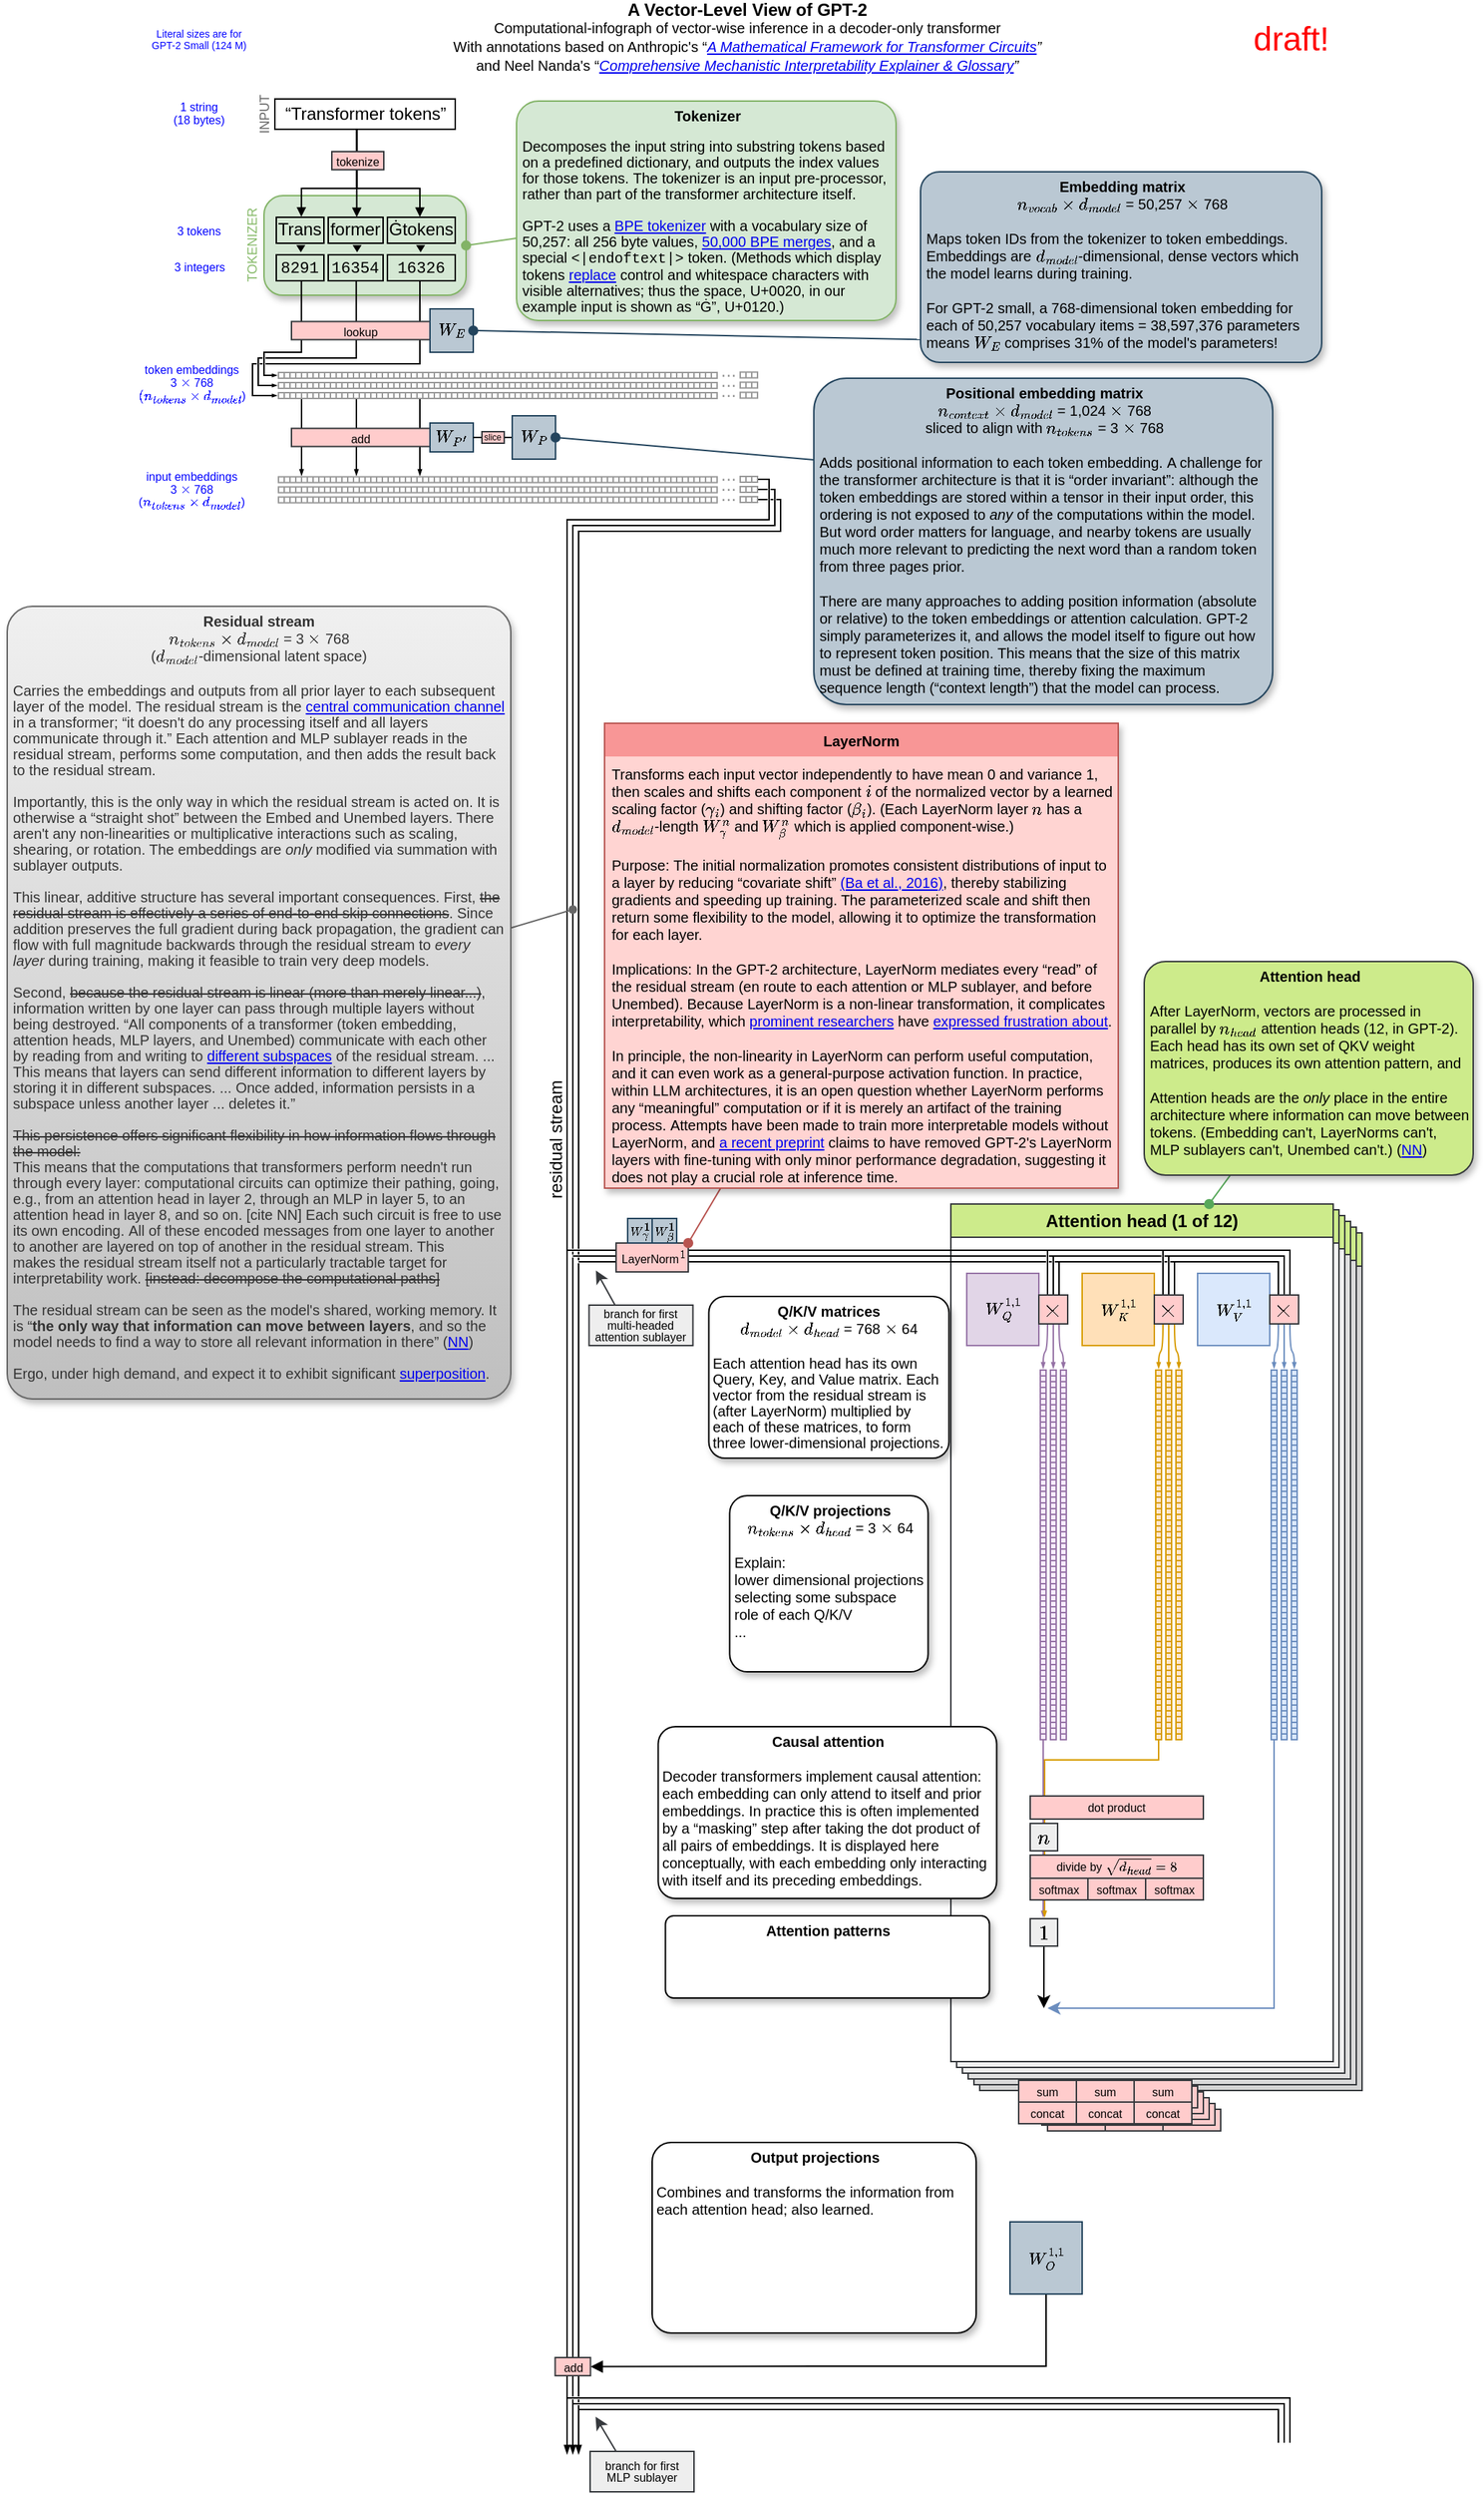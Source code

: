 <mxfile version="24.7.8">
  <diagram name="GPT2" id="Xu036nFEdmroKifZF8I4">
    <mxGraphModel dx="2216" dy="840" grid="1" gridSize="1" guides="1" tooltips="1" connect="1" arrows="1" fold="1" page="1" pageScale="1" pageWidth="850" pageHeight="1400" background="none" math="1" shadow="0">
      <root>
        <mxCell id="0" />
        <mxCell id="1" parent="0" />
        <mxCell id="cyDdZTLPUWvgE6DJaVXe-55" value="Attention head (1 of 12)" style="swimlane;whiteSpace=wrap;html=1;fillColor=#cdeb8b;strokeColor=#36393d;swimlaneFillColor=#D5D5D5;" parent="1" vertex="1">
          <mxGeometry x="586" y="854" width="265" height="594" as="geometry">
            <mxRectangle x="574" y="834" width="368" height="23" as="alternateBounds" />
          </mxGeometry>
        </mxCell>
        <mxCell id="cyDdZTLPUWvgE6DJaVXe-56" value="sum" style="rounded=0;align=center;spacing=0;spacingTop=0;spacingLeft=0;fontSize=8;fillColor=#ffcccc;strokeColor=#36393d;whiteSpace=wrap;verticalAlign=middle;" parent="cyDdZTLPUWvgE6DJaVXe-55" vertex="1">
          <mxGeometry x="47" y="607" width="40" height="15" as="geometry" />
        </mxCell>
        <mxCell id="cyDdZTLPUWvgE6DJaVXe-57" value="sum" style="rounded=0;align=center;spacing=0;spacingTop=0;spacingLeft=0;fontSize=8;fillColor=#ffcccc;strokeColor=#36393d;whiteSpace=wrap;verticalAlign=middle;" parent="cyDdZTLPUWvgE6DJaVXe-55" vertex="1">
          <mxGeometry x="87" y="607" width="40" height="15" as="geometry" />
        </mxCell>
        <mxCell id="cyDdZTLPUWvgE6DJaVXe-58" value="sum" style="rounded=0;align=center;spacing=0;spacingTop=0;spacingLeft=0;fontSize=8;fillColor=#ffcccc;strokeColor=#36393d;whiteSpace=wrap;verticalAlign=middle;" parent="cyDdZTLPUWvgE6DJaVXe-55" vertex="1">
          <mxGeometry x="127" y="607" width="40" height="15" as="geometry" />
        </mxCell>
        <mxCell id="cyDdZTLPUWvgE6DJaVXe-51" value="Attention head (1 of 12)" style="swimlane;whiteSpace=wrap;html=1;fillColor=#cdeb8b;strokeColor=#36393d;swimlaneFillColor=#dadada;" parent="1" vertex="1">
          <mxGeometry x="582" y="850" width="265" height="594" as="geometry">
            <mxRectangle x="574" y="834" width="368" height="23" as="alternateBounds" />
          </mxGeometry>
        </mxCell>
        <mxCell id="cyDdZTLPUWvgE6DJaVXe-52" value="sum" style="rounded=0;align=center;spacing=0;spacingTop=0;spacingLeft=0;fontSize=8;fillColor=#ffcccc;strokeColor=#36393d;whiteSpace=wrap;verticalAlign=middle;" parent="cyDdZTLPUWvgE6DJaVXe-51" vertex="1">
          <mxGeometry x="47" y="607" width="40" height="15" as="geometry" />
        </mxCell>
        <mxCell id="cyDdZTLPUWvgE6DJaVXe-53" value="sum" style="rounded=0;align=center;spacing=0;spacingTop=0;spacingLeft=0;fontSize=8;fillColor=#ffcccc;strokeColor=#36393d;whiteSpace=wrap;verticalAlign=middle;" parent="cyDdZTLPUWvgE6DJaVXe-51" vertex="1">
          <mxGeometry x="87" y="607" width="40" height="15" as="geometry" />
        </mxCell>
        <mxCell id="cyDdZTLPUWvgE6DJaVXe-54" value="sum" style="rounded=0;align=center;spacing=0;spacingTop=0;spacingLeft=0;fontSize=8;fillColor=#ffcccc;strokeColor=#36393d;whiteSpace=wrap;verticalAlign=middle;" parent="cyDdZTLPUWvgE6DJaVXe-51" vertex="1">
          <mxGeometry x="127" y="607" width="40" height="15" as="geometry" />
        </mxCell>
        <mxCell id="cyDdZTLPUWvgE6DJaVXe-47" value="Attention head (1 of 12)" style="swimlane;whiteSpace=wrap;html=1;fillColor=#cdeb8b;strokeColor=#36393d;swimlaneFillColor=#E0E0E0;" parent="1" vertex="1">
          <mxGeometry x="578" y="846" width="265" height="594" as="geometry">
            <mxRectangle x="574" y="834" width="368" height="23" as="alternateBounds" />
          </mxGeometry>
        </mxCell>
        <mxCell id="cyDdZTLPUWvgE6DJaVXe-48" value="sum" style="rounded=0;align=center;spacing=0;spacingTop=0;spacingLeft=0;fontSize=8;fillColor=#ffcccc;strokeColor=#36393d;whiteSpace=wrap;verticalAlign=middle;" parent="cyDdZTLPUWvgE6DJaVXe-47" vertex="1">
          <mxGeometry x="47" y="607" width="40" height="15" as="geometry" />
        </mxCell>
        <mxCell id="cyDdZTLPUWvgE6DJaVXe-49" value="sum" style="rounded=0;align=center;spacing=0;spacingTop=0;spacingLeft=0;fontSize=8;fillColor=#ffcccc;strokeColor=#36393d;whiteSpace=wrap;verticalAlign=middle;" parent="cyDdZTLPUWvgE6DJaVXe-47" vertex="1">
          <mxGeometry x="87" y="607" width="40" height="15" as="geometry" />
        </mxCell>
        <mxCell id="cyDdZTLPUWvgE6DJaVXe-50" value="sum" style="rounded=0;align=center;spacing=0;spacingTop=0;spacingLeft=0;fontSize=8;fillColor=#ffcccc;strokeColor=#36393d;whiteSpace=wrap;verticalAlign=middle;" parent="cyDdZTLPUWvgE6DJaVXe-47" vertex="1">
          <mxGeometry x="127" y="607" width="40" height="15" as="geometry" />
        </mxCell>
        <mxCell id="cyDdZTLPUWvgE6DJaVXe-43" value="Attention head (1 of 12)" style="swimlane;whiteSpace=wrap;html=1;fillColor=#cdeb8b;strokeColor=#36393d;swimlaneFillColor=#EFEFEF;" parent="1" vertex="1">
          <mxGeometry x="574" y="842" width="265" height="594" as="geometry">
            <mxRectangle x="574" y="834" width="368" height="23" as="alternateBounds" />
          </mxGeometry>
        </mxCell>
        <mxCell id="cyDdZTLPUWvgE6DJaVXe-44" value="sum" style="rounded=0;align=center;spacing=0;spacingTop=0;spacingLeft=0;fontSize=8;fillColor=#ffcccc;strokeColor=#36393d;whiteSpace=wrap;verticalAlign=middle;" parent="cyDdZTLPUWvgE6DJaVXe-43" vertex="1">
          <mxGeometry x="47" y="607" width="40" height="15" as="geometry" />
        </mxCell>
        <mxCell id="cyDdZTLPUWvgE6DJaVXe-45" value="sum" style="rounded=0;align=center;spacing=0;spacingTop=0;spacingLeft=0;fontSize=8;fillColor=#ffcccc;strokeColor=#36393d;whiteSpace=wrap;verticalAlign=middle;" parent="cyDdZTLPUWvgE6DJaVXe-43" vertex="1">
          <mxGeometry x="87" y="607" width="40" height="15" as="geometry" />
        </mxCell>
        <mxCell id="cyDdZTLPUWvgE6DJaVXe-46" value="sum" style="rounded=0;align=center;spacing=0;spacingTop=0;spacingLeft=0;fontSize=8;fillColor=#ffcccc;strokeColor=#36393d;whiteSpace=wrap;verticalAlign=middle;" parent="cyDdZTLPUWvgE6DJaVXe-43" vertex="1">
          <mxGeometry x="127" y="607" width="40" height="15" as="geometry" />
        </mxCell>
        <mxCell id="cyDdZTLPUWvgE6DJaVXe-39" value="Attention head (1 of 12)" style="swimlane;whiteSpace=wrap;html=1;fillColor=#cdeb8b;strokeColor=#36393d;swimlaneFillColor=#F2f2f2;" parent="1" vertex="1">
          <mxGeometry x="570" y="838" width="265" height="594" as="geometry">
            <mxRectangle x="574" y="834" width="368" height="23" as="alternateBounds" />
          </mxGeometry>
        </mxCell>
        <mxCell id="cyDdZTLPUWvgE6DJaVXe-40" value="sum" style="rounded=0;align=center;spacing=0;spacingTop=0;spacingLeft=0;fontSize=8;fillColor=#ffcccc;strokeColor=#36393d;whiteSpace=wrap;verticalAlign=middle;" parent="cyDdZTLPUWvgE6DJaVXe-39" vertex="1">
          <mxGeometry x="47" y="607" width="40" height="15" as="geometry" />
        </mxCell>
        <mxCell id="cyDdZTLPUWvgE6DJaVXe-41" value="sum" style="rounded=0;align=center;spacing=0;spacingTop=0;spacingLeft=0;fontSize=8;fillColor=#ffcccc;strokeColor=#36393d;whiteSpace=wrap;verticalAlign=middle;" parent="cyDdZTLPUWvgE6DJaVXe-39" vertex="1">
          <mxGeometry x="87" y="607" width="40" height="15" as="geometry" />
        </mxCell>
        <mxCell id="cyDdZTLPUWvgE6DJaVXe-42" value="sum" style="rounded=0;align=center;spacing=0;spacingTop=0;spacingLeft=0;fontSize=8;fillColor=#ffcccc;strokeColor=#36393d;whiteSpace=wrap;verticalAlign=middle;" parent="cyDdZTLPUWvgE6DJaVXe-39" vertex="1">
          <mxGeometry x="127" y="607" width="40" height="15" as="geometry" />
        </mxCell>
        <mxCell id="O5vzstobPXcDMCcWYw32-2" value="Attention head (1 of 12)" style="swimlane;whiteSpace=wrap;html=1;fillColor=#cdeb8b;strokeColor=#36393d;swimlaneFillColor=default;" parent="1" vertex="1">
          <mxGeometry x="566" y="834" width="265" height="594" as="geometry">
            <mxRectangle x="574" y="834" width="368" height="23" as="alternateBounds" />
          </mxGeometry>
        </mxCell>
        <mxCell id="cyDdZTLPUWvgE6DJaVXe-31" value="sum" style="rounded=0;align=center;spacing=0;spacingTop=0;spacingLeft=0;fontSize=8;fillColor=#ffcccc;strokeColor=#36393d;whiteSpace=wrap;verticalAlign=middle;" parent="O5vzstobPXcDMCcWYw32-2" vertex="1">
          <mxGeometry x="47" y="607" width="40" height="15" as="geometry" />
        </mxCell>
        <mxCell id="cyDdZTLPUWvgE6DJaVXe-32" value="sum" style="rounded=0;align=center;spacing=0;spacingTop=0;spacingLeft=0;fontSize=8;fillColor=#ffcccc;strokeColor=#36393d;whiteSpace=wrap;verticalAlign=middle;" parent="O5vzstobPXcDMCcWYw32-2" vertex="1">
          <mxGeometry x="87" y="607" width="40" height="15" as="geometry" />
        </mxCell>
        <mxCell id="cyDdZTLPUWvgE6DJaVXe-33" value="sum" style="rounded=0;align=center;spacing=0;spacingTop=0;spacingLeft=0;fontSize=8;fillColor=#ffcccc;strokeColor=#36393d;whiteSpace=wrap;verticalAlign=middle;" parent="O5vzstobPXcDMCcWYw32-2" vertex="1">
          <mxGeometry x="127" y="607" width="40" height="15" as="geometry" />
        </mxCell>
        <mxCell id="cyDdZTLPUWvgE6DJaVXe-24" style="rounded=0;orthogonalLoop=1;jettySize=auto;html=1;exitX=0.5;exitY=0.5;exitDx=0;exitDy=0;strokeColor=#57A85A;fontColor=#1A1A1A;exitPerimeter=0;endArrow=oval;endFill=1;" parent="1" source="SXs5o8TaVD6jqWYS2haX-32" edge="1">
          <mxGeometry relative="1" as="geometry">
            <mxPoint x="745" y="834" as="targetPoint" />
          </mxGeometry>
        </mxCell>
        <mxCell id="cyDdZTLPUWvgE6DJaVXe-18" value="" style="endArrow=none;html=1;rounded=0;flowAnimation=0;flowAnimationDuration=3000;endFill=0;endSize=4;jumpStyle=gap;jumpSize=2;" parent="1" edge="1">
          <mxGeometry width="50" height="50" relative="1" as="geometry">
            <mxPoint x="300" y="1661" as="sourcePoint" />
            <mxPoint x="801" y="1692" as="targetPoint" />
            <Array as="points">
              <mxPoint x="801" y="1661" />
            </Array>
          </mxGeometry>
        </mxCell>
        <mxCell id="Tf8dK1EDaYne_sqmPRFG-32" value="" style="endArrow=none;html=1;rounded=0;flowAnimation=0;flowAnimationDuration=3000;endFill=0;endSize=4;jumpStyle=gap;jumpSize=2;" parent="1" edge="1">
          <mxGeometry width="50" height="50" relative="1" as="geometry">
            <mxPoint x="300" y="866" as="sourcePoint" />
            <mxPoint x="801" y="897" as="targetPoint" />
            <Array as="points">
              <mxPoint x="801" y="866" />
            </Array>
          </mxGeometry>
        </mxCell>
        <mxCell id="m0Mtf9fCQ5Iv8dhjtq92-13" value="" style="endArrow=none;html=1;rounded=0;flowAnimation=0;flowAnimationDuration=3000;endFill=0;endSize=4;jumpStyle=gap;jumpSize=2;" parent="1" edge="1">
          <mxGeometry width="50" height="50" relative="1" as="geometry">
            <mxPoint x="633" y="866" as="sourcePoint" />
            <mxPoint x="633" y="897" as="targetPoint" />
          </mxGeometry>
        </mxCell>
        <mxCell id="oTpKLrHSACD4qn84rfCT-2" value="" style="endArrow=none;html=1;rounded=0;flowAnimation=0;flowAnimationDuration=3000;endFill=0;endSize=4;jumpStyle=gap;jumpSize=2;" parent="1" edge="1">
          <mxGeometry width="50" height="50" relative="1" as="geometry">
            <mxPoint x="713" y="866" as="sourcePoint" />
            <mxPoint x="713" y="897" as="targetPoint" />
          </mxGeometry>
        </mxCell>
        <mxCell id="Tf8dK1EDaYne_sqmPRFG-33" value="" style="endArrow=none;html=1;rounded=0;flowAnimation=0;flowAnimationDuration=3000;endFill=0;endSize=4;jumpStyle=gap;jumpSize=2;startArrow=none;startFill=0;" parent="1" edge="1">
          <mxGeometry width="50" height="50" relative="1" as="geometry">
            <mxPoint x="304" y="870" as="sourcePoint" />
            <mxPoint x="797" y="897" as="targetPoint" />
            <Array as="points">
              <mxPoint x="797" y="870" />
            </Array>
          </mxGeometry>
        </mxCell>
        <mxCell id="m0Mtf9fCQ5Iv8dhjtq92-14" value="" style="endArrow=none;html=1;rounded=0;flowAnimation=0;flowAnimationDuration=3000;endFill=0;endSize=4;jumpStyle=gap;jumpSize=2;" parent="1" edge="1">
          <mxGeometry width="50" height="50" relative="1" as="geometry">
            <mxPoint x="637" y="870" as="sourcePoint" />
            <mxPoint x="637" y="897" as="targetPoint" />
          </mxGeometry>
        </mxCell>
        <mxCell id="oTpKLrHSACD4qn84rfCT-3" value="" style="endArrow=none;html=1;rounded=0;flowAnimation=0;flowAnimationDuration=3000;endFill=0;endSize=4;jumpStyle=gap;jumpSize=2;" parent="1" edge="1">
          <mxGeometry width="50" height="50" relative="1" as="geometry">
            <mxPoint x="717" y="870" as="sourcePoint" />
            <mxPoint x="717" y="897" as="targetPoint" />
          </mxGeometry>
        </mxCell>
        <mxCell id="Tf8dK1EDaYne_sqmPRFG-34" value="" style="endArrow=none;html=1;rounded=0;flowAnimation=0;flowAnimationDuration=3000;endFill=0;endSize=4;jumpStyle=gap;jumpSize=2;" parent="1" edge="1">
          <mxGeometry width="50" height="50" relative="1" as="geometry">
            <mxPoint x="308" y="874" as="sourcePoint" />
            <mxPoint x="793" y="897" as="targetPoint" />
            <Array as="points">
              <mxPoint x="793" y="874" />
            </Array>
          </mxGeometry>
        </mxCell>
        <mxCell id="oTpKLrHSACD4qn84rfCT-8" value="" style="endArrow=none;html=1;rounded=0;flowAnimation=0;flowAnimationDuration=3000;endFill=0;endSize=4;jumpStyle=none;jumpSize=2;" parent="1" edge="1">
          <mxGeometry width="50" height="50" relative="1" as="geometry">
            <mxPoint x="721" y="874" as="sourcePoint" />
            <mxPoint x="721" y="897" as="targetPoint" />
          </mxGeometry>
        </mxCell>
        <mxCell id="cyDdZTLPUWvgE6DJaVXe-3" value="" style="endArrow=blockThin;html=1;rounded=0;flowAnimation=0;flowAnimationDuration=3000;endFill=1;endSize=2;fillColor=#e1d5e7;strokeColor=#9673A6;startSize=2;" parent="1" edge="1">
          <mxGeometry width="50" height="50" relative="1" as="geometry">
            <mxPoint x="630" y="1205" as="sourcePoint" />
            <mxPoint x="630" y="1328" as="targetPoint" />
          </mxGeometry>
        </mxCell>
        <mxCell id="Tf8dK1EDaYne_sqmPRFG-18" value="" style="endArrow=blockThin;html=1;rounded=0;flowAnimation=0;flowAnimationDuration=3000;endFill=1;endSize=4;exitX=1;exitY=0.5;exitDx=0;exitDy=0;horizontal=0;verticalAlign=middle;" parent="1" edge="1">
          <mxGeometry x="0.731" y="-23" width="50" height="50" relative="1" as="geometry">
            <mxPoint x="432" y="332" as="sourcePoint" />
            <mxPoint x="300" y="1700" as="targetPoint" />
            <Array as="points">
              <mxPoint x="440" y="332" />
              <mxPoint x="440" y="360" />
              <mxPoint x="300" y="360" />
            </Array>
            <mxPoint as="offset" />
          </mxGeometry>
        </mxCell>
        <mxCell id="cyDdZTLPUWvgE6DJaVXe-1" value="residual stream" style="edgeLabel;html=1;align=center;verticalAlign=bottom;resizable=0;points=[];horizontal=0;fontSize=12;labelBackgroundColor=none;" parent="Tf8dK1EDaYne_sqmPRFG-18" vertex="1" connectable="0">
          <mxGeometry x="-0.2" y="1" relative="1" as="geometry">
            <mxPoint as="offset" />
          </mxGeometry>
        </mxCell>
        <mxCell id="Tf8dK1EDaYne_sqmPRFG-19" value="" style="endArrow=blockThin;html=1;rounded=0;flowAnimation=0;flowAnimationDuration=3000;endFill=1;endSize=4;jumpStyle=gap;jumpSize=2;" parent="1" edge="1">
          <mxGeometry width="50" height="50" relative="1" as="geometry">
            <mxPoint x="432" y="339" as="sourcePoint" />
            <mxPoint x="304" y="1700" as="targetPoint" />
            <Array as="points">
              <mxPoint x="444" y="339" />
              <mxPoint x="444" y="364" />
              <mxPoint x="304" y="364" />
            </Array>
          </mxGeometry>
        </mxCell>
        <mxCell id="Lz4k9k0qgGwZHDiNCSm_-1127" value="" style="endArrow=blockThin;html=1;rounded=0;flowAnimation=0;flowAnimationDuration=3000;endFill=1;endSize=2;fillColor=#dae8fc;strokeColor=#6c8ebf;startSize=2;curved=1;" parent="1" edge="1">
          <mxGeometry width="50" height="50" relative="1" as="geometry">
            <mxPoint x="793" y="917" as="sourcePoint" />
            <mxPoint x="790" y="948" as="targetPoint" />
            <Array as="points">
              <mxPoint x="793" y="934" />
              <mxPoint x="790" y="938" />
            </Array>
          </mxGeometry>
        </mxCell>
        <mxCell id="Lz4k9k0qgGwZHDiNCSm_-1128" value="" style="endArrow=blockThin;html=1;rounded=0;flowAnimation=0;flowAnimationDuration=3000;endFill=1;endSize=2;fillColor=#dae8fc;strokeColor=#6c8ebf;startSize=2;" parent="1" edge="1">
          <mxGeometry width="50" height="50" relative="1" as="geometry">
            <mxPoint x="797" y="917" as="sourcePoint" />
            <mxPoint x="797" y="948" as="targetPoint" />
          </mxGeometry>
        </mxCell>
        <mxCell id="cyDdZTLPUWvgE6DJaVXe-19" value="" style="endArrow=none;html=1;rounded=0;flowAnimation=0;flowAnimationDuration=3000;endFill=0;endSize=4;jumpStyle=gap;jumpSize=2;startArrow=none;startFill=0;" parent="1" edge="1">
          <mxGeometry width="50" height="50" relative="1" as="geometry">
            <mxPoint x="304" y="1665" as="sourcePoint" />
            <mxPoint x="797" y="1692" as="targetPoint" />
            <Array as="points">
              <mxPoint x="797" y="1665" />
            </Array>
          </mxGeometry>
        </mxCell>
        <mxCell id="Lz4k9k0qgGwZHDiNCSm_-1129" value="" style="endArrow=blockThin;html=1;rounded=0;flowAnimation=0;flowAnimationDuration=3000;endFill=1;endSize=2;fillColor=#dae8fc;strokeColor=#6c8ebf;startSize=2;curved=1;" parent="1" edge="1">
          <mxGeometry width="50" height="50" relative="1" as="geometry">
            <mxPoint x="801" y="917" as="sourcePoint" />
            <mxPoint x="804" y="948" as="targetPoint" />
            <Array as="points">
              <mxPoint x="801" y="934" />
              <mxPoint x="804" y="938" />
            </Array>
          </mxGeometry>
        </mxCell>
        <mxCell id="cyDdZTLPUWvgE6DJaVXe-27" style="edgeStyle=orthogonalEdgeStyle;rounded=0;orthogonalLoop=1;jettySize=auto;html=1;exitX=0.5;exitY=1;exitDx=0;exitDy=0;strokeColor=#6C8EBF;fontColor=#1A1A1A;" parent="1" source="Lz4k9k0qgGwZHDiNCSm_-1130" edge="1">
          <mxGeometry relative="1" as="geometry">
            <mxPoint x="633" y="1391" as="targetPoint" />
            <Array as="points">
              <mxPoint x="790" y="1391" />
            </Array>
          </mxGeometry>
        </mxCell>
        <mxCell id="Lz4k9k0qgGwZHDiNCSm_-1130" value="" style="shape=table;startSize=0;container=1;collapsible=0;childLayout=tableLayout;strokeColor=#6c8ebf;fillColor=#dae8fc;" parent="1" vertex="1">
          <mxGeometry x="788" y="949" width="4" height="256" as="geometry" />
        </mxCell>
        <mxCell id="Lz4k9k0qgGwZHDiNCSm_-1131" value="" style="shape=tableRow;horizontal=0;startSize=0;swimlaneHead=0;swimlaneBody=0;strokeColor=inherit;top=0;left=0;bottom=0;right=0;collapsible=0;dropTarget=0;fillColor=none;points=[[0,0.5],[1,0.5]];portConstraint=eastwest;" parent="Lz4k9k0qgGwZHDiNCSm_-1130" vertex="1">
          <mxGeometry width="4" height="4" as="geometry" />
        </mxCell>
        <mxCell id="Lz4k9k0qgGwZHDiNCSm_-1132" value="" style="shape=partialRectangle;html=1;whiteSpace=wrap;connectable=0;strokeColor=inherit;overflow=hidden;fillColor=none;top=0;left=0;bottom=0;right=0;pointerEvents=1;" parent="Lz4k9k0qgGwZHDiNCSm_-1131" vertex="1">
          <mxGeometry width="4" height="4" as="geometry">
            <mxRectangle width="4" height="4" as="alternateBounds" />
          </mxGeometry>
        </mxCell>
        <mxCell id="Lz4k9k0qgGwZHDiNCSm_-1133" value="" style="shape=tableRow;horizontal=0;startSize=0;swimlaneHead=0;swimlaneBody=0;strokeColor=inherit;top=0;left=0;bottom=0;right=0;collapsible=0;dropTarget=0;fillColor=none;points=[[0,0.5],[1,0.5]];portConstraint=eastwest;" parent="Lz4k9k0qgGwZHDiNCSm_-1130" vertex="1">
          <mxGeometry y="4" width="4" height="4" as="geometry" />
        </mxCell>
        <mxCell id="Lz4k9k0qgGwZHDiNCSm_-1134" value="" style="shape=partialRectangle;html=1;whiteSpace=wrap;connectable=0;strokeColor=inherit;overflow=hidden;fillColor=none;top=0;left=0;bottom=0;right=0;pointerEvents=1;" parent="Lz4k9k0qgGwZHDiNCSm_-1133" vertex="1">
          <mxGeometry width="4" height="4" as="geometry">
            <mxRectangle width="4" height="4" as="alternateBounds" />
          </mxGeometry>
        </mxCell>
        <mxCell id="Lz4k9k0qgGwZHDiNCSm_-1135" value="" style="shape=tableRow;horizontal=0;startSize=0;swimlaneHead=0;swimlaneBody=0;strokeColor=inherit;top=0;left=0;bottom=0;right=0;collapsible=0;dropTarget=0;fillColor=none;points=[[0,0.5],[1,0.5]];portConstraint=eastwest;" parent="Lz4k9k0qgGwZHDiNCSm_-1130" vertex="1">
          <mxGeometry y="8" width="4" height="4" as="geometry" />
        </mxCell>
        <mxCell id="Lz4k9k0qgGwZHDiNCSm_-1136" value="" style="shape=partialRectangle;html=1;whiteSpace=wrap;connectable=0;strokeColor=inherit;overflow=hidden;fillColor=none;top=0;left=0;bottom=0;right=0;pointerEvents=1;" parent="Lz4k9k0qgGwZHDiNCSm_-1135" vertex="1">
          <mxGeometry width="4" height="4" as="geometry">
            <mxRectangle width="4" height="4" as="alternateBounds" />
          </mxGeometry>
        </mxCell>
        <mxCell id="Lz4k9k0qgGwZHDiNCSm_-1137" value="" style="shape=tableRow;horizontal=0;startSize=0;swimlaneHead=0;swimlaneBody=0;strokeColor=inherit;top=0;left=0;bottom=0;right=0;collapsible=0;dropTarget=0;fillColor=none;points=[[0,0.5],[1,0.5]];portConstraint=eastwest;" parent="Lz4k9k0qgGwZHDiNCSm_-1130" vertex="1">
          <mxGeometry y="12" width="4" height="4" as="geometry" />
        </mxCell>
        <mxCell id="Lz4k9k0qgGwZHDiNCSm_-1138" value="" style="shape=partialRectangle;html=1;whiteSpace=wrap;connectable=0;strokeColor=inherit;overflow=hidden;fillColor=none;top=0;left=0;bottom=0;right=0;pointerEvents=1;" parent="Lz4k9k0qgGwZHDiNCSm_-1137" vertex="1">
          <mxGeometry width="4" height="4" as="geometry">
            <mxRectangle width="4" height="4" as="alternateBounds" />
          </mxGeometry>
        </mxCell>
        <mxCell id="Lz4k9k0qgGwZHDiNCSm_-1139" value="" style="shape=tableRow;horizontal=0;startSize=0;swimlaneHead=0;swimlaneBody=0;strokeColor=inherit;top=0;left=0;bottom=0;right=0;collapsible=0;dropTarget=0;fillColor=none;points=[[0,0.5],[1,0.5]];portConstraint=eastwest;" parent="Lz4k9k0qgGwZHDiNCSm_-1130" vertex="1">
          <mxGeometry y="16" width="4" height="4" as="geometry" />
        </mxCell>
        <mxCell id="Lz4k9k0qgGwZHDiNCSm_-1140" value="" style="shape=partialRectangle;html=1;whiteSpace=wrap;connectable=0;strokeColor=inherit;overflow=hidden;fillColor=none;top=0;left=0;bottom=0;right=0;pointerEvents=1;" parent="Lz4k9k0qgGwZHDiNCSm_-1139" vertex="1">
          <mxGeometry width="4" height="4" as="geometry">
            <mxRectangle width="4" height="4" as="alternateBounds" />
          </mxGeometry>
        </mxCell>
        <mxCell id="Lz4k9k0qgGwZHDiNCSm_-1141" value="" style="shape=tableRow;horizontal=0;startSize=0;swimlaneHead=0;swimlaneBody=0;strokeColor=inherit;top=0;left=0;bottom=0;right=0;collapsible=0;dropTarget=0;fillColor=none;points=[[0,0.5],[1,0.5]];portConstraint=eastwest;" parent="Lz4k9k0qgGwZHDiNCSm_-1130" vertex="1">
          <mxGeometry y="20" width="4" height="4" as="geometry" />
        </mxCell>
        <mxCell id="Lz4k9k0qgGwZHDiNCSm_-1142" value="" style="shape=partialRectangle;html=1;whiteSpace=wrap;connectable=0;strokeColor=inherit;overflow=hidden;fillColor=none;top=0;left=0;bottom=0;right=0;pointerEvents=1;" parent="Lz4k9k0qgGwZHDiNCSm_-1141" vertex="1">
          <mxGeometry width="4" height="4" as="geometry">
            <mxRectangle width="4" height="4" as="alternateBounds" />
          </mxGeometry>
        </mxCell>
        <mxCell id="Lz4k9k0qgGwZHDiNCSm_-1143" value="" style="shape=tableRow;horizontal=0;startSize=0;swimlaneHead=0;swimlaneBody=0;strokeColor=inherit;top=0;left=0;bottom=0;right=0;collapsible=0;dropTarget=0;fillColor=none;points=[[0,0.5],[1,0.5]];portConstraint=eastwest;" parent="Lz4k9k0qgGwZHDiNCSm_-1130" vertex="1">
          <mxGeometry y="24" width="4" height="4" as="geometry" />
        </mxCell>
        <mxCell id="Lz4k9k0qgGwZHDiNCSm_-1144" value="" style="shape=partialRectangle;html=1;whiteSpace=wrap;connectable=0;strokeColor=inherit;overflow=hidden;fillColor=none;top=0;left=0;bottom=0;right=0;pointerEvents=1;" parent="Lz4k9k0qgGwZHDiNCSm_-1143" vertex="1">
          <mxGeometry width="4" height="4" as="geometry">
            <mxRectangle width="4" height="4" as="alternateBounds" />
          </mxGeometry>
        </mxCell>
        <mxCell id="Lz4k9k0qgGwZHDiNCSm_-1145" value="" style="shape=tableRow;horizontal=0;startSize=0;swimlaneHead=0;swimlaneBody=0;strokeColor=inherit;top=0;left=0;bottom=0;right=0;collapsible=0;dropTarget=0;fillColor=none;points=[[0,0.5],[1,0.5]];portConstraint=eastwest;" parent="Lz4k9k0qgGwZHDiNCSm_-1130" vertex="1">
          <mxGeometry y="28" width="4" height="4" as="geometry" />
        </mxCell>
        <mxCell id="Lz4k9k0qgGwZHDiNCSm_-1146" value="" style="shape=partialRectangle;html=1;whiteSpace=wrap;connectable=0;strokeColor=inherit;overflow=hidden;fillColor=none;top=0;left=0;bottom=0;right=0;pointerEvents=1;" parent="Lz4k9k0qgGwZHDiNCSm_-1145" vertex="1">
          <mxGeometry width="4" height="4" as="geometry">
            <mxRectangle width="4" height="4" as="alternateBounds" />
          </mxGeometry>
        </mxCell>
        <mxCell id="Lz4k9k0qgGwZHDiNCSm_-1147" value="" style="shape=tableRow;horizontal=0;startSize=0;swimlaneHead=0;swimlaneBody=0;strokeColor=inherit;top=0;left=0;bottom=0;right=0;collapsible=0;dropTarget=0;fillColor=none;points=[[0,0.5],[1,0.5]];portConstraint=eastwest;" parent="Lz4k9k0qgGwZHDiNCSm_-1130" vertex="1">
          <mxGeometry y="32" width="4" height="4" as="geometry" />
        </mxCell>
        <mxCell id="Lz4k9k0qgGwZHDiNCSm_-1148" value="" style="shape=partialRectangle;html=1;whiteSpace=wrap;connectable=0;strokeColor=inherit;overflow=hidden;fillColor=none;top=0;left=0;bottom=0;right=0;pointerEvents=1;" parent="Lz4k9k0qgGwZHDiNCSm_-1147" vertex="1">
          <mxGeometry width="4" height="4" as="geometry">
            <mxRectangle width="4" height="4" as="alternateBounds" />
          </mxGeometry>
        </mxCell>
        <mxCell id="Lz4k9k0qgGwZHDiNCSm_-1149" value="" style="shape=tableRow;horizontal=0;startSize=0;swimlaneHead=0;swimlaneBody=0;strokeColor=inherit;top=0;left=0;bottom=0;right=0;collapsible=0;dropTarget=0;fillColor=none;points=[[0,0.5],[1,0.5]];portConstraint=eastwest;" parent="Lz4k9k0qgGwZHDiNCSm_-1130" vertex="1">
          <mxGeometry y="36" width="4" height="4" as="geometry" />
        </mxCell>
        <mxCell id="Lz4k9k0qgGwZHDiNCSm_-1150" value="" style="shape=partialRectangle;html=1;whiteSpace=wrap;connectable=0;strokeColor=inherit;overflow=hidden;fillColor=none;top=0;left=0;bottom=0;right=0;pointerEvents=1;" parent="Lz4k9k0qgGwZHDiNCSm_-1149" vertex="1">
          <mxGeometry width="4" height="4" as="geometry">
            <mxRectangle width="4" height="4" as="alternateBounds" />
          </mxGeometry>
        </mxCell>
        <mxCell id="Lz4k9k0qgGwZHDiNCSm_-1151" value="" style="shape=tableRow;horizontal=0;startSize=0;swimlaneHead=0;swimlaneBody=0;strokeColor=inherit;top=0;left=0;bottom=0;right=0;collapsible=0;dropTarget=0;fillColor=none;points=[[0,0.5],[1,0.5]];portConstraint=eastwest;" parent="Lz4k9k0qgGwZHDiNCSm_-1130" vertex="1">
          <mxGeometry y="40" width="4" height="4" as="geometry" />
        </mxCell>
        <mxCell id="Lz4k9k0qgGwZHDiNCSm_-1152" value="" style="shape=partialRectangle;html=1;whiteSpace=wrap;connectable=0;strokeColor=inherit;overflow=hidden;fillColor=none;top=0;left=0;bottom=0;right=0;pointerEvents=1;" parent="Lz4k9k0qgGwZHDiNCSm_-1151" vertex="1">
          <mxGeometry width="4" height="4" as="geometry">
            <mxRectangle width="4" height="4" as="alternateBounds" />
          </mxGeometry>
        </mxCell>
        <mxCell id="Lz4k9k0qgGwZHDiNCSm_-1153" value="" style="shape=tableRow;horizontal=0;startSize=0;swimlaneHead=0;swimlaneBody=0;strokeColor=inherit;top=0;left=0;bottom=0;right=0;collapsible=0;dropTarget=0;fillColor=none;points=[[0,0.5],[1,0.5]];portConstraint=eastwest;" parent="Lz4k9k0qgGwZHDiNCSm_-1130" vertex="1">
          <mxGeometry y="44" width="4" height="4" as="geometry" />
        </mxCell>
        <mxCell id="Lz4k9k0qgGwZHDiNCSm_-1154" value="" style="shape=partialRectangle;html=1;whiteSpace=wrap;connectable=0;strokeColor=inherit;overflow=hidden;fillColor=none;top=0;left=0;bottom=0;right=0;pointerEvents=1;" parent="Lz4k9k0qgGwZHDiNCSm_-1153" vertex="1">
          <mxGeometry width="4" height="4" as="geometry">
            <mxRectangle width="4" height="4" as="alternateBounds" />
          </mxGeometry>
        </mxCell>
        <mxCell id="Lz4k9k0qgGwZHDiNCSm_-1155" value="" style="shape=tableRow;horizontal=0;startSize=0;swimlaneHead=0;swimlaneBody=0;strokeColor=inherit;top=0;left=0;bottom=0;right=0;collapsible=0;dropTarget=0;fillColor=none;points=[[0,0.5],[1,0.5]];portConstraint=eastwest;" parent="Lz4k9k0qgGwZHDiNCSm_-1130" vertex="1">
          <mxGeometry y="48" width="4" height="4" as="geometry" />
        </mxCell>
        <mxCell id="Lz4k9k0qgGwZHDiNCSm_-1156" value="" style="shape=partialRectangle;html=1;whiteSpace=wrap;connectable=0;strokeColor=inherit;overflow=hidden;fillColor=none;top=0;left=0;bottom=0;right=0;pointerEvents=1;" parent="Lz4k9k0qgGwZHDiNCSm_-1155" vertex="1">
          <mxGeometry width="4" height="4" as="geometry">
            <mxRectangle width="4" height="4" as="alternateBounds" />
          </mxGeometry>
        </mxCell>
        <mxCell id="Lz4k9k0qgGwZHDiNCSm_-1157" value="" style="shape=tableRow;horizontal=0;startSize=0;swimlaneHead=0;swimlaneBody=0;strokeColor=inherit;top=0;left=0;bottom=0;right=0;collapsible=0;dropTarget=0;fillColor=none;points=[[0,0.5],[1,0.5]];portConstraint=eastwest;" parent="Lz4k9k0qgGwZHDiNCSm_-1130" vertex="1">
          <mxGeometry y="52" width="4" height="4" as="geometry" />
        </mxCell>
        <mxCell id="Lz4k9k0qgGwZHDiNCSm_-1158" value="" style="shape=partialRectangle;html=1;whiteSpace=wrap;connectable=0;strokeColor=inherit;overflow=hidden;fillColor=none;top=0;left=0;bottom=0;right=0;pointerEvents=1;" parent="Lz4k9k0qgGwZHDiNCSm_-1157" vertex="1">
          <mxGeometry width="4" height="4" as="geometry">
            <mxRectangle width="4" height="4" as="alternateBounds" />
          </mxGeometry>
        </mxCell>
        <mxCell id="Lz4k9k0qgGwZHDiNCSm_-1159" value="" style="shape=tableRow;horizontal=0;startSize=0;swimlaneHead=0;swimlaneBody=0;strokeColor=inherit;top=0;left=0;bottom=0;right=0;collapsible=0;dropTarget=0;fillColor=none;points=[[0,0.5],[1,0.5]];portConstraint=eastwest;" parent="Lz4k9k0qgGwZHDiNCSm_-1130" vertex="1">
          <mxGeometry y="56" width="4" height="4" as="geometry" />
        </mxCell>
        <mxCell id="Lz4k9k0qgGwZHDiNCSm_-1160" value="" style="shape=partialRectangle;html=1;whiteSpace=wrap;connectable=0;strokeColor=inherit;overflow=hidden;fillColor=none;top=0;left=0;bottom=0;right=0;pointerEvents=1;" parent="Lz4k9k0qgGwZHDiNCSm_-1159" vertex="1">
          <mxGeometry width="4" height="4" as="geometry">
            <mxRectangle width="4" height="4" as="alternateBounds" />
          </mxGeometry>
        </mxCell>
        <mxCell id="Lz4k9k0qgGwZHDiNCSm_-1161" value="" style="shape=tableRow;horizontal=0;startSize=0;swimlaneHead=0;swimlaneBody=0;strokeColor=inherit;top=0;left=0;bottom=0;right=0;collapsible=0;dropTarget=0;fillColor=none;points=[[0,0.5],[1,0.5]];portConstraint=eastwest;" parent="Lz4k9k0qgGwZHDiNCSm_-1130" vertex="1">
          <mxGeometry y="60" width="4" height="4" as="geometry" />
        </mxCell>
        <mxCell id="Lz4k9k0qgGwZHDiNCSm_-1162" value="" style="shape=partialRectangle;html=1;whiteSpace=wrap;connectable=0;strokeColor=inherit;overflow=hidden;fillColor=none;top=0;left=0;bottom=0;right=0;pointerEvents=1;" parent="Lz4k9k0qgGwZHDiNCSm_-1161" vertex="1">
          <mxGeometry width="4" height="4" as="geometry">
            <mxRectangle width="4" height="4" as="alternateBounds" />
          </mxGeometry>
        </mxCell>
        <mxCell id="Lz4k9k0qgGwZHDiNCSm_-1163" value="" style="shape=tableRow;horizontal=0;startSize=0;swimlaneHead=0;swimlaneBody=0;strokeColor=inherit;top=0;left=0;bottom=0;right=0;collapsible=0;dropTarget=0;fillColor=none;points=[[0,0.5],[1,0.5]];portConstraint=eastwest;" parent="Lz4k9k0qgGwZHDiNCSm_-1130" vertex="1">
          <mxGeometry y="64" width="4" height="4" as="geometry" />
        </mxCell>
        <mxCell id="Lz4k9k0qgGwZHDiNCSm_-1164" value="" style="shape=partialRectangle;html=1;whiteSpace=wrap;connectable=0;strokeColor=inherit;overflow=hidden;fillColor=none;top=0;left=0;bottom=0;right=0;pointerEvents=1;" parent="Lz4k9k0qgGwZHDiNCSm_-1163" vertex="1">
          <mxGeometry width="4" height="4" as="geometry">
            <mxRectangle width="4" height="4" as="alternateBounds" />
          </mxGeometry>
        </mxCell>
        <mxCell id="Lz4k9k0qgGwZHDiNCSm_-1165" value="" style="shape=tableRow;horizontal=0;startSize=0;swimlaneHead=0;swimlaneBody=0;strokeColor=inherit;top=0;left=0;bottom=0;right=0;collapsible=0;dropTarget=0;fillColor=none;points=[[0,0.5],[1,0.5]];portConstraint=eastwest;" parent="Lz4k9k0qgGwZHDiNCSm_-1130" vertex="1">
          <mxGeometry y="68" width="4" height="4" as="geometry" />
        </mxCell>
        <mxCell id="Lz4k9k0qgGwZHDiNCSm_-1166" value="" style="shape=partialRectangle;html=1;whiteSpace=wrap;connectable=0;strokeColor=inherit;overflow=hidden;fillColor=none;top=0;left=0;bottom=0;right=0;pointerEvents=1;" parent="Lz4k9k0qgGwZHDiNCSm_-1165" vertex="1">
          <mxGeometry width="4" height="4" as="geometry">
            <mxRectangle width="4" height="4" as="alternateBounds" />
          </mxGeometry>
        </mxCell>
        <mxCell id="Lz4k9k0qgGwZHDiNCSm_-1167" value="" style="shape=tableRow;horizontal=0;startSize=0;swimlaneHead=0;swimlaneBody=0;strokeColor=inherit;top=0;left=0;bottom=0;right=0;collapsible=0;dropTarget=0;fillColor=none;points=[[0,0.5],[1,0.5]];portConstraint=eastwest;" parent="Lz4k9k0qgGwZHDiNCSm_-1130" vertex="1">
          <mxGeometry y="72" width="4" height="4" as="geometry" />
        </mxCell>
        <mxCell id="Lz4k9k0qgGwZHDiNCSm_-1168" value="" style="shape=partialRectangle;html=1;whiteSpace=wrap;connectable=0;strokeColor=inherit;overflow=hidden;fillColor=none;top=0;left=0;bottom=0;right=0;pointerEvents=1;" parent="Lz4k9k0qgGwZHDiNCSm_-1167" vertex="1">
          <mxGeometry width="4" height="4" as="geometry">
            <mxRectangle width="4" height="4" as="alternateBounds" />
          </mxGeometry>
        </mxCell>
        <mxCell id="Lz4k9k0qgGwZHDiNCSm_-1169" value="" style="shape=tableRow;horizontal=0;startSize=0;swimlaneHead=0;swimlaneBody=0;strokeColor=inherit;top=0;left=0;bottom=0;right=0;collapsible=0;dropTarget=0;fillColor=none;points=[[0,0.5],[1,0.5]];portConstraint=eastwest;" parent="Lz4k9k0qgGwZHDiNCSm_-1130" vertex="1">
          <mxGeometry y="76" width="4" height="4" as="geometry" />
        </mxCell>
        <mxCell id="Lz4k9k0qgGwZHDiNCSm_-1170" value="" style="shape=partialRectangle;html=1;whiteSpace=wrap;connectable=0;strokeColor=inherit;overflow=hidden;fillColor=none;top=0;left=0;bottom=0;right=0;pointerEvents=1;" parent="Lz4k9k0qgGwZHDiNCSm_-1169" vertex="1">
          <mxGeometry width="4" height="4" as="geometry">
            <mxRectangle width="4" height="4" as="alternateBounds" />
          </mxGeometry>
        </mxCell>
        <mxCell id="Lz4k9k0qgGwZHDiNCSm_-1171" style="shape=tableRow;horizontal=0;startSize=0;swimlaneHead=0;swimlaneBody=0;strokeColor=inherit;top=0;left=0;bottom=0;right=0;collapsible=0;dropTarget=0;fillColor=none;points=[[0,0.5],[1,0.5]];portConstraint=eastwest;" parent="Lz4k9k0qgGwZHDiNCSm_-1130" vertex="1">
          <mxGeometry y="80" width="4" height="4" as="geometry" />
        </mxCell>
        <mxCell id="Lz4k9k0qgGwZHDiNCSm_-1172" style="shape=partialRectangle;html=1;whiteSpace=wrap;connectable=0;strokeColor=inherit;overflow=hidden;fillColor=none;top=0;left=0;bottom=0;right=0;pointerEvents=1;" parent="Lz4k9k0qgGwZHDiNCSm_-1171" vertex="1">
          <mxGeometry width="4" height="4" as="geometry">
            <mxRectangle width="4" height="4" as="alternateBounds" />
          </mxGeometry>
        </mxCell>
        <mxCell id="Lz4k9k0qgGwZHDiNCSm_-1173" style="shape=tableRow;horizontal=0;startSize=0;swimlaneHead=0;swimlaneBody=0;strokeColor=inherit;top=0;left=0;bottom=0;right=0;collapsible=0;dropTarget=0;fillColor=none;points=[[0,0.5],[1,0.5]];portConstraint=eastwest;" parent="Lz4k9k0qgGwZHDiNCSm_-1130" vertex="1">
          <mxGeometry y="84" width="4" height="4" as="geometry" />
        </mxCell>
        <mxCell id="Lz4k9k0qgGwZHDiNCSm_-1174" style="shape=partialRectangle;html=1;whiteSpace=wrap;connectable=0;strokeColor=inherit;overflow=hidden;fillColor=none;top=0;left=0;bottom=0;right=0;pointerEvents=1;" parent="Lz4k9k0qgGwZHDiNCSm_-1173" vertex="1">
          <mxGeometry width="4" height="4" as="geometry">
            <mxRectangle width="4" height="4" as="alternateBounds" />
          </mxGeometry>
        </mxCell>
        <mxCell id="Lz4k9k0qgGwZHDiNCSm_-1175" style="shape=tableRow;horizontal=0;startSize=0;swimlaneHead=0;swimlaneBody=0;strokeColor=inherit;top=0;left=0;bottom=0;right=0;collapsible=0;dropTarget=0;fillColor=none;points=[[0,0.5],[1,0.5]];portConstraint=eastwest;" parent="Lz4k9k0qgGwZHDiNCSm_-1130" vertex="1">
          <mxGeometry y="88" width="4" height="4" as="geometry" />
        </mxCell>
        <mxCell id="Lz4k9k0qgGwZHDiNCSm_-1176" style="shape=partialRectangle;html=1;whiteSpace=wrap;connectable=0;strokeColor=inherit;overflow=hidden;fillColor=none;top=0;left=0;bottom=0;right=0;pointerEvents=1;" parent="Lz4k9k0qgGwZHDiNCSm_-1175" vertex="1">
          <mxGeometry width="4" height="4" as="geometry">
            <mxRectangle width="4" height="4" as="alternateBounds" />
          </mxGeometry>
        </mxCell>
        <mxCell id="Lz4k9k0qgGwZHDiNCSm_-1177" style="shape=tableRow;horizontal=0;startSize=0;swimlaneHead=0;swimlaneBody=0;strokeColor=inherit;top=0;left=0;bottom=0;right=0;collapsible=0;dropTarget=0;fillColor=none;points=[[0,0.5],[1,0.5]];portConstraint=eastwest;" parent="Lz4k9k0qgGwZHDiNCSm_-1130" vertex="1">
          <mxGeometry y="92" width="4" height="4" as="geometry" />
        </mxCell>
        <mxCell id="Lz4k9k0qgGwZHDiNCSm_-1178" style="shape=partialRectangle;html=1;whiteSpace=wrap;connectable=0;strokeColor=inherit;overflow=hidden;fillColor=none;top=0;left=0;bottom=0;right=0;pointerEvents=1;" parent="Lz4k9k0qgGwZHDiNCSm_-1177" vertex="1">
          <mxGeometry width="4" height="4" as="geometry">
            <mxRectangle width="4" height="4" as="alternateBounds" />
          </mxGeometry>
        </mxCell>
        <mxCell id="Lz4k9k0qgGwZHDiNCSm_-1179" style="shape=tableRow;horizontal=0;startSize=0;swimlaneHead=0;swimlaneBody=0;strokeColor=inherit;top=0;left=0;bottom=0;right=0;collapsible=0;dropTarget=0;fillColor=none;points=[[0,0.5],[1,0.5]];portConstraint=eastwest;" parent="Lz4k9k0qgGwZHDiNCSm_-1130" vertex="1">
          <mxGeometry y="96" width="4" height="4" as="geometry" />
        </mxCell>
        <mxCell id="Lz4k9k0qgGwZHDiNCSm_-1180" style="shape=partialRectangle;html=1;whiteSpace=wrap;connectable=0;strokeColor=inherit;overflow=hidden;fillColor=none;top=0;left=0;bottom=0;right=0;pointerEvents=1;" parent="Lz4k9k0qgGwZHDiNCSm_-1179" vertex="1">
          <mxGeometry width="4" height="4" as="geometry">
            <mxRectangle width="4" height="4" as="alternateBounds" />
          </mxGeometry>
        </mxCell>
        <mxCell id="Lz4k9k0qgGwZHDiNCSm_-1181" style="shape=tableRow;horizontal=0;startSize=0;swimlaneHead=0;swimlaneBody=0;strokeColor=inherit;top=0;left=0;bottom=0;right=0;collapsible=0;dropTarget=0;fillColor=none;points=[[0,0.5],[1,0.5]];portConstraint=eastwest;" parent="Lz4k9k0qgGwZHDiNCSm_-1130" vertex="1">
          <mxGeometry y="100" width="4" height="4" as="geometry" />
        </mxCell>
        <mxCell id="Lz4k9k0qgGwZHDiNCSm_-1182" style="shape=partialRectangle;html=1;whiteSpace=wrap;connectable=0;strokeColor=inherit;overflow=hidden;fillColor=none;top=0;left=0;bottom=0;right=0;pointerEvents=1;" parent="Lz4k9k0qgGwZHDiNCSm_-1181" vertex="1">
          <mxGeometry width="4" height="4" as="geometry">
            <mxRectangle width="4" height="4" as="alternateBounds" />
          </mxGeometry>
        </mxCell>
        <mxCell id="Lz4k9k0qgGwZHDiNCSm_-1183" style="shape=tableRow;horizontal=0;startSize=0;swimlaneHead=0;swimlaneBody=0;strokeColor=inherit;top=0;left=0;bottom=0;right=0;collapsible=0;dropTarget=0;fillColor=none;points=[[0,0.5],[1,0.5]];portConstraint=eastwest;" parent="Lz4k9k0qgGwZHDiNCSm_-1130" vertex="1">
          <mxGeometry y="104" width="4" height="4" as="geometry" />
        </mxCell>
        <mxCell id="Lz4k9k0qgGwZHDiNCSm_-1184" style="shape=partialRectangle;html=1;whiteSpace=wrap;connectable=0;strokeColor=inherit;overflow=hidden;fillColor=none;top=0;left=0;bottom=0;right=0;pointerEvents=1;" parent="Lz4k9k0qgGwZHDiNCSm_-1183" vertex="1">
          <mxGeometry width="4" height="4" as="geometry">
            <mxRectangle width="4" height="4" as="alternateBounds" />
          </mxGeometry>
        </mxCell>
        <mxCell id="Lz4k9k0qgGwZHDiNCSm_-1185" style="shape=tableRow;horizontal=0;startSize=0;swimlaneHead=0;swimlaneBody=0;strokeColor=inherit;top=0;left=0;bottom=0;right=0;collapsible=0;dropTarget=0;fillColor=none;points=[[0,0.5],[1,0.5]];portConstraint=eastwest;" parent="Lz4k9k0qgGwZHDiNCSm_-1130" vertex="1">
          <mxGeometry y="108" width="4" height="4" as="geometry" />
        </mxCell>
        <mxCell id="Lz4k9k0qgGwZHDiNCSm_-1186" style="shape=partialRectangle;html=1;whiteSpace=wrap;connectable=0;strokeColor=inherit;overflow=hidden;fillColor=none;top=0;left=0;bottom=0;right=0;pointerEvents=1;" parent="Lz4k9k0qgGwZHDiNCSm_-1185" vertex="1">
          <mxGeometry width="4" height="4" as="geometry">
            <mxRectangle width="4" height="4" as="alternateBounds" />
          </mxGeometry>
        </mxCell>
        <mxCell id="Lz4k9k0qgGwZHDiNCSm_-1187" style="shape=tableRow;horizontal=0;startSize=0;swimlaneHead=0;swimlaneBody=0;strokeColor=inherit;top=0;left=0;bottom=0;right=0;collapsible=0;dropTarget=0;fillColor=none;points=[[0,0.5],[1,0.5]];portConstraint=eastwest;" parent="Lz4k9k0qgGwZHDiNCSm_-1130" vertex="1">
          <mxGeometry y="112" width="4" height="4" as="geometry" />
        </mxCell>
        <mxCell id="Lz4k9k0qgGwZHDiNCSm_-1188" style="shape=partialRectangle;html=1;whiteSpace=wrap;connectable=0;strokeColor=inherit;overflow=hidden;fillColor=none;top=0;left=0;bottom=0;right=0;pointerEvents=1;" parent="Lz4k9k0qgGwZHDiNCSm_-1187" vertex="1">
          <mxGeometry width="4" height="4" as="geometry">
            <mxRectangle width="4" height="4" as="alternateBounds" />
          </mxGeometry>
        </mxCell>
        <mxCell id="Lz4k9k0qgGwZHDiNCSm_-1189" style="shape=tableRow;horizontal=0;startSize=0;swimlaneHead=0;swimlaneBody=0;strokeColor=inherit;top=0;left=0;bottom=0;right=0;collapsible=0;dropTarget=0;fillColor=none;points=[[0,0.5],[1,0.5]];portConstraint=eastwest;" parent="Lz4k9k0qgGwZHDiNCSm_-1130" vertex="1">
          <mxGeometry y="116" width="4" height="4" as="geometry" />
        </mxCell>
        <mxCell id="Lz4k9k0qgGwZHDiNCSm_-1190" style="shape=partialRectangle;html=1;whiteSpace=wrap;connectable=0;strokeColor=inherit;overflow=hidden;fillColor=none;top=0;left=0;bottom=0;right=0;pointerEvents=1;" parent="Lz4k9k0qgGwZHDiNCSm_-1189" vertex="1">
          <mxGeometry width="4" height="4" as="geometry">
            <mxRectangle width="4" height="4" as="alternateBounds" />
          </mxGeometry>
        </mxCell>
        <mxCell id="Lz4k9k0qgGwZHDiNCSm_-1191" style="shape=tableRow;horizontal=0;startSize=0;swimlaneHead=0;swimlaneBody=0;strokeColor=inherit;top=0;left=0;bottom=0;right=0;collapsible=0;dropTarget=0;fillColor=none;points=[[0,0.5],[1,0.5]];portConstraint=eastwest;" parent="Lz4k9k0qgGwZHDiNCSm_-1130" vertex="1">
          <mxGeometry y="120" width="4" height="4" as="geometry" />
        </mxCell>
        <mxCell id="Lz4k9k0qgGwZHDiNCSm_-1192" style="shape=partialRectangle;html=1;whiteSpace=wrap;connectable=0;strokeColor=inherit;overflow=hidden;fillColor=none;top=0;left=0;bottom=0;right=0;pointerEvents=1;" parent="Lz4k9k0qgGwZHDiNCSm_-1191" vertex="1">
          <mxGeometry width="4" height="4" as="geometry">
            <mxRectangle width="4" height="4" as="alternateBounds" />
          </mxGeometry>
        </mxCell>
        <mxCell id="Lz4k9k0qgGwZHDiNCSm_-1193" style="shape=tableRow;horizontal=0;startSize=0;swimlaneHead=0;swimlaneBody=0;strokeColor=inherit;top=0;left=0;bottom=0;right=0;collapsible=0;dropTarget=0;fillColor=none;points=[[0,0.5],[1,0.5]];portConstraint=eastwest;" parent="Lz4k9k0qgGwZHDiNCSm_-1130" vertex="1">
          <mxGeometry y="124" width="4" height="4" as="geometry" />
        </mxCell>
        <mxCell id="Lz4k9k0qgGwZHDiNCSm_-1194" style="shape=partialRectangle;html=1;whiteSpace=wrap;connectable=0;strokeColor=inherit;overflow=hidden;fillColor=none;top=0;left=0;bottom=0;right=0;pointerEvents=1;" parent="Lz4k9k0qgGwZHDiNCSm_-1193" vertex="1">
          <mxGeometry width="4" height="4" as="geometry">
            <mxRectangle width="4" height="4" as="alternateBounds" />
          </mxGeometry>
        </mxCell>
        <mxCell id="Lz4k9k0qgGwZHDiNCSm_-1195" style="shape=tableRow;horizontal=0;startSize=0;swimlaneHead=0;swimlaneBody=0;strokeColor=inherit;top=0;left=0;bottom=0;right=0;collapsible=0;dropTarget=0;fillColor=none;points=[[0,0.5],[1,0.5]];portConstraint=eastwest;" parent="Lz4k9k0qgGwZHDiNCSm_-1130" vertex="1">
          <mxGeometry y="128" width="4" height="4" as="geometry" />
        </mxCell>
        <mxCell id="Lz4k9k0qgGwZHDiNCSm_-1196" style="shape=partialRectangle;html=1;whiteSpace=wrap;connectable=0;strokeColor=inherit;overflow=hidden;fillColor=none;top=0;left=0;bottom=0;right=0;pointerEvents=1;" parent="Lz4k9k0qgGwZHDiNCSm_-1195" vertex="1">
          <mxGeometry width="4" height="4" as="geometry">
            <mxRectangle width="4" height="4" as="alternateBounds" />
          </mxGeometry>
        </mxCell>
        <mxCell id="Lz4k9k0qgGwZHDiNCSm_-1197" style="shape=tableRow;horizontal=0;startSize=0;swimlaneHead=0;swimlaneBody=0;strokeColor=inherit;top=0;left=0;bottom=0;right=0;collapsible=0;dropTarget=0;fillColor=none;points=[[0,0.5],[1,0.5]];portConstraint=eastwest;" parent="Lz4k9k0qgGwZHDiNCSm_-1130" vertex="1">
          <mxGeometry y="132" width="4" height="4" as="geometry" />
        </mxCell>
        <mxCell id="Lz4k9k0qgGwZHDiNCSm_-1198" style="shape=partialRectangle;html=1;whiteSpace=wrap;connectable=0;strokeColor=inherit;overflow=hidden;fillColor=none;top=0;left=0;bottom=0;right=0;pointerEvents=1;" parent="Lz4k9k0qgGwZHDiNCSm_-1197" vertex="1">
          <mxGeometry width="4" height="4" as="geometry">
            <mxRectangle width="4" height="4" as="alternateBounds" />
          </mxGeometry>
        </mxCell>
        <mxCell id="Lz4k9k0qgGwZHDiNCSm_-1199" style="shape=tableRow;horizontal=0;startSize=0;swimlaneHead=0;swimlaneBody=0;strokeColor=inherit;top=0;left=0;bottom=0;right=0;collapsible=0;dropTarget=0;fillColor=none;points=[[0,0.5],[1,0.5]];portConstraint=eastwest;" parent="Lz4k9k0qgGwZHDiNCSm_-1130" vertex="1">
          <mxGeometry y="136" width="4" height="4" as="geometry" />
        </mxCell>
        <mxCell id="Lz4k9k0qgGwZHDiNCSm_-1200" style="shape=partialRectangle;html=1;whiteSpace=wrap;connectable=0;strokeColor=inherit;overflow=hidden;fillColor=none;top=0;left=0;bottom=0;right=0;pointerEvents=1;" parent="Lz4k9k0qgGwZHDiNCSm_-1199" vertex="1">
          <mxGeometry width="4" height="4" as="geometry">
            <mxRectangle width="4" height="4" as="alternateBounds" />
          </mxGeometry>
        </mxCell>
        <mxCell id="Lz4k9k0qgGwZHDiNCSm_-1201" style="shape=tableRow;horizontal=0;startSize=0;swimlaneHead=0;swimlaneBody=0;strokeColor=inherit;top=0;left=0;bottom=0;right=0;collapsible=0;dropTarget=0;fillColor=none;points=[[0,0.5],[1,0.5]];portConstraint=eastwest;" parent="Lz4k9k0qgGwZHDiNCSm_-1130" vertex="1">
          <mxGeometry y="140" width="4" height="4" as="geometry" />
        </mxCell>
        <mxCell id="Lz4k9k0qgGwZHDiNCSm_-1202" style="shape=partialRectangle;html=1;whiteSpace=wrap;connectable=0;strokeColor=inherit;overflow=hidden;fillColor=none;top=0;left=0;bottom=0;right=0;pointerEvents=1;" parent="Lz4k9k0qgGwZHDiNCSm_-1201" vertex="1">
          <mxGeometry width="4" height="4" as="geometry">
            <mxRectangle width="4" height="4" as="alternateBounds" />
          </mxGeometry>
        </mxCell>
        <mxCell id="Lz4k9k0qgGwZHDiNCSm_-1203" style="shape=tableRow;horizontal=0;startSize=0;swimlaneHead=0;swimlaneBody=0;strokeColor=inherit;top=0;left=0;bottom=0;right=0;collapsible=0;dropTarget=0;fillColor=none;points=[[0,0.5],[1,0.5]];portConstraint=eastwest;" parent="Lz4k9k0qgGwZHDiNCSm_-1130" vertex="1">
          <mxGeometry y="144" width="4" height="4" as="geometry" />
        </mxCell>
        <mxCell id="Lz4k9k0qgGwZHDiNCSm_-1204" style="shape=partialRectangle;html=1;whiteSpace=wrap;connectable=0;strokeColor=inherit;overflow=hidden;fillColor=none;top=0;left=0;bottom=0;right=0;pointerEvents=1;" parent="Lz4k9k0qgGwZHDiNCSm_-1203" vertex="1">
          <mxGeometry width="4" height="4" as="geometry">
            <mxRectangle width="4" height="4" as="alternateBounds" />
          </mxGeometry>
        </mxCell>
        <mxCell id="Lz4k9k0qgGwZHDiNCSm_-1205" style="shape=tableRow;horizontal=0;startSize=0;swimlaneHead=0;swimlaneBody=0;strokeColor=inherit;top=0;left=0;bottom=0;right=0;collapsible=0;dropTarget=0;fillColor=none;points=[[0,0.5],[1,0.5]];portConstraint=eastwest;" parent="Lz4k9k0qgGwZHDiNCSm_-1130" vertex="1">
          <mxGeometry y="148" width="4" height="4" as="geometry" />
        </mxCell>
        <mxCell id="Lz4k9k0qgGwZHDiNCSm_-1206" style="shape=partialRectangle;html=1;whiteSpace=wrap;connectable=0;strokeColor=inherit;overflow=hidden;fillColor=none;top=0;left=0;bottom=0;right=0;pointerEvents=1;" parent="Lz4k9k0qgGwZHDiNCSm_-1205" vertex="1">
          <mxGeometry width="4" height="4" as="geometry">
            <mxRectangle width="4" height="4" as="alternateBounds" />
          </mxGeometry>
        </mxCell>
        <mxCell id="Lz4k9k0qgGwZHDiNCSm_-1207" style="shape=tableRow;horizontal=0;startSize=0;swimlaneHead=0;swimlaneBody=0;strokeColor=inherit;top=0;left=0;bottom=0;right=0;collapsible=0;dropTarget=0;fillColor=none;points=[[0,0.5],[1,0.5]];portConstraint=eastwest;" parent="Lz4k9k0qgGwZHDiNCSm_-1130" vertex="1">
          <mxGeometry y="152" width="4" height="4" as="geometry" />
        </mxCell>
        <mxCell id="Lz4k9k0qgGwZHDiNCSm_-1208" style="shape=partialRectangle;html=1;whiteSpace=wrap;connectable=0;strokeColor=inherit;overflow=hidden;fillColor=none;top=0;left=0;bottom=0;right=0;pointerEvents=1;" parent="Lz4k9k0qgGwZHDiNCSm_-1207" vertex="1">
          <mxGeometry width="4" height="4" as="geometry">
            <mxRectangle width="4" height="4" as="alternateBounds" />
          </mxGeometry>
        </mxCell>
        <mxCell id="Lz4k9k0qgGwZHDiNCSm_-1209" style="shape=tableRow;horizontal=0;startSize=0;swimlaneHead=0;swimlaneBody=0;strokeColor=inherit;top=0;left=0;bottom=0;right=0;collapsible=0;dropTarget=0;fillColor=none;points=[[0,0.5],[1,0.5]];portConstraint=eastwest;" parent="Lz4k9k0qgGwZHDiNCSm_-1130" vertex="1">
          <mxGeometry y="156" width="4" height="4" as="geometry" />
        </mxCell>
        <mxCell id="Lz4k9k0qgGwZHDiNCSm_-1210" style="shape=partialRectangle;html=1;whiteSpace=wrap;connectable=0;strokeColor=inherit;overflow=hidden;fillColor=none;top=0;left=0;bottom=0;right=0;pointerEvents=1;" parent="Lz4k9k0qgGwZHDiNCSm_-1209" vertex="1">
          <mxGeometry width="4" height="4" as="geometry">
            <mxRectangle width="4" height="4" as="alternateBounds" />
          </mxGeometry>
        </mxCell>
        <mxCell id="Lz4k9k0qgGwZHDiNCSm_-1211" style="shape=tableRow;horizontal=0;startSize=0;swimlaneHead=0;swimlaneBody=0;strokeColor=inherit;top=0;left=0;bottom=0;right=0;collapsible=0;dropTarget=0;fillColor=none;points=[[0,0.5],[1,0.5]];portConstraint=eastwest;" parent="Lz4k9k0qgGwZHDiNCSm_-1130" vertex="1">
          <mxGeometry y="160" width="4" height="4" as="geometry" />
        </mxCell>
        <mxCell id="Lz4k9k0qgGwZHDiNCSm_-1212" style="shape=partialRectangle;html=1;whiteSpace=wrap;connectable=0;strokeColor=inherit;overflow=hidden;fillColor=none;top=0;left=0;bottom=0;right=0;pointerEvents=1;" parent="Lz4k9k0qgGwZHDiNCSm_-1211" vertex="1">
          <mxGeometry width="4" height="4" as="geometry">
            <mxRectangle width="4" height="4" as="alternateBounds" />
          </mxGeometry>
        </mxCell>
        <mxCell id="Lz4k9k0qgGwZHDiNCSm_-1213" style="shape=tableRow;horizontal=0;startSize=0;swimlaneHead=0;swimlaneBody=0;strokeColor=inherit;top=0;left=0;bottom=0;right=0;collapsible=0;dropTarget=0;fillColor=none;points=[[0,0.5],[1,0.5]];portConstraint=eastwest;" parent="Lz4k9k0qgGwZHDiNCSm_-1130" vertex="1">
          <mxGeometry y="164" width="4" height="4" as="geometry" />
        </mxCell>
        <mxCell id="Lz4k9k0qgGwZHDiNCSm_-1214" style="shape=partialRectangle;html=1;whiteSpace=wrap;connectable=0;strokeColor=inherit;overflow=hidden;fillColor=none;top=0;left=0;bottom=0;right=0;pointerEvents=1;" parent="Lz4k9k0qgGwZHDiNCSm_-1213" vertex="1">
          <mxGeometry width="4" height="4" as="geometry">
            <mxRectangle width="4" height="4" as="alternateBounds" />
          </mxGeometry>
        </mxCell>
        <mxCell id="Lz4k9k0qgGwZHDiNCSm_-1215" style="shape=tableRow;horizontal=0;startSize=0;swimlaneHead=0;swimlaneBody=0;strokeColor=inherit;top=0;left=0;bottom=0;right=0;collapsible=0;dropTarget=0;fillColor=none;points=[[0,0.5],[1,0.5]];portConstraint=eastwest;" parent="Lz4k9k0qgGwZHDiNCSm_-1130" vertex="1">
          <mxGeometry y="168" width="4" height="4" as="geometry" />
        </mxCell>
        <mxCell id="Lz4k9k0qgGwZHDiNCSm_-1216" style="shape=partialRectangle;html=1;whiteSpace=wrap;connectable=0;strokeColor=inherit;overflow=hidden;fillColor=none;top=0;left=0;bottom=0;right=0;pointerEvents=1;" parent="Lz4k9k0qgGwZHDiNCSm_-1215" vertex="1">
          <mxGeometry width="4" height="4" as="geometry">
            <mxRectangle width="4" height="4" as="alternateBounds" />
          </mxGeometry>
        </mxCell>
        <mxCell id="Lz4k9k0qgGwZHDiNCSm_-1217" style="shape=tableRow;horizontal=0;startSize=0;swimlaneHead=0;swimlaneBody=0;strokeColor=inherit;top=0;left=0;bottom=0;right=0;collapsible=0;dropTarget=0;fillColor=none;points=[[0,0.5],[1,0.5]];portConstraint=eastwest;" parent="Lz4k9k0qgGwZHDiNCSm_-1130" vertex="1">
          <mxGeometry y="172" width="4" height="4" as="geometry" />
        </mxCell>
        <mxCell id="Lz4k9k0qgGwZHDiNCSm_-1218" style="shape=partialRectangle;html=1;whiteSpace=wrap;connectable=0;strokeColor=inherit;overflow=hidden;fillColor=none;top=0;left=0;bottom=0;right=0;pointerEvents=1;" parent="Lz4k9k0qgGwZHDiNCSm_-1217" vertex="1">
          <mxGeometry width="4" height="4" as="geometry">
            <mxRectangle width="4" height="4" as="alternateBounds" />
          </mxGeometry>
        </mxCell>
        <mxCell id="Lz4k9k0qgGwZHDiNCSm_-1219" style="shape=tableRow;horizontal=0;startSize=0;swimlaneHead=0;swimlaneBody=0;strokeColor=inherit;top=0;left=0;bottom=0;right=0;collapsible=0;dropTarget=0;fillColor=none;points=[[0,0.5],[1,0.5]];portConstraint=eastwest;" parent="Lz4k9k0qgGwZHDiNCSm_-1130" vertex="1">
          <mxGeometry y="176" width="4" height="4" as="geometry" />
        </mxCell>
        <mxCell id="Lz4k9k0qgGwZHDiNCSm_-1220" style="shape=partialRectangle;html=1;whiteSpace=wrap;connectable=0;strokeColor=inherit;overflow=hidden;fillColor=none;top=0;left=0;bottom=0;right=0;pointerEvents=1;" parent="Lz4k9k0qgGwZHDiNCSm_-1219" vertex="1">
          <mxGeometry width="4" height="4" as="geometry">
            <mxRectangle width="4" height="4" as="alternateBounds" />
          </mxGeometry>
        </mxCell>
        <mxCell id="Lz4k9k0qgGwZHDiNCSm_-1221" style="shape=tableRow;horizontal=0;startSize=0;swimlaneHead=0;swimlaneBody=0;strokeColor=inherit;top=0;left=0;bottom=0;right=0;collapsible=0;dropTarget=0;fillColor=none;points=[[0,0.5],[1,0.5]];portConstraint=eastwest;" parent="Lz4k9k0qgGwZHDiNCSm_-1130" vertex="1">
          <mxGeometry y="180" width="4" height="4" as="geometry" />
        </mxCell>
        <mxCell id="Lz4k9k0qgGwZHDiNCSm_-1222" style="shape=partialRectangle;html=1;whiteSpace=wrap;connectable=0;strokeColor=inherit;overflow=hidden;fillColor=none;top=0;left=0;bottom=0;right=0;pointerEvents=1;" parent="Lz4k9k0qgGwZHDiNCSm_-1221" vertex="1">
          <mxGeometry width="4" height="4" as="geometry">
            <mxRectangle width="4" height="4" as="alternateBounds" />
          </mxGeometry>
        </mxCell>
        <mxCell id="Lz4k9k0qgGwZHDiNCSm_-1223" style="shape=tableRow;horizontal=0;startSize=0;swimlaneHead=0;swimlaneBody=0;strokeColor=inherit;top=0;left=0;bottom=0;right=0;collapsible=0;dropTarget=0;fillColor=none;points=[[0,0.5],[1,0.5]];portConstraint=eastwest;" parent="Lz4k9k0qgGwZHDiNCSm_-1130" vertex="1">
          <mxGeometry y="184" width="4" height="4" as="geometry" />
        </mxCell>
        <mxCell id="Lz4k9k0qgGwZHDiNCSm_-1224" style="shape=partialRectangle;html=1;whiteSpace=wrap;connectable=0;strokeColor=inherit;overflow=hidden;fillColor=none;top=0;left=0;bottom=0;right=0;pointerEvents=1;" parent="Lz4k9k0qgGwZHDiNCSm_-1223" vertex="1">
          <mxGeometry width="4" height="4" as="geometry">
            <mxRectangle width="4" height="4" as="alternateBounds" />
          </mxGeometry>
        </mxCell>
        <mxCell id="Lz4k9k0qgGwZHDiNCSm_-1225" style="shape=tableRow;horizontal=0;startSize=0;swimlaneHead=0;swimlaneBody=0;strokeColor=inherit;top=0;left=0;bottom=0;right=0;collapsible=0;dropTarget=0;fillColor=none;points=[[0,0.5],[1,0.5]];portConstraint=eastwest;" parent="Lz4k9k0qgGwZHDiNCSm_-1130" vertex="1">
          <mxGeometry y="188" width="4" height="4" as="geometry" />
        </mxCell>
        <mxCell id="Lz4k9k0qgGwZHDiNCSm_-1226" style="shape=partialRectangle;html=1;whiteSpace=wrap;connectable=0;strokeColor=inherit;overflow=hidden;fillColor=none;top=0;left=0;bottom=0;right=0;pointerEvents=1;" parent="Lz4k9k0qgGwZHDiNCSm_-1225" vertex="1">
          <mxGeometry width="4" height="4" as="geometry">
            <mxRectangle width="4" height="4" as="alternateBounds" />
          </mxGeometry>
        </mxCell>
        <mxCell id="Lz4k9k0qgGwZHDiNCSm_-1227" style="shape=tableRow;horizontal=0;startSize=0;swimlaneHead=0;swimlaneBody=0;strokeColor=inherit;top=0;left=0;bottom=0;right=0;collapsible=0;dropTarget=0;fillColor=none;points=[[0,0.5],[1,0.5]];portConstraint=eastwest;" parent="Lz4k9k0qgGwZHDiNCSm_-1130" vertex="1">
          <mxGeometry y="192" width="4" height="4" as="geometry" />
        </mxCell>
        <mxCell id="Lz4k9k0qgGwZHDiNCSm_-1228" style="shape=partialRectangle;html=1;whiteSpace=wrap;connectable=0;strokeColor=inherit;overflow=hidden;fillColor=none;top=0;left=0;bottom=0;right=0;pointerEvents=1;" parent="Lz4k9k0qgGwZHDiNCSm_-1227" vertex="1">
          <mxGeometry width="4" height="4" as="geometry">
            <mxRectangle width="4" height="4" as="alternateBounds" />
          </mxGeometry>
        </mxCell>
        <mxCell id="Lz4k9k0qgGwZHDiNCSm_-1229" style="shape=tableRow;horizontal=0;startSize=0;swimlaneHead=0;swimlaneBody=0;strokeColor=inherit;top=0;left=0;bottom=0;right=0;collapsible=0;dropTarget=0;fillColor=none;points=[[0,0.5],[1,0.5]];portConstraint=eastwest;" parent="Lz4k9k0qgGwZHDiNCSm_-1130" vertex="1">
          <mxGeometry y="196" width="4" height="4" as="geometry" />
        </mxCell>
        <mxCell id="Lz4k9k0qgGwZHDiNCSm_-1230" style="shape=partialRectangle;html=1;whiteSpace=wrap;connectable=0;strokeColor=inherit;overflow=hidden;fillColor=none;top=0;left=0;bottom=0;right=0;pointerEvents=1;" parent="Lz4k9k0qgGwZHDiNCSm_-1229" vertex="1">
          <mxGeometry width="4" height="4" as="geometry">
            <mxRectangle width="4" height="4" as="alternateBounds" />
          </mxGeometry>
        </mxCell>
        <mxCell id="Lz4k9k0qgGwZHDiNCSm_-1231" style="shape=tableRow;horizontal=0;startSize=0;swimlaneHead=0;swimlaneBody=0;strokeColor=inherit;top=0;left=0;bottom=0;right=0;collapsible=0;dropTarget=0;fillColor=none;points=[[0,0.5],[1,0.5]];portConstraint=eastwest;" parent="Lz4k9k0qgGwZHDiNCSm_-1130" vertex="1">
          <mxGeometry y="200" width="4" height="4" as="geometry" />
        </mxCell>
        <mxCell id="Lz4k9k0qgGwZHDiNCSm_-1232" style="shape=partialRectangle;html=1;whiteSpace=wrap;connectable=0;strokeColor=inherit;overflow=hidden;fillColor=none;top=0;left=0;bottom=0;right=0;pointerEvents=1;" parent="Lz4k9k0qgGwZHDiNCSm_-1231" vertex="1">
          <mxGeometry width="4" height="4" as="geometry">
            <mxRectangle width="4" height="4" as="alternateBounds" />
          </mxGeometry>
        </mxCell>
        <mxCell id="Lz4k9k0qgGwZHDiNCSm_-1233" style="shape=tableRow;horizontal=0;startSize=0;swimlaneHead=0;swimlaneBody=0;strokeColor=inherit;top=0;left=0;bottom=0;right=0;collapsible=0;dropTarget=0;fillColor=none;points=[[0,0.5],[1,0.5]];portConstraint=eastwest;" parent="Lz4k9k0qgGwZHDiNCSm_-1130" vertex="1">
          <mxGeometry y="204" width="4" height="4" as="geometry" />
        </mxCell>
        <mxCell id="Lz4k9k0qgGwZHDiNCSm_-1234" style="shape=partialRectangle;html=1;whiteSpace=wrap;connectable=0;strokeColor=inherit;overflow=hidden;fillColor=none;top=0;left=0;bottom=0;right=0;pointerEvents=1;" parent="Lz4k9k0qgGwZHDiNCSm_-1233" vertex="1">
          <mxGeometry width="4" height="4" as="geometry">
            <mxRectangle width="4" height="4" as="alternateBounds" />
          </mxGeometry>
        </mxCell>
        <mxCell id="Lz4k9k0qgGwZHDiNCSm_-1235" style="shape=tableRow;horizontal=0;startSize=0;swimlaneHead=0;swimlaneBody=0;strokeColor=inherit;top=0;left=0;bottom=0;right=0;collapsible=0;dropTarget=0;fillColor=none;points=[[0,0.5],[1,0.5]];portConstraint=eastwest;" parent="Lz4k9k0qgGwZHDiNCSm_-1130" vertex="1">
          <mxGeometry y="208" width="4" height="4" as="geometry" />
        </mxCell>
        <mxCell id="Lz4k9k0qgGwZHDiNCSm_-1236" style="shape=partialRectangle;html=1;whiteSpace=wrap;connectable=0;strokeColor=inherit;overflow=hidden;fillColor=none;top=0;left=0;bottom=0;right=0;pointerEvents=1;" parent="Lz4k9k0qgGwZHDiNCSm_-1235" vertex="1">
          <mxGeometry width="4" height="4" as="geometry">
            <mxRectangle width="4" height="4" as="alternateBounds" />
          </mxGeometry>
        </mxCell>
        <mxCell id="Lz4k9k0qgGwZHDiNCSm_-1237" style="shape=tableRow;horizontal=0;startSize=0;swimlaneHead=0;swimlaneBody=0;strokeColor=inherit;top=0;left=0;bottom=0;right=0;collapsible=0;dropTarget=0;fillColor=none;points=[[0,0.5],[1,0.5]];portConstraint=eastwest;" parent="Lz4k9k0qgGwZHDiNCSm_-1130" vertex="1">
          <mxGeometry y="212" width="4" height="4" as="geometry" />
        </mxCell>
        <mxCell id="Lz4k9k0qgGwZHDiNCSm_-1238" style="shape=partialRectangle;html=1;whiteSpace=wrap;connectable=0;strokeColor=inherit;overflow=hidden;fillColor=none;top=0;left=0;bottom=0;right=0;pointerEvents=1;" parent="Lz4k9k0qgGwZHDiNCSm_-1237" vertex="1">
          <mxGeometry width="4" height="4" as="geometry">
            <mxRectangle width="4" height="4" as="alternateBounds" />
          </mxGeometry>
        </mxCell>
        <mxCell id="Lz4k9k0qgGwZHDiNCSm_-1239" style="shape=tableRow;horizontal=0;startSize=0;swimlaneHead=0;swimlaneBody=0;strokeColor=inherit;top=0;left=0;bottom=0;right=0;collapsible=0;dropTarget=0;fillColor=none;points=[[0,0.5],[1,0.5]];portConstraint=eastwest;" parent="Lz4k9k0qgGwZHDiNCSm_-1130" vertex="1">
          <mxGeometry y="216" width="4" height="4" as="geometry" />
        </mxCell>
        <mxCell id="Lz4k9k0qgGwZHDiNCSm_-1240" style="shape=partialRectangle;html=1;whiteSpace=wrap;connectable=0;strokeColor=inherit;overflow=hidden;fillColor=none;top=0;left=0;bottom=0;right=0;pointerEvents=1;" parent="Lz4k9k0qgGwZHDiNCSm_-1239" vertex="1">
          <mxGeometry width="4" height="4" as="geometry">
            <mxRectangle width="4" height="4" as="alternateBounds" />
          </mxGeometry>
        </mxCell>
        <mxCell id="Lz4k9k0qgGwZHDiNCSm_-1241" style="shape=tableRow;horizontal=0;startSize=0;swimlaneHead=0;swimlaneBody=0;strokeColor=inherit;top=0;left=0;bottom=0;right=0;collapsible=0;dropTarget=0;fillColor=none;points=[[0,0.5],[1,0.5]];portConstraint=eastwest;" parent="Lz4k9k0qgGwZHDiNCSm_-1130" vertex="1">
          <mxGeometry y="220" width="4" height="4" as="geometry" />
        </mxCell>
        <mxCell id="Lz4k9k0qgGwZHDiNCSm_-1242" style="shape=partialRectangle;html=1;whiteSpace=wrap;connectable=0;strokeColor=inherit;overflow=hidden;fillColor=none;top=0;left=0;bottom=0;right=0;pointerEvents=1;" parent="Lz4k9k0qgGwZHDiNCSm_-1241" vertex="1">
          <mxGeometry width="4" height="4" as="geometry">
            <mxRectangle width="4" height="4" as="alternateBounds" />
          </mxGeometry>
        </mxCell>
        <mxCell id="Lz4k9k0qgGwZHDiNCSm_-1243" style="shape=tableRow;horizontal=0;startSize=0;swimlaneHead=0;swimlaneBody=0;strokeColor=inherit;top=0;left=0;bottom=0;right=0;collapsible=0;dropTarget=0;fillColor=none;points=[[0,0.5],[1,0.5]];portConstraint=eastwest;" parent="Lz4k9k0qgGwZHDiNCSm_-1130" vertex="1">
          <mxGeometry y="224" width="4" height="4" as="geometry" />
        </mxCell>
        <mxCell id="Lz4k9k0qgGwZHDiNCSm_-1244" style="shape=partialRectangle;html=1;whiteSpace=wrap;connectable=0;strokeColor=inherit;overflow=hidden;fillColor=none;top=0;left=0;bottom=0;right=0;pointerEvents=1;" parent="Lz4k9k0qgGwZHDiNCSm_-1243" vertex="1">
          <mxGeometry width="4" height="4" as="geometry">
            <mxRectangle width="4" height="4" as="alternateBounds" />
          </mxGeometry>
        </mxCell>
        <mxCell id="Lz4k9k0qgGwZHDiNCSm_-1245" style="shape=tableRow;horizontal=0;startSize=0;swimlaneHead=0;swimlaneBody=0;strokeColor=inherit;top=0;left=0;bottom=0;right=0;collapsible=0;dropTarget=0;fillColor=none;points=[[0,0.5],[1,0.5]];portConstraint=eastwest;" parent="Lz4k9k0qgGwZHDiNCSm_-1130" vertex="1">
          <mxGeometry y="228" width="4" height="4" as="geometry" />
        </mxCell>
        <mxCell id="Lz4k9k0qgGwZHDiNCSm_-1246" style="shape=partialRectangle;html=1;whiteSpace=wrap;connectable=0;strokeColor=inherit;overflow=hidden;fillColor=none;top=0;left=0;bottom=0;right=0;pointerEvents=1;" parent="Lz4k9k0qgGwZHDiNCSm_-1245" vertex="1">
          <mxGeometry width="4" height="4" as="geometry">
            <mxRectangle width="4" height="4" as="alternateBounds" />
          </mxGeometry>
        </mxCell>
        <mxCell id="Lz4k9k0qgGwZHDiNCSm_-1247" style="shape=tableRow;horizontal=0;startSize=0;swimlaneHead=0;swimlaneBody=0;strokeColor=inherit;top=0;left=0;bottom=0;right=0;collapsible=0;dropTarget=0;fillColor=none;points=[[0,0.5],[1,0.5]];portConstraint=eastwest;" parent="Lz4k9k0qgGwZHDiNCSm_-1130" vertex="1">
          <mxGeometry y="232" width="4" height="4" as="geometry" />
        </mxCell>
        <mxCell id="Lz4k9k0qgGwZHDiNCSm_-1248" style="shape=partialRectangle;html=1;whiteSpace=wrap;connectable=0;strokeColor=inherit;overflow=hidden;fillColor=none;top=0;left=0;bottom=0;right=0;pointerEvents=1;" parent="Lz4k9k0qgGwZHDiNCSm_-1247" vertex="1">
          <mxGeometry width="4" height="4" as="geometry">
            <mxRectangle width="4" height="4" as="alternateBounds" />
          </mxGeometry>
        </mxCell>
        <mxCell id="Lz4k9k0qgGwZHDiNCSm_-1249" style="shape=tableRow;horizontal=0;startSize=0;swimlaneHead=0;swimlaneBody=0;strokeColor=inherit;top=0;left=0;bottom=0;right=0;collapsible=0;dropTarget=0;fillColor=none;points=[[0,0.5],[1,0.5]];portConstraint=eastwest;" parent="Lz4k9k0qgGwZHDiNCSm_-1130" vertex="1">
          <mxGeometry y="236" width="4" height="4" as="geometry" />
        </mxCell>
        <mxCell id="Lz4k9k0qgGwZHDiNCSm_-1250" style="shape=partialRectangle;html=1;whiteSpace=wrap;connectable=0;strokeColor=inherit;overflow=hidden;fillColor=none;top=0;left=0;bottom=0;right=0;pointerEvents=1;" parent="Lz4k9k0qgGwZHDiNCSm_-1249" vertex="1">
          <mxGeometry width="4" height="4" as="geometry">
            <mxRectangle width="4" height="4" as="alternateBounds" />
          </mxGeometry>
        </mxCell>
        <mxCell id="Lz4k9k0qgGwZHDiNCSm_-1251" style="shape=tableRow;horizontal=0;startSize=0;swimlaneHead=0;swimlaneBody=0;strokeColor=inherit;top=0;left=0;bottom=0;right=0;collapsible=0;dropTarget=0;fillColor=none;points=[[0,0.5],[1,0.5]];portConstraint=eastwest;" parent="Lz4k9k0qgGwZHDiNCSm_-1130" vertex="1">
          <mxGeometry y="240" width="4" height="4" as="geometry" />
        </mxCell>
        <mxCell id="Lz4k9k0qgGwZHDiNCSm_-1252" style="shape=partialRectangle;html=1;whiteSpace=wrap;connectable=0;strokeColor=inherit;overflow=hidden;fillColor=none;top=0;left=0;bottom=0;right=0;pointerEvents=1;" parent="Lz4k9k0qgGwZHDiNCSm_-1251" vertex="1">
          <mxGeometry width="4" height="4" as="geometry">
            <mxRectangle width="4" height="4" as="alternateBounds" />
          </mxGeometry>
        </mxCell>
        <mxCell id="Lz4k9k0qgGwZHDiNCSm_-1253" style="shape=tableRow;horizontal=0;startSize=0;swimlaneHead=0;swimlaneBody=0;strokeColor=inherit;top=0;left=0;bottom=0;right=0;collapsible=0;dropTarget=0;fillColor=none;points=[[0,0.5],[1,0.5]];portConstraint=eastwest;" parent="Lz4k9k0qgGwZHDiNCSm_-1130" vertex="1">
          <mxGeometry y="244" width="4" height="4" as="geometry" />
        </mxCell>
        <mxCell id="Lz4k9k0qgGwZHDiNCSm_-1254" style="shape=partialRectangle;html=1;whiteSpace=wrap;connectable=0;strokeColor=inherit;overflow=hidden;fillColor=none;top=0;left=0;bottom=0;right=0;pointerEvents=1;" parent="Lz4k9k0qgGwZHDiNCSm_-1253" vertex="1">
          <mxGeometry width="4" height="4" as="geometry">
            <mxRectangle width="4" height="4" as="alternateBounds" />
          </mxGeometry>
        </mxCell>
        <mxCell id="Lz4k9k0qgGwZHDiNCSm_-1255" style="shape=tableRow;horizontal=0;startSize=0;swimlaneHead=0;swimlaneBody=0;strokeColor=inherit;top=0;left=0;bottom=0;right=0;collapsible=0;dropTarget=0;fillColor=none;points=[[0,0.5],[1,0.5]];portConstraint=eastwest;" parent="Lz4k9k0qgGwZHDiNCSm_-1130" vertex="1">
          <mxGeometry y="248" width="4" height="4" as="geometry" />
        </mxCell>
        <mxCell id="Lz4k9k0qgGwZHDiNCSm_-1256" style="shape=partialRectangle;html=1;whiteSpace=wrap;connectable=0;strokeColor=inherit;overflow=hidden;fillColor=none;top=0;left=0;bottom=0;right=0;pointerEvents=1;" parent="Lz4k9k0qgGwZHDiNCSm_-1255" vertex="1">
          <mxGeometry width="4" height="4" as="geometry">
            <mxRectangle width="4" height="4" as="alternateBounds" />
          </mxGeometry>
        </mxCell>
        <mxCell id="Lz4k9k0qgGwZHDiNCSm_-1257" style="shape=tableRow;horizontal=0;startSize=0;swimlaneHead=0;swimlaneBody=0;strokeColor=inherit;top=0;left=0;bottom=0;right=0;collapsible=0;dropTarget=0;fillColor=none;points=[[0,0.5],[1,0.5]];portConstraint=eastwest;" parent="Lz4k9k0qgGwZHDiNCSm_-1130" vertex="1">
          <mxGeometry y="252" width="4" height="4" as="geometry" />
        </mxCell>
        <mxCell id="Lz4k9k0qgGwZHDiNCSm_-1258" style="shape=partialRectangle;html=1;whiteSpace=wrap;connectable=0;strokeColor=inherit;overflow=hidden;fillColor=none;top=0;left=0;bottom=0;right=0;pointerEvents=1;" parent="Lz4k9k0qgGwZHDiNCSm_-1257" vertex="1">
          <mxGeometry width="4" height="4" as="geometry">
            <mxRectangle width="4" height="4" as="alternateBounds" />
          </mxGeometry>
        </mxCell>
        <mxCell id="Lz4k9k0qgGwZHDiNCSm_-347" value="" style="endArrow=blockThin;html=1;rounded=0;flowAnimation=0;flowAnimationDuration=3000;endFill=1;endSize=2;fillColor=#ffe6cc;strokeColor=#d79b00;startSize=2;curved=1;" parent="1" edge="1">
          <mxGeometry width="50" height="50" relative="1" as="geometry">
            <mxPoint x="713" y="917" as="sourcePoint" />
            <mxPoint x="710" y="948" as="targetPoint" />
            <Array as="points">
              <mxPoint x="713" y="934" />
              <mxPoint x="710" y="938" />
            </Array>
          </mxGeometry>
        </mxCell>
        <mxCell id="Lz4k9k0qgGwZHDiNCSm_-348" value="" style="endArrow=blockThin;html=1;rounded=0;flowAnimation=0;flowAnimationDuration=3000;endFill=1;endSize=2;fillColor=#ffe6cc;strokeColor=#d79b00;startSize=2;" parent="1" edge="1">
          <mxGeometry width="50" height="50" relative="1" as="geometry">
            <mxPoint x="717" y="917" as="sourcePoint" />
            <mxPoint x="717" y="948" as="targetPoint" />
          </mxGeometry>
        </mxCell>
        <mxCell id="Lz4k9k0qgGwZHDiNCSm_-349" value="" style="endArrow=blockThin;html=1;rounded=0;flowAnimation=0;flowAnimationDuration=3000;endFill=1;endSize=2;fillColor=#ffe6cc;strokeColor=#d79b00;startSize=2;curved=1;" parent="1" edge="1">
          <mxGeometry width="50" height="50" relative="1" as="geometry">
            <mxPoint x="721" y="917" as="sourcePoint" />
            <mxPoint x="724" y="948" as="targetPoint" />
            <Array as="points">
              <mxPoint x="721" y="934" />
              <mxPoint x="724" y="938" />
            </Array>
          </mxGeometry>
        </mxCell>
        <mxCell id="Lz4k9k0qgGwZHDiNCSm_-350" value="" style="shape=table;startSize=0;container=1;collapsible=0;childLayout=tableLayout;strokeColor=#d79b00;fillColor=#ffe6cc;" parent="1" vertex="1">
          <mxGeometry x="708" y="949" width="4" height="256" as="geometry" />
        </mxCell>
        <mxCell id="Lz4k9k0qgGwZHDiNCSm_-351" value="" style="shape=tableRow;horizontal=0;startSize=0;swimlaneHead=0;swimlaneBody=0;strokeColor=inherit;top=0;left=0;bottom=0;right=0;collapsible=0;dropTarget=0;fillColor=none;points=[[0,0.5],[1,0.5]];portConstraint=eastwest;" parent="Lz4k9k0qgGwZHDiNCSm_-350" vertex="1">
          <mxGeometry width="4" height="4" as="geometry" />
        </mxCell>
        <mxCell id="Lz4k9k0qgGwZHDiNCSm_-352" value="" style="shape=partialRectangle;html=1;whiteSpace=wrap;connectable=0;strokeColor=inherit;overflow=hidden;fillColor=none;top=0;left=0;bottom=0;right=0;pointerEvents=1;" parent="Lz4k9k0qgGwZHDiNCSm_-351" vertex="1">
          <mxGeometry width="4" height="4" as="geometry">
            <mxRectangle width="4" height="4" as="alternateBounds" />
          </mxGeometry>
        </mxCell>
        <mxCell id="Lz4k9k0qgGwZHDiNCSm_-353" value="" style="shape=tableRow;horizontal=0;startSize=0;swimlaneHead=0;swimlaneBody=0;strokeColor=inherit;top=0;left=0;bottom=0;right=0;collapsible=0;dropTarget=0;fillColor=none;points=[[0,0.5],[1,0.5]];portConstraint=eastwest;" parent="Lz4k9k0qgGwZHDiNCSm_-350" vertex="1">
          <mxGeometry y="4" width="4" height="4" as="geometry" />
        </mxCell>
        <mxCell id="Lz4k9k0qgGwZHDiNCSm_-354" value="" style="shape=partialRectangle;html=1;whiteSpace=wrap;connectable=0;strokeColor=inherit;overflow=hidden;fillColor=none;top=0;left=0;bottom=0;right=0;pointerEvents=1;" parent="Lz4k9k0qgGwZHDiNCSm_-353" vertex="1">
          <mxGeometry width="4" height="4" as="geometry">
            <mxRectangle width="4" height="4" as="alternateBounds" />
          </mxGeometry>
        </mxCell>
        <mxCell id="Lz4k9k0qgGwZHDiNCSm_-355" value="" style="shape=tableRow;horizontal=0;startSize=0;swimlaneHead=0;swimlaneBody=0;strokeColor=inherit;top=0;left=0;bottom=0;right=0;collapsible=0;dropTarget=0;fillColor=none;points=[[0,0.5],[1,0.5]];portConstraint=eastwest;" parent="Lz4k9k0qgGwZHDiNCSm_-350" vertex="1">
          <mxGeometry y="8" width="4" height="4" as="geometry" />
        </mxCell>
        <mxCell id="Lz4k9k0qgGwZHDiNCSm_-356" value="" style="shape=partialRectangle;html=1;whiteSpace=wrap;connectable=0;strokeColor=inherit;overflow=hidden;fillColor=none;top=0;left=0;bottom=0;right=0;pointerEvents=1;" parent="Lz4k9k0qgGwZHDiNCSm_-355" vertex="1">
          <mxGeometry width="4" height="4" as="geometry">
            <mxRectangle width="4" height="4" as="alternateBounds" />
          </mxGeometry>
        </mxCell>
        <mxCell id="Lz4k9k0qgGwZHDiNCSm_-357" value="" style="shape=tableRow;horizontal=0;startSize=0;swimlaneHead=0;swimlaneBody=0;strokeColor=inherit;top=0;left=0;bottom=0;right=0;collapsible=0;dropTarget=0;fillColor=none;points=[[0,0.5],[1,0.5]];portConstraint=eastwest;" parent="Lz4k9k0qgGwZHDiNCSm_-350" vertex="1">
          <mxGeometry y="12" width="4" height="4" as="geometry" />
        </mxCell>
        <mxCell id="Lz4k9k0qgGwZHDiNCSm_-358" value="" style="shape=partialRectangle;html=1;whiteSpace=wrap;connectable=0;strokeColor=inherit;overflow=hidden;fillColor=none;top=0;left=0;bottom=0;right=0;pointerEvents=1;" parent="Lz4k9k0qgGwZHDiNCSm_-357" vertex="1">
          <mxGeometry width="4" height="4" as="geometry">
            <mxRectangle width="4" height="4" as="alternateBounds" />
          </mxGeometry>
        </mxCell>
        <mxCell id="Lz4k9k0qgGwZHDiNCSm_-359" value="" style="shape=tableRow;horizontal=0;startSize=0;swimlaneHead=0;swimlaneBody=0;strokeColor=inherit;top=0;left=0;bottom=0;right=0;collapsible=0;dropTarget=0;fillColor=none;points=[[0,0.5],[1,0.5]];portConstraint=eastwest;" parent="Lz4k9k0qgGwZHDiNCSm_-350" vertex="1">
          <mxGeometry y="16" width="4" height="4" as="geometry" />
        </mxCell>
        <mxCell id="Lz4k9k0qgGwZHDiNCSm_-360" value="" style="shape=partialRectangle;html=1;whiteSpace=wrap;connectable=0;strokeColor=inherit;overflow=hidden;fillColor=none;top=0;left=0;bottom=0;right=0;pointerEvents=1;" parent="Lz4k9k0qgGwZHDiNCSm_-359" vertex="1">
          <mxGeometry width="4" height="4" as="geometry">
            <mxRectangle width="4" height="4" as="alternateBounds" />
          </mxGeometry>
        </mxCell>
        <mxCell id="Lz4k9k0qgGwZHDiNCSm_-361" value="" style="shape=tableRow;horizontal=0;startSize=0;swimlaneHead=0;swimlaneBody=0;strokeColor=inherit;top=0;left=0;bottom=0;right=0;collapsible=0;dropTarget=0;fillColor=none;points=[[0,0.5],[1,0.5]];portConstraint=eastwest;" parent="Lz4k9k0qgGwZHDiNCSm_-350" vertex="1">
          <mxGeometry y="20" width="4" height="4" as="geometry" />
        </mxCell>
        <mxCell id="Lz4k9k0qgGwZHDiNCSm_-362" value="" style="shape=partialRectangle;html=1;whiteSpace=wrap;connectable=0;strokeColor=inherit;overflow=hidden;fillColor=none;top=0;left=0;bottom=0;right=0;pointerEvents=1;" parent="Lz4k9k0qgGwZHDiNCSm_-361" vertex="1">
          <mxGeometry width="4" height="4" as="geometry">
            <mxRectangle width="4" height="4" as="alternateBounds" />
          </mxGeometry>
        </mxCell>
        <mxCell id="Lz4k9k0qgGwZHDiNCSm_-363" value="" style="shape=tableRow;horizontal=0;startSize=0;swimlaneHead=0;swimlaneBody=0;strokeColor=inherit;top=0;left=0;bottom=0;right=0;collapsible=0;dropTarget=0;fillColor=none;points=[[0,0.5],[1,0.5]];portConstraint=eastwest;" parent="Lz4k9k0qgGwZHDiNCSm_-350" vertex="1">
          <mxGeometry y="24" width="4" height="4" as="geometry" />
        </mxCell>
        <mxCell id="Lz4k9k0qgGwZHDiNCSm_-364" value="" style="shape=partialRectangle;html=1;whiteSpace=wrap;connectable=0;strokeColor=inherit;overflow=hidden;fillColor=none;top=0;left=0;bottom=0;right=0;pointerEvents=1;" parent="Lz4k9k0qgGwZHDiNCSm_-363" vertex="1">
          <mxGeometry width="4" height="4" as="geometry">
            <mxRectangle width="4" height="4" as="alternateBounds" />
          </mxGeometry>
        </mxCell>
        <mxCell id="Lz4k9k0qgGwZHDiNCSm_-365" value="" style="shape=tableRow;horizontal=0;startSize=0;swimlaneHead=0;swimlaneBody=0;strokeColor=inherit;top=0;left=0;bottom=0;right=0;collapsible=0;dropTarget=0;fillColor=none;points=[[0,0.5],[1,0.5]];portConstraint=eastwest;" parent="Lz4k9k0qgGwZHDiNCSm_-350" vertex="1">
          <mxGeometry y="28" width="4" height="4" as="geometry" />
        </mxCell>
        <mxCell id="Lz4k9k0qgGwZHDiNCSm_-366" value="" style="shape=partialRectangle;html=1;whiteSpace=wrap;connectable=0;strokeColor=inherit;overflow=hidden;fillColor=none;top=0;left=0;bottom=0;right=0;pointerEvents=1;" parent="Lz4k9k0qgGwZHDiNCSm_-365" vertex="1">
          <mxGeometry width="4" height="4" as="geometry">
            <mxRectangle width="4" height="4" as="alternateBounds" />
          </mxGeometry>
        </mxCell>
        <mxCell id="Lz4k9k0qgGwZHDiNCSm_-367" value="" style="shape=tableRow;horizontal=0;startSize=0;swimlaneHead=0;swimlaneBody=0;strokeColor=inherit;top=0;left=0;bottom=0;right=0;collapsible=0;dropTarget=0;fillColor=none;points=[[0,0.5],[1,0.5]];portConstraint=eastwest;" parent="Lz4k9k0qgGwZHDiNCSm_-350" vertex="1">
          <mxGeometry y="32" width="4" height="4" as="geometry" />
        </mxCell>
        <mxCell id="Lz4k9k0qgGwZHDiNCSm_-368" value="" style="shape=partialRectangle;html=1;whiteSpace=wrap;connectable=0;strokeColor=inherit;overflow=hidden;fillColor=none;top=0;left=0;bottom=0;right=0;pointerEvents=1;" parent="Lz4k9k0qgGwZHDiNCSm_-367" vertex="1">
          <mxGeometry width="4" height="4" as="geometry">
            <mxRectangle width="4" height="4" as="alternateBounds" />
          </mxGeometry>
        </mxCell>
        <mxCell id="Lz4k9k0qgGwZHDiNCSm_-369" value="" style="shape=tableRow;horizontal=0;startSize=0;swimlaneHead=0;swimlaneBody=0;strokeColor=inherit;top=0;left=0;bottom=0;right=0;collapsible=0;dropTarget=0;fillColor=none;points=[[0,0.5],[1,0.5]];portConstraint=eastwest;" parent="Lz4k9k0qgGwZHDiNCSm_-350" vertex="1">
          <mxGeometry y="36" width="4" height="4" as="geometry" />
        </mxCell>
        <mxCell id="Lz4k9k0qgGwZHDiNCSm_-370" value="" style="shape=partialRectangle;html=1;whiteSpace=wrap;connectable=0;strokeColor=inherit;overflow=hidden;fillColor=none;top=0;left=0;bottom=0;right=0;pointerEvents=1;" parent="Lz4k9k0qgGwZHDiNCSm_-369" vertex="1">
          <mxGeometry width="4" height="4" as="geometry">
            <mxRectangle width="4" height="4" as="alternateBounds" />
          </mxGeometry>
        </mxCell>
        <mxCell id="Lz4k9k0qgGwZHDiNCSm_-371" value="" style="shape=tableRow;horizontal=0;startSize=0;swimlaneHead=0;swimlaneBody=0;strokeColor=inherit;top=0;left=0;bottom=0;right=0;collapsible=0;dropTarget=0;fillColor=none;points=[[0,0.5],[1,0.5]];portConstraint=eastwest;" parent="Lz4k9k0qgGwZHDiNCSm_-350" vertex="1">
          <mxGeometry y="40" width="4" height="4" as="geometry" />
        </mxCell>
        <mxCell id="Lz4k9k0qgGwZHDiNCSm_-372" value="" style="shape=partialRectangle;html=1;whiteSpace=wrap;connectable=0;strokeColor=inherit;overflow=hidden;fillColor=none;top=0;left=0;bottom=0;right=0;pointerEvents=1;" parent="Lz4k9k0qgGwZHDiNCSm_-371" vertex="1">
          <mxGeometry width="4" height="4" as="geometry">
            <mxRectangle width="4" height="4" as="alternateBounds" />
          </mxGeometry>
        </mxCell>
        <mxCell id="Lz4k9k0qgGwZHDiNCSm_-373" value="" style="shape=tableRow;horizontal=0;startSize=0;swimlaneHead=0;swimlaneBody=0;strokeColor=inherit;top=0;left=0;bottom=0;right=0;collapsible=0;dropTarget=0;fillColor=none;points=[[0,0.5],[1,0.5]];portConstraint=eastwest;" parent="Lz4k9k0qgGwZHDiNCSm_-350" vertex="1">
          <mxGeometry y="44" width="4" height="4" as="geometry" />
        </mxCell>
        <mxCell id="Lz4k9k0qgGwZHDiNCSm_-374" value="" style="shape=partialRectangle;html=1;whiteSpace=wrap;connectable=0;strokeColor=inherit;overflow=hidden;fillColor=none;top=0;left=0;bottom=0;right=0;pointerEvents=1;" parent="Lz4k9k0qgGwZHDiNCSm_-373" vertex="1">
          <mxGeometry width="4" height="4" as="geometry">
            <mxRectangle width="4" height="4" as="alternateBounds" />
          </mxGeometry>
        </mxCell>
        <mxCell id="Lz4k9k0qgGwZHDiNCSm_-375" value="" style="shape=tableRow;horizontal=0;startSize=0;swimlaneHead=0;swimlaneBody=0;strokeColor=inherit;top=0;left=0;bottom=0;right=0;collapsible=0;dropTarget=0;fillColor=none;points=[[0,0.5],[1,0.5]];portConstraint=eastwest;" parent="Lz4k9k0qgGwZHDiNCSm_-350" vertex="1">
          <mxGeometry y="48" width="4" height="4" as="geometry" />
        </mxCell>
        <mxCell id="Lz4k9k0qgGwZHDiNCSm_-376" value="" style="shape=partialRectangle;html=1;whiteSpace=wrap;connectable=0;strokeColor=inherit;overflow=hidden;fillColor=none;top=0;left=0;bottom=0;right=0;pointerEvents=1;" parent="Lz4k9k0qgGwZHDiNCSm_-375" vertex="1">
          <mxGeometry width="4" height="4" as="geometry">
            <mxRectangle width="4" height="4" as="alternateBounds" />
          </mxGeometry>
        </mxCell>
        <mxCell id="Lz4k9k0qgGwZHDiNCSm_-377" value="" style="shape=tableRow;horizontal=0;startSize=0;swimlaneHead=0;swimlaneBody=0;strokeColor=inherit;top=0;left=0;bottom=0;right=0;collapsible=0;dropTarget=0;fillColor=none;points=[[0,0.5],[1,0.5]];portConstraint=eastwest;" parent="Lz4k9k0qgGwZHDiNCSm_-350" vertex="1">
          <mxGeometry y="52" width="4" height="4" as="geometry" />
        </mxCell>
        <mxCell id="Lz4k9k0qgGwZHDiNCSm_-378" value="" style="shape=partialRectangle;html=1;whiteSpace=wrap;connectable=0;strokeColor=inherit;overflow=hidden;fillColor=none;top=0;left=0;bottom=0;right=0;pointerEvents=1;" parent="Lz4k9k0qgGwZHDiNCSm_-377" vertex="1">
          <mxGeometry width="4" height="4" as="geometry">
            <mxRectangle width="4" height="4" as="alternateBounds" />
          </mxGeometry>
        </mxCell>
        <mxCell id="Lz4k9k0qgGwZHDiNCSm_-379" value="" style="shape=tableRow;horizontal=0;startSize=0;swimlaneHead=0;swimlaneBody=0;strokeColor=inherit;top=0;left=0;bottom=0;right=0;collapsible=0;dropTarget=0;fillColor=none;points=[[0,0.5],[1,0.5]];portConstraint=eastwest;" parent="Lz4k9k0qgGwZHDiNCSm_-350" vertex="1">
          <mxGeometry y="56" width="4" height="4" as="geometry" />
        </mxCell>
        <mxCell id="Lz4k9k0qgGwZHDiNCSm_-380" value="" style="shape=partialRectangle;html=1;whiteSpace=wrap;connectable=0;strokeColor=inherit;overflow=hidden;fillColor=none;top=0;left=0;bottom=0;right=0;pointerEvents=1;" parent="Lz4k9k0qgGwZHDiNCSm_-379" vertex="1">
          <mxGeometry width="4" height="4" as="geometry">
            <mxRectangle width="4" height="4" as="alternateBounds" />
          </mxGeometry>
        </mxCell>
        <mxCell id="Lz4k9k0qgGwZHDiNCSm_-381" value="" style="shape=tableRow;horizontal=0;startSize=0;swimlaneHead=0;swimlaneBody=0;strokeColor=inherit;top=0;left=0;bottom=0;right=0;collapsible=0;dropTarget=0;fillColor=none;points=[[0,0.5],[1,0.5]];portConstraint=eastwest;" parent="Lz4k9k0qgGwZHDiNCSm_-350" vertex="1">
          <mxGeometry y="60" width="4" height="4" as="geometry" />
        </mxCell>
        <mxCell id="Lz4k9k0qgGwZHDiNCSm_-382" value="" style="shape=partialRectangle;html=1;whiteSpace=wrap;connectable=0;strokeColor=inherit;overflow=hidden;fillColor=none;top=0;left=0;bottom=0;right=0;pointerEvents=1;" parent="Lz4k9k0qgGwZHDiNCSm_-381" vertex="1">
          <mxGeometry width="4" height="4" as="geometry">
            <mxRectangle width="4" height="4" as="alternateBounds" />
          </mxGeometry>
        </mxCell>
        <mxCell id="Lz4k9k0qgGwZHDiNCSm_-383" value="" style="shape=tableRow;horizontal=0;startSize=0;swimlaneHead=0;swimlaneBody=0;strokeColor=inherit;top=0;left=0;bottom=0;right=0;collapsible=0;dropTarget=0;fillColor=none;points=[[0,0.5],[1,0.5]];portConstraint=eastwest;" parent="Lz4k9k0qgGwZHDiNCSm_-350" vertex="1">
          <mxGeometry y="64" width="4" height="4" as="geometry" />
        </mxCell>
        <mxCell id="Lz4k9k0qgGwZHDiNCSm_-384" value="" style="shape=partialRectangle;html=1;whiteSpace=wrap;connectable=0;strokeColor=inherit;overflow=hidden;fillColor=none;top=0;left=0;bottom=0;right=0;pointerEvents=1;" parent="Lz4k9k0qgGwZHDiNCSm_-383" vertex="1">
          <mxGeometry width="4" height="4" as="geometry">
            <mxRectangle width="4" height="4" as="alternateBounds" />
          </mxGeometry>
        </mxCell>
        <mxCell id="Lz4k9k0qgGwZHDiNCSm_-385" value="" style="shape=tableRow;horizontal=0;startSize=0;swimlaneHead=0;swimlaneBody=0;strokeColor=inherit;top=0;left=0;bottom=0;right=0;collapsible=0;dropTarget=0;fillColor=none;points=[[0,0.5],[1,0.5]];portConstraint=eastwest;" parent="Lz4k9k0qgGwZHDiNCSm_-350" vertex="1">
          <mxGeometry y="68" width="4" height="4" as="geometry" />
        </mxCell>
        <mxCell id="Lz4k9k0qgGwZHDiNCSm_-386" value="" style="shape=partialRectangle;html=1;whiteSpace=wrap;connectable=0;strokeColor=inherit;overflow=hidden;fillColor=none;top=0;left=0;bottom=0;right=0;pointerEvents=1;" parent="Lz4k9k0qgGwZHDiNCSm_-385" vertex="1">
          <mxGeometry width="4" height="4" as="geometry">
            <mxRectangle width="4" height="4" as="alternateBounds" />
          </mxGeometry>
        </mxCell>
        <mxCell id="Lz4k9k0qgGwZHDiNCSm_-387" value="" style="shape=tableRow;horizontal=0;startSize=0;swimlaneHead=0;swimlaneBody=0;strokeColor=inherit;top=0;left=0;bottom=0;right=0;collapsible=0;dropTarget=0;fillColor=none;points=[[0,0.5],[1,0.5]];portConstraint=eastwest;" parent="Lz4k9k0qgGwZHDiNCSm_-350" vertex="1">
          <mxGeometry y="72" width="4" height="4" as="geometry" />
        </mxCell>
        <mxCell id="Lz4k9k0qgGwZHDiNCSm_-388" value="" style="shape=partialRectangle;html=1;whiteSpace=wrap;connectable=0;strokeColor=inherit;overflow=hidden;fillColor=none;top=0;left=0;bottom=0;right=0;pointerEvents=1;" parent="Lz4k9k0qgGwZHDiNCSm_-387" vertex="1">
          <mxGeometry width="4" height="4" as="geometry">
            <mxRectangle width="4" height="4" as="alternateBounds" />
          </mxGeometry>
        </mxCell>
        <mxCell id="Lz4k9k0qgGwZHDiNCSm_-389" value="" style="shape=tableRow;horizontal=0;startSize=0;swimlaneHead=0;swimlaneBody=0;strokeColor=inherit;top=0;left=0;bottom=0;right=0;collapsible=0;dropTarget=0;fillColor=none;points=[[0,0.5],[1,0.5]];portConstraint=eastwest;" parent="Lz4k9k0qgGwZHDiNCSm_-350" vertex="1">
          <mxGeometry y="76" width="4" height="4" as="geometry" />
        </mxCell>
        <mxCell id="Lz4k9k0qgGwZHDiNCSm_-390" value="" style="shape=partialRectangle;html=1;whiteSpace=wrap;connectable=0;strokeColor=inherit;overflow=hidden;fillColor=none;top=0;left=0;bottom=0;right=0;pointerEvents=1;" parent="Lz4k9k0qgGwZHDiNCSm_-389" vertex="1">
          <mxGeometry width="4" height="4" as="geometry">
            <mxRectangle width="4" height="4" as="alternateBounds" />
          </mxGeometry>
        </mxCell>
        <mxCell id="Lz4k9k0qgGwZHDiNCSm_-391" style="shape=tableRow;horizontal=0;startSize=0;swimlaneHead=0;swimlaneBody=0;strokeColor=inherit;top=0;left=0;bottom=0;right=0;collapsible=0;dropTarget=0;fillColor=none;points=[[0,0.5],[1,0.5]];portConstraint=eastwest;" parent="Lz4k9k0qgGwZHDiNCSm_-350" vertex="1">
          <mxGeometry y="80" width="4" height="4" as="geometry" />
        </mxCell>
        <mxCell id="Lz4k9k0qgGwZHDiNCSm_-392" style="shape=partialRectangle;html=1;whiteSpace=wrap;connectable=0;strokeColor=inherit;overflow=hidden;fillColor=none;top=0;left=0;bottom=0;right=0;pointerEvents=1;" parent="Lz4k9k0qgGwZHDiNCSm_-391" vertex="1">
          <mxGeometry width="4" height="4" as="geometry">
            <mxRectangle width="4" height="4" as="alternateBounds" />
          </mxGeometry>
        </mxCell>
        <mxCell id="Lz4k9k0qgGwZHDiNCSm_-393" style="shape=tableRow;horizontal=0;startSize=0;swimlaneHead=0;swimlaneBody=0;strokeColor=inherit;top=0;left=0;bottom=0;right=0;collapsible=0;dropTarget=0;fillColor=none;points=[[0,0.5],[1,0.5]];portConstraint=eastwest;" parent="Lz4k9k0qgGwZHDiNCSm_-350" vertex="1">
          <mxGeometry y="84" width="4" height="4" as="geometry" />
        </mxCell>
        <mxCell id="Lz4k9k0qgGwZHDiNCSm_-394" style="shape=partialRectangle;html=1;whiteSpace=wrap;connectable=0;strokeColor=inherit;overflow=hidden;fillColor=none;top=0;left=0;bottom=0;right=0;pointerEvents=1;" parent="Lz4k9k0qgGwZHDiNCSm_-393" vertex="1">
          <mxGeometry width="4" height="4" as="geometry">
            <mxRectangle width="4" height="4" as="alternateBounds" />
          </mxGeometry>
        </mxCell>
        <mxCell id="Lz4k9k0qgGwZHDiNCSm_-395" style="shape=tableRow;horizontal=0;startSize=0;swimlaneHead=0;swimlaneBody=0;strokeColor=inherit;top=0;left=0;bottom=0;right=0;collapsible=0;dropTarget=0;fillColor=none;points=[[0,0.5],[1,0.5]];portConstraint=eastwest;" parent="Lz4k9k0qgGwZHDiNCSm_-350" vertex="1">
          <mxGeometry y="88" width="4" height="4" as="geometry" />
        </mxCell>
        <mxCell id="Lz4k9k0qgGwZHDiNCSm_-396" style="shape=partialRectangle;html=1;whiteSpace=wrap;connectable=0;strokeColor=inherit;overflow=hidden;fillColor=none;top=0;left=0;bottom=0;right=0;pointerEvents=1;" parent="Lz4k9k0qgGwZHDiNCSm_-395" vertex="1">
          <mxGeometry width="4" height="4" as="geometry">
            <mxRectangle width="4" height="4" as="alternateBounds" />
          </mxGeometry>
        </mxCell>
        <mxCell id="Lz4k9k0qgGwZHDiNCSm_-397" style="shape=tableRow;horizontal=0;startSize=0;swimlaneHead=0;swimlaneBody=0;strokeColor=inherit;top=0;left=0;bottom=0;right=0;collapsible=0;dropTarget=0;fillColor=none;points=[[0,0.5],[1,0.5]];portConstraint=eastwest;" parent="Lz4k9k0qgGwZHDiNCSm_-350" vertex="1">
          <mxGeometry y="92" width="4" height="4" as="geometry" />
        </mxCell>
        <mxCell id="Lz4k9k0qgGwZHDiNCSm_-398" style="shape=partialRectangle;html=1;whiteSpace=wrap;connectable=0;strokeColor=inherit;overflow=hidden;fillColor=none;top=0;left=0;bottom=0;right=0;pointerEvents=1;" parent="Lz4k9k0qgGwZHDiNCSm_-397" vertex="1">
          <mxGeometry width="4" height="4" as="geometry">
            <mxRectangle width="4" height="4" as="alternateBounds" />
          </mxGeometry>
        </mxCell>
        <mxCell id="Lz4k9k0qgGwZHDiNCSm_-399" style="shape=tableRow;horizontal=0;startSize=0;swimlaneHead=0;swimlaneBody=0;strokeColor=inherit;top=0;left=0;bottom=0;right=0;collapsible=0;dropTarget=0;fillColor=none;points=[[0,0.5],[1,0.5]];portConstraint=eastwest;" parent="Lz4k9k0qgGwZHDiNCSm_-350" vertex="1">
          <mxGeometry y="96" width="4" height="4" as="geometry" />
        </mxCell>
        <mxCell id="Lz4k9k0qgGwZHDiNCSm_-400" style="shape=partialRectangle;html=1;whiteSpace=wrap;connectable=0;strokeColor=inherit;overflow=hidden;fillColor=none;top=0;left=0;bottom=0;right=0;pointerEvents=1;" parent="Lz4k9k0qgGwZHDiNCSm_-399" vertex="1">
          <mxGeometry width="4" height="4" as="geometry">
            <mxRectangle width="4" height="4" as="alternateBounds" />
          </mxGeometry>
        </mxCell>
        <mxCell id="Lz4k9k0qgGwZHDiNCSm_-401" style="shape=tableRow;horizontal=0;startSize=0;swimlaneHead=0;swimlaneBody=0;strokeColor=inherit;top=0;left=0;bottom=0;right=0;collapsible=0;dropTarget=0;fillColor=none;points=[[0,0.5],[1,0.5]];portConstraint=eastwest;" parent="Lz4k9k0qgGwZHDiNCSm_-350" vertex="1">
          <mxGeometry y="100" width="4" height="4" as="geometry" />
        </mxCell>
        <mxCell id="Lz4k9k0qgGwZHDiNCSm_-402" style="shape=partialRectangle;html=1;whiteSpace=wrap;connectable=0;strokeColor=inherit;overflow=hidden;fillColor=none;top=0;left=0;bottom=0;right=0;pointerEvents=1;" parent="Lz4k9k0qgGwZHDiNCSm_-401" vertex="1">
          <mxGeometry width="4" height="4" as="geometry">
            <mxRectangle width="4" height="4" as="alternateBounds" />
          </mxGeometry>
        </mxCell>
        <mxCell id="Lz4k9k0qgGwZHDiNCSm_-403" style="shape=tableRow;horizontal=0;startSize=0;swimlaneHead=0;swimlaneBody=0;strokeColor=inherit;top=0;left=0;bottom=0;right=0;collapsible=0;dropTarget=0;fillColor=none;points=[[0,0.5],[1,0.5]];portConstraint=eastwest;" parent="Lz4k9k0qgGwZHDiNCSm_-350" vertex="1">
          <mxGeometry y="104" width="4" height="4" as="geometry" />
        </mxCell>
        <mxCell id="Lz4k9k0qgGwZHDiNCSm_-404" style="shape=partialRectangle;html=1;whiteSpace=wrap;connectable=0;strokeColor=inherit;overflow=hidden;fillColor=none;top=0;left=0;bottom=0;right=0;pointerEvents=1;" parent="Lz4k9k0qgGwZHDiNCSm_-403" vertex="1">
          <mxGeometry width="4" height="4" as="geometry">
            <mxRectangle width="4" height="4" as="alternateBounds" />
          </mxGeometry>
        </mxCell>
        <mxCell id="Lz4k9k0qgGwZHDiNCSm_-405" style="shape=tableRow;horizontal=0;startSize=0;swimlaneHead=0;swimlaneBody=0;strokeColor=inherit;top=0;left=0;bottom=0;right=0;collapsible=0;dropTarget=0;fillColor=none;points=[[0,0.5],[1,0.5]];portConstraint=eastwest;" parent="Lz4k9k0qgGwZHDiNCSm_-350" vertex="1">
          <mxGeometry y="108" width="4" height="4" as="geometry" />
        </mxCell>
        <mxCell id="Lz4k9k0qgGwZHDiNCSm_-406" style="shape=partialRectangle;html=1;whiteSpace=wrap;connectable=0;strokeColor=inherit;overflow=hidden;fillColor=none;top=0;left=0;bottom=0;right=0;pointerEvents=1;" parent="Lz4k9k0qgGwZHDiNCSm_-405" vertex="1">
          <mxGeometry width="4" height="4" as="geometry">
            <mxRectangle width="4" height="4" as="alternateBounds" />
          </mxGeometry>
        </mxCell>
        <mxCell id="Lz4k9k0qgGwZHDiNCSm_-407" style="shape=tableRow;horizontal=0;startSize=0;swimlaneHead=0;swimlaneBody=0;strokeColor=inherit;top=0;left=0;bottom=0;right=0;collapsible=0;dropTarget=0;fillColor=none;points=[[0,0.5],[1,0.5]];portConstraint=eastwest;" parent="Lz4k9k0qgGwZHDiNCSm_-350" vertex="1">
          <mxGeometry y="112" width="4" height="4" as="geometry" />
        </mxCell>
        <mxCell id="Lz4k9k0qgGwZHDiNCSm_-408" style="shape=partialRectangle;html=1;whiteSpace=wrap;connectable=0;strokeColor=inherit;overflow=hidden;fillColor=none;top=0;left=0;bottom=0;right=0;pointerEvents=1;" parent="Lz4k9k0qgGwZHDiNCSm_-407" vertex="1">
          <mxGeometry width="4" height="4" as="geometry">
            <mxRectangle width="4" height="4" as="alternateBounds" />
          </mxGeometry>
        </mxCell>
        <mxCell id="Lz4k9k0qgGwZHDiNCSm_-409" style="shape=tableRow;horizontal=0;startSize=0;swimlaneHead=0;swimlaneBody=0;strokeColor=inherit;top=0;left=0;bottom=0;right=0;collapsible=0;dropTarget=0;fillColor=none;points=[[0,0.5],[1,0.5]];portConstraint=eastwest;" parent="Lz4k9k0qgGwZHDiNCSm_-350" vertex="1">
          <mxGeometry y="116" width="4" height="4" as="geometry" />
        </mxCell>
        <mxCell id="Lz4k9k0qgGwZHDiNCSm_-410" style="shape=partialRectangle;html=1;whiteSpace=wrap;connectable=0;strokeColor=inherit;overflow=hidden;fillColor=none;top=0;left=0;bottom=0;right=0;pointerEvents=1;" parent="Lz4k9k0qgGwZHDiNCSm_-409" vertex="1">
          <mxGeometry width="4" height="4" as="geometry">
            <mxRectangle width="4" height="4" as="alternateBounds" />
          </mxGeometry>
        </mxCell>
        <mxCell id="Lz4k9k0qgGwZHDiNCSm_-411" style="shape=tableRow;horizontal=0;startSize=0;swimlaneHead=0;swimlaneBody=0;strokeColor=inherit;top=0;left=0;bottom=0;right=0;collapsible=0;dropTarget=0;fillColor=none;points=[[0,0.5],[1,0.5]];portConstraint=eastwest;" parent="Lz4k9k0qgGwZHDiNCSm_-350" vertex="1">
          <mxGeometry y="120" width="4" height="4" as="geometry" />
        </mxCell>
        <mxCell id="Lz4k9k0qgGwZHDiNCSm_-412" style="shape=partialRectangle;html=1;whiteSpace=wrap;connectable=0;strokeColor=inherit;overflow=hidden;fillColor=none;top=0;left=0;bottom=0;right=0;pointerEvents=1;" parent="Lz4k9k0qgGwZHDiNCSm_-411" vertex="1">
          <mxGeometry width="4" height="4" as="geometry">
            <mxRectangle width="4" height="4" as="alternateBounds" />
          </mxGeometry>
        </mxCell>
        <mxCell id="Lz4k9k0qgGwZHDiNCSm_-413" style="shape=tableRow;horizontal=0;startSize=0;swimlaneHead=0;swimlaneBody=0;strokeColor=inherit;top=0;left=0;bottom=0;right=0;collapsible=0;dropTarget=0;fillColor=none;points=[[0,0.5],[1,0.5]];portConstraint=eastwest;" parent="Lz4k9k0qgGwZHDiNCSm_-350" vertex="1">
          <mxGeometry y="124" width="4" height="4" as="geometry" />
        </mxCell>
        <mxCell id="Lz4k9k0qgGwZHDiNCSm_-414" style="shape=partialRectangle;html=1;whiteSpace=wrap;connectable=0;strokeColor=inherit;overflow=hidden;fillColor=none;top=0;left=0;bottom=0;right=0;pointerEvents=1;" parent="Lz4k9k0qgGwZHDiNCSm_-413" vertex="1">
          <mxGeometry width="4" height="4" as="geometry">
            <mxRectangle width="4" height="4" as="alternateBounds" />
          </mxGeometry>
        </mxCell>
        <mxCell id="Lz4k9k0qgGwZHDiNCSm_-415" style="shape=tableRow;horizontal=0;startSize=0;swimlaneHead=0;swimlaneBody=0;strokeColor=inherit;top=0;left=0;bottom=0;right=0;collapsible=0;dropTarget=0;fillColor=none;points=[[0,0.5],[1,0.5]];portConstraint=eastwest;" parent="Lz4k9k0qgGwZHDiNCSm_-350" vertex="1">
          <mxGeometry y="128" width="4" height="4" as="geometry" />
        </mxCell>
        <mxCell id="Lz4k9k0qgGwZHDiNCSm_-416" style="shape=partialRectangle;html=1;whiteSpace=wrap;connectable=0;strokeColor=inherit;overflow=hidden;fillColor=none;top=0;left=0;bottom=0;right=0;pointerEvents=1;" parent="Lz4k9k0qgGwZHDiNCSm_-415" vertex="1">
          <mxGeometry width="4" height="4" as="geometry">
            <mxRectangle width="4" height="4" as="alternateBounds" />
          </mxGeometry>
        </mxCell>
        <mxCell id="Lz4k9k0qgGwZHDiNCSm_-417" style="shape=tableRow;horizontal=0;startSize=0;swimlaneHead=0;swimlaneBody=0;strokeColor=inherit;top=0;left=0;bottom=0;right=0;collapsible=0;dropTarget=0;fillColor=none;points=[[0,0.5],[1,0.5]];portConstraint=eastwest;" parent="Lz4k9k0qgGwZHDiNCSm_-350" vertex="1">
          <mxGeometry y="132" width="4" height="4" as="geometry" />
        </mxCell>
        <mxCell id="Lz4k9k0qgGwZHDiNCSm_-418" style="shape=partialRectangle;html=1;whiteSpace=wrap;connectable=0;strokeColor=inherit;overflow=hidden;fillColor=none;top=0;left=0;bottom=0;right=0;pointerEvents=1;" parent="Lz4k9k0qgGwZHDiNCSm_-417" vertex="1">
          <mxGeometry width="4" height="4" as="geometry">
            <mxRectangle width="4" height="4" as="alternateBounds" />
          </mxGeometry>
        </mxCell>
        <mxCell id="Lz4k9k0qgGwZHDiNCSm_-419" style="shape=tableRow;horizontal=0;startSize=0;swimlaneHead=0;swimlaneBody=0;strokeColor=inherit;top=0;left=0;bottom=0;right=0;collapsible=0;dropTarget=0;fillColor=none;points=[[0,0.5],[1,0.5]];portConstraint=eastwest;" parent="Lz4k9k0qgGwZHDiNCSm_-350" vertex="1">
          <mxGeometry y="136" width="4" height="4" as="geometry" />
        </mxCell>
        <mxCell id="Lz4k9k0qgGwZHDiNCSm_-420" style="shape=partialRectangle;html=1;whiteSpace=wrap;connectable=0;strokeColor=inherit;overflow=hidden;fillColor=none;top=0;left=0;bottom=0;right=0;pointerEvents=1;" parent="Lz4k9k0qgGwZHDiNCSm_-419" vertex="1">
          <mxGeometry width="4" height="4" as="geometry">
            <mxRectangle width="4" height="4" as="alternateBounds" />
          </mxGeometry>
        </mxCell>
        <mxCell id="Lz4k9k0qgGwZHDiNCSm_-421" style="shape=tableRow;horizontal=0;startSize=0;swimlaneHead=0;swimlaneBody=0;strokeColor=inherit;top=0;left=0;bottom=0;right=0;collapsible=0;dropTarget=0;fillColor=none;points=[[0,0.5],[1,0.5]];portConstraint=eastwest;" parent="Lz4k9k0qgGwZHDiNCSm_-350" vertex="1">
          <mxGeometry y="140" width="4" height="4" as="geometry" />
        </mxCell>
        <mxCell id="Lz4k9k0qgGwZHDiNCSm_-422" style="shape=partialRectangle;html=1;whiteSpace=wrap;connectable=0;strokeColor=inherit;overflow=hidden;fillColor=none;top=0;left=0;bottom=0;right=0;pointerEvents=1;" parent="Lz4k9k0qgGwZHDiNCSm_-421" vertex="1">
          <mxGeometry width="4" height="4" as="geometry">
            <mxRectangle width="4" height="4" as="alternateBounds" />
          </mxGeometry>
        </mxCell>
        <mxCell id="Lz4k9k0qgGwZHDiNCSm_-423" style="shape=tableRow;horizontal=0;startSize=0;swimlaneHead=0;swimlaneBody=0;strokeColor=inherit;top=0;left=0;bottom=0;right=0;collapsible=0;dropTarget=0;fillColor=none;points=[[0,0.5],[1,0.5]];portConstraint=eastwest;" parent="Lz4k9k0qgGwZHDiNCSm_-350" vertex="1">
          <mxGeometry y="144" width="4" height="4" as="geometry" />
        </mxCell>
        <mxCell id="Lz4k9k0qgGwZHDiNCSm_-424" style="shape=partialRectangle;html=1;whiteSpace=wrap;connectable=0;strokeColor=inherit;overflow=hidden;fillColor=none;top=0;left=0;bottom=0;right=0;pointerEvents=1;" parent="Lz4k9k0qgGwZHDiNCSm_-423" vertex="1">
          <mxGeometry width="4" height="4" as="geometry">
            <mxRectangle width="4" height="4" as="alternateBounds" />
          </mxGeometry>
        </mxCell>
        <mxCell id="Lz4k9k0qgGwZHDiNCSm_-425" style="shape=tableRow;horizontal=0;startSize=0;swimlaneHead=0;swimlaneBody=0;strokeColor=inherit;top=0;left=0;bottom=0;right=0;collapsible=0;dropTarget=0;fillColor=none;points=[[0,0.5],[1,0.5]];portConstraint=eastwest;" parent="Lz4k9k0qgGwZHDiNCSm_-350" vertex="1">
          <mxGeometry y="148" width="4" height="4" as="geometry" />
        </mxCell>
        <mxCell id="Lz4k9k0qgGwZHDiNCSm_-426" style="shape=partialRectangle;html=1;whiteSpace=wrap;connectable=0;strokeColor=inherit;overflow=hidden;fillColor=none;top=0;left=0;bottom=0;right=0;pointerEvents=1;" parent="Lz4k9k0qgGwZHDiNCSm_-425" vertex="1">
          <mxGeometry width="4" height="4" as="geometry">
            <mxRectangle width="4" height="4" as="alternateBounds" />
          </mxGeometry>
        </mxCell>
        <mxCell id="Lz4k9k0qgGwZHDiNCSm_-427" style="shape=tableRow;horizontal=0;startSize=0;swimlaneHead=0;swimlaneBody=0;strokeColor=inherit;top=0;left=0;bottom=0;right=0;collapsible=0;dropTarget=0;fillColor=none;points=[[0,0.5],[1,0.5]];portConstraint=eastwest;" parent="Lz4k9k0qgGwZHDiNCSm_-350" vertex="1">
          <mxGeometry y="152" width="4" height="4" as="geometry" />
        </mxCell>
        <mxCell id="Lz4k9k0qgGwZHDiNCSm_-428" style="shape=partialRectangle;html=1;whiteSpace=wrap;connectable=0;strokeColor=inherit;overflow=hidden;fillColor=none;top=0;left=0;bottom=0;right=0;pointerEvents=1;" parent="Lz4k9k0qgGwZHDiNCSm_-427" vertex="1">
          <mxGeometry width="4" height="4" as="geometry">
            <mxRectangle width="4" height="4" as="alternateBounds" />
          </mxGeometry>
        </mxCell>
        <mxCell id="Lz4k9k0qgGwZHDiNCSm_-429" style="shape=tableRow;horizontal=0;startSize=0;swimlaneHead=0;swimlaneBody=0;strokeColor=inherit;top=0;left=0;bottom=0;right=0;collapsible=0;dropTarget=0;fillColor=none;points=[[0,0.5],[1,0.5]];portConstraint=eastwest;" parent="Lz4k9k0qgGwZHDiNCSm_-350" vertex="1">
          <mxGeometry y="156" width="4" height="4" as="geometry" />
        </mxCell>
        <mxCell id="Lz4k9k0qgGwZHDiNCSm_-430" style="shape=partialRectangle;html=1;whiteSpace=wrap;connectable=0;strokeColor=inherit;overflow=hidden;fillColor=none;top=0;left=0;bottom=0;right=0;pointerEvents=1;" parent="Lz4k9k0qgGwZHDiNCSm_-429" vertex="1">
          <mxGeometry width="4" height="4" as="geometry">
            <mxRectangle width="4" height="4" as="alternateBounds" />
          </mxGeometry>
        </mxCell>
        <mxCell id="Lz4k9k0qgGwZHDiNCSm_-431" style="shape=tableRow;horizontal=0;startSize=0;swimlaneHead=0;swimlaneBody=0;strokeColor=inherit;top=0;left=0;bottom=0;right=0;collapsible=0;dropTarget=0;fillColor=none;points=[[0,0.5],[1,0.5]];portConstraint=eastwest;" parent="Lz4k9k0qgGwZHDiNCSm_-350" vertex="1">
          <mxGeometry y="160" width="4" height="4" as="geometry" />
        </mxCell>
        <mxCell id="Lz4k9k0qgGwZHDiNCSm_-432" style="shape=partialRectangle;html=1;whiteSpace=wrap;connectable=0;strokeColor=inherit;overflow=hidden;fillColor=none;top=0;left=0;bottom=0;right=0;pointerEvents=1;" parent="Lz4k9k0qgGwZHDiNCSm_-431" vertex="1">
          <mxGeometry width="4" height="4" as="geometry">
            <mxRectangle width="4" height="4" as="alternateBounds" />
          </mxGeometry>
        </mxCell>
        <mxCell id="Lz4k9k0qgGwZHDiNCSm_-433" style="shape=tableRow;horizontal=0;startSize=0;swimlaneHead=0;swimlaneBody=0;strokeColor=inherit;top=0;left=0;bottom=0;right=0;collapsible=0;dropTarget=0;fillColor=none;points=[[0,0.5],[1,0.5]];portConstraint=eastwest;" parent="Lz4k9k0qgGwZHDiNCSm_-350" vertex="1">
          <mxGeometry y="164" width="4" height="4" as="geometry" />
        </mxCell>
        <mxCell id="Lz4k9k0qgGwZHDiNCSm_-434" style="shape=partialRectangle;html=1;whiteSpace=wrap;connectable=0;strokeColor=inherit;overflow=hidden;fillColor=none;top=0;left=0;bottom=0;right=0;pointerEvents=1;" parent="Lz4k9k0qgGwZHDiNCSm_-433" vertex="1">
          <mxGeometry width="4" height="4" as="geometry">
            <mxRectangle width="4" height="4" as="alternateBounds" />
          </mxGeometry>
        </mxCell>
        <mxCell id="Lz4k9k0qgGwZHDiNCSm_-435" style="shape=tableRow;horizontal=0;startSize=0;swimlaneHead=0;swimlaneBody=0;strokeColor=inherit;top=0;left=0;bottom=0;right=0;collapsible=0;dropTarget=0;fillColor=none;points=[[0,0.5],[1,0.5]];portConstraint=eastwest;" parent="Lz4k9k0qgGwZHDiNCSm_-350" vertex="1">
          <mxGeometry y="168" width="4" height="4" as="geometry" />
        </mxCell>
        <mxCell id="Lz4k9k0qgGwZHDiNCSm_-436" style="shape=partialRectangle;html=1;whiteSpace=wrap;connectable=0;strokeColor=inherit;overflow=hidden;fillColor=none;top=0;left=0;bottom=0;right=0;pointerEvents=1;" parent="Lz4k9k0qgGwZHDiNCSm_-435" vertex="1">
          <mxGeometry width="4" height="4" as="geometry">
            <mxRectangle width="4" height="4" as="alternateBounds" />
          </mxGeometry>
        </mxCell>
        <mxCell id="Lz4k9k0qgGwZHDiNCSm_-437" style="shape=tableRow;horizontal=0;startSize=0;swimlaneHead=0;swimlaneBody=0;strokeColor=inherit;top=0;left=0;bottom=0;right=0;collapsible=0;dropTarget=0;fillColor=none;points=[[0,0.5],[1,0.5]];portConstraint=eastwest;" parent="Lz4k9k0qgGwZHDiNCSm_-350" vertex="1">
          <mxGeometry y="172" width="4" height="4" as="geometry" />
        </mxCell>
        <mxCell id="Lz4k9k0qgGwZHDiNCSm_-438" style="shape=partialRectangle;html=1;whiteSpace=wrap;connectable=0;strokeColor=inherit;overflow=hidden;fillColor=none;top=0;left=0;bottom=0;right=0;pointerEvents=1;" parent="Lz4k9k0qgGwZHDiNCSm_-437" vertex="1">
          <mxGeometry width="4" height="4" as="geometry">
            <mxRectangle width="4" height="4" as="alternateBounds" />
          </mxGeometry>
        </mxCell>
        <mxCell id="Lz4k9k0qgGwZHDiNCSm_-439" style="shape=tableRow;horizontal=0;startSize=0;swimlaneHead=0;swimlaneBody=0;strokeColor=inherit;top=0;left=0;bottom=0;right=0;collapsible=0;dropTarget=0;fillColor=none;points=[[0,0.5],[1,0.5]];portConstraint=eastwest;" parent="Lz4k9k0qgGwZHDiNCSm_-350" vertex="1">
          <mxGeometry y="176" width="4" height="4" as="geometry" />
        </mxCell>
        <mxCell id="Lz4k9k0qgGwZHDiNCSm_-440" style="shape=partialRectangle;html=1;whiteSpace=wrap;connectable=0;strokeColor=inherit;overflow=hidden;fillColor=none;top=0;left=0;bottom=0;right=0;pointerEvents=1;" parent="Lz4k9k0qgGwZHDiNCSm_-439" vertex="1">
          <mxGeometry width="4" height="4" as="geometry">
            <mxRectangle width="4" height="4" as="alternateBounds" />
          </mxGeometry>
        </mxCell>
        <mxCell id="Lz4k9k0qgGwZHDiNCSm_-441" style="shape=tableRow;horizontal=0;startSize=0;swimlaneHead=0;swimlaneBody=0;strokeColor=inherit;top=0;left=0;bottom=0;right=0;collapsible=0;dropTarget=0;fillColor=none;points=[[0,0.5],[1,0.5]];portConstraint=eastwest;" parent="Lz4k9k0qgGwZHDiNCSm_-350" vertex="1">
          <mxGeometry y="180" width="4" height="4" as="geometry" />
        </mxCell>
        <mxCell id="Lz4k9k0qgGwZHDiNCSm_-442" style="shape=partialRectangle;html=1;whiteSpace=wrap;connectable=0;strokeColor=inherit;overflow=hidden;fillColor=none;top=0;left=0;bottom=0;right=0;pointerEvents=1;" parent="Lz4k9k0qgGwZHDiNCSm_-441" vertex="1">
          <mxGeometry width="4" height="4" as="geometry">
            <mxRectangle width="4" height="4" as="alternateBounds" />
          </mxGeometry>
        </mxCell>
        <mxCell id="Lz4k9k0qgGwZHDiNCSm_-443" style="shape=tableRow;horizontal=0;startSize=0;swimlaneHead=0;swimlaneBody=0;strokeColor=inherit;top=0;left=0;bottom=0;right=0;collapsible=0;dropTarget=0;fillColor=none;points=[[0,0.5],[1,0.5]];portConstraint=eastwest;" parent="Lz4k9k0qgGwZHDiNCSm_-350" vertex="1">
          <mxGeometry y="184" width="4" height="4" as="geometry" />
        </mxCell>
        <mxCell id="Lz4k9k0qgGwZHDiNCSm_-444" style="shape=partialRectangle;html=1;whiteSpace=wrap;connectable=0;strokeColor=inherit;overflow=hidden;fillColor=none;top=0;left=0;bottom=0;right=0;pointerEvents=1;" parent="Lz4k9k0qgGwZHDiNCSm_-443" vertex="1">
          <mxGeometry width="4" height="4" as="geometry">
            <mxRectangle width="4" height="4" as="alternateBounds" />
          </mxGeometry>
        </mxCell>
        <mxCell id="Lz4k9k0qgGwZHDiNCSm_-445" style="shape=tableRow;horizontal=0;startSize=0;swimlaneHead=0;swimlaneBody=0;strokeColor=inherit;top=0;left=0;bottom=0;right=0;collapsible=0;dropTarget=0;fillColor=none;points=[[0,0.5],[1,0.5]];portConstraint=eastwest;" parent="Lz4k9k0qgGwZHDiNCSm_-350" vertex="1">
          <mxGeometry y="188" width="4" height="4" as="geometry" />
        </mxCell>
        <mxCell id="Lz4k9k0qgGwZHDiNCSm_-446" style="shape=partialRectangle;html=1;whiteSpace=wrap;connectable=0;strokeColor=inherit;overflow=hidden;fillColor=none;top=0;left=0;bottom=0;right=0;pointerEvents=1;" parent="Lz4k9k0qgGwZHDiNCSm_-445" vertex="1">
          <mxGeometry width="4" height="4" as="geometry">
            <mxRectangle width="4" height="4" as="alternateBounds" />
          </mxGeometry>
        </mxCell>
        <mxCell id="Lz4k9k0qgGwZHDiNCSm_-447" style="shape=tableRow;horizontal=0;startSize=0;swimlaneHead=0;swimlaneBody=0;strokeColor=inherit;top=0;left=0;bottom=0;right=0;collapsible=0;dropTarget=0;fillColor=none;points=[[0,0.5],[1,0.5]];portConstraint=eastwest;" parent="Lz4k9k0qgGwZHDiNCSm_-350" vertex="1">
          <mxGeometry y="192" width="4" height="4" as="geometry" />
        </mxCell>
        <mxCell id="Lz4k9k0qgGwZHDiNCSm_-448" style="shape=partialRectangle;html=1;whiteSpace=wrap;connectable=0;strokeColor=inherit;overflow=hidden;fillColor=none;top=0;left=0;bottom=0;right=0;pointerEvents=1;" parent="Lz4k9k0qgGwZHDiNCSm_-447" vertex="1">
          <mxGeometry width="4" height="4" as="geometry">
            <mxRectangle width="4" height="4" as="alternateBounds" />
          </mxGeometry>
        </mxCell>
        <mxCell id="Lz4k9k0qgGwZHDiNCSm_-449" style="shape=tableRow;horizontal=0;startSize=0;swimlaneHead=0;swimlaneBody=0;strokeColor=inherit;top=0;left=0;bottom=0;right=0;collapsible=0;dropTarget=0;fillColor=none;points=[[0,0.5],[1,0.5]];portConstraint=eastwest;" parent="Lz4k9k0qgGwZHDiNCSm_-350" vertex="1">
          <mxGeometry y="196" width="4" height="4" as="geometry" />
        </mxCell>
        <mxCell id="Lz4k9k0qgGwZHDiNCSm_-450" style="shape=partialRectangle;html=1;whiteSpace=wrap;connectable=0;strokeColor=inherit;overflow=hidden;fillColor=none;top=0;left=0;bottom=0;right=0;pointerEvents=1;" parent="Lz4k9k0qgGwZHDiNCSm_-449" vertex="1">
          <mxGeometry width="4" height="4" as="geometry">
            <mxRectangle width="4" height="4" as="alternateBounds" />
          </mxGeometry>
        </mxCell>
        <mxCell id="Lz4k9k0qgGwZHDiNCSm_-451" style="shape=tableRow;horizontal=0;startSize=0;swimlaneHead=0;swimlaneBody=0;strokeColor=inherit;top=0;left=0;bottom=0;right=0;collapsible=0;dropTarget=0;fillColor=none;points=[[0,0.5],[1,0.5]];portConstraint=eastwest;" parent="Lz4k9k0qgGwZHDiNCSm_-350" vertex="1">
          <mxGeometry y="200" width="4" height="4" as="geometry" />
        </mxCell>
        <mxCell id="Lz4k9k0qgGwZHDiNCSm_-452" style="shape=partialRectangle;html=1;whiteSpace=wrap;connectable=0;strokeColor=inherit;overflow=hidden;fillColor=none;top=0;left=0;bottom=0;right=0;pointerEvents=1;" parent="Lz4k9k0qgGwZHDiNCSm_-451" vertex="1">
          <mxGeometry width="4" height="4" as="geometry">
            <mxRectangle width="4" height="4" as="alternateBounds" />
          </mxGeometry>
        </mxCell>
        <mxCell id="Lz4k9k0qgGwZHDiNCSm_-453" style="shape=tableRow;horizontal=0;startSize=0;swimlaneHead=0;swimlaneBody=0;strokeColor=inherit;top=0;left=0;bottom=0;right=0;collapsible=0;dropTarget=0;fillColor=none;points=[[0,0.5],[1,0.5]];portConstraint=eastwest;" parent="Lz4k9k0qgGwZHDiNCSm_-350" vertex="1">
          <mxGeometry y="204" width="4" height="4" as="geometry" />
        </mxCell>
        <mxCell id="Lz4k9k0qgGwZHDiNCSm_-454" style="shape=partialRectangle;html=1;whiteSpace=wrap;connectable=0;strokeColor=inherit;overflow=hidden;fillColor=none;top=0;left=0;bottom=0;right=0;pointerEvents=1;" parent="Lz4k9k0qgGwZHDiNCSm_-453" vertex="1">
          <mxGeometry width="4" height="4" as="geometry">
            <mxRectangle width="4" height="4" as="alternateBounds" />
          </mxGeometry>
        </mxCell>
        <mxCell id="Lz4k9k0qgGwZHDiNCSm_-455" style="shape=tableRow;horizontal=0;startSize=0;swimlaneHead=0;swimlaneBody=0;strokeColor=inherit;top=0;left=0;bottom=0;right=0;collapsible=0;dropTarget=0;fillColor=none;points=[[0,0.5],[1,0.5]];portConstraint=eastwest;" parent="Lz4k9k0qgGwZHDiNCSm_-350" vertex="1">
          <mxGeometry y="208" width="4" height="4" as="geometry" />
        </mxCell>
        <mxCell id="Lz4k9k0qgGwZHDiNCSm_-456" style="shape=partialRectangle;html=1;whiteSpace=wrap;connectable=0;strokeColor=inherit;overflow=hidden;fillColor=none;top=0;left=0;bottom=0;right=0;pointerEvents=1;" parent="Lz4k9k0qgGwZHDiNCSm_-455" vertex="1">
          <mxGeometry width="4" height="4" as="geometry">
            <mxRectangle width="4" height="4" as="alternateBounds" />
          </mxGeometry>
        </mxCell>
        <mxCell id="Lz4k9k0qgGwZHDiNCSm_-457" style="shape=tableRow;horizontal=0;startSize=0;swimlaneHead=0;swimlaneBody=0;strokeColor=inherit;top=0;left=0;bottom=0;right=0;collapsible=0;dropTarget=0;fillColor=none;points=[[0,0.5],[1,0.5]];portConstraint=eastwest;" parent="Lz4k9k0qgGwZHDiNCSm_-350" vertex="1">
          <mxGeometry y="212" width="4" height="4" as="geometry" />
        </mxCell>
        <mxCell id="Lz4k9k0qgGwZHDiNCSm_-458" style="shape=partialRectangle;html=1;whiteSpace=wrap;connectable=0;strokeColor=inherit;overflow=hidden;fillColor=none;top=0;left=0;bottom=0;right=0;pointerEvents=1;" parent="Lz4k9k0qgGwZHDiNCSm_-457" vertex="1">
          <mxGeometry width="4" height="4" as="geometry">
            <mxRectangle width="4" height="4" as="alternateBounds" />
          </mxGeometry>
        </mxCell>
        <mxCell id="Lz4k9k0qgGwZHDiNCSm_-459" style="shape=tableRow;horizontal=0;startSize=0;swimlaneHead=0;swimlaneBody=0;strokeColor=inherit;top=0;left=0;bottom=0;right=0;collapsible=0;dropTarget=0;fillColor=none;points=[[0,0.5],[1,0.5]];portConstraint=eastwest;" parent="Lz4k9k0qgGwZHDiNCSm_-350" vertex="1">
          <mxGeometry y="216" width="4" height="4" as="geometry" />
        </mxCell>
        <mxCell id="Lz4k9k0qgGwZHDiNCSm_-460" style="shape=partialRectangle;html=1;whiteSpace=wrap;connectable=0;strokeColor=inherit;overflow=hidden;fillColor=none;top=0;left=0;bottom=0;right=0;pointerEvents=1;" parent="Lz4k9k0qgGwZHDiNCSm_-459" vertex="1">
          <mxGeometry width="4" height="4" as="geometry">
            <mxRectangle width="4" height="4" as="alternateBounds" />
          </mxGeometry>
        </mxCell>
        <mxCell id="Lz4k9k0qgGwZHDiNCSm_-461" style="shape=tableRow;horizontal=0;startSize=0;swimlaneHead=0;swimlaneBody=0;strokeColor=inherit;top=0;left=0;bottom=0;right=0;collapsible=0;dropTarget=0;fillColor=none;points=[[0,0.5],[1,0.5]];portConstraint=eastwest;" parent="Lz4k9k0qgGwZHDiNCSm_-350" vertex="1">
          <mxGeometry y="220" width="4" height="4" as="geometry" />
        </mxCell>
        <mxCell id="Lz4k9k0qgGwZHDiNCSm_-462" style="shape=partialRectangle;html=1;whiteSpace=wrap;connectable=0;strokeColor=inherit;overflow=hidden;fillColor=none;top=0;left=0;bottom=0;right=0;pointerEvents=1;" parent="Lz4k9k0qgGwZHDiNCSm_-461" vertex="1">
          <mxGeometry width="4" height="4" as="geometry">
            <mxRectangle width="4" height="4" as="alternateBounds" />
          </mxGeometry>
        </mxCell>
        <mxCell id="Lz4k9k0qgGwZHDiNCSm_-463" style="shape=tableRow;horizontal=0;startSize=0;swimlaneHead=0;swimlaneBody=0;strokeColor=inherit;top=0;left=0;bottom=0;right=0;collapsible=0;dropTarget=0;fillColor=none;points=[[0,0.5],[1,0.5]];portConstraint=eastwest;" parent="Lz4k9k0qgGwZHDiNCSm_-350" vertex="1">
          <mxGeometry y="224" width="4" height="4" as="geometry" />
        </mxCell>
        <mxCell id="Lz4k9k0qgGwZHDiNCSm_-464" style="shape=partialRectangle;html=1;whiteSpace=wrap;connectable=0;strokeColor=inherit;overflow=hidden;fillColor=none;top=0;left=0;bottom=0;right=0;pointerEvents=1;" parent="Lz4k9k0qgGwZHDiNCSm_-463" vertex="1">
          <mxGeometry width="4" height="4" as="geometry">
            <mxRectangle width="4" height="4" as="alternateBounds" />
          </mxGeometry>
        </mxCell>
        <mxCell id="Lz4k9k0qgGwZHDiNCSm_-465" style="shape=tableRow;horizontal=0;startSize=0;swimlaneHead=0;swimlaneBody=0;strokeColor=inherit;top=0;left=0;bottom=0;right=0;collapsible=0;dropTarget=0;fillColor=none;points=[[0,0.5],[1,0.5]];portConstraint=eastwest;" parent="Lz4k9k0qgGwZHDiNCSm_-350" vertex="1">
          <mxGeometry y="228" width="4" height="4" as="geometry" />
        </mxCell>
        <mxCell id="Lz4k9k0qgGwZHDiNCSm_-466" style="shape=partialRectangle;html=1;whiteSpace=wrap;connectable=0;strokeColor=inherit;overflow=hidden;fillColor=none;top=0;left=0;bottom=0;right=0;pointerEvents=1;" parent="Lz4k9k0qgGwZHDiNCSm_-465" vertex="1">
          <mxGeometry width="4" height="4" as="geometry">
            <mxRectangle width="4" height="4" as="alternateBounds" />
          </mxGeometry>
        </mxCell>
        <mxCell id="Lz4k9k0qgGwZHDiNCSm_-467" style="shape=tableRow;horizontal=0;startSize=0;swimlaneHead=0;swimlaneBody=0;strokeColor=inherit;top=0;left=0;bottom=0;right=0;collapsible=0;dropTarget=0;fillColor=none;points=[[0,0.5],[1,0.5]];portConstraint=eastwest;" parent="Lz4k9k0qgGwZHDiNCSm_-350" vertex="1">
          <mxGeometry y="232" width="4" height="4" as="geometry" />
        </mxCell>
        <mxCell id="Lz4k9k0qgGwZHDiNCSm_-468" style="shape=partialRectangle;html=1;whiteSpace=wrap;connectable=0;strokeColor=inherit;overflow=hidden;fillColor=none;top=0;left=0;bottom=0;right=0;pointerEvents=1;" parent="Lz4k9k0qgGwZHDiNCSm_-467" vertex="1">
          <mxGeometry width="4" height="4" as="geometry">
            <mxRectangle width="4" height="4" as="alternateBounds" />
          </mxGeometry>
        </mxCell>
        <mxCell id="Lz4k9k0qgGwZHDiNCSm_-469" style="shape=tableRow;horizontal=0;startSize=0;swimlaneHead=0;swimlaneBody=0;strokeColor=inherit;top=0;left=0;bottom=0;right=0;collapsible=0;dropTarget=0;fillColor=none;points=[[0,0.5],[1,0.5]];portConstraint=eastwest;" parent="Lz4k9k0qgGwZHDiNCSm_-350" vertex="1">
          <mxGeometry y="236" width="4" height="4" as="geometry" />
        </mxCell>
        <mxCell id="Lz4k9k0qgGwZHDiNCSm_-470" style="shape=partialRectangle;html=1;whiteSpace=wrap;connectable=0;strokeColor=inherit;overflow=hidden;fillColor=none;top=0;left=0;bottom=0;right=0;pointerEvents=1;" parent="Lz4k9k0qgGwZHDiNCSm_-469" vertex="1">
          <mxGeometry width="4" height="4" as="geometry">
            <mxRectangle width="4" height="4" as="alternateBounds" />
          </mxGeometry>
        </mxCell>
        <mxCell id="Lz4k9k0qgGwZHDiNCSm_-471" style="shape=tableRow;horizontal=0;startSize=0;swimlaneHead=0;swimlaneBody=0;strokeColor=inherit;top=0;left=0;bottom=0;right=0;collapsible=0;dropTarget=0;fillColor=none;points=[[0,0.5],[1,0.5]];portConstraint=eastwest;" parent="Lz4k9k0qgGwZHDiNCSm_-350" vertex="1">
          <mxGeometry y="240" width="4" height="4" as="geometry" />
        </mxCell>
        <mxCell id="Lz4k9k0qgGwZHDiNCSm_-472" style="shape=partialRectangle;html=1;whiteSpace=wrap;connectable=0;strokeColor=inherit;overflow=hidden;fillColor=none;top=0;left=0;bottom=0;right=0;pointerEvents=1;" parent="Lz4k9k0qgGwZHDiNCSm_-471" vertex="1">
          <mxGeometry width="4" height="4" as="geometry">
            <mxRectangle width="4" height="4" as="alternateBounds" />
          </mxGeometry>
        </mxCell>
        <mxCell id="Lz4k9k0qgGwZHDiNCSm_-473" style="shape=tableRow;horizontal=0;startSize=0;swimlaneHead=0;swimlaneBody=0;strokeColor=inherit;top=0;left=0;bottom=0;right=0;collapsible=0;dropTarget=0;fillColor=none;points=[[0,0.5],[1,0.5]];portConstraint=eastwest;" parent="Lz4k9k0qgGwZHDiNCSm_-350" vertex="1">
          <mxGeometry y="244" width="4" height="4" as="geometry" />
        </mxCell>
        <mxCell id="Lz4k9k0qgGwZHDiNCSm_-474" style="shape=partialRectangle;html=1;whiteSpace=wrap;connectable=0;strokeColor=inherit;overflow=hidden;fillColor=none;top=0;left=0;bottom=0;right=0;pointerEvents=1;" parent="Lz4k9k0qgGwZHDiNCSm_-473" vertex="1">
          <mxGeometry width="4" height="4" as="geometry">
            <mxRectangle width="4" height="4" as="alternateBounds" />
          </mxGeometry>
        </mxCell>
        <mxCell id="Lz4k9k0qgGwZHDiNCSm_-475" style="shape=tableRow;horizontal=0;startSize=0;swimlaneHead=0;swimlaneBody=0;strokeColor=inherit;top=0;left=0;bottom=0;right=0;collapsible=0;dropTarget=0;fillColor=none;points=[[0,0.5],[1,0.5]];portConstraint=eastwest;" parent="Lz4k9k0qgGwZHDiNCSm_-350" vertex="1">
          <mxGeometry y="248" width="4" height="4" as="geometry" />
        </mxCell>
        <mxCell id="Lz4k9k0qgGwZHDiNCSm_-476" style="shape=partialRectangle;html=1;whiteSpace=wrap;connectable=0;strokeColor=inherit;overflow=hidden;fillColor=none;top=0;left=0;bottom=0;right=0;pointerEvents=1;" parent="Lz4k9k0qgGwZHDiNCSm_-475" vertex="1">
          <mxGeometry width="4" height="4" as="geometry">
            <mxRectangle width="4" height="4" as="alternateBounds" />
          </mxGeometry>
        </mxCell>
        <mxCell id="Lz4k9k0qgGwZHDiNCSm_-477" style="shape=tableRow;horizontal=0;startSize=0;swimlaneHead=0;swimlaneBody=0;strokeColor=inherit;top=0;left=0;bottom=0;right=0;collapsible=0;dropTarget=0;fillColor=none;points=[[0,0.5],[1,0.5]];portConstraint=eastwest;" parent="Lz4k9k0qgGwZHDiNCSm_-350" vertex="1">
          <mxGeometry y="252" width="4" height="4" as="geometry" />
        </mxCell>
        <mxCell id="Lz4k9k0qgGwZHDiNCSm_-478" style="shape=partialRectangle;html=1;whiteSpace=wrap;connectable=0;strokeColor=inherit;overflow=hidden;fillColor=none;top=0;left=0;bottom=0;right=0;pointerEvents=1;" parent="Lz4k9k0qgGwZHDiNCSm_-477" vertex="1">
          <mxGeometry width="4" height="4" as="geometry">
            <mxRectangle width="4" height="4" as="alternateBounds" />
          </mxGeometry>
        </mxCell>
        <mxCell id="Lz4k9k0qgGwZHDiNCSm_-479" value="" style="shape=table;startSize=0;container=1;collapsible=0;childLayout=tableLayout;strokeColor=#d79b00;fillColor=#ffe6cc;" parent="1" vertex="1">
          <mxGeometry x="715" y="949" width="4" height="256" as="geometry" />
        </mxCell>
        <mxCell id="Lz4k9k0qgGwZHDiNCSm_-480" value="" style="shape=tableRow;horizontal=0;startSize=0;swimlaneHead=0;swimlaneBody=0;strokeColor=inherit;top=0;left=0;bottom=0;right=0;collapsible=0;dropTarget=0;fillColor=none;points=[[0,0.5],[1,0.5]];portConstraint=eastwest;" parent="Lz4k9k0qgGwZHDiNCSm_-479" vertex="1">
          <mxGeometry width="4" height="4" as="geometry" />
        </mxCell>
        <mxCell id="Lz4k9k0qgGwZHDiNCSm_-481" value="" style="shape=partialRectangle;html=1;whiteSpace=wrap;connectable=0;strokeColor=inherit;overflow=hidden;fillColor=none;top=0;left=0;bottom=0;right=0;pointerEvents=1;" parent="Lz4k9k0qgGwZHDiNCSm_-480" vertex="1">
          <mxGeometry width="4" height="4" as="geometry">
            <mxRectangle width="4" height="4" as="alternateBounds" />
          </mxGeometry>
        </mxCell>
        <mxCell id="Lz4k9k0qgGwZHDiNCSm_-482" value="" style="shape=tableRow;horizontal=0;startSize=0;swimlaneHead=0;swimlaneBody=0;strokeColor=inherit;top=0;left=0;bottom=0;right=0;collapsible=0;dropTarget=0;fillColor=none;points=[[0,0.5],[1,0.5]];portConstraint=eastwest;" parent="Lz4k9k0qgGwZHDiNCSm_-479" vertex="1">
          <mxGeometry y="4" width="4" height="4" as="geometry" />
        </mxCell>
        <mxCell id="Lz4k9k0qgGwZHDiNCSm_-483" value="" style="shape=partialRectangle;html=1;whiteSpace=wrap;connectable=0;strokeColor=inherit;overflow=hidden;fillColor=none;top=0;left=0;bottom=0;right=0;pointerEvents=1;" parent="Lz4k9k0qgGwZHDiNCSm_-482" vertex="1">
          <mxGeometry width="4" height="4" as="geometry">
            <mxRectangle width="4" height="4" as="alternateBounds" />
          </mxGeometry>
        </mxCell>
        <mxCell id="Lz4k9k0qgGwZHDiNCSm_-484" value="" style="shape=tableRow;horizontal=0;startSize=0;swimlaneHead=0;swimlaneBody=0;strokeColor=inherit;top=0;left=0;bottom=0;right=0;collapsible=0;dropTarget=0;fillColor=none;points=[[0,0.5],[1,0.5]];portConstraint=eastwest;" parent="Lz4k9k0qgGwZHDiNCSm_-479" vertex="1">
          <mxGeometry y="8" width="4" height="4" as="geometry" />
        </mxCell>
        <mxCell id="Lz4k9k0qgGwZHDiNCSm_-485" value="" style="shape=partialRectangle;html=1;whiteSpace=wrap;connectable=0;strokeColor=inherit;overflow=hidden;fillColor=none;top=0;left=0;bottom=0;right=0;pointerEvents=1;" parent="Lz4k9k0qgGwZHDiNCSm_-484" vertex="1">
          <mxGeometry width="4" height="4" as="geometry">
            <mxRectangle width="4" height="4" as="alternateBounds" />
          </mxGeometry>
        </mxCell>
        <mxCell id="Lz4k9k0qgGwZHDiNCSm_-486" value="" style="shape=tableRow;horizontal=0;startSize=0;swimlaneHead=0;swimlaneBody=0;strokeColor=inherit;top=0;left=0;bottom=0;right=0;collapsible=0;dropTarget=0;fillColor=none;points=[[0,0.5],[1,0.5]];portConstraint=eastwest;" parent="Lz4k9k0qgGwZHDiNCSm_-479" vertex="1">
          <mxGeometry y="12" width="4" height="4" as="geometry" />
        </mxCell>
        <mxCell id="Lz4k9k0qgGwZHDiNCSm_-487" value="" style="shape=partialRectangle;html=1;whiteSpace=wrap;connectable=0;strokeColor=inherit;overflow=hidden;fillColor=none;top=0;left=0;bottom=0;right=0;pointerEvents=1;" parent="Lz4k9k0qgGwZHDiNCSm_-486" vertex="1">
          <mxGeometry width="4" height="4" as="geometry">
            <mxRectangle width="4" height="4" as="alternateBounds" />
          </mxGeometry>
        </mxCell>
        <mxCell id="Lz4k9k0qgGwZHDiNCSm_-488" value="" style="shape=tableRow;horizontal=0;startSize=0;swimlaneHead=0;swimlaneBody=0;strokeColor=inherit;top=0;left=0;bottom=0;right=0;collapsible=0;dropTarget=0;fillColor=none;points=[[0,0.5],[1,0.5]];portConstraint=eastwest;" parent="Lz4k9k0qgGwZHDiNCSm_-479" vertex="1">
          <mxGeometry y="16" width="4" height="4" as="geometry" />
        </mxCell>
        <mxCell id="Lz4k9k0qgGwZHDiNCSm_-489" value="" style="shape=partialRectangle;html=1;whiteSpace=wrap;connectable=0;strokeColor=inherit;overflow=hidden;fillColor=none;top=0;left=0;bottom=0;right=0;pointerEvents=1;" parent="Lz4k9k0qgGwZHDiNCSm_-488" vertex="1">
          <mxGeometry width="4" height="4" as="geometry">
            <mxRectangle width="4" height="4" as="alternateBounds" />
          </mxGeometry>
        </mxCell>
        <mxCell id="Lz4k9k0qgGwZHDiNCSm_-490" value="" style="shape=tableRow;horizontal=0;startSize=0;swimlaneHead=0;swimlaneBody=0;strokeColor=inherit;top=0;left=0;bottom=0;right=0;collapsible=0;dropTarget=0;fillColor=none;points=[[0,0.5],[1,0.5]];portConstraint=eastwest;" parent="Lz4k9k0qgGwZHDiNCSm_-479" vertex="1">
          <mxGeometry y="20" width="4" height="4" as="geometry" />
        </mxCell>
        <mxCell id="Lz4k9k0qgGwZHDiNCSm_-491" value="" style="shape=partialRectangle;html=1;whiteSpace=wrap;connectable=0;strokeColor=inherit;overflow=hidden;fillColor=none;top=0;left=0;bottom=0;right=0;pointerEvents=1;" parent="Lz4k9k0qgGwZHDiNCSm_-490" vertex="1">
          <mxGeometry width="4" height="4" as="geometry">
            <mxRectangle width="4" height="4" as="alternateBounds" />
          </mxGeometry>
        </mxCell>
        <mxCell id="Lz4k9k0qgGwZHDiNCSm_-492" value="" style="shape=tableRow;horizontal=0;startSize=0;swimlaneHead=0;swimlaneBody=0;strokeColor=inherit;top=0;left=0;bottom=0;right=0;collapsible=0;dropTarget=0;fillColor=none;points=[[0,0.5],[1,0.5]];portConstraint=eastwest;" parent="Lz4k9k0qgGwZHDiNCSm_-479" vertex="1">
          <mxGeometry y="24" width="4" height="4" as="geometry" />
        </mxCell>
        <mxCell id="Lz4k9k0qgGwZHDiNCSm_-493" value="" style="shape=partialRectangle;html=1;whiteSpace=wrap;connectable=0;strokeColor=inherit;overflow=hidden;fillColor=none;top=0;left=0;bottom=0;right=0;pointerEvents=1;" parent="Lz4k9k0qgGwZHDiNCSm_-492" vertex="1">
          <mxGeometry width="4" height="4" as="geometry">
            <mxRectangle width="4" height="4" as="alternateBounds" />
          </mxGeometry>
        </mxCell>
        <mxCell id="Lz4k9k0qgGwZHDiNCSm_-494" value="" style="shape=tableRow;horizontal=0;startSize=0;swimlaneHead=0;swimlaneBody=0;strokeColor=inherit;top=0;left=0;bottom=0;right=0;collapsible=0;dropTarget=0;fillColor=none;points=[[0,0.5],[1,0.5]];portConstraint=eastwest;" parent="Lz4k9k0qgGwZHDiNCSm_-479" vertex="1">
          <mxGeometry y="28" width="4" height="4" as="geometry" />
        </mxCell>
        <mxCell id="Lz4k9k0qgGwZHDiNCSm_-495" value="" style="shape=partialRectangle;html=1;whiteSpace=wrap;connectable=0;strokeColor=inherit;overflow=hidden;fillColor=none;top=0;left=0;bottom=0;right=0;pointerEvents=1;" parent="Lz4k9k0qgGwZHDiNCSm_-494" vertex="1">
          <mxGeometry width="4" height="4" as="geometry">
            <mxRectangle width="4" height="4" as="alternateBounds" />
          </mxGeometry>
        </mxCell>
        <mxCell id="Lz4k9k0qgGwZHDiNCSm_-496" value="" style="shape=tableRow;horizontal=0;startSize=0;swimlaneHead=0;swimlaneBody=0;strokeColor=inherit;top=0;left=0;bottom=0;right=0;collapsible=0;dropTarget=0;fillColor=none;points=[[0,0.5],[1,0.5]];portConstraint=eastwest;" parent="Lz4k9k0qgGwZHDiNCSm_-479" vertex="1">
          <mxGeometry y="32" width="4" height="4" as="geometry" />
        </mxCell>
        <mxCell id="Lz4k9k0qgGwZHDiNCSm_-497" value="" style="shape=partialRectangle;html=1;whiteSpace=wrap;connectable=0;strokeColor=inherit;overflow=hidden;fillColor=none;top=0;left=0;bottom=0;right=0;pointerEvents=1;" parent="Lz4k9k0qgGwZHDiNCSm_-496" vertex="1">
          <mxGeometry width="4" height="4" as="geometry">
            <mxRectangle width="4" height="4" as="alternateBounds" />
          </mxGeometry>
        </mxCell>
        <mxCell id="Lz4k9k0qgGwZHDiNCSm_-498" value="" style="shape=tableRow;horizontal=0;startSize=0;swimlaneHead=0;swimlaneBody=0;strokeColor=inherit;top=0;left=0;bottom=0;right=0;collapsible=0;dropTarget=0;fillColor=none;points=[[0,0.5],[1,0.5]];portConstraint=eastwest;" parent="Lz4k9k0qgGwZHDiNCSm_-479" vertex="1">
          <mxGeometry y="36" width="4" height="4" as="geometry" />
        </mxCell>
        <mxCell id="Lz4k9k0qgGwZHDiNCSm_-499" value="" style="shape=partialRectangle;html=1;whiteSpace=wrap;connectable=0;strokeColor=inherit;overflow=hidden;fillColor=none;top=0;left=0;bottom=0;right=0;pointerEvents=1;" parent="Lz4k9k0qgGwZHDiNCSm_-498" vertex="1">
          <mxGeometry width="4" height="4" as="geometry">
            <mxRectangle width="4" height="4" as="alternateBounds" />
          </mxGeometry>
        </mxCell>
        <mxCell id="Lz4k9k0qgGwZHDiNCSm_-500" value="" style="shape=tableRow;horizontal=0;startSize=0;swimlaneHead=0;swimlaneBody=0;strokeColor=inherit;top=0;left=0;bottom=0;right=0;collapsible=0;dropTarget=0;fillColor=none;points=[[0,0.5],[1,0.5]];portConstraint=eastwest;" parent="Lz4k9k0qgGwZHDiNCSm_-479" vertex="1">
          <mxGeometry y="40" width="4" height="4" as="geometry" />
        </mxCell>
        <mxCell id="Lz4k9k0qgGwZHDiNCSm_-501" value="" style="shape=partialRectangle;html=1;whiteSpace=wrap;connectable=0;strokeColor=inherit;overflow=hidden;fillColor=none;top=0;left=0;bottom=0;right=0;pointerEvents=1;" parent="Lz4k9k0qgGwZHDiNCSm_-500" vertex="1">
          <mxGeometry width="4" height="4" as="geometry">
            <mxRectangle width="4" height="4" as="alternateBounds" />
          </mxGeometry>
        </mxCell>
        <mxCell id="Lz4k9k0qgGwZHDiNCSm_-502" value="" style="shape=tableRow;horizontal=0;startSize=0;swimlaneHead=0;swimlaneBody=0;strokeColor=inherit;top=0;left=0;bottom=0;right=0;collapsible=0;dropTarget=0;fillColor=none;points=[[0,0.5],[1,0.5]];portConstraint=eastwest;" parent="Lz4k9k0qgGwZHDiNCSm_-479" vertex="1">
          <mxGeometry y="44" width="4" height="4" as="geometry" />
        </mxCell>
        <mxCell id="Lz4k9k0qgGwZHDiNCSm_-503" value="" style="shape=partialRectangle;html=1;whiteSpace=wrap;connectable=0;strokeColor=inherit;overflow=hidden;fillColor=none;top=0;left=0;bottom=0;right=0;pointerEvents=1;" parent="Lz4k9k0qgGwZHDiNCSm_-502" vertex="1">
          <mxGeometry width="4" height="4" as="geometry">
            <mxRectangle width="4" height="4" as="alternateBounds" />
          </mxGeometry>
        </mxCell>
        <mxCell id="Lz4k9k0qgGwZHDiNCSm_-504" value="" style="shape=tableRow;horizontal=0;startSize=0;swimlaneHead=0;swimlaneBody=0;strokeColor=inherit;top=0;left=0;bottom=0;right=0;collapsible=0;dropTarget=0;fillColor=none;points=[[0,0.5],[1,0.5]];portConstraint=eastwest;" parent="Lz4k9k0qgGwZHDiNCSm_-479" vertex="1">
          <mxGeometry y="48" width="4" height="4" as="geometry" />
        </mxCell>
        <mxCell id="Lz4k9k0qgGwZHDiNCSm_-505" value="" style="shape=partialRectangle;html=1;whiteSpace=wrap;connectable=0;strokeColor=inherit;overflow=hidden;fillColor=none;top=0;left=0;bottom=0;right=0;pointerEvents=1;" parent="Lz4k9k0qgGwZHDiNCSm_-504" vertex="1">
          <mxGeometry width="4" height="4" as="geometry">
            <mxRectangle width="4" height="4" as="alternateBounds" />
          </mxGeometry>
        </mxCell>
        <mxCell id="Lz4k9k0qgGwZHDiNCSm_-506" value="" style="shape=tableRow;horizontal=0;startSize=0;swimlaneHead=0;swimlaneBody=0;strokeColor=inherit;top=0;left=0;bottom=0;right=0;collapsible=0;dropTarget=0;fillColor=none;points=[[0,0.5],[1,0.5]];portConstraint=eastwest;" parent="Lz4k9k0qgGwZHDiNCSm_-479" vertex="1">
          <mxGeometry y="52" width="4" height="4" as="geometry" />
        </mxCell>
        <mxCell id="Lz4k9k0qgGwZHDiNCSm_-507" value="" style="shape=partialRectangle;html=1;whiteSpace=wrap;connectable=0;strokeColor=inherit;overflow=hidden;fillColor=none;top=0;left=0;bottom=0;right=0;pointerEvents=1;" parent="Lz4k9k0qgGwZHDiNCSm_-506" vertex="1">
          <mxGeometry width="4" height="4" as="geometry">
            <mxRectangle width="4" height="4" as="alternateBounds" />
          </mxGeometry>
        </mxCell>
        <mxCell id="Lz4k9k0qgGwZHDiNCSm_-508" value="" style="shape=tableRow;horizontal=0;startSize=0;swimlaneHead=0;swimlaneBody=0;strokeColor=inherit;top=0;left=0;bottom=0;right=0;collapsible=0;dropTarget=0;fillColor=none;points=[[0,0.5],[1,0.5]];portConstraint=eastwest;" parent="Lz4k9k0qgGwZHDiNCSm_-479" vertex="1">
          <mxGeometry y="56" width="4" height="4" as="geometry" />
        </mxCell>
        <mxCell id="Lz4k9k0qgGwZHDiNCSm_-509" value="" style="shape=partialRectangle;html=1;whiteSpace=wrap;connectable=0;strokeColor=inherit;overflow=hidden;fillColor=none;top=0;left=0;bottom=0;right=0;pointerEvents=1;" parent="Lz4k9k0qgGwZHDiNCSm_-508" vertex="1">
          <mxGeometry width="4" height="4" as="geometry">
            <mxRectangle width="4" height="4" as="alternateBounds" />
          </mxGeometry>
        </mxCell>
        <mxCell id="Lz4k9k0qgGwZHDiNCSm_-510" value="" style="shape=tableRow;horizontal=0;startSize=0;swimlaneHead=0;swimlaneBody=0;strokeColor=inherit;top=0;left=0;bottom=0;right=0;collapsible=0;dropTarget=0;fillColor=none;points=[[0,0.5],[1,0.5]];portConstraint=eastwest;" parent="Lz4k9k0qgGwZHDiNCSm_-479" vertex="1">
          <mxGeometry y="60" width="4" height="4" as="geometry" />
        </mxCell>
        <mxCell id="Lz4k9k0qgGwZHDiNCSm_-511" value="" style="shape=partialRectangle;html=1;whiteSpace=wrap;connectable=0;strokeColor=inherit;overflow=hidden;fillColor=none;top=0;left=0;bottom=0;right=0;pointerEvents=1;" parent="Lz4k9k0qgGwZHDiNCSm_-510" vertex="1">
          <mxGeometry width="4" height="4" as="geometry">
            <mxRectangle width="4" height="4" as="alternateBounds" />
          </mxGeometry>
        </mxCell>
        <mxCell id="Lz4k9k0qgGwZHDiNCSm_-512" value="" style="shape=tableRow;horizontal=0;startSize=0;swimlaneHead=0;swimlaneBody=0;strokeColor=inherit;top=0;left=0;bottom=0;right=0;collapsible=0;dropTarget=0;fillColor=none;points=[[0,0.5],[1,0.5]];portConstraint=eastwest;" parent="Lz4k9k0qgGwZHDiNCSm_-479" vertex="1">
          <mxGeometry y="64" width="4" height="4" as="geometry" />
        </mxCell>
        <mxCell id="Lz4k9k0qgGwZHDiNCSm_-513" value="" style="shape=partialRectangle;html=1;whiteSpace=wrap;connectable=0;strokeColor=inherit;overflow=hidden;fillColor=none;top=0;left=0;bottom=0;right=0;pointerEvents=1;" parent="Lz4k9k0qgGwZHDiNCSm_-512" vertex="1">
          <mxGeometry width="4" height="4" as="geometry">
            <mxRectangle width="4" height="4" as="alternateBounds" />
          </mxGeometry>
        </mxCell>
        <mxCell id="Lz4k9k0qgGwZHDiNCSm_-514" value="" style="shape=tableRow;horizontal=0;startSize=0;swimlaneHead=0;swimlaneBody=0;strokeColor=inherit;top=0;left=0;bottom=0;right=0;collapsible=0;dropTarget=0;fillColor=none;points=[[0,0.5],[1,0.5]];portConstraint=eastwest;" parent="Lz4k9k0qgGwZHDiNCSm_-479" vertex="1">
          <mxGeometry y="68" width="4" height="4" as="geometry" />
        </mxCell>
        <mxCell id="Lz4k9k0qgGwZHDiNCSm_-515" value="" style="shape=partialRectangle;html=1;whiteSpace=wrap;connectable=0;strokeColor=inherit;overflow=hidden;fillColor=none;top=0;left=0;bottom=0;right=0;pointerEvents=1;" parent="Lz4k9k0qgGwZHDiNCSm_-514" vertex="1">
          <mxGeometry width="4" height="4" as="geometry">
            <mxRectangle width="4" height="4" as="alternateBounds" />
          </mxGeometry>
        </mxCell>
        <mxCell id="Lz4k9k0qgGwZHDiNCSm_-516" value="" style="shape=tableRow;horizontal=0;startSize=0;swimlaneHead=0;swimlaneBody=0;strokeColor=inherit;top=0;left=0;bottom=0;right=0;collapsible=0;dropTarget=0;fillColor=none;points=[[0,0.5],[1,0.5]];portConstraint=eastwest;" parent="Lz4k9k0qgGwZHDiNCSm_-479" vertex="1">
          <mxGeometry y="72" width="4" height="4" as="geometry" />
        </mxCell>
        <mxCell id="Lz4k9k0qgGwZHDiNCSm_-517" value="" style="shape=partialRectangle;html=1;whiteSpace=wrap;connectable=0;strokeColor=inherit;overflow=hidden;fillColor=none;top=0;left=0;bottom=0;right=0;pointerEvents=1;" parent="Lz4k9k0qgGwZHDiNCSm_-516" vertex="1">
          <mxGeometry width="4" height="4" as="geometry">
            <mxRectangle width="4" height="4" as="alternateBounds" />
          </mxGeometry>
        </mxCell>
        <mxCell id="Lz4k9k0qgGwZHDiNCSm_-518" value="" style="shape=tableRow;horizontal=0;startSize=0;swimlaneHead=0;swimlaneBody=0;strokeColor=inherit;top=0;left=0;bottom=0;right=0;collapsible=0;dropTarget=0;fillColor=none;points=[[0,0.5],[1,0.5]];portConstraint=eastwest;" parent="Lz4k9k0qgGwZHDiNCSm_-479" vertex="1">
          <mxGeometry y="76" width="4" height="4" as="geometry" />
        </mxCell>
        <mxCell id="Lz4k9k0qgGwZHDiNCSm_-519" value="" style="shape=partialRectangle;html=1;whiteSpace=wrap;connectable=0;strokeColor=inherit;overflow=hidden;fillColor=none;top=0;left=0;bottom=0;right=0;pointerEvents=1;" parent="Lz4k9k0qgGwZHDiNCSm_-518" vertex="1">
          <mxGeometry width="4" height="4" as="geometry">
            <mxRectangle width="4" height="4" as="alternateBounds" />
          </mxGeometry>
        </mxCell>
        <mxCell id="Lz4k9k0qgGwZHDiNCSm_-520" style="shape=tableRow;horizontal=0;startSize=0;swimlaneHead=0;swimlaneBody=0;strokeColor=inherit;top=0;left=0;bottom=0;right=0;collapsible=0;dropTarget=0;fillColor=none;points=[[0,0.5],[1,0.5]];portConstraint=eastwest;" parent="Lz4k9k0qgGwZHDiNCSm_-479" vertex="1">
          <mxGeometry y="80" width="4" height="4" as="geometry" />
        </mxCell>
        <mxCell id="Lz4k9k0qgGwZHDiNCSm_-521" style="shape=partialRectangle;html=1;whiteSpace=wrap;connectable=0;strokeColor=inherit;overflow=hidden;fillColor=none;top=0;left=0;bottom=0;right=0;pointerEvents=1;" parent="Lz4k9k0qgGwZHDiNCSm_-520" vertex="1">
          <mxGeometry width="4" height="4" as="geometry">
            <mxRectangle width="4" height="4" as="alternateBounds" />
          </mxGeometry>
        </mxCell>
        <mxCell id="Lz4k9k0qgGwZHDiNCSm_-522" style="shape=tableRow;horizontal=0;startSize=0;swimlaneHead=0;swimlaneBody=0;strokeColor=inherit;top=0;left=0;bottom=0;right=0;collapsible=0;dropTarget=0;fillColor=none;points=[[0,0.5],[1,0.5]];portConstraint=eastwest;" parent="Lz4k9k0qgGwZHDiNCSm_-479" vertex="1">
          <mxGeometry y="84" width="4" height="4" as="geometry" />
        </mxCell>
        <mxCell id="Lz4k9k0qgGwZHDiNCSm_-523" style="shape=partialRectangle;html=1;whiteSpace=wrap;connectable=0;strokeColor=inherit;overflow=hidden;fillColor=none;top=0;left=0;bottom=0;right=0;pointerEvents=1;" parent="Lz4k9k0qgGwZHDiNCSm_-522" vertex="1">
          <mxGeometry width="4" height="4" as="geometry">
            <mxRectangle width="4" height="4" as="alternateBounds" />
          </mxGeometry>
        </mxCell>
        <mxCell id="Lz4k9k0qgGwZHDiNCSm_-524" style="shape=tableRow;horizontal=0;startSize=0;swimlaneHead=0;swimlaneBody=0;strokeColor=inherit;top=0;left=0;bottom=0;right=0;collapsible=0;dropTarget=0;fillColor=none;points=[[0,0.5],[1,0.5]];portConstraint=eastwest;" parent="Lz4k9k0qgGwZHDiNCSm_-479" vertex="1">
          <mxGeometry y="88" width="4" height="4" as="geometry" />
        </mxCell>
        <mxCell id="Lz4k9k0qgGwZHDiNCSm_-525" style="shape=partialRectangle;html=1;whiteSpace=wrap;connectable=0;strokeColor=inherit;overflow=hidden;fillColor=none;top=0;left=0;bottom=0;right=0;pointerEvents=1;" parent="Lz4k9k0qgGwZHDiNCSm_-524" vertex="1">
          <mxGeometry width="4" height="4" as="geometry">
            <mxRectangle width="4" height="4" as="alternateBounds" />
          </mxGeometry>
        </mxCell>
        <mxCell id="Lz4k9k0qgGwZHDiNCSm_-526" style="shape=tableRow;horizontal=0;startSize=0;swimlaneHead=0;swimlaneBody=0;strokeColor=inherit;top=0;left=0;bottom=0;right=0;collapsible=0;dropTarget=0;fillColor=none;points=[[0,0.5],[1,0.5]];portConstraint=eastwest;" parent="Lz4k9k0qgGwZHDiNCSm_-479" vertex="1">
          <mxGeometry y="92" width="4" height="4" as="geometry" />
        </mxCell>
        <mxCell id="Lz4k9k0qgGwZHDiNCSm_-527" style="shape=partialRectangle;html=1;whiteSpace=wrap;connectable=0;strokeColor=inherit;overflow=hidden;fillColor=none;top=0;left=0;bottom=0;right=0;pointerEvents=1;" parent="Lz4k9k0qgGwZHDiNCSm_-526" vertex="1">
          <mxGeometry width="4" height="4" as="geometry">
            <mxRectangle width="4" height="4" as="alternateBounds" />
          </mxGeometry>
        </mxCell>
        <mxCell id="Lz4k9k0qgGwZHDiNCSm_-528" style="shape=tableRow;horizontal=0;startSize=0;swimlaneHead=0;swimlaneBody=0;strokeColor=inherit;top=0;left=0;bottom=0;right=0;collapsible=0;dropTarget=0;fillColor=none;points=[[0,0.5],[1,0.5]];portConstraint=eastwest;" parent="Lz4k9k0qgGwZHDiNCSm_-479" vertex="1">
          <mxGeometry y="96" width="4" height="4" as="geometry" />
        </mxCell>
        <mxCell id="Lz4k9k0qgGwZHDiNCSm_-529" style="shape=partialRectangle;html=1;whiteSpace=wrap;connectable=0;strokeColor=inherit;overflow=hidden;fillColor=none;top=0;left=0;bottom=0;right=0;pointerEvents=1;" parent="Lz4k9k0qgGwZHDiNCSm_-528" vertex="1">
          <mxGeometry width="4" height="4" as="geometry">
            <mxRectangle width="4" height="4" as="alternateBounds" />
          </mxGeometry>
        </mxCell>
        <mxCell id="Lz4k9k0qgGwZHDiNCSm_-530" style="shape=tableRow;horizontal=0;startSize=0;swimlaneHead=0;swimlaneBody=0;strokeColor=inherit;top=0;left=0;bottom=0;right=0;collapsible=0;dropTarget=0;fillColor=none;points=[[0,0.5],[1,0.5]];portConstraint=eastwest;" parent="Lz4k9k0qgGwZHDiNCSm_-479" vertex="1">
          <mxGeometry y="100" width="4" height="4" as="geometry" />
        </mxCell>
        <mxCell id="Lz4k9k0qgGwZHDiNCSm_-531" style="shape=partialRectangle;html=1;whiteSpace=wrap;connectable=0;strokeColor=inherit;overflow=hidden;fillColor=none;top=0;left=0;bottom=0;right=0;pointerEvents=1;" parent="Lz4k9k0qgGwZHDiNCSm_-530" vertex="1">
          <mxGeometry width="4" height="4" as="geometry">
            <mxRectangle width="4" height="4" as="alternateBounds" />
          </mxGeometry>
        </mxCell>
        <mxCell id="Lz4k9k0qgGwZHDiNCSm_-532" style="shape=tableRow;horizontal=0;startSize=0;swimlaneHead=0;swimlaneBody=0;strokeColor=inherit;top=0;left=0;bottom=0;right=0;collapsible=0;dropTarget=0;fillColor=none;points=[[0,0.5],[1,0.5]];portConstraint=eastwest;" parent="Lz4k9k0qgGwZHDiNCSm_-479" vertex="1">
          <mxGeometry y="104" width="4" height="4" as="geometry" />
        </mxCell>
        <mxCell id="Lz4k9k0qgGwZHDiNCSm_-533" style="shape=partialRectangle;html=1;whiteSpace=wrap;connectable=0;strokeColor=inherit;overflow=hidden;fillColor=none;top=0;left=0;bottom=0;right=0;pointerEvents=1;" parent="Lz4k9k0qgGwZHDiNCSm_-532" vertex="1">
          <mxGeometry width="4" height="4" as="geometry">
            <mxRectangle width="4" height="4" as="alternateBounds" />
          </mxGeometry>
        </mxCell>
        <mxCell id="Lz4k9k0qgGwZHDiNCSm_-534" style="shape=tableRow;horizontal=0;startSize=0;swimlaneHead=0;swimlaneBody=0;strokeColor=inherit;top=0;left=0;bottom=0;right=0;collapsible=0;dropTarget=0;fillColor=none;points=[[0,0.5],[1,0.5]];portConstraint=eastwest;" parent="Lz4k9k0qgGwZHDiNCSm_-479" vertex="1">
          <mxGeometry y="108" width="4" height="4" as="geometry" />
        </mxCell>
        <mxCell id="Lz4k9k0qgGwZHDiNCSm_-535" style="shape=partialRectangle;html=1;whiteSpace=wrap;connectable=0;strokeColor=inherit;overflow=hidden;fillColor=none;top=0;left=0;bottom=0;right=0;pointerEvents=1;" parent="Lz4k9k0qgGwZHDiNCSm_-534" vertex="1">
          <mxGeometry width="4" height="4" as="geometry">
            <mxRectangle width="4" height="4" as="alternateBounds" />
          </mxGeometry>
        </mxCell>
        <mxCell id="Lz4k9k0qgGwZHDiNCSm_-536" style="shape=tableRow;horizontal=0;startSize=0;swimlaneHead=0;swimlaneBody=0;strokeColor=inherit;top=0;left=0;bottom=0;right=0;collapsible=0;dropTarget=0;fillColor=none;points=[[0,0.5],[1,0.5]];portConstraint=eastwest;" parent="Lz4k9k0qgGwZHDiNCSm_-479" vertex="1">
          <mxGeometry y="112" width="4" height="4" as="geometry" />
        </mxCell>
        <mxCell id="Lz4k9k0qgGwZHDiNCSm_-537" style="shape=partialRectangle;html=1;whiteSpace=wrap;connectable=0;strokeColor=inherit;overflow=hidden;fillColor=none;top=0;left=0;bottom=0;right=0;pointerEvents=1;" parent="Lz4k9k0qgGwZHDiNCSm_-536" vertex="1">
          <mxGeometry width="4" height="4" as="geometry">
            <mxRectangle width="4" height="4" as="alternateBounds" />
          </mxGeometry>
        </mxCell>
        <mxCell id="Lz4k9k0qgGwZHDiNCSm_-538" style="shape=tableRow;horizontal=0;startSize=0;swimlaneHead=0;swimlaneBody=0;strokeColor=inherit;top=0;left=0;bottom=0;right=0;collapsible=0;dropTarget=0;fillColor=none;points=[[0,0.5],[1,0.5]];portConstraint=eastwest;" parent="Lz4k9k0qgGwZHDiNCSm_-479" vertex="1">
          <mxGeometry y="116" width="4" height="4" as="geometry" />
        </mxCell>
        <mxCell id="Lz4k9k0qgGwZHDiNCSm_-539" style="shape=partialRectangle;html=1;whiteSpace=wrap;connectable=0;strokeColor=inherit;overflow=hidden;fillColor=none;top=0;left=0;bottom=0;right=0;pointerEvents=1;" parent="Lz4k9k0qgGwZHDiNCSm_-538" vertex="1">
          <mxGeometry width="4" height="4" as="geometry">
            <mxRectangle width="4" height="4" as="alternateBounds" />
          </mxGeometry>
        </mxCell>
        <mxCell id="Lz4k9k0qgGwZHDiNCSm_-540" style="shape=tableRow;horizontal=0;startSize=0;swimlaneHead=0;swimlaneBody=0;strokeColor=inherit;top=0;left=0;bottom=0;right=0;collapsible=0;dropTarget=0;fillColor=none;points=[[0,0.5],[1,0.5]];portConstraint=eastwest;" parent="Lz4k9k0qgGwZHDiNCSm_-479" vertex="1">
          <mxGeometry y="120" width="4" height="4" as="geometry" />
        </mxCell>
        <mxCell id="Lz4k9k0qgGwZHDiNCSm_-541" style="shape=partialRectangle;html=1;whiteSpace=wrap;connectable=0;strokeColor=inherit;overflow=hidden;fillColor=none;top=0;left=0;bottom=0;right=0;pointerEvents=1;" parent="Lz4k9k0qgGwZHDiNCSm_-540" vertex="1">
          <mxGeometry width="4" height="4" as="geometry">
            <mxRectangle width="4" height="4" as="alternateBounds" />
          </mxGeometry>
        </mxCell>
        <mxCell id="Lz4k9k0qgGwZHDiNCSm_-542" style="shape=tableRow;horizontal=0;startSize=0;swimlaneHead=0;swimlaneBody=0;strokeColor=inherit;top=0;left=0;bottom=0;right=0;collapsible=0;dropTarget=0;fillColor=none;points=[[0,0.5],[1,0.5]];portConstraint=eastwest;" parent="Lz4k9k0qgGwZHDiNCSm_-479" vertex="1">
          <mxGeometry y="124" width="4" height="4" as="geometry" />
        </mxCell>
        <mxCell id="Lz4k9k0qgGwZHDiNCSm_-543" style="shape=partialRectangle;html=1;whiteSpace=wrap;connectable=0;strokeColor=inherit;overflow=hidden;fillColor=none;top=0;left=0;bottom=0;right=0;pointerEvents=1;" parent="Lz4k9k0qgGwZHDiNCSm_-542" vertex="1">
          <mxGeometry width="4" height="4" as="geometry">
            <mxRectangle width="4" height="4" as="alternateBounds" />
          </mxGeometry>
        </mxCell>
        <mxCell id="Lz4k9k0qgGwZHDiNCSm_-544" style="shape=tableRow;horizontal=0;startSize=0;swimlaneHead=0;swimlaneBody=0;strokeColor=inherit;top=0;left=0;bottom=0;right=0;collapsible=0;dropTarget=0;fillColor=none;points=[[0,0.5],[1,0.5]];portConstraint=eastwest;" parent="Lz4k9k0qgGwZHDiNCSm_-479" vertex="1">
          <mxGeometry y="128" width="4" height="4" as="geometry" />
        </mxCell>
        <mxCell id="Lz4k9k0qgGwZHDiNCSm_-545" style="shape=partialRectangle;html=1;whiteSpace=wrap;connectable=0;strokeColor=inherit;overflow=hidden;fillColor=none;top=0;left=0;bottom=0;right=0;pointerEvents=1;" parent="Lz4k9k0qgGwZHDiNCSm_-544" vertex="1">
          <mxGeometry width="4" height="4" as="geometry">
            <mxRectangle width="4" height="4" as="alternateBounds" />
          </mxGeometry>
        </mxCell>
        <mxCell id="Lz4k9k0qgGwZHDiNCSm_-546" style="shape=tableRow;horizontal=0;startSize=0;swimlaneHead=0;swimlaneBody=0;strokeColor=inherit;top=0;left=0;bottom=0;right=0;collapsible=0;dropTarget=0;fillColor=none;points=[[0,0.5],[1,0.5]];portConstraint=eastwest;" parent="Lz4k9k0qgGwZHDiNCSm_-479" vertex="1">
          <mxGeometry y="132" width="4" height="4" as="geometry" />
        </mxCell>
        <mxCell id="Lz4k9k0qgGwZHDiNCSm_-547" style="shape=partialRectangle;html=1;whiteSpace=wrap;connectable=0;strokeColor=inherit;overflow=hidden;fillColor=none;top=0;left=0;bottom=0;right=0;pointerEvents=1;" parent="Lz4k9k0qgGwZHDiNCSm_-546" vertex="1">
          <mxGeometry width="4" height="4" as="geometry">
            <mxRectangle width="4" height="4" as="alternateBounds" />
          </mxGeometry>
        </mxCell>
        <mxCell id="Lz4k9k0qgGwZHDiNCSm_-548" style="shape=tableRow;horizontal=0;startSize=0;swimlaneHead=0;swimlaneBody=0;strokeColor=inherit;top=0;left=0;bottom=0;right=0;collapsible=0;dropTarget=0;fillColor=none;points=[[0,0.5],[1,0.5]];portConstraint=eastwest;" parent="Lz4k9k0qgGwZHDiNCSm_-479" vertex="1">
          <mxGeometry y="136" width="4" height="4" as="geometry" />
        </mxCell>
        <mxCell id="Lz4k9k0qgGwZHDiNCSm_-549" style="shape=partialRectangle;html=1;whiteSpace=wrap;connectable=0;strokeColor=inherit;overflow=hidden;fillColor=none;top=0;left=0;bottom=0;right=0;pointerEvents=1;" parent="Lz4k9k0qgGwZHDiNCSm_-548" vertex="1">
          <mxGeometry width="4" height="4" as="geometry">
            <mxRectangle width="4" height="4" as="alternateBounds" />
          </mxGeometry>
        </mxCell>
        <mxCell id="Lz4k9k0qgGwZHDiNCSm_-550" style="shape=tableRow;horizontal=0;startSize=0;swimlaneHead=0;swimlaneBody=0;strokeColor=inherit;top=0;left=0;bottom=0;right=0;collapsible=0;dropTarget=0;fillColor=none;points=[[0,0.5],[1,0.5]];portConstraint=eastwest;" parent="Lz4k9k0qgGwZHDiNCSm_-479" vertex="1">
          <mxGeometry y="140" width="4" height="4" as="geometry" />
        </mxCell>
        <mxCell id="Lz4k9k0qgGwZHDiNCSm_-551" style="shape=partialRectangle;html=1;whiteSpace=wrap;connectable=0;strokeColor=inherit;overflow=hidden;fillColor=none;top=0;left=0;bottom=0;right=0;pointerEvents=1;" parent="Lz4k9k0qgGwZHDiNCSm_-550" vertex="1">
          <mxGeometry width="4" height="4" as="geometry">
            <mxRectangle width="4" height="4" as="alternateBounds" />
          </mxGeometry>
        </mxCell>
        <mxCell id="Lz4k9k0qgGwZHDiNCSm_-552" style="shape=tableRow;horizontal=0;startSize=0;swimlaneHead=0;swimlaneBody=0;strokeColor=inherit;top=0;left=0;bottom=0;right=0;collapsible=0;dropTarget=0;fillColor=none;points=[[0,0.5],[1,0.5]];portConstraint=eastwest;" parent="Lz4k9k0qgGwZHDiNCSm_-479" vertex="1">
          <mxGeometry y="144" width="4" height="4" as="geometry" />
        </mxCell>
        <mxCell id="Lz4k9k0qgGwZHDiNCSm_-553" style="shape=partialRectangle;html=1;whiteSpace=wrap;connectable=0;strokeColor=inherit;overflow=hidden;fillColor=none;top=0;left=0;bottom=0;right=0;pointerEvents=1;" parent="Lz4k9k0qgGwZHDiNCSm_-552" vertex="1">
          <mxGeometry width="4" height="4" as="geometry">
            <mxRectangle width="4" height="4" as="alternateBounds" />
          </mxGeometry>
        </mxCell>
        <mxCell id="Lz4k9k0qgGwZHDiNCSm_-554" style="shape=tableRow;horizontal=0;startSize=0;swimlaneHead=0;swimlaneBody=0;strokeColor=inherit;top=0;left=0;bottom=0;right=0;collapsible=0;dropTarget=0;fillColor=none;points=[[0,0.5],[1,0.5]];portConstraint=eastwest;" parent="Lz4k9k0qgGwZHDiNCSm_-479" vertex="1">
          <mxGeometry y="148" width="4" height="4" as="geometry" />
        </mxCell>
        <mxCell id="Lz4k9k0qgGwZHDiNCSm_-555" style="shape=partialRectangle;html=1;whiteSpace=wrap;connectable=0;strokeColor=inherit;overflow=hidden;fillColor=none;top=0;left=0;bottom=0;right=0;pointerEvents=1;" parent="Lz4k9k0qgGwZHDiNCSm_-554" vertex="1">
          <mxGeometry width="4" height="4" as="geometry">
            <mxRectangle width="4" height="4" as="alternateBounds" />
          </mxGeometry>
        </mxCell>
        <mxCell id="Lz4k9k0qgGwZHDiNCSm_-556" style="shape=tableRow;horizontal=0;startSize=0;swimlaneHead=0;swimlaneBody=0;strokeColor=inherit;top=0;left=0;bottom=0;right=0;collapsible=0;dropTarget=0;fillColor=none;points=[[0,0.5],[1,0.5]];portConstraint=eastwest;" parent="Lz4k9k0qgGwZHDiNCSm_-479" vertex="1">
          <mxGeometry y="152" width="4" height="4" as="geometry" />
        </mxCell>
        <mxCell id="Lz4k9k0qgGwZHDiNCSm_-557" style="shape=partialRectangle;html=1;whiteSpace=wrap;connectable=0;strokeColor=inherit;overflow=hidden;fillColor=none;top=0;left=0;bottom=0;right=0;pointerEvents=1;" parent="Lz4k9k0qgGwZHDiNCSm_-556" vertex="1">
          <mxGeometry width="4" height="4" as="geometry">
            <mxRectangle width="4" height="4" as="alternateBounds" />
          </mxGeometry>
        </mxCell>
        <mxCell id="Lz4k9k0qgGwZHDiNCSm_-558" style="shape=tableRow;horizontal=0;startSize=0;swimlaneHead=0;swimlaneBody=0;strokeColor=inherit;top=0;left=0;bottom=0;right=0;collapsible=0;dropTarget=0;fillColor=none;points=[[0,0.5],[1,0.5]];portConstraint=eastwest;" parent="Lz4k9k0qgGwZHDiNCSm_-479" vertex="1">
          <mxGeometry y="156" width="4" height="4" as="geometry" />
        </mxCell>
        <mxCell id="Lz4k9k0qgGwZHDiNCSm_-559" style="shape=partialRectangle;html=1;whiteSpace=wrap;connectable=0;strokeColor=inherit;overflow=hidden;fillColor=none;top=0;left=0;bottom=0;right=0;pointerEvents=1;" parent="Lz4k9k0qgGwZHDiNCSm_-558" vertex="1">
          <mxGeometry width="4" height="4" as="geometry">
            <mxRectangle width="4" height="4" as="alternateBounds" />
          </mxGeometry>
        </mxCell>
        <mxCell id="Lz4k9k0qgGwZHDiNCSm_-560" style="shape=tableRow;horizontal=0;startSize=0;swimlaneHead=0;swimlaneBody=0;strokeColor=inherit;top=0;left=0;bottom=0;right=0;collapsible=0;dropTarget=0;fillColor=none;points=[[0,0.5],[1,0.5]];portConstraint=eastwest;" parent="Lz4k9k0qgGwZHDiNCSm_-479" vertex="1">
          <mxGeometry y="160" width="4" height="4" as="geometry" />
        </mxCell>
        <mxCell id="Lz4k9k0qgGwZHDiNCSm_-561" style="shape=partialRectangle;html=1;whiteSpace=wrap;connectable=0;strokeColor=inherit;overflow=hidden;fillColor=none;top=0;left=0;bottom=0;right=0;pointerEvents=1;" parent="Lz4k9k0qgGwZHDiNCSm_-560" vertex="1">
          <mxGeometry width="4" height="4" as="geometry">
            <mxRectangle width="4" height="4" as="alternateBounds" />
          </mxGeometry>
        </mxCell>
        <mxCell id="Lz4k9k0qgGwZHDiNCSm_-562" style="shape=tableRow;horizontal=0;startSize=0;swimlaneHead=0;swimlaneBody=0;strokeColor=inherit;top=0;left=0;bottom=0;right=0;collapsible=0;dropTarget=0;fillColor=none;points=[[0,0.5],[1,0.5]];portConstraint=eastwest;" parent="Lz4k9k0qgGwZHDiNCSm_-479" vertex="1">
          <mxGeometry y="164" width="4" height="4" as="geometry" />
        </mxCell>
        <mxCell id="Lz4k9k0qgGwZHDiNCSm_-563" style="shape=partialRectangle;html=1;whiteSpace=wrap;connectable=0;strokeColor=inherit;overflow=hidden;fillColor=none;top=0;left=0;bottom=0;right=0;pointerEvents=1;" parent="Lz4k9k0qgGwZHDiNCSm_-562" vertex="1">
          <mxGeometry width="4" height="4" as="geometry">
            <mxRectangle width="4" height="4" as="alternateBounds" />
          </mxGeometry>
        </mxCell>
        <mxCell id="Lz4k9k0qgGwZHDiNCSm_-564" style="shape=tableRow;horizontal=0;startSize=0;swimlaneHead=0;swimlaneBody=0;strokeColor=inherit;top=0;left=0;bottom=0;right=0;collapsible=0;dropTarget=0;fillColor=none;points=[[0,0.5],[1,0.5]];portConstraint=eastwest;" parent="Lz4k9k0qgGwZHDiNCSm_-479" vertex="1">
          <mxGeometry y="168" width="4" height="4" as="geometry" />
        </mxCell>
        <mxCell id="Lz4k9k0qgGwZHDiNCSm_-565" style="shape=partialRectangle;html=1;whiteSpace=wrap;connectable=0;strokeColor=inherit;overflow=hidden;fillColor=none;top=0;left=0;bottom=0;right=0;pointerEvents=1;" parent="Lz4k9k0qgGwZHDiNCSm_-564" vertex="1">
          <mxGeometry width="4" height="4" as="geometry">
            <mxRectangle width="4" height="4" as="alternateBounds" />
          </mxGeometry>
        </mxCell>
        <mxCell id="Lz4k9k0qgGwZHDiNCSm_-566" style="shape=tableRow;horizontal=0;startSize=0;swimlaneHead=0;swimlaneBody=0;strokeColor=inherit;top=0;left=0;bottom=0;right=0;collapsible=0;dropTarget=0;fillColor=none;points=[[0,0.5],[1,0.5]];portConstraint=eastwest;" parent="Lz4k9k0qgGwZHDiNCSm_-479" vertex="1">
          <mxGeometry y="172" width="4" height="4" as="geometry" />
        </mxCell>
        <mxCell id="Lz4k9k0qgGwZHDiNCSm_-567" style="shape=partialRectangle;html=1;whiteSpace=wrap;connectable=0;strokeColor=inherit;overflow=hidden;fillColor=none;top=0;left=0;bottom=0;right=0;pointerEvents=1;" parent="Lz4k9k0qgGwZHDiNCSm_-566" vertex="1">
          <mxGeometry width="4" height="4" as="geometry">
            <mxRectangle width="4" height="4" as="alternateBounds" />
          </mxGeometry>
        </mxCell>
        <mxCell id="Lz4k9k0qgGwZHDiNCSm_-568" style="shape=tableRow;horizontal=0;startSize=0;swimlaneHead=0;swimlaneBody=0;strokeColor=inherit;top=0;left=0;bottom=0;right=0;collapsible=0;dropTarget=0;fillColor=none;points=[[0,0.5],[1,0.5]];portConstraint=eastwest;" parent="Lz4k9k0qgGwZHDiNCSm_-479" vertex="1">
          <mxGeometry y="176" width="4" height="4" as="geometry" />
        </mxCell>
        <mxCell id="Lz4k9k0qgGwZHDiNCSm_-569" style="shape=partialRectangle;html=1;whiteSpace=wrap;connectable=0;strokeColor=inherit;overflow=hidden;fillColor=none;top=0;left=0;bottom=0;right=0;pointerEvents=1;" parent="Lz4k9k0qgGwZHDiNCSm_-568" vertex="1">
          <mxGeometry width="4" height="4" as="geometry">
            <mxRectangle width="4" height="4" as="alternateBounds" />
          </mxGeometry>
        </mxCell>
        <mxCell id="Lz4k9k0qgGwZHDiNCSm_-570" style="shape=tableRow;horizontal=0;startSize=0;swimlaneHead=0;swimlaneBody=0;strokeColor=inherit;top=0;left=0;bottom=0;right=0;collapsible=0;dropTarget=0;fillColor=none;points=[[0,0.5],[1,0.5]];portConstraint=eastwest;" parent="Lz4k9k0qgGwZHDiNCSm_-479" vertex="1">
          <mxGeometry y="180" width="4" height="4" as="geometry" />
        </mxCell>
        <mxCell id="Lz4k9k0qgGwZHDiNCSm_-571" style="shape=partialRectangle;html=1;whiteSpace=wrap;connectable=0;strokeColor=inherit;overflow=hidden;fillColor=none;top=0;left=0;bottom=0;right=0;pointerEvents=1;" parent="Lz4k9k0qgGwZHDiNCSm_-570" vertex="1">
          <mxGeometry width="4" height="4" as="geometry">
            <mxRectangle width="4" height="4" as="alternateBounds" />
          </mxGeometry>
        </mxCell>
        <mxCell id="Lz4k9k0qgGwZHDiNCSm_-572" style="shape=tableRow;horizontal=0;startSize=0;swimlaneHead=0;swimlaneBody=0;strokeColor=inherit;top=0;left=0;bottom=0;right=0;collapsible=0;dropTarget=0;fillColor=none;points=[[0,0.5],[1,0.5]];portConstraint=eastwest;" parent="Lz4k9k0qgGwZHDiNCSm_-479" vertex="1">
          <mxGeometry y="184" width="4" height="4" as="geometry" />
        </mxCell>
        <mxCell id="Lz4k9k0qgGwZHDiNCSm_-573" style="shape=partialRectangle;html=1;whiteSpace=wrap;connectable=0;strokeColor=inherit;overflow=hidden;fillColor=none;top=0;left=0;bottom=0;right=0;pointerEvents=1;" parent="Lz4k9k0qgGwZHDiNCSm_-572" vertex="1">
          <mxGeometry width="4" height="4" as="geometry">
            <mxRectangle width="4" height="4" as="alternateBounds" />
          </mxGeometry>
        </mxCell>
        <mxCell id="Lz4k9k0qgGwZHDiNCSm_-574" style="shape=tableRow;horizontal=0;startSize=0;swimlaneHead=0;swimlaneBody=0;strokeColor=inherit;top=0;left=0;bottom=0;right=0;collapsible=0;dropTarget=0;fillColor=none;points=[[0,0.5],[1,0.5]];portConstraint=eastwest;" parent="Lz4k9k0qgGwZHDiNCSm_-479" vertex="1">
          <mxGeometry y="188" width="4" height="4" as="geometry" />
        </mxCell>
        <mxCell id="Lz4k9k0qgGwZHDiNCSm_-575" style="shape=partialRectangle;html=1;whiteSpace=wrap;connectable=0;strokeColor=inherit;overflow=hidden;fillColor=none;top=0;left=0;bottom=0;right=0;pointerEvents=1;" parent="Lz4k9k0qgGwZHDiNCSm_-574" vertex="1">
          <mxGeometry width="4" height="4" as="geometry">
            <mxRectangle width="4" height="4" as="alternateBounds" />
          </mxGeometry>
        </mxCell>
        <mxCell id="Lz4k9k0qgGwZHDiNCSm_-576" style="shape=tableRow;horizontal=0;startSize=0;swimlaneHead=0;swimlaneBody=0;strokeColor=inherit;top=0;left=0;bottom=0;right=0;collapsible=0;dropTarget=0;fillColor=none;points=[[0,0.5],[1,0.5]];portConstraint=eastwest;" parent="Lz4k9k0qgGwZHDiNCSm_-479" vertex="1">
          <mxGeometry y="192" width="4" height="4" as="geometry" />
        </mxCell>
        <mxCell id="Lz4k9k0qgGwZHDiNCSm_-577" style="shape=partialRectangle;html=1;whiteSpace=wrap;connectable=0;strokeColor=inherit;overflow=hidden;fillColor=none;top=0;left=0;bottom=0;right=0;pointerEvents=1;" parent="Lz4k9k0qgGwZHDiNCSm_-576" vertex="1">
          <mxGeometry width="4" height="4" as="geometry">
            <mxRectangle width="4" height="4" as="alternateBounds" />
          </mxGeometry>
        </mxCell>
        <mxCell id="Lz4k9k0qgGwZHDiNCSm_-578" style="shape=tableRow;horizontal=0;startSize=0;swimlaneHead=0;swimlaneBody=0;strokeColor=inherit;top=0;left=0;bottom=0;right=0;collapsible=0;dropTarget=0;fillColor=none;points=[[0,0.5],[1,0.5]];portConstraint=eastwest;" parent="Lz4k9k0qgGwZHDiNCSm_-479" vertex="1">
          <mxGeometry y="196" width="4" height="4" as="geometry" />
        </mxCell>
        <mxCell id="Lz4k9k0qgGwZHDiNCSm_-579" style="shape=partialRectangle;html=1;whiteSpace=wrap;connectable=0;strokeColor=inherit;overflow=hidden;fillColor=none;top=0;left=0;bottom=0;right=0;pointerEvents=1;" parent="Lz4k9k0qgGwZHDiNCSm_-578" vertex="1">
          <mxGeometry width="4" height="4" as="geometry">
            <mxRectangle width="4" height="4" as="alternateBounds" />
          </mxGeometry>
        </mxCell>
        <mxCell id="Lz4k9k0qgGwZHDiNCSm_-580" style="shape=tableRow;horizontal=0;startSize=0;swimlaneHead=0;swimlaneBody=0;strokeColor=inherit;top=0;left=0;bottom=0;right=0;collapsible=0;dropTarget=0;fillColor=none;points=[[0,0.5],[1,0.5]];portConstraint=eastwest;" parent="Lz4k9k0qgGwZHDiNCSm_-479" vertex="1">
          <mxGeometry y="200" width="4" height="4" as="geometry" />
        </mxCell>
        <mxCell id="Lz4k9k0qgGwZHDiNCSm_-581" style="shape=partialRectangle;html=1;whiteSpace=wrap;connectable=0;strokeColor=inherit;overflow=hidden;fillColor=none;top=0;left=0;bottom=0;right=0;pointerEvents=1;" parent="Lz4k9k0qgGwZHDiNCSm_-580" vertex="1">
          <mxGeometry width="4" height="4" as="geometry">
            <mxRectangle width="4" height="4" as="alternateBounds" />
          </mxGeometry>
        </mxCell>
        <mxCell id="Lz4k9k0qgGwZHDiNCSm_-582" style="shape=tableRow;horizontal=0;startSize=0;swimlaneHead=0;swimlaneBody=0;strokeColor=inherit;top=0;left=0;bottom=0;right=0;collapsible=0;dropTarget=0;fillColor=none;points=[[0,0.5],[1,0.5]];portConstraint=eastwest;" parent="Lz4k9k0qgGwZHDiNCSm_-479" vertex="1">
          <mxGeometry y="204" width="4" height="4" as="geometry" />
        </mxCell>
        <mxCell id="Lz4k9k0qgGwZHDiNCSm_-583" style="shape=partialRectangle;html=1;whiteSpace=wrap;connectable=0;strokeColor=inherit;overflow=hidden;fillColor=none;top=0;left=0;bottom=0;right=0;pointerEvents=1;" parent="Lz4k9k0qgGwZHDiNCSm_-582" vertex="1">
          <mxGeometry width="4" height="4" as="geometry">
            <mxRectangle width="4" height="4" as="alternateBounds" />
          </mxGeometry>
        </mxCell>
        <mxCell id="Lz4k9k0qgGwZHDiNCSm_-584" style="shape=tableRow;horizontal=0;startSize=0;swimlaneHead=0;swimlaneBody=0;strokeColor=inherit;top=0;left=0;bottom=0;right=0;collapsible=0;dropTarget=0;fillColor=none;points=[[0,0.5],[1,0.5]];portConstraint=eastwest;" parent="Lz4k9k0qgGwZHDiNCSm_-479" vertex="1">
          <mxGeometry y="208" width="4" height="4" as="geometry" />
        </mxCell>
        <mxCell id="Lz4k9k0qgGwZHDiNCSm_-585" style="shape=partialRectangle;html=1;whiteSpace=wrap;connectable=0;strokeColor=inherit;overflow=hidden;fillColor=none;top=0;left=0;bottom=0;right=0;pointerEvents=1;" parent="Lz4k9k0qgGwZHDiNCSm_-584" vertex="1">
          <mxGeometry width="4" height="4" as="geometry">
            <mxRectangle width="4" height="4" as="alternateBounds" />
          </mxGeometry>
        </mxCell>
        <mxCell id="Lz4k9k0qgGwZHDiNCSm_-586" style="shape=tableRow;horizontal=0;startSize=0;swimlaneHead=0;swimlaneBody=0;strokeColor=inherit;top=0;left=0;bottom=0;right=0;collapsible=0;dropTarget=0;fillColor=none;points=[[0,0.5],[1,0.5]];portConstraint=eastwest;" parent="Lz4k9k0qgGwZHDiNCSm_-479" vertex="1">
          <mxGeometry y="212" width="4" height="4" as="geometry" />
        </mxCell>
        <mxCell id="Lz4k9k0qgGwZHDiNCSm_-587" style="shape=partialRectangle;html=1;whiteSpace=wrap;connectable=0;strokeColor=inherit;overflow=hidden;fillColor=none;top=0;left=0;bottom=0;right=0;pointerEvents=1;" parent="Lz4k9k0qgGwZHDiNCSm_-586" vertex="1">
          <mxGeometry width="4" height="4" as="geometry">
            <mxRectangle width="4" height="4" as="alternateBounds" />
          </mxGeometry>
        </mxCell>
        <mxCell id="Lz4k9k0qgGwZHDiNCSm_-588" style="shape=tableRow;horizontal=0;startSize=0;swimlaneHead=0;swimlaneBody=0;strokeColor=inherit;top=0;left=0;bottom=0;right=0;collapsible=0;dropTarget=0;fillColor=none;points=[[0,0.5],[1,0.5]];portConstraint=eastwest;" parent="Lz4k9k0qgGwZHDiNCSm_-479" vertex="1">
          <mxGeometry y="216" width="4" height="4" as="geometry" />
        </mxCell>
        <mxCell id="Lz4k9k0qgGwZHDiNCSm_-589" style="shape=partialRectangle;html=1;whiteSpace=wrap;connectable=0;strokeColor=inherit;overflow=hidden;fillColor=none;top=0;left=0;bottom=0;right=0;pointerEvents=1;" parent="Lz4k9k0qgGwZHDiNCSm_-588" vertex="1">
          <mxGeometry width="4" height="4" as="geometry">
            <mxRectangle width="4" height="4" as="alternateBounds" />
          </mxGeometry>
        </mxCell>
        <mxCell id="Lz4k9k0qgGwZHDiNCSm_-590" style="shape=tableRow;horizontal=0;startSize=0;swimlaneHead=0;swimlaneBody=0;strokeColor=inherit;top=0;left=0;bottom=0;right=0;collapsible=0;dropTarget=0;fillColor=none;points=[[0,0.5],[1,0.5]];portConstraint=eastwest;" parent="Lz4k9k0qgGwZHDiNCSm_-479" vertex="1">
          <mxGeometry y="220" width="4" height="4" as="geometry" />
        </mxCell>
        <mxCell id="Lz4k9k0qgGwZHDiNCSm_-591" style="shape=partialRectangle;html=1;whiteSpace=wrap;connectable=0;strokeColor=inherit;overflow=hidden;fillColor=none;top=0;left=0;bottom=0;right=0;pointerEvents=1;" parent="Lz4k9k0qgGwZHDiNCSm_-590" vertex="1">
          <mxGeometry width="4" height="4" as="geometry">
            <mxRectangle width="4" height="4" as="alternateBounds" />
          </mxGeometry>
        </mxCell>
        <mxCell id="Lz4k9k0qgGwZHDiNCSm_-592" style="shape=tableRow;horizontal=0;startSize=0;swimlaneHead=0;swimlaneBody=0;strokeColor=inherit;top=0;left=0;bottom=0;right=0;collapsible=0;dropTarget=0;fillColor=none;points=[[0,0.5],[1,0.5]];portConstraint=eastwest;" parent="Lz4k9k0qgGwZHDiNCSm_-479" vertex="1">
          <mxGeometry y="224" width="4" height="4" as="geometry" />
        </mxCell>
        <mxCell id="Lz4k9k0qgGwZHDiNCSm_-593" style="shape=partialRectangle;html=1;whiteSpace=wrap;connectable=0;strokeColor=inherit;overflow=hidden;fillColor=none;top=0;left=0;bottom=0;right=0;pointerEvents=1;" parent="Lz4k9k0qgGwZHDiNCSm_-592" vertex="1">
          <mxGeometry width="4" height="4" as="geometry">
            <mxRectangle width="4" height="4" as="alternateBounds" />
          </mxGeometry>
        </mxCell>
        <mxCell id="Lz4k9k0qgGwZHDiNCSm_-594" style="shape=tableRow;horizontal=0;startSize=0;swimlaneHead=0;swimlaneBody=0;strokeColor=inherit;top=0;left=0;bottom=0;right=0;collapsible=0;dropTarget=0;fillColor=none;points=[[0,0.5],[1,0.5]];portConstraint=eastwest;" parent="Lz4k9k0qgGwZHDiNCSm_-479" vertex="1">
          <mxGeometry y="228" width="4" height="4" as="geometry" />
        </mxCell>
        <mxCell id="Lz4k9k0qgGwZHDiNCSm_-595" style="shape=partialRectangle;html=1;whiteSpace=wrap;connectable=0;strokeColor=inherit;overflow=hidden;fillColor=none;top=0;left=0;bottom=0;right=0;pointerEvents=1;" parent="Lz4k9k0qgGwZHDiNCSm_-594" vertex="1">
          <mxGeometry width="4" height="4" as="geometry">
            <mxRectangle width="4" height="4" as="alternateBounds" />
          </mxGeometry>
        </mxCell>
        <mxCell id="Lz4k9k0qgGwZHDiNCSm_-596" style="shape=tableRow;horizontal=0;startSize=0;swimlaneHead=0;swimlaneBody=0;strokeColor=inherit;top=0;left=0;bottom=0;right=0;collapsible=0;dropTarget=0;fillColor=none;points=[[0,0.5],[1,0.5]];portConstraint=eastwest;" parent="Lz4k9k0qgGwZHDiNCSm_-479" vertex="1">
          <mxGeometry y="232" width="4" height="4" as="geometry" />
        </mxCell>
        <mxCell id="Lz4k9k0qgGwZHDiNCSm_-597" style="shape=partialRectangle;html=1;whiteSpace=wrap;connectable=0;strokeColor=inherit;overflow=hidden;fillColor=none;top=0;left=0;bottom=0;right=0;pointerEvents=1;" parent="Lz4k9k0qgGwZHDiNCSm_-596" vertex="1">
          <mxGeometry width="4" height="4" as="geometry">
            <mxRectangle width="4" height="4" as="alternateBounds" />
          </mxGeometry>
        </mxCell>
        <mxCell id="Lz4k9k0qgGwZHDiNCSm_-598" style="shape=tableRow;horizontal=0;startSize=0;swimlaneHead=0;swimlaneBody=0;strokeColor=inherit;top=0;left=0;bottom=0;right=0;collapsible=0;dropTarget=0;fillColor=none;points=[[0,0.5],[1,0.5]];portConstraint=eastwest;" parent="Lz4k9k0qgGwZHDiNCSm_-479" vertex="1">
          <mxGeometry y="236" width="4" height="4" as="geometry" />
        </mxCell>
        <mxCell id="Lz4k9k0qgGwZHDiNCSm_-599" style="shape=partialRectangle;html=1;whiteSpace=wrap;connectable=0;strokeColor=inherit;overflow=hidden;fillColor=none;top=0;left=0;bottom=0;right=0;pointerEvents=1;" parent="Lz4k9k0qgGwZHDiNCSm_-598" vertex="1">
          <mxGeometry width="4" height="4" as="geometry">
            <mxRectangle width="4" height="4" as="alternateBounds" />
          </mxGeometry>
        </mxCell>
        <mxCell id="Lz4k9k0qgGwZHDiNCSm_-600" style="shape=tableRow;horizontal=0;startSize=0;swimlaneHead=0;swimlaneBody=0;strokeColor=inherit;top=0;left=0;bottom=0;right=0;collapsible=0;dropTarget=0;fillColor=none;points=[[0,0.5],[1,0.5]];portConstraint=eastwest;" parent="Lz4k9k0qgGwZHDiNCSm_-479" vertex="1">
          <mxGeometry y="240" width="4" height="4" as="geometry" />
        </mxCell>
        <mxCell id="Lz4k9k0qgGwZHDiNCSm_-601" style="shape=partialRectangle;html=1;whiteSpace=wrap;connectable=0;strokeColor=inherit;overflow=hidden;fillColor=none;top=0;left=0;bottom=0;right=0;pointerEvents=1;" parent="Lz4k9k0qgGwZHDiNCSm_-600" vertex="1">
          <mxGeometry width="4" height="4" as="geometry">
            <mxRectangle width="4" height="4" as="alternateBounds" />
          </mxGeometry>
        </mxCell>
        <mxCell id="Lz4k9k0qgGwZHDiNCSm_-602" style="shape=tableRow;horizontal=0;startSize=0;swimlaneHead=0;swimlaneBody=0;strokeColor=inherit;top=0;left=0;bottom=0;right=0;collapsible=0;dropTarget=0;fillColor=none;points=[[0,0.5],[1,0.5]];portConstraint=eastwest;" parent="Lz4k9k0qgGwZHDiNCSm_-479" vertex="1">
          <mxGeometry y="244" width="4" height="4" as="geometry" />
        </mxCell>
        <mxCell id="Lz4k9k0qgGwZHDiNCSm_-603" style="shape=partialRectangle;html=1;whiteSpace=wrap;connectable=0;strokeColor=inherit;overflow=hidden;fillColor=none;top=0;left=0;bottom=0;right=0;pointerEvents=1;" parent="Lz4k9k0qgGwZHDiNCSm_-602" vertex="1">
          <mxGeometry width="4" height="4" as="geometry">
            <mxRectangle width="4" height="4" as="alternateBounds" />
          </mxGeometry>
        </mxCell>
        <mxCell id="Lz4k9k0qgGwZHDiNCSm_-604" style="shape=tableRow;horizontal=0;startSize=0;swimlaneHead=0;swimlaneBody=0;strokeColor=inherit;top=0;left=0;bottom=0;right=0;collapsible=0;dropTarget=0;fillColor=none;points=[[0,0.5],[1,0.5]];portConstraint=eastwest;" parent="Lz4k9k0qgGwZHDiNCSm_-479" vertex="1">
          <mxGeometry y="248" width="4" height="4" as="geometry" />
        </mxCell>
        <mxCell id="Lz4k9k0qgGwZHDiNCSm_-605" style="shape=partialRectangle;html=1;whiteSpace=wrap;connectable=0;strokeColor=inherit;overflow=hidden;fillColor=none;top=0;left=0;bottom=0;right=0;pointerEvents=1;" parent="Lz4k9k0qgGwZHDiNCSm_-604" vertex="1">
          <mxGeometry width="4" height="4" as="geometry">
            <mxRectangle width="4" height="4" as="alternateBounds" />
          </mxGeometry>
        </mxCell>
        <mxCell id="Lz4k9k0qgGwZHDiNCSm_-606" style="shape=tableRow;horizontal=0;startSize=0;swimlaneHead=0;swimlaneBody=0;strokeColor=inherit;top=0;left=0;bottom=0;right=0;collapsible=0;dropTarget=0;fillColor=none;points=[[0,0.5],[1,0.5]];portConstraint=eastwest;" parent="Lz4k9k0qgGwZHDiNCSm_-479" vertex="1">
          <mxGeometry y="252" width="4" height="4" as="geometry" />
        </mxCell>
        <mxCell id="Lz4k9k0qgGwZHDiNCSm_-607" style="shape=partialRectangle;html=1;whiteSpace=wrap;connectable=0;strokeColor=inherit;overflow=hidden;fillColor=none;top=0;left=0;bottom=0;right=0;pointerEvents=1;" parent="Lz4k9k0qgGwZHDiNCSm_-606" vertex="1">
          <mxGeometry width="4" height="4" as="geometry">
            <mxRectangle width="4" height="4" as="alternateBounds" />
          </mxGeometry>
        </mxCell>
        <mxCell id="Lz4k9k0qgGwZHDiNCSm_-608" value="" style="shape=table;startSize=0;container=1;collapsible=0;childLayout=tableLayout;strokeColor=#d79b00;fillColor=#ffe6cc;" parent="1" vertex="1">
          <mxGeometry x="722" y="949" width="4" height="256" as="geometry" />
        </mxCell>
        <mxCell id="Lz4k9k0qgGwZHDiNCSm_-609" value="" style="shape=tableRow;horizontal=0;startSize=0;swimlaneHead=0;swimlaneBody=0;strokeColor=inherit;top=0;left=0;bottom=0;right=0;collapsible=0;dropTarget=0;fillColor=none;points=[[0,0.5],[1,0.5]];portConstraint=eastwest;" parent="Lz4k9k0qgGwZHDiNCSm_-608" vertex="1">
          <mxGeometry width="4" height="4" as="geometry" />
        </mxCell>
        <mxCell id="Lz4k9k0qgGwZHDiNCSm_-610" value="" style="shape=partialRectangle;html=1;whiteSpace=wrap;connectable=0;strokeColor=inherit;overflow=hidden;fillColor=none;top=0;left=0;bottom=0;right=0;pointerEvents=1;" parent="Lz4k9k0qgGwZHDiNCSm_-609" vertex="1">
          <mxGeometry width="4" height="4" as="geometry">
            <mxRectangle width="4" height="4" as="alternateBounds" />
          </mxGeometry>
        </mxCell>
        <mxCell id="Lz4k9k0qgGwZHDiNCSm_-611" value="" style="shape=tableRow;horizontal=0;startSize=0;swimlaneHead=0;swimlaneBody=0;strokeColor=inherit;top=0;left=0;bottom=0;right=0;collapsible=0;dropTarget=0;fillColor=none;points=[[0,0.5],[1,0.5]];portConstraint=eastwest;" parent="Lz4k9k0qgGwZHDiNCSm_-608" vertex="1">
          <mxGeometry y="4" width="4" height="4" as="geometry" />
        </mxCell>
        <mxCell id="Lz4k9k0qgGwZHDiNCSm_-612" value="" style="shape=partialRectangle;html=1;whiteSpace=wrap;connectable=0;strokeColor=inherit;overflow=hidden;fillColor=none;top=0;left=0;bottom=0;right=0;pointerEvents=1;" parent="Lz4k9k0qgGwZHDiNCSm_-611" vertex="1">
          <mxGeometry width="4" height="4" as="geometry">
            <mxRectangle width="4" height="4" as="alternateBounds" />
          </mxGeometry>
        </mxCell>
        <mxCell id="Lz4k9k0qgGwZHDiNCSm_-613" value="" style="shape=tableRow;horizontal=0;startSize=0;swimlaneHead=0;swimlaneBody=0;strokeColor=inherit;top=0;left=0;bottom=0;right=0;collapsible=0;dropTarget=0;fillColor=none;points=[[0,0.5],[1,0.5]];portConstraint=eastwest;" parent="Lz4k9k0qgGwZHDiNCSm_-608" vertex="1">
          <mxGeometry y="8" width="4" height="4" as="geometry" />
        </mxCell>
        <mxCell id="Lz4k9k0qgGwZHDiNCSm_-614" value="" style="shape=partialRectangle;html=1;whiteSpace=wrap;connectable=0;strokeColor=inherit;overflow=hidden;fillColor=none;top=0;left=0;bottom=0;right=0;pointerEvents=1;" parent="Lz4k9k0qgGwZHDiNCSm_-613" vertex="1">
          <mxGeometry width="4" height="4" as="geometry">
            <mxRectangle width="4" height="4" as="alternateBounds" />
          </mxGeometry>
        </mxCell>
        <mxCell id="Lz4k9k0qgGwZHDiNCSm_-615" value="" style="shape=tableRow;horizontal=0;startSize=0;swimlaneHead=0;swimlaneBody=0;strokeColor=inherit;top=0;left=0;bottom=0;right=0;collapsible=0;dropTarget=0;fillColor=none;points=[[0,0.5],[1,0.5]];portConstraint=eastwest;" parent="Lz4k9k0qgGwZHDiNCSm_-608" vertex="1">
          <mxGeometry y="12" width="4" height="4" as="geometry" />
        </mxCell>
        <mxCell id="Lz4k9k0qgGwZHDiNCSm_-616" value="" style="shape=partialRectangle;html=1;whiteSpace=wrap;connectable=0;strokeColor=inherit;overflow=hidden;fillColor=none;top=0;left=0;bottom=0;right=0;pointerEvents=1;" parent="Lz4k9k0qgGwZHDiNCSm_-615" vertex="1">
          <mxGeometry width="4" height="4" as="geometry">
            <mxRectangle width="4" height="4" as="alternateBounds" />
          </mxGeometry>
        </mxCell>
        <mxCell id="Lz4k9k0qgGwZHDiNCSm_-617" value="" style="shape=tableRow;horizontal=0;startSize=0;swimlaneHead=0;swimlaneBody=0;strokeColor=inherit;top=0;left=0;bottom=0;right=0;collapsible=0;dropTarget=0;fillColor=none;points=[[0,0.5],[1,0.5]];portConstraint=eastwest;" parent="Lz4k9k0qgGwZHDiNCSm_-608" vertex="1">
          <mxGeometry y="16" width="4" height="4" as="geometry" />
        </mxCell>
        <mxCell id="Lz4k9k0qgGwZHDiNCSm_-618" value="" style="shape=partialRectangle;html=1;whiteSpace=wrap;connectable=0;strokeColor=inherit;overflow=hidden;fillColor=none;top=0;left=0;bottom=0;right=0;pointerEvents=1;" parent="Lz4k9k0qgGwZHDiNCSm_-617" vertex="1">
          <mxGeometry width="4" height="4" as="geometry">
            <mxRectangle width="4" height="4" as="alternateBounds" />
          </mxGeometry>
        </mxCell>
        <mxCell id="Lz4k9k0qgGwZHDiNCSm_-619" value="" style="shape=tableRow;horizontal=0;startSize=0;swimlaneHead=0;swimlaneBody=0;strokeColor=inherit;top=0;left=0;bottom=0;right=0;collapsible=0;dropTarget=0;fillColor=none;points=[[0,0.5],[1,0.5]];portConstraint=eastwest;" parent="Lz4k9k0qgGwZHDiNCSm_-608" vertex="1">
          <mxGeometry y="20" width="4" height="4" as="geometry" />
        </mxCell>
        <mxCell id="Lz4k9k0qgGwZHDiNCSm_-620" value="" style="shape=partialRectangle;html=1;whiteSpace=wrap;connectable=0;strokeColor=inherit;overflow=hidden;fillColor=none;top=0;left=0;bottom=0;right=0;pointerEvents=1;" parent="Lz4k9k0qgGwZHDiNCSm_-619" vertex="1">
          <mxGeometry width="4" height="4" as="geometry">
            <mxRectangle width="4" height="4" as="alternateBounds" />
          </mxGeometry>
        </mxCell>
        <mxCell id="Lz4k9k0qgGwZHDiNCSm_-621" value="" style="shape=tableRow;horizontal=0;startSize=0;swimlaneHead=0;swimlaneBody=0;strokeColor=inherit;top=0;left=0;bottom=0;right=0;collapsible=0;dropTarget=0;fillColor=none;points=[[0,0.5],[1,0.5]];portConstraint=eastwest;" parent="Lz4k9k0qgGwZHDiNCSm_-608" vertex="1">
          <mxGeometry y="24" width="4" height="4" as="geometry" />
        </mxCell>
        <mxCell id="Lz4k9k0qgGwZHDiNCSm_-622" value="" style="shape=partialRectangle;html=1;whiteSpace=wrap;connectable=0;strokeColor=inherit;overflow=hidden;fillColor=none;top=0;left=0;bottom=0;right=0;pointerEvents=1;" parent="Lz4k9k0qgGwZHDiNCSm_-621" vertex="1">
          <mxGeometry width="4" height="4" as="geometry">
            <mxRectangle width="4" height="4" as="alternateBounds" />
          </mxGeometry>
        </mxCell>
        <mxCell id="Lz4k9k0qgGwZHDiNCSm_-623" value="" style="shape=tableRow;horizontal=0;startSize=0;swimlaneHead=0;swimlaneBody=0;strokeColor=inherit;top=0;left=0;bottom=0;right=0;collapsible=0;dropTarget=0;fillColor=none;points=[[0,0.5],[1,0.5]];portConstraint=eastwest;" parent="Lz4k9k0qgGwZHDiNCSm_-608" vertex="1">
          <mxGeometry y="28" width="4" height="4" as="geometry" />
        </mxCell>
        <mxCell id="Lz4k9k0qgGwZHDiNCSm_-624" value="" style="shape=partialRectangle;html=1;whiteSpace=wrap;connectable=0;strokeColor=inherit;overflow=hidden;fillColor=none;top=0;left=0;bottom=0;right=0;pointerEvents=1;" parent="Lz4k9k0qgGwZHDiNCSm_-623" vertex="1">
          <mxGeometry width="4" height="4" as="geometry">
            <mxRectangle width="4" height="4" as="alternateBounds" />
          </mxGeometry>
        </mxCell>
        <mxCell id="Lz4k9k0qgGwZHDiNCSm_-625" value="" style="shape=tableRow;horizontal=0;startSize=0;swimlaneHead=0;swimlaneBody=0;strokeColor=inherit;top=0;left=0;bottom=0;right=0;collapsible=0;dropTarget=0;fillColor=none;points=[[0,0.5],[1,0.5]];portConstraint=eastwest;" parent="Lz4k9k0qgGwZHDiNCSm_-608" vertex="1">
          <mxGeometry y="32" width="4" height="4" as="geometry" />
        </mxCell>
        <mxCell id="Lz4k9k0qgGwZHDiNCSm_-626" value="" style="shape=partialRectangle;html=1;whiteSpace=wrap;connectable=0;strokeColor=inherit;overflow=hidden;fillColor=none;top=0;left=0;bottom=0;right=0;pointerEvents=1;" parent="Lz4k9k0qgGwZHDiNCSm_-625" vertex="1">
          <mxGeometry width="4" height="4" as="geometry">
            <mxRectangle width="4" height="4" as="alternateBounds" />
          </mxGeometry>
        </mxCell>
        <mxCell id="Lz4k9k0qgGwZHDiNCSm_-627" value="" style="shape=tableRow;horizontal=0;startSize=0;swimlaneHead=0;swimlaneBody=0;strokeColor=inherit;top=0;left=0;bottom=0;right=0;collapsible=0;dropTarget=0;fillColor=none;points=[[0,0.5],[1,0.5]];portConstraint=eastwest;" parent="Lz4k9k0qgGwZHDiNCSm_-608" vertex="1">
          <mxGeometry y="36" width="4" height="4" as="geometry" />
        </mxCell>
        <mxCell id="Lz4k9k0qgGwZHDiNCSm_-628" value="" style="shape=partialRectangle;html=1;whiteSpace=wrap;connectable=0;strokeColor=inherit;overflow=hidden;fillColor=none;top=0;left=0;bottom=0;right=0;pointerEvents=1;" parent="Lz4k9k0qgGwZHDiNCSm_-627" vertex="1">
          <mxGeometry width="4" height="4" as="geometry">
            <mxRectangle width="4" height="4" as="alternateBounds" />
          </mxGeometry>
        </mxCell>
        <mxCell id="Lz4k9k0qgGwZHDiNCSm_-629" value="" style="shape=tableRow;horizontal=0;startSize=0;swimlaneHead=0;swimlaneBody=0;strokeColor=inherit;top=0;left=0;bottom=0;right=0;collapsible=0;dropTarget=0;fillColor=none;points=[[0,0.5],[1,0.5]];portConstraint=eastwest;" parent="Lz4k9k0qgGwZHDiNCSm_-608" vertex="1">
          <mxGeometry y="40" width="4" height="4" as="geometry" />
        </mxCell>
        <mxCell id="Lz4k9k0qgGwZHDiNCSm_-630" value="" style="shape=partialRectangle;html=1;whiteSpace=wrap;connectable=0;strokeColor=inherit;overflow=hidden;fillColor=none;top=0;left=0;bottom=0;right=0;pointerEvents=1;" parent="Lz4k9k0qgGwZHDiNCSm_-629" vertex="1">
          <mxGeometry width="4" height="4" as="geometry">
            <mxRectangle width="4" height="4" as="alternateBounds" />
          </mxGeometry>
        </mxCell>
        <mxCell id="Lz4k9k0qgGwZHDiNCSm_-631" value="" style="shape=tableRow;horizontal=0;startSize=0;swimlaneHead=0;swimlaneBody=0;strokeColor=inherit;top=0;left=0;bottom=0;right=0;collapsible=0;dropTarget=0;fillColor=none;points=[[0,0.5],[1,0.5]];portConstraint=eastwest;" parent="Lz4k9k0qgGwZHDiNCSm_-608" vertex="1">
          <mxGeometry y="44" width="4" height="4" as="geometry" />
        </mxCell>
        <mxCell id="Lz4k9k0qgGwZHDiNCSm_-632" value="" style="shape=partialRectangle;html=1;whiteSpace=wrap;connectable=0;strokeColor=inherit;overflow=hidden;fillColor=none;top=0;left=0;bottom=0;right=0;pointerEvents=1;" parent="Lz4k9k0qgGwZHDiNCSm_-631" vertex="1">
          <mxGeometry width="4" height="4" as="geometry">
            <mxRectangle width="4" height="4" as="alternateBounds" />
          </mxGeometry>
        </mxCell>
        <mxCell id="Lz4k9k0qgGwZHDiNCSm_-633" value="" style="shape=tableRow;horizontal=0;startSize=0;swimlaneHead=0;swimlaneBody=0;strokeColor=inherit;top=0;left=0;bottom=0;right=0;collapsible=0;dropTarget=0;fillColor=none;points=[[0,0.5],[1,0.5]];portConstraint=eastwest;" parent="Lz4k9k0qgGwZHDiNCSm_-608" vertex="1">
          <mxGeometry y="48" width="4" height="4" as="geometry" />
        </mxCell>
        <mxCell id="Lz4k9k0qgGwZHDiNCSm_-634" value="" style="shape=partialRectangle;html=1;whiteSpace=wrap;connectable=0;strokeColor=inherit;overflow=hidden;fillColor=none;top=0;left=0;bottom=0;right=0;pointerEvents=1;" parent="Lz4k9k0qgGwZHDiNCSm_-633" vertex="1">
          <mxGeometry width="4" height="4" as="geometry">
            <mxRectangle width="4" height="4" as="alternateBounds" />
          </mxGeometry>
        </mxCell>
        <mxCell id="Lz4k9k0qgGwZHDiNCSm_-635" value="" style="shape=tableRow;horizontal=0;startSize=0;swimlaneHead=0;swimlaneBody=0;strokeColor=inherit;top=0;left=0;bottom=0;right=0;collapsible=0;dropTarget=0;fillColor=none;points=[[0,0.5],[1,0.5]];portConstraint=eastwest;" parent="Lz4k9k0qgGwZHDiNCSm_-608" vertex="1">
          <mxGeometry y="52" width="4" height="4" as="geometry" />
        </mxCell>
        <mxCell id="Lz4k9k0qgGwZHDiNCSm_-636" value="" style="shape=partialRectangle;html=1;whiteSpace=wrap;connectable=0;strokeColor=inherit;overflow=hidden;fillColor=none;top=0;left=0;bottom=0;right=0;pointerEvents=1;" parent="Lz4k9k0qgGwZHDiNCSm_-635" vertex="1">
          <mxGeometry width="4" height="4" as="geometry">
            <mxRectangle width="4" height="4" as="alternateBounds" />
          </mxGeometry>
        </mxCell>
        <mxCell id="Lz4k9k0qgGwZHDiNCSm_-637" value="" style="shape=tableRow;horizontal=0;startSize=0;swimlaneHead=0;swimlaneBody=0;strokeColor=inherit;top=0;left=0;bottom=0;right=0;collapsible=0;dropTarget=0;fillColor=none;points=[[0,0.5],[1,0.5]];portConstraint=eastwest;" parent="Lz4k9k0qgGwZHDiNCSm_-608" vertex="1">
          <mxGeometry y="56" width="4" height="4" as="geometry" />
        </mxCell>
        <mxCell id="Lz4k9k0qgGwZHDiNCSm_-638" value="" style="shape=partialRectangle;html=1;whiteSpace=wrap;connectable=0;strokeColor=inherit;overflow=hidden;fillColor=none;top=0;left=0;bottom=0;right=0;pointerEvents=1;" parent="Lz4k9k0qgGwZHDiNCSm_-637" vertex="1">
          <mxGeometry width="4" height="4" as="geometry">
            <mxRectangle width="4" height="4" as="alternateBounds" />
          </mxGeometry>
        </mxCell>
        <mxCell id="Lz4k9k0qgGwZHDiNCSm_-639" value="" style="shape=tableRow;horizontal=0;startSize=0;swimlaneHead=0;swimlaneBody=0;strokeColor=inherit;top=0;left=0;bottom=0;right=0;collapsible=0;dropTarget=0;fillColor=none;points=[[0,0.5],[1,0.5]];portConstraint=eastwest;" parent="Lz4k9k0qgGwZHDiNCSm_-608" vertex="1">
          <mxGeometry y="60" width="4" height="4" as="geometry" />
        </mxCell>
        <mxCell id="Lz4k9k0qgGwZHDiNCSm_-640" value="" style="shape=partialRectangle;html=1;whiteSpace=wrap;connectable=0;strokeColor=inherit;overflow=hidden;fillColor=none;top=0;left=0;bottom=0;right=0;pointerEvents=1;" parent="Lz4k9k0qgGwZHDiNCSm_-639" vertex="1">
          <mxGeometry width="4" height="4" as="geometry">
            <mxRectangle width="4" height="4" as="alternateBounds" />
          </mxGeometry>
        </mxCell>
        <mxCell id="Lz4k9k0qgGwZHDiNCSm_-641" value="" style="shape=tableRow;horizontal=0;startSize=0;swimlaneHead=0;swimlaneBody=0;strokeColor=inherit;top=0;left=0;bottom=0;right=0;collapsible=0;dropTarget=0;fillColor=none;points=[[0,0.5],[1,0.5]];portConstraint=eastwest;" parent="Lz4k9k0qgGwZHDiNCSm_-608" vertex="1">
          <mxGeometry y="64" width="4" height="4" as="geometry" />
        </mxCell>
        <mxCell id="Lz4k9k0qgGwZHDiNCSm_-642" value="" style="shape=partialRectangle;html=1;whiteSpace=wrap;connectable=0;strokeColor=inherit;overflow=hidden;fillColor=none;top=0;left=0;bottom=0;right=0;pointerEvents=1;" parent="Lz4k9k0qgGwZHDiNCSm_-641" vertex="1">
          <mxGeometry width="4" height="4" as="geometry">
            <mxRectangle width="4" height="4" as="alternateBounds" />
          </mxGeometry>
        </mxCell>
        <mxCell id="Lz4k9k0qgGwZHDiNCSm_-643" value="" style="shape=tableRow;horizontal=0;startSize=0;swimlaneHead=0;swimlaneBody=0;strokeColor=inherit;top=0;left=0;bottom=0;right=0;collapsible=0;dropTarget=0;fillColor=none;points=[[0,0.5],[1,0.5]];portConstraint=eastwest;" parent="Lz4k9k0qgGwZHDiNCSm_-608" vertex="1">
          <mxGeometry y="68" width="4" height="4" as="geometry" />
        </mxCell>
        <mxCell id="Lz4k9k0qgGwZHDiNCSm_-644" value="" style="shape=partialRectangle;html=1;whiteSpace=wrap;connectable=0;strokeColor=inherit;overflow=hidden;fillColor=none;top=0;left=0;bottom=0;right=0;pointerEvents=1;" parent="Lz4k9k0qgGwZHDiNCSm_-643" vertex="1">
          <mxGeometry width="4" height="4" as="geometry">
            <mxRectangle width="4" height="4" as="alternateBounds" />
          </mxGeometry>
        </mxCell>
        <mxCell id="Lz4k9k0qgGwZHDiNCSm_-645" value="" style="shape=tableRow;horizontal=0;startSize=0;swimlaneHead=0;swimlaneBody=0;strokeColor=inherit;top=0;left=0;bottom=0;right=0;collapsible=0;dropTarget=0;fillColor=none;points=[[0,0.5],[1,0.5]];portConstraint=eastwest;" parent="Lz4k9k0qgGwZHDiNCSm_-608" vertex="1">
          <mxGeometry y="72" width="4" height="4" as="geometry" />
        </mxCell>
        <mxCell id="Lz4k9k0qgGwZHDiNCSm_-646" value="" style="shape=partialRectangle;html=1;whiteSpace=wrap;connectable=0;strokeColor=inherit;overflow=hidden;fillColor=none;top=0;left=0;bottom=0;right=0;pointerEvents=1;" parent="Lz4k9k0qgGwZHDiNCSm_-645" vertex="1">
          <mxGeometry width="4" height="4" as="geometry">
            <mxRectangle width="4" height="4" as="alternateBounds" />
          </mxGeometry>
        </mxCell>
        <mxCell id="Lz4k9k0qgGwZHDiNCSm_-647" value="" style="shape=tableRow;horizontal=0;startSize=0;swimlaneHead=0;swimlaneBody=0;strokeColor=inherit;top=0;left=0;bottom=0;right=0;collapsible=0;dropTarget=0;fillColor=none;points=[[0,0.5],[1,0.5]];portConstraint=eastwest;" parent="Lz4k9k0qgGwZHDiNCSm_-608" vertex="1">
          <mxGeometry y="76" width="4" height="4" as="geometry" />
        </mxCell>
        <mxCell id="Lz4k9k0qgGwZHDiNCSm_-648" value="" style="shape=partialRectangle;html=1;whiteSpace=wrap;connectable=0;strokeColor=inherit;overflow=hidden;fillColor=none;top=0;left=0;bottom=0;right=0;pointerEvents=1;" parent="Lz4k9k0qgGwZHDiNCSm_-647" vertex="1">
          <mxGeometry width="4" height="4" as="geometry">
            <mxRectangle width="4" height="4" as="alternateBounds" />
          </mxGeometry>
        </mxCell>
        <mxCell id="Lz4k9k0qgGwZHDiNCSm_-649" style="shape=tableRow;horizontal=0;startSize=0;swimlaneHead=0;swimlaneBody=0;strokeColor=inherit;top=0;left=0;bottom=0;right=0;collapsible=0;dropTarget=0;fillColor=none;points=[[0,0.5],[1,0.5]];portConstraint=eastwest;" parent="Lz4k9k0qgGwZHDiNCSm_-608" vertex="1">
          <mxGeometry y="80" width="4" height="4" as="geometry" />
        </mxCell>
        <mxCell id="Lz4k9k0qgGwZHDiNCSm_-650" style="shape=partialRectangle;html=1;whiteSpace=wrap;connectable=0;strokeColor=inherit;overflow=hidden;fillColor=none;top=0;left=0;bottom=0;right=0;pointerEvents=1;" parent="Lz4k9k0qgGwZHDiNCSm_-649" vertex="1">
          <mxGeometry width="4" height="4" as="geometry">
            <mxRectangle width="4" height="4" as="alternateBounds" />
          </mxGeometry>
        </mxCell>
        <mxCell id="Lz4k9k0qgGwZHDiNCSm_-651" style="shape=tableRow;horizontal=0;startSize=0;swimlaneHead=0;swimlaneBody=0;strokeColor=inherit;top=0;left=0;bottom=0;right=0;collapsible=0;dropTarget=0;fillColor=none;points=[[0,0.5],[1,0.5]];portConstraint=eastwest;" parent="Lz4k9k0qgGwZHDiNCSm_-608" vertex="1">
          <mxGeometry y="84" width="4" height="4" as="geometry" />
        </mxCell>
        <mxCell id="Lz4k9k0qgGwZHDiNCSm_-652" style="shape=partialRectangle;html=1;whiteSpace=wrap;connectable=0;strokeColor=inherit;overflow=hidden;fillColor=none;top=0;left=0;bottom=0;right=0;pointerEvents=1;" parent="Lz4k9k0qgGwZHDiNCSm_-651" vertex="1">
          <mxGeometry width="4" height="4" as="geometry">
            <mxRectangle width="4" height="4" as="alternateBounds" />
          </mxGeometry>
        </mxCell>
        <mxCell id="Lz4k9k0qgGwZHDiNCSm_-653" style="shape=tableRow;horizontal=0;startSize=0;swimlaneHead=0;swimlaneBody=0;strokeColor=inherit;top=0;left=0;bottom=0;right=0;collapsible=0;dropTarget=0;fillColor=none;points=[[0,0.5],[1,0.5]];portConstraint=eastwest;" parent="Lz4k9k0qgGwZHDiNCSm_-608" vertex="1">
          <mxGeometry y="88" width="4" height="4" as="geometry" />
        </mxCell>
        <mxCell id="Lz4k9k0qgGwZHDiNCSm_-654" style="shape=partialRectangle;html=1;whiteSpace=wrap;connectable=0;strokeColor=inherit;overflow=hidden;fillColor=none;top=0;left=0;bottom=0;right=0;pointerEvents=1;" parent="Lz4k9k0qgGwZHDiNCSm_-653" vertex="1">
          <mxGeometry width="4" height="4" as="geometry">
            <mxRectangle width="4" height="4" as="alternateBounds" />
          </mxGeometry>
        </mxCell>
        <mxCell id="Lz4k9k0qgGwZHDiNCSm_-655" style="shape=tableRow;horizontal=0;startSize=0;swimlaneHead=0;swimlaneBody=0;strokeColor=inherit;top=0;left=0;bottom=0;right=0;collapsible=0;dropTarget=0;fillColor=none;points=[[0,0.5],[1,0.5]];portConstraint=eastwest;" parent="Lz4k9k0qgGwZHDiNCSm_-608" vertex="1">
          <mxGeometry y="92" width="4" height="4" as="geometry" />
        </mxCell>
        <mxCell id="Lz4k9k0qgGwZHDiNCSm_-656" style="shape=partialRectangle;html=1;whiteSpace=wrap;connectable=0;strokeColor=inherit;overflow=hidden;fillColor=none;top=0;left=0;bottom=0;right=0;pointerEvents=1;" parent="Lz4k9k0qgGwZHDiNCSm_-655" vertex="1">
          <mxGeometry width="4" height="4" as="geometry">
            <mxRectangle width="4" height="4" as="alternateBounds" />
          </mxGeometry>
        </mxCell>
        <mxCell id="Lz4k9k0qgGwZHDiNCSm_-657" style="shape=tableRow;horizontal=0;startSize=0;swimlaneHead=0;swimlaneBody=0;strokeColor=inherit;top=0;left=0;bottom=0;right=0;collapsible=0;dropTarget=0;fillColor=none;points=[[0,0.5],[1,0.5]];portConstraint=eastwest;" parent="Lz4k9k0qgGwZHDiNCSm_-608" vertex="1">
          <mxGeometry y="96" width="4" height="4" as="geometry" />
        </mxCell>
        <mxCell id="Lz4k9k0qgGwZHDiNCSm_-658" style="shape=partialRectangle;html=1;whiteSpace=wrap;connectable=0;strokeColor=inherit;overflow=hidden;fillColor=none;top=0;left=0;bottom=0;right=0;pointerEvents=1;" parent="Lz4k9k0qgGwZHDiNCSm_-657" vertex="1">
          <mxGeometry width="4" height="4" as="geometry">
            <mxRectangle width="4" height="4" as="alternateBounds" />
          </mxGeometry>
        </mxCell>
        <mxCell id="Lz4k9k0qgGwZHDiNCSm_-659" style="shape=tableRow;horizontal=0;startSize=0;swimlaneHead=0;swimlaneBody=0;strokeColor=inherit;top=0;left=0;bottom=0;right=0;collapsible=0;dropTarget=0;fillColor=none;points=[[0,0.5],[1,0.5]];portConstraint=eastwest;" parent="Lz4k9k0qgGwZHDiNCSm_-608" vertex="1">
          <mxGeometry y="100" width="4" height="4" as="geometry" />
        </mxCell>
        <mxCell id="Lz4k9k0qgGwZHDiNCSm_-660" style="shape=partialRectangle;html=1;whiteSpace=wrap;connectable=0;strokeColor=inherit;overflow=hidden;fillColor=none;top=0;left=0;bottom=0;right=0;pointerEvents=1;" parent="Lz4k9k0qgGwZHDiNCSm_-659" vertex="1">
          <mxGeometry width="4" height="4" as="geometry">
            <mxRectangle width="4" height="4" as="alternateBounds" />
          </mxGeometry>
        </mxCell>
        <mxCell id="Lz4k9k0qgGwZHDiNCSm_-661" style="shape=tableRow;horizontal=0;startSize=0;swimlaneHead=0;swimlaneBody=0;strokeColor=inherit;top=0;left=0;bottom=0;right=0;collapsible=0;dropTarget=0;fillColor=none;points=[[0,0.5],[1,0.5]];portConstraint=eastwest;" parent="Lz4k9k0qgGwZHDiNCSm_-608" vertex="1">
          <mxGeometry y="104" width="4" height="4" as="geometry" />
        </mxCell>
        <mxCell id="Lz4k9k0qgGwZHDiNCSm_-662" style="shape=partialRectangle;html=1;whiteSpace=wrap;connectable=0;strokeColor=inherit;overflow=hidden;fillColor=none;top=0;left=0;bottom=0;right=0;pointerEvents=1;" parent="Lz4k9k0qgGwZHDiNCSm_-661" vertex="1">
          <mxGeometry width="4" height="4" as="geometry">
            <mxRectangle width="4" height="4" as="alternateBounds" />
          </mxGeometry>
        </mxCell>
        <mxCell id="Lz4k9k0qgGwZHDiNCSm_-663" style="shape=tableRow;horizontal=0;startSize=0;swimlaneHead=0;swimlaneBody=0;strokeColor=inherit;top=0;left=0;bottom=0;right=0;collapsible=0;dropTarget=0;fillColor=none;points=[[0,0.5],[1,0.5]];portConstraint=eastwest;" parent="Lz4k9k0qgGwZHDiNCSm_-608" vertex="1">
          <mxGeometry y="108" width="4" height="4" as="geometry" />
        </mxCell>
        <mxCell id="Lz4k9k0qgGwZHDiNCSm_-664" style="shape=partialRectangle;html=1;whiteSpace=wrap;connectable=0;strokeColor=inherit;overflow=hidden;fillColor=none;top=0;left=0;bottom=0;right=0;pointerEvents=1;" parent="Lz4k9k0qgGwZHDiNCSm_-663" vertex="1">
          <mxGeometry width="4" height="4" as="geometry">
            <mxRectangle width="4" height="4" as="alternateBounds" />
          </mxGeometry>
        </mxCell>
        <mxCell id="Lz4k9k0qgGwZHDiNCSm_-665" style="shape=tableRow;horizontal=0;startSize=0;swimlaneHead=0;swimlaneBody=0;strokeColor=inherit;top=0;left=0;bottom=0;right=0;collapsible=0;dropTarget=0;fillColor=none;points=[[0,0.5],[1,0.5]];portConstraint=eastwest;" parent="Lz4k9k0qgGwZHDiNCSm_-608" vertex="1">
          <mxGeometry y="112" width="4" height="4" as="geometry" />
        </mxCell>
        <mxCell id="Lz4k9k0qgGwZHDiNCSm_-666" style="shape=partialRectangle;html=1;whiteSpace=wrap;connectable=0;strokeColor=inherit;overflow=hidden;fillColor=none;top=0;left=0;bottom=0;right=0;pointerEvents=1;" parent="Lz4k9k0qgGwZHDiNCSm_-665" vertex="1">
          <mxGeometry width="4" height="4" as="geometry">
            <mxRectangle width="4" height="4" as="alternateBounds" />
          </mxGeometry>
        </mxCell>
        <mxCell id="Lz4k9k0qgGwZHDiNCSm_-667" style="shape=tableRow;horizontal=0;startSize=0;swimlaneHead=0;swimlaneBody=0;strokeColor=inherit;top=0;left=0;bottom=0;right=0;collapsible=0;dropTarget=0;fillColor=none;points=[[0,0.5],[1,0.5]];portConstraint=eastwest;" parent="Lz4k9k0qgGwZHDiNCSm_-608" vertex="1">
          <mxGeometry y="116" width="4" height="4" as="geometry" />
        </mxCell>
        <mxCell id="Lz4k9k0qgGwZHDiNCSm_-668" style="shape=partialRectangle;html=1;whiteSpace=wrap;connectable=0;strokeColor=inherit;overflow=hidden;fillColor=none;top=0;left=0;bottom=0;right=0;pointerEvents=1;" parent="Lz4k9k0qgGwZHDiNCSm_-667" vertex="1">
          <mxGeometry width="4" height="4" as="geometry">
            <mxRectangle width="4" height="4" as="alternateBounds" />
          </mxGeometry>
        </mxCell>
        <mxCell id="Lz4k9k0qgGwZHDiNCSm_-669" style="shape=tableRow;horizontal=0;startSize=0;swimlaneHead=0;swimlaneBody=0;strokeColor=inherit;top=0;left=0;bottom=0;right=0;collapsible=0;dropTarget=0;fillColor=none;points=[[0,0.5],[1,0.5]];portConstraint=eastwest;" parent="Lz4k9k0qgGwZHDiNCSm_-608" vertex="1">
          <mxGeometry y="120" width="4" height="4" as="geometry" />
        </mxCell>
        <mxCell id="Lz4k9k0qgGwZHDiNCSm_-670" style="shape=partialRectangle;html=1;whiteSpace=wrap;connectable=0;strokeColor=inherit;overflow=hidden;fillColor=none;top=0;left=0;bottom=0;right=0;pointerEvents=1;" parent="Lz4k9k0qgGwZHDiNCSm_-669" vertex="1">
          <mxGeometry width="4" height="4" as="geometry">
            <mxRectangle width="4" height="4" as="alternateBounds" />
          </mxGeometry>
        </mxCell>
        <mxCell id="Lz4k9k0qgGwZHDiNCSm_-671" style="shape=tableRow;horizontal=0;startSize=0;swimlaneHead=0;swimlaneBody=0;strokeColor=inherit;top=0;left=0;bottom=0;right=0;collapsible=0;dropTarget=0;fillColor=none;points=[[0,0.5],[1,0.5]];portConstraint=eastwest;" parent="Lz4k9k0qgGwZHDiNCSm_-608" vertex="1">
          <mxGeometry y="124" width="4" height="4" as="geometry" />
        </mxCell>
        <mxCell id="Lz4k9k0qgGwZHDiNCSm_-672" style="shape=partialRectangle;html=1;whiteSpace=wrap;connectable=0;strokeColor=inherit;overflow=hidden;fillColor=none;top=0;left=0;bottom=0;right=0;pointerEvents=1;" parent="Lz4k9k0qgGwZHDiNCSm_-671" vertex="1">
          <mxGeometry width="4" height="4" as="geometry">
            <mxRectangle width="4" height="4" as="alternateBounds" />
          </mxGeometry>
        </mxCell>
        <mxCell id="Lz4k9k0qgGwZHDiNCSm_-673" style="shape=tableRow;horizontal=0;startSize=0;swimlaneHead=0;swimlaneBody=0;strokeColor=inherit;top=0;left=0;bottom=0;right=0;collapsible=0;dropTarget=0;fillColor=none;points=[[0,0.5],[1,0.5]];portConstraint=eastwest;" parent="Lz4k9k0qgGwZHDiNCSm_-608" vertex="1">
          <mxGeometry y="128" width="4" height="4" as="geometry" />
        </mxCell>
        <mxCell id="Lz4k9k0qgGwZHDiNCSm_-674" style="shape=partialRectangle;html=1;whiteSpace=wrap;connectable=0;strokeColor=inherit;overflow=hidden;fillColor=none;top=0;left=0;bottom=0;right=0;pointerEvents=1;" parent="Lz4k9k0qgGwZHDiNCSm_-673" vertex="1">
          <mxGeometry width="4" height="4" as="geometry">
            <mxRectangle width="4" height="4" as="alternateBounds" />
          </mxGeometry>
        </mxCell>
        <mxCell id="Lz4k9k0qgGwZHDiNCSm_-675" style="shape=tableRow;horizontal=0;startSize=0;swimlaneHead=0;swimlaneBody=0;strokeColor=inherit;top=0;left=0;bottom=0;right=0;collapsible=0;dropTarget=0;fillColor=none;points=[[0,0.5],[1,0.5]];portConstraint=eastwest;" parent="Lz4k9k0qgGwZHDiNCSm_-608" vertex="1">
          <mxGeometry y="132" width="4" height="4" as="geometry" />
        </mxCell>
        <mxCell id="Lz4k9k0qgGwZHDiNCSm_-676" style="shape=partialRectangle;html=1;whiteSpace=wrap;connectable=0;strokeColor=inherit;overflow=hidden;fillColor=none;top=0;left=0;bottom=0;right=0;pointerEvents=1;" parent="Lz4k9k0qgGwZHDiNCSm_-675" vertex="1">
          <mxGeometry width="4" height="4" as="geometry">
            <mxRectangle width="4" height="4" as="alternateBounds" />
          </mxGeometry>
        </mxCell>
        <mxCell id="Lz4k9k0qgGwZHDiNCSm_-677" style="shape=tableRow;horizontal=0;startSize=0;swimlaneHead=0;swimlaneBody=0;strokeColor=inherit;top=0;left=0;bottom=0;right=0;collapsible=0;dropTarget=0;fillColor=none;points=[[0,0.5],[1,0.5]];portConstraint=eastwest;" parent="Lz4k9k0qgGwZHDiNCSm_-608" vertex="1">
          <mxGeometry y="136" width="4" height="4" as="geometry" />
        </mxCell>
        <mxCell id="Lz4k9k0qgGwZHDiNCSm_-678" style="shape=partialRectangle;html=1;whiteSpace=wrap;connectable=0;strokeColor=inherit;overflow=hidden;fillColor=none;top=0;left=0;bottom=0;right=0;pointerEvents=1;" parent="Lz4k9k0qgGwZHDiNCSm_-677" vertex="1">
          <mxGeometry width="4" height="4" as="geometry">
            <mxRectangle width="4" height="4" as="alternateBounds" />
          </mxGeometry>
        </mxCell>
        <mxCell id="Lz4k9k0qgGwZHDiNCSm_-679" style="shape=tableRow;horizontal=0;startSize=0;swimlaneHead=0;swimlaneBody=0;strokeColor=inherit;top=0;left=0;bottom=0;right=0;collapsible=0;dropTarget=0;fillColor=none;points=[[0,0.5],[1,0.5]];portConstraint=eastwest;" parent="Lz4k9k0qgGwZHDiNCSm_-608" vertex="1">
          <mxGeometry y="140" width="4" height="4" as="geometry" />
        </mxCell>
        <mxCell id="Lz4k9k0qgGwZHDiNCSm_-680" style="shape=partialRectangle;html=1;whiteSpace=wrap;connectable=0;strokeColor=inherit;overflow=hidden;fillColor=none;top=0;left=0;bottom=0;right=0;pointerEvents=1;" parent="Lz4k9k0qgGwZHDiNCSm_-679" vertex="1">
          <mxGeometry width="4" height="4" as="geometry">
            <mxRectangle width="4" height="4" as="alternateBounds" />
          </mxGeometry>
        </mxCell>
        <mxCell id="Lz4k9k0qgGwZHDiNCSm_-681" style="shape=tableRow;horizontal=0;startSize=0;swimlaneHead=0;swimlaneBody=0;strokeColor=inherit;top=0;left=0;bottom=0;right=0;collapsible=0;dropTarget=0;fillColor=none;points=[[0,0.5],[1,0.5]];portConstraint=eastwest;" parent="Lz4k9k0qgGwZHDiNCSm_-608" vertex="1">
          <mxGeometry y="144" width="4" height="4" as="geometry" />
        </mxCell>
        <mxCell id="Lz4k9k0qgGwZHDiNCSm_-682" style="shape=partialRectangle;html=1;whiteSpace=wrap;connectable=0;strokeColor=inherit;overflow=hidden;fillColor=none;top=0;left=0;bottom=0;right=0;pointerEvents=1;" parent="Lz4k9k0qgGwZHDiNCSm_-681" vertex="1">
          <mxGeometry width="4" height="4" as="geometry">
            <mxRectangle width="4" height="4" as="alternateBounds" />
          </mxGeometry>
        </mxCell>
        <mxCell id="Lz4k9k0qgGwZHDiNCSm_-683" style="shape=tableRow;horizontal=0;startSize=0;swimlaneHead=0;swimlaneBody=0;strokeColor=inherit;top=0;left=0;bottom=0;right=0;collapsible=0;dropTarget=0;fillColor=none;points=[[0,0.5],[1,0.5]];portConstraint=eastwest;" parent="Lz4k9k0qgGwZHDiNCSm_-608" vertex="1">
          <mxGeometry y="148" width="4" height="4" as="geometry" />
        </mxCell>
        <mxCell id="Lz4k9k0qgGwZHDiNCSm_-684" style="shape=partialRectangle;html=1;whiteSpace=wrap;connectable=0;strokeColor=inherit;overflow=hidden;fillColor=none;top=0;left=0;bottom=0;right=0;pointerEvents=1;" parent="Lz4k9k0qgGwZHDiNCSm_-683" vertex="1">
          <mxGeometry width="4" height="4" as="geometry">
            <mxRectangle width="4" height="4" as="alternateBounds" />
          </mxGeometry>
        </mxCell>
        <mxCell id="Lz4k9k0qgGwZHDiNCSm_-685" style="shape=tableRow;horizontal=0;startSize=0;swimlaneHead=0;swimlaneBody=0;strokeColor=inherit;top=0;left=0;bottom=0;right=0;collapsible=0;dropTarget=0;fillColor=none;points=[[0,0.5],[1,0.5]];portConstraint=eastwest;" parent="Lz4k9k0qgGwZHDiNCSm_-608" vertex="1">
          <mxGeometry y="152" width="4" height="4" as="geometry" />
        </mxCell>
        <mxCell id="Lz4k9k0qgGwZHDiNCSm_-686" style="shape=partialRectangle;html=1;whiteSpace=wrap;connectable=0;strokeColor=inherit;overflow=hidden;fillColor=none;top=0;left=0;bottom=0;right=0;pointerEvents=1;" parent="Lz4k9k0qgGwZHDiNCSm_-685" vertex="1">
          <mxGeometry width="4" height="4" as="geometry">
            <mxRectangle width="4" height="4" as="alternateBounds" />
          </mxGeometry>
        </mxCell>
        <mxCell id="Lz4k9k0qgGwZHDiNCSm_-687" style="shape=tableRow;horizontal=0;startSize=0;swimlaneHead=0;swimlaneBody=0;strokeColor=inherit;top=0;left=0;bottom=0;right=0;collapsible=0;dropTarget=0;fillColor=none;points=[[0,0.5],[1,0.5]];portConstraint=eastwest;" parent="Lz4k9k0qgGwZHDiNCSm_-608" vertex="1">
          <mxGeometry y="156" width="4" height="4" as="geometry" />
        </mxCell>
        <mxCell id="Lz4k9k0qgGwZHDiNCSm_-688" style="shape=partialRectangle;html=1;whiteSpace=wrap;connectable=0;strokeColor=inherit;overflow=hidden;fillColor=none;top=0;left=0;bottom=0;right=0;pointerEvents=1;" parent="Lz4k9k0qgGwZHDiNCSm_-687" vertex="1">
          <mxGeometry width="4" height="4" as="geometry">
            <mxRectangle width="4" height="4" as="alternateBounds" />
          </mxGeometry>
        </mxCell>
        <mxCell id="Lz4k9k0qgGwZHDiNCSm_-689" style="shape=tableRow;horizontal=0;startSize=0;swimlaneHead=0;swimlaneBody=0;strokeColor=inherit;top=0;left=0;bottom=0;right=0;collapsible=0;dropTarget=0;fillColor=none;points=[[0,0.5],[1,0.5]];portConstraint=eastwest;" parent="Lz4k9k0qgGwZHDiNCSm_-608" vertex="1">
          <mxGeometry y="160" width="4" height="4" as="geometry" />
        </mxCell>
        <mxCell id="Lz4k9k0qgGwZHDiNCSm_-690" style="shape=partialRectangle;html=1;whiteSpace=wrap;connectable=0;strokeColor=inherit;overflow=hidden;fillColor=none;top=0;left=0;bottom=0;right=0;pointerEvents=1;" parent="Lz4k9k0qgGwZHDiNCSm_-689" vertex="1">
          <mxGeometry width="4" height="4" as="geometry">
            <mxRectangle width="4" height="4" as="alternateBounds" />
          </mxGeometry>
        </mxCell>
        <mxCell id="Lz4k9k0qgGwZHDiNCSm_-691" style="shape=tableRow;horizontal=0;startSize=0;swimlaneHead=0;swimlaneBody=0;strokeColor=inherit;top=0;left=0;bottom=0;right=0;collapsible=0;dropTarget=0;fillColor=none;points=[[0,0.5],[1,0.5]];portConstraint=eastwest;" parent="Lz4k9k0qgGwZHDiNCSm_-608" vertex="1">
          <mxGeometry y="164" width="4" height="4" as="geometry" />
        </mxCell>
        <mxCell id="Lz4k9k0qgGwZHDiNCSm_-692" style="shape=partialRectangle;html=1;whiteSpace=wrap;connectable=0;strokeColor=inherit;overflow=hidden;fillColor=none;top=0;left=0;bottom=0;right=0;pointerEvents=1;" parent="Lz4k9k0qgGwZHDiNCSm_-691" vertex="1">
          <mxGeometry width="4" height="4" as="geometry">
            <mxRectangle width="4" height="4" as="alternateBounds" />
          </mxGeometry>
        </mxCell>
        <mxCell id="Lz4k9k0qgGwZHDiNCSm_-693" style="shape=tableRow;horizontal=0;startSize=0;swimlaneHead=0;swimlaneBody=0;strokeColor=inherit;top=0;left=0;bottom=0;right=0;collapsible=0;dropTarget=0;fillColor=none;points=[[0,0.5],[1,0.5]];portConstraint=eastwest;" parent="Lz4k9k0qgGwZHDiNCSm_-608" vertex="1">
          <mxGeometry y="168" width="4" height="4" as="geometry" />
        </mxCell>
        <mxCell id="Lz4k9k0qgGwZHDiNCSm_-694" style="shape=partialRectangle;html=1;whiteSpace=wrap;connectable=0;strokeColor=inherit;overflow=hidden;fillColor=none;top=0;left=0;bottom=0;right=0;pointerEvents=1;" parent="Lz4k9k0qgGwZHDiNCSm_-693" vertex="1">
          <mxGeometry width="4" height="4" as="geometry">
            <mxRectangle width="4" height="4" as="alternateBounds" />
          </mxGeometry>
        </mxCell>
        <mxCell id="Lz4k9k0qgGwZHDiNCSm_-695" style="shape=tableRow;horizontal=0;startSize=0;swimlaneHead=0;swimlaneBody=0;strokeColor=inherit;top=0;left=0;bottom=0;right=0;collapsible=0;dropTarget=0;fillColor=none;points=[[0,0.5],[1,0.5]];portConstraint=eastwest;" parent="Lz4k9k0qgGwZHDiNCSm_-608" vertex="1">
          <mxGeometry y="172" width="4" height="4" as="geometry" />
        </mxCell>
        <mxCell id="Lz4k9k0qgGwZHDiNCSm_-696" style="shape=partialRectangle;html=1;whiteSpace=wrap;connectable=0;strokeColor=inherit;overflow=hidden;fillColor=none;top=0;left=0;bottom=0;right=0;pointerEvents=1;" parent="Lz4k9k0qgGwZHDiNCSm_-695" vertex="1">
          <mxGeometry width="4" height="4" as="geometry">
            <mxRectangle width="4" height="4" as="alternateBounds" />
          </mxGeometry>
        </mxCell>
        <mxCell id="Lz4k9k0qgGwZHDiNCSm_-697" style="shape=tableRow;horizontal=0;startSize=0;swimlaneHead=0;swimlaneBody=0;strokeColor=inherit;top=0;left=0;bottom=0;right=0;collapsible=0;dropTarget=0;fillColor=none;points=[[0,0.5],[1,0.5]];portConstraint=eastwest;" parent="Lz4k9k0qgGwZHDiNCSm_-608" vertex="1">
          <mxGeometry y="176" width="4" height="4" as="geometry" />
        </mxCell>
        <mxCell id="Lz4k9k0qgGwZHDiNCSm_-698" style="shape=partialRectangle;html=1;whiteSpace=wrap;connectable=0;strokeColor=inherit;overflow=hidden;fillColor=none;top=0;left=0;bottom=0;right=0;pointerEvents=1;" parent="Lz4k9k0qgGwZHDiNCSm_-697" vertex="1">
          <mxGeometry width="4" height="4" as="geometry">
            <mxRectangle width="4" height="4" as="alternateBounds" />
          </mxGeometry>
        </mxCell>
        <mxCell id="Lz4k9k0qgGwZHDiNCSm_-699" style="shape=tableRow;horizontal=0;startSize=0;swimlaneHead=0;swimlaneBody=0;strokeColor=inherit;top=0;left=0;bottom=0;right=0;collapsible=0;dropTarget=0;fillColor=none;points=[[0,0.5],[1,0.5]];portConstraint=eastwest;" parent="Lz4k9k0qgGwZHDiNCSm_-608" vertex="1">
          <mxGeometry y="180" width="4" height="4" as="geometry" />
        </mxCell>
        <mxCell id="Lz4k9k0qgGwZHDiNCSm_-700" style="shape=partialRectangle;html=1;whiteSpace=wrap;connectable=0;strokeColor=inherit;overflow=hidden;fillColor=none;top=0;left=0;bottom=0;right=0;pointerEvents=1;" parent="Lz4k9k0qgGwZHDiNCSm_-699" vertex="1">
          <mxGeometry width="4" height="4" as="geometry">
            <mxRectangle width="4" height="4" as="alternateBounds" />
          </mxGeometry>
        </mxCell>
        <mxCell id="Lz4k9k0qgGwZHDiNCSm_-701" style="shape=tableRow;horizontal=0;startSize=0;swimlaneHead=0;swimlaneBody=0;strokeColor=inherit;top=0;left=0;bottom=0;right=0;collapsible=0;dropTarget=0;fillColor=none;points=[[0,0.5],[1,0.5]];portConstraint=eastwest;" parent="Lz4k9k0qgGwZHDiNCSm_-608" vertex="1">
          <mxGeometry y="184" width="4" height="4" as="geometry" />
        </mxCell>
        <mxCell id="Lz4k9k0qgGwZHDiNCSm_-702" style="shape=partialRectangle;html=1;whiteSpace=wrap;connectable=0;strokeColor=inherit;overflow=hidden;fillColor=none;top=0;left=0;bottom=0;right=0;pointerEvents=1;" parent="Lz4k9k0qgGwZHDiNCSm_-701" vertex="1">
          <mxGeometry width="4" height="4" as="geometry">
            <mxRectangle width="4" height="4" as="alternateBounds" />
          </mxGeometry>
        </mxCell>
        <mxCell id="Lz4k9k0qgGwZHDiNCSm_-703" style="shape=tableRow;horizontal=0;startSize=0;swimlaneHead=0;swimlaneBody=0;strokeColor=inherit;top=0;left=0;bottom=0;right=0;collapsible=0;dropTarget=0;fillColor=none;points=[[0,0.5],[1,0.5]];portConstraint=eastwest;" parent="Lz4k9k0qgGwZHDiNCSm_-608" vertex="1">
          <mxGeometry y="188" width="4" height="4" as="geometry" />
        </mxCell>
        <mxCell id="Lz4k9k0qgGwZHDiNCSm_-704" style="shape=partialRectangle;html=1;whiteSpace=wrap;connectable=0;strokeColor=inherit;overflow=hidden;fillColor=none;top=0;left=0;bottom=0;right=0;pointerEvents=1;" parent="Lz4k9k0qgGwZHDiNCSm_-703" vertex="1">
          <mxGeometry width="4" height="4" as="geometry">
            <mxRectangle width="4" height="4" as="alternateBounds" />
          </mxGeometry>
        </mxCell>
        <mxCell id="Lz4k9k0qgGwZHDiNCSm_-705" style="shape=tableRow;horizontal=0;startSize=0;swimlaneHead=0;swimlaneBody=0;strokeColor=inherit;top=0;left=0;bottom=0;right=0;collapsible=0;dropTarget=0;fillColor=none;points=[[0,0.5],[1,0.5]];portConstraint=eastwest;" parent="Lz4k9k0qgGwZHDiNCSm_-608" vertex="1">
          <mxGeometry y="192" width="4" height="4" as="geometry" />
        </mxCell>
        <mxCell id="Lz4k9k0qgGwZHDiNCSm_-706" style="shape=partialRectangle;html=1;whiteSpace=wrap;connectable=0;strokeColor=inherit;overflow=hidden;fillColor=none;top=0;left=0;bottom=0;right=0;pointerEvents=1;" parent="Lz4k9k0qgGwZHDiNCSm_-705" vertex="1">
          <mxGeometry width="4" height="4" as="geometry">
            <mxRectangle width="4" height="4" as="alternateBounds" />
          </mxGeometry>
        </mxCell>
        <mxCell id="Lz4k9k0qgGwZHDiNCSm_-707" style="shape=tableRow;horizontal=0;startSize=0;swimlaneHead=0;swimlaneBody=0;strokeColor=inherit;top=0;left=0;bottom=0;right=0;collapsible=0;dropTarget=0;fillColor=none;points=[[0,0.5],[1,0.5]];portConstraint=eastwest;" parent="Lz4k9k0qgGwZHDiNCSm_-608" vertex="1">
          <mxGeometry y="196" width="4" height="4" as="geometry" />
        </mxCell>
        <mxCell id="Lz4k9k0qgGwZHDiNCSm_-708" style="shape=partialRectangle;html=1;whiteSpace=wrap;connectable=0;strokeColor=inherit;overflow=hidden;fillColor=none;top=0;left=0;bottom=0;right=0;pointerEvents=1;" parent="Lz4k9k0qgGwZHDiNCSm_-707" vertex="1">
          <mxGeometry width="4" height="4" as="geometry">
            <mxRectangle width="4" height="4" as="alternateBounds" />
          </mxGeometry>
        </mxCell>
        <mxCell id="Lz4k9k0qgGwZHDiNCSm_-709" style="shape=tableRow;horizontal=0;startSize=0;swimlaneHead=0;swimlaneBody=0;strokeColor=inherit;top=0;left=0;bottom=0;right=0;collapsible=0;dropTarget=0;fillColor=none;points=[[0,0.5],[1,0.5]];portConstraint=eastwest;" parent="Lz4k9k0qgGwZHDiNCSm_-608" vertex="1">
          <mxGeometry y="200" width="4" height="4" as="geometry" />
        </mxCell>
        <mxCell id="Lz4k9k0qgGwZHDiNCSm_-710" style="shape=partialRectangle;html=1;whiteSpace=wrap;connectable=0;strokeColor=inherit;overflow=hidden;fillColor=none;top=0;left=0;bottom=0;right=0;pointerEvents=1;" parent="Lz4k9k0qgGwZHDiNCSm_-709" vertex="1">
          <mxGeometry width="4" height="4" as="geometry">
            <mxRectangle width="4" height="4" as="alternateBounds" />
          </mxGeometry>
        </mxCell>
        <mxCell id="Lz4k9k0qgGwZHDiNCSm_-711" style="shape=tableRow;horizontal=0;startSize=0;swimlaneHead=0;swimlaneBody=0;strokeColor=inherit;top=0;left=0;bottom=0;right=0;collapsible=0;dropTarget=0;fillColor=none;points=[[0,0.5],[1,0.5]];portConstraint=eastwest;" parent="Lz4k9k0qgGwZHDiNCSm_-608" vertex="1">
          <mxGeometry y="204" width="4" height="4" as="geometry" />
        </mxCell>
        <mxCell id="Lz4k9k0qgGwZHDiNCSm_-712" style="shape=partialRectangle;html=1;whiteSpace=wrap;connectable=0;strokeColor=inherit;overflow=hidden;fillColor=none;top=0;left=0;bottom=0;right=0;pointerEvents=1;" parent="Lz4k9k0qgGwZHDiNCSm_-711" vertex="1">
          <mxGeometry width="4" height="4" as="geometry">
            <mxRectangle width="4" height="4" as="alternateBounds" />
          </mxGeometry>
        </mxCell>
        <mxCell id="Lz4k9k0qgGwZHDiNCSm_-713" style="shape=tableRow;horizontal=0;startSize=0;swimlaneHead=0;swimlaneBody=0;strokeColor=inherit;top=0;left=0;bottom=0;right=0;collapsible=0;dropTarget=0;fillColor=none;points=[[0,0.5],[1,0.5]];portConstraint=eastwest;" parent="Lz4k9k0qgGwZHDiNCSm_-608" vertex="1">
          <mxGeometry y="208" width="4" height="4" as="geometry" />
        </mxCell>
        <mxCell id="Lz4k9k0qgGwZHDiNCSm_-714" style="shape=partialRectangle;html=1;whiteSpace=wrap;connectable=0;strokeColor=inherit;overflow=hidden;fillColor=none;top=0;left=0;bottom=0;right=0;pointerEvents=1;" parent="Lz4k9k0qgGwZHDiNCSm_-713" vertex="1">
          <mxGeometry width="4" height="4" as="geometry">
            <mxRectangle width="4" height="4" as="alternateBounds" />
          </mxGeometry>
        </mxCell>
        <mxCell id="Lz4k9k0qgGwZHDiNCSm_-715" style="shape=tableRow;horizontal=0;startSize=0;swimlaneHead=0;swimlaneBody=0;strokeColor=inherit;top=0;left=0;bottom=0;right=0;collapsible=0;dropTarget=0;fillColor=none;points=[[0,0.5],[1,0.5]];portConstraint=eastwest;" parent="Lz4k9k0qgGwZHDiNCSm_-608" vertex="1">
          <mxGeometry y="212" width="4" height="4" as="geometry" />
        </mxCell>
        <mxCell id="Lz4k9k0qgGwZHDiNCSm_-716" style="shape=partialRectangle;html=1;whiteSpace=wrap;connectable=0;strokeColor=inherit;overflow=hidden;fillColor=none;top=0;left=0;bottom=0;right=0;pointerEvents=1;" parent="Lz4k9k0qgGwZHDiNCSm_-715" vertex="1">
          <mxGeometry width="4" height="4" as="geometry">
            <mxRectangle width="4" height="4" as="alternateBounds" />
          </mxGeometry>
        </mxCell>
        <mxCell id="Lz4k9k0qgGwZHDiNCSm_-717" style="shape=tableRow;horizontal=0;startSize=0;swimlaneHead=0;swimlaneBody=0;strokeColor=inherit;top=0;left=0;bottom=0;right=0;collapsible=0;dropTarget=0;fillColor=none;points=[[0,0.5],[1,0.5]];portConstraint=eastwest;" parent="Lz4k9k0qgGwZHDiNCSm_-608" vertex="1">
          <mxGeometry y="216" width="4" height="4" as="geometry" />
        </mxCell>
        <mxCell id="Lz4k9k0qgGwZHDiNCSm_-718" style="shape=partialRectangle;html=1;whiteSpace=wrap;connectable=0;strokeColor=inherit;overflow=hidden;fillColor=none;top=0;left=0;bottom=0;right=0;pointerEvents=1;" parent="Lz4k9k0qgGwZHDiNCSm_-717" vertex="1">
          <mxGeometry width="4" height="4" as="geometry">
            <mxRectangle width="4" height="4" as="alternateBounds" />
          </mxGeometry>
        </mxCell>
        <mxCell id="Lz4k9k0qgGwZHDiNCSm_-719" style="shape=tableRow;horizontal=0;startSize=0;swimlaneHead=0;swimlaneBody=0;strokeColor=inherit;top=0;left=0;bottom=0;right=0;collapsible=0;dropTarget=0;fillColor=none;points=[[0,0.5],[1,0.5]];portConstraint=eastwest;" parent="Lz4k9k0qgGwZHDiNCSm_-608" vertex="1">
          <mxGeometry y="220" width="4" height="4" as="geometry" />
        </mxCell>
        <mxCell id="Lz4k9k0qgGwZHDiNCSm_-720" style="shape=partialRectangle;html=1;whiteSpace=wrap;connectable=0;strokeColor=inherit;overflow=hidden;fillColor=none;top=0;left=0;bottom=0;right=0;pointerEvents=1;" parent="Lz4k9k0qgGwZHDiNCSm_-719" vertex="1">
          <mxGeometry width="4" height="4" as="geometry">
            <mxRectangle width="4" height="4" as="alternateBounds" />
          </mxGeometry>
        </mxCell>
        <mxCell id="Lz4k9k0qgGwZHDiNCSm_-721" style="shape=tableRow;horizontal=0;startSize=0;swimlaneHead=0;swimlaneBody=0;strokeColor=inherit;top=0;left=0;bottom=0;right=0;collapsible=0;dropTarget=0;fillColor=none;points=[[0,0.5],[1,0.5]];portConstraint=eastwest;" parent="Lz4k9k0qgGwZHDiNCSm_-608" vertex="1">
          <mxGeometry y="224" width="4" height="4" as="geometry" />
        </mxCell>
        <mxCell id="Lz4k9k0qgGwZHDiNCSm_-722" style="shape=partialRectangle;html=1;whiteSpace=wrap;connectable=0;strokeColor=inherit;overflow=hidden;fillColor=none;top=0;left=0;bottom=0;right=0;pointerEvents=1;" parent="Lz4k9k0qgGwZHDiNCSm_-721" vertex="1">
          <mxGeometry width="4" height="4" as="geometry">
            <mxRectangle width="4" height="4" as="alternateBounds" />
          </mxGeometry>
        </mxCell>
        <mxCell id="Lz4k9k0qgGwZHDiNCSm_-723" style="shape=tableRow;horizontal=0;startSize=0;swimlaneHead=0;swimlaneBody=0;strokeColor=inherit;top=0;left=0;bottom=0;right=0;collapsible=0;dropTarget=0;fillColor=none;points=[[0,0.5],[1,0.5]];portConstraint=eastwest;" parent="Lz4k9k0qgGwZHDiNCSm_-608" vertex="1">
          <mxGeometry y="228" width="4" height="4" as="geometry" />
        </mxCell>
        <mxCell id="Lz4k9k0qgGwZHDiNCSm_-724" style="shape=partialRectangle;html=1;whiteSpace=wrap;connectable=0;strokeColor=inherit;overflow=hidden;fillColor=none;top=0;left=0;bottom=0;right=0;pointerEvents=1;" parent="Lz4k9k0qgGwZHDiNCSm_-723" vertex="1">
          <mxGeometry width="4" height="4" as="geometry">
            <mxRectangle width="4" height="4" as="alternateBounds" />
          </mxGeometry>
        </mxCell>
        <mxCell id="Lz4k9k0qgGwZHDiNCSm_-725" style="shape=tableRow;horizontal=0;startSize=0;swimlaneHead=0;swimlaneBody=0;strokeColor=inherit;top=0;left=0;bottom=0;right=0;collapsible=0;dropTarget=0;fillColor=none;points=[[0,0.5],[1,0.5]];portConstraint=eastwest;" parent="Lz4k9k0qgGwZHDiNCSm_-608" vertex="1">
          <mxGeometry y="232" width="4" height="4" as="geometry" />
        </mxCell>
        <mxCell id="Lz4k9k0qgGwZHDiNCSm_-726" style="shape=partialRectangle;html=1;whiteSpace=wrap;connectable=0;strokeColor=inherit;overflow=hidden;fillColor=none;top=0;left=0;bottom=0;right=0;pointerEvents=1;" parent="Lz4k9k0qgGwZHDiNCSm_-725" vertex="1">
          <mxGeometry width="4" height="4" as="geometry">
            <mxRectangle width="4" height="4" as="alternateBounds" />
          </mxGeometry>
        </mxCell>
        <mxCell id="Lz4k9k0qgGwZHDiNCSm_-727" style="shape=tableRow;horizontal=0;startSize=0;swimlaneHead=0;swimlaneBody=0;strokeColor=inherit;top=0;left=0;bottom=0;right=0;collapsible=0;dropTarget=0;fillColor=none;points=[[0,0.5],[1,0.5]];portConstraint=eastwest;" parent="Lz4k9k0qgGwZHDiNCSm_-608" vertex="1">
          <mxGeometry y="236" width="4" height="4" as="geometry" />
        </mxCell>
        <mxCell id="Lz4k9k0qgGwZHDiNCSm_-728" style="shape=partialRectangle;html=1;whiteSpace=wrap;connectable=0;strokeColor=inherit;overflow=hidden;fillColor=none;top=0;left=0;bottom=0;right=0;pointerEvents=1;" parent="Lz4k9k0qgGwZHDiNCSm_-727" vertex="1">
          <mxGeometry width="4" height="4" as="geometry">
            <mxRectangle width="4" height="4" as="alternateBounds" />
          </mxGeometry>
        </mxCell>
        <mxCell id="Lz4k9k0qgGwZHDiNCSm_-729" style="shape=tableRow;horizontal=0;startSize=0;swimlaneHead=0;swimlaneBody=0;strokeColor=inherit;top=0;left=0;bottom=0;right=0;collapsible=0;dropTarget=0;fillColor=none;points=[[0,0.5],[1,0.5]];portConstraint=eastwest;" parent="Lz4k9k0qgGwZHDiNCSm_-608" vertex="1">
          <mxGeometry y="240" width="4" height="4" as="geometry" />
        </mxCell>
        <mxCell id="Lz4k9k0qgGwZHDiNCSm_-730" style="shape=partialRectangle;html=1;whiteSpace=wrap;connectable=0;strokeColor=inherit;overflow=hidden;fillColor=none;top=0;left=0;bottom=0;right=0;pointerEvents=1;" parent="Lz4k9k0qgGwZHDiNCSm_-729" vertex="1">
          <mxGeometry width="4" height="4" as="geometry">
            <mxRectangle width="4" height="4" as="alternateBounds" />
          </mxGeometry>
        </mxCell>
        <mxCell id="Lz4k9k0qgGwZHDiNCSm_-731" style="shape=tableRow;horizontal=0;startSize=0;swimlaneHead=0;swimlaneBody=0;strokeColor=inherit;top=0;left=0;bottom=0;right=0;collapsible=0;dropTarget=0;fillColor=none;points=[[0,0.5],[1,0.5]];portConstraint=eastwest;" parent="Lz4k9k0qgGwZHDiNCSm_-608" vertex="1">
          <mxGeometry y="244" width="4" height="4" as="geometry" />
        </mxCell>
        <mxCell id="Lz4k9k0qgGwZHDiNCSm_-732" style="shape=partialRectangle;html=1;whiteSpace=wrap;connectable=0;strokeColor=inherit;overflow=hidden;fillColor=none;top=0;left=0;bottom=0;right=0;pointerEvents=1;" parent="Lz4k9k0qgGwZHDiNCSm_-731" vertex="1">
          <mxGeometry width="4" height="4" as="geometry">
            <mxRectangle width="4" height="4" as="alternateBounds" />
          </mxGeometry>
        </mxCell>
        <mxCell id="Lz4k9k0qgGwZHDiNCSm_-733" style="shape=tableRow;horizontal=0;startSize=0;swimlaneHead=0;swimlaneBody=0;strokeColor=inherit;top=0;left=0;bottom=0;right=0;collapsible=0;dropTarget=0;fillColor=none;points=[[0,0.5],[1,0.5]];portConstraint=eastwest;" parent="Lz4k9k0qgGwZHDiNCSm_-608" vertex="1">
          <mxGeometry y="248" width="4" height="4" as="geometry" />
        </mxCell>
        <mxCell id="Lz4k9k0qgGwZHDiNCSm_-734" style="shape=partialRectangle;html=1;whiteSpace=wrap;connectable=0;strokeColor=inherit;overflow=hidden;fillColor=none;top=0;left=0;bottom=0;right=0;pointerEvents=1;" parent="Lz4k9k0qgGwZHDiNCSm_-733" vertex="1">
          <mxGeometry width="4" height="4" as="geometry">
            <mxRectangle width="4" height="4" as="alternateBounds" />
          </mxGeometry>
        </mxCell>
        <mxCell id="Lz4k9k0qgGwZHDiNCSm_-735" style="shape=tableRow;horizontal=0;startSize=0;swimlaneHead=0;swimlaneBody=0;strokeColor=inherit;top=0;left=0;bottom=0;right=0;collapsible=0;dropTarget=0;fillColor=none;points=[[0,0.5],[1,0.5]];portConstraint=eastwest;" parent="Lz4k9k0qgGwZHDiNCSm_-608" vertex="1">
          <mxGeometry y="252" width="4" height="4" as="geometry" />
        </mxCell>
        <mxCell id="Lz4k9k0qgGwZHDiNCSm_-736" style="shape=partialRectangle;html=1;whiteSpace=wrap;connectable=0;strokeColor=inherit;overflow=hidden;fillColor=none;top=0;left=0;bottom=0;right=0;pointerEvents=1;" parent="Lz4k9k0qgGwZHDiNCSm_-735" vertex="1">
          <mxGeometry width="4" height="4" as="geometry">
            <mxRectangle width="4" height="4" as="alternateBounds" />
          </mxGeometry>
        </mxCell>
        <mxCell id="5a9QokkaWVo7pU32s1pD-2" value="" style="endArrow=blockThin;html=1;rounded=0;flowAnimation=0;flowAnimationDuration=3000;endFill=1;endSize=2;fillColor=#e1d5e7;strokeColor=#9673A6;startSize=2;curved=1;" parent="1" edge="1">
          <mxGeometry width="50" height="50" relative="1" as="geometry">
            <mxPoint x="633" y="917" as="sourcePoint" />
            <mxPoint x="630" y="948" as="targetPoint" />
            <Array as="points">
              <mxPoint x="633" y="934" />
              <mxPoint x="630" y="938" />
            </Array>
          </mxGeometry>
        </mxCell>
        <mxCell id="5a9QokkaWVo7pU32s1pD-3" value="" style="endArrow=blockThin;html=1;rounded=0;flowAnimation=0;flowAnimationDuration=3000;endFill=1;endSize=2;fillColor=#e1d5e7;strokeColor=#9673A6;startSize=2;" parent="1" edge="1">
          <mxGeometry width="50" height="50" relative="1" as="geometry">
            <mxPoint x="637" y="917" as="sourcePoint" />
            <mxPoint x="637" y="948" as="targetPoint" />
          </mxGeometry>
        </mxCell>
        <mxCell id="5a9QokkaWVo7pU32s1pD-4" value="" style="endArrow=blockThin;html=1;rounded=0;flowAnimation=0;flowAnimationDuration=3000;endFill=1;endSize=2;fillColor=#e1d5e7;strokeColor=#9673A6;startSize=2;curved=1;" parent="1" edge="1">
          <mxGeometry width="50" height="50" relative="1" as="geometry">
            <mxPoint x="641" y="917" as="sourcePoint" />
            <mxPoint x="644" y="948" as="targetPoint" />
            <Array as="points">
              <mxPoint x="641" y="934" />
              <mxPoint x="644" y="938" />
            </Array>
          </mxGeometry>
        </mxCell>
        <mxCell id="aDF84gQzL0mLdbvqMMo0-650" value="" style="endArrow=blockThin;html=1;rounded=0;flowAnimation=0;flowAnimationDuration=3000;endFill=1;endSize=2;" parent="1" edge="1">
          <mxGeometry width="50" height="50" relative="1" as="geometry">
            <mxPoint x="198" y="275" as="sourcePoint" />
            <mxPoint x="198" y="329.5" as="targetPoint" />
          </mxGeometry>
        </mxCell>
        <mxCell id="aDF84gQzL0mLdbvqMMo0-648" value="" style="endArrow=blockThin;html=1;rounded=0;flowAnimation=0;flowAnimationDuration=3000;endFill=1;endSize=2;" parent="1" edge="1">
          <mxGeometry width="50" height="50" relative="1" as="geometry">
            <mxPoint x="154" y="275" as="sourcePoint" />
            <mxPoint x="154" y="329.5" as="targetPoint" />
          </mxGeometry>
        </mxCell>
        <mxCell id="aDF84gQzL0mLdbvqMMo0-646" value="" style="endArrow=blockThin;html=1;rounded=0;flowAnimation=0;flowAnimationDuration=3000;endFill=1;endSize=2;" parent="1" edge="1">
          <mxGeometry width="50" height="50" relative="1" as="geometry">
            <mxPoint x="116" y="275" as="sourcePoint" />
            <mxPoint x="116" y="329.5" as="targetPoint" />
          </mxGeometry>
        </mxCell>
        <mxCell id="MNMadLqcbTMK8ghgTbQA-10" value="" style="group" parent="1" vertex="1" connectable="0">
          <mxGeometry x="20" y="135.56" width="210" height="69" as="geometry" />
        </mxCell>
        <mxCell id="TIhiOplXk-bMIoN05m8u-18" value="&lt;font style=&quot;font-size: 9px;&quot;&gt;TOKENIZER&lt;/font&gt;" style="rounded=1;fillColor=#d5e8d4;strokeColor=#82b366;arcSize=19;labelPosition=left;verticalLabelPosition=middle;align=center;verticalAlign=bottom;horizontal=0;whiteSpace=wrap;html=1;fontColor=#87BA6A;labelBorderColor=none;textShadow=0;shadow=1;" parent="MNMadLqcbTMK8ghgTbQA-10" vertex="1">
          <mxGeometry x="70" width="140" height="69" as="geometry" />
        </mxCell>
        <mxCell id="MNMadLqcbTMK8ghgTbQA-9" value="" style="group" parent="MNMadLqcbTMK8ghgTbQA-10" vertex="1" connectable="0">
          <mxGeometry y="14" width="202.5" height="45" as="geometry" />
        </mxCell>
        <mxCell id="TIhiOplXk-bMIoN05m8u-5" value="" style="group;shadow=0;spacingTop=0;spacing=0;" parent="MNMadLqcbTMK8ghgTbQA-9" vertex="1" connectable="0">
          <mxGeometry x="77.5" width="125" height="45" as="geometry" />
        </mxCell>
        <mxCell id="RKJ8odA_8SBBd8osXSK1-89" value="&lt;p style=&quot;line-height: 100%;&quot;&gt;&lt;/p&gt;&lt;table style=&quot;&quot;&gt;&lt;tbody&gt;&lt;tr&gt;&lt;td style=&quot;border-collapse: collapse; border: 1px solid rgb(0, 0, 0);&quot; border=&quot;1&quot;&gt;Trans&lt;/td&gt;&lt;td style=&quot;border-collapse: collapse; border: 1px solid rgb(0, 0, 0);&quot; border=&quot;1&quot;&gt;former&lt;br&gt;&lt;/td&gt;&lt;td style=&quot;border-collapse: collapse; border: 1px solid rgb(0, 0, 0);&quot; border=&quot;1&quot;&gt;Ġtokens&lt;br&gt;&lt;/td&gt;&lt;/tr&gt;&lt;tr style=&quot;font-size: 1px;&quot;&gt;&lt;td&gt;&lt;br&gt;&lt;/td&gt;&lt;td&gt;&lt;br&gt;&lt;/td&gt;&lt;td&gt;&lt;br&gt;&lt;/td&gt;&lt;/tr&gt;&lt;tr&gt;&lt;td style=&quot;border: 1px solid rgb(0, 0, 0); border-collapse: collapse;&quot; border=&quot;1&quot;&gt;&lt;span style=&quot;font-family: &amp;quot;Courier New&amp;quot;; font-size: 11px;&quot;&gt;8291&lt;/span&gt;&lt;/td&gt;&lt;td style=&quot;border: 1px solid rgb(0, 0, 0); border-collapse: collapse;&quot; border=&quot;1&quot;&gt;&lt;span style=&quot;font-family: &amp;quot;Courier New&amp;quot;; font-size: 11px;&quot;&gt;16354&lt;/span&gt;&lt;/td&gt;&lt;td style=&quot;border: 1px solid rgb(0, 0, 0); border-collapse: collapse;&quot; border=&quot;1&quot;&gt;&lt;span style=&quot;font-family: &amp;quot;Courier New&amp;quot;; font-size: 11px;&quot;&gt;16326&lt;/span&gt;&lt;br&gt;&lt;/td&gt;&lt;/tr&gt;&lt;/tbody&gt;&lt;/table&gt;&lt;p&gt;&lt;/p&gt;" style="text;html=1;align=center;verticalAlign=middle;rounded=1;glass=0;shadow=0;whiteSpace=wrap;textShadow=0;labelBorderColor=none;spacing=0;enumerate=0;spacingTop=0;" parent="TIhiOplXk-bMIoN05m8u-5" vertex="1">
          <mxGeometry width="125" height="45" as="geometry" />
        </mxCell>
        <mxCell id="TIhiOplXk-bMIoN05m8u-2" value="" style="shape=mxgraph.arrows2.wedgeArrow;html=1;bendable=0;startWidth=2.222;fillColor=strokeColor;defaultFillColor=invert;defaultGradientColor=invert;rounded=0;" parent="TIhiOplXk-bMIoN05m8u-5" edge="1">
          <mxGeometry width="100" height="100" relative="1" as="geometry">
            <mxPoint x="18" y="20.75" as="sourcePoint" />
            <mxPoint x="18" y="24.25" as="targetPoint" />
          </mxGeometry>
        </mxCell>
        <mxCell id="TIhiOplXk-bMIoN05m8u-6" value="" style="shape=mxgraph.arrows2.wedgeArrow;html=1;bendable=0;startWidth=2.222;fillColor=strokeColor;defaultFillColor=invert;defaultGradientColor=invert;rounded=0;" parent="TIhiOplXk-bMIoN05m8u-5" edge="1">
          <mxGeometry width="100" height="100" relative="1" as="geometry">
            <mxPoint x="57" y="20.75" as="sourcePoint" />
            <mxPoint x="57" y="24.25" as="targetPoint" />
          </mxGeometry>
        </mxCell>
        <mxCell id="TIhiOplXk-bMIoN05m8u-7" value="" style="shape=mxgraph.arrows2.wedgeArrow;html=1;bendable=0;startWidth=2.222;fillColor=strokeColor;defaultFillColor=invert;defaultGradientColor=invert;rounded=0;" parent="TIhiOplXk-bMIoN05m8u-5" edge="1">
          <mxGeometry width="100" height="100" relative="1" as="geometry">
            <mxPoint x="101" y="20.75" as="sourcePoint" />
            <mxPoint x="101" y="24.25" as="targetPoint" />
          </mxGeometry>
        </mxCell>
        <mxCell id="MNMadLqcbTMK8ghgTbQA-8" value="" style="group" parent="MNMadLqcbTMK8ghgTbQA-9" vertex="1" connectable="0">
          <mxGeometry y="1.75" width="50.5" height="41.5" as="geometry" />
        </mxCell>
        <mxCell id="RKJ8odA_8SBBd8osXSK1-75" value="&lt;font style=&quot;font-size: 8px;&quot;&gt;3 tokens&lt;br style=&quot;font-size: 8px;&quot;&gt;&lt;/font&gt;" style="text;html=1;align=center;verticalAlign=middle;whiteSpace=wrap;rounded=0;fontColor=#0000FF;comic=0;fontSize=8;container=0;" parent="MNMadLqcbTMK8ghgTbQA-8" vertex="1">
          <mxGeometry x="5.25" width="40" height="16.5" as="geometry" />
        </mxCell>
        <mxCell id="RKJ8odA_8SBBd8osXSK1-83" value="&lt;font style=&quot;font-size: 8px;&quot;&gt;3 integers&lt;/font&gt;" style="text;html=1;align=center;verticalAlign=middle;whiteSpace=wrap;rounded=0;fontColor=#0000FF;comic=0;fontSize=8;container=0;" parent="MNMadLqcbTMK8ghgTbQA-8" vertex="1">
          <mxGeometry y="25" width="50.5" height="16.5" as="geometry" />
        </mxCell>
        <mxCell id="MNMadLqcbTMK8ghgTbQA-41" value="" style="endArrow=blockThin;html=1;rounded=0;edgeStyle=orthogonalEdgeStyle;curved=0;startArrow=none;startFill=0;flowAnimation=0;exitX=0.147;exitY=0.999;exitDx=0;exitDy=0;exitPerimeter=0;endFill=1;startSize=4;endSize=1;" parent="1" source="RKJ8odA_8SBBd8osXSK1-89" edge="1">
          <mxGeometry width="50" height="50" relative="1" as="geometry">
            <mxPoint x="310" y="200" as="sourcePoint" />
            <mxPoint x="99" y="260" as="targetPoint" />
            <Array as="points">
              <mxPoint x="116" y="244" />
              <mxPoint x="90" y="244" />
              <mxPoint x="90" y="260" />
            </Array>
          </mxGeometry>
        </mxCell>
        <mxCell id="RFhON7jFPDtzm6p8IHRn-1" value="&lt;p style=&quot;line-height: 100%; margin-top: 0px; margin-bottom: 0px;&quot;&gt;&lt;b&gt;A Vector-Level View of GPT-2&lt;br&gt;&lt;/b&gt;&lt;font style=&quot;font-size: 10px;&quot;&gt;Computational-infograph of vector-wise inference in a decoder-only transformer&lt;br&gt;With annotations based on Anthropic&#39;s “&lt;i&gt;&lt;a href=&quot;https://transformer-circuits.pub/2021/framework/&quot;&gt;A Mathematical Framework for Transformer Circuits&lt;/a&gt;”&lt;/i&gt;&lt;/font&gt;&lt;/p&gt;&lt;p style=&quot;line-height: 100%; margin-top: 0px; margin-bottom: 0px;&quot;&gt;&lt;font style=&quot;font-size: 10px;&quot;&gt;and Neel Nanda&#39;s “&lt;/font&gt;&lt;span style=&quot;background-color: initial; font-size: 10px;&quot;&gt;&lt;i&gt;&lt;a href=&quot;https://dynalist.io/d/n2ZWtnoYHrU1s4vnFSAQ519J&quot;&gt;Comprehensive Mechanistic Interpretability Explainer &amp;amp; Glossary&lt;/a&gt;”&lt;/i&gt;&lt;/span&gt;&lt;/p&gt;" style="text;html=1;align=center;verticalAlign=middle;whiteSpace=wrap;rounded=0;" parent="1" vertex="1">
          <mxGeometry width="850" height="51" as="geometry" />
        </mxCell>
        <mxCell id="RKJ8odA_8SBBd8osXSK1-46" value="&lt;p style=&quot;line-height: 110%;&quot;&gt;1 string&lt;br&gt;(18 bytes)&lt;/p&gt;" style="text;html=1;align=center;verticalAlign=middle;whiteSpace=wrap;rounded=0;fontColor=#0000FF;comic=0;fontSize=8;" parent="1" vertex="1">
          <mxGeometry x="10.25" y="69.06" width="70" height="20" as="geometry" />
        </mxCell>
        <mxCell id="cKd76CsvtHgX21CRy6J_-13" value="&lt;font style=&quot;&quot;&gt;&lt;b style=&quot;font-size: 10px;&quot;&gt;Embedding matrix&lt;/b&gt;&lt;br&gt;\(n_{vocab} \times d_{model}\) = 50,257 \(\times\)&amp;nbsp;768&lt;/font&gt;&lt;div&gt;&lt;font style=&quot;&quot;&gt;&lt;br style=&quot;&quot;&gt;&lt;/font&gt;&lt;div style=&quot;text-align: left;&quot;&gt;&lt;span style=&quot;font-size: 9px; background-color: initial;&quot;&gt;&lt;font style=&quot;font-size: 10px;&quot;&gt;Maps token IDs from the tokenizer to token embeddings. Embeddings are \(d_{model}\)-dimensional, dense vectors which the model learns during training.&lt;/font&gt;&lt;/span&gt;&lt;/div&gt;&lt;div style=&quot;text-align: left;&quot;&gt;&lt;br&gt;&lt;/div&gt;&lt;div style=&quot;text-align: left;&quot;&gt;&lt;span style=&quot;background-color: initial; font-size: 9px;&quot;&gt;&lt;font style=&quot;font-size: 10px;&quot;&gt;For GPT-2 small, a 768-dimensional toke&lt;/font&gt;&lt;/span&gt;&lt;span style=&quot;background-color: initial; font-size: 9px;&quot;&gt;&lt;font style=&quot;font-size: 10px;&quot;&gt;n embedding for each of 50,257 vocabulary items =&amp;nbsp;&lt;/font&gt;&lt;/span&gt;&lt;span style=&quot;background-color: initial; text-align: center;&quot;&gt;38,597,376 parameters means&amp;nbsp;&lt;/span&gt;&lt;span style=&quot;background-color: initial;&quot;&gt;\(W_E\)&amp;nbsp;&lt;/span&gt;&lt;span style=&quot;background-color: initial;&quot;&gt;comprises 31% of the model&#39;s parameters!&lt;/span&gt;&lt;/div&gt;&lt;/div&gt;" style="text;html=1;align=center;verticalAlign=top;strokeColor=#23445d;fillColor=#bac8d3;fontSize=10;whiteSpace=wrap;spacingLeft=5;spacingRight=3;rounded=1;arcSize=10;shadow=1;perimeterSpacing=0;spacingBottom=0;spacing=0;" parent="1" vertex="1">
          <mxGeometry x="545" y="119" width="278" height="132" as="geometry" />
        </mxCell>
        <mxCell id="TIhiOplXk-bMIoN05m8u-10" value="" style="endArrow=block;html=1;rounded=0;exitX=0.454;exitY=0.987;exitDx=0;exitDy=0;exitPerimeter=0;entryX=0.804;entryY=0.015;entryDx=0;entryDy=0;entryPerimeter=0;edgeStyle=orthogonalEdgeStyle;endFill=1;endSize=4;" parent="1" source="RKJ8odA_8SBBd8osXSK1-1" target="RKJ8odA_8SBBd8osXSK1-89" edge="1">
          <mxGeometry width="50" height="50" relative="1" as="geometry">
            <mxPoint x="95" y="130.56" as="sourcePoint" />
            <mxPoint x="145" y="80.56" as="targetPoint" />
            <Array as="points">
              <mxPoint x="154" y="130.56" />
              <mxPoint x="198" y="130.56" />
            </Array>
          </mxGeometry>
        </mxCell>
        <mxCell id="TIhiOplXk-bMIoN05m8u-11" value="" style="endArrow=block;html=1;rounded=0;exitX=0.454;exitY=0.994;exitDx=0;exitDy=0;exitPerimeter=0;entryX=0.147;entryY=0.013;entryDx=0;entryDy=0;entryPerimeter=0;edgeStyle=orthogonalEdgeStyle;endFill=1;endSize=4;" parent="1" source="RKJ8odA_8SBBd8osXSK1-1" target="RKJ8odA_8SBBd8osXSK1-89" edge="1">
          <mxGeometry width="50" height="50" relative="1" as="geometry">
            <mxPoint x="110" y="130.56" as="sourcePoint" />
            <mxPoint x="70" y="90.56" as="targetPoint" />
            <Array as="points">
              <mxPoint x="154" y="130.56" />
              <mxPoint x="116" y="130.56" />
            </Array>
          </mxGeometry>
        </mxCell>
        <mxCell id="TIhiOplXk-bMIoN05m8u-12" value="" style="endArrow=block;html=1;rounded=0;exitX=0.454;exitY=0.994;exitDx=0;exitDy=0;exitPerimeter=0;entryX=0.454;entryY=0.019;entryDx=0;entryDy=0;entryPerimeter=0;endFill=1;jumpStyle=none;flowAnimation=0;endSize=4;" parent="1" source="RKJ8odA_8SBBd8osXSK1-1" target="RKJ8odA_8SBBd8osXSK1-89" edge="1">
          <mxGeometry width="50" height="50" relative="1" as="geometry">
            <mxPoint x="110" y="130.56" as="sourcePoint" />
            <mxPoint x="80" y="95.56" as="targetPoint" />
          </mxGeometry>
        </mxCell>
        <mxCell id="TIhiOplXk-bMIoN05m8u-20" style="rounded=0;orthogonalLoop=1;jettySize=auto;html=1;entryX=1;entryY=0.5;entryDx=0;entryDy=0;fillColor=#d5e8d4;strokeColor=#82b366;endArrow=oval;endFill=1;" parent="1" source="TIhiOplXk-bMIoN05m8u-19" target="TIhiOplXk-bMIoN05m8u-18" edge="1">
          <mxGeometry relative="1" as="geometry" />
        </mxCell>
        <mxCell id="MNMadLqcbTMK8ghgTbQA-6" value="&lt;font style=&quot;font-size: 8px;&quot;&gt;tokenize&lt;/font&gt;" style="rounded=0;align=center;spacing=0;spacingTop=0;spacingLeft=0;fontSize=10;html=1;fillColor=#ffcccc;strokeColor=#36393d;whiteSpace=wrap;" parent="1" vertex="1">
          <mxGeometry x="137" y="105" width="36" height="12.56" as="geometry" />
        </mxCell>
        <mxCell id="MNMadLqcbTMK8ghgTbQA-26" value="" style="group" parent="1" vertex="1" connectable="0">
          <mxGeometry x="75" y="59.06" width="147.5" height="40" as="geometry" />
        </mxCell>
        <mxCell id="RKJ8odA_8SBBd8osXSK1-1" value="“Transformer tokens”" style="text;align=center;verticalAlign=middle;rounded=0;container=0;labelBackgroundColor=none;perimeterSpacing=0;strokeColor=default;fillColor=none;comic=0;whiteSpace=wrap;html=1;gradientColor=none;glass=0;shadow=0;noLabel=0;arcSize=0;" parent="MNMadLqcbTMK8ghgTbQA-26" vertex="1">
          <mxGeometry x="22.5" y="9.5" width="125" height="21" as="geometry">
            <mxRectangle x="88.5" y="39" width="241.5" height="51.75" as="alternateBounds" />
          </mxGeometry>
        </mxCell>
        <mxCell id="MNMadLqcbTMK8ghgTbQA-25" value="INPUT" style="text;align=center;verticalAlign=middle;resizable=0;points=[];autosize=1;strokeColor=none;fillColor=none;horizontal=0;spacing=0;labelBorderColor=none;fontColor=#666666;fontSize=9;" parent="MNMadLqcbTMK8ghgTbQA-26" vertex="1">
          <mxGeometry width="30" height="40" as="geometry" />
        </mxCell>
        <mxCell id="MNMadLqcbTMK8ghgTbQA-42" value="" style="endArrow=blockThin;html=1;rounded=0;edgeStyle=orthogonalEdgeStyle;curved=0;endFill=1;startArrow=none;startFill=0;jumpStyle=gap;startSize=6;jumpSize=2;flowAnimation=0;exitX=0.451;exitY=0.998;exitDx=0;exitDy=0;exitPerimeter=0;endSize=1;" parent="1" source="RKJ8odA_8SBBd8osXSK1-89" edge="1">
          <mxGeometry width="50" height="50" relative="1" as="geometry">
            <mxPoint x="145" y="210" as="sourcePoint" />
            <mxPoint x="99" y="267" as="targetPoint" />
            <Array as="points">
              <mxPoint x="154" y="248" />
              <mxPoint x="86" y="248" />
              <mxPoint x="86" y="267" />
            </Array>
          </mxGeometry>
        </mxCell>
        <mxCell id="WXO5dbhDHQhPYTwcq_f_-81" value="" style="endArrow=blockThin;html=1;rounded=0;edgeStyle=orthogonalEdgeStyle;curved=0;endFill=1;startArrow=none;startFill=0;jumpStyle=gap;startSize=6;jumpSize=2;flowAnimation=0;exitX=0.804;exitY=0.999;exitDx=0;exitDy=0;exitPerimeter=0;endSize=1;" parent="1" source="RKJ8odA_8SBBd8osXSK1-89" edge="1">
          <mxGeometry width="50" height="50" relative="1" as="geometry">
            <mxPoint x="198" y="195" as="sourcePoint" />
            <mxPoint x="99" y="274" as="targetPoint" />
            <Array as="points">
              <mxPoint x="198" y="252" />
              <mxPoint x="82" y="252" />
              <mxPoint x="82" y="274" />
            </Array>
          </mxGeometry>
        </mxCell>
        <mxCell id="WXO5dbhDHQhPYTwcq_f_-82" value="&lt;font style=&quot;font-size: 8px;&quot;&gt;lookup&lt;/font&gt;" style="rounded=0;align=center;spacing=0;spacingTop=0;spacingLeft=0;fontSize=10;html=1;fillColor=#ffcccc;strokeColor=#36393d;whiteSpace=wrap;" parent="1" vertex="1">
          <mxGeometry x="109" y="222.72" width="96" height="12.56" as="geometry" />
        </mxCell>
        <mxCell id="gQgmHVt73reZ8HHyw90J-79" value="token embeddings&lt;div style=&quot;line-height: 100%;&quot;&gt;3 \(\times\) 768&lt;br&gt;\((n_{tokens} \times d_{model}\))&lt;br&gt;&lt;/div&gt;" style="text;html=1;align=center;verticalAlign=middle;whiteSpace=wrap;rounded=0;fontColor=#0000FF;comic=0;fontSize=8;" parent="1" vertex="1">
          <mxGeometry y="254.72" width="80" height="20" as="geometry" />
        </mxCell>
        <mxCell id="aDF84gQzL0mLdbvqMMo0-636" style="rounded=0;orthogonalLoop=1;jettySize=auto;html=1;exitX=0;exitY=0.5;exitDx=0;exitDy=0;entryX=1;entryY=0.5;entryDx=0;entryDy=0;strokeColor=default;align=center;verticalAlign=middle;fontFamily=Helvetica;fontSize=11;fontColor=default;labelBackgroundColor=default;endArrow=none;endFill=0;endSize=4;flowAnimation=0;flowAnimationDuration=500;" parent="1" source="aDF84gQzL0mLdbvqMMo0-484" target="WXO5dbhDHQhPYTwcq_f_-82" edge="1">
          <mxGeometry relative="1" as="geometry">
            <mxPoint x="205" y="229.101" as="targetPoint" />
          </mxGeometry>
        </mxCell>
        <UserObject label="$$W_E$$" tooltip="" id="aDF84gQzL0mLdbvqMMo0-484">
          <mxCell style="rounded=0;whiteSpace=wrap;fontSize=10;glass=0;gradientDirection=north;labelBackgroundColor=none;fillStyle=auto;strokeWidth=1;perimeterSpacing=0;fillColor=#bac8d3;strokeColor=#23445d;spacing=0;" parent="1" vertex="1">
            <mxGeometry x="205" y="214" width="30" height="30" as="geometry" />
          </mxCell>
        </UserObject>
        <mxCell id="cKd76CsvtHgX21CRy6J_-12" style="rounded=0;orthogonalLoop=1;jettySize=auto;html=1;endArrow=none;endFill=0;startArrow=oval;startFill=1;fillColor=#bac8d3;strokeColor=#23445d;exitX=1;exitY=0.5;exitDx=0;exitDy=0;entryX=0;entryY=0.88;entryDx=0;entryDy=0;entryPerimeter=0;" parent="1" source="aDF84gQzL0mLdbvqMMo0-484" target="cKd76CsvtHgX21CRy6J_-13" edge="1">
          <mxGeometry relative="1" as="geometry">
            <mxPoint x="725" y="170.56" as="targetPoint" />
            <mxPoint x="688.5" y="333.98" as="sourcePoint" />
          </mxGeometry>
        </mxCell>
        <mxCell id="aDF84gQzL0mLdbvqMMo0-649" value="&lt;span style=&quot;font-size: 8px;&quot;&gt;add&lt;/span&gt;" style="rounded=0;align=center;spacing=0;spacingTop=0;spacingLeft=0;fontSize=10;html=1;fillColor=#ffcccc;strokeColor=#36393d;whiteSpace=wrap;" parent="1" vertex="1">
          <mxGeometry x="109" y="296.72" width="96" height="12.56" as="geometry" />
        </mxCell>
        <mxCell id="aDF84gQzL0mLdbvqMMo0-654" style="rounded=0;orthogonalLoop=1;jettySize=auto;html=1;exitX=0;exitY=0.5;exitDx=0;exitDy=0;entryX=1;entryY=0.5;entryDx=0;entryDy=0;endArrow=none;endFill=0;flowAnimation=0;flowAnimationDuration=500;" parent="1" source="aDF84gQzL0mLdbvqMMo0-651" target="aDF84gQzL0mLdbvqMMo0-649" edge="1">
          <mxGeometry relative="1" as="geometry" />
        </mxCell>
        <mxCell id="aDF84gQzL0mLdbvqMMo0-651" value="$$W_{P&#39;}$$" style="rounded=0;whiteSpace=wrap;fontSize=10;glass=0;gradientDirection=north;labelBackgroundColor=none;fillStyle=auto;strokeWidth=1;perimeterSpacing=0;fillColor=#bac8d3;strokeColor=#23445d;spacing=0;" parent="1" vertex="1">
          <mxGeometry x="205" y="293" width="30" height="20" as="geometry" />
        </mxCell>
        <mxCell id="aDF84gQzL0mLdbvqMMo0-918" value="" style="group" parent="1" vertex="1" connectable="0">
          <mxGeometry x="100" y="251.72" width="332" height="24.28" as="geometry" />
        </mxCell>
        <mxCell id="aDF84gQzL0mLdbvqMMo0-915" value="" style="group" parent="aDF84gQzL0mLdbvqMMo0-918" vertex="1" connectable="0">
          <mxGeometry width="332" height="10.28" as="geometry" />
        </mxCell>
        <mxCell id="WXO5dbhDHQhPYTwcq_f_-1" value="" style="shape=table;startSize=0;container=1;collapsible=0;childLayout=tableLayout;fontSize=16;strokeColor=#999999;" parent="aDF84gQzL0mLdbvqMMo0-915" vertex="1">
          <mxGeometry y="6.28" width="304" height="4" as="geometry" />
        </mxCell>
        <mxCell id="WXO5dbhDHQhPYTwcq_f_-2" value="" style="shape=tableRow;horizontal=0;startSize=0;swimlaneHead=0;swimlaneBody=0;strokeColor=inherit;top=0;left=0;bottom=0;right=0;collapsible=0;dropTarget=0;fillColor=none;points=[[0,0.5],[1,0.5]];portConstraint=eastwest;fontSize=16;" parent="WXO5dbhDHQhPYTwcq_f_-1" vertex="1">
          <mxGeometry width="304" height="4" as="geometry" />
        </mxCell>
        <mxCell id="WXO5dbhDHQhPYTwcq_f_-3" value="" style="shape=partialRectangle;html=1;whiteSpace=wrap;connectable=0;strokeColor=inherit;overflow=hidden;fillColor=none;top=0;left=0;bottom=0;right=0;pointerEvents=1;fontSize=16;" parent="WXO5dbhDHQhPYTwcq_f_-2" vertex="1">
          <mxGeometry width="4" height="4" as="geometry">
            <mxRectangle width="4" height="4" as="alternateBounds" />
          </mxGeometry>
        </mxCell>
        <mxCell id="WXO5dbhDHQhPYTwcq_f_-4" value="" style="shape=partialRectangle;html=1;whiteSpace=wrap;connectable=0;strokeColor=inherit;overflow=hidden;fillColor=none;top=0;left=0;bottom=0;right=0;pointerEvents=1;fontSize=16;" parent="WXO5dbhDHQhPYTwcq_f_-2" vertex="1">
          <mxGeometry x="4" width="4" height="4" as="geometry">
            <mxRectangle width="4" height="4" as="alternateBounds" />
          </mxGeometry>
        </mxCell>
        <mxCell id="WXO5dbhDHQhPYTwcq_f_-5" value="" style="shape=partialRectangle;html=1;whiteSpace=wrap;connectable=0;strokeColor=inherit;overflow=hidden;fillColor=none;top=0;left=0;bottom=0;right=0;pointerEvents=1;fontSize=16;" parent="WXO5dbhDHQhPYTwcq_f_-2" vertex="1">
          <mxGeometry x="8" width="4" height="4" as="geometry">
            <mxRectangle width="4" height="4" as="alternateBounds" />
          </mxGeometry>
        </mxCell>
        <mxCell id="WXO5dbhDHQhPYTwcq_f_-14" style="shape=partialRectangle;html=1;whiteSpace=wrap;connectable=0;strokeColor=inherit;overflow=hidden;fillColor=none;top=0;left=0;bottom=0;right=0;pointerEvents=1;fontSize=16;" parent="WXO5dbhDHQhPYTwcq_f_-2" vertex="1">
          <mxGeometry x="12" width="4" height="4" as="geometry">
            <mxRectangle width="4" height="4" as="alternateBounds" />
          </mxGeometry>
        </mxCell>
        <mxCell id="WXO5dbhDHQhPYTwcq_f_-17" style="shape=partialRectangle;html=1;whiteSpace=wrap;connectable=0;strokeColor=inherit;overflow=hidden;fillColor=none;top=0;left=0;bottom=0;right=0;pointerEvents=1;fontSize=16;" parent="WXO5dbhDHQhPYTwcq_f_-2" vertex="1">
          <mxGeometry x="16" width="4" height="4" as="geometry">
            <mxRectangle width="4" height="4" as="alternateBounds" />
          </mxGeometry>
        </mxCell>
        <mxCell id="WXO5dbhDHQhPYTwcq_f_-20" style="shape=partialRectangle;html=1;whiteSpace=wrap;connectable=0;strokeColor=inherit;overflow=hidden;fillColor=none;top=0;left=0;bottom=0;right=0;pointerEvents=1;fontSize=16;" parent="WXO5dbhDHQhPYTwcq_f_-2" vertex="1">
          <mxGeometry x="20" width="4" height="4" as="geometry">
            <mxRectangle width="4" height="4" as="alternateBounds" />
          </mxGeometry>
        </mxCell>
        <mxCell id="WXO5dbhDHQhPYTwcq_f_-23" style="shape=partialRectangle;html=1;whiteSpace=wrap;connectable=0;strokeColor=inherit;overflow=hidden;fillColor=none;top=0;left=0;bottom=0;right=0;pointerEvents=1;fontSize=16;" parent="WXO5dbhDHQhPYTwcq_f_-2" vertex="1">
          <mxGeometry x="24" width="4" height="4" as="geometry">
            <mxRectangle width="4" height="4" as="alternateBounds" />
          </mxGeometry>
        </mxCell>
        <mxCell id="WXO5dbhDHQhPYTwcq_f_-26" style="shape=partialRectangle;html=1;whiteSpace=wrap;connectable=0;strokeColor=inherit;overflow=hidden;fillColor=none;top=0;left=0;bottom=0;right=0;pointerEvents=1;fontSize=16;" parent="WXO5dbhDHQhPYTwcq_f_-2" vertex="1">
          <mxGeometry x="28" width="4" height="4" as="geometry">
            <mxRectangle width="4" height="4" as="alternateBounds" />
          </mxGeometry>
        </mxCell>
        <mxCell id="WXO5dbhDHQhPYTwcq_f_-29" style="shape=partialRectangle;html=1;whiteSpace=wrap;connectable=0;strokeColor=inherit;overflow=hidden;fillColor=none;top=0;left=0;bottom=0;right=0;pointerEvents=1;fontSize=16;" parent="WXO5dbhDHQhPYTwcq_f_-2" vertex="1">
          <mxGeometry x="32" width="4" height="4" as="geometry">
            <mxRectangle width="4" height="4" as="alternateBounds" />
          </mxGeometry>
        </mxCell>
        <mxCell id="WXO5dbhDHQhPYTwcq_f_-32" style="shape=partialRectangle;html=1;whiteSpace=wrap;connectable=0;strokeColor=inherit;overflow=hidden;fillColor=none;top=0;left=0;bottom=0;right=0;pointerEvents=1;fontSize=16;" parent="WXO5dbhDHQhPYTwcq_f_-2" vertex="1">
          <mxGeometry x="36" width="4" height="4" as="geometry">
            <mxRectangle width="4" height="4" as="alternateBounds" />
          </mxGeometry>
        </mxCell>
        <mxCell id="WXO5dbhDHQhPYTwcq_f_-35" style="shape=partialRectangle;html=1;whiteSpace=wrap;connectable=0;strokeColor=inherit;overflow=hidden;fillColor=none;top=0;left=0;bottom=0;right=0;pointerEvents=1;fontSize=16;" parent="WXO5dbhDHQhPYTwcq_f_-2" vertex="1">
          <mxGeometry x="40" width="4" height="4" as="geometry">
            <mxRectangle width="4" height="4" as="alternateBounds" />
          </mxGeometry>
        </mxCell>
        <mxCell id="WXO5dbhDHQhPYTwcq_f_-38" style="shape=partialRectangle;html=1;whiteSpace=wrap;connectable=0;strokeColor=inherit;overflow=hidden;fillColor=none;top=0;left=0;bottom=0;right=0;pointerEvents=1;fontSize=16;" parent="WXO5dbhDHQhPYTwcq_f_-2" vertex="1">
          <mxGeometry x="44" width="4" height="4" as="geometry">
            <mxRectangle width="4" height="4" as="alternateBounds" />
          </mxGeometry>
        </mxCell>
        <mxCell id="WXO5dbhDHQhPYTwcq_f_-41" style="shape=partialRectangle;html=1;whiteSpace=wrap;connectable=0;strokeColor=inherit;overflow=hidden;fillColor=none;top=0;left=0;bottom=0;right=0;pointerEvents=1;fontSize=16;" parent="WXO5dbhDHQhPYTwcq_f_-2" vertex="1">
          <mxGeometry x="48" width="4" height="4" as="geometry">
            <mxRectangle width="4" height="4" as="alternateBounds" />
          </mxGeometry>
        </mxCell>
        <mxCell id="WXO5dbhDHQhPYTwcq_f_-44" style="shape=partialRectangle;html=1;whiteSpace=wrap;connectable=0;strokeColor=inherit;overflow=hidden;fillColor=none;top=0;left=0;bottom=0;right=0;pointerEvents=1;fontSize=16;" parent="WXO5dbhDHQhPYTwcq_f_-2" vertex="1">
          <mxGeometry x="52" width="4" height="4" as="geometry">
            <mxRectangle width="4" height="4" as="alternateBounds" />
          </mxGeometry>
        </mxCell>
        <mxCell id="WXO5dbhDHQhPYTwcq_f_-47" style="shape=partialRectangle;html=1;whiteSpace=wrap;connectable=0;strokeColor=inherit;overflow=hidden;fillColor=none;top=0;left=0;bottom=0;right=0;pointerEvents=1;fontSize=16;" parent="WXO5dbhDHQhPYTwcq_f_-2" vertex="1">
          <mxGeometry x="56" width="4" height="4" as="geometry">
            <mxRectangle width="4" height="4" as="alternateBounds" />
          </mxGeometry>
        </mxCell>
        <mxCell id="WXO5dbhDHQhPYTwcq_f_-50" style="shape=partialRectangle;html=1;whiteSpace=wrap;connectable=0;strokeColor=inherit;overflow=hidden;fillColor=none;top=0;left=0;bottom=0;right=0;pointerEvents=1;fontSize=16;" parent="WXO5dbhDHQhPYTwcq_f_-2" vertex="1">
          <mxGeometry x="60" width="4" height="4" as="geometry">
            <mxRectangle width="4" height="4" as="alternateBounds" />
          </mxGeometry>
        </mxCell>
        <mxCell id="WXO5dbhDHQhPYTwcq_f_-53" style="shape=partialRectangle;html=1;whiteSpace=wrap;connectable=0;strokeColor=inherit;overflow=hidden;fillColor=none;top=0;left=0;bottom=0;right=0;pointerEvents=1;fontSize=16;" parent="WXO5dbhDHQhPYTwcq_f_-2" vertex="1">
          <mxGeometry x="64" width="4" height="4" as="geometry">
            <mxRectangle width="4" height="4" as="alternateBounds" />
          </mxGeometry>
        </mxCell>
        <mxCell id="WXO5dbhDHQhPYTwcq_f_-56" style="shape=partialRectangle;html=1;whiteSpace=wrap;connectable=0;strokeColor=inherit;overflow=hidden;fillColor=none;top=0;left=0;bottom=0;right=0;pointerEvents=1;fontSize=16;" parent="WXO5dbhDHQhPYTwcq_f_-2" vertex="1">
          <mxGeometry x="68" width="4" height="4" as="geometry">
            <mxRectangle width="4" height="4" as="alternateBounds" />
          </mxGeometry>
        </mxCell>
        <mxCell id="WXO5dbhDHQhPYTwcq_f_-59" style="shape=partialRectangle;html=1;whiteSpace=wrap;connectable=0;strokeColor=inherit;overflow=hidden;fillColor=none;top=0;left=0;bottom=0;right=0;pointerEvents=1;fontSize=16;" parent="WXO5dbhDHQhPYTwcq_f_-2" vertex="1">
          <mxGeometry x="72" width="4" height="4" as="geometry">
            <mxRectangle width="4" height="4" as="alternateBounds" />
          </mxGeometry>
        </mxCell>
        <mxCell id="WXO5dbhDHQhPYTwcq_f_-62" style="shape=partialRectangle;html=1;whiteSpace=wrap;connectable=0;strokeColor=inherit;overflow=hidden;fillColor=none;top=0;left=0;bottom=0;right=0;pointerEvents=1;fontSize=16;" parent="WXO5dbhDHQhPYTwcq_f_-2" vertex="1">
          <mxGeometry x="76" width="4" height="4" as="geometry">
            <mxRectangle width="4" height="4" as="alternateBounds" />
          </mxGeometry>
        </mxCell>
        <mxCell id="WXO5dbhDHQhPYTwcq_f_-65" style="shape=partialRectangle;html=1;whiteSpace=wrap;connectable=0;strokeColor=inherit;overflow=hidden;fillColor=none;top=0;left=0;bottom=0;right=0;pointerEvents=1;fontSize=16;" parent="WXO5dbhDHQhPYTwcq_f_-2" vertex="1">
          <mxGeometry x="80" width="4" height="4" as="geometry">
            <mxRectangle width="4" height="4" as="alternateBounds" />
          </mxGeometry>
        </mxCell>
        <mxCell id="WXO5dbhDHQhPYTwcq_f_-68" style="shape=partialRectangle;html=1;whiteSpace=wrap;connectable=0;strokeColor=inherit;overflow=hidden;fillColor=none;top=0;left=0;bottom=0;right=0;pointerEvents=1;fontSize=16;" parent="WXO5dbhDHQhPYTwcq_f_-2" vertex="1">
          <mxGeometry x="84" width="4" height="4" as="geometry">
            <mxRectangle width="4" height="4" as="alternateBounds" />
          </mxGeometry>
        </mxCell>
        <mxCell id="WXO5dbhDHQhPYTwcq_f_-71" style="shape=partialRectangle;html=1;whiteSpace=wrap;connectable=0;strokeColor=inherit;overflow=hidden;fillColor=none;top=0;left=0;bottom=0;right=0;pointerEvents=1;fontSize=16;" parent="WXO5dbhDHQhPYTwcq_f_-2" vertex="1">
          <mxGeometry x="88" width="4" height="4" as="geometry">
            <mxRectangle width="4" height="4" as="alternateBounds" />
          </mxGeometry>
        </mxCell>
        <mxCell id="5oyG51or3LQyIKi__Iyr-1" style="shape=partialRectangle;html=1;whiteSpace=wrap;connectable=0;strokeColor=inherit;overflow=hidden;fillColor=none;top=0;left=0;bottom=0;right=0;pointerEvents=1;fontSize=16;" parent="WXO5dbhDHQhPYTwcq_f_-2" vertex="1">
          <mxGeometry x="92" width="4" height="4" as="geometry">
            <mxRectangle width="4" height="4" as="alternateBounds" />
          </mxGeometry>
        </mxCell>
        <mxCell id="5oyG51or3LQyIKi__Iyr-4" style="shape=partialRectangle;html=1;whiteSpace=wrap;connectable=0;strokeColor=inherit;overflow=hidden;fillColor=none;top=0;left=0;bottom=0;right=0;pointerEvents=1;fontSize=16;" parent="WXO5dbhDHQhPYTwcq_f_-2" vertex="1">
          <mxGeometry x="96" width="4" height="4" as="geometry">
            <mxRectangle width="4" height="4" as="alternateBounds" />
          </mxGeometry>
        </mxCell>
        <mxCell id="5oyG51or3LQyIKi__Iyr-7" style="shape=partialRectangle;html=1;whiteSpace=wrap;connectable=0;strokeColor=inherit;overflow=hidden;fillColor=none;top=0;left=0;bottom=0;right=0;pointerEvents=1;fontSize=16;" parent="WXO5dbhDHQhPYTwcq_f_-2" vertex="1">
          <mxGeometry x="100" width="4" height="4" as="geometry">
            <mxRectangle width="4" height="4" as="alternateBounds" />
          </mxGeometry>
        </mxCell>
        <mxCell id="5oyG51or3LQyIKi__Iyr-10" style="shape=partialRectangle;html=1;whiteSpace=wrap;connectable=0;strokeColor=inherit;overflow=hidden;fillColor=none;top=0;left=0;bottom=0;right=0;pointerEvents=1;fontSize=16;" parent="WXO5dbhDHQhPYTwcq_f_-2" vertex="1">
          <mxGeometry x="104" width="4" height="4" as="geometry">
            <mxRectangle width="4" height="4" as="alternateBounds" />
          </mxGeometry>
        </mxCell>
        <mxCell id="5oyG51or3LQyIKi__Iyr-13" style="shape=partialRectangle;html=1;whiteSpace=wrap;connectable=0;strokeColor=inherit;overflow=hidden;fillColor=none;top=0;left=0;bottom=0;right=0;pointerEvents=1;fontSize=16;" parent="WXO5dbhDHQhPYTwcq_f_-2" vertex="1">
          <mxGeometry x="108" width="4" height="4" as="geometry">
            <mxRectangle width="4" height="4" as="alternateBounds" />
          </mxGeometry>
        </mxCell>
        <mxCell id="5oyG51or3LQyIKi__Iyr-16" style="shape=partialRectangle;html=1;whiteSpace=wrap;connectable=0;strokeColor=inherit;overflow=hidden;fillColor=none;top=0;left=0;bottom=0;right=0;pointerEvents=1;fontSize=16;" parent="WXO5dbhDHQhPYTwcq_f_-2" vertex="1">
          <mxGeometry x="112" width="4" height="4" as="geometry">
            <mxRectangle width="4" height="4" as="alternateBounds" />
          </mxGeometry>
        </mxCell>
        <mxCell id="gQgmHVt73reZ8HHyw90J-26" style="shape=partialRectangle;html=1;whiteSpace=wrap;connectable=0;strokeColor=inherit;overflow=hidden;fillColor=none;top=0;left=0;bottom=0;right=0;pointerEvents=1;fontSize=16;" parent="WXO5dbhDHQhPYTwcq_f_-2" vertex="1">
          <mxGeometry x="116" width="4" height="4" as="geometry">
            <mxRectangle width="4" height="4" as="alternateBounds" />
          </mxGeometry>
        </mxCell>
        <mxCell id="gQgmHVt73reZ8HHyw90J-25" style="shape=partialRectangle;html=1;whiteSpace=wrap;connectable=0;strokeColor=inherit;overflow=hidden;fillColor=none;top=0;left=0;bottom=0;right=0;pointerEvents=1;fontSize=16;" parent="WXO5dbhDHQhPYTwcq_f_-2" vertex="1">
          <mxGeometry x="120" width="4" height="4" as="geometry">
            <mxRectangle width="4" height="4" as="alternateBounds" />
          </mxGeometry>
        </mxCell>
        <mxCell id="gQgmHVt73reZ8HHyw90J-24" style="shape=partialRectangle;html=1;whiteSpace=wrap;connectable=0;strokeColor=inherit;overflow=hidden;fillColor=none;top=0;left=0;bottom=0;right=0;pointerEvents=1;fontSize=16;" parent="WXO5dbhDHQhPYTwcq_f_-2" vertex="1">
          <mxGeometry x="124" width="4" height="4" as="geometry">
            <mxRectangle width="4" height="4" as="alternateBounds" />
          </mxGeometry>
        </mxCell>
        <mxCell id="gQgmHVt73reZ8HHyw90J-23" style="shape=partialRectangle;html=1;whiteSpace=wrap;connectable=0;strokeColor=inherit;overflow=hidden;fillColor=none;top=0;left=0;bottom=0;right=0;pointerEvents=1;fontSize=16;" parent="WXO5dbhDHQhPYTwcq_f_-2" vertex="1">
          <mxGeometry x="128" width="4" height="4" as="geometry">
            <mxRectangle width="4" height="4" as="alternateBounds" />
          </mxGeometry>
        </mxCell>
        <mxCell id="gQgmHVt73reZ8HHyw90J-22" style="shape=partialRectangle;html=1;whiteSpace=wrap;connectable=0;strokeColor=inherit;overflow=hidden;fillColor=none;top=0;left=0;bottom=0;right=0;pointerEvents=1;fontSize=16;" parent="WXO5dbhDHQhPYTwcq_f_-2" vertex="1">
          <mxGeometry x="132" width="4" height="4" as="geometry">
            <mxRectangle width="4" height="4" as="alternateBounds" />
          </mxGeometry>
        </mxCell>
        <mxCell id="gQgmHVt73reZ8HHyw90J-21" style="shape=partialRectangle;html=1;whiteSpace=wrap;connectable=0;strokeColor=inherit;overflow=hidden;fillColor=none;top=0;left=0;bottom=0;right=0;pointerEvents=1;fontSize=16;" parent="WXO5dbhDHQhPYTwcq_f_-2" vertex="1">
          <mxGeometry x="136" width="4" height="4" as="geometry">
            <mxRectangle width="4" height="4" as="alternateBounds" />
          </mxGeometry>
        </mxCell>
        <mxCell id="gQgmHVt73reZ8HHyw90J-20" style="shape=partialRectangle;html=1;whiteSpace=wrap;connectable=0;strokeColor=inherit;overflow=hidden;fillColor=none;top=0;left=0;bottom=0;right=0;pointerEvents=1;fontSize=16;" parent="WXO5dbhDHQhPYTwcq_f_-2" vertex="1">
          <mxGeometry x="140" width="4" height="4" as="geometry">
            <mxRectangle width="4" height="4" as="alternateBounds" />
          </mxGeometry>
        </mxCell>
        <mxCell id="gQgmHVt73reZ8HHyw90J-19" style="shape=partialRectangle;html=1;whiteSpace=wrap;connectable=0;strokeColor=inherit;overflow=hidden;fillColor=none;top=0;left=0;bottom=0;right=0;pointerEvents=1;fontSize=16;" parent="WXO5dbhDHQhPYTwcq_f_-2" vertex="1">
          <mxGeometry x="144" width="4" height="4" as="geometry">
            <mxRectangle width="4" height="4" as="alternateBounds" />
          </mxGeometry>
        </mxCell>
        <mxCell id="gQgmHVt73reZ8HHyw90J-18" style="shape=partialRectangle;html=1;whiteSpace=wrap;connectable=0;strokeColor=inherit;overflow=hidden;fillColor=none;top=0;left=0;bottom=0;right=0;pointerEvents=1;fontSize=16;" parent="WXO5dbhDHQhPYTwcq_f_-2" vertex="1">
          <mxGeometry x="148" width="4" height="4" as="geometry">
            <mxRectangle width="4" height="4" as="alternateBounds" />
          </mxGeometry>
        </mxCell>
        <mxCell id="gQgmHVt73reZ8HHyw90J-17" style="shape=partialRectangle;html=1;whiteSpace=wrap;connectable=0;strokeColor=inherit;overflow=hidden;fillColor=none;top=0;left=0;bottom=0;right=0;pointerEvents=1;fontSize=16;" parent="WXO5dbhDHQhPYTwcq_f_-2" vertex="1">
          <mxGeometry x="152" width="4" height="4" as="geometry">
            <mxRectangle width="4" height="4" as="alternateBounds" />
          </mxGeometry>
        </mxCell>
        <mxCell id="gQgmHVt73reZ8HHyw90J-16" style="shape=partialRectangle;html=1;whiteSpace=wrap;connectable=0;strokeColor=inherit;overflow=hidden;fillColor=none;top=0;left=0;bottom=0;right=0;pointerEvents=1;fontSize=16;" parent="WXO5dbhDHQhPYTwcq_f_-2" vertex="1">
          <mxGeometry x="156" width="4" height="4" as="geometry">
            <mxRectangle width="4" height="4" as="alternateBounds" />
          </mxGeometry>
        </mxCell>
        <mxCell id="gQgmHVt73reZ8HHyw90J-15" style="shape=partialRectangle;html=1;whiteSpace=wrap;connectable=0;strokeColor=inherit;overflow=hidden;fillColor=none;top=0;left=0;bottom=0;right=0;pointerEvents=1;fontSize=16;" parent="WXO5dbhDHQhPYTwcq_f_-2" vertex="1">
          <mxGeometry x="160" width="4" height="4" as="geometry">
            <mxRectangle width="4" height="4" as="alternateBounds" />
          </mxGeometry>
        </mxCell>
        <mxCell id="gQgmHVt73reZ8HHyw90J-14" style="shape=partialRectangle;html=1;whiteSpace=wrap;connectable=0;strokeColor=inherit;overflow=hidden;fillColor=none;top=0;left=0;bottom=0;right=0;pointerEvents=1;fontSize=16;" parent="WXO5dbhDHQhPYTwcq_f_-2" vertex="1">
          <mxGeometry x="164" width="4" height="4" as="geometry">
            <mxRectangle width="4" height="4" as="alternateBounds" />
          </mxGeometry>
        </mxCell>
        <mxCell id="gQgmHVt73reZ8HHyw90J-13" style="shape=partialRectangle;html=1;whiteSpace=wrap;connectable=0;strokeColor=inherit;overflow=hidden;fillColor=none;top=0;left=0;bottom=0;right=0;pointerEvents=1;fontSize=16;" parent="WXO5dbhDHQhPYTwcq_f_-2" vertex="1">
          <mxGeometry x="168" width="4" height="4" as="geometry">
            <mxRectangle width="4" height="4" as="alternateBounds" />
          </mxGeometry>
        </mxCell>
        <mxCell id="gQgmHVt73reZ8HHyw90J-12" style="shape=partialRectangle;html=1;whiteSpace=wrap;connectable=0;strokeColor=inherit;overflow=hidden;fillColor=none;top=0;left=0;bottom=0;right=0;pointerEvents=1;fontSize=16;" parent="WXO5dbhDHQhPYTwcq_f_-2" vertex="1">
          <mxGeometry x="172" width="4" height="4" as="geometry">
            <mxRectangle width="4" height="4" as="alternateBounds" />
          </mxGeometry>
        </mxCell>
        <mxCell id="gQgmHVt73reZ8HHyw90J-11" style="shape=partialRectangle;html=1;whiteSpace=wrap;connectable=0;strokeColor=inherit;overflow=hidden;fillColor=none;top=0;left=0;bottom=0;right=0;pointerEvents=1;fontSize=16;" parent="WXO5dbhDHQhPYTwcq_f_-2" vertex="1">
          <mxGeometry x="176" width="4" height="4" as="geometry">
            <mxRectangle width="4" height="4" as="alternateBounds" />
          </mxGeometry>
        </mxCell>
        <mxCell id="gQgmHVt73reZ8HHyw90J-10" style="shape=partialRectangle;html=1;whiteSpace=wrap;connectable=0;strokeColor=inherit;overflow=hidden;fillColor=none;top=0;left=0;bottom=0;right=0;pointerEvents=1;fontSize=16;" parent="WXO5dbhDHQhPYTwcq_f_-2" vertex="1">
          <mxGeometry x="180" width="4" height="4" as="geometry">
            <mxRectangle width="4" height="4" as="alternateBounds" />
          </mxGeometry>
        </mxCell>
        <mxCell id="gQgmHVt73reZ8HHyw90J-9" style="shape=partialRectangle;html=1;whiteSpace=wrap;connectable=0;strokeColor=inherit;overflow=hidden;fillColor=none;top=0;left=0;bottom=0;right=0;pointerEvents=1;fontSize=16;" parent="WXO5dbhDHQhPYTwcq_f_-2" vertex="1">
          <mxGeometry x="184" width="4" height="4" as="geometry">
            <mxRectangle width="4" height="4" as="alternateBounds" />
          </mxGeometry>
        </mxCell>
        <mxCell id="gQgmHVt73reZ8HHyw90J-8" style="shape=partialRectangle;html=1;whiteSpace=wrap;connectable=0;strokeColor=inherit;overflow=hidden;fillColor=none;top=0;left=0;bottom=0;right=0;pointerEvents=1;fontSize=16;" parent="WXO5dbhDHQhPYTwcq_f_-2" vertex="1">
          <mxGeometry x="188" width="4" height="4" as="geometry">
            <mxRectangle width="4" height="4" as="alternateBounds" />
          </mxGeometry>
        </mxCell>
        <mxCell id="gQgmHVt73reZ8HHyw90J-7" style="shape=partialRectangle;html=1;whiteSpace=wrap;connectable=0;strokeColor=inherit;overflow=hidden;fillColor=none;top=0;left=0;bottom=0;right=0;pointerEvents=1;fontSize=16;" parent="WXO5dbhDHQhPYTwcq_f_-2" vertex="1">
          <mxGeometry x="192" width="4" height="4" as="geometry">
            <mxRectangle width="4" height="4" as="alternateBounds" />
          </mxGeometry>
        </mxCell>
        <mxCell id="gQgmHVt73reZ8HHyw90J-6" style="shape=partialRectangle;html=1;whiteSpace=wrap;connectable=0;strokeColor=inherit;overflow=hidden;fillColor=none;top=0;left=0;bottom=0;right=0;pointerEvents=1;fontSize=16;" parent="WXO5dbhDHQhPYTwcq_f_-2" vertex="1">
          <mxGeometry x="196" width="4" height="4" as="geometry">
            <mxRectangle width="4" height="4" as="alternateBounds" />
          </mxGeometry>
        </mxCell>
        <mxCell id="gQgmHVt73reZ8HHyw90J-5" style="shape=partialRectangle;html=1;whiteSpace=wrap;connectable=0;strokeColor=inherit;overflow=hidden;fillColor=none;top=0;left=0;bottom=0;right=0;pointerEvents=1;fontSize=16;" parent="WXO5dbhDHQhPYTwcq_f_-2" vertex="1">
          <mxGeometry x="200" width="4" height="4" as="geometry">
            <mxRectangle width="4" height="4" as="alternateBounds" />
          </mxGeometry>
        </mxCell>
        <mxCell id="gQgmHVt73reZ8HHyw90J-4" style="shape=partialRectangle;html=1;whiteSpace=wrap;connectable=0;strokeColor=inherit;overflow=hidden;fillColor=none;top=0;left=0;bottom=0;right=0;pointerEvents=1;fontSize=16;" parent="WXO5dbhDHQhPYTwcq_f_-2" vertex="1">
          <mxGeometry x="204" width="4" height="4" as="geometry">
            <mxRectangle width="4" height="4" as="alternateBounds" />
          </mxGeometry>
        </mxCell>
        <mxCell id="gQgmHVt73reZ8HHyw90J-3" style="shape=partialRectangle;html=1;whiteSpace=wrap;connectable=0;strokeColor=inherit;overflow=hidden;fillColor=none;top=0;left=0;bottom=0;right=0;pointerEvents=1;fontSize=16;" parent="WXO5dbhDHQhPYTwcq_f_-2" vertex="1">
          <mxGeometry x="208" width="4" height="4" as="geometry">
            <mxRectangle width="4" height="4" as="alternateBounds" />
          </mxGeometry>
        </mxCell>
        <mxCell id="gQgmHVt73reZ8HHyw90J-2" style="shape=partialRectangle;html=1;whiteSpace=wrap;connectable=0;strokeColor=inherit;overflow=hidden;fillColor=none;top=0;left=0;bottom=0;right=0;pointerEvents=1;fontSize=16;" parent="WXO5dbhDHQhPYTwcq_f_-2" vertex="1">
          <mxGeometry x="212" width="4" height="4" as="geometry">
            <mxRectangle width="4" height="4" as="alternateBounds" />
          </mxGeometry>
        </mxCell>
        <mxCell id="gQgmHVt73reZ8HHyw90J-1" style="shape=partialRectangle;html=1;whiteSpace=wrap;connectable=0;strokeColor=inherit;overflow=hidden;fillColor=none;top=0;left=0;bottom=0;right=0;pointerEvents=1;fontSize=16;" parent="WXO5dbhDHQhPYTwcq_f_-2" vertex="1">
          <mxGeometry x="216" width="4" height="4" as="geometry">
            <mxRectangle width="4" height="4" as="alternateBounds" />
          </mxGeometry>
        </mxCell>
        <mxCell id="5oyG51or3LQyIKi__Iyr-19" style="shape=partialRectangle;html=1;whiteSpace=wrap;connectable=0;strokeColor=inherit;overflow=hidden;fillColor=none;top=0;left=0;bottom=0;right=0;pointerEvents=1;fontSize=16;" parent="WXO5dbhDHQhPYTwcq_f_-2" vertex="1">
          <mxGeometry x="220" width="4" height="4" as="geometry">
            <mxRectangle width="4" height="4" as="alternateBounds" />
          </mxGeometry>
        </mxCell>
        <mxCell id="aDF84gQzL0mLdbvqMMo0-855" style="shape=partialRectangle;html=1;whiteSpace=wrap;connectable=0;strokeColor=inherit;overflow=hidden;fillColor=none;top=0;left=0;bottom=0;right=0;pointerEvents=1;fontSize=16;" parent="WXO5dbhDHQhPYTwcq_f_-2" vertex="1">
          <mxGeometry x="224" width="4" height="4" as="geometry">
            <mxRectangle width="4" height="4" as="alternateBounds" />
          </mxGeometry>
        </mxCell>
        <mxCell id="aDF84gQzL0mLdbvqMMo0-856" style="shape=partialRectangle;html=1;whiteSpace=wrap;connectable=0;strokeColor=inherit;overflow=hidden;fillColor=none;top=0;left=0;bottom=0;right=0;pointerEvents=1;fontSize=16;" parent="WXO5dbhDHQhPYTwcq_f_-2" vertex="1">
          <mxGeometry x="228" width="4" height="4" as="geometry">
            <mxRectangle width="4" height="4" as="alternateBounds" />
          </mxGeometry>
        </mxCell>
        <mxCell id="aDF84gQzL0mLdbvqMMo0-857" style="shape=partialRectangle;html=1;whiteSpace=wrap;connectable=0;strokeColor=inherit;overflow=hidden;fillColor=none;top=0;left=0;bottom=0;right=0;pointerEvents=1;fontSize=16;" parent="WXO5dbhDHQhPYTwcq_f_-2" vertex="1">
          <mxGeometry x="232" width="4" height="4" as="geometry">
            <mxRectangle width="4" height="4" as="alternateBounds" />
          </mxGeometry>
        </mxCell>
        <mxCell id="aDF84gQzL0mLdbvqMMo0-858" style="shape=partialRectangle;html=1;whiteSpace=wrap;connectable=0;strokeColor=inherit;overflow=hidden;fillColor=none;top=0;left=0;bottom=0;right=0;pointerEvents=1;fontSize=16;" parent="WXO5dbhDHQhPYTwcq_f_-2" vertex="1">
          <mxGeometry x="236" width="4" height="4" as="geometry">
            <mxRectangle width="4" height="4" as="alternateBounds" />
          </mxGeometry>
        </mxCell>
        <mxCell id="aDF84gQzL0mLdbvqMMo0-859" style="shape=partialRectangle;html=1;whiteSpace=wrap;connectable=0;strokeColor=inherit;overflow=hidden;fillColor=none;top=0;left=0;bottom=0;right=0;pointerEvents=1;fontSize=16;" parent="WXO5dbhDHQhPYTwcq_f_-2" vertex="1">
          <mxGeometry x="240" width="4" height="4" as="geometry">
            <mxRectangle width="4" height="4" as="alternateBounds" />
          </mxGeometry>
        </mxCell>
        <mxCell id="aDF84gQzL0mLdbvqMMo0-860" style="shape=partialRectangle;html=1;whiteSpace=wrap;connectable=0;strokeColor=inherit;overflow=hidden;fillColor=none;top=0;left=0;bottom=0;right=0;pointerEvents=1;fontSize=16;" parent="WXO5dbhDHQhPYTwcq_f_-2" vertex="1">
          <mxGeometry x="244" width="4" height="4" as="geometry">
            <mxRectangle width="4" height="4" as="alternateBounds" />
          </mxGeometry>
        </mxCell>
        <mxCell id="aDF84gQzL0mLdbvqMMo0-861" style="shape=partialRectangle;html=1;whiteSpace=wrap;connectable=0;strokeColor=inherit;overflow=hidden;fillColor=none;top=0;left=0;bottom=0;right=0;pointerEvents=1;fontSize=16;" parent="WXO5dbhDHQhPYTwcq_f_-2" vertex="1">
          <mxGeometry x="248" width="4" height="4" as="geometry">
            <mxRectangle width="4" height="4" as="alternateBounds" />
          </mxGeometry>
        </mxCell>
        <mxCell id="aDF84gQzL0mLdbvqMMo0-862" style="shape=partialRectangle;html=1;whiteSpace=wrap;connectable=0;strokeColor=inherit;overflow=hidden;fillColor=none;top=0;left=0;bottom=0;right=0;pointerEvents=1;fontSize=16;" parent="WXO5dbhDHQhPYTwcq_f_-2" vertex="1">
          <mxGeometry x="252" width="4" height="4" as="geometry">
            <mxRectangle width="4" height="4" as="alternateBounds" />
          </mxGeometry>
        </mxCell>
        <mxCell id="aDF84gQzL0mLdbvqMMo0-863" style="shape=partialRectangle;html=1;whiteSpace=wrap;connectable=0;strokeColor=inherit;overflow=hidden;fillColor=none;top=0;left=0;bottom=0;right=0;pointerEvents=1;fontSize=16;" parent="WXO5dbhDHQhPYTwcq_f_-2" vertex="1">
          <mxGeometry x="256" width="4" height="4" as="geometry">
            <mxRectangle width="4" height="4" as="alternateBounds" />
          </mxGeometry>
        </mxCell>
        <mxCell id="aDF84gQzL0mLdbvqMMo0-874" style="shape=partialRectangle;html=1;whiteSpace=wrap;connectable=0;strokeColor=inherit;overflow=hidden;fillColor=none;top=0;left=0;bottom=0;right=0;pointerEvents=1;fontSize=16;" parent="WXO5dbhDHQhPYTwcq_f_-2" vertex="1">
          <mxGeometry x="260" width="4" height="4" as="geometry">
            <mxRectangle width="4" height="4" as="alternateBounds" />
          </mxGeometry>
        </mxCell>
        <mxCell id="aDF84gQzL0mLdbvqMMo0-885" style="shape=partialRectangle;html=1;whiteSpace=wrap;connectable=0;strokeColor=inherit;overflow=hidden;fillColor=none;top=0;left=0;bottom=0;right=0;pointerEvents=1;fontSize=16;" parent="WXO5dbhDHQhPYTwcq_f_-2" vertex="1">
          <mxGeometry x="264" width="4" height="4" as="geometry">
            <mxRectangle width="4" height="4" as="alternateBounds" />
          </mxGeometry>
        </mxCell>
        <mxCell id="aDF84gQzL0mLdbvqMMo0-886" style="shape=partialRectangle;html=1;whiteSpace=wrap;connectable=0;strokeColor=inherit;overflow=hidden;fillColor=none;top=0;left=0;bottom=0;right=0;pointerEvents=1;fontSize=16;" parent="WXO5dbhDHQhPYTwcq_f_-2" vertex="1">
          <mxGeometry x="268" width="4" height="4" as="geometry">
            <mxRectangle width="4" height="4" as="alternateBounds" />
          </mxGeometry>
        </mxCell>
        <mxCell id="aDF84gQzL0mLdbvqMMo0-887" style="shape=partialRectangle;html=1;whiteSpace=wrap;connectable=0;strokeColor=inherit;overflow=hidden;fillColor=none;top=0;left=0;bottom=0;right=0;pointerEvents=1;fontSize=16;" parent="WXO5dbhDHQhPYTwcq_f_-2" vertex="1">
          <mxGeometry x="272" width="4" height="4" as="geometry">
            <mxRectangle width="4" height="4" as="alternateBounds" />
          </mxGeometry>
        </mxCell>
        <mxCell id="aDF84gQzL0mLdbvqMMo0-888" style="shape=partialRectangle;html=1;whiteSpace=wrap;connectable=0;strokeColor=inherit;overflow=hidden;fillColor=none;top=0;left=0;bottom=0;right=0;pointerEvents=1;fontSize=16;" parent="WXO5dbhDHQhPYTwcq_f_-2" vertex="1">
          <mxGeometry x="276" width="4" height="4" as="geometry">
            <mxRectangle width="4" height="4" as="alternateBounds" />
          </mxGeometry>
        </mxCell>
        <mxCell id="aDF84gQzL0mLdbvqMMo0-889" style="shape=partialRectangle;html=1;whiteSpace=wrap;connectable=0;strokeColor=inherit;overflow=hidden;fillColor=none;top=0;left=0;bottom=0;right=0;pointerEvents=1;fontSize=16;" parent="WXO5dbhDHQhPYTwcq_f_-2" vertex="1">
          <mxGeometry x="280" width="4" height="4" as="geometry">
            <mxRectangle width="4" height="4" as="alternateBounds" />
          </mxGeometry>
        </mxCell>
        <mxCell id="aDF84gQzL0mLdbvqMMo0-890" style="shape=partialRectangle;html=1;whiteSpace=wrap;connectable=0;strokeColor=inherit;overflow=hidden;fillColor=none;top=0;left=0;bottom=0;right=0;pointerEvents=1;fontSize=16;" parent="WXO5dbhDHQhPYTwcq_f_-2" vertex="1">
          <mxGeometry x="284" width="4" height="4" as="geometry">
            <mxRectangle width="4" height="4" as="alternateBounds" />
          </mxGeometry>
        </mxCell>
        <mxCell id="aDF84gQzL0mLdbvqMMo0-891" style="shape=partialRectangle;html=1;whiteSpace=wrap;connectable=0;strokeColor=inherit;overflow=hidden;fillColor=none;top=0;left=0;bottom=0;right=0;pointerEvents=1;fontSize=16;" parent="WXO5dbhDHQhPYTwcq_f_-2" vertex="1">
          <mxGeometry x="288" width="4" height="4" as="geometry">
            <mxRectangle width="4" height="4" as="alternateBounds" />
          </mxGeometry>
        </mxCell>
        <mxCell id="aDF84gQzL0mLdbvqMMo0-892" style="shape=partialRectangle;html=1;whiteSpace=wrap;connectable=0;strokeColor=inherit;overflow=hidden;fillColor=none;top=0;left=0;bottom=0;right=0;pointerEvents=1;fontSize=16;" parent="WXO5dbhDHQhPYTwcq_f_-2" vertex="1">
          <mxGeometry x="292" width="4" height="4" as="geometry">
            <mxRectangle width="4" height="4" as="alternateBounds" />
          </mxGeometry>
        </mxCell>
        <mxCell id="aDF84gQzL0mLdbvqMMo0-893" style="shape=partialRectangle;html=1;whiteSpace=wrap;connectable=0;strokeColor=inherit;overflow=hidden;fillColor=none;top=0;left=0;bottom=0;right=0;pointerEvents=1;fontSize=16;" parent="WXO5dbhDHQhPYTwcq_f_-2" vertex="1">
          <mxGeometry x="296" width="4" height="4" as="geometry">
            <mxRectangle width="4" height="4" as="alternateBounds" />
          </mxGeometry>
        </mxCell>
        <mxCell id="aDF84gQzL0mLdbvqMMo0-894" style="shape=partialRectangle;html=1;whiteSpace=wrap;connectable=0;strokeColor=inherit;overflow=hidden;fillColor=none;top=0;left=0;bottom=0;right=0;pointerEvents=1;fontSize=16;" parent="WXO5dbhDHQhPYTwcq_f_-2" vertex="1">
          <mxGeometry x="300" width="4" height="4" as="geometry">
            <mxRectangle width="4" height="4" as="alternateBounds" />
          </mxGeometry>
        </mxCell>
        <mxCell id="aDF84gQzL0mLdbvqMMo0-141" value="&lt;font style=&quot;font-size: 13px;&quot;&gt;...&lt;/font&gt;" style="text;align=center;verticalAlign=middle;rounded=0;fontSize=12;fontColor=#999999;html=1;whiteSpace=wrap;" parent="aDF84gQzL0mLdbvqMMo0-915" vertex="1">
          <mxGeometry x="300" width="24" height="8" as="geometry" />
        </mxCell>
        <mxCell id="aDF84gQzL0mLdbvqMMo0-142" value="" style="shape=table;startSize=0;container=1;collapsible=0;childLayout=tableLayout;fontSize=16;strokeColor=#999999;" parent="aDF84gQzL0mLdbvqMMo0-915" vertex="1">
          <mxGeometry x="320" y="6.0" width="12" height="4" as="geometry" />
        </mxCell>
        <mxCell id="aDF84gQzL0mLdbvqMMo0-143" value="" style="shape=tableRow;horizontal=0;startSize=0;swimlaneHead=0;swimlaneBody=0;strokeColor=inherit;top=0;left=0;bottom=0;right=0;collapsible=0;dropTarget=0;fillColor=none;points=[[0,0.5],[1,0.5]];portConstraint=eastwest;fontSize=16;" parent="aDF84gQzL0mLdbvqMMo0-142" vertex="1">
          <mxGeometry width="12" height="4" as="geometry" />
        </mxCell>
        <mxCell id="aDF84gQzL0mLdbvqMMo0-144" value="" style="shape=partialRectangle;html=1;whiteSpace=wrap;connectable=0;strokeColor=inherit;overflow=hidden;fillColor=none;top=0;left=0;bottom=0;right=0;pointerEvents=1;fontSize=16;" parent="aDF84gQzL0mLdbvqMMo0-143" vertex="1">
          <mxGeometry width="4" height="4" as="geometry">
            <mxRectangle width="4" height="4" as="alternateBounds" />
          </mxGeometry>
        </mxCell>
        <mxCell id="aDF84gQzL0mLdbvqMMo0-145" value="" style="shape=partialRectangle;html=1;whiteSpace=wrap;connectable=0;strokeColor=inherit;overflow=hidden;fillColor=none;top=0;left=0;bottom=0;right=0;pointerEvents=1;fontSize=16;" parent="aDF84gQzL0mLdbvqMMo0-143" vertex="1">
          <mxGeometry x="4" width="4" height="4" as="geometry">
            <mxRectangle width="4" height="4" as="alternateBounds" />
          </mxGeometry>
        </mxCell>
        <mxCell id="aDF84gQzL0mLdbvqMMo0-146" value="" style="shape=partialRectangle;html=1;whiteSpace=wrap;connectable=0;strokeColor=inherit;overflow=hidden;fillColor=none;top=0;left=0;bottom=0;right=0;pointerEvents=1;fontSize=16;" parent="aDF84gQzL0mLdbvqMMo0-143" vertex="1">
          <mxGeometry x="8" width="4" height="4" as="geometry">
            <mxRectangle width="4" height="4" as="alternateBounds" />
          </mxGeometry>
        </mxCell>
        <mxCell id="aDF84gQzL0mLdbvqMMo0-916" value="" style="group" parent="aDF84gQzL0mLdbvqMMo0-918" vertex="1" connectable="0">
          <mxGeometry y="7.0" width="332" height="10.28" as="geometry" />
        </mxCell>
        <mxCell id="5oyG51or3LQyIKi__Iyr-25" value="" style="shape=table;startSize=0;container=1;collapsible=0;childLayout=tableLayout;fontSize=16;strokeColor=#999999;" parent="aDF84gQzL0mLdbvqMMo0-916" vertex="1">
          <mxGeometry y="6.28" width="304" height="4" as="geometry" />
        </mxCell>
        <mxCell id="5oyG51or3LQyIKi__Iyr-26" value="" style="shape=tableRow;horizontal=0;startSize=0;swimlaneHead=0;swimlaneBody=0;strokeColor=inherit;top=0;left=0;bottom=0;right=0;collapsible=0;dropTarget=0;fillColor=none;points=[[0,0.5],[1,0.5]];portConstraint=eastwest;fontSize=16;" parent="5oyG51or3LQyIKi__Iyr-25" vertex="1">
          <mxGeometry width="304" height="4" as="geometry" />
        </mxCell>
        <mxCell id="5oyG51or3LQyIKi__Iyr-27" value="" style="shape=partialRectangle;html=1;whiteSpace=wrap;connectable=0;strokeColor=inherit;overflow=hidden;fillColor=none;top=0;left=0;bottom=0;right=0;pointerEvents=1;fontSize=16;" parent="5oyG51or3LQyIKi__Iyr-26" vertex="1">
          <mxGeometry width="4" height="4" as="geometry">
            <mxRectangle width="4" height="4" as="alternateBounds" />
          </mxGeometry>
        </mxCell>
        <mxCell id="5oyG51or3LQyIKi__Iyr-28" value="" style="shape=partialRectangle;html=1;whiteSpace=wrap;connectable=0;strokeColor=inherit;overflow=hidden;fillColor=none;top=0;left=0;bottom=0;right=0;pointerEvents=1;fontSize=16;" parent="5oyG51or3LQyIKi__Iyr-26" vertex="1">
          <mxGeometry x="4" width="4" height="4" as="geometry">
            <mxRectangle width="4" height="4" as="alternateBounds" />
          </mxGeometry>
        </mxCell>
        <mxCell id="5oyG51or3LQyIKi__Iyr-29" value="" style="shape=partialRectangle;html=1;whiteSpace=wrap;connectable=0;strokeColor=inherit;overflow=hidden;fillColor=none;top=0;left=0;bottom=0;right=0;pointerEvents=1;fontSize=16;" parent="5oyG51or3LQyIKi__Iyr-26" vertex="1">
          <mxGeometry x="8" width="4" height="4" as="geometry">
            <mxRectangle width="4" height="4" as="alternateBounds" />
          </mxGeometry>
        </mxCell>
        <mxCell id="5oyG51or3LQyIKi__Iyr-30" style="shape=partialRectangle;html=1;whiteSpace=wrap;connectable=0;strokeColor=inherit;overflow=hidden;fillColor=none;top=0;left=0;bottom=0;right=0;pointerEvents=1;fontSize=16;" parent="5oyG51or3LQyIKi__Iyr-26" vertex="1">
          <mxGeometry x="12" width="4" height="4" as="geometry">
            <mxRectangle width="4" height="4" as="alternateBounds" />
          </mxGeometry>
        </mxCell>
        <mxCell id="5oyG51or3LQyIKi__Iyr-31" style="shape=partialRectangle;html=1;whiteSpace=wrap;connectable=0;strokeColor=inherit;overflow=hidden;fillColor=none;top=0;left=0;bottom=0;right=0;pointerEvents=1;fontSize=16;" parent="5oyG51or3LQyIKi__Iyr-26" vertex="1">
          <mxGeometry x="16" width="4" height="4" as="geometry">
            <mxRectangle width="4" height="4" as="alternateBounds" />
          </mxGeometry>
        </mxCell>
        <mxCell id="5oyG51or3LQyIKi__Iyr-32" style="shape=partialRectangle;html=1;whiteSpace=wrap;connectable=0;strokeColor=inherit;overflow=hidden;fillColor=none;top=0;left=0;bottom=0;right=0;pointerEvents=1;fontSize=16;" parent="5oyG51or3LQyIKi__Iyr-26" vertex="1">
          <mxGeometry x="20" width="4" height="4" as="geometry">
            <mxRectangle width="4" height="4" as="alternateBounds" />
          </mxGeometry>
        </mxCell>
        <mxCell id="5oyG51or3LQyIKi__Iyr-33" style="shape=partialRectangle;html=1;whiteSpace=wrap;connectable=0;strokeColor=inherit;overflow=hidden;fillColor=none;top=0;left=0;bottom=0;right=0;pointerEvents=1;fontSize=16;" parent="5oyG51or3LQyIKi__Iyr-26" vertex="1">
          <mxGeometry x="24" width="4" height="4" as="geometry">
            <mxRectangle width="4" height="4" as="alternateBounds" />
          </mxGeometry>
        </mxCell>
        <mxCell id="5oyG51or3LQyIKi__Iyr-34" style="shape=partialRectangle;html=1;whiteSpace=wrap;connectable=0;strokeColor=inherit;overflow=hidden;fillColor=none;top=0;left=0;bottom=0;right=0;pointerEvents=1;fontSize=16;" parent="5oyG51or3LQyIKi__Iyr-26" vertex="1">
          <mxGeometry x="28" width="4" height="4" as="geometry">
            <mxRectangle width="4" height="4" as="alternateBounds" />
          </mxGeometry>
        </mxCell>
        <mxCell id="5oyG51or3LQyIKi__Iyr-35" style="shape=partialRectangle;html=1;whiteSpace=wrap;connectable=0;strokeColor=inherit;overflow=hidden;fillColor=none;top=0;left=0;bottom=0;right=0;pointerEvents=1;fontSize=16;" parent="5oyG51or3LQyIKi__Iyr-26" vertex="1">
          <mxGeometry x="32" width="4" height="4" as="geometry">
            <mxRectangle width="4" height="4" as="alternateBounds" />
          </mxGeometry>
        </mxCell>
        <mxCell id="5oyG51or3LQyIKi__Iyr-36" style="shape=partialRectangle;html=1;whiteSpace=wrap;connectable=0;strokeColor=inherit;overflow=hidden;fillColor=none;top=0;left=0;bottom=0;right=0;pointerEvents=1;fontSize=16;" parent="5oyG51or3LQyIKi__Iyr-26" vertex="1">
          <mxGeometry x="36" width="4" height="4" as="geometry">
            <mxRectangle width="4" height="4" as="alternateBounds" />
          </mxGeometry>
        </mxCell>
        <mxCell id="5oyG51or3LQyIKi__Iyr-37" style="shape=partialRectangle;html=1;whiteSpace=wrap;connectable=0;strokeColor=inherit;overflow=hidden;fillColor=none;top=0;left=0;bottom=0;right=0;pointerEvents=1;fontSize=16;" parent="5oyG51or3LQyIKi__Iyr-26" vertex="1">
          <mxGeometry x="40" width="4" height="4" as="geometry">
            <mxRectangle width="4" height="4" as="alternateBounds" />
          </mxGeometry>
        </mxCell>
        <mxCell id="5oyG51or3LQyIKi__Iyr-38" style="shape=partialRectangle;html=1;whiteSpace=wrap;connectable=0;strokeColor=inherit;overflow=hidden;fillColor=none;top=0;left=0;bottom=0;right=0;pointerEvents=1;fontSize=16;" parent="5oyG51or3LQyIKi__Iyr-26" vertex="1">
          <mxGeometry x="44" width="4" height="4" as="geometry">
            <mxRectangle width="4" height="4" as="alternateBounds" />
          </mxGeometry>
        </mxCell>
        <mxCell id="5oyG51or3LQyIKi__Iyr-39" style="shape=partialRectangle;html=1;whiteSpace=wrap;connectable=0;strokeColor=inherit;overflow=hidden;fillColor=none;top=0;left=0;bottom=0;right=0;pointerEvents=1;fontSize=16;" parent="5oyG51or3LQyIKi__Iyr-26" vertex="1">
          <mxGeometry x="48" width="4" height="4" as="geometry">
            <mxRectangle width="4" height="4" as="alternateBounds" />
          </mxGeometry>
        </mxCell>
        <mxCell id="5oyG51or3LQyIKi__Iyr-40" style="shape=partialRectangle;html=1;whiteSpace=wrap;connectable=0;strokeColor=inherit;overflow=hidden;fillColor=none;top=0;left=0;bottom=0;right=0;pointerEvents=1;fontSize=16;" parent="5oyG51or3LQyIKi__Iyr-26" vertex="1">
          <mxGeometry x="52" width="4" height="4" as="geometry">
            <mxRectangle width="4" height="4" as="alternateBounds" />
          </mxGeometry>
        </mxCell>
        <mxCell id="5oyG51or3LQyIKi__Iyr-41" style="shape=partialRectangle;html=1;whiteSpace=wrap;connectable=0;strokeColor=inherit;overflow=hidden;fillColor=none;top=0;left=0;bottom=0;right=0;pointerEvents=1;fontSize=16;" parent="5oyG51or3LQyIKi__Iyr-26" vertex="1">
          <mxGeometry x="56" width="4" height="4" as="geometry">
            <mxRectangle width="4" height="4" as="alternateBounds" />
          </mxGeometry>
        </mxCell>
        <mxCell id="5oyG51or3LQyIKi__Iyr-42" style="shape=partialRectangle;html=1;whiteSpace=wrap;connectable=0;strokeColor=inherit;overflow=hidden;fillColor=none;top=0;left=0;bottom=0;right=0;pointerEvents=1;fontSize=16;" parent="5oyG51or3LQyIKi__Iyr-26" vertex="1">
          <mxGeometry x="60" width="4" height="4" as="geometry">
            <mxRectangle width="4" height="4" as="alternateBounds" />
          </mxGeometry>
        </mxCell>
        <mxCell id="5oyG51or3LQyIKi__Iyr-43" style="shape=partialRectangle;html=1;whiteSpace=wrap;connectable=0;strokeColor=inherit;overflow=hidden;fillColor=none;top=0;left=0;bottom=0;right=0;pointerEvents=1;fontSize=16;" parent="5oyG51or3LQyIKi__Iyr-26" vertex="1">
          <mxGeometry x="64" width="4" height="4" as="geometry">
            <mxRectangle width="4" height="4" as="alternateBounds" />
          </mxGeometry>
        </mxCell>
        <mxCell id="5oyG51or3LQyIKi__Iyr-44" style="shape=partialRectangle;html=1;whiteSpace=wrap;connectable=0;strokeColor=inherit;overflow=hidden;fillColor=none;top=0;left=0;bottom=0;right=0;pointerEvents=1;fontSize=16;" parent="5oyG51or3LQyIKi__Iyr-26" vertex="1">
          <mxGeometry x="68" width="4" height="4" as="geometry">
            <mxRectangle width="4" height="4" as="alternateBounds" />
          </mxGeometry>
        </mxCell>
        <mxCell id="5oyG51or3LQyIKi__Iyr-45" style="shape=partialRectangle;html=1;whiteSpace=wrap;connectable=0;strokeColor=inherit;overflow=hidden;fillColor=none;top=0;left=0;bottom=0;right=0;pointerEvents=1;fontSize=16;" parent="5oyG51or3LQyIKi__Iyr-26" vertex="1">
          <mxGeometry x="72" width="4" height="4" as="geometry">
            <mxRectangle width="4" height="4" as="alternateBounds" />
          </mxGeometry>
        </mxCell>
        <mxCell id="5oyG51or3LQyIKi__Iyr-46" style="shape=partialRectangle;html=1;whiteSpace=wrap;connectable=0;strokeColor=inherit;overflow=hidden;fillColor=none;top=0;left=0;bottom=0;right=0;pointerEvents=1;fontSize=16;" parent="5oyG51or3LQyIKi__Iyr-26" vertex="1">
          <mxGeometry x="76" width="4" height="4" as="geometry">
            <mxRectangle width="4" height="4" as="alternateBounds" />
          </mxGeometry>
        </mxCell>
        <mxCell id="5oyG51or3LQyIKi__Iyr-47" style="shape=partialRectangle;html=1;whiteSpace=wrap;connectable=0;strokeColor=inherit;overflow=hidden;fillColor=none;top=0;left=0;bottom=0;right=0;pointerEvents=1;fontSize=16;" parent="5oyG51or3LQyIKi__Iyr-26" vertex="1">
          <mxGeometry x="80" width="4" height="4" as="geometry">
            <mxRectangle width="4" height="4" as="alternateBounds" />
          </mxGeometry>
        </mxCell>
        <mxCell id="5oyG51or3LQyIKi__Iyr-48" style="shape=partialRectangle;html=1;whiteSpace=wrap;connectable=0;strokeColor=inherit;overflow=hidden;fillColor=none;top=0;left=0;bottom=0;right=0;pointerEvents=1;fontSize=16;" parent="5oyG51or3LQyIKi__Iyr-26" vertex="1">
          <mxGeometry x="84" width="4" height="4" as="geometry">
            <mxRectangle width="4" height="4" as="alternateBounds" />
          </mxGeometry>
        </mxCell>
        <mxCell id="5oyG51or3LQyIKi__Iyr-49" style="shape=partialRectangle;html=1;whiteSpace=wrap;connectable=0;strokeColor=inherit;overflow=hidden;fillColor=none;top=0;left=0;bottom=0;right=0;pointerEvents=1;fontSize=16;" parent="5oyG51or3LQyIKi__Iyr-26" vertex="1">
          <mxGeometry x="88" width="4" height="4" as="geometry">
            <mxRectangle width="4" height="4" as="alternateBounds" />
          </mxGeometry>
        </mxCell>
        <mxCell id="5oyG51or3LQyIKi__Iyr-50" style="shape=partialRectangle;html=1;whiteSpace=wrap;connectable=0;strokeColor=inherit;overflow=hidden;fillColor=none;top=0;left=0;bottom=0;right=0;pointerEvents=1;fontSize=16;" parent="5oyG51or3LQyIKi__Iyr-26" vertex="1">
          <mxGeometry x="92" width="4" height="4" as="geometry">
            <mxRectangle width="4" height="4" as="alternateBounds" />
          </mxGeometry>
        </mxCell>
        <mxCell id="5oyG51or3LQyIKi__Iyr-51" style="shape=partialRectangle;html=1;whiteSpace=wrap;connectable=0;strokeColor=inherit;overflow=hidden;fillColor=none;top=0;left=0;bottom=0;right=0;pointerEvents=1;fontSize=16;" parent="5oyG51or3LQyIKi__Iyr-26" vertex="1">
          <mxGeometry x="96" width="4" height="4" as="geometry">
            <mxRectangle width="4" height="4" as="alternateBounds" />
          </mxGeometry>
        </mxCell>
        <mxCell id="5oyG51or3LQyIKi__Iyr-52" style="shape=partialRectangle;html=1;whiteSpace=wrap;connectable=0;strokeColor=inherit;overflow=hidden;fillColor=none;top=0;left=0;bottom=0;right=0;pointerEvents=1;fontSize=16;" parent="5oyG51or3LQyIKi__Iyr-26" vertex="1">
          <mxGeometry x="100" width="4" height="4" as="geometry">
            <mxRectangle width="4" height="4" as="alternateBounds" />
          </mxGeometry>
        </mxCell>
        <mxCell id="5oyG51or3LQyIKi__Iyr-53" style="shape=partialRectangle;html=1;whiteSpace=wrap;connectable=0;strokeColor=inherit;overflow=hidden;fillColor=none;top=0;left=0;bottom=0;right=0;pointerEvents=1;fontSize=16;" parent="5oyG51or3LQyIKi__Iyr-26" vertex="1">
          <mxGeometry x="104" width="4" height="4" as="geometry">
            <mxRectangle width="4" height="4" as="alternateBounds" />
          </mxGeometry>
        </mxCell>
        <mxCell id="5oyG51or3LQyIKi__Iyr-54" style="shape=partialRectangle;html=1;whiteSpace=wrap;connectable=0;strokeColor=inherit;overflow=hidden;fillColor=none;top=0;left=0;bottom=0;right=0;pointerEvents=1;fontSize=16;" parent="5oyG51or3LQyIKi__Iyr-26" vertex="1">
          <mxGeometry x="108" width="4" height="4" as="geometry">
            <mxRectangle width="4" height="4" as="alternateBounds" />
          </mxGeometry>
        </mxCell>
        <mxCell id="5oyG51or3LQyIKi__Iyr-55" style="shape=partialRectangle;html=1;whiteSpace=wrap;connectable=0;strokeColor=inherit;overflow=hidden;fillColor=none;top=0;left=0;bottom=0;right=0;pointerEvents=1;fontSize=16;" parent="5oyG51or3LQyIKi__Iyr-26" vertex="1">
          <mxGeometry x="112" width="4" height="4" as="geometry">
            <mxRectangle width="4" height="4" as="alternateBounds" />
          </mxGeometry>
        </mxCell>
        <mxCell id="5oyG51or3LQyIKi__Iyr-56" style="shape=partialRectangle;html=1;whiteSpace=wrap;connectable=0;strokeColor=inherit;overflow=hidden;fillColor=none;top=0;left=0;bottom=0;right=0;pointerEvents=1;fontSize=16;" parent="5oyG51or3LQyIKi__Iyr-26" vertex="1">
          <mxGeometry x="116" width="4" height="4" as="geometry">
            <mxRectangle width="4" height="4" as="alternateBounds" />
          </mxGeometry>
        </mxCell>
        <mxCell id="gQgmHVt73reZ8HHyw90J-27" style="shape=partialRectangle;html=1;whiteSpace=wrap;connectable=0;strokeColor=inherit;overflow=hidden;fillColor=none;top=0;left=0;bottom=0;right=0;pointerEvents=1;fontSize=16;" parent="5oyG51or3LQyIKi__Iyr-26" vertex="1">
          <mxGeometry x="120" width="4" height="4" as="geometry">
            <mxRectangle width="4" height="4" as="alternateBounds" />
          </mxGeometry>
        </mxCell>
        <mxCell id="gQgmHVt73reZ8HHyw90J-28" style="shape=partialRectangle;html=1;whiteSpace=wrap;connectable=0;strokeColor=inherit;overflow=hidden;fillColor=none;top=0;left=0;bottom=0;right=0;pointerEvents=1;fontSize=16;" parent="5oyG51or3LQyIKi__Iyr-26" vertex="1">
          <mxGeometry x="124" width="4" height="4" as="geometry">
            <mxRectangle width="4" height="4" as="alternateBounds" />
          </mxGeometry>
        </mxCell>
        <mxCell id="gQgmHVt73reZ8HHyw90J-29" style="shape=partialRectangle;html=1;whiteSpace=wrap;connectable=0;strokeColor=inherit;overflow=hidden;fillColor=none;top=0;left=0;bottom=0;right=0;pointerEvents=1;fontSize=16;" parent="5oyG51or3LQyIKi__Iyr-26" vertex="1">
          <mxGeometry x="128" width="4" height="4" as="geometry">
            <mxRectangle width="4" height="4" as="alternateBounds" />
          </mxGeometry>
        </mxCell>
        <mxCell id="gQgmHVt73reZ8HHyw90J-30" style="shape=partialRectangle;html=1;whiteSpace=wrap;connectable=0;strokeColor=inherit;overflow=hidden;fillColor=none;top=0;left=0;bottom=0;right=0;pointerEvents=1;fontSize=16;" parent="5oyG51or3LQyIKi__Iyr-26" vertex="1">
          <mxGeometry x="132" width="4" height="4" as="geometry">
            <mxRectangle width="4" height="4" as="alternateBounds" />
          </mxGeometry>
        </mxCell>
        <mxCell id="gQgmHVt73reZ8HHyw90J-31" style="shape=partialRectangle;html=1;whiteSpace=wrap;connectable=0;strokeColor=inherit;overflow=hidden;fillColor=none;top=0;left=0;bottom=0;right=0;pointerEvents=1;fontSize=16;" parent="5oyG51or3LQyIKi__Iyr-26" vertex="1">
          <mxGeometry x="136" width="4" height="4" as="geometry">
            <mxRectangle width="4" height="4" as="alternateBounds" />
          </mxGeometry>
        </mxCell>
        <mxCell id="gQgmHVt73reZ8HHyw90J-32" style="shape=partialRectangle;html=1;whiteSpace=wrap;connectable=0;strokeColor=inherit;overflow=hidden;fillColor=none;top=0;left=0;bottom=0;right=0;pointerEvents=1;fontSize=16;" parent="5oyG51or3LQyIKi__Iyr-26" vertex="1">
          <mxGeometry x="140" width="4" height="4" as="geometry">
            <mxRectangle width="4" height="4" as="alternateBounds" />
          </mxGeometry>
        </mxCell>
        <mxCell id="gQgmHVt73reZ8HHyw90J-33" style="shape=partialRectangle;html=1;whiteSpace=wrap;connectable=0;strokeColor=inherit;overflow=hidden;fillColor=none;top=0;left=0;bottom=0;right=0;pointerEvents=1;fontSize=16;" parent="5oyG51or3LQyIKi__Iyr-26" vertex="1">
          <mxGeometry x="144" width="4" height="4" as="geometry">
            <mxRectangle width="4" height="4" as="alternateBounds" />
          </mxGeometry>
        </mxCell>
        <mxCell id="gQgmHVt73reZ8HHyw90J-34" style="shape=partialRectangle;html=1;whiteSpace=wrap;connectable=0;strokeColor=inherit;overflow=hidden;fillColor=none;top=0;left=0;bottom=0;right=0;pointerEvents=1;fontSize=16;" parent="5oyG51or3LQyIKi__Iyr-26" vertex="1">
          <mxGeometry x="148" width="4" height="4" as="geometry">
            <mxRectangle width="4" height="4" as="alternateBounds" />
          </mxGeometry>
        </mxCell>
        <mxCell id="gQgmHVt73reZ8HHyw90J-35" style="shape=partialRectangle;html=1;whiteSpace=wrap;connectable=0;strokeColor=inherit;overflow=hidden;fillColor=none;top=0;left=0;bottom=0;right=0;pointerEvents=1;fontSize=16;" parent="5oyG51or3LQyIKi__Iyr-26" vertex="1">
          <mxGeometry x="152" width="4" height="4" as="geometry">
            <mxRectangle width="4" height="4" as="alternateBounds" />
          </mxGeometry>
        </mxCell>
        <mxCell id="gQgmHVt73reZ8HHyw90J-36" style="shape=partialRectangle;html=1;whiteSpace=wrap;connectable=0;strokeColor=inherit;overflow=hidden;fillColor=none;top=0;left=0;bottom=0;right=0;pointerEvents=1;fontSize=16;" parent="5oyG51or3LQyIKi__Iyr-26" vertex="1">
          <mxGeometry x="156" width="4" height="4" as="geometry">
            <mxRectangle width="4" height="4" as="alternateBounds" />
          </mxGeometry>
        </mxCell>
        <mxCell id="gQgmHVt73reZ8HHyw90J-37" style="shape=partialRectangle;html=1;whiteSpace=wrap;connectable=0;strokeColor=inherit;overflow=hidden;fillColor=none;top=0;left=0;bottom=0;right=0;pointerEvents=1;fontSize=16;" parent="5oyG51or3LQyIKi__Iyr-26" vertex="1">
          <mxGeometry x="160" width="4" height="4" as="geometry">
            <mxRectangle width="4" height="4" as="alternateBounds" />
          </mxGeometry>
        </mxCell>
        <mxCell id="gQgmHVt73reZ8HHyw90J-38" style="shape=partialRectangle;html=1;whiteSpace=wrap;connectable=0;strokeColor=inherit;overflow=hidden;fillColor=none;top=0;left=0;bottom=0;right=0;pointerEvents=1;fontSize=16;" parent="5oyG51or3LQyIKi__Iyr-26" vertex="1">
          <mxGeometry x="164" width="4" height="4" as="geometry">
            <mxRectangle width="4" height="4" as="alternateBounds" />
          </mxGeometry>
        </mxCell>
        <mxCell id="gQgmHVt73reZ8HHyw90J-39" style="shape=partialRectangle;html=1;whiteSpace=wrap;connectable=0;strokeColor=inherit;overflow=hidden;fillColor=none;top=0;left=0;bottom=0;right=0;pointerEvents=1;fontSize=16;" parent="5oyG51or3LQyIKi__Iyr-26" vertex="1">
          <mxGeometry x="168" width="4" height="4" as="geometry">
            <mxRectangle width="4" height="4" as="alternateBounds" />
          </mxGeometry>
        </mxCell>
        <mxCell id="gQgmHVt73reZ8HHyw90J-40" style="shape=partialRectangle;html=1;whiteSpace=wrap;connectable=0;strokeColor=inherit;overflow=hidden;fillColor=none;top=0;left=0;bottom=0;right=0;pointerEvents=1;fontSize=16;" parent="5oyG51or3LQyIKi__Iyr-26" vertex="1">
          <mxGeometry x="172" width="4" height="4" as="geometry">
            <mxRectangle width="4" height="4" as="alternateBounds" />
          </mxGeometry>
        </mxCell>
        <mxCell id="gQgmHVt73reZ8HHyw90J-41" style="shape=partialRectangle;html=1;whiteSpace=wrap;connectable=0;strokeColor=inherit;overflow=hidden;fillColor=none;top=0;left=0;bottom=0;right=0;pointerEvents=1;fontSize=16;" parent="5oyG51or3LQyIKi__Iyr-26" vertex="1">
          <mxGeometry x="176" width="4" height="4" as="geometry">
            <mxRectangle width="4" height="4" as="alternateBounds" />
          </mxGeometry>
        </mxCell>
        <mxCell id="gQgmHVt73reZ8HHyw90J-42" style="shape=partialRectangle;html=1;whiteSpace=wrap;connectable=0;strokeColor=inherit;overflow=hidden;fillColor=none;top=0;left=0;bottom=0;right=0;pointerEvents=1;fontSize=16;" parent="5oyG51or3LQyIKi__Iyr-26" vertex="1">
          <mxGeometry x="180" width="4" height="4" as="geometry">
            <mxRectangle width="4" height="4" as="alternateBounds" />
          </mxGeometry>
        </mxCell>
        <mxCell id="gQgmHVt73reZ8HHyw90J-43" style="shape=partialRectangle;html=1;whiteSpace=wrap;connectable=0;strokeColor=inherit;overflow=hidden;fillColor=none;top=0;left=0;bottom=0;right=0;pointerEvents=1;fontSize=16;" parent="5oyG51or3LQyIKi__Iyr-26" vertex="1">
          <mxGeometry x="184" width="4" height="4" as="geometry">
            <mxRectangle width="4" height="4" as="alternateBounds" />
          </mxGeometry>
        </mxCell>
        <mxCell id="gQgmHVt73reZ8HHyw90J-44" style="shape=partialRectangle;html=1;whiteSpace=wrap;connectable=0;strokeColor=inherit;overflow=hidden;fillColor=none;top=0;left=0;bottom=0;right=0;pointerEvents=1;fontSize=16;" parent="5oyG51or3LQyIKi__Iyr-26" vertex="1">
          <mxGeometry x="188" width="4" height="4" as="geometry">
            <mxRectangle width="4" height="4" as="alternateBounds" />
          </mxGeometry>
        </mxCell>
        <mxCell id="gQgmHVt73reZ8HHyw90J-45" style="shape=partialRectangle;html=1;whiteSpace=wrap;connectable=0;strokeColor=inherit;overflow=hidden;fillColor=none;top=0;left=0;bottom=0;right=0;pointerEvents=1;fontSize=16;" parent="5oyG51or3LQyIKi__Iyr-26" vertex="1">
          <mxGeometry x="192" width="4" height="4" as="geometry">
            <mxRectangle width="4" height="4" as="alternateBounds" />
          </mxGeometry>
        </mxCell>
        <mxCell id="gQgmHVt73reZ8HHyw90J-46" style="shape=partialRectangle;html=1;whiteSpace=wrap;connectable=0;strokeColor=inherit;overflow=hidden;fillColor=none;top=0;left=0;bottom=0;right=0;pointerEvents=1;fontSize=16;" parent="5oyG51or3LQyIKi__Iyr-26" vertex="1">
          <mxGeometry x="196" width="4" height="4" as="geometry">
            <mxRectangle width="4" height="4" as="alternateBounds" />
          </mxGeometry>
        </mxCell>
        <mxCell id="gQgmHVt73reZ8HHyw90J-47" style="shape=partialRectangle;html=1;whiteSpace=wrap;connectable=0;strokeColor=inherit;overflow=hidden;fillColor=none;top=0;left=0;bottom=0;right=0;pointerEvents=1;fontSize=16;" parent="5oyG51or3LQyIKi__Iyr-26" vertex="1">
          <mxGeometry x="200" width="4" height="4" as="geometry">
            <mxRectangle width="4" height="4" as="alternateBounds" />
          </mxGeometry>
        </mxCell>
        <mxCell id="gQgmHVt73reZ8HHyw90J-48" style="shape=partialRectangle;html=1;whiteSpace=wrap;connectable=0;strokeColor=inherit;overflow=hidden;fillColor=none;top=0;left=0;bottom=0;right=0;pointerEvents=1;fontSize=16;" parent="5oyG51or3LQyIKi__Iyr-26" vertex="1">
          <mxGeometry x="204" width="4" height="4" as="geometry">
            <mxRectangle width="4" height="4" as="alternateBounds" />
          </mxGeometry>
        </mxCell>
        <mxCell id="gQgmHVt73reZ8HHyw90J-49" style="shape=partialRectangle;html=1;whiteSpace=wrap;connectable=0;strokeColor=inherit;overflow=hidden;fillColor=none;top=0;left=0;bottom=0;right=0;pointerEvents=1;fontSize=16;" parent="5oyG51or3LQyIKi__Iyr-26" vertex="1">
          <mxGeometry x="208" width="4" height="4" as="geometry">
            <mxRectangle width="4" height="4" as="alternateBounds" />
          </mxGeometry>
        </mxCell>
        <mxCell id="gQgmHVt73reZ8HHyw90J-50" style="shape=partialRectangle;html=1;whiteSpace=wrap;connectable=0;strokeColor=inherit;overflow=hidden;fillColor=none;top=0;left=0;bottom=0;right=0;pointerEvents=1;fontSize=16;" parent="5oyG51or3LQyIKi__Iyr-26" vertex="1">
          <mxGeometry x="212" width="4" height="4" as="geometry">
            <mxRectangle width="4" height="4" as="alternateBounds" />
          </mxGeometry>
        </mxCell>
        <mxCell id="gQgmHVt73reZ8HHyw90J-51" style="shape=partialRectangle;html=1;whiteSpace=wrap;connectable=0;strokeColor=inherit;overflow=hidden;fillColor=none;top=0;left=0;bottom=0;right=0;pointerEvents=1;fontSize=16;" parent="5oyG51or3LQyIKi__Iyr-26" vertex="1">
          <mxGeometry x="216" width="4" height="4" as="geometry">
            <mxRectangle width="4" height="4" as="alternateBounds" />
          </mxGeometry>
        </mxCell>
        <mxCell id="gQgmHVt73reZ8HHyw90J-52" style="shape=partialRectangle;html=1;whiteSpace=wrap;connectable=0;strokeColor=inherit;overflow=hidden;fillColor=none;top=0;left=0;bottom=0;right=0;pointerEvents=1;fontSize=16;" parent="5oyG51or3LQyIKi__Iyr-26" vertex="1">
          <mxGeometry x="220" width="4" height="4" as="geometry">
            <mxRectangle width="4" height="4" as="alternateBounds" />
          </mxGeometry>
        </mxCell>
        <mxCell id="aDF84gQzL0mLdbvqMMo0-864" style="shape=partialRectangle;html=1;whiteSpace=wrap;connectable=0;strokeColor=inherit;overflow=hidden;fillColor=none;top=0;left=0;bottom=0;right=0;pointerEvents=1;fontSize=16;" parent="5oyG51or3LQyIKi__Iyr-26" vertex="1">
          <mxGeometry x="224" width="4" height="4" as="geometry">
            <mxRectangle width="4" height="4" as="alternateBounds" />
          </mxGeometry>
        </mxCell>
        <mxCell id="aDF84gQzL0mLdbvqMMo0-865" style="shape=partialRectangle;html=1;whiteSpace=wrap;connectable=0;strokeColor=inherit;overflow=hidden;fillColor=none;top=0;left=0;bottom=0;right=0;pointerEvents=1;fontSize=16;" parent="5oyG51or3LQyIKi__Iyr-26" vertex="1">
          <mxGeometry x="228" width="4" height="4" as="geometry">
            <mxRectangle width="4" height="4" as="alternateBounds" />
          </mxGeometry>
        </mxCell>
        <mxCell id="aDF84gQzL0mLdbvqMMo0-866" style="shape=partialRectangle;html=1;whiteSpace=wrap;connectable=0;strokeColor=inherit;overflow=hidden;fillColor=none;top=0;left=0;bottom=0;right=0;pointerEvents=1;fontSize=16;" parent="5oyG51or3LQyIKi__Iyr-26" vertex="1">
          <mxGeometry x="232" width="4" height="4" as="geometry">
            <mxRectangle width="4" height="4" as="alternateBounds" />
          </mxGeometry>
        </mxCell>
        <mxCell id="aDF84gQzL0mLdbvqMMo0-867" style="shape=partialRectangle;html=1;whiteSpace=wrap;connectable=0;strokeColor=inherit;overflow=hidden;fillColor=none;top=0;left=0;bottom=0;right=0;pointerEvents=1;fontSize=16;" parent="5oyG51or3LQyIKi__Iyr-26" vertex="1">
          <mxGeometry x="236" width="4" height="4" as="geometry">
            <mxRectangle width="4" height="4" as="alternateBounds" />
          </mxGeometry>
        </mxCell>
        <mxCell id="aDF84gQzL0mLdbvqMMo0-868" style="shape=partialRectangle;html=1;whiteSpace=wrap;connectable=0;strokeColor=inherit;overflow=hidden;fillColor=none;top=0;left=0;bottom=0;right=0;pointerEvents=1;fontSize=16;" parent="5oyG51or3LQyIKi__Iyr-26" vertex="1">
          <mxGeometry x="240" width="4" height="4" as="geometry">
            <mxRectangle width="4" height="4" as="alternateBounds" />
          </mxGeometry>
        </mxCell>
        <mxCell id="aDF84gQzL0mLdbvqMMo0-869" style="shape=partialRectangle;html=1;whiteSpace=wrap;connectable=0;strokeColor=inherit;overflow=hidden;fillColor=none;top=0;left=0;bottom=0;right=0;pointerEvents=1;fontSize=16;" parent="5oyG51or3LQyIKi__Iyr-26" vertex="1">
          <mxGeometry x="244" width="4" height="4" as="geometry">
            <mxRectangle width="4" height="4" as="alternateBounds" />
          </mxGeometry>
        </mxCell>
        <mxCell id="aDF84gQzL0mLdbvqMMo0-870" style="shape=partialRectangle;html=1;whiteSpace=wrap;connectable=0;strokeColor=inherit;overflow=hidden;fillColor=none;top=0;left=0;bottom=0;right=0;pointerEvents=1;fontSize=16;" parent="5oyG51or3LQyIKi__Iyr-26" vertex="1">
          <mxGeometry x="248" width="4" height="4" as="geometry">
            <mxRectangle width="4" height="4" as="alternateBounds" />
          </mxGeometry>
        </mxCell>
        <mxCell id="aDF84gQzL0mLdbvqMMo0-871" style="shape=partialRectangle;html=1;whiteSpace=wrap;connectable=0;strokeColor=inherit;overflow=hidden;fillColor=none;top=0;left=0;bottom=0;right=0;pointerEvents=1;fontSize=16;" parent="5oyG51or3LQyIKi__Iyr-26" vertex="1">
          <mxGeometry x="252" width="4" height="4" as="geometry">
            <mxRectangle width="4" height="4" as="alternateBounds" />
          </mxGeometry>
        </mxCell>
        <mxCell id="aDF84gQzL0mLdbvqMMo0-872" style="shape=partialRectangle;html=1;whiteSpace=wrap;connectable=0;strokeColor=inherit;overflow=hidden;fillColor=none;top=0;left=0;bottom=0;right=0;pointerEvents=1;fontSize=16;" parent="5oyG51or3LQyIKi__Iyr-26" vertex="1">
          <mxGeometry x="256" width="4" height="4" as="geometry">
            <mxRectangle width="4" height="4" as="alternateBounds" />
          </mxGeometry>
        </mxCell>
        <mxCell id="aDF84gQzL0mLdbvqMMo0-873" style="shape=partialRectangle;html=1;whiteSpace=wrap;connectable=0;strokeColor=inherit;overflow=hidden;fillColor=none;top=0;left=0;bottom=0;right=0;pointerEvents=1;fontSize=16;" parent="5oyG51or3LQyIKi__Iyr-26" vertex="1">
          <mxGeometry x="260" width="4" height="4" as="geometry">
            <mxRectangle width="4" height="4" as="alternateBounds" />
          </mxGeometry>
        </mxCell>
        <mxCell id="aDF84gQzL0mLdbvqMMo0-895" style="shape=partialRectangle;html=1;whiteSpace=wrap;connectable=0;strokeColor=inherit;overflow=hidden;fillColor=none;top=0;left=0;bottom=0;right=0;pointerEvents=1;fontSize=16;" parent="5oyG51or3LQyIKi__Iyr-26" vertex="1">
          <mxGeometry x="264" width="4" height="4" as="geometry">
            <mxRectangle width="4" height="4" as="alternateBounds" />
          </mxGeometry>
        </mxCell>
        <mxCell id="aDF84gQzL0mLdbvqMMo0-896" style="shape=partialRectangle;html=1;whiteSpace=wrap;connectable=0;strokeColor=inherit;overflow=hidden;fillColor=none;top=0;left=0;bottom=0;right=0;pointerEvents=1;fontSize=16;" parent="5oyG51or3LQyIKi__Iyr-26" vertex="1">
          <mxGeometry x="268" width="4" height="4" as="geometry">
            <mxRectangle width="4" height="4" as="alternateBounds" />
          </mxGeometry>
        </mxCell>
        <mxCell id="aDF84gQzL0mLdbvqMMo0-897" style="shape=partialRectangle;html=1;whiteSpace=wrap;connectable=0;strokeColor=inherit;overflow=hidden;fillColor=none;top=0;left=0;bottom=0;right=0;pointerEvents=1;fontSize=16;" parent="5oyG51or3LQyIKi__Iyr-26" vertex="1">
          <mxGeometry x="272" width="4" height="4" as="geometry">
            <mxRectangle width="4" height="4" as="alternateBounds" />
          </mxGeometry>
        </mxCell>
        <mxCell id="aDF84gQzL0mLdbvqMMo0-898" style="shape=partialRectangle;html=1;whiteSpace=wrap;connectable=0;strokeColor=inherit;overflow=hidden;fillColor=none;top=0;left=0;bottom=0;right=0;pointerEvents=1;fontSize=16;" parent="5oyG51or3LQyIKi__Iyr-26" vertex="1">
          <mxGeometry x="276" width="4" height="4" as="geometry">
            <mxRectangle width="4" height="4" as="alternateBounds" />
          </mxGeometry>
        </mxCell>
        <mxCell id="aDF84gQzL0mLdbvqMMo0-899" style="shape=partialRectangle;html=1;whiteSpace=wrap;connectable=0;strokeColor=inherit;overflow=hidden;fillColor=none;top=0;left=0;bottom=0;right=0;pointerEvents=1;fontSize=16;" parent="5oyG51or3LQyIKi__Iyr-26" vertex="1">
          <mxGeometry x="280" width="4" height="4" as="geometry">
            <mxRectangle width="4" height="4" as="alternateBounds" />
          </mxGeometry>
        </mxCell>
        <mxCell id="aDF84gQzL0mLdbvqMMo0-900" style="shape=partialRectangle;html=1;whiteSpace=wrap;connectable=0;strokeColor=inherit;overflow=hidden;fillColor=none;top=0;left=0;bottom=0;right=0;pointerEvents=1;fontSize=16;" parent="5oyG51or3LQyIKi__Iyr-26" vertex="1">
          <mxGeometry x="284" width="4" height="4" as="geometry">
            <mxRectangle width="4" height="4" as="alternateBounds" />
          </mxGeometry>
        </mxCell>
        <mxCell id="aDF84gQzL0mLdbvqMMo0-901" style="shape=partialRectangle;html=1;whiteSpace=wrap;connectable=0;strokeColor=inherit;overflow=hidden;fillColor=none;top=0;left=0;bottom=0;right=0;pointerEvents=1;fontSize=16;" parent="5oyG51or3LQyIKi__Iyr-26" vertex="1">
          <mxGeometry x="288" width="4" height="4" as="geometry">
            <mxRectangle width="4" height="4" as="alternateBounds" />
          </mxGeometry>
        </mxCell>
        <mxCell id="aDF84gQzL0mLdbvqMMo0-902" style="shape=partialRectangle;html=1;whiteSpace=wrap;connectable=0;strokeColor=inherit;overflow=hidden;fillColor=none;top=0;left=0;bottom=0;right=0;pointerEvents=1;fontSize=16;" parent="5oyG51or3LQyIKi__Iyr-26" vertex="1">
          <mxGeometry x="292" width="4" height="4" as="geometry">
            <mxRectangle width="4" height="4" as="alternateBounds" />
          </mxGeometry>
        </mxCell>
        <mxCell id="aDF84gQzL0mLdbvqMMo0-903" style="shape=partialRectangle;html=1;whiteSpace=wrap;connectable=0;strokeColor=inherit;overflow=hidden;fillColor=none;top=0;left=0;bottom=0;right=0;pointerEvents=1;fontSize=16;" parent="5oyG51or3LQyIKi__Iyr-26" vertex="1">
          <mxGeometry x="296" width="4" height="4" as="geometry">
            <mxRectangle width="4" height="4" as="alternateBounds" />
          </mxGeometry>
        </mxCell>
        <mxCell id="aDF84gQzL0mLdbvqMMo0-904" style="shape=partialRectangle;html=1;whiteSpace=wrap;connectable=0;strokeColor=inherit;overflow=hidden;fillColor=none;top=0;left=0;bottom=0;right=0;pointerEvents=1;fontSize=16;" parent="5oyG51or3LQyIKi__Iyr-26" vertex="1">
          <mxGeometry x="300" width="4" height="4" as="geometry">
            <mxRectangle width="4" height="4" as="alternateBounds" />
          </mxGeometry>
        </mxCell>
        <mxCell id="aDF84gQzL0mLdbvqMMo0-136" value="" style="shape=table;startSize=0;container=1;collapsible=0;childLayout=tableLayout;fontSize=16;strokeColor=#999999;" parent="aDF84gQzL0mLdbvqMMo0-916" vertex="1">
          <mxGeometry x="320" y="6" width="12" height="4" as="geometry" />
        </mxCell>
        <mxCell id="aDF84gQzL0mLdbvqMMo0-137" value="" style="shape=tableRow;horizontal=0;startSize=0;swimlaneHead=0;swimlaneBody=0;strokeColor=inherit;top=0;left=0;bottom=0;right=0;collapsible=0;dropTarget=0;fillColor=none;points=[[0,0.5],[1,0.5]];portConstraint=eastwest;fontSize=16;" parent="aDF84gQzL0mLdbvqMMo0-136" vertex="1">
          <mxGeometry width="12" height="4" as="geometry" />
        </mxCell>
        <mxCell id="aDF84gQzL0mLdbvqMMo0-138" value="" style="shape=partialRectangle;html=1;whiteSpace=wrap;connectable=0;strokeColor=inherit;overflow=hidden;fillColor=none;top=0;left=0;bottom=0;right=0;pointerEvents=1;fontSize=16;" parent="aDF84gQzL0mLdbvqMMo0-137" vertex="1">
          <mxGeometry width="4" height="4" as="geometry">
            <mxRectangle width="4" height="4" as="alternateBounds" />
          </mxGeometry>
        </mxCell>
        <mxCell id="aDF84gQzL0mLdbvqMMo0-139" value="" style="shape=partialRectangle;html=1;whiteSpace=wrap;connectable=0;strokeColor=inherit;overflow=hidden;fillColor=none;top=0;left=0;bottom=0;right=0;pointerEvents=1;fontSize=16;" parent="aDF84gQzL0mLdbvqMMo0-137" vertex="1">
          <mxGeometry x="4" width="4" height="4" as="geometry">
            <mxRectangle width="4" height="4" as="alternateBounds" />
          </mxGeometry>
        </mxCell>
        <mxCell id="aDF84gQzL0mLdbvqMMo0-140" value="" style="shape=partialRectangle;html=1;whiteSpace=wrap;connectable=0;strokeColor=inherit;overflow=hidden;fillColor=none;top=0;left=0;bottom=0;right=0;pointerEvents=1;fontSize=16;" parent="aDF84gQzL0mLdbvqMMo0-137" vertex="1">
          <mxGeometry x="8" width="4" height="4" as="geometry">
            <mxRectangle width="4" height="4" as="alternateBounds" />
          </mxGeometry>
        </mxCell>
        <mxCell id="aDF84gQzL0mLdbvqMMo0-135" value="&lt;font style=&quot;font-size: 13px;&quot;&gt;...&lt;/font&gt;" style="text;align=center;verticalAlign=middle;rounded=0;fontSize=12;fontColor=#999999;html=1;whiteSpace=wrap;" parent="aDF84gQzL0mLdbvqMMo0-916" vertex="1">
          <mxGeometry x="300" width="24" height="8" as="geometry" />
        </mxCell>
        <mxCell id="aDF84gQzL0mLdbvqMMo0-917" value="" style="group" parent="aDF84gQzL0mLdbvqMMo0-918" vertex="1" connectable="0">
          <mxGeometry y="14.0" width="332" height="10.28" as="geometry" />
        </mxCell>
        <mxCell id="5oyG51or3LQyIKi__Iyr-57" value="" style="shape=table;startSize=0;container=1;collapsible=0;childLayout=tableLayout;fontSize=16;strokeColor=#999999;" parent="aDF84gQzL0mLdbvqMMo0-917" vertex="1">
          <mxGeometry y="6.28" width="304" height="4" as="geometry" />
        </mxCell>
        <mxCell id="5oyG51or3LQyIKi__Iyr-58" value="" style="shape=tableRow;horizontal=0;startSize=0;swimlaneHead=0;swimlaneBody=0;strokeColor=inherit;top=0;left=0;bottom=0;right=0;collapsible=0;dropTarget=0;fillColor=none;points=[[0,0.5],[1,0.5]];portConstraint=eastwest;fontSize=16;" parent="5oyG51or3LQyIKi__Iyr-57" vertex="1">
          <mxGeometry width="304" height="4" as="geometry" />
        </mxCell>
        <mxCell id="5oyG51or3LQyIKi__Iyr-59" value="" style="shape=partialRectangle;html=1;whiteSpace=wrap;connectable=0;strokeColor=inherit;overflow=hidden;fillColor=none;top=0;left=0;bottom=0;right=0;pointerEvents=1;fontSize=16;" parent="5oyG51or3LQyIKi__Iyr-58" vertex="1">
          <mxGeometry width="4" height="4" as="geometry">
            <mxRectangle width="4" height="4" as="alternateBounds" />
          </mxGeometry>
        </mxCell>
        <mxCell id="5oyG51or3LQyIKi__Iyr-60" value="" style="shape=partialRectangle;html=1;whiteSpace=wrap;connectable=0;strokeColor=inherit;overflow=hidden;fillColor=none;top=0;left=0;bottom=0;right=0;pointerEvents=1;fontSize=16;" parent="5oyG51or3LQyIKi__Iyr-58" vertex="1">
          <mxGeometry x="4" width="4" height="4" as="geometry">
            <mxRectangle width="4" height="4" as="alternateBounds" />
          </mxGeometry>
        </mxCell>
        <mxCell id="5oyG51or3LQyIKi__Iyr-61" value="" style="shape=partialRectangle;html=1;whiteSpace=wrap;connectable=0;strokeColor=inherit;overflow=hidden;fillColor=none;top=0;left=0;bottom=0;right=0;pointerEvents=1;fontSize=16;" parent="5oyG51or3LQyIKi__Iyr-58" vertex="1">
          <mxGeometry x="8" width="4" height="4" as="geometry">
            <mxRectangle width="4" height="4" as="alternateBounds" />
          </mxGeometry>
        </mxCell>
        <mxCell id="5oyG51or3LQyIKi__Iyr-62" style="shape=partialRectangle;html=1;whiteSpace=wrap;connectable=0;strokeColor=inherit;overflow=hidden;fillColor=none;top=0;left=0;bottom=0;right=0;pointerEvents=1;fontSize=16;" parent="5oyG51or3LQyIKi__Iyr-58" vertex="1">
          <mxGeometry x="12" width="4" height="4" as="geometry">
            <mxRectangle width="4" height="4" as="alternateBounds" />
          </mxGeometry>
        </mxCell>
        <mxCell id="5oyG51or3LQyIKi__Iyr-63" style="shape=partialRectangle;html=1;whiteSpace=wrap;connectable=0;strokeColor=inherit;overflow=hidden;fillColor=none;top=0;left=0;bottom=0;right=0;pointerEvents=1;fontSize=16;" parent="5oyG51or3LQyIKi__Iyr-58" vertex="1">
          <mxGeometry x="16" width="4" height="4" as="geometry">
            <mxRectangle width="4" height="4" as="alternateBounds" />
          </mxGeometry>
        </mxCell>
        <mxCell id="5oyG51or3LQyIKi__Iyr-64" style="shape=partialRectangle;html=1;whiteSpace=wrap;connectable=0;strokeColor=inherit;overflow=hidden;fillColor=none;top=0;left=0;bottom=0;right=0;pointerEvents=1;fontSize=16;" parent="5oyG51or3LQyIKi__Iyr-58" vertex="1">
          <mxGeometry x="20" width="4" height="4" as="geometry">
            <mxRectangle width="4" height="4" as="alternateBounds" />
          </mxGeometry>
        </mxCell>
        <mxCell id="5oyG51or3LQyIKi__Iyr-65" style="shape=partialRectangle;html=1;whiteSpace=wrap;connectable=0;strokeColor=inherit;overflow=hidden;fillColor=none;top=0;left=0;bottom=0;right=0;pointerEvents=1;fontSize=16;" parent="5oyG51or3LQyIKi__Iyr-58" vertex="1">
          <mxGeometry x="24" width="4" height="4" as="geometry">
            <mxRectangle width="4" height="4" as="alternateBounds" />
          </mxGeometry>
        </mxCell>
        <mxCell id="5oyG51or3LQyIKi__Iyr-66" style="shape=partialRectangle;html=1;whiteSpace=wrap;connectable=0;strokeColor=inherit;overflow=hidden;fillColor=none;top=0;left=0;bottom=0;right=0;pointerEvents=1;fontSize=16;" parent="5oyG51or3LQyIKi__Iyr-58" vertex="1">
          <mxGeometry x="28" width="4" height="4" as="geometry">
            <mxRectangle width="4" height="4" as="alternateBounds" />
          </mxGeometry>
        </mxCell>
        <mxCell id="5oyG51or3LQyIKi__Iyr-67" style="shape=partialRectangle;html=1;whiteSpace=wrap;connectable=0;strokeColor=inherit;overflow=hidden;fillColor=none;top=0;left=0;bottom=0;right=0;pointerEvents=1;fontSize=16;" parent="5oyG51or3LQyIKi__Iyr-58" vertex="1">
          <mxGeometry x="32" width="4" height="4" as="geometry">
            <mxRectangle width="4" height="4" as="alternateBounds" />
          </mxGeometry>
        </mxCell>
        <mxCell id="5oyG51or3LQyIKi__Iyr-68" style="shape=partialRectangle;html=1;whiteSpace=wrap;connectable=0;strokeColor=inherit;overflow=hidden;fillColor=none;top=0;left=0;bottom=0;right=0;pointerEvents=1;fontSize=16;" parent="5oyG51or3LQyIKi__Iyr-58" vertex="1">
          <mxGeometry x="36" width="4" height="4" as="geometry">
            <mxRectangle width="4" height="4" as="alternateBounds" />
          </mxGeometry>
        </mxCell>
        <mxCell id="5oyG51or3LQyIKi__Iyr-69" style="shape=partialRectangle;html=1;whiteSpace=wrap;connectable=0;strokeColor=inherit;overflow=hidden;fillColor=none;top=0;left=0;bottom=0;right=0;pointerEvents=1;fontSize=16;" parent="5oyG51or3LQyIKi__Iyr-58" vertex="1">
          <mxGeometry x="40" width="4" height="4" as="geometry">
            <mxRectangle width="4" height="4" as="alternateBounds" />
          </mxGeometry>
        </mxCell>
        <mxCell id="5oyG51or3LQyIKi__Iyr-70" style="shape=partialRectangle;html=1;whiteSpace=wrap;connectable=0;strokeColor=inherit;overflow=hidden;fillColor=none;top=0;left=0;bottom=0;right=0;pointerEvents=1;fontSize=16;" parent="5oyG51or3LQyIKi__Iyr-58" vertex="1">
          <mxGeometry x="44" width="4" height="4" as="geometry">
            <mxRectangle width="4" height="4" as="alternateBounds" />
          </mxGeometry>
        </mxCell>
        <mxCell id="5oyG51or3LQyIKi__Iyr-71" style="shape=partialRectangle;html=1;whiteSpace=wrap;connectable=0;strokeColor=inherit;overflow=hidden;fillColor=none;top=0;left=0;bottom=0;right=0;pointerEvents=1;fontSize=16;" parent="5oyG51or3LQyIKi__Iyr-58" vertex="1">
          <mxGeometry x="48" width="4" height="4" as="geometry">
            <mxRectangle width="4" height="4" as="alternateBounds" />
          </mxGeometry>
        </mxCell>
        <mxCell id="5oyG51or3LQyIKi__Iyr-72" style="shape=partialRectangle;html=1;whiteSpace=wrap;connectable=0;strokeColor=inherit;overflow=hidden;fillColor=none;top=0;left=0;bottom=0;right=0;pointerEvents=1;fontSize=16;" parent="5oyG51or3LQyIKi__Iyr-58" vertex="1">
          <mxGeometry x="52" width="4" height="4" as="geometry">
            <mxRectangle width="4" height="4" as="alternateBounds" />
          </mxGeometry>
        </mxCell>
        <mxCell id="5oyG51or3LQyIKi__Iyr-73" style="shape=partialRectangle;html=1;whiteSpace=wrap;connectable=0;strokeColor=inherit;overflow=hidden;fillColor=none;top=0;left=0;bottom=0;right=0;pointerEvents=1;fontSize=16;" parent="5oyG51or3LQyIKi__Iyr-58" vertex="1">
          <mxGeometry x="56" width="4" height="4" as="geometry">
            <mxRectangle width="4" height="4" as="alternateBounds" />
          </mxGeometry>
        </mxCell>
        <mxCell id="5oyG51or3LQyIKi__Iyr-74" style="shape=partialRectangle;html=1;whiteSpace=wrap;connectable=0;strokeColor=inherit;overflow=hidden;fillColor=none;top=0;left=0;bottom=0;right=0;pointerEvents=1;fontSize=16;" parent="5oyG51or3LQyIKi__Iyr-58" vertex="1">
          <mxGeometry x="60" width="4" height="4" as="geometry">
            <mxRectangle width="4" height="4" as="alternateBounds" />
          </mxGeometry>
        </mxCell>
        <mxCell id="5oyG51or3LQyIKi__Iyr-75" style="shape=partialRectangle;html=1;whiteSpace=wrap;connectable=0;strokeColor=inherit;overflow=hidden;fillColor=none;top=0;left=0;bottom=0;right=0;pointerEvents=1;fontSize=16;" parent="5oyG51or3LQyIKi__Iyr-58" vertex="1">
          <mxGeometry x="64" width="4" height="4" as="geometry">
            <mxRectangle width="4" height="4" as="alternateBounds" />
          </mxGeometry>
        </mxCell>
        <mxCell id="5oyG51or3LQyIKi__Iyr-76" style="shape=partialRectangle;html=1;whiteSpace=wrap;connectable=0;strokeColor=inherit;overflow=hidden;fillColor=none;top=0;left=0;bottom=0;right=0;pointerEvents=1;fontSize=16;" parent="5oyG51or3LQyIKi__Iyr-58" vertex="1">
          <mxGeometry x="68" width="4" height="4" as="geometry">
            <mxRectangle width="4" height="4" as="alternateBounds" />
          </mxGeometry>
        </mxCell>
        <mxCell id="5oyG51or3LQyIKi__Iyr-77" style="shape=partialRectangle;html=1;whiteSpace=wrap;connectable=0;strokeColor=inherit;overflow=hidden;fillColor=none;top=0;left=0;bottom=0;right=0;pointerEvents=1;fontSize=16;" parent="5oyG51or3LQyIKi__Iyr-58" vertex="1">
          <mxGeometry x="72" width="4" height="4" as="geometry">
            <mxRectangle width="4" height="4" as="alternateBounds" />
          </mxGeometry>
        </mxCell>
        <mxCell id="5oyG51or3LQyIKi__Iyr-78" style="shape=partialRectangle;html=1;whiteSpace=wrap;connectable=0;strokeColor=inherit;overflow=hidden;fillColor=none;top=0;left=0;bottom=0;right=0;pointerEvents=1;fontSize=16;" parent="5oyG51or3LQyIKi__Iyr-58" vertex="1">
          <mxGeometry x="76" width="4" height="4" as="geometry">
            <mxRectangle width="4" height="4" as="alternateBounds" />
          </mxGeometry>
        </mxCell>
        <mxCell id="5oyG51or3LQyIKi__Iyr-79" style="shape=partialRectangle;html=1;whiteSpace=wrap;connectable=0;strokeColor=inherit;overflow=hidden;fillColor=none;top=0;left=0;bottom=0;right=0;pointerEvents=1;fontSize=16;" parent="5oyG51or3LQyIKi__Iyr-58" vertex="1">
          <mxGeometry x="80" width="4" height="4" as="geometry">
            <mxRectangle width="4" height="4" as="alternateBounds" />
          </mxGeometry>
        </mxCell>
        <mxCell id="5oyG51or3LQyIKi__Iyr-80" style="shape=partialRectangle;html=1;whiteSpace=wrap;connectable=0;strokeColor=inherit;overflow=hidden;fillColor=none;top=0;left=0;bottom=0;right=0;pointerEvents=1;fontSize=16;" parent="5oyG51or3LQyIKi__Iyr-58" vertex="1">
          <mxGeometry x="84" width="4" height="4" as="geometry">
            <mxRectangle width="4" height="4" as="alternateBounds" />
          </mxGeometry>
        </mxCell>
        <mxCell id="5oyG51or3LQyIKi__Iyr-81" style="shape=partialRectangle;html=1;whiteSpace=wrap;connectable=0;strokeColor=inherit;overflow=hidden;fillColor=none;top=0;left=0;bottom=0;right=0;pointerEvents=1;fontSize=16;" parent="5oyG51or3LQyIKi__Iyr-58" vertex="1">
          <mxGeometry x="88" width="4" height="4" as="geometry">
            <mxRectangle width="4" height="4" as="alternateBounds" />
          </mxGeometry>
        </mxCell>
        <mxCell id="5oyG51or3LQyIKi__Iyr-82" style="shape=partialRectangle;html=1;whiteSpace=wrap;connectable=0;strokeColor=inherit;overflow=hidden;fillColor=none;top=0;left=0;bottom=0;right=0;pointerEvents=1;fontSize=16;" parent="5oyG51or3LQyIKi__Iyr-58" vertex="1">
          <mxGeometry x="92" width="4" height="4" as="geometry">
            <mxRectangle width="4" height="4" as="alternateBounds" />
          </mxGeometry>
        </mxCell>
        <mxCell id="5oyG51or3LQyIKi__Iyr-83" style="shape=partialRectangle;html=1;whiteSpace=wrap;connectable=0;strokeColor=inherit;overflow=hidden;fillColor=none;top=0;left=0;bottom=0;right=0;pointerEvents=1;fontSize=16;" parent="5oyG51or3LQyIKi__Iyr-58" vertex="1">
          <mxGeometry x="96" width="4" height="4" as="geometry">
            <mxRectangle width="4" height="4" as="alternateBounds" />
          </mxGeometry>
        </mxCell>
        <mxCell id="5oyG51or3LQyIKi__Iyr-84" style="shape=partialRectangle;html=1;whiteSpace=wrap;connectable=0;strokeColor=inherit;overflow=hidden;fillColor=none;top=0;left=0;bottom=0;right=0;pointerEvents=1;fontSize=16;" parent="5oyG51or3LQyIKi__Iyr-58" vertex="1">
          <mxGeometry x="100" width="4" height="4" as="geometry">
            <mxRectangle width="4" height="4" as="alternateBounds" />
          </mxGeometry>
        </mxCell>
        <mxCell id="5oyG51or3LQyIKi__Iyr-85" style="shape=partialRectangle;html=1;whiteSpace=wrap;connectable=0;strokeColor=inherit;overflow=hidden;fillColor=none;top=0;left=0;bottom=0;right=0;pointerEvents=1;fontSize=16;" parent="5oyG51or3LQyIKi__Iyr-58" vertex="1">
          <mxGeometry x="104" width="4" height="4" as="geometry">
            <mxRectangle width="4" height="4" as="alternateBounds" />
          </mxGeometry>
        </mxCell>
        <mxCell id="5oyG51or3LQyIKi__Iyr-86" style="shape=partialRectangle;html=1;whiteSpace=wrap;connectable=0;strokeColor=inherit;overflow=hidden;fillColor=none;top=0;left=0;bottom=0;right=0;pointerEvents=1;fontSize=16;" parent="5oyG51or3LQyIKi__Iyr-58" vertex="1">
          <mxGeometry x="108" width="4" height="4" as="geometry">
            <mxRectangle width="4" height="4" as="alternateBounds" />
          </mxGeometry>
        </mxCell>
        <mxCell id="5oyG51or3LQyIKi__Iyr-87" style="shape=partialRectangle;html=1;whiteSpace=wrap;connectable=0;strokeColor=inherit;overflow=hidden;fillColor=none;top=0;left=0;bottom=0;right=0;pointerEvents=1;fontSize=16;" parent="5oyG51or3LQyIKi__Iyr-58" vertex="1">
          <mxGeometry x="112" width="4" height="4" as="geometry">
            <mxRectangle width="4" height="4" as="alternateBounds" />
          </mxGeometry>
        </mxCell>
        <mxCell id="gQgmHVt73reZ8HHyw90J-78" style="shape=partialRectangle;html=1;whiteSpace=wrap;connectable=0;strokeColor=inherit;overflow=hidden;fillColor=none;top=0;left=0;bottom=0;right=0;pointerEvents=1;fontSize=16;" parent="5oyG51or3LQyIKi__Iyr-58" vertex="1">
          <mxGeometry x="116" width="4" height="4" as="geometry">
            <mxRectangle width="4" height="4" as="alternateBounds" />
          </mxGeometry>
        </mxCell>
        <mxCell id="gQgmHVt73reZ8HHyw90J-77" style="shape=partialRectangle;html=1;whiteSpace=wrap;connectable=0;strokeColor=inherit;overflow=hidden;fillColor=none;top=0;left=0;bottom=0;right=0;pointerEvents=1;fontSize=16;" parent="5oyG51or3LQyIKi__Iyr-58" vertex="1">
          <mxGeometry x="120" width="4" height="4" as="geometry">
            <mxRectangle width="4" height="4" as="alternateBounds" />
          </mxGeometry>
        </mxCell>
        <mxCell id="gQgmHVt73reZ8HHyw90J-76" style="shape=partialRectangle;html=1;whiteSpace=wrap;connectable=0;strokeColor=inherit;overflow=hidden;fillColor=none;top=0;left=0;bottom=0;right=0;pointerEvents=1;fontSize=16;" parent="5oyG51or3LQyIKi__Iyr-58" vertex="1">
          <mxGeometry x="124" width="4" height="4" as="geometry">
            <mxRectangle width="4" height="4" as="alternateBounds" />
          </mxGeometry>
        </mxCell>
        <mxCell id="gQgmHVt73reZ8HHyw90J-75" style="shape=partialRectangle;html=1;whiteSpace=wrap;connectable=0;strokeColor=inherit;overflow=hidden;fillColor=none;top=0;left=0;bottom=0;right=0;pointerEvents=1;fontSize=16;" parent="5oyG51or3LQyIKi__Iyr-58" vertex="1">
          <mxGeometry x="128" width="4" height="4" as="geometry">
            <mxRectangle width="4" height="4" as="alternateBounds" />
          </mxGeometry>
        </mxCell>
        <mxCell id="gQgmHVt73reZ8HHyw90J-74" style="shape=partialRectangle;html=1;whiteSpace=wrap;connectable=0;strokeColor=inherit;overflow=hidden;fillColor=none;top=0;left=0;bottom=0;right=0;pointerEvents=1;fontSize=16;" parent="5oyG51or3LQyIKi__Iyr-58" vertex="1">
          <mxGeometry x="132" width="4" height="4" as="geometry">
            <mxRectangle width="4" height="4" as="alternateBounds" />
          </mxGeometry>
        </mxCell>
        <mxCell id="gQgmHVt73reZ8HHyw90J-73" style="shape=partialRectangle;html=1;whiteSpace=wrap;connectable=0;strokeColor=inherit;overflow=hidden;fillColor=none;top=0;left=0;bottom=0;right=0;pointerEvents=1;fontSize=16;" parent="5oyG51or3LQyIKi__Iyr-58" vertex="1">
          <mxGeometry x="136" width="4" height="4" as="geometry">
            <mxRectangle width="4" height="4" as="alternateBounds" />
          </mxGeometry>
        </mxCell>
        <mxCell id="gQgmHVt73reZ8HHyw90J-72" style="shape=partialRectangle;html=1;whiteSpace=wrap;connectable=0;strokeColor=inherit;overflow=hidden;fillColor=none;top=0;left=0;bottom=0;right=0;pointerEvents=1;fontSize=16;" parent="5oyG51or3LQyIKi__Iyr-58" vertex="1">
          <mxGeometry x="140" width="4" height="4" as="geometry">
            <mxRectangle width="4" height="4" as="alternateBounds" />
          </mxGeometry>
        </mxCell>
        <mxCell id="gQgmHVt73reZ8HHyw90J-71" style="shape=partialRectangle;html=1;whiteSpace=wrap;connectable=0;strokeColor=inherit;overflow=hidden;fillColor=none;top=0;left=0;bottom=0;right=0;pointerEvents=1;fontSize=16;" parent="5oyG51or3LQyIKi__Iyr-58" vertex="1">
          <mxGeometry x="144" width="4" height="4" as="geometry">
            <mxRectangle width="4" height="4" as="alternateBounds" />
          </mxGeometry>
        </mxCell>
        <mxCell id="gQgmHVt73reZ8HHyw90J-70" style="shape=partialRectangle;html=1;whiteSpace=wrap;connectable=0;strokeColor=inherit;overflow=hidden;fillColor=none;top=0;left=0;bottom=0;right=0;pointerEvents=1;fontSize=16;" parent="5oyG51or3LQyIKi__Iyr-58" vertex="1">
          <mxGeometry x="148" width="4" height="4" as="geometry">
            <mxRectangle width="4" height="4" as="alternateBounds" />
          </mxGeometry>
        </mxCell>
        <mxCell id="gQgmHVt73reZ8HHyw90J-69" style="shape=partialRectangle;html=1;whiteSpace=wrap;connectable=0;strokeColor=inherit;overflow=hidden;fillColor=none;top=0;left=0;bottom=0;right=0;pointerEvents=1;fontSize=16;" parent="5oyG51or3LQyIKi__Iyr-58" vertex="1">
          <mxGeometry x="152" width="4" height="4" as="geometry">
            <mxRectangle width="4" height="4" as="alternateBounds" />
          </mxGeometry>
        </mxCell>
        <mxCell id="gQgmHVt73reZ8HHyw90J-68" style="shape=partialRectangle;html=1;whiteSpace=wrap;connectable=0;strokeColor=inherit;overflow=hidden;fillColor=none;top=0;left=0;bottom=0;right=0;pointerEvents=1;fontSize=16;" parent="5oyG51or3LQyIKi__Iyr-58" vertex="1">
          <mxGeometry x="156" width="4" height="4" as="geometry">
            <mxRectangle width="4" height="4" as="alternateBounds" />
          </mxGeometry>
        </mxCell>
        <mxCell id="gQgmHVt73reZ8HHyw90J-67" style="shape=partialRectangle;html=1;whiteSpace=wrap;connectable=0;strokeColor=inherit;overflow=hidden;fillColor=none;top=0;left=0;bottom=0;right=0;pointerEvents=1;fontSize=16;" parent="5oyG51or3LQyIKi__Iyr-58" vertex="1">
          <mxGeometry x="160" width="4" height="4" as="geometry">
            <mxRectangle width="4" height="4" as="alternateBounds" />
          </mxGeometry>
        </mxCell>
        <mxCell id="gQgmHVt73reZ8HHyw90J-66" style="shape=partialRectangle;html=1;whiteSpace=wrap;connectable=0;strokeColor=inherit;overflow=hidden;fillColor=none;top=0;left=0;bottom=0;right=0;pointerEvents=1;fontSize=16;" parent="5oyG51or3LQyIKi__Iyr-58" vertex="1">
          <mxGeometry x="164" width="4" height="4" as="geometry">
            <mxRectangle width="4" height="4" as="alternateBounds" />
          </mxGeometry>
        </mxCell>
        <mxCell id="gQgmHVt73reZ8HHyw90J-65" style="shape=partialRectangle;html=1;whiteSpace=wrap;connectable=0;strokeColor=inherit;overflow=hidden;fillColor=none;top=0;left=0;bottom=0;right=0;pointerEvents=1;fontSize=16;" parent="5oyG51or3LQyIKi__Iyr-58" vertex="1">
          <mxGeometry x="168" width="4" height="4" as="geometry">
            <mxRectangle width="4" height="4" as="alternateBounds" />
          </mxGeometry>
        </mxCell>
        <mxCell id="gQgmHVt73reZ8HHyw90J-64" style="shape=partialRectangle;html=1;whiteSpace=wrap;connectable=0;strokeColor=inherit;overflow=hidden;fillColor=none;top=0;left=0;bottom=0;right=0;pointerEvents=1;fontSize=16;" parent="5oyG51or3LQyIKi__Iyr-58" vertex="1">
          <mxGeometry x="172" width="4" height="4" as="geometry">
            <mxRectangle width="4" height="4" as="alternateBounds" />
          </mxGeometry>
        </mxCell>
        <mxCell id="gQgmHVt73reZ8HHyw90J-63" style="shape=partialRectangle;html=1;whiteSpace=wrap;connectable=0;strokeColor=inherit;overflow=hidden;fillColor=none;top=0;left=0;bottom=0;right=0;pointerEvents=1;fontSize=16;" parent="5oyG51or3LQyIKi__Iyr-58" vertex="1">
          <mxGeometry x="176" width="4" height="4" as="geometry">
            <mxRectangle width="4" height="4" as="alternateBounds" />
          </mxGeometry>
        </mxCell>
        <mxCell id="gQgmHVt73reZ8HHyw90J-62" style="shape=partialRectangle;html=1;whiteSpace=wrap;connectable=0;strokeColor=inherit;overflow=hidden;fillColor=none;top=0;left=0;bottom=0;right=0;pointerEvents=1;fontSize=16;" parent="5oyG51or3LQyIKi__Iyr-58" vertex="1">
          <mxGeometry x="180" width="4" height="4" as="geometry">
            <mxRectangle width="4" height="4" as="alternateBounds" />
          </mxGeometry>
        </mxCell>
        <mxCell id="gQgmHVt73reZ8HHyw90J-61" style="shape=partialRectangle;html=1;whiteSpace=wrap;connectable=0;strokeColor=inherit;overflow=hidden;fillColor=none;top=0;left=0;bottom=0;right=0;pointerEvents=1;fontSize=16;" parent="5oyG51or3LQyIKi__Iyr-58" vertex="1">
          <mxGeometry x="184" width="4" height="4" as="geometry">
            <mxRectangle width="4" height="4" as="alternateBounds" />
          </mxGeometry>
        </mxCell>
        <mxCell id="gQgmHVt73reZ8HHyw90J-60" style="shape=partialRectangle;html=1;whiteSpace=wrap;connectable=0;strokeColor=inherit;overflow=hidden;fillColor=none;top=0;left=0;bottom=0;right=0;pointerEvents=1;fontSize=16;" parent="5oyG51or3LQyIKi__Iyr-58" vertex="1">
          <mxGeometry x="188" width="4" height="4" as="geometry">
            <mxRectangle width="4" height="4" as="alternateBounds" />
          </mxGeometry>
        </mxCell>
        <mxCell id="gQgmHVt73reZ8HHyw90J-59" style="shape=partialRectangle;html=1;whiteSpace=wrap;connectable=0;strokeColor=inherit;overflow=hidden;fillColor=none;top=0;left=0;bottom=0;right=0;pointerEvents=1;fontSize=16;" parent="5oyG51or3LQyIKi__Iyr-58" vertex="1">
          <mxGeometry x="192" width="4" height="4" as="geometry">
            <mxRectangle width="4" height="4" as="alternateBounds" />
          </mxGeometry>
        </mxCell>
        <mxCell id="gQgmHVt73reZ8HHyw90J-58" style="shape=partialRectangle;html=1;whiteSpace=wrap;connectable=0;strokeColor=inherit;overflow=hidden;fillColor=none;top=0;left=0;bottom=0;right=0;pointerEvents=1;fontSize=16;" parent="5oyG51or3LQyIKi__Iyr-58" vertex="1">
          <mxGeometry x="196" width="4" height="4" as="geometry">
            <mxRectangle width="4" height="4" as="alternateBounds" />
          </mxGeometry>
        </mxCell>
        <mxCell id="gQgmHVt73reZ8HHyw90J-57" style="shape=partialRectangle;html=1;whiteSpace=wrap;connectable=0;strokeColor=inherit;overflow=hidden;fillColor=none;top=0;left=0;bottom=0;right=0;pointerEvents=1;fontSize=16;" parent="5oyG51or3LQyIKi__Iyr-58" vertex="1">
          <mxGeometry x="200" width="4" height="4" as="geometry">
            <mxRectangle width="4" height="4" as="alternateBounds" />
          </mxGeometry>
        </mxCell>
        <mxCell id="gQgmHVt73reZ8HHyw90J-56" style="shape=partialRectangle;html=1;whiteSpace=wrap;connectable=0;strokeColor=inherit;overflow=hidden;fillColor=none;top=0;left=0;bottom=0;right=0;pointerEvents=1;fontSize=16;" parent="5oyG51or3LQyIKi__Iyr-58" vertex="1">
          <mxGeometry x="204" width="4" height="4" as="geometry">
            <mxRectangle width="4" height="4" as="alternateBounds" />
          </mxGeometry>
        </mxCell>
        <mxCell id="gQgmHVt73reZ8HHyw90J-55" style="shape=partialRectangle;html=1;whiteSpace=wrap;connectable=0;strokeColor=inherit;overflow=hidden;fillColor=none;top=0;left=0;bottom=0;right=0;pointerEvents=1;fontSize=16;" parent="5oyG51or3LQyIKi__Iyr-58" vertex="1">
          <mxGeometry x="208" width="4" height="4" as="geometry">
            <mxRectangle width="4" height="4" as="alternateBounds" />
          </mxGeometry>
        </mxCell>
        <mxCell id="gQgmHVt73reZ8HHyw90J-54" style="shape=partialRectangle;html=1;whiteSpace=wrap;connectable=0;strokeColor=inherit;overflow=hidden;fillColor=none;top=0;left=0;bottom=0;right=0;pointerEvents=1;fontSize=16;" parent="5oyG51or3LQyIKi__Iyr-58" vertex="1">
          <mxGeometry x="212" width="4" height="4" as="geometry">
            <mxRectangle width="4" height="4" as="alternateBounds" />
          </mxGeometry>
        </mxCell>
        <mxCell id="gQgmHVt73reZ8HHyw90J-53" style="shape=partialRectangle;html=1;whiteSpace=wrap;connectable=0;strokeColor=inherit;overflow=hidden;fillColor=none;top=0;left=0;bottom=0;right=0;pointerEvents=1;fontSize=16;" parent="5oyG51or3LQyIKi__Iyr-58" vertex="1">
          <mxGeometry x="216" width="4" height="4" as="geometry">
            <mxRectangle width="4" height="4" as="alternateBounds" />
          </mxGeometry>
        </mxCell>
        <mxCell id="5oyG51or3LQyIKi__Iyr-88" style="shape=partialRectangle;html=1;whiteSpace=wrap;connectable=0;strokeColor=inherit;overflow=hidden;fillColor=none;top=0;left=0;bottom=0;right=0;pointerEvents=1;fontSize=16;" parent="5oyG51or3LQyIKi__Iyr-58" vertex="1">
          <mxGeometry x="220" width="4" height="4" as="geometry">
            <mxRectangle width="4" height="4" as="alternateBounds" />
          </mxGeometry>
        </mxCell>
        <mxCell id="aDF84gQzL0mLdbvqMMo0-875" style="shape=partialRectangle;html=1;whiteSpace=wrap;connectable=0;strokeColor=inherit;overflow=hidden;fillColor=none;top=0;left=0;bottom=0;right=0;pointerEvents=1;fontSize=16;" parent="5oyG51or3LQyIKi__Iyr-58" vertex="1">
          <mxGeometry x="224" width="4" height="4" as="geometry">
            <mxRectangle width="4" height="4" as="alternateBounds" />
          </mxGeometry>
        </mxCell>
        <mxCell id="aDF84gQzL0mLdbvqMMo0-876" style="shape=partialRectangle;html=1;whiteSpace=wrap;connectable=0;strokeColor=inherit;overflow=hidden;fillColor=none;top=0;left=0;bottom=0;right=0;pointerEvents=1;fontSize=16;" parent="5oyG51or3LQyIKi__Iyr-58" vertex="1">
          <mxGeometry x="228" width="4" height="4" as="geometry">
            <mxRectangle width="4" height="4" as="alternateBounds" />
          </mxGeometry>
        </mxCell>
        <mxCell id="aDF84gQzL0mLdbvqMMo0-877" style="shape=partialRectangle;html=1;whiteSpace=wrap;connectable=0;strokeColor=inherit;overflow=hidden;fillColor=none;top=0;left=0;bottom=0;right=0;pointerEvents=1;fontSize=16;" parent="5oyG51or3LQyIKi__Iyr-58" vertex="1">
          <mxGeometry x="232" width="4" height="4" as="geometry">
            <mxRectangle width="4" height="4" as="alternateBounds" />
          </mxGeometry>
        </mxCell>
        <mxCell id="aDF84gQzL0mLdbvqMMo0-878" style="shape=partialRectangle;html=1;whiteSpace=wrap;connectable=0;strokeColor=inherit;overflow=hidden;fillColor=none;top=0;left=0;bottom=0;right=0;pointerEvents=1;fontSize=16;" parent="5oyG51or3LQyIKi__Iyr-58" vertex="1">
          <mxGeometry x="236" width="4" height="4" as="geometry">
            <mxRectangle width="4" height="4" as="alternateBounds" />
          </mxGeometry>
        </mxCell>
        <mxCell id="aDF84gQzL0mLdbvqMMo0-879" style="shape=partialRectangle;html=1;whiteSpace=wrap;connectable=0;strokeColor=inherit;overflow=hidden;fillColor=none;top=0;left=0;bottom=0;right=0;pointerEvents=1;fontSize=16;" parent="5oyG51or3LQyIKi__Iyr-58" vertex="1">
          <mxGeometry x="240" width="4" height="4" as="geometry">
            <mxRectangle width="4" height="4" as="alternateBounds" />
          </mxGeometry>
        </mxCell>
        <mxCell id="aDF84gQzL0mLdbvqMMo0-880" style="shape=partialRectangle;html=1;whiteSpace=wrap;connectable=0;strokeColor=inherit;overflow=hidden;fillColor=none;top=0;left=0;bottom=0;right=0;pointerEvents=1;fontSize=16;" parent="5oyG51or3LQyIKi__Iyr-58" vertex="1">
          <mxGeometry x="244" width="4" height="4" as="geometry">
            <mxRectangle width="4" height="4" as="alternateBounds" />
          </mxGeometry>
        </mxCell>
        <mxCell id="aDF84gQzL0mLdbvqMMo0-881" style="shape=partialRectangle;html=1;whiteSpace=wrap;connectable=0;strokeColor=inherit;overflow=hidden;fillColor=none;top=0;left=0;bottom=0;right=0;pointerEvents=1;fontSize=16;" parent="5oyG51or3LQyIKi__Iyr-58" vertex="1">
          <mxGeometry x="248" width="4" height="4" as="geometry">
            <mxRectangle width="4" height="4" as="alternateBounds" />
          </mxGeometry>
        </mxCell>
        <mxCell id="aDF84gQzL0mLdbvqMMo0-882" style="shape=partialRectangle;html=1;whiteSpace=wrap;connectable=0;strokeColor=inherit;overflow=hidden;fillColor=none;top=0;left=0;bottom=0;right=0;pointerEvents=1;fontSize=16;" parent="5oyG51or3LQyIKi__Iyr-58" vertex="1">
          <mxGeometry x="252" width="4" height="4" as="geometry">
            <mxRectangle width="4" height="4" as="alternateBounds" />
          </mxGeometry>
        </mxCell>
        <mxCell id="aDF84gQzL0mLdbvqMMo0-883" style="shape=partialRectangle;html=1;whiteSpace=wrap;connectable=0;strokeColor=inherit;overflow=hidden;fillColor=none;top=0;left=0;bottom=0;right=0;pointerEvents=1;fontSize=16;" parent="5oyG51or3LQyIKi__Iyr-58" vertex="1">
          <mxGeometry x="256" width="4" height="4" as="geometry">
            <mxRectangle width="4" height="4" as="alternateBounds" />
          </mxGeometry>
        </mxCell>
        <mxCell id="aDF84gQzL0mLdbvqMMo0-884" style="shape=partialRectangle;html=1;whiteSpace=wrap;connectable=0;strokeColor=inherit;overflow=hidden;fillColor=none;top=0;left=0;bottom=0;right=0;pointerEvents=1;fontSize=16;" parent="5oyG51or3LQyIKi__Iyr-58" vertex="1">
          <mxGeometry x="260" width="4" height="4" as="geometry">
            <mxRectangle width="4" height="4" as="alternateBounds" />
          </mxGeometry>
        </mxCell>
        <mxCell id="aDF84gQzL0mLdbvqMMo0-905" style="shape=partialRectangle;html=1;whiteSpace=wrap;connectable=0;strokeColor=inherit;overflow=hidden;fillColor=none;top=0;left=0;bottom=0;right=0;pointerEvents=1;fontSize=16;" parent="5oyG51or3LQyIKi__Iyr-58" vertex="1">
          <mxGeometry x="264" width="4" height="4" as="geometry">
            <mxRectangle width="4" height="4" as="alternateBounds" />
          </mxGeometry>
        </mxCell>
        <mxCell id="aDF84gQzL0mLdbvqMMo0-906" style="shape=partialRectangle;html=1;whiteSpace=wrap;connectable=0;strokeColor=inherit;overflow=hidden;fillColor=none;top=0;left=0;bottom=0;right=0;pointerEvents=1;fontSize=16;" parent="5oyG51or3LQyIKi__Iyr-58" vertex="1">
          <mxGeometry x="268" width="4" height="4" as="geometry">
            <mxRectangle width="4" height="4" as="alternateBounds" />
          </mxGeometry>
        </mxCell>
        <mxCell id="aDF84gQzL0mLdbvqMMo0-907" style="shape=partialRectangle;html=1;whiteSpace=wrap;connectable=0;strokeColor=inherit;overflow=hidden;fillColor=none;top=0;left=0;bottom=0;right=0;pointerEvents=1;fontSize=16;" parent="5oyG51or3LQyIKi__Iyr-58" vertex="1">
          <mxGeometry x="272" width="4" height="4" as="geometry">
            <mxRectangle width="4" height="4" as="alternateBounds" />
          </mxGeometry>
        </mxCell>
        <mxCell id="aDF84gQzL0mLdbvqMMo0-908" style="shape=partialRectangle;html=1;whiteSpace=wrap;connectable=0;strokeColor=inherit;overflow=hidden;fillColor=none;top=0;left=0;bottom=0;right=0;pointerEvents=1;fontSize=16;" parent="5oyG51or3LQyIKi__Iyr-58" vertex="1">
          <mxGeometry x="276" width="4" height="4" as="geometry">
            <mxRectangle width="4" height="4" as="alternateBounds" />
          </mxGeometry>
        </mxCell>
        <mxCell id="aDF84gQzL0mLdbvqMMo0-909" style="shape=partialRectangle;html=1;whiteSpace=wrap;connectable=0;strokeColor=inherit;overflow=hidden;fillColor=none;top=0;left=0;bottom=0;right=0;pointerEvents=1;fontSize=16;" parent="5oyG51or3LQyIKi__Iyr-58" vertex="1">
          <mxGeometry x="280" width="4" height="4" as="geometry">
            <mxRectangle width="4" height="4" as="alternateBounds" />
          </mxGeometry>
        </mxCell>
        <mxCell id="aDF84gQzL0mLdbvqMMo0-910" style="shape=partialRectangle;html=1;whiteSpace=wrap;connectable=0;strokeColor=inherit;overflow=hidden;fillColor=none;top=0;left=0;bottom=0;right=0;pointerEvents=1;fontSize=16;" parent="5oyG51or3LQyIKi__Iyr-58" vertex="1">
          <mxGeometry x="284" width="4" height="4" as="geometry">
            <mxRectangle width="4" height="4" as="alternateBounds" />
          </mxGeometry>
        </mxCell>
        <mxCell id="aDF84gQzL0mLdbvqMMo0-911" style="shape=partialRectangle;html=1;whiteSpace=wrap;connectable=0;strokeColor=inherit;overflow=hidden;fillColor=none;top=0;left=0;bottom=0;right=0;pointerEvents=1;fontSize=16;" parent="5oyG51or3LQyIKi__Iyr-58" vertex="1">
          <mxGeometry x="288" width="4" height="4" as="geometry">
            <mxRectangle width="4" height="4" as="alternateBounds" />
          </mxGeometry>
        </mxCell>
        <mxCell id="aDF84gQzL0mLdbvqMMo0-912" style="shape=partialRectangle;html=1;whiteSpace=wrap;connectable=0;strokeColor=inherit;overflow=hidden;fillColor=none;top=0;left=0;bottom=0;right=0;pointerEvents=1;fontSize=16;" parent="5oyG51or3LQyIKi__Iyr-58" vertex="1">
          <mxGeometry x="292" width="4" height="4" as="geometry">
            <mxRectangle width="4" height="4" as="alternateBounds" />
          </mxGeometry>
        </mxCell>
        <mxCell id="aDF84gQzL0mLdbvqMMo0-913" style="shape=partialRectangle;html=1;whiteSpace=wrap;connectable=0;strokeColor=inherit;overflow=hidden;fillColor=none;top=0;left=0;bottom=0;right=0;pointerEvents=1;fontSize=16;" parent="5oyG51or3LQyIKi__Iyr-58" vertex="1">
          <mxGeometry x="296" width="4" height="4" as="geometry">
            <mxRectangle width="4" height="4" as="alternateBounds" />
          </mxGeometry>
        </mxCell>
        <mxCell id="aDF84gQzL0mLdbvqMMo0-914" style="shape=partialRectangle;html=1;whiteSpace=wrap;connectable=0;strokeColor=inherit;overflow=hidden;fillColor=none;top=0;left=0;bottom=0;right=0;pointerEvents=1;fontSize=16;" parent="5oyG51or3LQyIKi__Iyr-58" vertex="1">
          <mxGeometry x="300" width="4" height="4" as="geometry">
            <mxRectangle width="4" height="4" as="alternateBounds" />
          </mxGeometry>
        </mxCell>
        <mxCell id="aDF84gQzL0mLdbvqMMo0-13" value="&lt;font style=&quot;font-size: 13px;&quot;&gt;...&lt;/font&gt;" style="text;align=center;verticalAlign=middle;rounded=0;fontSize=12;fontColor=#999999;html=1;whiteSpace=wrap;" parent="aDF84gQzL0mLdbvqMMo0-917" vertex="1">
          <mxGeometry x="300" width="24" height="8" as="geometry" />
        </mxCell>
        <mxCell id="aDF84gQzL0mLdbvqMMo0-75" value="" style="shape=table;startSize=0;container=1;collapsible=0;childLayout=tableLayout;fontSize=16;strokeColor=#999999;" parent="aDF84gQzL0mLdbvqMMo0-917" vertex="1">
          <mxGeometry x="320" y="6" width="12" height="4" as="geometry" />
        </mxCell>
        <mxCell id="aDF84gQzL0mLdbvqMMo0-76" value="" style="shape=tableRow;horizontal=0;startSize=0;swimlaneHead=0;swimlaneBody=0;strokeColor=inherit;top=0;left=0;bottom=0;right=0;collapsible=0;dropTarget=0;fillColor=none;points=[[0,0.5],[1,0.5]];portConstraint=eastwest;fontSize=16;" parent="aDF84gQzL0mLdbvqMMo0-75" vertex="1">
          <mxGeometry width="12" height="4" as="geometry" />
        </mxCell>
        <mxCell id="aDF84gQzL0mLdbvqMMo0-77" value="" style="shape=partialRectangle;html=1;whiteSpace=wrap;connectable=0;strokeColor=inherit;overflow=hidden;fillColor=none;top=0;left=0;bottom=0;right=0;pointerEvents=1;fontSize=16;" parent="aDF84gQzL0mLdbvqMMo0-76" vertex="1">
          <mxGeometry width="4" height="4" as="geometry">
            <mxRectangle width="4" height="4" as="alternateBounds" />
          </mxGeometry>
        </mxCell>
        <mxCell id="aDF84gQzL0mLdbvqMMo0-78" value="" style="shape=partialRectangle;html=1;whiteSpace=wrap;connectable=0;strokeColor=inherit;overflow=hidden;fillColor=none;top=0;left=0;bottom=0;right=0;pointerEvents=1;fontSize=16;" parent="aDF84gQzL0mLdbvqMMo0-76" vertex="1">
          <mxGeometry x="4" width="4" height="4" as="geometry">
            <mxRectangle width="4" height="4" as="alternateBounds" />
          </mxGeometry>
        </mxCell>
        <mxCell id="aDF84gQzL0mLdbvqMMo0-79" value="" style="shape=partialRectangle;html=1;whiteSpace=wrap;connectable=0;strokeColor=inherit;overflow=hidden;fillColor=none;top=0;left=0;bottom=0;right=0;pointerEvents=1;fontSize=16;" parent="aDF84gQzL0mLdbvqMMo0-76" vertex="1">
          <mxGeometry x="8" width="4" height="4" as="geometry">
            <mxRectangle width="4" height="4" as="alternateBounds" />
          </mxGeometry>
        </mxCell>
        <mxCell id="aDF84gQzL0mLdbvqMMo0-1175" value="input embeddings&lt;br&gt;&lt;div style=&quot;line-height: 100%;&quot;&gt;3 \(\times\) 768&lt;br&gt;(\(n_{tokens} \times d_{model}\))&lt;br&gt;&lt;/div&gt;" style="text;html=1;align=center;verticalAlign=middle;whiteSpace=wrap;rounded=0;fontColor=#0000FF;comic=0;fontSize=8;" parent="1" vertex="1">
          <mxGeometry y="329" width="80" height="20" as="geometry" />
        </mxCell>
        <mxCell id="Tf8dK1EDaYne_sqmPRFG-21" value="" style="endArrow=blockThin;html=1;rounded=0;flowAnimation=0;flowAnimationDuration=3000;endFill=1;endSize=4;exitX=1;exitY=0.5;exitDx=0;exitDy=0;jumpStyle=gap;jumpSize=2;" parent="1" edge="1">
          <mxGeometry width="50" height="50" relative="1" as="geometry">
            <mxPoint x="432" y="346" as="sourcePoint" />
            <mxPoint x="308" y="1700" as="targetPoint" />
            <Array as="points">
              <mxPoint x="448" y="346" />
              <mxPoint x="448" y="368" />
              <mxPoint x="308" y="368" />
            </Array>
          </mxGeometry>
        </mxCell>
        <mxCell id="LQ3I-0AsPY-4ozPZ8o76-5" value="" style="edgeStyle=orthogonalEdgeStyle;rounded=0;orthogonalLoop=1;jettySize=auto;html=1;endArrow=none;endFill=0;" parent="1" source="aDF84gQzL0mLdbvqMMo0-1176" target="aDF84gQzL0mLdbvqMMo0-651" edge="1">
          <mxGeometry relative="1" as="geometry" />
        </mxCell>
        <mxCell id="aDF84gQzL0mLdbvqMMo0-1176" value="$$W_P$$" style="rounded=0;whiteSpace=wrap;fontSize=10;glass=0;gradientDirection=north;labelBackgroundColor=none;fillStyle=auto;strokeWidth=1;perimeterSpacing=0;fillColor=#bac8d3;strokeColor=#23445d;spacing=0;" parent="1" vertex="1">
          <mxGeometry x="262" y="288" width="30" height="30" as="geometry" />
        </mxCell>
        <mxCell id="LQ3I-0AsPY-4ozPZ8o76-1" value="&lt;font style=&quot;font-size: 6px;&quot;&gt;slice&lt;/font&gt;" style="rounded=0;align=center;spacing=0;spacingTop=0;spacingLeft=0;fontSize=6;html=1;fillColor=#ffcccc;strokeColor=#36393d;whiteSpace=wrap;" parent="1" vertex="1">
          <mxGeometry x="241" y="299" width="15.45" height="8" as="geometry" />
        </mxCell>
        <mxCell id="cKd76CsvtHgX21CRy6J_-16" style="rounded=0;orthogonalLoop=1;jettySize=auto;html=1;endArrow=none;endFill=0;startArrow=oval;startFill=1;entryX=0;entryY=0.25;entryDx=0;entryDy=0;fillColor=#bac8d3;strokeColor=#23445d;exitX=1;exitY=0.5;exitDx=0;exitDy=0;" parent="1" source="aDF84gQzL0mLdbvqMMo0-1176" target="cKd76CsvtHgX21CRy6J_-17" edge="1">
          <mxGeometry relative="1" as="geometry">
            <mxPoint x="756.87" y="591.98" as="targetPoint" />
            <mxPoint x="312" y="300" as="sourcePoint" />
          </mxGeometry>
        </mxCell>
        <UserObject label="&lt;font style=&quot;font-size: 10px;&quot;&gt;&lt;b style=&quot;&quot;&gt;Positional embedding matrix&lt;br&gt;&lt;/b&gt;\(n_{context} \times d_{model}\) = 1,024 \(\times\) 768&lt;br&gt;&lt;span style=&quot;background-color: initial;&quot;&gt;sliced to&amp;nbsp;&lt;/span&gt;align with&amp;nbsp;&lt;span style=&quot;background-color: initial;&quot;&gt;\(n_{tokens}\)&amp;nbsp;&lt;/span&gt;&lt;span style=&quot;background-color: initial;&quot;&gt;= 3&amp;nbsp;&lt;/span&gt;\(\times\)&amp;nbsp;&lt;span style=&quot;background-color: initial;&quot;&gt;7&lt;/span&gt;&lt;span style=&quot;background-color: initial;&quot;&gt;68&lt;/span&gt;&lt;div style=&quot;&quot;&gt;&lt;div style=&quot;text-align: left;&quot;&gt;&lt;br&gt;&lt;/div&gt;&lt;/div&gt;&lt;/font&gt;&lt;div style=&quot;text-align: left;&quot;&gt;&lt;font style=&quot;font-size: 10px;&quot;&gt;Adds positional information to each token embedding.&amp;nbsp;&lt;/font&gt;&lt;font style=&quot;background-color: initial;&quot;&gt;A challenge for the&amp;nbsp;&lt;/font&gt;&lt;span style=&quot;background-color: initial;&quot;&gt;transformer architecture is that it is “order invariant”:&amp;nbsp;&lt;/span&gt;&lt;font style=&quot;background-color: initial;&quot;&gt;a&lt;/font&gt;&lt;span style=&quot;background-color: initial;&quot;&gt;lthough the token embeddings are stored within a tensor in their input order, this ordering is not exposed to &lt;i&gt;any&lt;/i&gt; of the computations within the model. But word order matters for language, and nearby tokens are usually much more relevant to predicting the next word than a random token from three pages prior.&lt;/span&gt;&lt;/div&gt;&lt;div style=&quot;text-align: left;&quot;&gt;&lt;span style=&quot;background-color: initial;&quot;&gt;&lt;br&gt;There are many approaches to adding position information (absolute or relative) to the token embeddings or attention calculation. GPT-2 simply parameterizes it, and allows the model itself to figure out how to represent token position.&amp;nbsp;&lt;/span&gt;&lt;span style=&quot;background-color: initial;&quot;&gt;This means that the size of this matrix must be defined at training time, thereby fixing the maximum sequence length (“context length”) that the model can process.&lt;/span&gt;&lt;/div&gt;" tooltip="TOOL TIP TEST" id="cKd76CsvtHgX21CRy6J_-17">
          <mxCell style="text;html=1;align=center;verticalAlign=top;strokeColor=#23445d;fillColor=#bac8d3;fontSize=10;whiteSpace=wrap;spacingLeft=5;spacingRight=3;rounded=1;arcSize=10;shadow=1;spacing=0;" parent="1" vertex="1">
            <mxGeometry x="471.04" y="262" width="318" height="226" as="geometry" />
          </mxCell>
        </UserObject>
        <mxCell id="cyDdZTLPUWvgE6DJaVXe-8" style="rounded=0;orthogonalLoop=1;jettySize=auto;html=1;exitX=0.25;exitY=0;exitDx=0;exitDy=0;fillColor=#cce5ff;strokeColor=#36393d;" parent="1" source="Tf8dK1EDaYne_sqmPRFG-39" edge="1">
          <mxGeometry relative="1" as="geometry">
            <mxPoint x="320" y="880" as="targetPoint" />
          </mxGeometry>
        </mxCell>
        <mxCell id="Tf8dK1EDaYne_sqmPRFG-39" value="&lt;div style=&quot;line-height: 100%;&quot;&gt;branch for&amp;nbsp;&lt;span style=&quot;background-color: initial;&quot;&gt;first&lt;/span&gt;&lt;/div&gt;&lt;div style=&quot;line-height: 100%;&quot;&gt;&lt;span style=&quot;background-color: initial;&quot;&gt;multi-headed attention sublayer&lt;/span&gt;&lt;/div&gt;" style="text;html=1;align=center;verticalAlign=middle;whiteSpace=wrap;rounded=0;comic=0;fontSize=8;fontStyle=0;arcSize=0;fillColor=#eeeeee;strokeColor=#36393d;" parent="1" vertex="1">
          <mxGeometry x="315.25" y="904" width="72" height="28" as="geometry" />
        </mxCell>
        <UserObject label="$$W_K^{1,1}$$" tooltip="" id="m0Mtf9fCQ5Iv8dhjtq92-2">
          <mxCell style="rounded=0;whiteSpace=wrap;fontSize=10;glass=0;gradientDirection=north;labelBackgroundColor=none;fillStyle=auto;strokeWidth=1;perimeterSpacing=0;fillColor=#FFE0B8;strokeColor=#d79b00;spacing=0;" parent="1" vertex="1">
            <mxGeometry x="657" y="882" width="50" height="50" as="geometry" />
          </mxCell>
        </UserObject>
        <UserObject label="$$W_V^{1,1}$$" tooltip="" id="m0Mtf9fCQ5Iv8dhjtq92-4">
          <mxCell style="rounded=0;whiteSpace=wrap;fontSize=10;glass=0;gradientDirection=north;labelBackgroundColor=none;fillStyle=auto;strokeWidth=1;perimeterSpacing=0;fillColor=#dae8fc;strokeColor=#6c8ebf;spacing=0;" parent="1" vertex="1">
            <mxGeometry x="737" y="882" width="50" height="50" as="geometry" />
          </mxCell>
        </UserObject>
        <mxCell id="cyDdZTLPUWvgE6DJaVXe-2" style="edgeStyle=orthogonalEdgeStyle;rounded=0;orthogonalLoop=1;jettySize=auto;html=1;entryX=1;entryY=0.5;entryDx=0;entryDy=0;endArrow=block;endFill=1;" parent="1" target="m0Mtf9fCQ5Iv8dhjtq92-5" edge="1">
          <mxGeometry relative="1" as="geometry">
            <mxPoint x="632" y="1589" as="sourcePoint" />
            <Array as="points">
              <mxPoint x="632" y="1639" />
              <mxPoint x="474" y="1639" />
            </Array>
          </mxGeometry>
        </mxCell>
        <mxCell id="m0Mtf9fCQ5Iv8dhjtq92-5" value="&lt;span style=&quot;font-size: 8px;&quot;&gt;add&lt;/span&gt;" style="rounded=0;align=center;spacing=0;spacingTop=0;spacingLeft=0;fontSize=10;html=1;fillColor=#ffcccc;strokeColor=#36393d;whiteSpace=wrap;" parent="1" vertex="1">
          <mxGeometry x="291.75" y="1633" width="24.5" height="12.56" as="geometry" />
        </mxCell>
        <UserObject label="$$W_Q^{1,1}$$" tooltip="" id="m0Mtf9fCQ5Iv8dhjtq92-1">
          <mxCell style="rounded=0;whiteSpace=wrap;fontSize=10;glass=0;gradientDirection=north;labelBackgroundColor=none;fillStyle=auto;strokeWidth=1;perimeterSpacing=0;fillColor=#e1d5e7;strokeColor=#9673a6;spacing=0;" parent="1" vertex="1">
            <mxGeometry x="577" y="882" width="50" height="50" as="geometry" />
          </mxCell>
        </UserObject>
        <mxCell id="m0Mtf9fCQ5Iv8dhjtq92-8" value="&lt;font style=&quot;font-size: 14px;&quot;&gt;\(\times\)&lt;/font&gt;" style="rounded=0;align=center;spacing=0;spacingTop=0;spacingLeft=0;fontSize=14;html=1;fillColor=#ffcccc;strokeColor=#36393d;whiteSpace=wrap;" parent="1" vertex="1">
          <mxGeometry x="627" y="897" width="20" height="20" as="geometry" />
        </mxCell>
        <mxCell id="O5vzstobPXcDMCcWYw32-4" value="" style="group" parent="1" vertex="1" connectable="0">
          <mxGeometry x="334" y="844" width="50" height="37" as="geometry" />
        </mxCell>
        <mxCell id="SXs5o8TaVD6jqWYS2haX-7" value=" LayerNorm\(^1\)" style="rounded=0;align=center;spacing=0;spacingTop=0;spacingLeft=0;fontSize=8;fillColor=#ffcccc;strokeColor=#36393d;whiteSpace=wrap;container=0;" parent="O5vzstobPXcDMCcWYw32-4" vertex="1">
          <mxGeometry y="17" width="50" height="20" as="geometry">
            <mxRectangle x="124" y="565" width="70" height="19" as="alternateBounds" />
          </mxGeometry>
        </mxCell>
        <mxCell id="SXs5o8TaVD6jqWYS2haX-33" value="$$W_{\gamma}^{1}$$" style="rounded=0;whiteSpace=wrap;fontSize=7;glass=0;gradientDirection=north;labelBackgroundColor=none;fillStyle=auto;strokeWidth=1;perimeterSpacing=0;fillColor=#bac8d3;strokeColor=#23445d;spacing=0;" parent="O5vzstobPXcDMCcWYw32-4" vertex="1">
          <mxGeometry x="8" width="17" height="17" as="geometry" />
        </mxCell>
        <mxCell id="SXs5o8TaVD6jqWYS2haX-34" value="$$W_{\beta}^{1}$$" style="rounded=0;whiteSpace=wrap;fontSize=7;glass=0;gradientDirection=north;labelBackgroundColor=none;fillStyle=auto;strokeWidth=1;perimeterSpacing=0;fillColor=#bac8d3;strokeColor=#23445d;spacing=0;" parent="O5vzstobPXcDMCcWYw32-4" vertex="1">
          <mxGeometry x="25" width="17" height="17" as="geometry" />
        </mxCell>
        <mxCell id="Tf8dK1EDaYne_sqmPRFG-10" value="" style="shape=waypoint;sketch=0;fillStyle=solid;size=6;pointerEvents=1;points=[];fillColor=#f5f5f5;resizable=0;rotatable=0;perimeter=centerPerimeter;snapToPoint=1;strokeColor=#666666;fontColor=#333333;strokeWidth=1;" parent="1" vertex="1">
          <mxGeometry x="294" y="620" width="20" height="20" as="geometry" />
        </mxCell>
        <mxCell id="Tf8dK1EDaYne_sqmPRFG-11" style="rounded=0;orthogonalLoop=1;jettySize=auto;html=1;entryX=0.499;entryY=0.5;entryDx=0;entryDy=0;fillColor=#f5f5f5;strokeColor=#666666;endArrow=none;endFill=0;entryPerimeter=0;" parent="1" source="Tf8dK1EDaYne_sqmPRFG-10" target="SXs5o8TaVD6jqWYS2haX-17" edge="1">
          <mxGeometry relative="1" as="geometry">
            <mxPoint x="292" y="520" as="sourcePoint" />
          </mxGeometry>
        </mxCell>
        <mxCell id="O5vzstobPXcDMCcWYw32-42" value="draft!" style="text;html=1;align=center;verticalAlign=middle;whiteSpace=wrap;rounded=0;fontSize=23;fillColor=none;fontColor=#FF0000;" parent="1" vertex="1">
          <mxGeometry x="771.96" y="12" width="60" height="30" as="geometry" />
        </mxCell>
        <mxCell id="TIhiOplXk-bMIoN05m8u-19" value="&lt;b&gt;Tokenizer&lt;/b&gt;&lt;br style=&quot;font-size: 9px;&quot;&gt;&lt;div style=&quot;text-align: left; line-height: 90%;&quot;&gt;&lt;font size=&quot;1&quot;&gt;&lt;br&gt;&lt;/font&gt;&lt;/div&gt;&lt;div style=&quot;text-align: left; line-height: 110%;&quot;&gt;&lt;span style=&quot;background-color: initial;&quot;&gt;Decomposes the input string into substring tokens based on a predefined dictionary, and outputs the index values for those tokens.&amp;nbsp;The tokenizer is an input pre-processor, rather than part of the transformer architecture itself.&lt;/span&gt;&lt;/div&gt;&lt;div style=&quot;text-align: left; line-height: 110%;&quot;&gt;&lt;br&gt;&lt;/div&gt;&lt;div style=&quot;text-align: left; line-height: 110%;&quot;&gt;&lt;span style=&quot;background-color: initial;&quot;&gt;GPT-2 uses a &lt;a href=&quot;https://jeremydolan.net/transformer-view/assets/BPE_tokenization/BPE_tokenization/&quot;&gt;BPE tokenizer&lt;/a&gt; with a&amp;nbsp;vocabulary size&amp;nbsp;of 50,257: all 256 byte values,&amp;nbsp;&lt;a href=&quot;https://openaipublic.blob.core.windows.net/gpt-2/models/124M/vocab.bpe&quot;&gt;50,000 BPE&amp;nbsp;merges&lt;/a&gt;, and a special&amp;nbsp;&lt;font face=&quot;Courier New&quot;&gt;&amp;lt;|endoftext|&amp;gt;&lt;/font&gt;&amp;nbsp;token. (Methods which display tokens &lt;a href=&quot;https://github.com/openai/gpt-2/blob/9b63575ef42771a015060c964af2c3da4cf7c8ab/src/encoder.py#L25&quot;&gt;replace&lt;/a&gt; control and whitespace characters with visible alternatives; thus the space,&amp;nbsp;&lt;/span&gt;&lt;span style=&quot;background-color: initial;&quot;&gt;U+0020, in our example input is shown a&lt;/span&gt;&lt;span style=&quot;background-color: initial;&quot;&gt;s “Ġ”, U+0120.)&lt;/span&gt;&lt;/div&gt;" style="text;align=center;verticalAlign=top;strokeColor=#82b366;fillColor=#d5e8d4;fontSize=10;whiteSpace=wrap;spacingLeft=5;spacingRight=3;rounded=1;arcSize=10;spacing=0;spacingTop=0;shadow=1;html=1;" parent="1" vertex="1">
          <mxGeometry x="265" y="70" width="263" height="152" as="geometry" />
        </mxCell>
        <mxCell id="sjC_4Jn6D_5h_oFbE3Uh-1" value="&lt;p style=&quot;line-height: 110%; font-size: 7px;&quot;&gt;Literal sizes are for GPT-2 Small (124 M)&lt;/p&gt;" style="text;html=1;align=center;verticalAlign=middle;whiteSpace=wrap;rounded=0;fontColor=#0000FF;comic=0;fontSize=7;" parent="1" vertex="1">
          <mxGeometry x="8.375" y="17" width="73.75" height="20" as="geometry" />
        </mxCell>
        <UserObject label="&lt;div style=&quot;text-align: center;&quot;&gt;&lt;b style=&quot;background-color: initial;&quot;&gt;Q/K/V projections&lt;/b&gt;&lt;/div&gt;&lt;div style=&quot;&quot;&gt;&lt;span style=&quot;background-color: initial;&quot;&gt;\(n_{tokens}&amp;nbsp;\times d_{head}\) =&lt;/span&gt; 3 \(\times\) 64&lt;/div&gt;&lt;div style=&quot;text-align: left;&quot;&gt;&lt;br&gt;Explain:&lt;br&gt;&lt;span style=&quot;background-color: initial;&quot;&gt;lower dimensional projections selecting some subspace&lt;br&gt;&lt;/span&gt;&lt;span style=&quot;background-color: initial;&quot;&gt;role of each Q/K/V&lt;/span&gt;&lt;/div&gt;&lt;div style=&quot;text-align: left;&quot;&gt;&lt;span style=&quot;background-color: initial;&quot;&gt;...&lt;/span&gt;&lt;/div&gt;" tooltip="" id="5a9QokkaWVo7pU32s1pD-6">
          <mxCell style="text;align=center;verticalAlign=top;fontSize=10;whiteSpace=wrap;spacingLeft=4;spacingRight=3;rounded=1;arcSize=10;shadow=1;spacing=0;html=1;fillColor=default;strokeColor=default;" parent="1" vertex="1">
            <mxGeometry x="412.715" y="1036" width="137.52" height="122" as="geometry" />
          </mxCell>
        </UserObject>
        <UserObject label="&lt;b&gt;Residual stream&lt;br&gt;&lt;/b&gt;\(n_{tokens}&amp;nbsp;\times d_{model}\) = 3 \(\times\) 768&lt;br&gt;(\(d_{model}\)-dimensional latent space)&lt;div&gt;&lt;br&gt;&lt;div style=&quot;line-height: 110%; text-align: left;&quot;&gt;Carries the embeddings and outputs from all prior layer to each subsequent layer of the model.&amp;nbsp;&lt;span style=&quot;background-color: initial;&quot;&gt;The r&lt;/span&gt;&lt;span style=&quot;text-align: center; background-color: initial;&quot;&gt;esidual stream is the&amp;nbsp;&lt;/span&gt;&lt;span style=&quot;background-color: initial;&quot;&gt;&lt;a href=&quot;https://transformer-circuits.pub/2021/framework/#residual-comms&quot;&gt;central communication channel&lt;/a&gt; in a transformer; “&lt;/span&gt;&lt;span style=&quot;background-color: initial; text-align: center;&quot;&gt;it doesn&#39;t do any processing itself and all layers communicate through it.”&amp;nbsp;&lt;/span&gt;&lt;span style=&quot;background-color: initial;&quot;&gt;Each attention and MLP sublayer&amp;nbsp;reads in the residual stream, performs some computation, and then adds the result back to the residual stream.&lt;/span&gt;&lt;/div&gt;&lt;div style=&quot;text-align: left; line-height: 110%;&quot;&gt;&lt;br&gt;&lt;div style=&quot;line-height: 11px;&quot;&gt;&lt;span style=&quot;background-color: initial;&quot;&gt;Importantly, this is the only way in which the residual stream is acted on. It is otherwise a “straight shot” between the Embed and Unembed layers. There aren&#39;t any non-linearities or&amp;nbsp;&lt;/span&gt;&lt;span style=&quot;background-color: initial;&quot;&gt;multiplicative interactions such as scaling, shearing, or rotation&lt;/span&gt;&lt;span style=&quot;background-color: initial;&quot;&gt;. The embeddings are &lt;i&gt;only&lt;/i&gt; modified via summation with sublayer outputs.&lt;/span&gt;&lt;br&gt;&lt;/div&gt;&lt;div style=&quot;line-height: 11px;&quot;&gt;&lt;span style=&quot;background-color: initial;&quot;&gt;&lt;br&gt;&lt;/span&gt;&lt;/div&gt;&lt;div style=&quot;line-height: 11px;&quot;&gt;&lt;div style=&quot;line-height: 11px;&quot;&gt;&lt;span style=&quot;background-color: initial;&quot;&gt;This linear, additive structure has several important consequences. First, &lt;strike&gt;the residual stream is effectively a&amp;nbsp;&lt;/strike&gt;&lt;/span&gt;&lt;span style=&quot;background-color: initial;&quot;&gt;&lt;strike&gt;series of end-to-end skip connections&lt;/strike&gt;.&amp;nbsp;&lt;/span&gt;&lt;span style=&quot;background-color: initial;&quot;&gt;Since addition preserves the full gradient during back propagation, the gradient can flow with full magnitude backwards through the residual stream to &lt;/span&gt;&lt;i style=&quot;background-color: initial;&quot;&gt;every layer&lt;/i&gt;&lt;span style=&quot;background-color: initial;&quot;&gt;&amp;nbsp;during training, making it feasible to train very deep models.&lt;/span&gt;&lt;/div&gt;&lt;div style=&quot;line-height: 11px;&quot;&gt;&lt;span style=&quot;background-color: initial;&quot;&gt;&lt;br&gt;&lt;/span&gt;&lt;/div&gt;&lt;div style=&quot;line-height: 11px;&quot;&gt;&lt;span style=&quot;background-color: initial;&quot;&gt;Second, &lt;strike&gt;because the residual stream is linear (more than merely linear...)&lt;/strike&gt;, information written by one layer can pass through multiple layers without being destroyed.&amp;nbsp;&lt;/span&gt;&lt;span style=&quot;background-color: initial;&quot;&gt;“All components of a transformer (token embedding, attention heads, MLP layers, and Unembed) communicate with each other by reading from and writing to &lt;a href=&quot;https://transformer-circuits.pub/2021/framework/#subspaces-and-residual-stream-bandwidth&quot;&gt;different subspaces&lt;/a&gt; of the residual stream. ... This means that layers can send different information to different layers by storing it in different subspaces. ...&amp;nbsp;&lt;/span&gt;&lt;span style=&quot;background-color: initial;&quot;&gt;Once added, information persists in a subspace unless another layer ... deletes it.&lt;/span&gt;&lt;span style=&quot;background-color: initial;&quot;&gt;”&lt;/span&gt;&lt;/div&gt;&lt;div style=&quot;line-height: 11px;&quot;&gt;&lt;span style=&quot;background-color: initial;&quot;&gt;&lt;div style=&quot;line-height: 11px;&quot;&gt;&lt;div style=&quot;line-height: 11px;&quot;&gt;&lt;div style=&quot;line-height: 11px;&quot;&gt;&lt;div&gt;&lt;br&gt;&lt;div style=&quot;line-height: 11px;&quot;&gt;&lt;strike style=&quot;background-color: initial;&quot;&gt;This persistence offers significant flexibility in how information flows through the model:&lt;/strike&gt;&lt;br&gt;&lt;/div&gt;&lt;/div&gt;&lt;/div&gt;&lt;/div&gt;&lt;div style=&quot;line-height: 11px;&quot;&gt;This means that the computations that transformers perform needn&#39;t run through every layer: computational circuits can optimize their pathing, going, e.g., from an attention head in layer 2, through an MLP in layer 5, to an attention head in layer 8, and so on. [cite NN]&amp;nbsp;&lt;span style=&quot;background-color: initial;&quot;&gt;Each such circuit is free to use its own encoding.&amp;nbsp;&lt;/span&gt;&lt;span style=&quot;background-color: initial;&quot;&gt;All of these&amp;nbsp;&lt;/span&gt;&lt;span style=&quot;background-color: initial;&quot;&gt;encoded messages from one layer to another to another are&amp;nbsp;&lt;/span&gt;&lt;span style=&quot;background-color: initial;&quot;&gt;layered on top of another in the residual stream. This makes&amp;nbsp;&lt;/span&gt;&lt;span style=&quot;background-color: initial; text-align: center;&quot;&gt;the residual stream itself not a particularly tractable target for interpretability work. &lt;strike&gt;[instead: decompose the computational paths]&lt;/strike&gt;&lt;br&gt;&lt;br&gt;&lt;/span&gt;&lt;div style=&quot;line-height: 11px;&quot;&gt;&lt;span style=&quot;background-color: initial;&quot;&gt;The residual stream can be seen as t&lt;/span&gt;he model&#39;s shared, working memory. It is “&lt;b&gt;the only way that information can move between layers&lt;/b&gt;, and so the model needs to find a way to store all relevant information in there” (&lt;a href=&quot;https://dynalist.io/d/n2ZWtnoYHrU1s4vnFSAQ519J#z=DHp9vZ0h9lA9OCrzG2Y3rrzH&quot;&gt;NN&lt;/a&gt;)&lt;br&gt;&lt;br&gt;Ergo, under high demand, and expect it to exhibit significant &lt;a href=&quot;https://transformer-circuits.pub/2021/framework/#subspaces-and-residual-stream-bandwidth&quot;&gt;superposition&lt;/a&gt;.&lt;/div&gt;&lt;/div&gt;&lt;/div&gt;&lt;/span&gt;&lt;/div&gt;&lt;/div&gt;&lt;/div&gt;&lt;/div&gt;" tooltip="" id="SXs5o8TaVD6jqWYS2haX-17">
          <mxCell style="text;align=center;verticalAlign=top;fontSize=10;whiteSpace=wrap;spacingLeft=5;spacingRight=5;rounded=1;arcSize=5;shadow=1;spacing=0;fillColor=#F0F0F0;fontColor=#333333;strokeColor=#666666;gradientColor=#BFBFBF;html=1;" parent="1" vertex="1">
            <mxGeometry x="-88" y="420" width="349" height="549" as="geometry" />
          </mxCell>
        </UserObject>
        <UserObject label="&lt;b&gt;Attention head&lt;/b&gt;&lt;div&gt;&lt;div style=&quot;text-align: left;&quot;&gt;&lt;span style=&quot;background-color: initial;&quot;&gt;&lt;br&gt;&lt;/span&gt;&lt;/div&gt;&lt;div style=&quot;text-align: left;&quot;&gt;After LayerNorm, vectors are processed in parallel by \(n_{head}\) attention heads (12, in GPT-2). Each head has its own set of QKV weight matrices, produces its own attention pattern, and&lt;br&gt;&lt;br&gt;Attention heads are the &lt;i&gt;only&lt;/i&gt;&amp;nbsp;place in the entire architecture where information can move between tokens. (Embedding can&#39;t, LayerNorms can&#39;t, MLP sublayers can&#39;t, Unembed can&#39;t.) (&lt;a href=&quot;https://dynalist.io/d/n2ZWtnoYHrU1s4vnFSAQ519J#z=I74AgmPgkyj7w2ZXMTNL51nQ&quot;&gt;NN&lt;/a&gt;)&lt;br&gt;&lt;/div&gt;&lt;/div&gt;" tooltip="" id="SXs5o8TaVD6jqWYS2haX-32">
          <mxCell style="text;align=center;verticalAlign=top;strokeColor=#36393d;fillColor=#cdeb8b;fontSize=10;whiteSpace=wrap;spacingLeft=5;spacingRight=3;rounded=1;arcSize=10;shadow=1;spacing=0;html=1;" parent="1" vertex="1">
            <mxGeometry x="700" y="666" width="228" height="148" as="geometry" />
          </mxCell>
        </UserObject>
        <mxCell id="oTpKLrHSACD4qn84rfCT-1" value="" style="endArrow=none;html=1;rounded=0;flowAnimation=0;flowAnimationDuration=3000;endFill=0;endSize=4;jumpStyle=none;jumpSize=2;" parent="1" edge="1">
          <mxGeometry width="50" height="50" relative="1" as="geometry">
            <mxPoint x="641" y="874" as="sourcePoint" />
            <mxPoint x="641" y="897" as="targetPoint" />
          </mxGeometry>
        </mxCell>
        <mxCell id="oTpKLrHSACD4qn84rfCT-7" value="&lt;font style=&quot;font-size: 14px;&quot;&gt;\(\times\)&lt;/font&gt;" style="rounded=0;align=center;spacing=0;spacingTop=0;spacingLeft=0;fontSize=14;html=1;fillColor=#ffcccc;strokeColor=#36393d;whiteSpace=wrap;" parent="1" vertex="1">
          <mxGeometry x="707" y="897" width="20" height="20" as="geometry" />
        </mxCell>
        <mxCell id="oTpKLrHSACD4qn84rfCT-14" value="&lt;font style=&quot;font-size: 14px;&quot;&gt;\(\times\)&lt;/font&gt;" style="rounded=0;align=center;spacing=0;spacingTop=0;spacingLeft=0;fontSize=14;html=1;fillColor=#ffcccc;strokeColor=#36393d;whiteSpace=wrap;" parent="1" vertex="1">
          <mxGeometry x="787" y="897" width="20" height="20" as="geometry" />
        </mxCell>
        <UserObject label="&lt;b&gt;Causal attention&lt;/b&gt;&lt;div&gt;&lt;div style=&quot;text-align: left;&quot;&gt;&lt;b&gt;&lt;br&gt;&lt;/b&gt;&lt;/div&gt;&lt;div style=&quot;text-align: left;&quot;&gt;Decoder transformers implement causal attention: each embedding can only attend to itself and prior embeddings. In practice this is often implemented by a “masking” step after taking the dot product of all pairs of embeddings. It is displayed here conceptually, with each embedding only interacting with itself and its preceding embeddings.&lt;br&gt;&lt;/div&gt;&lt;/div&gt;" tooltip="" id="oTpKLrHSACD4qn84rfCT-68">
          <mxCell style="text;align=center;verticalAlign=top;fontSize=10;whiteSpace=wrap;spacingLeft=4;spacingRight=3;rounded=1;arcSize=10;shadow=1;spacing=0;html=1;fillColor=default;strokeColor=default;" parent="1" vertex="1">
            <mxGeometry x="363.2" y="1196" width="234.55" height="119" as="geometry" />
          </mxCell>
        </UserObject>
        <mxCell id="oTpKLrHSACD4qn84rfCT-75" value="" style="shape=table;startSize=0;container=1;collapsible=0;childLayout=tableLayout;strokeColor=#9673a6;fillColor=#F8EBFF;" parent="1" vertex="1">
          <mxGeometry x="628" y="949" width="4" height="256" as="geometry" />
        </mxCell>
        <mxCell id="oTpKLrHSACD4qn84rfCT-76" value="" style="shape=tableRow;horizontal=0;startSize=0;swimlaneHead=0;swimlaneBody=0;strokeColor=inherit;top=0;left=0;bottom=0;right=0;collapsible=0;dropTarget=0;fillColor=none;points=[[0,0.5],[1,0.5]];portConstraint=eastwest;" parent="oTpKLrHSACD4qn84rfCT-75" vertex="1">
          <mxGeometry width="4" height="4" as="geometry" />
        </mxCell>
        <mxCell id="oTpKLrHSACD4qn84rfCT-77" value="" style="shape=partialRectangle;html=1;whiteSpace=wrap;connectable=0;strokeColor=inherit;overflow=hidden;fillColor=none;top=0;left=0;bottom=0;right=0;pointerEvents=1;" parent="oTpKLrHSACD4qn84rfCT-76" vertex="1">
          <mxGeometry width="4" height="4" as="geometry">
            <mxRectangle width="4" height="4" as="alternateBounds" />
          </mxGeometry>
        </mxCell>
        <mxCell id="oTpKLrHSACD4qn84rfCT-78" value="" style="shape=tableRow;horizontal=0;startSize=0;swimlaneHead=0;swimlaneBody=0;strokeColor=inherit;top=0;left=0;bottom=0;right=0;collapsible=0;dropTarget=0;fillColor=none;points=[[0,0.5],[1,0.5]];portConstraint=eastwest;" parent="oTpKLrHSACD4qn84rfCT-75" vertex="1">
          <mxGeometry y="4" width="4" height="4" as="geometry" />
        </mxCell>
        <mxCell id="oTpKLrHSACD4qn84rfCT-79" value="" style="shape=partialRectangle;html=1;whiteSpace=wrap;connectable=0;strokeColor=inherit;overflow=hidden;fillColor=none;top=0;left=0;bottom=0;right=0;pointerEvents=1;" parent="oTpKLrHSACD4qn84rfCT-78" vertex="1">
          <mxGeometry width="4" height="4" as="geometry">
            <mxRectangle width="4" height="4" as="alternateBounds" />
          </mxGeometry>
        </mxCell>
        <mxCell id="oTpKLrHSACD4qn84rfCT-80" value="" style="shape=tableRow;horizontal=0;startSize=0;swimlaneHead=0;swimlaneBody=0;strokeColor=inherit;top=0;left=0;bottom=0;right=0;collapsible=0;dropTarget=0;fillColor=none;points=[[0,0.5],[1,0.5]];portConstraint=eastwest;" parent="oTpKLrHSACD4qn84rfCT-75" vertex="1">
          <mxGeometry y="8" width="4" height="4" as="geometry" />
        </mxCell>
        <mxCell id="oTpKLrHSACD4qn84rfCT-81" value="" style="shape=partialRectangle;html=1;whiteSpace=wrap;connectable=0;strokeColor=inherit;overflow=hidden;fillColor=none;top=0;left=0;bottom=0;right=0;pointerEvents=1;" parent="oTpKLrHSACD4qn84rfCT-80" vertex="1">
          <mxGeometry width="4" height="4" as="geometry">
            <mxRectangle width="4" height="4" as="alternateBounds" />
          </mxGeometry>
        </mxCell>
        <mxCell id="oTpKLrHSACD4qn84rfCT-82" value="" style="shape=tableRow;horizontal=0;startSize=0;swimlaneHead=0;swimlaneBody=0;strokeColor=inherit;top=0;left=0;bottom=0;right=0;collapsible=0;dropTarget=0;fillColor=none;points=[[0,0.5],[1,0.5]];portConstraint=eastwest;" parent="oTpKLrHSACD4qn84rfCT-75" vertex="1">
          <mxGeometry y="12" width="4" height="4" as="geometry" />
        </mxCell>
        <mxCell id="oTpKLrHSACD4qn84rfCT-83" value="" style="shape=partialRectangle;html=1;whiteSpace=wrap;connectable=0;strokeColor=inherit;overflow=hidden;fillColor=none;top=0;left=0;bottom=0;right=0;pointerEvents=1;" parent="oTpKLrHSACD4qn84rfCT-82" vertex="1">
          <mxGeometry width="4" height="4" as="geometry">
            <mxRectangle width="4" height="4" as="alternateBounds" />
          </mxGeometry>
        </mxCell>
        <mxCell id="oTpKLrHSACD4qn84rfCT-84" value="" style="shape=tableRow;horizontal=0;startSize=0;swimlaneHead=0;swimlaneBody=0;strokeColor=inherit;top=0;left=0;bottom=0;right=0;collapsible=0;dropTarget=0;fillColor=none;points=[[0,0.5],[1,0.5]];portConstraint=eastwest;" parent="oTpKLrHSACD4qn84rfCT-75" vertex="1">
          <mxGeometry y="16" width="4" height="4" as="geometry" />
        </mxCell>
        <mxCell id="oTpKLrHSACD4qn84rfCT-85" value="" style="shape=partialRectangle;html=1;whiteSpace=wrap;connectable=0;strokeColor=inherit;overflow=hidden;fillColor=none;top=0;left=0;bottom=0;right=0;pointerEvents=1;" parent="oTpKLrHSACD4qn84rfCT-84" vertex="1">
          <mxGeometry width="4" height="4" as="geometry">
            <mxRectangle width="4" height="4" as="alternateBounds" />
          </mxGeometry>
        </mxCell>
        <mxCell id="oTpKLrHSACD4qn84rfCT-86" value="" style="shape=tableRow;horizontal=0;startSize=0;swimlaneHead=0;swimlaneBody=0;strokeColor=inherit;top=0;left=0;bottom=0;right=0;collapsible=0;dropTarget=0;fillColor=none;points=[[0,0.5],[1,0.5]];portConstraint=eastwest;" parent="oTpKLrHSACD4qn84rfCT-75" vertex="1">
          <mxGeometry y="20" width="4" height="4" as="geometry" />
        </mxCell>
        <mxCell id="oTpKLrHSACD4qn84rfCT-87" value="" style="shape=partialRectangle;html=1;whiteSpace=wrap;connectable=0;strokeColor=inherit;overflow=hidden;fillColor=none;top=0;left=0;bottom=0;right=0;pointerEvents=1;" parent="oTpKLrHSACD4qn84rfCT-86" vertex="1">
          <mxGeometry width="4" height="4" as="geometry">
            <mxRectangle width="4" height="4" as="alternateBounds" />
          </mxGeometry>
        </mxCell>
        <mxCell id="oTpKLrHSACD4qn84rfCT-88" value="" style="shape=tableRow;horizontal=0;startSize=0;swimlaneHead=0;swimlaneBody=0;strokeColor=inherit;top=0;left=0;bottom=0;right=0;collapsible=0;dropTarget=0;fillColor=none;points=[[0,0.5],[1,0.5]];portConstraint=eastwest;" parent="oTpKLrHSACD4qn84rfCT-75" vertex="1">
          <mxGeometry y="24" width="4" height="4" as="geometry" />
        </mxCell>
        <mxCell id="oTpKLrHSACD4qn84rfCT-89" value="" style="shape=partialRectangle;html=1;whiteSpace=wrap;connectable=0;strokeColor=inherit;overflow=hidden;fillColor=none;top=0;left=0;bottom=0;right=0;pointerEvents=1;" parent="oTpKLrHSACD4qn84rfCT-88" vertex="1">
          <mxGeometry width="4" height="4" as="geometry">
            <mxRectangle width="4" height="4" as="alternateBounds" />
          </mxGeometry>
        </mxCell>
        <mxCell id="oTpKLrHSACD4qn84rfCT-90" value="" style="shape=tableRow;horizontal=0;startSize=0;swimlaneHead=0;swimlaneBody=0;strokeColor=inherit;top=0;left=0;bottom=0;right=0;collapsible=0;dropTarget=0;fillColor=none;points=[[0,0.5],[1,0.5]];portConstraint=eastwest;" parent="oTpKLrHSACD4qn84rfCT-75" vertex="1">
          <mxGeometry y="28" width="4" height="4" as="geometry" />
        </mxCell>
        <mxCell id="oTpKLrHSACD4qn84rfCT-91" value="" style="shape=partialRectangle;html=1;whiteSpace=wrap;connectable=0;strokeColor=inherit;overflow=hidden;fillColor=none;top=0;left=0;bottom=0;right=0;pointerEvents=1;" parent="oTpKLrHSACD4qn84rfCT-90" vertex="1">
          <mxGeometry width="4" height="4" as="geometry">
            <mxRectangle width="4" height="4" as="alternateBounds" />
          </mxGeometry>
        </mxCell>
        <mxCell id="oTpKLrHSACD4qn84rfCT-92" value="" style="shape=tableRow;horizontal=0;startSize=0;swimlaneHead=0;swimlaneBody=0;strokeColor=inherit;top=0;left=0;bottom=0;right=0;collapsible=0;dropTarget=0;fillColor=none;points=[[0,0.5],[1,0.5]];portConstraint=eastwest;" parent="oTpKLrHSACD4qn84rfCT-75" vertex="1">
          <mxGeometry y="32" width="4" height="4" as="geometry" />
        </mxCell>
        <mxCell id="oTpKLrHSACD4qn84rfCT-93" value="" style="shape=partialRectangle;html=1;whiteSpace=wrap;connectable=0;strokeColor=inherit;overflow=hidden;fillColor=none;top=0;left=0;bottom=0;right=0;pointerEvents=1;" parent="oTpKLrHSACD4qn84rfCT-92" vertex="1">
          <mxGeometry width="4" height="4" as="geometry">
            <mxRectangle width="4" height="4" as="alternateBounds" />
          </mxGeometry>
        </mxCell>
        <mxCell id="oTpKLrHSACD4qn84rfCT-94" value="" style="shape=tableRow;horizontal=0;startSize=0;swimlaneHead=0;swimlaneBody=0;strokeColor=inherit;top=0;left=0;bottom=0;right=0;collapsible=0;dropTarget=0;fillColor=none;points=[[0,0.5],[1,0.5]];portConstraint=eastwest;" parent="oTpKLrHSACD4qn84rfCT-75" vertex="1">
          <mxGeometry y="36" width="4" height="4" as="geometry" />
        </mxCell>
        <mxCell id="oTpKLrHSACD4qn84rfCT-95" value="" style="shape=partialRectangle;html=1;whiteSpace=wrap;connectable=0;strokeColor=inherit;overflow=hidden;fillColor=none;top=0;left=0;bottom=0;right=0;pointerEvents=1;" parent="oTpKLrHSACD4qn84rfCT-94" vertex="1">
          <mxGeometry width="4" height="4" as="geometry">
            <mxRectangle width="4" height="4" as="alternateBounds" />
          </mxGeometry>
        </mxCell>
        <mxCell id="oTpKLrHSACD4qn84rfCT-96" value="" style="shape=tableRow;horizontal=0;startSize=0;swimlaneHead=0;swimlaneBody=0;strokeColor=inherit;top=0;left=0;bottom=0;right=0;collapsible=0;dropTarget=0;fillColor=none;points=[[0,0.5],[1,0.5]];portConstraint=eastwest;" parent="oTpKLrHSACD4qn84rfCT-75" vertex="1">
          <mxGeometry y="40" width="4" height="4" as="geometry" />
        </mxCell>
        <mxCell id="oTpKLrHSACD4qn84rfCT-97" value="" style="shape=partialRectangle;html=1;whiteSpace=wrap;connectable=0;strokeColor=inherit;overflow=hidden;fillColor=none;top=0;left=0;bottom=0;right=0;pointerEvents=1;" parent="oTpKLrHSACD4qn84rfCT-96" vertex="1">
          <mxGeometry width="4" height="4" as="geometry">
            <mxRectangle width="4" height="4" as="alternateBounds" />
          </mxGeometry>
        </mxCell>
        <mxCell id="oTpKLrHSACD4qn84rfCT-98" value="" style="shape=tableRow;horizontal=0;startSize=0;swimlaneHead=0;swimlaneBody=0;strokeColor=inherit;top=0;left=0;bottom=0;right=0;collapsible=0;dropTarget=0;fillColor=none;points=[[0,0.5],[1,0.5]];portConstraint=eastwest;" parent="oTpKLrHSACD4qn84rfCT-75" vertex="1">
          <mxGeometry y="44" width="4" height="4" as="geometry" />
        </mxCell>
        <mxCell id="oTpKLrHSACD4qn84rfCT-99" value="" style="shape=partialRectangle;html=1;whiteSpace=wrap;connectable=0;strokeColor=inherit;overflow=hidden;fillColor=none;top=0;left=0;bottom=0;right=0;pointerEvents=1;" parent="oTpKLrHSACD4qn84rfCT-98" vertex="1">
          <mxGeometry width="4" height="4" as="geometry">
            <mxRectangle width="4" height="4" as="alternateBounds" />
          </mxGeometry>
        </mxCell>
        <mxCell id="oTpKLrHSACD4qn84rfCT-100" value="" style="shape=tableRow;horizontal=0;startSize=0;swimlaneHead=0;swimlaneBody=0;strokeColor=inherit;top=0;left=0;bottom=0;right=0;collapsible=0;dropTarget=0;fillColor=none;points=[[0,0.5],[1,0.5]];portConstraint=eastwest;" parent="oTpKLrHSACD4qn84rfCT-75" vertex="1">
          <mxGeometry y="48" width="4" height="4" as="geometry" />
        </mxCell>
        <mxCell id="oTpKLrHSACD4qn84rfCT-101" value="" style="shape=partialRectangle;html=1;whiteSpace=wrap;connectable=0;strokeColor=inherit;overflow=hidden;fillColor=none;top=0;left=0;bottom=0;right=0;pointerEvents=1;" parent="oTpKLrHSACD4qn84rfCT-100" vertex="1">
          <mxGeometry width="4" height="4" as="geometry">
            <mxRectangle width="4" height="4" as="alternateBounds" />
          </mxGeometry>
        </mxCell>
        <mxCell id="oTpKLrHSACD4qn84rfCT-102" value="" style="shape=tableRow;horizontal=0;startSize=0;swimlaneHead=0;swimlaneBody=0;strokeColor=inherit;top=0;left=0;bottom=0;right=0;collapsible=0;dropTarget=0;fillColor=none;points=[[0,0.5],[1,0.5]];portConstraint=eastwest;" parent="oTpKLrHSACD4qn84rfCT-75" vertex="1">
          <mxGeometry y="52" width="4" height="4" as="geometry" />
        </mxCell>
        <mxCell id="oTpKLrHSACD4qn84rfCT-103" value="" style="shape=partialRectangle;html=1;whiteSpace=wrap;connectable=0;strokeColor=inherit;overflow=hidden;fillColor=none;top=0;left=0;bottom=0;right=0;pointerEvents=1;" parent="oTpKLrHSACD4qn84rfCT-102" vertex="1">
          <mxGeometry width="4" height="4" as="geometry">
            <mxRectangle width="4" height="4" as="alternateBounds" />
          </mxGeometry>
        </mxCell>
        <mxCell id="oTpKLrHSACD4qn84rfCT-104" value="" style="shape=tableRow;horizontal=0;startSize=0;swimlaneHead=0;swimlaneBody=0;strokeColor=inherit;top=0;left=0;bottom=0;right=0;collapsible=0;dropTarget=0;fillColor=none;points=[[0,0.5],[1,0.5]];portConstraint=eastwest;" parent="oTpKLrHSACD4qn84rfCT-75" vertex="1">
          <mxGeometry y="56" width="4" height="4" as="geometry" />
        </mxCell>
        <mxCell id="oTpKLrHSACD4qn84rfCT-105" value="" style="shape=partialRectangle;html=1;whiteSpace=wrap;connectable=0;strokeColor=inherit;overflow=hidden;fillColor=none;top=0;left=0;bottom=0;right=0;pointerEvents=1;" parent="oTpKLrHSACD4qn84rfCT-104" vertex="1">
          <mxGeometry width="4" height="4" as="geometry">
            <mxRectangle width="4" height="4" as="alternateBounds" />
          </mxGeometry>
        </mxCell>
        <mxCell id="oTpKLrHSACD4qn84rfCT-106" value="" style="shape=tableRow;horizontal=0;startSize=0;swimlaneHead=0;swimlaneBody=0;strokeColor=inherit;top=0;left=0;bottom=0;right=0;collapsible=0;dropTarget=0;fillColor=none;points=[[0,0.5],[1,0.5]];portConstraint=eastwest;" parent="oTpKLrHSACD4qn84rfCT-75" vertex="1">
          <mxGeometry y="60" width="4" height="4" as="geometry" />
        </mxCell>
        <mxCell id="oTpKLrHSACD4qn84rfCT-107" value="" style="shape=partialRectangle;html=1;whiteSpace=wrap;connectable=0;strokeColor=inherit;overflow=hidden;fillColor=none;top=0;left=0;bottom=0;right=0;pointerEvents=1;" parent="oTpKLrHSACD4qn84rfCT-106" vertex="1">
          <mxGeometry width="4" height="4" as="geometry">
            <mxRectangle width="4" height="4" as="alternateBounds" />
          </mxGeometry>
        </mxCell>
        <mxCell id="oTpKLrHSACD4qn84rfCT-108" value="" style="shape=tableRow;horizontal=0;startSize=0;swimlaneHead=0;swimlaneBody=0;strokeColor=inherit;top=0;left=0;bottom=0;right=0;collapsible=0;dropTarget=0;fillColor=none;points=[[0,0.5],[1,0.5]];portConstraint=eastwest;" parent="oTpKLrHSACD4qn84rfCT-75" vertex="1">
          <mxGeometry y="64" width="4" height="4" as="geometry" />
        </mxCell>
        <mxCell id="oTpKLrHSACD4qn84rfCT-109" value="" style="shape=partialRectangle;html=1;whiteSpace=wrap;connectable=0;strokeColor=inherit;overflow=hidden;fillColor=none;top=0;left=0;bottom=0;right=0;pointerEvents=1;" parent="oTpKLrHSACD4qn84rfCT-108" vertex="1">
          <mxGeometry width="4" height="4" as="geometry">
            <mxRectangle width="4" height="4" as="alternateBounds" />
          </mxGeometry>
        </mxCell>
        <mxCell id="oTpKLrHSACD4qn84rfCT-110" value="" style="shape=tableRow;horizontal=0;startSize=0;swimlaneHead=0;swimlaneBody=0;strokeColor=inherit;top=0;left=0;bottom=0;right=0;collapsible=0;dropTarget=0;fillColor=none;points=[[0,0.5],[1,0.5]];portConstraint=eastwest;" parent="oTpKLrHSACD4qn84rfCT-75" vertex="1">
          <mxGeometry y="68" width="4" height="4" as="geometry" />
        </mxCell>
        <mxCell id="oTpKLrHSACD4qn84rfCT-111" value="" style="shape=partialRectangle;html=1;whiteSpace=wrap;connectable=0;strokeColor=inherit;overflow=hidden;fillColor=none;top=0;left=0;bottom=0;right=0;pointerEvents=1;" parent="oTpKLrHSACD4qn84rfCT-110" vertex="1">
          <mxGeometry width="4" height="4" as="geometry">
            <mxRectangle width="4" height="4" as="alternateBounds" />
          </mxGeometry>
        </mxCell>
        <mxCell id="oTpKLrHSACD4qn84rfCT-112" value="" style="shape=tableRow;horizontal=0;startSize=0;swimlaneHead=0;swimlaneBody=0;strokeColor=inherit;top=0;left=0;bottom=0;right=0;collapsible=0;dropTarget=0;fillColor=none;points=[[0,0.5],[1,0.5]];portConstraint=eastwest;" parent="oTpKLrHSACD4qn84rfCT-75" vertex="1">
          <mxGeometry y="72" width="4" height="4" as="geometry" />
        </mxCell>
        <mxCell id="oTpKLrHSACD4qn84rfCT-113" value="" style="shape=partialRectangle;html=1;whiteSpace=wrap;connectable=0;strokeColor=inherit;overflow=hidden;fillColor=none;top=0;left=0;bottom=0;right=0;pointerEvents=1;" parent="oTpKLrHSACD4qn84rfCT-112" vertex="1">
          <mxGeometry width="4" height="4" as="geometry">
            <mxRectangle width="4" height="4" as="alternateBounds" />
          </mxGeometry>
        </mxCell>
        <mxCell id="oTpKLrHSACD4qn84rfCT-114" value="" style="shape=tableRow;horizontal=0;startSize=0;swimlaneHead=0;swimlaneBody=0;strokeColor=inherit;top=0;left=0;bottom=0;right=0;collapsible=0;dropTarget=0;fillColor=none;points=[[0,0.5],[1,0.5]];portConstraint=eastwest;" parent="oTpKLrHSACD4qn84rfCT-75" vertex="1">
          <mxGeometry y="76" width="4" height="4" as="geometry" />
        </mxCell>
        <mxCell id="oTpKLrHSACD4qn84rfCT-115" value="" style="shape=partialRectangle;html=1;whiteSpace=wrap;connectable=0;strokeColor=inherit;overflow=hidden;fillColor=none;top=0;left=0;bottom=0;right=0;pointerEvents=1;" parent="oTpKLrHSACD4qn84rfCT-114" vertex="1">
          <mxGeometry width="4" height="4" as="geometry">
            <mxRectangle width="4" height="4" as="alternateBounds" />
          </mxGeometry>
        </mxCell>
        <mxCell id="Lz4k9k0qgGwZHDiNCSm_-87" style="shape=tableRow;horizontal=0;startSize=0;swimlaneHead=0;swimlaneBody=0;strokeColor=inherit;top=0;left=0;bottom=0;right=0;collapsible=0;dropTarget=0;fillColor=none;points=[[0,0.5],[1,0.5]];portConstraint=eastwest;" parent="oTpKLrHSACD4qn84rfCT-75" vertex="1">
          <mxGeometry y="80" width="4" height="4" as="geometry" />
        </mxCell>
        <mxCell id="Lz4k9k0qgGwZHDiNCSm_-88" style="shape=partialRectangle;html=1;whiteSpace=wrap;connectable=0;strokeColor=inherit;overflow=hidden;fillColor=none;top=0;left=0;bottom=0;right=0;pointerEvents=1;" parent="Lz4k9k0qgGwZHDiNCSm_-87" vertex="1">
          <mxGeometry width="4" height="4" as="geometry">
            <mxRectangle width="4" height="4" as="alternateBounds" />
          </mxGeometry>
        </mxCell>
        <mxCell id="Lz4k9k0qgGwZHDiNCSm_-85" style="shape=tableRow;horizontal=0;startSize=0;swimlaneHead=0;swimlaneBody=0;strokeColor=inherit;top=0;left=0;bottom=0;right=0;collapsible=0;dropTarget=0;fillColor=none;points=[[0,0.5],[1,0.5]];portConstraint=eastwest;" parent="oTpKLrHSACD4qn84rfCT-75" vertex="1">
          <mxGeometry y="84" width="4" height="4" as="geometry" />
        </mxCell>
        <mxCell id="Lz4k9k0qgGwZHDiNCSm_-86" style="shape=partialRectangle;html=1;whiteSpace=wrap;connectable=0;strokeColor=inherit;overflow=hidden;fillColor=none;top=0;left=0;bottom=0;right=0;pointerEvents=1;" parent="Lz4k9k0qgGwZHDiNCSm_-85" vertex="1">
          <mxGeometry width="4" height="4" as="geometry">
            <mxRectangle width="4" height="4" as="alternateBounds" />
          </mxGeometry>
        </mxCell>
        <mxCell id="Lz4k9k0qgGwZHDiNCSm_-83" style="shape=tableRow;horizontal=0;startSize=0;swimlaneHead=0;swimlaneBody=0;strokeColor=inherit;top=0;left=0;bottom=0;right=0;collapsible=0;dropTarget=0;fillColor=none;points=[[0,0.5],[1,0.5]];portConstraint=eastwest;" parent="oTpKLrHSACD4qn84rfCT-75" vertex="1">
          <mxGeometry y="88" width="4" height="4" as="geometry" />
        </mxCell>
        <mxCell id="Lz4k9k0qgGwZHDiNCSm_-84" style="shape=partialRectangle;html=1;whiteSpace=wrap;connectable=0;strokeColor=inherit;overflow=hidden;fillColor=none;top=0;left=0;bottom=0;right=0;pointerEvents=1;" parent="Lz4k9k0qgGwZHDiNCSm_-83" vertex="1">
          <mxGeometry width="4" height="4" as="geometry">
            <mxRectangle width="4" height="4" as="alternateBounds" />
          </mxGeometry>
        </mxCell>
        <mxCell id="Lz4k9k0qgGwZHDiNCSm_-81" style="shape=tableRow;horizontal=0;startSize=0;swimlaneHead=0;swimlaneBody=0;strokeColor=inherit;top=0;left=0;bottom=0;right=0;collapsible=0;dropTarget=0;fillColor=none;points=[[0,0.5],[1,0.5]];portConstraint=eastwest;" parent="oTpKLrHSACD4qn84rfCT-75" vertex="1">
          <mxGeometry y="92" width="4" height="4" as="geometry" />
        </mxCell>
        <mxCell id="Lz4k9k0qgGwZHDiNCSm_-82" style="shape=partialRectangle;html=1;whiteSpace=wrap;connectable=0;strokeColor=inherit;overflow=hidden;fillColor=none;top=0;left=0;bottom=0;right=0;pointerEvents=1;" parent="Lz4k9k0qgGwZHDiNCSm_-81" vertex="1">
          <mxGeometry width="4" height="4" as="geometry">
            <mxRectangle width="4" height="4" as="alternateBounds" />
          </mxGeometry>
        </mxCell>
        <mxCell id="Lz4k9k0qgGwZHDiNCSm_-79" style="shape=tableRow;horizontal=0;startSize=0;swimlaneHead=0;swimlaneBody=0;strokeColor=inherit;top=0;left=0;bottom=0;right=0;collapsible=0;dropTarget=0;fillColor=none;points=[[0,0.5],[1,0.5]];portConstraint=eastwest;" parent="oTpKLrHSACD4qn84rfCT-75" vertex="1">
          <mxGeometry y="96" width="4" height="4" as="geometry" />
        </mxCell>
        <mxCell id="Lz4k9k0qgGwZHDiNCSm_-80" style="shape=partialRectangle;html=1;whiteSpace=wrap;connectable=0;strokeColor=inherit;overflow=hidden;fillColor=none;top=0;left=0;bottom=0;right=0;pointerEvents=1;" parent="Lz4k9k0qgGwZHDiNCSm_-79" vertex="1">
          <mxGeometry width="4" height="4" as="geometry">
            <mxRectangle width="4" height="4" as="alternateBounds" />
          </mxGeometry>
        </mxCell>
        <mxCell id="Lz4k9k0qgGwZHDiNCSm_-77" style="shape=tableRow;horizontal=0;startSize=0;swimlaneHead=0;swimlaneBody=0;strokeColor=inherit;top=0;left=0;bottom=0;right=0;collapsible=0;dropTarget=0;fillColor=none;points=[[0,0.5],[1,0.5]];portConstraint=eastwest;" parent="oTpKLrHSACD4qn84rfCT-75" vertex="1">
          <mxGeometry y="100" width="4" height="4" as="geometry" />
        </mxCell>
        <mxCell id="Lz4k9k0qgGwZHDiNCSm_-78" style="shape=partialRectangle;html=1;whiteSpace=wrap;connectable=0;strokeColor=inherit;overflow=hidden;fillColor=none;top=0;left=0;bottom=0;right=0;pointerEvents=1;" parent="Lz4k9k0qgGwZHDiNCSm_-77" vertex="1">
          <mxGeometry width="4" height="4" as="geometry">
            <mxRectangle width="4" height="4" as="alternateBounds" />
          </mxGeometry>
        </mxCell>
        <mxCell id="Lz4k9k0qgGwZHDiNCSm_-75" style="shape=tableRow;horizontal=0;startSize=0;swimlaneHead=0;swimlaneBody=0;strokeColor=inherit;top=0;left=0;bottom=0;right=0;collapsible=0;dropTarget=0;fillColor=none;points=[[0,0.5],[1,0.5]];portConstraint=eastwest;" parent="oTpKLrHSACD4qn84rfCT-75" vertex="1">
          <mxGeometry y="104" width="4" height="4" as="geometry" />
        </mxCell>
        <mxCell id="Lz4k9k0qgGwZHDiNCSm_-76" style="shape=partialRectangle;html=1;whiteSpace=wrap;connectable=0;strokeColor=inherit;overflow=hidden;fillColor=none;top=0;left=0;bottom=0;right=0;pointerEvents=1;" parent="Lz4k9k0qgGwZHDiNCSm_-75" vertex="1">
          <mxGeometry width="4" height="4" as="geometry">
            <mxRectangle width="4" height="4" as="alternateBounds" />
          </mxGeometry>
        </mxCell>
        <mxCell id="Lz4k9k0qgGwZHDiNCSm_-73" style="shape=tableRow;horizontal=0;startSize=0;swimlaneHead=0;swimlaneBody=0;strokeColor=inherit;top=0;left=0;bottom=0;right=0;collapsible=0;dropTarget=0;fillColor=none;points=[[0,0.5],[1,0.5]];portConstraint=eastwest;" parent="oTpKLrHSACD4qn84rfCT-75" vertex="1">
          <mxGeometry y="108" width="4" height="4" as="geometry" />
        </mxCell>
        <mxCell id="Lz4k9k0qgGwZHDiNCSm_-74" style="shape=partialRectangle;html=1;whiteSpace=wrap;connectable=0;strokeColor=inherit;overflow=hidden;fillColor=none;top=0;left=0;bottom=0;right=0;pointerEvents=1;" parent="Lz4k9k0qgGwZHDiNCSm_-73" vertex="1">
          <mxGeometry width="4" height="4" as="geometry">
            <mxRectangle width="4" height="4" as="alternateBounds" />
          </mxGeometry>
        </mxCell>
        <mxCell id="Lz4k9k0qgGwZHDiNCSm_-71" style="shape=tableRow;horizontal=0;startSize=0;swimlaneHead=0;swimlaneBody=0;strokeColor=inherit;top=0;left=0;bottom=0;right=0;collapsible=0;dropTarget=0;fillColor=none;points=[[0,0.5],[1,0.5]];portConstraint=eastwest;" parent="oTpKLrHSACD4qn84rfCT-75" vertex="1">
          <mxGeometry y="112" width="4" height="4" as="geometry" />
        </mxCell>
        <mxCell id="Lz4k9k0qgGwZHDiNCSm_-72" style="shape=partialRectangle;html=1;whiteSpace=wrap;connectable=0;strokeColor=inherit;overflow=hidden;fillColor=none;top=0;left=0;bottom=0;right=0;pointerEvents=1;" parent="Lz4k9k0qgGwZHDiNCSm_-71" vertex="1">
          <mxGeometry width="4" height="4" as="geometry">
            <mxRectangle width="4" height="4" as="alternateBounds" />
          </mxGeometry>
        </mxCell>
        <mxCell id="Lz4k9k0qgGwZHDiNCSm_-69" style="shape=tableRow;horizontal=0;startSize=0;swimlaneHead=0;swimlaneBody=0;strokeColor=inherit;top=0;left=0;bottom=0;right=0;collapsible=0;dropTarget=0;fillColor=none;points=[[0,0.5],[1,0.5]];portConstraint=eastwest;" parent="oTpKLrHSACD4qn84rfCT-75" vertex="1">
          <mxGeometry y="116" width="4" height="4" as="geometry" />
        </mxCell>
        <mxCell id="Lz4k9k0qgGwZHDiNCSm_-70" style="shape=partialRectangle;html=1;whiteSpace=wrap;connectable=0;strokeColor=inherit;overflow=hidden;fillColor=none;top=0;left=0;bottom=0;right=0;pointerEvents=1;" parent="Lz4k9k0qgGwZHDiNCSm_-69" vertex="1">
          <mxGeometry width="4" height="4" as="geometry">
            <mxRectangle width="4" height="4" as="alternateBounds" />
          </mxGeometry>
        </mxCell>
        <mxCell id="Lz4k9k0qgGwZHDiNCSm_-67" style="shape=tableRow;horizontal=0;startSize=0;swimlaneHead=0;swimlaneBody=0;strokeColor=inherit;top=0;left=0;bottom=0;right=0;collapsible=0;dropTarget=0;fillColor=none;points=[[0,0.5],[1,0.5]];portConstraint=eastwest;" parent="oTpKLrHSACD4qn84rfCT-75" vertex="1">
          <mxGeometry y="120" width="4" height="4" as="geometry" />
        </mxCell>
        <mxCell id="Lz4k9k0qgGwZHDiNCSm_-68" style="shape=partialRectangle;html=1;whiteSpace=wrap;connectable=0;strokeColor=inherit;overflow=hidden;fillColor=none;top=0;left=0;bottom=0;right=0;pointerEvents=1;" parent="Lz4k9k0qgGwZHDiNCSm_-67" vertex="1">
          <mxGeometry width="4" height="4" as="geometry">
            <mxRectangle width="4" height="4" as="alternateBounds" />
          </mxGeometry>
        </mxCell>
        <mxCell id="Lz4k9k0qgGwZHDiNCSm_-65" style="shape=tableRow;horizontal=0;startSize=0;swimlaneHead=0;swimlaneBody=0;strokeColor=inherit;top=0;left=0;bottom=0;right=0;collapsible=0;dropTarget=0;fillColor=none;points=[[0,0.5],[1,0.5]];portConstraint=eastwest;" parent="oTpKLrHSACD4qn84rfCT-75" vertex="1">
          <mxGeometry y="124" width="4" height="4" as="geometry" />
        </mxCell>
        <mxCell id="Lz4k9k0qgGwZHDiNCSm_-66" style="shape=partialRectangle;html=1;whiteSpace=wrap;connectable=0;strokeColor=inherit;overflow=hidden;fillColor=none;top=0;left=0;bottom=0;right=0;pointerEvents=1;" parent="Lz4k9k0qgGwZHDiNCSm_-65" vertex="1">
          <mxGeometry width="4" height="4" as="geometry">
            <mxRectangle width="4" height="4" as="alternateBounds" />
          </mxGeometry>
        </mxCell>
        <mxCell id="Lz4k9k0qgGwZHDiNCSm_-63" style="shape=tableRow;horizontal=0;startSize=0;swimlaneHead=0;swimlaneBody=0;strokeColor=inherit;top=0;left=0;bottom=0;right=0;collapsible=0;dropTarget=0;fillColor=none;points=[[0,0.5],[1,0.5]];portConstraint=eastwest;" parent="oTpKLrHSACD4qn84rfCT-75" vertex="1">
          <mxGeometry y="128" width="4" height="4" as="geometry" />
        </mxCell>
        <mxCell id="Lz4k9k0qgGwZHDiNCSm_-64" style="shape=partialRectangle;html=1;whiteSpace=wrap;connectable=0;strokeColor=inherit;overflow=hidden;fillColor=none;top=0;left=0;bottom=0;right=0;pointerEvents=1;" parent="Lz4k9k0qgGwZHDiNCSm_-63" vertex="1">
          <mxGeometry width="4" height="4" as="geometry">
            <mxRectangle width="4" height="4" as="alternateBounds" />
          </mxGeometry>
        </mxCell>
        <mxCell id="Lz4k9k0qgGwZHDiNCSm_-61" style="shape=tableRow;horizontal=0;startSize=0;swimlaneHead=0;swimlaneBody=0;strokeColor=inherit;top=0;left=0;bottom=0;right=0;collapsible=0;dropTarget=0;fillColor=none;points=[[0,0.5],[1,0.5]];portConstraint=eastwest;" parent="oTpKLrHSACD4qn84rfCT-75" vertex="1">
          <mxGeometry y="132" width="4" height="4" as="geometry" />
        </mxCell>
        <mxCell id="Lz4k9k0qgGwZHDiNCSm_-62" style="shape=partialRectangle;html=1;whiteSpace=wrap;connectable=0;strokeColor=inherit;overflow=hidden;fillColor=none;top=0;left=0;bottom=0;right=0;pointerEvents=1;" parent="Lz4k9k0qgGwZHDiNCSm_-61" vertex="1">
          <mxGeometry width="4" height="4" as="geometry">
            <mxRectangle width="4" height="4" as="alternateBounds" />
          </mxGeometry>
        </mxCell>
        <mxCell id="Lz4k9k0qgGwZHDiNCSm_-59" style="shape=tableRow;horizontal=0;startSize=0;swimlaneHead=0;swimlaneBody=0;strokeColor=inherit;top=0;left=0;bottom=0;right=0;collapsible=0;dropTarget=0;fillColor=none;points=[[0,0.5],[1,0.5]];portConstraint=eastwest;" parent="oTpKLrHSACD4qn84rfCT-75" vertex="1">
          <mxGeometry y="136" width="4" height="4" as="geometry" />
        </mxCell>
        <mxCell id="Lz4k9k0qgGwZHDiNCSm_-60" style="shape=partialRectangle;html=1;whiteSpace=wrap;connectable=0;strokeColor=inherit;overflow=hidden;fillColor=none;top=0;left=0;bottom=0;right=0;pointerEvents=1;" parent="Lz4k9k0qgGwZHDiNCSm_-59" vertex="1">
          <mxGeometry width="4" height="4" as="geometry">
            <mxRectangle width="4" height="4" as="alternateBounds" />
          </mxGeometry>
        </mxCell>
        <mxCell id="Lz4k9k0qgGwZHDiNCSm_-57" style="shape=tableRow;horizontal=0;startSize=0;swimlaneHead=0;swimlaneBody=0;strokeColor=inherit;top=0;left=0;bottom=0;right=0;collapsible=0;dropTarget=0;fillColor=none;points=[[0,0.5],[1,0.5]];portConstraint=eastwest;" parent="oTpKLrHSACD4qn84rfCT-75" vertex="1">
          <mxGeometry y="140" width="4" height="4" as="geometry" />
        </mxCell>
        <mxCell id="Lz4k9k0qgGwZHDiNCSm_-58" style="shape=partialRectangle;html=1;whiteSpace=wrap;connectable=0;strokeColor=inherit;overflow=hidden;fillColor=none;top=0;left=0;bottom=0;right=0;pointerEvents=1;" parent="Lz4k9k0qgGwZHDiNCSm_-57" vertex="1">
          <mxGeometry width="4" height="4" as="geometry">
            <mxRectangle width="4" height="4" as="alternateBounds" />
          </mxGeometry>
        </mxCell>
        <mxCell id="Lz4k9k0qgGwZHDiNCSm_-55" style="shape=tableRow;horizontal=0;startSize=0;swimlaneHead=0;swimlaneBody=0;strokeColor=inherit;top=0;left=0;bottom=0;right=0;collapsible=0;dropTarget=0;fillColor=none;points=[[0,0.5],[1,0.5]];portConstraint=eastwest;" parent="oTpKLrHSACD4qn84rfCT-75" vertex="1">
          <mxGeometry y="144" width="4" height="4" as="geometry" />
        </mxCell>
        <mxCell id="Lz4k9k0qgGwZHDiNCSm_-56" style="shape=partialRectangle;html=1;whiteSpace=wrap;connectable=0;strokeColor=inherit;overflow=hidden;fillColor=none;top=0;left=0;bottom=0;right=0;pointerEvents=1;" parent="Lz4k9k0qgGwZHDiNCSm_-55" vertex="1">
          <mxGeometry width="4" height="4" as="geometry">
            <mxRectangle width="4" height="4" as="alternateBounds" />
          </mxGeometry>
        </mxCell>
        <mxCell id="Lz4k9k0qgGwZHDiNCSm_-53" style="shape=tableRow;horizontal=0;startSize=0;swimlaneHead=0;swimlaneBody=0;strokeColor=inherit;top=0;left=0;bottom=0;right=0;collapsible=0;dropTarget=0;fillColor=none;points=[[0,0.5],[1,0.5]];portConstraint=eastwest;" parent="oTpKLrHSACD4qn84rfCT-75" vertex="1">
          <mxGeometry y="148" width="4" height="4" as="geometry" />
        </mxCell>
        <mxCell id="Lz4k9k0qgGwZHDiNCSm_-54" style="shape=partialRectangle;html=1;whiteSpace=wrap;connectable=0;strokeColor=inherit;overflow=hidden;fillColor=none;top=0;left=0;bottom=0;right=0;pointerEvents=1;" parent="Lz4k9k0qgGwZHDiNCSm_-53" vertex="1">
          <mxGeometry width="4" height="4" as="geometry">
            <mxRectangle width="4" height="4" as="alternateBounds" />
          </mxGeometry>
        </mxCell>
        <mxCell id="Lz4k9k0qgGwZHDiNCSm_-51" style="shape=tableRow;horizontal=0;startSize=0;swimlaneHead=0;swimlaneBody=0;strokeColor=inherit;top=0;left=0;bottom=0;right=0;collapsible=0;dropTarget=0;fillColor=none;points=[[0,0.5],[1,0.5]];portConstraint=eastwest;" parent="oTpKLrHSACD4qn84rfCT-75" vertex="1">
          <mxGeometry y="152" width="4" height="4" as="geometry" />
        </mxCell>
        <mxCell id="Lz4k9k0qgGwZHDiNCSm_-52" style="shape=partialRectangle;html=1;whiteSpace=wrap;connectable=0;strokeColor=inherit;overflow=hidden;fillColor=none;top=0;left=0;bottom=0;right=0;pointerEvents=1;" parent="Lz4k9k0qgGwZHDiNCSm_-51" vertex="1">
          <mxGeometry width="4" height="4" as="geometry">
            <mxRectangle width="4" height="4" as="alternateBounds" />
          </mxGeometry>
        </mxCell>
        <mxCell id="Lz4k9k0qgGwZHDiNCSm_-49" style="shape=tableRow;horizontal=0;startSize=0;swimlaneHead=0;swimlaneBody=0;strokeColor=inherit;top=0;left=0;bottom=0;right=0;collapsible=0;dropTarget=0;fillColor=none;points=[[0,0.5],[1,0.5]];portConstraint=eastwest;" parent="oTpKLrHSACD4qn84rfCT-75" vertex="1">
          <mxGeometry y="156" width="4" height="4" as="geometry" />
        </mxCell>
        <mxCell id="Lz4k9k0qgGwZHDiNCSm_-50" style="shape=partialRectangle;html=1;whiteSpace=wrap;connectable=0;strokeColor=inherit;overflow=hidden;fillColor=none;top=0;left=0;bottom=0;right=0;pointerEvents=1;" parent="Lz4k9k0qgGwZHDiNCSm_-49" vertex="1">
          <mxGeometry width="4" height="4" as="geometry">
            <mxRectangle width="4" height="4" as="alternateBounds" />
          </mxGeometry>
        </mxCell>
        <mxCell id="Lz4k9k0qgGwZHDiNCSm_-47" style="shape=tableRow;horizontal=0;startSize=0;swimlaneHead=0;swimlaneBody=0;strokeColor=inherit;top=0;left=0;bottom=0;right=0;collapsible=0;dropTarget=0;fillColor=none;points=[[0,0.5],[1,0.5]];portConstraint=eastwest;" parent="oTpKLrHSACD4qn84rfCT-75" vertex="1">
          <mxGeometry y="160" width="4" height="4" as="geometry" />
        </mxCell>
        <mxCell id="Lz4k9k0qgGwZHDiNCSm_-48" style="shape=partialRectangle;html=1;whiteSpace=wrap;connectable=0;strokeColor=inherit;overflow=hidden;fillColor=none;top=0;left=0;bottom=0;right=0;pointerEvents=1;" parent="Lz4k9k0qgGwZHDiNCSm_-47" vertex="1">
          <mxGeometry width="4" height="4" as="geometry">
            <mxRectangle width="4" height="4" as="alternateBounds" />
          </mxGeometry>
        </mxCell>
        <mxCell id="Lz4k9k0qgGwZHDiNCSm_-45" style="shape=tableRow;horizontal=0;startSize=0;swimlaneHead=0;swimlaneBody=0;strokeColor=inherit;top=0;left=0;bottom=0;right=0;collapsible=0;dropTarget=0;fillColor=none;points=[[0,0.5],[1,0.5]];portConstraint=eastwest;" parent="oTpKLrHSACD4qn84rfCT-75" vertex="1">
          <mxGeometry y="164" width="4" height="4" as="geometry" />
        </mxCell>
        <mxCell id="Lz4k9k0qgGwZHDiNCSm_-46" style="shape=partialRectangle;html=1;whiteSpace=wrap;connectable=0;strokeColor=inherit;overflow=hidden;fillColor=none;top=0;left=0;bottom=0;right=0;pointerEvents=1;" parent="Lz4k9k0qgGwZHDiNCSm_-45" vertex="1">
          <mxGeometry width="4" height="4" as="geometry">
            <mxRectangle width="4" height="4" as="alternateBounds" />
          </mxGeometry>
        </mxCell>
        <mxCell id="Lz4k9k0qgGwZHDiNCSm_-43" style="shape=tableRow;horizontal=0;startSize=0;swimlaneHead=0;swimlaneBody=0;strokeColor=inherit;top=0;left=0;bottom=0;right=0;collapsible=0;dropTarget=0;fillColor=none;points=[[0,0.5],[1,0.5]];portConstraint=eastwest;" parent="oTpKLrHSACD4qn84rfCT-75" vertex="1">
          <mxGeometry y="168" width="4" height="4" as="geometry" />
        </mxCell>
        <mxCell id="Lz4k9k0qgGwZHDiNCSm_-44" style="shape=partialRectangle;html=1;whiteSpace=wrap;connectable=0;strokeColor=inherit;overflow=hidden;fillColor=none;top=0;left=0;bottom=0;right=0;pointerEvents=1;" parent="Lz4k9k0qgGwZHDiNCSm_-43" vertex="1">
          <mxGeometry width="4" height="4" as="geometry">
            <mxRectangle width="4" height="4" as="alternateBounds" />
          </mxGeometry>
        </mxCell>
        <mxCell id="Lz4k9k0qgGwZHDiNCSm_-41" style="shape=tableRow;horizontal=0;startSize=0;swimlaneHead=0;swimlaneBody=0;strokeColor=inherit;top=0;left=0;bottom=0;right=0;collapsible=0;dropTarget=0;fillColor=none;points=[[0,0.5],[1,0.5]];portConstraint=eastwest;" parent="oTpKLrHSACD4qn84rfCT-75" vertex="1">
          <mxGeometry y="172" width="4" height="4" as="geometry" />
        </mxCell>
        <mxCell id="Lz4k9k0qgGwZHDiNCSm_-42" style="shape=partialRectangle;html=1;whiteSpace=wrap;connectable=0;strokeColor=inherit;overflow=hidden;fillColor=none;top=0;left=0;bottom=0;right=0;pointerEvents=1;" parent="Lz4k9k0qgGwZHDiNCSm_-41" vertex="1">
          <mxGeometry width="4" height="4" as="geometry">
            <mxRectangle width="4" height="4" as="alternateBounds" />
          </mxGeometry>
        </mxCell>
        <mxCell id="Lz4k9k0qgGwZHDiNCSm_-39" style="shape=tableRow;horizontal=0;startSize=0;swimlaneHead=0;swimlaneBody=0;strokeColor=inherit;top=0;left=0;bottom=0;right=0;collapsible=0;dropTarget=0;fillColor=none;points=[[0,0.5],[1,0.5]];portConstraint=eastwest;" parent="oTpKLrHSACD4qn84rfCT-75" vertex="1">
          <mxGeometry y="176" width="4" height="4" as="geometry" />
        </mxCell>
        <mxCell id="Lz4k9k0qgGwZHDiNCSm_-40" style="shape=partialRectangle;html=1;whiteSpace=wrap;connectable=0;strokeColor=inherit;overflow=hidden;fillColor=none;top=0;left=0;bottom=0;right=0;pointerEvents=1;" parent="Lz4k9k0qgGwZHDiNCSm_-39" vertex="1">
          <mxGeometry width="4" height="4" as="geometry">
            <mxRectangle width="4" height="4" as="alternateBounds" />
          </mxGeometry>
        </mxCell>
        <mxCell id="Lz4k9k0qgGwZHDiNCSm_-37" style="shape=tableRow;horizontal=0;startSize=0;swimlaneHead=0;swimlaneBody=0;strokeColor=inherit;top=0;left=0;bottom=0;right=0;collapsible=0;dropTarget=0;fillColor=none;points=[[0,0.5],[1,0.5]];portConstraint=eastwest;" parent="oTpKLrHSACD4qn84rfCT-75" vertex="1">
          <mxGeometry y="180" width="4" height="4" as="geometry" />
        </mxCell>
        <mxCell id="Lz4k9k0qgGwZHDiNCSm_-38" style="shape=partialRectangle;html=1;whiteSpace=wrap;connectable=0;strokeColor=inherit;overflow=hidden;fillColor=none;top=0;left=0;bottom=0;right=0;pointerEvents=1;" parent="Lz4k9k0qgGwZHDiNCSm_-37" vertex="1">
          <mxGeometry width="4" height="4" as="geometry">
            <mxRectangle width="4" height="4" as="alternateBounds" />
          </mxGeometry>
        </mxCell>
        <mxCell id="Lz4k9k0qgGwZHDiNCSm_-35" style="shape=tableRow;horizontal=0;startSize=0;swimlaneHead=0;swimlaneBody=0;strokeColor=inherit;top=0;left=0;bottom=0;right=0;collapsible=0;dropTarget=0;fillColor=none;points=[[0,0.5],[1,0.5]];portConstraint=eastwest;" parent="oTpKLrHSACD4qn84rfCT-75" vertex="1">
          <mxGeometry y="184" width="4" height="4" as="geometry" />
        </mxCell>
        <mxCell id="Lz4k9k0qgGwZHDiNCSm_-36" style="shape=partialRectangle;html=1;whiteSpace=wrap;connectable=0;strokeColor=inherit;overflow=hidden;fillColor=none;top=0;left=0;bottom=0;right=0;pointerEvents=1;" parent="Lz4k9k0qgGwZHDiNCSm_-35" vertex="1">
          <mxGeometry width="4" height="4" as="geometry">
            <mxRectangle width="4" height="4" as="alternateBounds" />
          </mxGeometry>
        </mxCell>
        <mxCell id="Lz4k9k0qgGwZHDiNCSm_-33" style="shape=tableRow;horizontal=0;startSize=0;swimlaneHead=0;swimlaneBody=0;strokeColor=inherit;top=0;left=0;bottom=0;right=0;collapsible=0;dropTarget=0;fillColor=none;points=[[0,0.5],[1,0.5]];portConstraint=eastwest;" parent="oTpKLrHSACD4qn84rfCT-75" vertex="1">
          <mxGeometry y="188" width="4" height="4" as="geometry" />
        </mxCell>
        <mxCell id="Lz4k9k0qgGwZHDiNCSm_-34" style="shape=partialRectangle;html=1;whiteSpace=wrap;connectable=0;strokeColor=inherit;overflow=hidden;fillColor=none;top=0;left=0;bottom=0;right=0;pointerEvents=1;" parent="Lz4k9k0qgGwZHDiNCSm_-33" vertex="1">
          <mxGeometry width="4" height="4" as="geometry">
            <mxRectangle width="4" height="4" as="alternateBounds" />
          </mxGeometry>
        </mxCell>
        <mxCell id="Lz4k9k0qgGwZHDiNCSm_-31" style="shape=tableRow;horizontal=0;startSize=0;swimlaneHead=0;swimlaneBody=0;strokeColor=inherit;top=0;left=0;bottom=0;right=0;collapsible=0;dropTarget=0;fillColor=none;points=[[0,0.5],[1,0.5]];portConstraint=eastwest;" parent="oTpKLrHSACD4qn84rfCT-75" vertex="1">
          <mxGeometry y="192" width="4" height="4" as="geometry" />
        </mxCell>
        <mxCell id="Lz4k9k0qgGwZHDiNCSm_-32" style="shape=partialRectangle;html=1;whiteSpace=wrap;connectable=0;strokeColor=inherit;overflow=hidden;fillColor=none;top=0;left=0;bottom=0;right=0;pointerEvents=1;" parent="Lz4k9k0qgGwZHDiNCSm_-31" vertex="1">
          <mxGeometry width="4" height="4" as="geometry">
            <mxRectangle width="4" height="4" as="alternateBounds" />
          </mxGeometry>
        </mxCell>
        <mxCell id="Lz4k9k0qgGwZHDiNCSm_-29" style="shape=tableRow;horizontal=0;startSize=0;swimlaneHead=0;swimlaneBody=0;strokeColor=inherit;top=0;left=0;bottom=0;right=0;collapsible=0;dropTarget=0;fillColor=none;points=[[0,0.5],[1,0.5]];portConstraint=eastwest;" parent="oTpKLrHSACD4qn84rfCT-75" vertex="1">
          <mxGeometry y="196" width="4" height="4" as="geometry" />
        </mxCell>
        <mxCell id="Lz4k9k0qgGwZHDiNCSm_-30" style="shape=partialRectangle;html=1;whiteSpace=wrap;connectable=0;strokeColor=inherit;overflow=hidden;fillColor=none;top=0;left=0;bottom=0;right=0;pointerEvents=1;" parent="Lz4k9k0qgGwZHDiNCSm_-29" vertex="1">
          <mxGeometry width="4" height="4" as="geometry">
            <mxRectangle width="4" height="4" as="alternateBounds" />
          </mxGeometry>
        </mxCell>
        <mxCell id="Lz4k9k0qgGwZHDiNCSm_-27" style="shape=tableRow;horizontal=0;startSize=0;swimlaneHead=0;swimlaneBody=0;strokeColor=inherit;top=0;left=0;bottom=0;right=0;collapsible=0;dropTarget=0;fillColor=none;points=[[0,0.5],[1,0.5]];portConstraint=eastwest;" parent="oTpKLrHSACD4qn84rfCT-75" vertex="1">
          <mxGeometry y="200" width="4" height="4" as="geometry" />
        </mxCell>
        <mxCell id="Lz4k9k0qgGwZHDiNCSm_-28" style="shape=partialRectangle;html=1;whiteSpace=wrap;connectable=0;strokeColor=inherit;overflow=hidden;fillColor=none;top=0;left=0;bottom=0;right=0;pointerEvents=1;" parent="Lz4k9k0qgGwZHDiNCSm_-27" vertex="1">
          <mxGeometry width="4" height="4" as="geometry">
            <mxRectangle width="4" height="4" as="alternateBounds" />
          </mxGeometry>
        </mxCell>
        <mxCell id="Lz4k9k0qgGwZHDiNCSm_-25" style="shape=tableRow;horizontal=0;startSize=0;swimlaneHead=0;swimlaneBody=0;strokeColor=inherit;top=0;left=0;bottom=0;right=0;collapsible=0;dropTarget=0;fillColor=none;points=[[0,0.5],[1,0.5]];portConstraint=eastwest;" parent="oTpKLrHSACD4qn84rfCT-75" vertex="1">
          <mxGeometry y="204" width="4" height="4" as="geometry" />
        </mxCell>
        <mxCell id="Lz4k9k0qgGwZHDiNCSm_-26" style="shape=partialRectangle;html=1;whiteSpace=wrap;connectable=0;strokeColor=inherit;overflow=hidden;fillColor=none;top=0;left=0;bottom=0;right=0;pointerEvents=1;" parent="Lz4k9k0qgGwZHDiNCSm_-25" vertex="1">
          <mxGeometry width="4" height="4" as="geometry">
            <mxRectangle width="4" height="4" as="alternateBounds" />
          </mxGeometry>
        </mxCell>
        <mxCell id="Lz4k9k0qgGwZHDiNCSm_-23" style="shape=tableRow;horizontal=0;startSize=0;swimlaneHead=0;swimlaneBody=0;strokeColor=inherit;top=0;left=0;bottom=0;right=0;collapsible=0;dropTarget=0;fillColor=none;points=[[0,0.5],[1,0.5]];portConstraint=eastwest;" parent="oTpKLrHSACD4qn84rfCT-75" vertex="1">
          <mxGeometry y="208" width="4" height="4" as="geometry" />
        </mxCell>
        <mxCell id="Lz4k9k0qgGwZHDiNCSm_-24" style="shape=partialRectangle;html=1;whiteSpace=wrap;connectable=0;strokeColor=inherit;overflow=hidden;fillColor=none;top=0;left=0;bottom=0;right=0;pointerEvents=1;" parent="Lz4k9k0qgGwZHDiNCSm_-23" vertex="1">
          <mxGeometry width="4" height="4" as="geometry">
            <mxRectangle width="4" height="4" as="alternateBounds" />
          </mxGeometry>
        </mxCell>
        <mxCell id="Lz4k9k0qgGwZHDiNCSm_-21" style="shape=tableRow;horizontal=0;startSize=0;swimlaneHead=0;swimlaneBody=0;strokeColor=inherit;top=0;left=0;bottom=0;right=0;collapsible=0;dropTarget=0;fillColor=none;points=[[0,0.5],[1,0.5]];portConstraint=eastwest;" parent="oTpKLrHSACD4qn84rfCT-75" vertex="1">
          <mxGeometry y="212" width="4" height="4" as="geometry" />
        </mxCell>
        <mxCell id="Lz4k9k0qgGwZHDiNCSm_-22" style="shape=partialRectangle;html=1;whiteSpace=wrap;connectable=0;strokeColor=inherit;overflow=hidden;fillColor=none;top=0;left=0;bottom=0;right=0;pointerEvents=1;" parent="Lz4k9k0qgGwZHDiNCSm_-21" vertex="1">
          <mxGeometry width="4" height="4" as="geometry">
            <mxRectangle width="4" height="4" as="alternateBounds" />
          </mxGeometry>
        </mxCell>
        <mxCell id="Lz4k9k0qgGwZHDiNCSm_-19" style="shape=tableRow;horizontal=0;startSize=0;swimlaneHead=0;swimlaneBody=0;strokeColor=inherit;top=0;left=0;bottom=0;right=0;collapsible=0;dropTarget=0;fillColor=none;points=[[0,0.5],[1,0.5]];portConstraint=eastwest;" parent="oTpKLrHSACD4qn84rfCT-75" vertex="1">
          <mxGeometry y="216" width="4" height="4" as="geometry" />
        </mxCell>
        <mxCell id="Lz4k9k0qgGwZHDiNCSm_-20" style="shape=partialRectangle;html=1;whiteSpace=wrap;connectable=0;strokeColor=inherit;overflow=hidden;fillColor=none;top=0;left=0;bottom=0;right=0;pointerEvents=1;" parent="Lz4k9k0qgGwZHDiNCSm_-19" vertex="1">
          <mxGeometry width="4" height="4" as="geometry">
            <mxRectangle width="4" height="4" as="alternateBounds" />
          </mxGeometry>
        </mxCell>
        <mxCell id="Lz4k9k0qgGwZHDiNCSm_-17" style="shape=tableRow;horizontal=0;startSize=0;swimlaneHead=0;swimlaneBody=0;strokeColor=inherit;top=0;left=0;bottom=0;right=0;collapsible=0;dropTarget=0;fillColor=none;points=[[0,0.5],[1,0.5]];portConstraint=eastwest;" parent="oTpKLrHSACD4qn84rfCT-75" vertex="1">
          <mxGeometry y="220" width="4" height="4" as="geometry" />
        </mxCell>
        <mxCell id="Lz4k9k0qgGwZHDiNCSm_-18" style="shape=partialRectangle;html=1;whiteSpace=wrap;connectable=0;strokeColor=inherit;overflow=hidden;fillColor=none;top=0;left=0;bottom=0;right=0;pointerEvents=1;" parent="Lz4k9k0qgGwZHDiNCSm_-17" vertex="1">
          <mxGeometry width="4" height="4" as="geometry">
            <mxRectangle width="4" height="4" as="alternateBounds" />
          </mxGeometry>
        </mxCell>
        <mxCell id="Lz4k9k0qgGwZHDiNCSm_-15" style="shape=tableRow;horizontal=0;startSize=0;swimlaneHead=0;swimlaneBody=0;strokeColor=inherit;top=0;left=0;bottom=0;right=0;collapsible=0;dropTarget=0;fillColor=none;points=[[0,0.5],[1,0.5]];portConstraint=eastwest;" parent="oTpKLrHSACD4qn84rfCT-75" vertex="1">
          <mxGeometry y="224" width="4" height="4" as="geometry" />
        </mxCell>
        <mxCell id="Lz4k9k0qgGwZHDiNCSm_-16" style="shape=partialRectangle;html=1;whiteSpace=wrap;connectable=0;strokeColor=inherit;overflow=hidden;fillColor=none;top=0;left=0;bottom=0;right=0;pointerEvents=1;" parent="Lz4k9k0qgGwZHDiNCSm_-15" vertex="1">
          <mxGeometry width="4" height="4" as="geometry">
            <mxRectangle width="4" height="4" as="alternateBounds" />
          </mxGeometry>
        </mxCell>
        <mxCell id="Lz4k9k0qgGwZHDiNCSm_-13" style="shape=tableRow;horizontal=0;startSize=0;swimlaneHead=0;swimlaneBody=0;strokeColor=inherit;top=0;left=0;bottom=0;right=0;collapsible=0;dropTarget=0;fillColor=none;points=[[0,0.5],[1,0.5]];portConstraint=eastwest;" parent="oTpKLrHSACD4qn84rfCT-75" vertex="1">
          <mxGeometry y="228" width="4" height="4" as="geometry" />
        </mxCell>
        <mxCell id="Lz4k9k0qgGwZHDiNCSm_-14" style="shape=partialRectangle;html=1;whiteSpace=wrap;connectable=0;strokeColor=inherit;overflow=hidden;fillColor=none;top=0;left=0;bottom=0;right=0;pointerEvents=1;" parent="Lz4k9k0qgGwZHDiNCSm_-13" vertex="1">
          <mxGeometry width="4" height="4" as="geometry">
            <mxRectangle width="4" height="4" as="alternateBounds" />
          </mxGeometry>
        </mxCell>
        <mxCell id="Lz4k9k0qgGwZHDiNCSm_-11" style="shape=tableRow;horizontal=0;startSize=0;swimlaneHead=0;swimlaneBody=0;strokeColor=inherit;top=0;left=0;bottom=0;right=0;collapsible=0;dropTarget=0;fillColor=none;points=[[0,0.5],[1,0.5]];portConstraint=eastwest;" parent="oTpKLrHSACD4qn84rfCT-75" vertex="1">
          <mxGeometry y="232" width="4" height="4" as="geometry" />
        </mxCell>
        <mxCell id="Lz4k9k0qgGwZHDiNCSm_-12" style="shape=partialRectangle;html=1;whiteSpace=wrap;connectable=0;strokeColor=inherit;overflow=hidden;fillColor=none;top=0;left=0;bottom=0;right=0;pointerEvents=1;" parent="Lz4k9k0qgGwZHDiNCSm_-11" vertex="1">
          <mxGeometry width="4" height="4" as="geometry">
            <mxRectangle width="4" height="4" as="alternateBounds" />
          </mxGeometry>
        </mxCell>
        <mxCell id="Lz4k9k0qgGwZHDiNCSm_-9" style="shape=tableRow;horizontal=0;startSize=0;swimlaneHead=0;swimlaneBody=0;strokeColor=inherit;top=0;left=0;bottom=0;right=0;collapsible=0;dropTarget=0;fillColor=none;points=[[0,0.5],[1,0.5]];portConstraint=eastwest;" parent="oTpKLrHSACD4qn84rfCT-75" vertex="1">
          <mxGeometry y="236" width="4" height="4" as="geometry" />
        </mxCell>
        <mxCell id="Lz4k9k0qgGwZHDiNCSm_-10" style="shape=partialRectangle;html=1;whiteSpace=wrap;connectable=0;strokeColor=inherit;overflow=hidden;fillColor=none;top=0;left=0;bottom=0;right=0;pointerEvents=1;" parent="Lz4k9k0qgGwZHDiNCSm_-9" vertex="1">
          <mxGeometry width="4" height="4" as="geometry">
            <mxRectangle width="4" height="4" as="alternateBounds" />
          </mxGeometry>
        </mxCell>
        <mxCell id="Lz4k9k0qgGwZHDiNCSm_-7" style="shape=tableRow;horizontal=0;startSize=0;swimlaneHead=0;swimlaneBody=0;strokeColor=inherit;top=0;left=0;bottom=0;right=0;collapsible=0;dropTarget=0;fillColor=none;points=[[0,0.5],[1,0.5]];portConstraint=eastwest;" parent="oTpKLrHSACD4qn84rfCT-75" vertex="1">
          <mxGeometry y="240" width="4" height="4" as="geometry" />
        </mxCell>
        <mxCell id="Lz4k9k0qgGwZHDiNCSm_-8" style="shape=partialRectangle;html=1;whiteSpace=wrap;connectable=0;strokeColor=inherit;overflow=hidden;fillColor=none;top=0;left=0;bottom=0;right=0;pointerEvents=1;" parent="Lz4k9k0qgGwZHDiNCSm_-7" vertex="1">
          <mxGeometry width="4" height="4" as="geometry">
            <mxRectangle width="4" height="4" as="alternateBounds" />
          </mxGeometry>
        </mxCell>
        <mxCell id="Lz4k9k0qgGwZHDiNCSm_-5" style="shape=tableRow;horizontal=0;startSize=0;swimlaneHead=0;swimlaneBody=0;strokeColor=inherit;top=0;left=0;bottom=0;right=0;collapsible=0;dropTarget=0;fillColor=none;points=[[0,0.5],[1,0.5]];portConstraint=eastwest;" parent="oTpKLrHSACD4qn84rfCT-75" vertex="1">
          <mxGeometry y="244" width="4" height="4" as="geometry" />
        </mxCell>
        <mxCell id="Lz4k9k0qgGwZHDiNCSm_-6" style="shape=partialRectangle;html=1;whiteSpace=wrap;connectable=0;strokeColor=inherit;overflow=hidden;fillColor=none;top=0;left=0;bottom=0;right=0;pointerEvents=1;" parent="Lz4k9k0qgGwZHDiNCSm_-5" vertex="1">
          <mxGeometry width="4" height="4" as="geometry">
            <mxRectangle width="4" height="4" as="alternateBounds" />
          </mxGeometry>
        </mxCell>
        <mxCell id="Lz4k9k0qgGwZHDiNCSm_-3" style="shape=tableRow;horizontal=0;startSize=0;swimlaneHead=0;swimlaneBody=0;strokeColor=inherit;top=0;left=0;bottom=0;right=0;collapsible=0;dropTarget=0;fillColor=none;points=[[0,0.5],[1,0.5]];portConstraint=eastwest;" parent="oTpKLrHSACD4qn84rfCT-75" vertex="1">
          <mxGeometry y="248" width="4" height="4" as="geometry" />
        </mxCell>
        <mxCell id="Lz4k9k0qgGwZHDiNCSm_-4" style="shape=partialRectangle;html=1;whiteSpace=wrap;connectable=0;strokeColor=inherit;overflow=hidden;fillColor=none;top=0;left=0;bottom=0;right=0;pointerEvents=1;" parent="Lz4k9k0qgGwZHDiNCSm_-3" vertex="1">
          <mxGeometry width="4" height="4" as="geometry">
            <mxRectangle width="4" height="4" as="alternateBounds" />
          </mxGeometry>
        </mxCell>
        <mxCell id="Lz4k9k0qgGwZHDiNCSm_-1" style="shape=tableRow;horizontal=0;startSize=0;swimlaneHead=0;swimlaneBody=0;strokeColor=inherit;top=0;left=0;bottom=0;right=0;collapsible=0;dropTarget=0;fillColor=none;points=[[0,0.5],[1,0.5]];portConstraint=eastwest;" parent="oTpKLrHSACD4qn84rfCT-75" vertex="1">
          <mxGeometry y="252" width="4" height="4" as="geometry" />
        </mxCell>
        <mxCell id="Lz4k9k0qgGwZHDiNCSm_-2" style="shape=partialRectangle;html=1;whiteSpace=wrap;connectable=0;strokeColor=inherit;overflow=hidden;fillColor=none;top=0;left=0;bottom=0;right=0;pointerEvents=1;" parent="Lz4k9k0qgGwZHDiNCSm_-1" vertex="1">
          <mxGeometry width="4" height="4" as="geometry">
            <mxRectangle width="4" height="4" as="alternateBounds" />
          </mxGeometry>
        </mxCell>
        <mxCell id="Lz4k9k0qgGwZHDiNCSm_-89" value="" style="shape=table;startSize=0;container=1;collapsible=0;childLayout=tableLayout;strokeColor=#9673a6;fillColor=#F8EBFF;" parent="1" vertex="1">
          <mxGeometry x="635" y="949" width="4" height="256" as="geometry" />
        </mxCell>
        <mxCell id="Lz4k9k0qgGwZHDiNCSm_-90" value="" style="shape=tableRow;horizontal=0;startSize=0;swimlaneHead=0;swimlaneBody=0;strokeColor=inherit;top=0;left=0;bottom=0;right=0;collapsible=0;dropTarget=0;fillColor=none;points=[[0,0.5],[1,0.5]];portConstraint=eastwest;" parent="Lz4k9k0qgGwZHDiNCSm_-89" vertex="1">
          <mxGeometry width="4" height="4" as="geometry" />
        </mxCell>
        <mxCell id="Lz4k9k0qgGwZHDiNCSm_-91" value="" style="shape=partialRectangle;html=1;whiteSpace=wrap;connectable=0;strokeColor=inherit;overflow=hidden;fillColor=none;top=0;left=0;bottom=0;right=0;pointerEvents=1;" parent="Lz4k9k0qgGwZHDiNCSm_-90" vertex="1">
          <mxGeometry width="4" height="4" as="geometry">
            <mxRectangle width="4" height="4" as="alternateBounds" />
          </mxGeometry>
        </mxCell>
        <mxCell id="Lz4k9k0qgGwZHDiNCSm_-92" value="" style="shape=tableRow;horizontal=0;startSize=0;swimlaneHead=0;swimlaneBody=0;strokeColor=inherit;top=0;left=0;bottom=0;right=0;collapsible=0;dropTarget=0;fillColor=none;points=[[0,0.5],[1,0.5]];portConstraint=eastwest;" parent="Lz4k9k0qgGwZHDiNCSm_-89" vertex="1">
          <mxGeometry y="4" width="4" height="4" as="geometry" />
        </mxCell>
        <mxCell id="Lz4k9k0qgGwZHDiNCSm_-93" value="" style="shape=partialRectangle;html=1;whiteSpace=wrap;connectable=0;strokeColor=inherit;overflow=hidden;fillColor=none;top=0;left=0;bottom=0;right=0;pointerEvents=1;" parent="Lz4k9k0qgGwZHDiNCSm_-92" vertex="1">
          <mxGeometry width="4" height="4" as="geometry">
            <mxRectangle width="4" height="4" as="alternateBounds" />
          </mxGeometry>
        </mxCell>
        <mxCell id="Lz4k9k0qgGwZHDiNCSm_-94" value="" style="shape=tableRow;horizontal=0;startSize=0;swimlaneHead=0;swimlaneBody=0;strokeColor=inherit;top=0;left=0;bottom=0;right=0;collapsible=0;dropTarget=0;fillColor=none;points=[[0,0.5],[1,0.5]];portConstraint=eastwest;" parent="Lz4k9k0qgGwZHDiNCSm_-89" vertex="1">
          <mxGeometry y="8" width="4" height="4" as="geometry" />
        </mxCell>
        <mxCell id="Lz4k9k0qgGwZHDiNCSm_-95" value="" style="shape=partialRectangle;html=1;whiteSpace=wrap;connectable=0;strokeColor=inherit;overflow=hidden;fillColor=none;top=0;left=0;bottom=0;right=0;pointerEvents=1;" parent="Lz4k9k0qgGwZHDiNCSm_-94" vertex="1">
          <mxGeometry width="4" height="4" as="geometry">
            <mxRectangle width="4" height="4" as="alternateBounds" />
          </mxGeometry>
        </mxCell>
        <mxCell id="Lz4k9k0qgGwZHDiNCSm_-96" value="" style="shape=tableRow;horizontal=0;startSize=0;swimlaneHead=0;swimlaneBody=0;strokeColor=inherit;top=0;left=0;bottom=0;right=0;collapsible=0;dropTarget=0;fillColor=none;points=[[0,0.5],[1,0.5]];portConstraint=eastwest;" parent="Lz4k9k0qgGwZHDiNCSm_-89" vertex="1">
          <mxGeometry y="12" width="4" height="4" as="geometry" />
        </mxCell>
        <mxCell id="Lz4k9k0qgGwZHDiNCSm_-97" value="" style="shape=partialRectangle;html=1;whiteSpace=wrap;connectable=0;strokeColor=inherit;overflow=hidden;fillColor=none;top=0;left=0;bottom=0;right=0;pointerEvents=1;" parent="Lz4k9k0qgGwZHDiNCSm_-96" vertex="1">
          <mxGeometry width="4" height="4" as="geometry">
            <mxRectangle width="4" height="4" as="alternateBounds" />
          </mxGeometry>
        </mxCell>
        <mxCell id="Lz4k9k0qgGwZHDiNCSm_-98" value="" style="shape=tableRow;horizontal=0;startSize=0;swimlaneHead=0;swimlaneBody=0;strokeColor=inherit;top=0;left=0;bottom=0;right=0;collapsible=0;dropTarget=0;fillColor=none;points=[[0,0.5],[1,0.5]];portConstraint=eastwest;" parent="Lz4k9k0qgGwZHDiNCSm_-89" vertex="1">
          <mxGeometry y="16" width="4" height="4" as="geometry" />
        </mxCell>
        <mxCell id="Lz4k9k0qgGwZHDiNCSm_-99" value="" style="shape=partialRectangle;html=1;whiteSpace=wrap;connectable=0;strokeColor=inherit;overflow=hidden;fillColor=none;top=0;left=0;bottom=0;right=0;pointerEvents=1;" parent="Lz4k9k0qgGwZHDiNCSm_-98" vertex="1">
          <mxGeometry width="4" height="4" as="geometry">
            <mxRectangle width="4" height="4" as="alternateBounds" />
          </mxGeometry>
        </mxCell>
        <mxCell id="Lz4k9k0qgGwZHDiNCSm_-100" value="" style="shape=tableRow;horizontal=0;startSize=0;swimlaneHead=0;swimlaneBody=0;strokeColor=inherit;top=0;left=0;bottom=0;right=0;collapsible=0;dropTarget=0;fillColor=none;points=[[0,0.5],[1,0.5]];portConstraint=eastwest;" parent="Lz4k9k0qgGwZHDiNCSm_-89" vertex="1">
          <mxGeometry y="20" width="4" height="4" as="geometry" />
        </mxCell>
        <mxCell id="Lz4k9k0qgGwZHDiNCSm_-101" value="" style="shape=partialRectangle;html=1;whiteSpace=wrap;connectable=0;strokeColor=inherit;overflow=hidden;fillColor=none;top=0;left=0;bottom=0;right=0;pointerEvents=1;" parent="Lz4k9k0qgGwZHDiNCSm_-100" vertex="1">
          <mxGeometry width="4" height="4" as="geometry">
            <mxRectangle width="4" height="4" as="alternateBounds" />
          </mxGeometry>
        </mxCell>
        <mxCell id="Lz4k9k0qgGwZHDiNCSm_-102" value="" style="shape=tableRow;horizontal=0;startSize=0;swimlaneHead=0;swimlaneBody=0;strokeColor=inherit;top=0;left=0;bottom=0;right=0;collapsible=0;dropTarget=0;fillColor=none;points=[[0,0.5],[1,0.5]];portConstraint=eastwest;" parent="Lz4k9k0qgGwZHDiNCSm_-89" vertex="1">
          <mxGeometry y="24" width="4" height="4" as="geometry" />
        </mxCell>
        <mxCell id="Lz4k9k0qgGwZHDiNCSm_-103" value="" style="shape=partialRectangle;html=1;whiteSpace=wrap;connectable=0;strokeColor=inherit;overflow=hidden;fillColor=none;top=0;left=0;bottom=0;right=0;pointerEvents=1;" parent="Lz4k9k0qgGwZHDiNCSm_-102" vertex="1">
          <mxGeometry width="4" height="4" as="geometry">
            <mxRectangle width="4" height="4" as="alternateBounds" />
          </mxGeometry>
        </mxCell>
        <mxCell id="Lz4k9k0qgGwZHDiNCSm_-104" value="" style="shape=tableRow;horizontal=0;startSize=0;swimlaneHead=0;swimlaneBody=0;strokeColor=inherit;top=0;left=0;bottom=0;right=0;collapsible=0;dropTarget=0;fillColor=none;points=[[0,0.5],[1,0.5]];portConstraint=eastwest;" parent="Lz4k9k0qgGwZHDiNCSm_-89" vertex="1">
          <mxGeometry y="28" width="4" height="4" as="geometry" />
        </mxCell>
        <mxCell id="Lz4k9k0qgGwZHDiNCSm_-105" value="" style="shape=partialRectangle;html=1;whiteSpace=wrap;connectable=0;strokeColor=inherit;overflow=hidden;fillColor=none;top=0;left=0;bottom=0;right=0;pointerEvents=1;" parent="Lz4k9k0qgGwZHDiNCSm_-104" vertex="1">
          <mxGeometry width="4" height="4" as="geometry">
            <mxRectangle width="4" height="4" as="alternateBounds" />
          </mxGeometry>
        </mxCell>
        <mxCell id="Lz4k9k0qgGwZHDiNCSm_-106" value="" style="shape=tableRow;horizontal=0;startSize=0;swimlaneHead=0;swimlaneBody=0;strokeColor=inherit;top=0;left=0;bottom=0;right=0;collapsible=0;dropTarget=0;fillColor=none;points=[[0,0.5],[1,0.5]];portConstraint=eastwest;" parent="Lz4k9k0qgGwZHDiNCSm_-89" vertex="1">
          <mxGeometry y="32" width="4" height="4" as="geometry" />
        </mxCell>
        <mxCell id="Lz4k9k0qgGwZHDiNCSm_-107" value="" style="shape=partialRectangle;html=1;whiteSpace=wrap;connectable=0;strokeColor=inherit;overflow=hidden;fillColor=none;top=0;left=0;bottom=0;right=0;pointerEvents=1;" parent="Lz4k9k0qgGwZHDiNCSm_-106" vertex="1">
          <mxGeometry width="4" height="4" as="geometry">
            <mxRectangle width="4" height="4" as="alternateBounds" />
          </mxGeometry>
        </mxCell>
        <mxCell id="Lz4k9k0qgGwZHDiNCSm_-108" value="" style="shape=tableRow;horizontal=0;startSize=0;swimlaneHead=0;swimlaneBody=0;strokeColor=inherit;top=0;left=0;bottom=0;right=0;collapsible=0;dropTarget=0;fillColor=none;points=[[0,0.5],[1,0.5]];portConstraint=eastwest;" parent="Lz4k9k0qgGwZHDiNCSm_-89" vertex="1">
          <mxGeometry y="36" width="4" height="4" as="geometry" />
        </mxCell>
        <mxCell id="Lz4k9k0qgGwZHDiNCSm_-109" value="" style="shape=partialRectangle;html=1;whiteSpace=wrap;connectable=0;strokeColor=inherit;overflow=hidden;fillColor=none;top=0;left=0;bottom=0;right=0;pointerEvents=1;" parent="Lz4k9k0qgGwZHDiNCSm_-108" vertex="1">
          <mxGeometry width="4" height="4" as="geometry">
            <mxRectangle width="4" height="4" as="alternateBounds" />
          </mxGeometry>
        </mxCell>
        <mxCell id="Lz4k9k0qgGwZHDiNCSm_-110" value="" style="shape=tableRow;horizontal=0;startSize=0;swimlaneHead=0;swimlaneBody=0;strokeColor=inherit;top=0;left=0;bottom=0;right=0;collapsible=0;dropTarget=0;fillColor=none;points=[[0,0.5],[1,0.5]];portConstraint=eastwest;" parent="Lz4k9k0qgGwZHDiNCSm_-89" vertex="1">
          <mxGeometry y="40" width="4" height="4" as="geometry" />
        </mxCell>
        <mxCell id="Lz4k9k0qgGwZHDiNCSm_-111" value="" style="shape=partialRectangle;html=1;whiteSpace=wrap;connectable=0;strokeColor=inherit;overflow=hidden;fillColor=none;top=0;left=0;bottom=0;right=0;pointerEvents=1;" parent="Lz4k9k0qgGwZHDiNCSm_-110" vertex="1">
          <mxGeometry width="4" height="4" as="geometry">
            <mxRectangle width="4" height="4" as="alternateBounds" />
          </mxGeometry>
        </mxCell>
        <mxCell id="Lz4k9k0qgGwZHDiNCSm_-112" value="" style="shape=tableRow;horizontal=0;startSize=0;swimlaneHead=0;swimlaneBody=0;strokeColor=inherit;top=0;left=0;bottom=0;right=0;collapsible=0;dropTarget=0;fillColor=none;points=[[0,0.5],[1,0.5]];portConstraint=eastwest;" parent="Lz4k9k0qgGwZHDiNCSm_-89" vertex="1">
          <mxGeometry y="44" width="4" height="4" as="geometry" />
        </mxCell>
        <mxCell id="Lz4k9k0qgGwZHDiNCSm_-113" value="" style="shape=partialRectangle;html=1;whiteSpace=wrap;connectable=0;strokeColor=inherit;overflow=hidden;fillColor=none;top=0;left=0;bottom=0;right=0;pointerEvents=1;" parent="Lz4k9k0qgGwZHDiNCSm_-112" vertex="1">
          <mxGeometry width="4" height="4" as="geometry">
            <mxRectangle width="4" height="4" as="alternateBounds" />
          </mxGeometry>
        </mxCell>
        <mxCell id="Lz4k9k0qgGwZHDiNCSm_-114" value="" style="shape=tableRow;horizontal=0;startSize=0;swimlaneHead=0;swimlaneBody=0;strokeColor=inherit;top=0;left=0;bottom=0;right=0;collapsible=0;dropTarget=0;fillColor=none;points=[[0,0.5],[1,0.5]];portConstraint=eastwest;" parent="Lz4k9k0qgGwZHDiNCSm_-89" vertex="1">
          <mxGeometry y="48" width="4" height="4" as="geometry" />
        </mxCell>
        <mxCell id="Lz4k9k0qgGwZHDiNCSm_-115" value="" style="shape=partialRectangle;html=1;whiteSpace=wrap;connectable=0;strokeColor=inherit;overflow=hidden;fillColor=none;top=0;left=0;bottom=0;right=0;pointerEvents=1;" parent="Lz4k9k0qgGwZHDiNCSm_-114" vertex="1">
          <mxGeometry width="4" height="4" as="geometry">
            <mxRectangle width="4" height="4" as="alternateBounds" />
          </mxGeometry>
        </mxCell>
        <mxCell id="Lz4k9k0qgGwZHDiNCSm_-116" value="" style="shape=tableRow;horizontal=0;startSize=0;swimlaneHead=0;swimlaneBody=0;strokeColor=inherit;top=0;left=0;bottom=0;right=0;collapsible=0;dropTarget=0;fillColor=none;points=[[0,0.5],[1,0.5]];portConstraint=eastwest;" parent="Lz4k9k0qgGwZHDiNCSm_-89" vertex="1">
          <mxGeometry y="52" width="4" height="4" as="geometry" />
        </mxCell>
        <mxCell id="Lz4k9k0qgGwZHDiNCSm_-117" value="" style="shape=partialRectangle;html=1;whiteSpace=wrap;connectable=0;strokeColor=inherit;overflow=hidden;fillColor=none;top=0;left=0;bottom=0;right=0;pointerEvents=1;" parent="Lz4k9k0qgGwZHDiNCSm_-116" vertex="1">
          <mxGeometry width="4" height="4" as="geometry">
            <mxRectangle width="4" height="4" as="alternateBounds" />
          </mxGeometry>
        </mxCell>
        <mxCell id="Lz4k9k0qgGwZHDiNCSm_-118" value="" style="shape=tableRow;horizontal=0;startSize=0;swimlaneHead=0;swimlaneBody=0;strokeColor=inherit;top=0;left=0;bottom=0;right=0;collapsible=0;dropTarget=0;fillColor=none;points=[[0,0.5],[1,0.5]];portConstraint=eastwest;" parent="Lz4k9k0qgGwZHDiNCSm_-89" vertex="1">
          <mxGeometry y="56" width="4" height="4" as="geometry" />
        </mxCell>
        <mxCell id="Lz4k9k0qgGwZHDiNCSm_-119" value="" style="shape=partialRectangle;html=1;whiteSpace=wrap;connectable=0;strokeColor=inherit;overflow=hidden;fillColor=none;top=0;left=0;bottom=0;right=0;pointerEvents=1;" parent="Lz4k9k0qgGwZHDiNCSm_-118" vertex="1">
          <mxGeometry width="4" height="4" as="geometry">
            <mxRectangle width="4" height="4" as="alternateBounds" />
          </mxGeometry>
        </mxCell>
        <mxCell id="Lz4k9k0qgGwZHDiNCSm_-120" value="" style="shape=tableRow;horizontal=0;startSize=0;swimlaneHead=0;swimlaneBody=0;strokeColor=inherit;top=0;left=0;bottom=0;right=0;collapsible=0;dropTarget=0;fillColor=none;points=[[0,0.5],[1,0.5]];portConstraint=eastwest;" parent="Lz4k9k0qgGwZHDiNCSm_-89" vertex="1">
          <mxGeometry y="60" width="4" height="4" as="geometry" />
        </mxCell>
        <mxCell id="Lz4k9k0qgGwZHDiNCSm_-121" value="" style="shape=partialRectangle;html=1;whiteSpace=wrap;connectable=0;strokeColor=inherit;overflow=hidden;fillColor=none;top=0;left=0;bottom=0;right=0;pointerEvents=1;" parent="Lz4k9k0qgGwZHDiNCSm_-120" vertex="1">
          <mxGeometry width="4" height="4" as="geometry">
            <mxRectangle width="4" height="4" as="alternateBounds" />
          </mxGeometry>
        </mxCell>
        <mxCell id="Lz4k9k0qgGwZHDiNCSm_-122" value="" style="shape=tableRow;horizontal=0;startSize=0;swimlaneHead=0;swimlaneBody=0;strokeColor=inherit;top=0;left=0;bottom=0;right=0;collapsible=0;dropTarget=0;fillColor=none;points=[[0,0.5],[1,0.5]];portConstraint=eastwest;" parent="Lz4k9k0qgGwZHDiNCSm_-89" vertex="1">
          <mxGeometry y="64" width="4" height="4" as="geometry" />
        </mxCell>
        <mxCell id="Lz4k9k0qgGwZHDiNCSm_-123" value="" style="shape=partialRectangle;html=1;whiteSpace=wrap;connectable=0;strokeColor=inherit;overflow=hidden;fillColor=none;top=0;left=0;bottom=0;right=0;pointerEvents=1;" parent="Lz4k9k0qgGwZHDiNCSm_-122" vertex="1">
          <mxGeometry width="4" height="4" as="geometry">
            <mxRectangle width="4" height="4" as="alternateBounds" />
          </mxGeometry>
        </mxCell>
        <mxCell id="Lz4k9k0qgGwZHDiNCSm_-124" value="" style="shape=tableRow;horizontal=0;startSize=0;swimlaneHead=0;swimlaneBody=0;strokeColor=inherit;top=0;left=0;bottom=0;right=0;collapsible=0;dropTarget=0;fillColor=none;points=[[0,0.5],[1,0.5]];portConstraint=eastwest;" parent="Lz4k9k0qgGwZHDiNCSm_-89" vertex="1">
          <mxGeometry y="68" width="4" height="4" as="geometry" />
        </mxCell>
        <mxCell id="Lz4k9k0qgGwZHDiNCSm_-125" value="" style="shape=partialRectangle;html=1;whiteSpace=wrap;connectable=0;strokeColor=inherit;overflow=hidden;fillColor=none;top=0;left=0;bottom=0;right=0;pointerEvents=1;" parent="Lz4k9k0qgGwZHDiNCSm_-124" vertex="1">
          <mxGeometry width="4" height="4" as="geometry">
            <mxRectangle width="4" height="4" as="alternateBounds" />
          </mxGeometry>
        </mxCell>
        <mxCell id="Lz4k9k0qgGwZHDiNCSm_-126" value="" style="shape=tableRow;horizontal=0;startSize=0;swimlaneHead=0;swimlaneBody=0;strokeColor=inherit;top=0;left=0;bottom=0;right=0;collapsible=0;dropTarget=0;fillColor=none;points=[[0,0.5],[1,0.5]];portConstraint=eastwest;" parent="Lz4k9k0qgGwZHDiNCSm_-89" vertex="1">
          <mxGeometry y="72" width="4" height="4" as="geometry" />
        </mxCell>
        <mxCell id="Lz4k9k0qgGwZHDiNCSm_-127" value="" style="shape=partialRectangle;html=1;whiteSpace=wrap;connectable=0;strokeColor=inherit;overflow=hidden;fillColor=none;top=0;left=0;bottom=0;right=0;pointerEvents=1;" parent="Lz4k9k0qgGwZHDiNCSm_-126" vertex="1">
          <mxGeometry width="4" height="4" as="geometry">
            <mxRectangle width="4" height="4" as="alternateBounds" />
          </mxGeometry>
        </mxCell>
        <mxCell id="Lz4k9k0qgGwZHDiNCSm_-128" value="" style="shape=tableRow;horizontal=0;startSize=0;swimlaneHead=0;swimlaneBody=0;strokeColor=inherit;top=0;left=0;bottom=0;right=0;collapsible=0;dropTarget=0;fillColor=none;points=[[0,0.5],[1,0.5]];portConstraint=eastwest;" parent="Lz4k9k0qgGwZHDiNCSm_-89" vertex="1">
          <mxGeometry y="76" width="4" height="4" as="geometry" />
        </mxCell>
        <mxCell id="Lz4k9k0qgGwZHDiNCSm_-129" value="" style="shape=partialRectangle;html=1;whiteSpace=wrap;connectable=0;strokeColor=inherit;overflow=hidden;fillColor=none;top=0;left=0;bottom=0;right=0;pointerEvents=1;" parent="Lz4k9k0qgGwZHDiNCSm_-128" vertex="1">
          <mxGeometry width="4" height="4" as="geometry">
            <mxRectangle width="4" height="4" as="alternateBounds" />
          </mxGeometry>
        </mxCell>
        <mxCell id="Lz4k9k0qgGwZHDiNCSm_-130" style="shape=tableRow;horizontal=0;startSize=0;swimlaneHead=0;swimlaneBody=0;strokeColor=inherit;top=0;left=0;bottom=0;right=0;collapsible=0;dropTarget=0;fillColor=none;points=[[0,0.5],[1,0.5]];portConstraint=eastwest;" parent="Lz4k9k0qgGwZHDiNCSm_-89" vertex="1">
          <mxGeometry y="80" width="4" height="4" as="geometry" />
        </mxCell>
        <mxCell id="Lz4k9k0qgGwZHDiNCSm_-131" style="shape=partialRectangle;html=1;whiteSpace=wrap;connectable=0;strokeColor=inherit;overflow=hidden;fillColor=none;top=0;left=0;bottom=0;right=0;pointerEvents=1;" parent="Lz4k9k0qgGwZHDiNCSm_-130" vertex="1">
          <mxGeometry width="4" height="4" as="geometry">
            <mxRectangle width="4" height="4" as="alternateBounds" />
          </mxGeometry>
        </mxCell>
        <mxCell id="Lz4k9k0qgGwZHDiNCSm_-132" style="shape=tableRow;horizontal=0;startSize=0;swimlaneHead=0;swimlaneBody=0;strokeColor=inherit;top=0;left=0;bottom=0;right=0;collapsible=0;dropTarget=0;fillColor=none;points=[[0,0.5],[1,0.5]];portConstraint=eastwest;" parent="Lz4k9k0qgGwZHDiNCSm_-89" vertex="1">
          <mxGeometry y="84" width="4" height="4" as="geometry" />
        </mxCell>
        <mxCell id="Lz4k9k0qgGwZHDiNCSm_-133" style="shape=partialRectangle;html=1;whiteSpace=wrap;connectable=0;strokeColor=inherit;overflow=hidden;fillColor=none;top=0;left=0;bottom=0;right=0;pointerEvents=1;" parent="Lz4k9k0qgGwZHDiNCSm_-132" vertex="1">
          <mxGeometry width="4" height="4" as="geometry">
            <mxRectangle width="4" height="4" as="alternateBounds" />
          </mxGeometry>
        </mxCell>
        <mxCell id="Lz4k9k0qgGwZHDiNCSm_-134" style="shape=tableRow;horizontal=0;startSize=0;swimlaneHead=0;swimlaneBody=0;strokeColor=inherit;top=0;left=0;bottom=0;right=0;collapsible=0;dropTarget=0;fillColor=none;points=[[0,0.5],[1,0.5]];portConstraint=eastwest;" parent="Lz4k9k0qgGwZHDiNCSm_-89" vertex="1">
          <mxGeometry y="88" width="4" height="4" as="geometry" />
        </mxCell>
        <mxCell id="Lz4k9k0qgGwZHDiNCSm_-135" style="shape=partialRectangle;html=1;whiteSpace=wrap;connectable=0;strokeColor=inherit;overflow=hidden;fillColor=none;top=0;left=0;bottom=0;right=0;pointerEvents=1;" parent="Lz4k9k0qgGwZHDiNCSm_-134" vertex="1">
          <mxGeometry width="4" height="4" as="geometry">
            <mxRectangle width="4" height="4" as="alternateBounds" />
          </mxGeometry>
        </mxCell>
        <mxCell id="Lz4k9k0qgGwZHDiNCSm_-136" style="shape=tableRow;horizontal=0;startSize=0;swimlaneHead=0;swimlaneBody=0;strokeColor=inherit;top=0;left=0;bottom=0;right=0;collapsible=0;dropTarget=0;fillColor=none;points=[[0,0.5],[1,0.5]];portConstraint=eastwest;" parent="Lz4k9k0qgGwZHDiNCSm_-89" vertex="1">
          <mxGeometry y="92" width="4" height="4" as="geometry" />
        </mxCell>
        <mxCell id="Lz4k9k0qgGwZHDiNCSm_-137" style="shape=partialRectangle;html=1;whiteSpace=wrap;connectable=0;strokeColor=inherit;overflow=hidden;fillColor=none;top=0;left=0;bottom=0;right=0;pointerEvents=1;" parent="Lz4k9k0qgGwZHDiNCSm_-136" vertex="1">
          <mxGeometry width="4" height="4" as="geometry">
            <mxRectangle width="4" height="4" as="alternateBounds" />
          </mxGeometry>
        </mxCell>
        <mxCell id="Lz4k9k0qgGwZHDiNCSm_-138" style="shape=tableRow;horizontal=0;startSize=0;swimlaneHead=0;swimlaneBody=0;strokeColor=inherit;top=0;left=0;bottom=0;right=0;collapsible=0;dropTarget=0;fillColor=none;points=[[0,0.5],[1,0.5]];portConstraint=eastwest;" parent="Lz4k9k0qgGwZHDiNCSm_-89" vertex="1">
          <mxGeometry y="96" width="4" height="4" as="geometry" />
        </mxCell>
        <mxCell id="Lz4k9k0qgGwZHDiNCSm_-139" style="shape=partialRectangle;html=1;whiteSpace=wrap;connectable=0;strokeColor=inherit;overflow=hidden;fillColor=none;top=0;left=0;bottom=0;right=0;pointerEvents=1;" parent="Lz4k9k0qgGwZHDiNCSm_-138" vertex="1">
          <mxGeometry width="4" height="4" as="geometry">
            <mxRectangle width="4" height="4" as="alternateBounds" />
          </mxGeometry>
        </mxCell>
        <mxCell id="Lz4k9k0qgGwZHDiNCSm_-140" style="shape=tableRow;horizontal=0;startSize=0;swimlaneHead=0;swimlaneBody=0;strokeColor=inherit;top=0;left=0;bottom=0;right=0;collapsible=0;dropTarget=0;fillColor=none;points=[[0,0.5],[1,0.5]];portConstraint=eastwest;" parent="Lz4k9k0qgGwZHDiNCSm_-89" vertex="1">
          <mxGeometry y="100" width="4" height="4" as="geometry" />
        </mxCell>
        <mxCell id="Lz4k9k0qgGwZHDiNCSm_-141" style="shape=partialRectangle;html=1;whiteSpace=wrap;connectable=0;strokeColor=inherit;overflow=hidden;fillColor=none;top=0;left=0;bottom=0;right=0;pointerEvents=1;" parent="Lz4k9k0qgGwZHDiNCSm_-140" vertex="1">
          <mxGeometry width="4" height="4" as="geometry">
            <mxRectangle width="4" height="4" as="alternateBounds" />
          </mxGeometry>
        </mxCell>
        <mxCell id="Lz4k9k0qgGwZHDiNCSm_-142" style="shape=tableRow;horizontal=0;startSize=0;swimlaneHead=0;swimlaneBody=0;strokeColor=inherit;top=0;left=0;bottom=0;right=0;collapsible=0;dropTarget=0;fillColor=none;points=[[0,0.5],[1,0.5]];portConstraint=eastwest;" parent="Lz4k9k0qgGwZHDiNCSm_-89" vertex="1">
          <mxGeometry y="104" width="4" height="4" as="geometry" />
        </mxCell>
        <mxCell id="Lz4k9k0qgGwZHDiNCSm_-143" style="shape=partialRectangle;html=1;whiteSpace=wrap;connectable=0;strokeColor=inherit;overflow=hidden;fillColor=none;top=0;left=0;bottom=0;right=0;pointerEvents=1;" parent="Lz4k9k0qgGwZHDiNCSm_-142" vertex="1">
          <mxGeometry width="4" height="4" as="geometry">
            <mxRectangle width="4" height="4" as="alternateBounds" />
          </mxGeometry>
        </mxCell>
        <mxCell id="Lz4k9k0qgGwZHDiNCSm_-144" style="shape=tableRow;horizontal=0;startSize=0;swimlaneHead=0;swimlaneBody=0;strokeColor=inherit;top=0;left=0;bottom=0;right=0;collapsible=0;dropTarget=0;fillColor=none;points=[[0,0.5],[1,0.5]];portConstraint=eastwest;" parent="Lz4k9k0qgGwZHDiNCSm_-89" vertex="1">
          <mxGeometry y="108" width="4" height="4" as="geometry" />
        </mxCell>
        <mxCell id="Lz4k9k0qgGwZHDiNCSm_-145" style="shape=partialRectangle;html=1;whiteSpace=wrap;connectable=0;strokeColor=inherit;overflow=hidden;fillColor=none;top=0;left=0;bottom=0;right=0;pointerEvents=1;" parent="Lz4k9k0qgGwZHDiNCSm_-144" vertex="1">
          <mxGeometry width="4" height="4" as="geometry">
            <mxRectangle width="4" height="4" as="alternateBounds" />
          </mxGeometry>
        </mxCell>
        <mxCell id="Lz4k9k0qgGwZHDiNCSm_-146" style="shape=tableRow;horizontal=0;startSize=0;swimlaneHead=0;swimlaneBody=0;strokeColor=inherit;top=0;left=0;bottom=0;right=0;collapsible=0;dropTarget=0;fillColor=none;points=[[0,0.5],[1,0.5]];portConstraint=eastwest;" parent="Lz4k9k0qgGwZHDiNCSm_-89" vertex="1">
          <mxGeometry y="112" width="4" height="4" as="geometry" />
        </mxCell>
        <mxCell id="Lz4k9k0qgGwZHDiNCSm_-147" style="shape=partialRectangle;html=1;whiteSpace=wrap;connectable=0;strokeColor=inherit;overflow=hidden;fillColor=none;top=0;left=0;bottom=0;right=0;pointerEvents=1;" parent="Lz4k9k0qgGwZHDiNCSm_-146" vertex="1">
          <mxGeometry width="4" height="4" as="geometry">
            <mxRectangle width="4" height="4" as="alternateBounds" />
          </mxGeometry>
        </mxCell>
        <mxCell id="Lz4k9k0qgGwZHDiNCSm_-148" style="shape=tableRow;horizontal=0;startSize=0;swimlaneHead=0;swimlaneBody=0;strokeColor=inherit;top=0;left=0;bottom=0;right=0;collapsible=0;dropTarget=0;fillColor=none;points=[[0,0.5],[1,0.5]];portConstraint=eastwest;" parent="Lz4k9k0qgGwZHDiNCSm_-89" vertex="1">
          <mxGeometry y="116" width="4" height="4" as="geometry" />
        </mxCell>
        <mxCell id="Lz4k9k0qgGwZHDiNCSm_-149" style="shape=partialRectangle;html=1;whiteSpace=wrap;connectable=0;strokeColor=inherit;overflow=hidden;fillColor=none;top=0;left=0;bottom=0;right=0;pointerEvents=1;" parent="Lz4k9k0qgGwZHDiNCSm_-148" vertex="1">
          <mxGeometry width="4" height="4" as="geometry">
            <mxRectangle width="4" height="4" as="alternateBounds" />
          </mxGeometry>
        </mxCell>
        <mxCell id="Lz4k9k0qgGwZHDiNCSm_-150" style="shape=tableRow;horizontal=0;startSize=0;swimlaneHead=0;swimlaneBody=0;strokeColor=inherit;top=0;left=0;bottom=0;right=0;collapsible=0;dropTarget=0;fillColor=none;points=[[0,0.5],[1,0.5]];portConstraint=eastwest;" parent="Lz4k9k0qgGwZHDiNCSm_-89" vertex="1">
          <mxGeometry y="120" width="4" height="4" as="geometry" />
        </mxCell>
        <mxCell id="Lz4k9k0qgGwZHDiNCSm_-151" style="shape=partialRectangle;html=1;whiteSpace=wrap;connectable=0;strokeColor=inherit;overflow=hidden;fillColor=none;top=0;left=0;bottom=0;right=0;pointerEvents=1;" parent="Lz4k9k0qgGwZHDiNCSm_-150" vertex="1">
          <mxGeometry width="4" height="4" as="geometry">
            <mxRectangle width="4" height="4" as="alternateBounds" />
          </mxGeometry>
        </mxCell>
        <mxCell id="Lz4k9k0qgGwZHDiNCSm_-152" style="shape=tableRow;horizontal=0;startSize=0;swimlaneHead=0;swimlaneBody=0;strokeColor=inherit;top=0;left=0;bottom=0;right=0;collapsible=0;dropTarget=0;fillColor=none;points=[[0,0.5],[1,0.5]];portConstraint=eastwest;" parent="Lz4k9k0qgGwZHDiNCSm_-89" vertex="1">
          <mxGeometry y="124" width="4" height="4" as="geometry" />
        </mxCell>
        <mxCell id="Lz4k9k0qgGwZHDiNCSm_-153" style="shape=partialRectangle;html=1;whiteSpace=wrap;connectable=0;strokeColor=inherit;overflow=hidden;fillColor=none;top=0;left=0;bottom=0;right=0;pointerEvents=1;" parent="Lz4k9k0qgGwZHDiNCSm_-152" vertex="1">
          <mxGeometry width="4" height="4" as="geometry">
            <mxRectangle width="4" height="4" as="alternateBounds" />
          </mxGeometry>
        </mxCell>
        <mxCell id="Lz4k9k0qgGwZHDiNCSm_-154" style="shape=tableRow;horizontal=0;startSize=0;swimlaneHead=0;swimlaneBody=0;strokeColor=inherit;top=0;left=0;bottom=0;right=0;collapsible=0;dropTarget=0;fillColor=none;points=[[0,0.5],[1,0.5]];portConstraint=eastwest;" parent="Lz4k9k0qgGwZHDiNCSm_-89" vertex="1">
          <mxGeometry y="128" width="4" height="4" as="geometry" />
        </mxCell>
        <mxCell id="Lz4k9k0qgGwZHDiNCSm_-155" style="shape=partialRectangle;html=1;whiteSpace=wrap;connectable=0;strokeColor=inherit;overflow=hidden;fillColor=none;top=0;left=0;bottom=0;right=0;pointerEvents=1;" parent="Lz4k9k0qgGwZHDiNCSm_-154" vertex="1">
          <mxGeometry width="4" height="4" as="geometry">
            <mxRectangle width="4" height="4" as="alternateBounds" />
          </mxGeometry>
        </mxCell>
        <mxCell id="Lz4k9k0qgGwZHDiNCSm_-156" style="shape=tableRow;horizontal=0;startSize=0;swimlaneHead=0;swimlaneBody=0;strokeColor=inherit;top=0;left=0;bottom=0;right=0;collapsible=0;dropTarget=0;fillColor=none;points=[[0,0.5],[1,0.5]];portConstraint=eastwest;" parent="Lz4k9k0qgGwZHDiNCSm_-89" vertex="1">
          <mxGeometry y="132" width="4" height="4" as="geometry" />
        </mxCell>
        <mxCell id="Lz4k9k0qgGwZHDiNCSm_-157" style="shape=partialRectangle;html=1;whiteSpace=wrap;connectable=0;strokeColor=inherit;overflow=hidden;fillColor=none;top=0;left=0;bottom=0;right=0;pointerEvents=1;" parent="Lz4k9k0qgGwZHDiNCSm_-156" vertex="1">
          <mxGeometry width="4" height="4" as="geometry">
            <mxRectangle width="4" height="4" as="alternateBounds" />
          </mxGeometry>
        </mxCell>
        <mxCell id="Lz4k9k0qgGwZHDiNCSm_-158" style="shape=tableRow;horizontal=0;startSize=0;swimlaneHead=0;swimlaneBody=0;strokeColor=inherit;top=0;left=0;bottom=0;right=0;collapsible=0;dropTarget=0;fillColor=none;points=[[0,0.5],[1,0.5]];portConstraint=eastwest;" parent="Lz4k9k0qgGwZHDiNCSm_-89" vertex="1">
          <mxGeometry y="136" width="4" height="4" as="geometry" />
        </mxCell>
        <mxCell id="Lz4k9k0qgGwZHDiNCSm_-159" style="shape=partialRectangle;html=1;whiteSpace=wrap;connectable=0;strokeColor=inherit;overflow=hidden;fillColor=none;top=0;left=0;bottom=0;right=0;pointerEvents=1;" parent="Lz4k9k0qgGwZHDiNCSm_-158" vertex="1">
          <mxGeometry width="4" height="4" as="geometry">
            <mxRectangle width="4" height="4" as="alternateBounds" />
          </mxGeometry>
        </mxCell>
        <mxCell id="Lz4k9k0qgGwZHDiNCSm_-160" style="shape=tableRow;horizontal=0;startSize=0;swimlaneHead=0;swimlaneBody=0;strokeColor=inherit;top=0;left=0;bottom=0;right=0;collapsible=0;dropTarget=0;fillColor=none;points=[[0,0.5],[1,0.5]];portConstraint=eastwest;" parent="Lz4k9k0qgGwZHDiNCSm_-89" vertex="1">
          <mxGeometry y="140" width="4" height="4" as="geometry" />
        </mxCell>
        <mxCell id="Lz4k9k0qgGwZHDiNCSm_-161" style="shape=partialRectangle;html=1;whiteSpace=wrap;connectable=0;strokeColor=inherit;overflow=hidden;fillColor=none;top=0;left=0;bottom=0;right=0;pointerEvents=1;" parent="Lz4k9k0qgGwZHDiNCSm_-160" vertex="1">
          <mxGeometry width="4" height="4" as="geometry">
            <mxRectangle width="4" height="4" as="alternateBounds" />
          </mxGeometry>
        </mxCell>
        <mxCell id="Lz4k9k0qgGwZHDiNCSm_-162" style="shape=tableRow;horizontal=0;startSize=0;swimlaneHead=0;swimlaneBody=0;strokeColor=inherit;top=0;left=0;bottom=0;right=0;collapsible=0;dropTarget=0;fillColor=none;points=[[0,0.5],[1,0.5]];portConstraint=eastwest;" parent="Lz4k9k0qgGwZHDiNCSm_-89" vertex="1">
          <mxGeometry y="144" width="4" height="4" as="geometry" />
        </mxCell>
        <mxCell id="Lz4k9k0qgGwZHDiNCSm_-163" style="shape=partialRectangle;html=1;whiteSpace=wrap;connectable=0;strokeColor=inherit;overflow=hidden;fillColor=none;top=0;left=0;bottom=0;right=0;pointerEvents=1;" parent="Lz4k9k0qgGwZHDiNCSm_-162" vertex="1">
          <mxGeometry width="4" height="4" as="geometry">
            <mxRectangle width="4" height="4" as="alternateBounds" />
          </mxGeometry>
        </mxCell>
        <mxCell id="Lz4k9k0qgGwZHDiNCSm_-164" style="shape=tableRow;horizontal=0;startSize=0;swimlaneHead=0;swimlaneBody=0;strokeColor=inherit;top=0;left=0;bottom=0;right=0;collapsible=0;dropTarget=0;fillColor=none;points=[[0,0.5],[1,0.5]];portConstraint=eastwest;" parent="Lz4k9k0qgGwZHDiNCSm_-89" vertex="1">
          <mxGeometry y="148" width="4" height="4" as="geometry" />
        </mxCell>
        <mxCell id="Lz4k9k0qgGwZHDiNCSm_-165" style="shape=partialRectangle;html=1;whiteSpace=wrap;connectable=0;strokeColor=inherit;overflow=hidden;fillColor=none;top=0;left=0;bottom=0;right=0;pointerEvents=1;" parent="Lz4k9k0qgGwZHDiNCSm_-164" vertex="1">
          <mxGeometry width="4" height="4" as="geometry">
            <mxRectangle width="4" height="4" as="alternateBounds" />
          </mxGeometry>
        </mxCell>
        <mxCell id="Lz4k9k0qgGwZHDiNCSm_-166" style="shape=tableRow;horizontal=0;startSize=0;swimlaneHead=0;swimlaneBody=0;strokeColor=inherit;top=0;left=0;bottom=0;right=0;collapsible=0;dropTarget=0;fillColor=none;points=[[0,0.5],[1,0.5]];portConstraint=eastwest;" parent="Lz4k9k0qgGwZHDiNCSm_-89" vertex="1">
          <mxGeometry y="152" width="4" height="4" as="geometry" />
        </mxCell>
        <mxCell id="Lz4k9k0qgGwZHDiNCSm_-167" style="shape=partialRectangle;html=1;whiteSpace=wrap;connectable=0;strokeColor=inherit;overflow=hidden;fillColor=none;top=0;left=0;bottom=0;right=0;pointerEvents=1;" parent="Lz4k9k0qgGwZHDiNCSm_-166" vertex="1">
          <mxGeometry width="4" height="4" as="geometry">
            <mxRectangle width="4" height="4" as="alternateBounds" />
          </mxGeometry>
        </mxCell>
        <mxCell id="Lz4k9k0qgGwZHDiNCSm_-168" style="shape=tableRow;horizontal=0;startSize=0;swimlaneHead=0;swimlaneBody=0;strokeColor=inherit;top=0;left=0;bottom=0;right=0;collapsible=0;dropTarget=0;fillColor=none;points=[[0,0.5],[1,0.5]];portConstraint=eastwest;" parent="Lz4k9k0qgGwZHDiNCSm_-89" vertex="1">
          <mxGeometry y="156" width="4" height="4" as="geometry" />
        </mxCell>
        <mxCell id="Lz4k9k0qgGwZHDiNCSm_-169" style="shape=partialRectangle;html=1;whiteSpace=wrap;connectable=0;strokeColor=inherit;overflow=hidden;fillColor=none;top=0;left=0;bottom=0;right=0;pointerEvents=1;" parent="Lz4k9k0qgGwZHDiNCSm_-168" vertex="1">
          <mxGeometry width="4" height="4" as="geometry">
            <mxRectangle width="4" height="4" as="alternateBounds" />
          </mxGeometry>
        </mxCell>
        <mxCell id="Lz4k9k0qgGwZHDiNCSm_-170" style="shape=tableRow;horizontal=0;startSize=0;swimlaneHead=0;swimlaneBody=0;strokeColor=inherit;top=0;left=0;bottom=0;right=0;collapsible=0;dropTarget=0;fillColor=none;points=[[0,0.5],[1,0.5]];portConstraint=eastwest;" parent="Lz4k9k0qgGwZHDiNCSm_-89" vertex="1">
          <mxGeometry y="160" width="4" height="4" as="geometry" />
        </mxCell>
        <mxCell id="Lz4k9k0qgGwZHDiNCSm_-171" style="shape=partialRectangle;html=1;whiteSpace=wrap;connectable=0;strokeColor=inherit;overflow=hidden;fillColor=none;top=0;left=0;bottom=0;right=0;pointerEvents=1;" parent="Lz4k9k0qgGwZHDiNCSm_-170" vertex="1">
          <mxGeometry width="4" height="4" as="geometry">
            <mxRectangle width="4" height="4" as="alternateBounds" />
          </mxGeometry>
        </mxCell>
        <mxCell id="Lz4k9k0qgGwZHDiNCSm_-172" style="shape=tableRow;horizontal=0;startSize=0;swimlaneHead=0;swimlaneBody=0;strokeColor=inherit;top=0;left=0;bottom=0;right=0;collapsible=0;dropTarget=0;fillColor=none;points=[[0,0.5],[1,0.5]];portConstraint=eastwest;" parent="Lz4k9k0qgGwZHDiNCSm_-89" vertex="1">
          <mxGeometry y="164" width="4" height="4" as="geometry" />
        </mxCell>
        <mxCell id="Lz4k9k0qgGwZHDiNCSm_-173" style="shape=partialRectangle;html=1;whiteSpace=wrap;connectable=0;strokeColor=inherit;overflow=hidden;fillColor=none;top=0;left=0;bottom=0;right=0;pointerEvents=1;" parent="Lz4k9k0qgGwZHDiNCSm_-172" vertex="1">
          <mxGeometry width="4" height="4" as="geometry">
            <mxRectangle width="4" height="4" as="alternateBounds" />
          </mxGeometry>
        </mxCell>
        <mxCell id="Lz4k9k0qgGwZHDiNCSm_-174" style="shape=tableRow;horizontal=0;startSize=0;swimlaneHead=0;swimlaneBody=0;strokeColor=inherit;top=0;left=0;bottom=0;right=0;collapsible=0;dropTarget=0;fillColor=none;points=[[0,0.5],[1,0.5]];portConstraint=eastwest;" parent="Lz4k9k0qgGwZHDiNCSm_-89" vertex="1">
          <mxGeometry y="168" width="4" height="4" as="geometry" />
        </mxCell>
        <mxCell id="Lz4k9k0qgGwZHDiNCSm_-175" style="shape=partialRectangle;html=1;whiteSpace=wrap;connectable=0;strokeColor=inherit;overflow=hidden;fillColor=none;top=0;left=0;bottom=0;right=0;pointerEvents=1;" parent="Lz4k9k0qgGwZHDiNCSm_-174" vertex="1">
          <mxGeometry width="4" height="4" as="geometry">
            <mxRectangle width="4" height="4" as="alternateBounds" />
          </mxGeometry>
        </mxCell>
        <mxCell id="Lz4k9k0qgGwZHDiNCSm_-176" style="shape=tableRow;horizontal=0;startSize=0;swimlaneHead=0;swimlaneBody=0;strokeColor=inherit;top=0;left=0;bottom=0;right=0;collapsible=0;dropTarget=0;fillColor=none;points=[[0,0.5],[1,0.5]];portConstraint=eastwest;" parent="Lz4k9k0qgGwZHDiNCSm_-89" vertex="1">
          <mxGeometry y="172" width="4" height="4" as="geometry" />
        </mxCell>
        <mxCell id="Lz4k9k0qgGwZHDiNCSm_-177" style="shape=partialRectangle;html=1;whiteSpace=wrap;connectable=0;strokeColor=inherit;overflow=hidden;fillColor=none;top=0;left=0;bottom=0;right=0;pointerEvents=1;" parent="Lz4k9k0qgGwZHDiNCSm_-176" vertex="1">
          <mxGeometry width="4" height="4" as="geometry">
            <mxRectangle width="4" height="4" as="alternateBounds" />
          </mxGeometry>
        </mxCell>
        <mxCell id="Lz4k9k0qgGwZHDiNCSm_-178" style="shape=tableRow;horizontal=0;startSize=0;swimlaneHead=0;swimlaneBody=0;strokeColor=inherit;top=0;left=0;bottom=0;right=0;collapsible=0;dropTarget=0;fillColor=none;points=[[0,0.5],[1,0.5]];portConstraint=eastwest;" parent="Lz4k9k0qgGwZHDiNCSm_-89" vertex="1">
          <mxGeometry y="176" width="4" height="4" as="geometry" />
        </mxCell>
        <mxCell id="Lz4k9k0qgGwZHDiNCSm_-179" style="shape=partialRectangle;html=1;whiteSpace=wrap;connectable=0;strokeColor=inherit;overflow=hidden;fillColor=none;top=0;left=0;bottom=0;right=0;pointerEvents=1;" parent="Lz4k9k0qgGwZHDiNCSm_-178" vertex="1">
          <mxGeometry width="4" height="4" as="geometry">
            <mxRectangle width="4" height="4" as="alternateBounds" />
          </mxGeometry>
        </mxCell>
        <mxCell id="Lz4k9k0qgGwZHDiNCSm_-180" style="shape=tableRow;horizontal=0;startSize=0;swimlaneHead=0;swimlaneBody=0;strokeColor=inherit;top=0;left=0;bottom=0;right=0;collapsible=0;dropTarget=0;fillColor=none;points=[[0,0.5],[1,0.5]];portConstraint=eastwest;" parent="Lz4k9k0qgGwZHDiNCSm_-89" vertex="1">
          <mxGeometry y="180" width="4" height="4" as="geometry" />
        </mxCell>
        <mxCell id="Lz4k9k0qgGwZHDiNCSm_-181" style="shape=partialRectangle;html=1;whiteSpace=wrap;connectable=0;strokeColor=inherit;overflow=hidden;fillColor=none;top=0;left=0;bottom=0;right=0;pointerEvents=1;" parent="Lz4k9k0qgGwZHDiNCSm_-180" vertex="1">
          <mxGeometry width="4" height="4" as="geometry">
            <mxRectangle width="4" height="4" as="alternateBounds" />
          </mxGeometry>
        </mxCell>
        <mxCell id="Lz4k9k0qgGwZHDiNCSm_-182" style="shape=tableRow;horizontal=0;startSize=0;swimlaneHead=0;swimlaneBody=0;strokeColor=inherit;top=0;left=0;bottom=0;right=0;collapsible=0;dropTarget=0;fillColor=none;points=[[0,0.5],[1,0.5]];portConstraint=eastwest;" parent="Lz4k9k0qgGwZHDiNCSm_-89" vertex="1">
          <mxGeometry y="184" width="4" height="4" as="geometry" />
        </mxCell>
        <mxCell id="Lz4k9k0qgGwZHDiNCSm_-183" style="shape=partialRectangle;html=1;whiteSpace=wrap;connectable=0;strokeColor=inherit;overflow=hidden;fillColor=none;top=0;left=0;bottom=0;right=0;pointerEvents=1;" parent="Lz4k9k0qgGwZHDiNCSm_-182" vertex="1">
          <mxGeometry width="4" height="4" as="geometry">
            <mxRectangle width="4" height="4" as="alternateBounds" />
          </mxGeometry>
        </mxCell>
        <mxCell id="Lz4k9k0qgGwZHDiNCSm_-184" style="shape=tableRow;horizontal=0;startSize=0;swimlaneHead=0;swimlaneBody=0;strokeColor=inherit;top=0;left=0;bottom=0;right=0;collapsible=0;dropTarget=0;fillColor=none;points=[[0,0.5],[1,0.5]];portConstraint=eastwest;" parent="Lz4k9k0qgGwZHDiNCSm_-89" vertex="1">
          <mxGeometry y="188" width="4" height="4" as="geometry" />
        </mxCell>
        <mxCell id="Lz4k9k0qgGwZHDiNCSm_-185" style="shape=partialRectangle;html=1;whiteSpace=wrap;connectable=0;strokeColor=inherit;overflow=hidden;fillColor=none;top=0;left=0;bottom=0;right=0;pointerEvents=1;" parent="Lz4k9k0qgGwZHDiNCSm_-184" vertex="1">
          <mxGeometry width="4" height="4" as="geometry">
            <mxRectangle width="4" height="4" as="alternateBounds" />
          </mxGeometry>
        </mxCell>
        <mxCell id="Lz4k9k0qgGwZHDiNCSm_-186" style="shape=tableRow;horizontal=0;startSize=0;swimlaneHead=0;swimlaneBody=0;strokeColor=inherit;top=0;left=0;bottom=0;right=0;collapsible=0;dropTarget=0;fillColor=none;points=[[0,0.5],[1,0.5]];portConstraint=eastwest;" parent="Lz4k9k0qgGwZHDiNCSm_-89" vertex="1">
          <mxGeometry y="192" width="4" height="4" as="geometry" />
        </mxCell>
        <mxCell id="Lz4k9k0qgGwZHDiNCSm_-187" style="shape=partialRectangle;html=1;whiteSpace=wrap;connectable=0;strokeColor=inherit;overflow=hidden;fillColor=none;top=0;left=0;bottom=0;right=0;pointerEvents=1;" parent="Lz4k9k0qgGwZHDiNCSm_-186" vertex="1">
          <mxGeometry width="4" height="4" as="geometry">
            <mxRectangle width="4" height="4" as="alternateBounds" />
          </mxGeometry>
        </mxCell>
        <mxCell id="Lz4k9k0qgGwZHDiNCSm_-188" style="shape=tableRow;horizontal=0;startSize=0;swimlaneHead=0;swimlaneBody=0;strokeColor=inherit;top=0;left=0;bottom=0;right=0;collapsible=0;dropTarget=0;fillColor=none;points=[[0,0.5],[1,0.5]];portConstraint=eastwest;" parent="Lz4k9k0qgGwZHDiNCSm_-89" vertex="1">
          <mxGeometry y="196" width="4" height="4" as="geometry" />
        </mxCell>
        <mxCell id="Lz4k9k0qgGwZHDiNCSm_-189" style="shape=partialRectangle;html=1;whiteSpace=wrap;connectable=0;strokeColor=inherit;overflow=hidden;fillColor=none;top=0;left=0;bottom=0;right=0;pointerEvents=1;" parent="Lz4k9k0qgGwZHDiNCSm_-188" vertex="1">
          <mxGeometry width="4" height="4" as="geometry">
            <mxRectangle width="4" height="4" as="alternateBounds" />
          </mxGeometry>
        </mxCell>
        <mxCell id="Lz4k9k0qgGwZHDiNCSm_-190" style="shape=tableRow;horizontal=0;startSize=0;swimlaneHead=0;swimlaneBody=0;strokeColor=inherit;top=0;left=0;bottom=0;right=0;collapsible=0;dropTarget=0;fillColor=none;points=[[0,0.5],[1,0.5]];portConstraint=eastwest;" parent="Lz4k9k0qgGwZHDiNCSm_-89" vertex="1">
          <mxGeometry y="200" width="4" height="4" as="geometry" />
        </mxCell>
        <mxCell id="Lz4k9k0qgGwZHDiNCSm_-191" style="shape=partialRectangle;html=1;whiteSpace=wrap;connectable=0;strokeColor=inherit;overflow=hidden;fillColor=none;top=0;left=0;bottom=0;right=0;pointerEvents=1;" parent="Lz4k9k0qgGwZHDiNCSm_-190" vertex="1">
          <mxGeometry width="4" height="4" as="geometry">
            <mxRectangle width="4" height="4" as="alternateBounds" />
          </mxGeometry>
        </mxCell>
        <mxCell id="Lz4k9k0qgGwZHDiNCSm_-192" style="shape=tableRow;horizontal=0;startSize=0;swimlaneHead=0;swimlaneBody=0;strokeColor=inherit;top=0;left=0;bottom=0;right=0;collapsible=0;dropTarget=0;fillColor=none;points=[[0,0.5],[1,0.5]];portConstraint=eastwest;" parent="Lz4k9k0qgGwZHDiNCSm_-89" vertex="1">
          <mxGeometry y="204" width="4" height="4" as="geometry" />
        </mxCell>
        <mxCell id="Lz4k9k0qgGwZHDiNCSm_-193" style="shape=partialRectangle;html=1;whiteSpace=wrap;connectable=0;strokeColor=inherit;overflow=hidden;fillColor=none;top=0;left=0;bottom=0;right=0;pointerEvents=1;" parent="Lz4k9k0qgGwZHDiNCSm_-192" vertex="1">
          <mxGeometry width="4" height="4" as="geometry">
            <mxRectangle width="4" height="4" as="alternateBounds" />
          </mxGeometry>
        </mxCell>
        <mxCell id="Lz4k9k0qgGwZHDiNCSm_-194" style="shape=tableRow;horizontal=0;startSize=0;swimlaneHead=0;swimlaneBody=0;strokeColor=inherit;top=0;left=0;bottom=0;right=0;collapsible=0;dropTarget=0;fillColor=none;points=[[0,0.5],[1,0.5]];portConstraint=eastwest;" parent="Lz4k9k0qgGwZHDiNCSm_-89" vertex="1">
          <mxGeometry y="208" width="4" height="4" as="geometry" />
        </mxCell>
        <mxCell id="Lz4k9k0qgGwZHDiNCSm_-195" style="shape=partialRectangle;html=1;whiteSpace=wrap;connectable=0;strokeColor=inherit;overflow=hidden;fillColor=none;top=0;left=0;bottom=0;right=0;pointerEvents=1;" parent="Lz4k9k0qgGwZHDiNCSm_-194" vertex="1">
          <mxGeometry width="4" height="4" as="geometry">
            <mxRectangle width="4" height="4" as="alternateBounds" />
          </mxGeometry>
        </mxCell>
        <mxCell id="Lz4k9k0qgGwZHDiNCSm_-196" style="shape=tableRow;horizontal=0;startSize=0;swimlaneHead=0;swimlaneBody=0;strokeColor=inherit;top=0;left=0;bottom=0;right=0;collapsible=0;dropTarget=0;fillColor=none;points=[[0,0.5],[1,0.5]];portConstraint=eastwest;" parent="Lz4k9k0qgGwZHDiNCSm_-89" vertex="1">
          <mxGeometry y="212" width="4" height="4" as="geometry" />
        </mxCell>
        <mxCell id="Lz4k9k0qgGwZHDiNCSm_-197" style="shape=partialRectangle;html=1;whiteSpace=wrap;connectable=0;strokeColor=inherit;overflow=hidden;fillColor=none;top=0;left=0;bottom=0;right=0;pointerEvents=1;" parent="Lz4k9k0qgGwZHDiNCSm_-196" vertex="1">
          <mxGeometry width="4" height="4" as="geometry">
            <mxRectangle width="4" height="4" as="alternateBounds" />
          </mxGeometry>
        </mxCell>
        <mxCell id="Lz4k9k0qgGwZHDiNCSm_-198" style="shape=tableRow;horizontal=0;startSize=0;swimlaneHead=0;swimlaneBody=0;strokeColor=inherit;top=0;left=0;bottom=0;right=0;collapsible=0;dropTarget=0;fillColor=none;points=[[0,0.5],[1,0.5]];portConstraint=eastwest;" parent="Lz4k9k0qgGwZHDiNCSm_-89" vertex="1">
          <mxGeometry y="216" width="4" height="4" as="geometry" />
        </mxCell>
        <mxCell id="Lz4k9k0qgGwZHDiNCSm_-199" style="shape=partialRectangle;html=1;whiteSpace=wrap;connectable=0;strokeColor=inherit;overflow=hidden;fillColor=none;top=0;left=0;bottom=0;right=0;pointerEvents=1;" parent="Lz4k9k0qgGwZHDiNCSm_-198" vertex="1">
          <mxGeometry width="4" height="4" as="geometry">
            <mxRectangle width="4" height="4" as="alternateBounds" />
          </mxGeometry>
        </mxCell>
        <mxCell id="Lz4k9k0qgGwZHDiNCSm_-200" style="shape=tableRow;horizontal=0;startSize=0;swimlaneHead=0;swimlaneBody=0;strokeColor=inherit;top=0;left=0;bottom=0;right=0;collapsible=0;dropTarget=0;fillColor=none;points=[[0,0.5],[1,0.5]];portConstraint=eastwest;" parent="Lz4k9k0qgGwZHDiNCSm_-89" vertex="1">
          <mxGeometry y="220" width="4" height="4" as="geometry" />
        </mxCell>
        <mxCell id="Lz4k9k0qgGwZHDiNCSm_-201" style="shape=partialRectangle;html=1;whiteSpace=wrap;connectable=0;strokeColor=inherit;overflow=hidden;fillColor=none;top=0;left=0;bottom=0;right=0;pointerEvents=1;" parent="Lz4k9k0qgGwZHDiNCSm_-200" vertex="1">
          <mxGeometry width="4" height="4" as="geometry">
            <mxRectangle width="4" height="4" as="alternateBounds" />
          </mxGeometry>
        </mxCell>
        <mxCell id="Lz4k9k0qgGwZHDiNCSm_-202" style="shape=tableRow;horizontal=0;startSize=0;swimlaneHead=0;swimlaneBody=0;strokeColor=inherit;top=0;left=0;bottom=0;right=0;collapsible=0;dropTarget=0;fillColor=none;points=[[0,0.5],[1,0.5]];portConstraint=eastwest;" parent="Lz4k9k0qgGwZHDiNCSm_-89" vertex="1">
          <mxGeometry y="224" width="4" height="4" as="geometry" />
        </mxCell>
        <mxCell id="Lz4k9k0qgGwZHDiNCSm_-203" style="shape=partialRectangle;html=1;whiteSpace=wrap;connectable=0;strokeColor=inherit;overflow=hidden;fillColor=none;top=0;left=0;bottom=0;right=0;pointerEvents=1;" parent="Lz4k9k0qgGwZHDiNCSm_-202" vertex="1">
          <mxGeometry width="4" height="4" as="geometry">
            <mxRectangle width="4" height="4" as="alternateBounds" />
          </mxGeometry>
        </mxCell>
        <mxCell id="Lz4k9k0qgGwZHDiNCSm_-204" style="shape=tableRow;horizontal=0;startSize=0;swimlaneHead=0;swimlaneBody=0;strokeColor=inherit;top=0;left=0;bottom=0;right=0;collapsible=0;dropTarget=0;fillColor=none;points=[[0,0.5],[1,0.5]];portConstraint=eastwest;" parent="Lz4k9k0qgGwZHDiNCSm_-89" vertex="1">
          <mxGeometry y="228" width="4" height="4" as="geometry" />
        </mxCell>
        <mxCell id="Lz4k9k0qgGwZHDiNCSm_-205" style="shape=partialRectangle;html=1;whiteSpace=wrap;connectable=0;strokeColor=inherit;overflow=hidden;fillColor=none;top=0;left=0;bottom=0;right=0;pointerEvents=1;" parent="Lz4k9k0qgGwZHDiNCSm_-204" vertex="1">
          <mxGeometry width="4" height="4" as="geometry">
            <mxRectangle width="4" height="4" as="alternateBounds" />
          </mxGeometry>
        </mxCell>
        <mxCell id="Lz4k9k0qgGwZHDiNCSm_-206" style="shape=tableRow;horizontal=0;startSize=0;swimlaneHead=0;swimlaneBody=0;strokeColor=inherit;top=0;left=0;bottom=0;right=0;collapsible=0;dropTarget=0;fillColor=none;points=[[0,0.5],[1,0.5]];portConstraint=eastwest;" parent="Lz4k9k0qgGwZHDiNCSm_-89" vertex="1">
          <mxGeometry y="232" width="4" height="4" as="geometry" />
        </mxCell>
        <mxCell id="Lz4k9k0qgGwZHDiNCSm_-207" style="shape=partialRectangle;html=1;whiteSpace=wrap;connectable=0;strokeColor=inherit;overflow=hidden;fillColor=none;top=0;left=0;bottom=0;right=0;pointerEvents=1;" parent="Lz4k9k0qgGwZHDiNCSm_-206" vertex="1">
          <mxGeometry width="4" height="4" as="geometry">
            <mxRectangle width="4" height="4" as="alternateBounds" />
          </mxGeometry>
        </mxCell>
        <mxCell id="Lz4k9k0qgGwZHDiNCSm_-208" style="shape=tableRow;horizontal=0;startSize=0;swimlaneHead=0;swimlaneBody=0;strokeColor=inherit;top=0;left=0;bottom=0;right=0;collapsible=0;dropTarget=0;fillColor=none;points=[[0,0.5],[1,0.5]];portConstraint=eastwest;" parent="Lz4k9k0qgGwZHDiNCSm_-89" vertex="1">
          <mxGeometry y="236" width="4" height="4" as="geometry" />
        </mxCell>
        <mxCell id="Lz4k9k0qgGwZHDiNCSm_-209" style="shape=partialRectangle;html=1;whiteSpace=wrap;connectable=0;strokeColor=inherit;overflow=hidden;fillColor=none;top=0;left=0;bottom=0;right=0;pointerEvents=1;" parent="Lz4k9k0qgGwZHDiNCSm_-208" vertex="1">
          <mxGeometry width="4" height="4" as="geometry">
            <mxRectangle width="4" height="4" as="alternateBounds" />
          </mxGeometry>
        </mxCell>
        <mxCell id="Lz4k9k0qgGwZHDiNCSm_-210" style="shape=tableRow;horizontal=0;startSize=0;swimlaneHead=0;swimlaneBody=0;strokeColor=inherit;top=0;left=0;bottom=0;right=0;collapsible=0;dropTarget=0;fillColor=none;points=[[0,0.5],[1,0.5]];portConstraint=eastwest;" parent="Lz4k9k0qgGwZHDiNCSm_-89" vertex="1">
          <mxGeometry y="240" width="4" height="4" as="geometry" />
        </mxCell>
        <mxCell id="Lz4k9k0qgGwZHDiNCSm_-211" style="shape=partialRectangle;html=1;whiteSpace=wrap;connectable=0;strokeColor=inherit;overflow=hidden;fillColor=none;top=0;left=0;bottom=0;right=0;pointerEvents=1;" parent="Lz4k9k0qgGwZHDiNCSm_-210" vertex="1">
          <mxGeometry width="4" height="4" as="geometry">
            <mxRectangle width="4" height="4" as="alternateBounds" />
          </mxGeometry>
        </mxCell>
        <mxCell id="Lz4k9k0qgGwZHDiNCSm_-212" style="shape=tableRow;horizontal=0;startSize=0;swimlaneHead=0;swimlaneBody=0;strokeColor=inherit;top=0;left=0;bottom=0;right=0;collapsible=0;dropTarget=0;fillColor=none;points=[[0,0.5],[1,0.5]];portConstraint=eastwest;" parent="Lz4k9k0qgGwZHDiNCSm_-89" vertex="1">
          <mxGeometry y="244" width="4" height="4" as="geometry" />
        </mxCell>
        <mxCell id="Lz4k9k0qgGwZHDiNCSm_-213" style="shape=partialRectangle;html=1;whiteSpace=wrap;connectable=0;strokeColor=inherit;overflow=hidden;fillColor=none;top=0;left=0;bottom=0;right=0;pointerEvents=1;" parent="Lz4k9k0qgGwZHDiNCSm_-212" vertex="1">
          <mxGeometry width="4" height="4" as="geometry">
            <mxRectangle width="4" height="4" as="alternateBounds" />
          </mxGeometry>
        </mxCell>
        <mxCell id="Lz4k9k0qgGwZHDiNCSm_-214" style="shape=tableRow;horizontal=0;startSize=0;swimlaneHead=0;swimlaneBody=0;strokeColor=inherit;top=0;left=0;bottom=0;right=0;collapsible=0;dropTarget=0;fillColor=none;points=[[0,0.5],[1,0.5]];portConstraint=eastwest;" parent="Lz4k9k0qgGwZHDiNCSm_-89" vertex="1">
          <mxGeometry y="248" width="4" height="4" as="geometry" />
        </mxCell>
        <mxCell id="Lz4k9k0qgGwZHDiNCSm_-215" style="shape=partialRectangle;html=1;whiteSpace=wrap;connectable=0;strokeColor=inherit;overflow=hidden;fillColor=none;top=0;left=0;bottom=0;right=0;pointerEvents=1;" parent="Lz4k9k0qgGwZHDiNCSm_-214" vertex="1">
          <mxGeometry width="4" height="4" as="geometry">
            <mxRectangle width="4" height="4" as="alternateBounds" />
          </mxGeometry>
        </mxCell>
        <mxCell id="Lz4k9k0qgGwZHDiNCSm_-216" style="shape=tableRow;horizontal=0;startSize=0;swimlaneHead=0;swimlaneBody=0;strokeColor=inherit;top=0;left=0;bottom=0;right=0;collapsible=0;dropTarget=0;fillColor=none;points=[[0,0.5],[1,0.5]];portConstraint=eastwest;" parent="Lz4k9k0qgGwZHDiNCSm_-89" vertex="1">
          <mxGeometry y="252" width="4" height="4" as="geometry" />
        </mxCell>
        <mxCell id="Lz4k9k0qgGwZHDiNCSm_-217" style="shape=partialRectangle;html=1;whiteSpace=wrap;connectable=0;strokeColor=inherit;overflow=hidden;fillColor=none;top=0;left=0;bottom=0;right=0;pointerEvents=1;" parent="Lz4k9k0qgGwZHDiNCSm_-216" vertex="1">
          <mxGeometry width="4" height="4" as="geometry">
            <mxRectangle width="4" height="4" as="alternateBounds" />
          </mxGeometry>
        </mxCell>
        <mxCell id="Lz4k9k0qgGwZHDiNCSm_-218" value="" style="shape=table;startSize=0;container=1;collapsible=0;childLayout=tableLayout;strokeColor=#9673a6;fillColor=#F8EBFF;" parent="1" vertex="1">
          <mxGeometry x="642" y="949" width="4" height="256" as="geometry" />
        </mxCell>
        <mxCell id="Lz4k9k0qgGwZHDiNCSm_-219" value="" style="shape=tableRow;horizontal=0;startSize=0;swimlaneHead=0;swimlaneBody=0;strokeColor=inherit;top=0;left=0;bottom=0;right=0;collapsible=0;dropTarget=0;fillColor=none;points=[[0,0.5],[1,0.5]];portConstraint=eastwest;" parent="Lz4k9k0qgGwZHDiNCSm_-218" vertex="1">
          <mxGeometry width="4" height="4" as="geometry" />
        </mxCell>
        <mxCell id="Lz4k9k0qgGwZHDiNCSm_-220" value="" style="shape=partialRectangle;html=1;whiteSpace=wrap;connectable=0;strokeColor=inherit;overflow=hidden;fillColor=none;top=0;left=0;bottom=0;right=0;pointerEvents=1;" parent="Lz4k9k0qgGwZHDiNCSm_-219" vertex="1">
          <mxGeometry width="4" height="4" as="geometry">
            <mxRectangle width="4" height="4" as="alternateBounds" />
          </mxGeometry>
        </mxCell>
        <mxCell id="Lz4k9k0qgGwZHDiNCSm_-221" value="" style="shape=tableRow;horizontal=0;startSize=0;swimlaneHead=0;swimlaneBody=0;strokeColor=inherit;top=0;left=0;bottom=0;right=0;collapsible=0;dropTarget=0;fillColor=none;points=[[0,0.5],[1,0.5]];portConstraint=eastwest;" parent="Lz4k9k0qgGwZHDiNCSm_-218" vertex="1">
          <mxGeometry y="4" width="4" height="4" as="geometry" />
        </mxCell>
        <mxCell id="Lz4k9k0qgGwZHDiNCSm_-222" value="" style="shape=partialRectangle;html=1;whiteSpace=wrap;connectable=0;strokeColor=inherit;overflow=hidden;fillColor=none;top=0;left=0;bottom=0;right=0;pointerEvents=1;" parent="Lz4k9k0qgGwZHDiNCSm_-221" vertex="1">
          <mxGeometry width="4" height="4" as="geometry">
            <mxRectangle width="4" height="4" as="alternateBounds" />
          </mxGeometry>
        </mxCell>
        <mxCell id="Lz4k9k0qgGwZHDiNCSm_-223" value="" style="shape=tableRow;horizontal=0;startSize=0;swimlaneHead=0;swimlaneBody=0;strokeColor=inherit;top=0;left=0;bottom=0;right=0;collapsible=0;dropTarget=0;fillColor=none;points=[[0,0.5],[1,0.5]];portConstraint=eastwest;" parent="Lz4k9k0qgGwZHDiNCSm_-218" vertex="1">
          <mxGeometry y="8" width="4" height="4" as="geometry" />
        </mxCell>
        <mxCell id="Lz4k9k0qgGwZHDiNCSm_-224" value="" style="shape=partialRectangle;html=1;whiteSpace=wrap;connectable=0;strokeColor=inherit;overflow=hidden;fillColor=none;top=0;left=0;bottom=0;right=0;pointerEvents=1;" parent="Lz4k9k0qgGwZHDiNCSm_-223" vertex="1">
          <mxGeometry width="4" height="4" as="geometry">
            <mxRectangle width="4" height="4" as="alternateBounds" />
          </mxGeometry>
        </mxCell>
        <mxCell id="Lz4k9k0qgGwZHDiNCSm_-225" value="" style="shape=tableRow;horizontal=0;startSize=0;swimlaneHead=0;swimlaneBody=0;strokeColor=inherit;top=0;left=0;bottom=0;right=0;collapsible=0;dropTarget=0;fillColor=none;points=[[0,0.5],[1,0.5]];portConstraint=eastwest;" parent="Lz4k9k0qgGwZHDiNCSm_-218" vertex="1">
          <mxGeometry y="12" width="4" height="4" as="geometry" />
        </mxCell>
        <mxCell id="Lz4k9k0qgGwZHDiNCSm_-226" value="" style="shape=partialRectangle;html=1;whiteSpace=wrap;connectable=0;strokeColor=inherit;overflow=hidden;fillColor=none;top=0;left=0;bottom=0;right=0;pointerEvents=1;" parent="Lz4k9k0qgGwZHDiNCSm_-225" vertex="1">
          <mxGeometry width="4" height="4" as="geometry">
            <mxRectangle width="4" height="4" as="alternateBounds" />
          </mxGeometry>
        </mxCell>
        <mxCell id="Lz4k9k0qgGwZHDiNCSm_-227" value="" style="shape=tableRow;horizontal=0;startSize=0;swimlaneHead=0;swimlaneBody=0;strokeColor=inherit;top=0;left=0;bottom=0;right=0;collapsible=0;dropTarget=0;fillColor=none;points=[[0,0.5],[1,0.5]];portConstraint=eastwest;" parent="Lz4k9k0qgGwZHDiNCSm_-218" vertex="1">
          <mxGeometry y="16" width="4" height="4" as="geometry" />
        </mxCell>
        <mxCell id="Lz4k9k0qgGwZHDiNCSm_-228" value="" style="shape=partialRectangle;html=1;whiteSpace=wrap;connectable=0;strokeColor=inherit;overflow=hidden;fillColor=none;top=0;left=0;bottom=0;right=0;pointerEvents=1;" parent="Lz4k9k0qgGwZHDiNCSm_-227" vertex="1">
          <mxGeometry width="4" height="4" as="geometry">
            <mxRectangle width="4" height="4" as="alternateBounds" />
          </mxGeometry>
        </mxCell>
        <mxCell id="Lz4k9k0qgGwZHDiNCSm_-229" value="" style="shape=tableRow;horizontal=0;startSize=0;swimlaneHead=0;swimlaneBody=0;strokeColor=inherit;top=0;left=0;bottom=0;right=0;collapsible=0;dropTarget=0;fillColor=none;points=[[0,0.5],[1,0.5]];portConstraint=eastwest;" parent="Lz4k9k0qgGwZHDiNCSm_-218" vertex="1">
          <mxGeometry y="20" width="4" height="4" as="geometry" />
        </mxCell>
        <mxCell id="Lz4k9k0qgGwZHDiNCSm_-230" value="" style="shape=partialRectangle;html=1;whiteSpace=wrap;connectable=0;strokeColor=inherit;overflow=hidden;fillColor=none;top=0;left=0;bottom=0;right=0;pointerEvents=1;" parent="Lz4k9k0qgGwZHDiNCSm_-229" vertex="1">
          <mxGeometry width="4" height="4" as="geometry">
            <mxRectangle width="4" height="4" as="alternateBounds" />
          </mxGeometry>
        </mxCell>
        <mxCell id="Lz4k9k0qgGwZHDiNCSm_-231" value="" style="shape=tableRow;horizontal=0;startSize=0;swimlaneHead=0;swimlaneBody=0;strokeColor=inherit;top=0;left=0;bottom=0;right=0;collapsible=0;dropTarget=0;fillColor=none;points=[[0,0.5],[1,0.5]];portConstraint=eastwest;" parent="Lz4k9k0qgGwZHDiNCSm_-218" vertex="1">
          <mxGeometry y="24" width="4" height="4" as="geometry" />
        </mxCell>
        <mxCell id="Lz4k9k0qgGwZHDiNCSm_-232" value="" style="shape=partialRectangle;html=1;whiteSpace=wrap;connectable=0;strokeColor=inherit;overflow=hidden;fillColor=none;top=0;left=0;bottom=0;right=0;pointerEvents=1;" parent="Lz4k9k0qgGwZHDiNCSm_-231" vertex="1">
          <mxGeometry width="4" height="4" as="geometry">
            <mxRectangle width="4" height="4" as="alternateBounds" />
          </mxGeometry>
        </mxCell>
        <mxCell id="Lz4k9k0qgGwZHDiNCSm_-233" value="" style="shape=tableRow;horizontal=0;startSize=0;swimlaneHead=0;swimlaneBody=0;strokeColor=inherit;top=0;left=0;bottom=0;right=0;collapsible=0;dropTarget=0;fillColor=none;points=[[0,0.5],[1,0.5]];portConstraint=eastwest;" parent="Lz4k9k0qgGwZHDiNCSm_-218" vertex="1">
          <mxGeometry y="28" width="4" height="4" as="geometry" />
        </mxCell>
        <mxCell id="Lz4k9k0qgGwZHDiNCSm_-234" value="" style="shape=partialRectangle;html=1;whiteSpace=wrap;connectable=0;strokeColor=inherit;overflow=hidden;fillColor=none;top=0;left=0;bottom=0;right=0;pointerEvents=1;" parent="Lz4k9k0qgGwZHDiNCSm_-233" vertex="1">
          <mxGeometry width="4" height="4" as="geometry">
            <mxRectangle width="4" height="4" as="alternateBounds" />
          </mxGeometry>
        </mxCell>
        <mxCell id="Lz4k9k0qgGwZHDiNCSm_-235" value="" style="shape=tableRow;horizontal=0;startSize=0;swimlaneHead=0;swimlaneBody=0;strokeColor=inherit;top=0;left=0;bottom=0;right=0;collapsible=0;dropTarget=0;fillColor=none;points=[[0,0.5],[1,0.5]];portConstraint=eastwest;" parent="Lz4k9k0qgGwZHDiNCSm_-218" vertex="1">
          <mxGeometry y="32" width="4" height="4" as="geometry" />
        </mxCell>
        <mxCell id="Lz4k9k0qgGwZHDiNCSm_-236" value="" style="shape=partialRectangle;html=1;whiteSpace=wrap;connectable=0;strokeColor=inherit;overflow=hidden;fillColor=none;top=0;left=0;bottom=0;right=0;pointerEvents=1;" parent="Lz4k9k0qgGwZHDiNCSm_-235" vertex="1">
          <mxGeometry width="4" height="4" as="geometry">
            <mxRectangle width="4" height="4" as="alternateBounds" />
          </mxGeometry>
        </mxCell>
        <mxCell id="Lz4k9k0qgGwZHDiNCSm_-237" value="" style="shape=tableRow;horizontal=0;startSize=0;swimlaneHead=0;swimlaneBody=0;strokeColor=inherit;top=0;left=0;bottom=0;right=0;collapsible=0;dropTarget=0;fillColor=none;points=[[0,0.5],[1,0.5]];portConstraint=eastwest;" parent="Lz4k9k0qgGwZHDiNCSm_-218" vertex="1">
          <mxGeometry y="36" width="4" height="4" as="geometry" />
        </mxCell>
        <mxCell id="Lz4k9k0qgGwZHDiNCSm_-238" value="" style="shape=partialRectangle;html=1;whiteSpace=wrap;connectable=0;strokeColor=inherit;overflow=hidden;fillColor=none;top=0;left=0;bottom=0;right=0;pointerEvents=1;" parent="Lz4k9k0qgGwZHDiNCSm_-237" vertex="1">
          <mxGeometry width="4" height="4" as="geometry">
            <mxRectangle width="4" height="4" as="alternateBounds" />
          </mxGeometry>
        </mxCell>
        <mxCell id="Lz4k9k0qgGwZHDiNCSm_-239" value="" style="shape=tableRow;horizontal=0;startSize=0;swimlaneHead=0;swimlaneBody=0;strokeColor=inherit;top=0;left=0;bottom=0;right=0;collapsible=0;dropTarget=0;fillColor=none;points=[[0,0.5],[1,0.5]];portConstraint=eastwest;" parent="Lz4k9k0qgGwZHDiNCSm_-218" vertex="1">
          <mxGeometry y="40" width="4" height="4" as="geometry" />
        </mxCell>
        <mxCell id="Lz4k9k0qgGwZHDiNCSm_-240" value="" style="shape=partialRectangle;html=1;whiteSpace=wrap;connectable=0;strokeColor=inherit;overflow=hidden;fillColor=none;top=0;left=0;bottom=0;right=0;pointerEvents=1;" parent="Lz4k9k0qgGwZHDiNCSm_-239" vertex="1">
          <mxGeometry width="4" height="4" as="geometry">
            <mxRectangle width="4" height="4" as="alternateBounds" />
          </mxGeometry>
        </mxCell>
        <mxCell id="Lz4k9k0qgGwZHDiNCSm_-241" value="" style="shape=tableRow;horizontal=0;startSize=0;swimlaneHead=0;swimlaneBody=0;strokeColor=inherit;top=0;left=0;bottom=0;right=0;collapsible=0;dropTarget=0;fillColor=none;points=[[0,0.5],[1,0.5]];portConstraint=eastwest;" parent="Lz4k9k0qgGwZHDiNCSm_-218" vertex="1">
          <mxGeometry y="44" width="4" height="4" as="geometry" />
        </mxCell>
        <mxCell id="Lz4k9k0qgGwZHDiNCSm_-242" value="" style="shape=partialRectangle;html=1;whiteSpace=wrap;connectable=0;strokeColor=inherit;overflow=hidden;fillColor=none;top=0;left=0;bottom=0;right=0;pointerEvents=1;" parent="Lz4k9k0qgGwZHDiNCSm_-241" vertex="1">
          <mxGeometry width="4" height="4" as="geometry">
            <mxRectangle width="4" height="4" as="alternateBounds" />
          </mxGeometry>
        </mxCell>
        <mxCell id="Lz4k9k0qgGwZHDiNCSm_-243" value="" style="shape=tableRow;horizontal=0;startSize=0;swimlaneHead=0;swimlaneBody=0;strokeColor=inherit;top=0;left=0;bottom=0;right=0;collapsible=0;dropTarget=0;fillColor=none;points=[[0,0.5],[1,0.5]];portConstraint=eastwest;" parent="Lz4k9k0qgGwZHDiNCSm_-218" vertex="1">
          <mxGeometry y="48" width="4" height="4" as="geometry" />
        </mxCell>
        <mxCell id="Lz4k9k0qgGwZHDiNCSm_-244" value="" style="shape=partialRectangle;html=1;whiteSpace=wrap;connectable=0;strokeColor=inherit;overflow=hidden;fillColor=none;top=0;left=0;bottom=0;right=0;pointerEvents=1;" parent="Lz4k9k0qgGwZHDiNCSm_-243" vertex="1">
          <mxGeometry width="4" height="4" as="geometry">
            <mxRectangle width="4" height="4" as="alternateBounds" />
          </mxGeometry>
        </mxCell>
        <mxCell id="Lz4k9k0qgGwZHDiNCSm_-245" value="" style="shape=tableRow;horizontal=0;startSize=0;swimlaneHead=0;swimlaneBody=0;strokeColor=inherit;top=0;left=0;bottom=0;right=0;collapsible=0;dropTarget=0;fillColor=none;points=[[0,0.5],[1,0.5]];portConstraint=eastwest;" parent="Lz4k9k0qgGwZHDiNCSm_-218" vertex="1">
          <mxGeometry y="52" width="4" height="4" as="geometry" />
        </mxCell>
        <mxCell id="Lz4k9k0qgGwZHDiNCSm_-246" value="" style="shape=partialRectangle;html=1;whiteSpace=wrap;connectable=0;strokeColor=inherit;overflow=hidden;fillColor=none;top=0;left=0;bottom=0;right=0;pointerEvents=1;" parent="Lz4k9k0qgGwZHDiNCSm_-245" vertex="1">
          <mxGeometry width="4" height="4" as="geometry">
            <mxRectangle width="4" height="4" as="alternateBounds" />
          </mxGeometry>
        </mxCell>
        <mxCell id="Lz4k9k0qgGwZHDiNCSm_-247" value="" style="shape=tableRow;horizontal=0;startSize=0;swimlaneHead=0;swimlaneBody=0;strokeColor=inherit;top=0;left=0;bottom=0;right=0;collapsible=0;dropTarget=0;fillColor=none;points=[[0,0.5],[1,0.5]];portConstraint=eastwest;" parent="Lz4k9k0qgGwZHDiNCSm_-218" vertex="1">
          <mxGeometry y="56" width="4" height="4" as="geometry" />
        </mxCell>
        <mxCell id="Lz4k9k0qgGwZHDiNCSm_-248" value="" style="shape=partialRectangle;html=1;whiteSpace=wrap;connectable=0;strokeColor=inherit;overflow=hidden;fillColor=none;top=0;left=0;bottom=0;right=0;pointerEvents=1;" parent="Lz4k9k0qgGwZHDiNCSm_-247" vertex="1">
          <mxGeometry width="4" height="4" as="geometry">
            <mxRectangle width="4" height="4" as="alternateBounds" />
          </mxGeometry>
        </mxCell>
        <mxCell id="Lz4k9k0qgGwZHDiNCSm_-249" value="" style="shape=tableRow;horizontal=0;startSize=0;swimlaneHead=0;swimlaneBody=0;strokeColor=inherit;top=0;left=0;bottom=0;right=0;collapsible=0;dropTarget=0;fillColor=none;points=[[0,0.5],[1,0.5]];portConstraint=eastwest;" parent="Lz4k9k0qgGwZHDiNCSm_-218" vertex="1">
          <mxGeometry y="60" width="4" height="4" as="geometry" />
        </mxCell>
        <mxCell id="Lz4k9k0qgGwZHDiNCSm_-250" value="" style="shape=partialRectangle;html=1;whiteSpace=wrap;connectable=0;strokeColor=inherit;overflow=hidden;fillColor=none;top=0;left=0;bottom=0;right=0;pointerEvents=1;" parent="Lz4k9k0qgGwZHDiNCSm_-249" vertex="1">
          <mxGeometry width="4" height="4" as="geometry">
            <mxRectangle width="4" height="4" as="alternateBounds" />
          </mxGeometry>
        </mxCell>
        <mxCell id="Lz4k9k0qgGwZHDiNCSm_-251" value="" style="shape=tableRow;horizontal=0;startSize=0;swimlaneHead=0;swimlaneBody=0;strokeColor=inherit;top=0;left=0;bottom=0;right=0;collapsible=0;dropTarget=0;fillColor=none;points=[[0,0.5],[1,0.5]];portConstraint=eastwest;" parent="Lz4k9k0qgGwZHDiNCSm_-218" vertex="1">
          <mxGeometry y="64" width="4" height="4" as="geometry" />
        </mxCell>
        <mxCell id="Lz4k9k0qgGwZHDiNCSm_-252" value="" style="shape=partialRectangle;html=1;whiteSpace=wrap;connectable=0;strokeColor=inherit;overflow=hidden;fillColor=none;top=0;left=0;bottom=0;right=0;pointerEvents=1;" parent="Lz4k9k0qgGwZHDiNCSm_-251" vertex="1">
          <mxGeometry width="4" height="4" as="geometry">
            <mxRectangle width="4" height="4" as="alternateBounds" />
          </mxGeometry>
        </mxCell>
        <mxCell id="Lz4k9k0qgGwZHDiNCSm_-253" value="" style="shape=tableRow;horizontal=0;startSize=0;swimlaneHead=0;swimlaneBody=0;strokeColor=inherit;top=0;left=0;bottom=0;right=0;collapsible=0;dropTarget=0;fillColor=none;points=[[0,0.5],[1,0.5]];portConstraint=eastwest;" parent="Lz4k9k0qgGwZHDiNCSm_-218" vertex="1">
          <mxGeometry y="68" width="4" height="4" as="geometry" />
        </mxCell>
        <mxCell id="Lz4k9k0qgGwZHDiNCSm_-254" value="" style="shape=partialRectangle;html=1;whiteSpace=wrap;connectable=0;strokeColor=inherit;overflow=hidden;fillColor=none;top=0;left=0;bottom=0;right=0;pointerEvents=1;" parent="Lz4k9k0qgGwZHDiNCSm_-253" vertex="1">
          <mxGeometry width="4" height="4" as="geometry">
            <mxRectangle width="4" height="4" as="alternateBounds" />
          </mxGeometry>
        </mxCell>
        <mxCell id="Lz4k9k0qgGwZHDiNCSm_-255" value="" style="shape=tableRow;horizontal=0;startSize=0;swimlaneHead=0;swimlaneBody=0;strokeColor=inherit;top=0;left=0;bottom=0;right=0;collapsible=0;dropTarget=0;fillColor=none;points=[[0,0.5],[1,0.5]];portConstraint=eastwest;" parent="Lz4k9k0qgGwZHDiNCSm_-218" vertex="1">
          <mxGeometry y="72" width="4" height="4" as="geometry" />
        </mxCell>
        <mxCell id="Lz4k9k0qgGwZHDiNCSm_-256" value="" style="shape=partialRectangle;html=1;whiteSpace=wrap;connectable=0;strokeColor=inherit;overflow=hidden;fillColor=none;top=0;left=0;bottom=0;right=0;pointerEvents=1;" parent="Lz4k9k0qgGwZHDiNCSm_-255" vertex="1">
          <mxGeometry width="4" height="4" as="geometry">
            <mxRectangle width="4" height="4" as="alternateBounds" />
          </mxGeometry>
        </mxCell>
        <mxCell id="Lz4k9k0qgGwZHDiNCSm_-257" value="" style="shape=tableRow;horizontal=0;startSize=0;swimlaneHead=0;swimlaneBody=0;strokeColor=inherit;top=0;left=0;bottom=0;right=0;collapsible=0;dropTarget=0;fillColor=none;points=[[0,0.5],[1,0.5]];portConstraint=eastwest;" parent="Lz4k9k0qgGwZHDiNCSm_-218" vertex="1">
          <mxGeometry y="76" width="4" height="4" as="geometry" />
        </mxCell>
        <mxCell id="Lz4k9k0qgGwZHDiNCSm_-258" value="" style="shape=partialRectangle;html=1;whiteSpace=wrap;connectable=0;strokeColor=inherit;overflow=hidden;fillColor=none;top=0;left=0;bottom=0;right=0;pointerEvents=1;" parent="Lz4k9k0qgGwZHDiNCSm_-257" vertex="1">
          <mxGeometry width="4" height="4" as="geometry">
            <mxRectangle width="4" height="4" as="alternateBounds" />
          </mxGeometry>
        </mxCell>
        <mxCell id="Lz4k9k0qgGwZHDiNCSm_-259" style="shape=tableRow;horizontal=0;startSize=0;swimlaneHead=0;swimlaneBody=0;strokeColor=inherit;top=0;left=0;bottom=0;right=0;collapsible=0;dropTarget=0;fillColor=none;points=[[0,0.5],[1,0.5]];portConstraint=eastwest;" parent="Lz4k9k0qgGwZHDiNCSm_-218" vertex="1">
          <mxGeometry y="80" width="4" height="4" as="geometry" />
        </mxCell>
        <mxCell id="Lz4k9k0qgGwZHDiNCSm_-260" style="shape=partialRectangle;html=1;whiteSpace=wrap;connectable=0;strokeColor=inherit;overflow=hidden;fillColor=none;top=0;left=0;bottom=0;right=0;pointerEvents=1;" parent="Lz4k9k0qgGwZHDiNCSm_-259" vertex="1">
          <mxGeometry width="4" height="4" as="geometry">
            <mxRectangle width="4" height="4" as="alternateBounds" />
          </mxGeometry>
        </mxCell>
        <mxCell id="Lz4k9k0qgGwZHDiNCSm_-261" style="shape=tableRow;horizontal=0;startSize=0;swimlaneHead=0;swimlaneBody=0;strokeColor=inherit;top=0;left=0;bottom=0;right=0;collapsible=0;dropTarget=0;fillColor=none;points=[[0,0.5],[1,0.5]];portConstraint=eastwest;" parent="Lz4k9k0qgGwZHDiNCSm_-218" vertex="1">
          <mxGeometry y="84" width="4" height="4" as="geometry" />
        </mxCell>
        <mxCell id="Lz4k9k0qgGwZHDiNCSm_-262" style="shape=partialRectangle;html=1;whiteSpace=wrap;connectable=0;strokeColor=inherit;overflow=hidden;fillColor=none;top=0;left=0;bottom=0;right=0;pointerEvents=1;" parent="Lz4k9k0qgGwZHDiNCSm_-261" vertex="1">
          <mxGeometry width="4" height="4" as="geometry">
            <mxRectangle width="4" height="4" as="alternateBounds" />
          </mxGeometry>
        </mxCell>
        <mxCell id="Lz4k9k0qgGwZHDiNCSm_-263" style="shape=tableRow;horizontal=0;startSize=0;swimlaneHead=0;swimlaneBody=0;strokeColor=inherit;top=0;left=0;bottom=0;right=0;collapsible=0;dropTarget=0;fillColor=none;points=[[0,0.5],[1,0.5]];portConstraint=eastwest;" parent="Lz4k9k0qgGwZHDiNCSm_-218" vertex="1">
          <mxGeometry y="88" width="4" height="4" as="geometry" />
        </mxCell>
        <mxCell id="Lz4k9k0qgGwZHDiNCSm_-264" style="shape=partialRectangle;html=1;whiteSpace=wrap;connectable=0;strokeColor=inherit;overflow=hidden;fillColor=none;top=0;left=0;bottom=0;right=0;pointerEvents=1;" parent="Lz4k9k0qgGwZHDiNCSm_-263" vertex="1">
          <mxGeometry width="4" height="4" as="geometry">
            <mxRectangle width="4" height="4" as="alternateBounds" />
          </mxGeometry>
        </mxCell>
        <mxCell id="Lz4k9k0qgGwZHDiNCSm_-265" style="shape=tableRow;horizontal=0;startSize=0;swimlaneHead=0;swimlaneBody=0;strokeColor=inherit;top=0;left=0;bottom=0;right=0;collapsible=0;dropTarget=0;fillColor=none;points=[[0,0.5],[1,0.5]];portConstraint=eastwest;" parent="Lz4k9k0qgGwZHDiNCSm_-218" vertex="1">
          <mxGeometry y="92" width="4" height="4" as="geometry" />
        </mxCell>
        <mxCell id="Lz4k9k0qgGwZHDiNCSm_-266" style="shape=partialRectangle;html=1;whiteSpace=wrap;connectable=0;strokeColor=inherit;overflow=hidden;fillColor=none;top=0;left=0;bottom=0;right=0;pointerEvents=1;" parent="Lz4k9k0qgGwZHDiNCSm_-265" vertex="1">
          <mxGeometry width="4" height="4" as="geometry">
            <mxRectangle width="4" height="4" as="alternateBounds" />
          </mxGeometry>
        </mxCell>
        <mxCell id="Lz4k9k0qgGwZHDiNCSm_-267" style="shape=tableRow;horizontal=0;startSize=0;swimlaneHead=0;swimlaneBody=0;strokeColor=inherit;top=0;left=0;bottom=0;right=0;collapsible=0;dropTarget=0;fillColor=none;points=[[0,0.5],[1,0.5]];portConstraint=eastwest;" parent="Lz4k9k0qgGwZHDiNCSm_-218" vertex="1">
          <mxGeometry y="96" width="4" height="4" as="geometry" />
        </mxCell>
        <mxCell id="Lz4k9k0qgGwZHDiNCSm_-268" style="shape=partialRectangle;html=1;whiteSpace=wrap;connectable=0;strokeColor=inherit;overflow=hidden;fillColor=none;top=0;left=0;bottom=0;right=0;pointerEvents=1;" parent="Lz4k9k0qgGwZHDiNCSm_-267" vertex="1">
          <mxGeometry width="4" height="4" as="geometry">
            <mxRectangle width="4" height="4" as="alternateBounds" />
          </mxGeometry>
        </mxCell>
        <mxCell id="Lz4k9k0qgGwZHDiNCSm_-269" style="shape=tableRow;horizontal=0;startSize=0;swimlaneHead=0;swimlaneBody=0;strokeColor=inherit;top=0;left=0;bottom=0;right=0;collapsible=0;dropTarget=0;fillColor=none;points=[[0,0.5],[1,0.5]];portConstraint=eastwest;" parent="Lz4k9k0qgGwZHDiNCSm_-218" vertex="1">
          <mxGeometry y="100" width="4" height="4" as="geometry" />
        </mxCell>
        <mxCell id="Lz4k9k0qgGwZHDiNCSm_-270" style="shape=partialRectangle;html=1;whiteSpace=wrap;connectable=0;strokeColor=inherit;overflow=hidden;fillColor=none;top=0;left=0;bottom=0;right=0;pointerEvents=1;" parent="Lz4k9k0qgGwZHDiNCSm_-269" vertex="1">
          <mxGeometry width="4" height="4" as="geometry">
            <mxRectangle width="4" height="4" as="alternateBounds" />
          </mxGeometry>
        </mxCell>
        <mxCell id="Lz4k9k0qgGwZHDiNCSm_-271" style="shape=tableRow;horizontal=0;startSize=0;swimlaneHead=0;swimlaneBody=0;strokeColor=inherit;top=0;left=0;bottom=0;right=0;collapsible=0;dropTarget=0;fillColor=none;points=[[0,0.5],[1,0.5]];portConstraint=eastwest;" parent="Lz4k9k0qgGwZHDiNCSm_-218" vertex="1">
          <mxGeometry y="104" width="4" height="4" as="geometry" />
        </mxCell>
        <mxCell id="Lz4k9k0qgGwZHDiNCSm_-272" style="shape=partialRectangle;html=1;whiteSpace=wrap;connectable=0;strokeColor=inherit;overflow=hidden;fillColor=none;top=0;left=0;bottom=0;right=0;pointerEvents=1;" parent="Lz4k9k0qgGwZHDiNCSm_-271" vertex="1">
          <mxGeometry width="4" height="4" as="geometry">
            <mxRectangle width="4" height="4" as="alternateBounds" />
          </mxGeometry>
        </mxCell>
        <mxCell id="Lz4k9k0qgGwZHDiNCSm_-273" style="shape=tableRow;horizontal=0;startSize=0;swimlaneHead=0;swimlaneBody=0;strokeColor=inherit;top=0;left=0;bottom=0;right=0;collapsible=0;dropTarget=0;fillColor=none;points=[[0,0.5],[1,0.5]];portConstraint=eastwest;" parent="Lz4k9k0qgGwZHDiNCSm_-218" vertex="1">
          <mxGeometry y="108" width="4" height="4" as="geometry" />
        </mxCell>
        <mxCell id="Lz4k9k0qgGwZHDiNCSm_-274" style="shape=partialRectangle;html=1;whiteSpace=wrap;connectable=0;strokeColor=inherit;overflow=hidden;fillColor=none;top=0;left=0;bottom=0;right=0;pointerEvents=1;" parent="Lz4k9k0qgGwZHDiNCSm_-273" vertex="1">
          <mxGeometry width="4" height="4" as="geometry">
            <mxRectangle width="4" height="4" as="alternateBounds" />
          </mxGeometry>
        </mxCell>
        <mxCell id="Lz4k9k0qgGwZHDiNCSm_-275" style="shape=tableRow;horizontal=0;startSize=0;swimlaneHead=0;swimlaneBody=0;strokeColor=inherit;top=0;left=0;bottom=0;right=0;collapsible=0;dropTarget=0;fillColor=none;points=[[0,0.5],[1,0.5]];portConstraint=eastwest;" parent="Lz4k9k0qgGwZHDiNCSm_-218" vertex="1">
          <mxGeometry y="112" width="4" height="4" as="geometry" />
        </mxCell>
        <mxCell id="Lz4k9k0qgGwZHDiNCSm_-276" style="shape=partialRectangle;html=1;whiteSpace=wrap;connectable=0;strokeColor=inherit;overflow=hidden;fillColor=none;top=0;left=0;bottom=0;right=0;pointerEvents=1;" parent="Lz4k9k0qgGwZHDiNCSm_-275" vertex="1">
          <mxGeometry width="4" height="4" as="geometry">
            <mxRectangle width="4" height="4" as="alternateBounds" />
          </mxGeometry>
        </mxCell>
        <mxCell id="Lz4k9k0qgGwZHDiNCSm_-277" style="shape=tableRow;horizontal=0;startSize=0;swimlaneHead=0;swimlaneBody=0;strokeColor=inherit;top=0;left=0;bottom=0;right=0;collapsible=0;dropTarget=0;fillColor=none;points=[[0,0.5],[1,0.5]];portConstraint=eastwest;" parent="Lz4k9k0qgGwZHDiNCSm_-218" vertex="1">
          <mxGeometry y="116" width="4" height="4" as="geometry" />
        </mxCell>
        <mxCell id="Lz4k9k0qgGwZHDiNCSm_-278" style="shape=partialRectangle;html=1;whiteSpace=wrap;connectable=0;strokeColor=inherit;overflow=hidden;fillColor=none;top=0;left=0;bottom=0;right=0;pointerEvents=1;" parent="Lz4k9k0qgGwZHDiNCSm_-277" vertex="1">
          <mxGeometry width="4" height="4" as="geometry">
            <mxRectangle width="4" height="4" as="alternateBounds" />
          </mxGeometry>
        </mxCell>
        <mxCell id="Lz4k9k0qgGwZHDiNCSm_-279" style="shape=tableRow;horizontal=0;startSize=0;swimlaneHead=0;swimlaneBody=0;strokeColor=inherit;top=0;left=0;bottom=0;right=0;collapsible=0;dropTarget=0;fillColor=none;points=[[0,0.5],[1,0.5]];portConstraint=eastwest;" parent="Lz4k9k0qgGwZHDiNCSm_-218" vertex="1">
          <mxGeometry y="120" width="4" height="4" as="geometry" />
        </mxCell>
        <mxCell id="Lz4k9k0qgGwZHDiNCSm_-280" style="shape=partialRectangle;html=1;whiteSpace=wrap;connectable=0;strokeColor=inherit;overflow=hidden;fillColor=none;top=0;left=0;bottom=0;right=0;pointerEvents=1;" parent="Lz4k9k0qgGwZHDiNCSm_-279" vertex="1">
          <mxGeometry width="4" height="4" as="geometry">
            <mxRectangle width="4" height="4" as="alternateBounds" />
          </mxGeometry>
        </mxCell>
        <mxCell id="Lz4k9k0qgGwZHDiNCSm_-281" style="shape=tableRow;horizontal=0;startSize=0;swimlaneHead=0;swimlaneBody=0;strokeColor=inherit;top=0;left=0;bottom=0;right=0;collapsible=0;dropTarget=0;fillColor=none;points=[[0,0.5],[1,0.5]];portConstraint=eastwest;" parent="Lz4k9k0qgGwZHDiNCSm_-218" vertex="1">
          <mxGeometry y="124" width="4" height="4" as="geometry" />
        </mxCell>
        <mxCell id="Lz4k9k0qgGwZHDiNCSm_-282" style="shape=partialRectangle;html=1;whiteSpace=wrap;connectable=0;strokeColor=inherit;overflow=hidden;fillColor=none;top=0;left=0;bottom=0;right=0;pointerEvents=1;" parent="Lz4k9k0qgGwZHDiNCSm_-281" vertex="1">
          <mxGeometry width="4" height="4" as="geometry">
            <mxRectangle width="4" height="4" as="alternateBounds" />
          </mxGeometry>
        </mxCell>
        <mxCell id="Lz4k9k0qgGwZHDiNCSm_-283" style="shape=tableRow;horizontal=0;startSize=0;swimlaneHead=0;swimlaneBody=0;strokeColor=inherit;top=0;left=0;bottom=0;right=0;collapsible=0;dropTarget=0;fillColor=none;points=[[0,0.5],[1,0.5]];portConstraint=eastwest;" parent="Lz4k9k0qgGwZHDiNCSm_-218" vertex="1">
          <mxGeometry y="128" width="4" height="4" as="geometry" />
        </mxCell>
        <mxCell id="Lz4k9k0qgGwZHDiNCSm_-284" style="shape=partialRectangle;html=1;whiteSpace=wrap;connectable=0;strokeColor=inherit;overflow=hidden;fillColor=none;top=0;left=0;bottom=0;right=0;pointerEvents=1;" parent="Lz4k9k0qgGwZHDiNCSm_-283" vertex="1">
          <mxGeometry width="4" height="4" as="geometry">
            <mxRectangle width="4" height="4" as="alternateBounds" />
          </mxGeometry>
        </mxCell>
        <mxCell id="Lz4k9k0qgGwZHDiNCSm_-285" style="shape=tableRow;horizontal=0;startSize=0;swimlaneHead=0;swimlaneBody=0;strokeColor=inherit;top=0;left=0;bottom=0;right=0;collapsible=0;dropTarget=0;fillColor=none;points=[[0,0.5],[1,0.5]];portConstraint=eastwest;" parent="Lz4k9k0qgGwZHDiNCSm_-218" vertex="1">
          <mxGeometry y="132" width="4" height="4" as="geometry" />
        </mxCell>
        <mxCell id="Lz4k9k0qgGwZHDiNCSm_-286" style="shape=partialRectangle;html=1;whiteSpace=wrap;connectable=0;strokeColor=inherit;overflow=hidden;fillColor=none;top=0;left=0;bottom=0;right=0;pointerEvents=1;" parent="Lz4k9k0qgGwZHDiNCSm_-285" vertex="1">
          <mxGeometry width="4" height="4" as="geometry">
            <mxRectangle width="4" height="4" as="alternateBounds" />
          </mxGeometry>
        </mxCell>
        <mxCell id="Lz4k9k0qgGwZHDiNCSm_-287" style="shape=tableRow;horizontal=0;startSize=0;swimlaneHead=0;swimlaneBody=0;strokeColor=inherit;top=0;left=0;bottom=0;right=0;collapsible=0;dropTarget=0;fillColor=none;points=[[0,0.5],[1,0.5]];portConstraint=eastwest;" parent="Lz4k9k0qgGwZHDiNCSm_-218" vertex="1">
          <mxGeometry y="136" width="4" height="4" as="geometry" />
        </mxCell>
        <mxCell id="Lz4k9k0qgGwZHDiNCSm_-288" style="shape=partialRectangle;html=1;whiteSpace=wrap;connectable=0;strokeColor=inherit;overflow=hidden;fillColor=none;top=0;left=0;bottom=0;right=0;pointerEvents=1;" parent="Lz4k9k0qgGwZHDiNCSm_-287" vertex="1">
          <mxGeometry width="4" height="4" as="geometry">
            <mxRectangle width="4" height="4" as="alternateBounds" />
          </mxGeometry>
        </mxCell>
        <mxCell id="Lz4k9k0qgGwZHDiNCSm_-289" style="shape=tableRow;horizontal=0;startSize=0;swimlaneHead=0;swimlaneBody=0;strokeColor=inherit;top=0;left=0;bottom=0;right=0;collapsible=0;dropTarget=0;fillColor=none;points=[[0,0.5],[1,0.5]];portConstraint=eastwest;" parent="Lz4k9k0qgGwZHDiNCSm_-218" vertex="1">
          <mxGeometry y="140" width="4" height="4" as="geometry" />
        </mxCell>
        <mxCell id="Lz4k9k0qgGwZHDiNCSm_-290" style="shape=partialRectangle;html=1;whiteSpace=wrap;connectable=0;strokeColor=inherit;overflow=hidden;fillColor=none;top=0;left=0;bottom=0;right=0;pointerEvents=1;" parent="Lz4k9k0qgGwZHDiNCSm_-289" vertex="1">
          <mxGeometry width="4" height="4" as="geometry">
            <mxRectangle width="4" height="4" as="alternateBounds" />
          </mxGeometry>
        </mxCell>
        <mxCell id="Lz4k9k0qgGwZHDiNCSm_-291" style="shape=tableRow;horizontal=0;startSize=0;swimlaneHead=0;swimlaneBody=0;strokeColor=inherit;top=0;left=0;bottom=0;right=0;collapsible=0;dropTarget=0;fillColor=none;points=[[0,0.5],[1,0.5]];portConstraint=eastwest;" parent="Lz4k9k0qgGwZHDiNCSm_-218" vertex="1">
          <mxGeometry y="144" width="4" height="4" as="geometry" />
        </mxCell>
        <mxCell id="Lz4k9k0qgGwZHDiNCSm_-292" style="shape=partialRectangle;html=1;whiteSpace=wrap;connectable=0;strokeColor=inherit;overflow=hidden;fillColor=none;top=0;left=0;bottom=0;right=0;pointerEvents=1;" parent="Lz4k9k0qgGwZHDiNCSm_-291" vertex="1">
          <mxGeometry width="4" height="4" as="geometry">
            <mxRectangle width="4" height="4" as="alternateBounds" />
          </mxGeometry>
        </mxCell>
        <mxCell id="Lz4k9k0qgGwZHDiNCSm_-293" style="shape=tableRow;horizontal=0;startSize=0;swimlaneHead=0;swimlaneBody=0;strokeColor=inherit;top=0;left=0;bottom=0;right=0;collapsible=0;dropTarget=0;fillColor=none;points=[[0,0.5],[1,0.5]];portConstraint=eastwest;" parent="Lz4k9k0qgGwZHDiNCSm_-218" vertex="1">
          <mxGeometry y="148" width="4" height="4" as="geometry" />
        </mxCell>
        <mxCell id="Lz4k9k0qgGwZHDiNCSm_-294" style="shape=partialRectangle;html=1;whiteSpace=wrap;connectable=0;strokeColor=inherit;overflow=hidden;fillColor=none;top=0;left=0;bottom=0;right=0;pointerEvents=1;" parent="Lz4k9k0qgGwZHDiNCSm_-293" vertex="1">
          <mxGeometry width="4" height="4" as="geometry">
            <mxRectangle width="4" height="4" as="alternateBounds" />
          </mxGeometry>
        </mxCell>
        <mxCell id="Lz4k9k0qgGwZHDiNCSm_-295" style="shape=tableRow;horizontal=0;startSize=0;swimlaneHead=0;swimlaneBody=0;strokeColor=inherit;top=0;left=0;bottom=0;right=0;collapsible=0;dropTarget=0;fillColor=none;points=[[0,0.5],[1,0.5]];portConstraint=eastwest;" parent="Lz4k9k0qgGwZHDiNCSm_-218" vertex="1">
          <mxGeometry y="152" width="4" height="4" as="geometry" />
        </mxCell>
        <mxCell id="Lz4k9k0qgGwZHDiNCSm_-296" style="shape=partialRectangle;html=1;whiteSpace=wrap;connectable=0;strokeColor=inherit;overflow=hidden;fillColor=none;top=0;left=0;bottom=0;right=0;pointerEvents=1;" parent="Lz4k9k0qgGwZHDiNCSm_-295" vertex="1">
          <mxGeometry width="4" height="4" as="geometry">
            <mxRectangle width="4" height="4" as="alternateBounds" />
          </mxGeometry>
        </mxCell>
        <mxCell id="Lz4k9k0qgGwZHDiNCSm_-297" style="shape=tableRow;horizontal=0;startSize=0;swimlaneHead=0;swimlaneBody=0;strokeColor=inherit;top=0;left=0;bottom=0;right=0;collapsible=0;dropTarget=0;fillColor=none;points=[[0,0.5],[1,0.5]];portConstraint=eastwest;" parent="Lz4k9k0qgGwZHDiNCSm_-218" vertex="1">
          <mxGeometry y="156" width="4" height="4" as="geometry" />
        </mxCell>
        <mxCell id="Lz4k9k0qgGwZHDiNCSm_-298" style="shape=partialRectangle;html=1;whiteSpace=wrap;connectable=0;strokeColor=inherit;overflow=hidden;fillColor=none;top=0;left=0;bottom=0;right=0;pointerEvents=1;" parent="Lz4k9k0qgGwZHDiNCSm_-297" vertex="1">
          <mxGeometry width="4" height="4" as="geometry">
            <mxRectangle width="4" height="4" as="alternateBounds" />
          </mxGeometry>
        </mxCell>
        <mxCell id="Lz4k9k0qgGwZHDiNCSm_-299" style="shape=tableRow;horizontal=0;startSize=0;swimlaneHead=0;swimlaneBody=0;strokeColor=inherit;top=0;left=0;bottom=0;right=0;collapsible=0;dropTarget=0;fillColor=none;points=[[0,0.5],[1,0.5]];portConstraint=eastwest;" parent="Lz4k9k0qgGwZHDiNCSm_-218" vertex="1">
          <mxGeometry y="160" width="4" height="4" as="geometry" />
        </mxCell>
        <mxCell id="Lz4k9k0qgGwZHDiNCSm_-300" style="shape=partialRectangle;html=1;whiteSpace=wrap;connectable=0;strokeColor=inherit;overflow=hidden;fillColor=none;top=0;left=0;bottom=0;right=0;pointerEvents=1;" parent="Lz4k9k0qgGwZHDiNCSm_-299" vertex="1">
          <mxGeometry width="4" height="4" as="geometry">
            <mxRectangle width="4" height="4" as="alternateBounds" />
          </mxGeometry>
        </mxCell>
        <mxCell id="Lz4k9k0qgGwZHDiNCSm_-301" style="shape=tableRow;horizontal=0;startSize=0;swimlaneHead=0;swimlaneBody=0;strokeColor=inherit;top=0;left=0;bottom=0;right=0;collapsible=0;dropTarget=0;fillColor=none;points=[[0,0.5],[1,0.5]];portConstraint=eastwest;" parent="Lz4k9k0qgGwZHDiNCSm_-218" vertex="1">
          <mxGeometry y="164" width="4" height="4" as="geometry" />
        </mxCell>
        <mxCell id="Lz4k9k0qgGwZHDiNCSm_-302" style="shape=partialRectangle;html=1;whiteSpace=wrap;connectable=0;strokeColor=inherit;overflow=hidden;fillColor=none;top=0;left=0;bottom=0;right=0;pointerEvents=1;" parent="Lz4k9k0qgGwZHDiNCSm_-301" vertex="1">
          <mxGeometry width="4" height="4" as="geometry">
            <mxRectangle width="4" height="4" as="alternateBounds" />
          </mxGeometry>
        </mxCell>
        <mxCell id="Lz4k9k0qgGwZHDiNCSm_-303" style="shape=tableRow;horizontal=0;startSize=0;swimlaneHead=0;swimlaneBody=0;strokeColor=inherit;top=0;left=0;bottom=0;right=0;collapsible=0;dropTarget=0;fillColor=none;points=[[0,0.5],[1,0.5]];portConstraint=eastwest;" parent="Lz4k9k0qgGwZHDiNCSm_-218" vertex="1">
          <mxGeometry y="168" width="4" height="4" as="geometry" />
        </mxCell>
        <mxCell id="Lz4k9k0qgGwZHDiNCSm_-304" style="shape=partialRectangle;html=1;whiteSpace=wrap;connectable=0;strokeColor=inherit;overflow=hidden;fillColor=none;top=0;left=0;bottom=0;right=0;pointerEvents=1;" parent="Lz4k9k0qgGwZHDiNCSm_-303" vertex="1">
          <mxGeometry width="4" height="4" as="geometry">
            <mxRectangle width="4" height="4" as="alternateBounds" />
          </mxGeometry>
        </mxCell>
        <mxCell id="Lz4k9k0qgGwZHDiNCSm_-305" style="shape=tableRow;horizontal=0;startSize=0;swimlaneHead=0;swimlaneBody=0;strokeColor=inherit;top=0;left=0;bottom=0;right=0;collapsible=0;dropTarget=0;fillColor=none;points=[[0,0.5],[1,0.5]];portConstraint=eastwest;" parent="Lz4k9k0qgGwZHDiNCSm_-218" vertex="1">
          <mxGeometry y="172" width="4" height="4" as="geometry" />
        </mxCell>
        <mxCell id="Lz4k9k0qgGwZHDiNCSm_-306" style="shape=partialRectangle;html=1;whiteSpace=wrap;connectable=0;strokeColor=inherit;overflow=hidden;fillColor=none;top=0;left=0;bottom=0;right=0;pointerEvents=1;" parent="Lz4k9k0qgGwZHDiNCSm_-305" vertex="1">
          <mxGeometry width="4" height="4" as="geometry">
            <mxRectangle width="4" height="4" as="alternateBounds" />
          </mxGeometry>
        </mxCell>
        <mxCell id="Lz4k9k0qgGwZHDiNCSm_-307" style="shape=tableRow;horizontal=0;startSize=0;swimlaneHead=0;swimlaneBody=0;strokeColor=inherit;top=0;left=0;bottom=0;right=0;collapsible=0;dropTarget=0;fillColor=none;points=[[0,0.5],[1,0.5]];portConstraint=eastwest;" parent="Lz4k9k0qgGwZHDiNCSm_-218" vertex="1">
          <mxGeometry y="176" width="4" height="4" as="geometry" />
        </mxCell>
        <mxCell id="Lz4k9k0qgGwZHDiNCSm_-308" style="shape=partialRectangle;html=1;whiteSpace=wrap;connectable=0;strokeColor=inherit;overflow=hidden;fillColor=none;top=0;left=0;bottom=0;right=0;pointerEvents=1;" parent="Lz4k9k0qgGwZHDiNCSm_-307" vertex="1">
          <mxGeometry width="4" height="4" as="geometry">
            <mxRectangle width="4" height="4" as="alternateBounds" />
          </mxGeometry>
        </mxCell>
        <mxCell id="Lz4k9k0qgGwZHDiNCSm_-309" style="shape=tableRow;horizontal=0;startSize=0;swimlaneHead=0;swimlaneBody=0;strokeColor=inherit;top=0;left=0;bottom=0;right=0;collapsible=0;dropTarget=0;fillColor=none;points=[[0,0.5],[1,0.5]];portConstraint=eastwest;" parent="Lz4k9k0qgGwZHDiNCSm_-218" vertex="1">
          <mxGeometry y="180" width="4" height="4" as="geometry" />
        </mxCell>
        <mxCell id="Lz4k9k0qgGwZHDiNCSm_-310" style="shape=partialRectangle;html=1;whiteSpace=wrap;connectable=0;strokeColor=inherit;overflow=hidden;fillColor=none;top=0;left=0;bottom=0;right=0;pointerEvents=1;" parent="Lz4k9k0qgGwZHDiNCSm_-309" vertex="1">
          <mxGeometry width="4" height="4" as="geometry">
            <mxRectangle width="4" height="4" as="alternateBounds" />
          </mxGeometry>
        </mxCell>
        <mxCell id="Lz4k9k0qgGwZHDiNCSm_-311" style="shape=tableRow;horizontal=0;startSize=0;swimlaneHead=0;swimlaneBody=0;strokeColor=inherit;top=0;left=0;bottom=0;right=0;collapsible=0;dropTarget=0;fillColor=none;points=[[0,0.5],[1,0.5]];portConstraint=eastwest;" parent="Lz4k9k0qgGwZHDiNCSm_-218" vertex="1">
          <mxGeometry y="184" width="4" height="4" as="geometry" />
        </mxCell>
        <mxCell id="Lz4k9k0qgGwZHDiNCSm_-312" style="shape=partialRectangle;html=1;whiteSpace=wrap;connectable=0;strokeColor=inherit;overflow=hidden;fillColor=none;top=0;left=0;bottom=0;right=0;pointerEvents=1;" parent="Lz4k9k0qgGwZHDiNCSm_-311" vertex="1">
          <mxGeometry width="4" height="4" as="geometry">
            <mxRectangle width="4" height="4" as="alternateBounds" />
          </mxGeometry>
        </mxCell>
        <mxCell id="Lz4k9k0qgGwZHDiNCSm_-313" style="shape=tableRow;horizontal=0;startSize=0;swimlaneHead=0;swimlaneBody=0;strokeColor=inherit;top=0;left=0;bottom=0;right=0;collapsible=0;dropTarget=0;fillColor=none;points=[[0,0.5],[1,0.5]];portConstraint=eastwest;" parent="Lz4k9k0qgGwZHDiNCSm_-218" vertex="1">
          <mxGeometry y="188" width="4" height="4" as="geometry" />
        </mxCell>
        <mxCell id="Lz4k9k0qgGwZHDiNCSm_-314" style="shape=partialRectangle;html=1;whiteSpace=wrap;connectable=0;strokeColor=inherit;overflow=hidden;fillColor=none;top=0;left=0;bottom=0;right=0;pointerEvents=1;" parent="Lz4k9k0qgGwZHDiNCSm_-313" vertex="1">
          <mxGeometry width="4" height="4" as="geometry">
            <mxRectangle width="4" height="4" as="alternateBounds" />
          </mxGeometry>
        </mxCell>
        <mxCell id="Lz4k9k0qgGwZHDiNCSm_-315" style="shape=tableRow;horizontal=0;startSize=0;swimlaneHead=0;swimlaneBody=0;strokeColor=inherit;top=0;left=0;bottom=0;right=0;collapsible=0;dropTarget=0;fillColor=none;points=[[0,0.5],[1,0.5]];portConstraint=eastwest;" parent="Lz4k9k0qgGwZHDiNCSm_-218" vertex="1">
          <mxGeometry y="192" width="4" height="4" as="geometry" />
        </mxCell>
        <mxCell id="Lz4k9k0qgGwZHDiNCSm_-316" style="shape=partialRectangle;html=1;whiteSpace=wrap;connectable=0;strokeColor=inherit;overflow=hidden;fillColor=none;top=0;left=0;bottom=0;right=0;pointerEvents=1;" parent="Lz4k9k0qgGwZHDiNCSm_-315" vertex="1">
          <mxGeometry width="4" height="4" as="geometry">
            <mxRectangle width="4" height="4" as="alternateBounds" />
          </mxGeometry>
        </mxCell>
        <mxCell id="Lz4k9k0qgGwZHDiNCSm_-317" style="shape=tableRow;horizontal=0;startSize=0;swimlaneHead=0;swimlaneBody=0;strokeColor=inherit;top=0;left=0;bottom=0;right=0;collapsible=0;dropTarget=0;fillColor=none;points=[[0,0.5],[1,0.5]];portConstraint=eastwest;" parent="Lz4k9k0qgGwZHDiNCSm_-218" vertex="1">
          <mxGeometry y="196" width="4" height="4" as="geometry" />
        </mxCell>
        <mxCell id="Lz4k9k0qgGwZHDiNCSm_-318" style="shape=partialRectangle;html=1;whiteSpace=wrap;connectable=0;strokeColor=inherit;overflow=hidden;fillColor=none;top=0;left=0;bottom=0;right=0;pointerEvents=1;" parent="Lz4k9k0qgGwZHDiNCSm_-317" vertex="1">
          <mxGeometry width="4" height="4" as="geometry">
            <mxRectangle width="4" height="4" as="alternateBounds" />
          </mxGeometry>
        </mxCell>
        <mxCell id="Lz4k9k0qgGwZHDiNCSm_-319" style="shape=tableRow;horizontal=0;startSize=0;swimlaneHead=0;swimlaneBody=0;strokeColor=inherit;top=0;left=0;bottom=0;right=0;collapsible=0;dropTarget=0;fillColor=none;points=[[0,0.5],[1,0.5]];portConstraint=eastwest;" parent="Lz4k9k0qgGwZHDiNCSm_-218" vertex="1">
          <mxGeometry y="200" width="4" height="4" as="geometry" />
        </mxCell>
        <mxCell id="Lz4k9k0qgGwZHDiNCSm_-320" style="shape=partialRectangle;html=1;whiteSpace=wrap;connectable=0;strokeColor=inherit;overflow=hidden;fillColor=none;top=0;left=0;bottom=0;right=0;pointerEvents=1;" parent="Lz4k9k0qgGwZHDiNCSm_-319" vertex="1">
          <mxGeometry width="4" height="4" as="geometry">
            <mxRectangle width="4" height="4" as="alternateBounds" />
          </mxGeometry>
        </mxCell>
        <mxCell id="Lz4k9k0qgGwZHDiNCSm_-321" style="shape=tableRow;horizontal=0;startSize=0;swimlaneHead=0;swimlaneBody=0;strokeColor=inherit;top=0;left=0;bottom=0;right=0;collapsible=0;dropTarget=0;fillColor=none;points=[[0,0.5],[1,0.5]];portConstraint=eastwest;" parent="Lz4k9k0qgGwZHDiNCSm_-218" vertex="1">
          <mxGeometry y="204" width="4" height="4" as="geometry" />
        </mxCell>
        <mxCell id="Lz4k9k0qgGwZHDiNCSm_-322" style="shape=partialRectangle;html=1;whiteSpace=wrap;connectable=0;strokeColor=inherit;overflow=hidden;fillColor=none;top=0;left=0;bottom=0;right=0;pointerEvents=1;" parent="Lz4k9k0qgGwZHDiNCSm_-321" vertex="1">
          <mxGeometry width="4" height="4" as="geometry">
            <mxRectangle width="4" height="4" as="alternateBounds" />
          </mxGeometry>
        </mxCell>
        <mxCell id="Lz4k9k0qgGwZHDiNCSm_-323" style="shape=tableRow;horizontal=0;startSize=0;swimlaneHead=0;swimlaneBody=0;strokeColor=inherit;top=0;left=0;bottom=0;right=0;collapsible=0;dropTarget=0;fillColor=none;points=[[0,0.5],[1,0.5]];portConstraint=eastwest;" parent="Lz4k9k0qgGwZHDiNCSm_-218" vertex="1">
          <mxGeometry y="208" width="4" height="4" as="geometry" />
        </mxCell>
        <mxCell id="Lz4k9k0qgGwZHDiNCSm_-324" style="shape=partialRectangle;html=1;whiteSpace=wrap;connectable=0;strokeColor=inherit;overflow=hidden;fillColor=none;top=0;left=0;bottom=0;right=0;pointerEvents=1;" parent="Lz4k9k0qgGwZHDiNCSm_-323" vertex="1">
          <mxGeometry width="4" height="4" as="geometry">
            <mxRectangle width="4" height="4" as="alternateBounds" />
          </mxGeometry>
        </mxCell>
        <mxCell id="Lz4k9k0qgGwZHDiNCSm_-325" style="shape=tableRow;horizontal=0;startSize=0;swimlaneHead=0;swimlaneBody=0;strokeColor=inherit;top=0;left=0;bottom=0;right=0;collapsible=0;dropTarget=0;fillColor=none;points=[[0,0.5],[1,0.5]];portConstraint=eastwest;" parent="Lz4k9k0qgGwZHDiNCSm_-218" vertex="1">
          <mxGeometry y="212" width="4" height="4" as="geometry" />
        </mxCell>
        <mxCell id="Lz4k9k0qgGwZHDiNCSm_-326" style="shape=partialRectangle;html=1;whiteSpace=wrap;connectable=0;strokeColor=inherit;overflow=hidden;fillColor=none;top=0;left=0;bottom=0;right=0;pointerEvents=1;" parent="Lz4k9k0qgGwZHDiNCSm_-325" vertex="1">
          <mxGeometry width="4" height="4" as="geometry">
            <mxRectangle width="4" height="4" as="alternateBounds" />
          </mxGeometry>
        </mxCell>
        <mxCell id="Lz4k9k0qgGwZHDiNCSm_-327" style="shape=tableRow;horizontal=0;startSize=0;swimlaneHead=0;swimlaneBody=0;strokeColor=inherit;top=0;left=0;bottom=0;right=0;collapsible=0;dropTarget=0;fillColor=none;points=[[0,0.5],[1,0.5]];portConstraint=eastwest;" parent="Lz4k9k0qgGwZHDiNCSm_-218" vertex="1">
          <mxGeometry y="216" width="4" height="4" as="geometry" />
        </mxCell>
        <mxCell id="Lz4k9k0qgGwZHDiNCSm_-328" style="shape=partialRectangle;html=1;whiteSpace=wrap;connectable=0;strokeColor=inherit;overflow=hidden;fillColor=none;top=0;left=0;bottom=0;right=0;pointerEvents=1;" parent="Lz4k9k0qgGwZHDiNCSm_-327" vertex="1">
          <mxGeometry width="4" height="4" as="geometry">
            <mxRectangle width="4" height="4" as="alternateBounds" />
          </mxGeometry>
        </mxCell>
        <mxCell id="Lz4k9k0qgGwZHDiNCSm_-329" style="shape=tableRow;horizontal=0;startSize=0;swimlaneHead=0;swimlaneBody=0;strokeColor=inherit;top=0;left=0;bottom=0;right=0;collapsible=0;dropTarget=0;fillColor=none;points=[[0,0.5],[1,0.5]];portConstraint=eastwest;" parent="Lz4k9k0qgGwZHDiNCSm_-218" vertex="1">
          <mxGeometry y="220" width="4" height="4" as="geometry" />
        </mxCell>
        <mxCell id="Lz4k9k0qgGwZHDiNCSm_-330" style="shape=partialRectangle;html=1;whiteSpace=wrap;connectable=0;strokeColor=inherit;overflow=hidden;fillColor=none;top=0;left=0;bottom=0;right=0;pointerEvents=1;" parent="Lz4k9k0qgGwZHDiNCSm_-329" vertex="1">
          <mxGeometry width="4" height="4" as="geometry">
            <mxRectangle width="4" height="4" as="alternateBounds" />
          </mxGeometry>
        </mxCell>
        <mxCell id="Lz4k9k0qgGwZHDiNCSm_-331" style="shape=tableRow;horizontal=0;startSize=0;swimlaneHead=0;swimlaneBody=0;strokeColor=inherit;top=0;left=0;bottom=0;right=0;collapsible=0;dropTarget=0;fillColor=none;points=[[0,0.5],[1,0.5]];portConstraint=eastwest;" parent="Lz4k9k0qgGwZHDiNCSm_-218" vertex="1">
          <mxGeometry y="224" width="4" height="4" as="geometry" />
        </mxCell>
        <mxCell id="Lz4k9k0qgGwZHDiNCSm_-332" style="shape=partialRectangle;html=1;whiteSpace=wrap;connectable=0;strokeColor=inherit;overflow=hidden;fillColor=none;top=0;left=0;bottom=0;right=0;pointerEvents=1;" parent="Lz4k9k0qgGwZHDiNCSm_-331" vertex="1">
          <mxGeometry width="4" height="4" as="geometry">
            <mxRectangle width="4" height="4" as="alternateBounds" />
          </mxGeometry>
        </mxCell>
        <mxCell id="Lz4k9k0qgGwZHDiNCSm_-333" style="shape=tableRow;horizontal=0;startSize=0;swimlaneHead=0;swimlaneBody=0;strokeColor=inherit;top=0;left=0;bottom=0;right=0;collapsible=0;dropTarget=0;fillColor=none;points=[[0,0.5],[1,0.5]];portConstraint=eastwest;" parent="Lz4k9k0qgGwZHDiNCSm_-218" vertex="1">
          <mxGeometry y="228" width="4" height="4" as="geometry" />
        </mxCell>
        <mxCell id="Lz4k9k0qgGwZHDiNCSm_-334" style="shape=partialRectangle;html=1;whiteSpace=wrap;connectable=0;strokeColor=inherit;overflow=hidden;fillColor=none;top=0;left=0;bottom=0;right=0;pointerEvents=1;" parent="Lz4k9k0qgGwZHDiNCSm_-333" vertex="1">
          <mxGeometry width="4" height="4" as="geometry">
            <mxRectangle width="4" height="4" as="alternateBounds" />
          </mxGeometry>
        </mxCell>
        <mxCell id="Lz4k9k0qgGwZHDiNCSm_-335" style="shape=tableRow;horizontal=0;startSize=0;swimlaneHead=0;swimlaneBody=0;strokeColor=inherit;top=0;left=0;bottom=0;right=0;collapsible=0;dropTarget=0;fillColor=none;points=[[0,0.5],[1,0.5]];portConstraint=eastwest;" parent="Lz4k9k0qgGwZHDiNCSm_-218" vertex="1">
          <mxGeometry y="232" width="4" height="4" as="geometry" />
        </mxCell>
        <mxCell id="Lz4k9k0qgGwZHDiNCSm_-336" style="shape=partialRectangle;html=1;whiteSpace=wrap;connectable=0;strokeColor=inherit;overflow=hidden;fillColor=none;top=0;left=0;bottom=0;right=0;pointerEvents=1;" parent="Lz4k9k0qgGwZHDiNCSm_-335" vertex="1">
          <mxGeometry width="4" height="4" as="geometry">
            <mxRectangle width="4" height="4" as="alternateBounds" />
          </mxGeometry>
        </mxCell>
        <mxCell id="Lz4k9k0qgGwZHDiNCSm_-337" style="shape=tableRow;horizontal=0;startSize=0;swimlaneHead=0;swimlaneBody=0;strokeColor=inherit;top=0;left=0;bottom=0;right=0;collapsible=0;dropTarget=0;fillColor=none;points=[[0,0.5],[1,0.5]];portConstraint=eastwest;" parent="Lz4k9k0qgGwZHDiNCSm_-218" vertex="1">
          <mxGeometry y="236" width="4" height="4" as="geometry" />
        </mxCell>
        <mxCell id="Lz4k9k0qgGwZHDiNCSm_-338" style="shape=partialRectangle;html=1;whiteSpace=wrap;connectable=0;strokeColor=inherit;overflow=hidden;fillColor=none;top=0;left=0;bottom=0;right=0;pointerEvents=1;" parent="Lz4k9k0qgGwZHDiNCSm_-337" vertex="1">
          <mxGeometry width="4" height="4" as="geometry">
            <mxRectangle width="4" height="4" as="alternateBounds" />
          </mxGeometry>
        </mxCell>
        <mxCell id="Lz4k9k0qgGwZHDiNCSm_-339" style="shape=tableRow;horizontal=0;startSize=0;swimlaneHead=0;swimlaneBody=0;strokeColor=inherit;top=0;left=0;bottom=0;right=0;collapsible=0;dropTarget=0;fillColor=none;points=[[0,0.5],[1,0.5]];portConstraint=eastwest;" parent="Lz4k9k0qgGwZHDiNCSm_-218" vertex="1">
          <mxGeometry y="240" width="4" height="4" as="geometry" />
        </mxCell>
        <mxCell id="Lz4k9k0qgGwZHDiNCSm_-340" style="shape=partialRectangle;html=1;whiteSpace=wrap;connectable=0;strokeColor=inherit;overflow=hidden;fillColor=none;top=0;left=0;bottom=0;right=0;pointerEvents=1;" parent="Lz4k9k0qgGwZHDiNCSm_-339" vertex="1">
          <mxGeometry width="4" height="4" as="geometry">
            <mxRectangle width="4" height="4" as="alternateBounds" />
          </mxGeometry>
        </mxCell>
        <mxCell id="Lz4k9k0qgGwZHDiNCSm_-341" style="shape=tableRow;horizontal=0;startSize=0;swimlaneHead=0;swimlaneBody=0;strokeColor=inherit;top=0;left=0;bottom=0;right=0;collapsible=0;dropTarget=0;fillColor=none;points=[[0,0.5],[1,0.5]];portConstraint=eastwest;" parent="Lz4k9k0qgGwZHDiNCSm_-218" vertex="1">
          <mxGeometry y="244" width="4" height="4" as="geometry" />
        </mxCell>
        <mxCell id="Lz4k9k0qgGwZHDiNCSm_-342" style="shape=partialRectangle;html=1;whiteSpace=wrap;connectable=0;strokeColor=inherit;overflow=hidden;fillColor=none;top=0;left=0;bottom=0;right=0;pointerEvents=1;" parent="Lz4k9k0qgGwZHDiNCSm_-341" vertex="1">
          <mxGeometry width="4" height="4" as="geometry">
            <mxRectangle width="4" height="4" as="alternateBounds" />
          </mxGeometry>
        </mxCell>
        <mxCell id="Lz4k9k0qgGwZHDiNCSm_-343" style="shape=tableRow;horizontal=0;startSize=0;swimlaneHead=0;swimlaneBody=0;strokeColor=inherit;top=0;left=0;bottom=0;right=0;collapsible=0;dropTarget=0;fillColor=none;points=[[0,0.5],[1,0.5]];portConstraint=eastwest;" parent="Lz4k9k0qgGwZHDiNCSm_-218" vertex="1">
          <mxGeometry y="248" width="4" height="4" as="geometry" />
        </mxCell>
        <mxCell id="Lz4k9k0qgGwZHDiNCSm_-344" style="shape=partialRectangle;html=1;whiteSpace=wrap;connectable=0;strokeColor=inherit;overflow=hidden;fillColor=none;top=0;left=0;bottom=0;right=0;pointerEvents=1;" parent="Lz4k9k0qgGwZHDiNCSm_-343" vertex="1">
          <mxGeometry width="4" height="4" as="geometry">
            <mxRectangle width="4" height="4" as="alternateBounds" />
          </mxGeometry>
        </mxCell>
        <mxCell id="Lz4k9k0qgGwZHDiNCSm_-345" style="shape=tableRow;horizontal=0;startSize=0;swimlaneHead=0;swimlaneBody=0;strokeColor=inherit;top=0;left=0;bottom=0;right=0;collapsible=0;dropTarget=0;fillColor=none;points=[[0,0.5],[1,0.5]];portConstraint=eastwest;" parent="Lz4k9k0qgGwZHDiNCSm_-218" vertex="1">
          <mxGeometry y="252" width="4" height="4" as="geometry" />
        </mxCell>
        <mxCell id="Lz4k9k0qgGwZHDiNCSm_-346" style="shape=partialRectangle;html=1;whiteSpace=wrap;connectable=0;strokeColor=inherit;overflow=hidden;fillColor=none;top=0;left=0;bottom=0;right=0;pointerEvents=1;" parent="Lz4k9k0qgGwZHDiNCSm_-345" vertex="1">
          <mxGeometry width="4" height="4" as="geometry">
            <mxRectangle width="4" height="4" as="alternateBounds" />
          </mxGeometry>
        </mxCell>
        <mxCell id="Lz4k9k0qgGwZHDiNCSm_-1259" value="" style="shape=table;startSize=0;container=1;collapsible=0;childLayout=tableLayout;strokeColor=#6c8ebf;fillColor=#dae8fc;" parent="1" vertex="1">
          <mxGeometry x="795" y="949" width="4" height="256" as="geometry" />
        </mxCell>
        <mxCell id="Lz4k9k0qgGwZHDiNCSm_-1260" value="" style="shape=tableRow;horizontal=0;startSize=0;swimlaneHead=0;swimlaneBody=0;strokeColor=inherit;top=0;left=0;bottom=0;right=0;collapsible=0;dropTarget=0;fillColor=none;points=[[0,0.5],[1,0.5]];portConstraint=eastwest;" parent="Lz4k9k0qgGwZHDiNCSm_-1259" vertex="1">
          <mxGeometry width="4" height="4" as="geometry" />
        </mxCell>
        <mxCell id="Lz4k9k0qgGwZHDiNCSm_-1261" value="" style="shape=partialRectangle;html=1;whiteSpace=wrap;connectable=0;strokeColor=inherit;overflow=hidden;fillColor=none;top=0;left=0;bottom=0;right=0;pointerEvents=1;" parent="Lz4k9k0qgGwZHDiNCSm_-1260" vertex="1">
          <mxGeometry width="4" height="4" as="geometry">
            <mxRectangle width="4" height="4" as="alternateBounds" />
          </mxGeometry>
        </mxCell>
        <mxCell id="Lz4k9k0qgGwZHDiNCSm_-1262" value="" style="shape=tableRow;horizontal=0;startSize=0;swimlaneHead=0;swimlaneBody=0;strokeColor=inherit;top=0;left=0;bottom=0;right=0;collapsible=0;dropTarget=0;fillColor=none;points=[[0,0.5],[1,0.5]];portConstraint=eastwest;" parent="Lz4k9k0qgGwZHDiNCSm_-1259" vertex="1">
          <mxGeometry y="4" width="4" height="4" as="geometry" />
        </mxCell>
        <mxCell id="Lz4k9k0qgGwZHDiNCSm_-1263" value="" style="shape=partialRectangle;html=1;whiteSpace=wrap;connectable=0;strokeColor=inherit;overflow=hidden;fillColor=none;top=0;left=0;bottom=0;right=0;pointerEvents=1;" parent="Lz4k9k0qgGwZHDiNCSm_-1262" vertex="1">
          <mxGeometry width="4" height="4" as="geometry">
            <mxRectangle width="4" height="4" as="alternateBounds" />
          </mxGeometry>
        </mxCell>
        <mxCell id="Lz4k9k0qgGwZHDiNCSm_-1264" value="" style="shape=tableRow;horizontal=0;startSize=0;swimlaneHead=0;swimlaneBody=0;strokeColor=inherit;top=0;left=0;bottom=0;right=0;collapsible=0;dropTarget=0;fillColor=none;points=[[0,0.5],[1,0.5]];portConstraint=eastwest;" parent="Lz4k9k0qgGwZHDiNCSm_-1259" vertex="1">
          <mxGeometry y="8" width="4" height="4" as="geometry" />
        </mxCell>
        <mxCell id="Lz4k9k0qgGwZHDiNCSm_-1265" value="" style="shape=partialRectangle;html=1;whiteSpace=wrap;connectable=0;strokeColor=inherit;overflow=hidden;fillColor=none;top=0;left=0;bottom=0;right=0;pointerEvents=1;" parent="Lz4k9k0qgGwZHDiNCSm_-1264" vertex="1">
          <mxGeometry width="4" height="4" as="geometry">
            <mxRectangle width="4" height="4" as="alternateBounds" />
          </mxGeometry>
        </mxCell>
        <mxCell id="Lz4k9k0qgGwZHDiNCSm_-1266" value="" style="shape=tableRow;horizontal=0;startSize=0;swimlaneHead=0;swimlaneBody=0;strokeColor=inherit;top=0;left=0;bottom=0;right=0;collapsible=0;dropTarget=0;fillColor=none;points=[[0,0.5],[1,0.5]];portConstraint=eastwest;" parent="Lz4k9k0qgGwZHDiNCSm_-1259" vertex="1">
          <mxGeometry y="12" width="4" height="4" as="geometry" />
        </mxCell>
        <mxCell id="Lz4k9k0qgGwZHDiNCSm_-1267" value="" style="shape=partialRectangle;html=1;whiteSpace=wrap;connectable=0;strokeColor=inherit;overflow=hidden;fillColor=none;top=0;left=0;bottom=0;right=0;pointerEvents=1;" parent="Lz4k9k0qgGwZHDiNCSm_-1266" vertex="1">
          <mxGeometry width="4" height="4" as="geometry">
            <mxRectangle width="4" height="4" as="alternateBounds" />
          </mxGeometry>
        </mxCell>
        <mxCell id="Lz4k9k0qgGwZHDiNCSm_-1268" value="" style="shape=tableRow;horizontal=0;startSize=0;swimlaneHead=0;swimlaneBody=0;strokeColor=inherit;top=0;left=0;bottom=0;right=0;collapsible=0;dropTarget=0;fillColor=none;points=[[0,0.5],[1,0.5]];portConstraint=eastwest;" parent="Lz4k9k0qgGwZHDiNCSm_-1259" vertex="1">
          <mxGeometry y="16" width="4" height="4" as="geometry" />
        </mxCell>
        <mxCell id="Lz4k9k0qgGwZHDiNCSm_-1269" value="" style="shape=partialRectangle;html=1;whiteSpace=wrap;connectable=0;strokeColor=inherit;overflow=hidden;fillColor=none;top=0;left=0;bottom=0;right=0;pointerEvents=1;" parent="Lz4k9k0qgGwZHDiNCSm_-1268" vertex="1">
          <mxGeometry width="4" height="4" as="geometry">
            <mxRectangle width="4" height="4" as="alternateBounds" />
          </mxGeometry>
        </mxCell>
        <mxCell id="Lz4k9k0qgGwZHDiNCSm_-1270" value="" style="shape=tableRow;horizontal=0;startSize=0;swimlaneHead=0;swimlaneBody=0;strokeColor=inherit;top=0;left=0;bottom=0;right=0;collapsible=0;dropTarget=0;fillColor=none;points=[[0,0.5],[1,0.5]];portConstraint=eastwest;" parent="Lz4k9k0qgGwZHDiNCSm_-1259" vertex="1">
          <mxGeometry y="20" width="4" height="4" as="geometry" />
        </mxCell>
        <mxCell id="Lz4k9k0qgGwZHDiNCSm_-1271" value="" style="shape=partialRectangle;html=1;whiteSpace=wrap;connectable=0;strokeColor=inherit;overflow=hidden;fillColor=none;top=0;left=0;bottom=0;right=0;pointerEvents=1;" parent="Lz4k9k0qgGwZHDiNCSm_-1270" vertex="1">
          <mxGeometry width="4" height="4" as="geometry">
            <mxRectangle width="4" height="4" as="alternateBounds" />
          </mxGeometry>
        </mxCell>
        <mxCell id="Lz4k9k0qgGwZHDiNCSm_-1272" value="" style="shape=tableRow;horizontal=0;startSize=0;swimlaneHead=0;swimlaneBody=0;strokeColor=inherit;top=0;left=0;bottom=0;right=0;collapsible=0;dropTarget=0;fillColor=none;points=[[0,0.5],[1,0.5]];portConstraint=eastwest;" parent="Lz4k9k0qgGwZHDiNCSm_-1259" vertex="1">
          <mxGeometry y="24" width="4" height="4" as="geometry" />
        </mxCell>
        <mxCell id="Lz4k9k0qgGwZHDiNCSm_-1273" value="" style="shape=partialRectangle;html=1;whiteSpace=wrap;connectable=0;strokeColor=inherit;overflow=hidden;fillColor=none;top=0;left=0;bottom=0;right=0;pointerEvents=1;" parent="Lz4k9k0qgGwZHDiNCSm_-1272" vertex="1">
          <mxGeometry width="4" height="4" as="geometry">
            <mxRectangle width="4" height="4" as="alternateBounds" />
          </mxGeometry>
        </mxCell>
        <mxCell id="Lz4k9k0qgGwZHDiNCSm_-1274" value="" style="shape=tableRow;horizontal=0;startSize=0;swimlaneHead=0;swimlaneBody=0;strokeColor=inherit;top=0;left=0;bottom=0;right=0;collapsible=0;dropTarget=0;fillColor=none;points=[[0,0.5],[1,0.5]];portConstraint=eastwest;" parent="Lz4k9k0qgGwZHDiNCSm_-1259" vertex="1">
          <mxGeometry y="28" width="4" height="4" as="geometry" />
        </mxCell>
        <mxCell id="Lz4k9k0qgGwZHDiNCSm_-1275" value="" style="shape=partialRectangle;html=1;whiteSpace=wrap;connectable=0;strokeColor=inherit;overflow=hidden;fillColor=none;top=0;left=0;bottom=0;right=0;pointerEvents=1;" parent="Lz4k9k0qgGwZHDiNCSm_-1274" vertex="1">
          <mxGeometry width="4" height="4" as="geometry">
            <mxRectangle width="4" height="4" as="alternateBounds" />
          </mxGeometry>
        </mxCell>
        <mxCell id="Lz4k9k0qgGwZHDiNCSm_-1276" value="" style="shape=tableRow;horizontal=0;startSize=0;swimlaneHead=0;swimlaneBody=0;strokeColor=inherit;top=0;left=0;bottom=0;right=0;collapsible=0;dropTarget=0;fillColor=none;points=[[0,0.5],[1,0.5]];portConstraint=eastwest;" parent="Lz4k9k0qgGwZHDiNCSm_-1259" vertex="1">
          <mxGeometry y="32" width="4" height="4" as="geometry" />
        </mxCell>
        <mxCell id="Lz4k9k0qgGwZHDiNCSm_-1277" value="" style="shape=partialRectangle;html=1;whiteSpace=wrap;connectable=0;strokeColor=inherit;overflow=hidden;fillColor=none;top=0;left=0;bottom=0;right=0;pointerEvents=1;" parent="Lz4k9k0qgGwZHDiNCSm_-1276" vertex="1">
          <mxGeometry width="4" height="4" as="geometry">
            <mxRectangle width="4" height="4" as="alternateBounds" />
          </mxGeometry>
        </mxCell>
        <mxCell id="Lz4k9k0qgGwZHDiNCSm_-1278" value="" style="shape=tableRow;horizontal=0;startSize=0;swimlaneHead=0;swimlaneBody=0;strokeColor=inherit;top=0;left=0;bottom=0;right=0;collapsible=0;dropTarget=0;fillColor=none;points=[[0,0.5],[1,0.5]];portConstraint=eastwest;" parent="Lz4k9k0qgGwZHDiNCSm_-1259" vertex="1">
          <mxGeometry y="36" width="4" height="4" as="geometry" />
        </mxCell>
        <mxCell id="Lz4k9k0qgGwZHDiNCSm_-1279" value="" style="shape=partialRectangle;html=1;whiteSpace=wrap;connectable=0;strokeColor=inherit;overflow=hidden;fillColor=none;top=0;left=0;bottom=0;right=0;pointerEvents=1;" parent="Lz4k9k0qgGwZHDiNCSm_-1278" vertex="1">
          <mxGeometry width="4" height="4" as="geometry">
            <mxRectangle width="4" height="4" as="alternateBounds" />
          </mxGeometry>
        </mxCell>
        <mxCell id="Lz4k9k0qgGwZHDiNCSm_-1280" value="" style="shape=tableRow;horizontal=0;startSize=0;swimlaneHead=0;swimlaneBody=0;strokeColor=inherit;top=0;left=0;bottom=0;right=0;collapsible=0;dropTarget=0;fillColor=none;points=[[0,0.5],[1,0.5]];portConstraint=eastwest;" parent="Lz4k9k0qgGwZHDiNCSm_-1259" vertex="1">
          <mxGeometry y="40" width="4" height="4" as="geometry" />
        </mxCell>
        <mxCell id="Lz4k9k0qgGwZHDiNCSm_-1281" value="" style="shape=partialRectangle;html=1;whiteSpace=wrap;connectable=0;strokeColor=inherit;overflow=hidden;fillColor=none;top=0;left=0;bottom=0;right=0;pointerEvents=1;" parent="Lz4k9k0qgGwZHDiNCSm_-1280" vertex="1">
          <mxGeometry width="4" height="4" as="geometry">
            <mxRectangle width="4" height="4" as="alternateBounds" />
          </mxGeometry>
        </mxCell>
        <mxCell id="Lz4k9k0qgGwZHDiNCSm_-1282" value="" style="shape=tableRow;horizontal=0;startSize=0;swimlaneHead=0;swimlaneBody=0;strokeColor=inherit;top=0;left=0;bottom=0;right=0;collapsible=0;dropTarget=0;fillColor=none;points=[[0,0.5],[1,0.5]];portConstraint=eastwest;" parent="Lz4k9k0qgGwZHDiNCSm_-1259" vertex="1">
          <mxGeometry y="44" width="4" height="4" as="geometry" />
        </mxCell>
        <mxCell id="Lz4k9k0qgGwZHDiNCSm_-1283" value="" style="shape=partialRectangle;html=1;whiteSpace=wrap;connectable=0;strokeColor=inherit;overflow=hidden;fillColor=none;top=0;left=0;bottom=0;right=0;pointerEvents=1;" parent="Lz4k9k0qgGwZHDiNCSm_-1282" vertex="1">
          <mxGeometry width="4" height="4" as="geometry">
            <mxRectangle width="4" height="4" as="alternateBounds" />
          </mxGeometry>
        </mxCell>
        <mxCell id="Lz4k9k0qgGwZHDiNCSm_-1284" value="" style="shape=tableRow;horizontal=0;startSize=0;swimlaneHead=0;swimlaneBody=0;strokeColor=inherit;top=0;left=0;bottom=0;right=0;collapsible=0;dropTarget=0;fillColor=none;points=[[0,0.5],[1,0.5]];portConstraint=eastwest;" parent="Lz4k9k0qgGwZHDiNCSm_-1259" vertex="1">
          <mxGeometry y="48" width="4" height="4" as="geometry" />
        </mxCell>
        <mxCell id="Lz4k9k0qgGwZHDiNCSm_-1285" value="" style="shape=partialRectangle;html=1;whiteSpace=wrap;connectable=0;strokeColor=inherit;overflow=hidden;fillColor=none;top=0;left=0;bottom=0;right=0;pointerEvents=1;" parent="Lz4k9k0qgGwZHDiNCSm_-1284" vertex="1">
          <mxGeometry width="4" height="4" as="geometry">
            <mxRectangle width="4" height="4" as="alternateBounds" />
          </mxGeometry>
        </mxCell>
        <mxCell id="Lz4k9k0qgGwZHDiNCSm_-1286" value="" style="shape=tableRow;horizontal=0;startSize=0;swimlaneHead=0;swimlaneBody=0;strokeColor=inherit;top=0;left=0;bottom=0;right=0;collapsible=0;dropTarget=0;fillColor=none;points=[[0,0.5],[1,0.5]];portConstraint=eastwest;" parent="Lz4k9k0qgGwZHDiNCSm_-1259" vertex="1">
          <mxGeometry y="52" width="4" height="4" as="geometry" />
        </mxCell>
        <mxCell id="Lz4k9k0qgGwZHDiNCSm_-1287" value="" style="shape=partialRectangle;html=1;whiteSpace=wrap;connectable=0;strokeColor=inherit;overflow=hidden;fillColor=none;top=0;left=0;bottom=0;right=0;pointerEvents=1;" parent="Lz4k9k0qgGwZHDiNCSm_-1286" vertex="1">
          <mxGeometry width="4" height="4" as="geometry">
            <mxRectangle width="4" height="4" as="alternateBounds" />
          </mxGeometry>
        </mxCell>
        <mxCell id="Lz4k9k0qgGwZHDiNCSm_-1288" value="" style="shape=tableRow;horizontal=0;startSize=0;swimlaneHead=0;swimlaneBody=0;strokeColor=inherit;top=0;left=0;bottom=0;right=0;collapsible=0;dropTarget=0;fillColor=none;points=[[0,0.5],[1,0.5]];portConstraint=eastwest;" parent="Lz4k9k0qgGwZHDiNCSm_-1259" vertex="1">
          <mxGeometry y="56" width="4" height="4" as="geometry" />
        </mxCell>
        <mxCell id="Lz4k9k0qgGwZHDiNCSm_-1289" value="" style="shape=partialRectangle;html=1;whiteSpace=wrap;connectable=0;strokeColor=inherit;overflow=hidden;fillColor=none;top=0;left=0;bottom=0;right=0;pointerEvents=1;" parent="Lz4k9k0qgGwZHDiNCSm_-1288" vertex="1">
          <mxGeometry width="4" height="4" as="geometry">
            <mxRectangle width="4" height="4" as="alternateBounds" />
          </mxGeometry>
        </mxCell>
        <mxCell id="Lz4k9k0qgGwZHDiNCSm_-1290" value="" style="shape=tableRow;horizontal=0;startSize=0;swimlaneHead=0;swimlaneBody=0;strokeColor=inherit;top=0;left=0;bottom=0;right=0;collapsible=0;dropTarget=0;fillColor=none;points=[[0,0.5],[1,0.5]];portConstraint=eastwest;" parent="Lz4k9k0qgGwZHDiNCSm_-1259" vertex="1">
          <mxGeometry y="60" width="4" height="4" as="geometry" />
        </mxCell>
        <mxCell id="Lz4k9k0qgGwZHDiNCSm_-1291" value="" style="shape=partialRectangle;html=1;whiteSpace=wrap;connectable=0;strokeColor=inherit;overflow=hidden;fillColor=none;top=0;left=0;bottom=0;right=0;pointerEvents=1;" parent="Lz4k9k0qgGwZHDiNCSm_-1290" vertex="1">
          <mxGeometry width="4" height="4" as="geometry">
            <mxRectangle width="4" height="4" as="alternateBounds" />
          </mxGeometry>
        </mxCell>
        <mxCell id="Lz4k9k0qgGwZHDiNCSm_-1292" value="" style="shape=tableRow;horizontal=0;startSize=0;swimlaneHead=0;swimlaneBody=0;strokeColor=inherit;top=0;left=0;bottom=0;right=0;collapsible=0;dropTarget=0;fillColor=none;points=[[0,0.5],[1,0.5]];portConstraint=eastwest;" parent="Lz4k9k0qgGwZHDiNCSm_-1259" vertex="1">
          <mxGeometry y="64" width="4" height="4" as="geometry" />
        </mxCell>
        <mxCell id="Lz4k9k0qgGwZHDiNCSm_-1293" value="" style="shape=partialRectangle;html=1;whiteSpace=wrap;connectable=0;strokeColor=inherit;overflow=hidden;fillColor=none;top=0;left=0;bottom=0;right=0;pointerEvents=1;" parent="Lz4k9k0qgGwZHDiNCSm_-1292" vertex="1">
          <mxGeometry width="4" height="4" as="geometry">
            <mxRectangle width="4" height="4" as="alternateBounds" />
          </mxGeometry>
        </mxCell>
        <mxCell id="Lz4k9k0qgGwZHDiNCSm_-1294" value="" style="shape=tableRow;horizontal=0;startSize=0;swimlaneHead=0;swimlaneBody=0;strokeColor=inherit;top=0;left=0;bottom=0;right=0;collapsible=0;dropTarget=0;fillColor=none;points=[[0,0.5],[1,0.5]];portConstraint=eastwest;" parent="Lz4k9k0qgGwZHDiNCSm_-1259" vertex="1">
          <mxGeometry y="68" width="4" height="4" as="geometry" />
        </mxCell>
        <mxCell id="Lz4k9k0qgGwZHDiNCSm_-1295" value="" style="shape=partialRectangle;html=1;whiteSpace=wrap;connectable=0;strokeColor=inherit;overflow=hidden;fillColor=none;top=0;left=0;bottom=0;right=0;pointerEvents=1;" parent="Lz4k9k0qgGwZHDiNCSm_-1294" vertex="1">
          <mxGeometry width="4" height="4" as="geometry">
            <mxRectangle width="4" height="4" as="alternateBounds" />
          </mxGeometry>
        </mxCell>
        <mxCell id="Lz4k9k0qgGwZHDiNCSm_-1296" value="" style="shape=tableRow;horizontal=0;startSize=0;swimlaneHead=0;swimlaneBody=0;strokeColor=inherit;top=0;left=0;bottom=0;right=0;collapsible=0;dropTarget=0;fillColor=none;points=[[0,0.5],[1,0.5]];portConstraint=eastwest;" parent="Lz4k9k0qgGwZHDiNCSm_-1259" vertex="1">
          <mxGeometry y="72" width="4" height="4" as="geometry" />
        </mxCell>
        <mxCell id="Lz4k9k0qgGwZHDiNCSm_-1297" value="" style="shape=partialRectangle;html=1;whiteSpace=wrap;connectable=0;strokeColor=inherit;overflow=hidden;fillColor=none;top=0;left=0;bottom=0;right=0;pointerEvents=1;" parent="Lz4k9k0qgGwZHDiNCSm_-1296" vertex="1">
          <mxGeometry width="4" height="4" as="geometry">
            <mxRectangle width="4" height="4" as="alternateBounds" />
          </mxGeometry>
        </mxCell>
        <mxCell id="Lz4k9k0qgGwZHDiNCSm_-1298" value="" style="shape=tableRow;horizontal=0;startSize=0;swimlaneHead=0;swimlaneBody=0;strokeColor=inherit;top=0;left=0;bottom=0;right=0;collapsible=0;dropTarget=0;fillColor=none;points=[[0,0.5],[1,0.5]];portConstraint=eastwest;" parent="Lz4k9k0qgGwZHDiNCSm_-1259" vertex="1">
          <mxGeometry y="76" width="4" height="4" as="geometry" />
        </mxCell>
        <mxCell id="Lz4k9k0qgGwZHDiNCSm_-1299" value="" style="shape=partialRectangle;html=1;whiteSpace=wrap;connectable=0;strokeColor=inherit;overflow=hidden;fillColor=none;top=0;left=0;bottom=0;right=0;pointerEvents=1;" parent="Lz4k9k0qgGwZHDiNCSm_-1298" vertex="1">
          <mxGeometry width="4" height="4" as="geometry">
            <mxRectangle width="4" height="4" as="alternateBounds" />
          </mxGeometry>
        </mxCell>
        <mxCell id="Lz4k9k0qgGwZHDiNCSm_-1300" style="shape=tableRow;horizontal=0;startSize=0;swimlaneHead=0;swimlaneBody=0;strokeColor=inherit;top=0;left=0;bottom=0;right=0;collapsible=0;dropTarget=0;fillColor=none;points=[[0,0.5],[1,0.5]];portConstraint=eastwest;" parent="Lz4k9k0qgGwZHDiNCSm_-1259" vertex="1">
          <mxGeometry y="80" width="4" height="4" as="geometry" />
        </mxCell>
        <mxCell id="Lz4k9k0qgGwZHDiNCSm_-1301" style="shape=partialRectangle;html=1;whiteSpace=wrap;connectable=0;strokeColor=inherit;overflow=hidden;fillColor=none;top=0;left=0;bottom=0;right=0;pointerEvents=1;" parent="Lz4k9k0qgGwZHDiNCSm_-1300" vertex="1">
          <mxGeometry width="4" height="4" as="geometry">
            <mxRectangle width="4" height="4" as="alternateBounds" />
          </mxGeometry>
        </mxCell>
        <mxCell id="Lz4k9k0qgGwZHDiNCSm_-1302" style="shape=tableRow;horizontal=0;startSize=0;swimlaneHead=0;swimlaneBody=0;strokeColor=inherit;top=0;left=0;bottom=0;right=0;collapsible=0;dropTarget=0;fillColor=none;points=[[0,0.5],[1,0.5]];portConstraint=eastwest;" parent="Lz4k9k0qgGwZHDiNCSm_-1259" vertex="1">
          <mxGeometry y="84" width="4" height="4" as="geometry" />
        </mxCell>
        <mxCell id="Lz4k9k0qgGwZHDiNCSm_-1303" style="shape=partialRectangle;html=1;whiteSpace=wrap;connectable=0;strokeColor=inherit;overflow=hidden;fillColor=none;top=0;left=0;bottom=0;right=0;pointerEvents=1;" parent="Lz4k9k0qgGwZHDiNCSm_-1302" vertex="1">
          <mxGeometry width="4" height="4" as="geometry">
            <mxRectangle width="4" height="4" as="alternateBounds" />
          </mxGeometry>
        </mxCell>
        <mxCell id="Lz4k9k0qgGwZHDiNCSm_-1304" style="shape=tableRow;horizontal=0;startSize=0;swimlaneHead=0;swimlaneBody=0;strokeColor=inherit;top=0;left=0;bottom=0;right=0;collapsible=0;dropTarget=0;fillColor=none;points=[[0,0.5],[1,0.5]];portConstraint=eastwest;" parent="Lz4k9k0qgGwZHDiNCSm_-1259" vertex="1">
          <mxGeometry y="88" width="4" height="4" as="geometry" />
        </mxCell>
        <mxCell id="Lz4k9k0qgGwZHDiNCSm_-1305" style="shape=partialRectangle;html=1;whiteSpace=wrap;connectable=0;strokeColor=inherit;overflow=hidden;fillColor=none;top=0;left=0;bottom=0;right=0;pointerEvents=1;" parent="Lz4k9k0qgGwZHDiNCSm_-1304" vertex="1">
          <mxGeometry width="4" height="4" as="geometry">
            <mxRectangle width="4" height="4" as="alternateBounds" />
          </mxGeometry>
        </mxCell>
        <mxCell id="Lz4k9k0qgGwZHDiNCSm_-1306" style="shape=tableRow;horizontal=0;startSize=0;swimlaneHead=0;swimlaneBody=0;strokeColor=inherit;top=0;left=0;bottom=0;right=0;collapsible=0;dropTarget=0;fillColor=none;points=[[0,0.5],[1,0.5]];portConstraint=eastwest;" parent="Lz4k9k0qgGwZHDiNCSm_-1259" vertex="1">
          <mxGeometry y="92" width="4" height="4" as="geometry" />
        </mxCell>
        <mxCell id="Lz4k9k0qgGwZHDiNCSm_-1307" style="shape=partialRectangle;html=1;whiteSpace=wrap;connectable=0;strokeColor=inherit;overflow=hidden;fillColor=none;top=0;left=0;bottom=0;right=0;pointerEvents=1;" parent="Lz4k9k0qgGwZHDiNCSm_-1306" vertex="1">
          <mxGeometry width="4" height="4" as="geometry">
            <mxRectangle width="4" height="4" as="alternateBounds" />
          </mxGeometry>
        </mxCell>
        <mxCell id="Lz4k9k0qgGwZHDiNCSm_-1308" style="shape=tableRow;horizontal=0;startSize=0;swimlaneHead=0;swimlaneBody=0;strokeColor=inherit;top=0;left=0;bottom=0;right=0;collapsible=0;dropTarget=0;fillColor=none;points=[[0,0.5],[1,0.5]];portConstraint=eastwest;" parent="Lz4k9k0qgGwZHDiNCSm_-1259" vertex="1">
          <mxGeometry y="96" width="4" height="4" as="geometry" />
        </mxCell>
        <mxCell id="Lz4k9k0qgGwZHDiNCSm_-1309" style="shape=partialRectangle;html=1;whiteSpace=wrap;connectable=0;strokeColor=inherit;overflow=hidden;fillColor=none;top=0;left=0;bottom=0;right=0;pointerEvents=1;" parent="Lz4k9k0qgGwZHDiNCSm_-1308" vertex="1">
          <mxGeometry width="4" height="4" as="geometry">
            <mxRectangle width="4" height="4" as="alternateBounds" />
          </mxGeometry>
        </mxCell>
        <mxCell id="Lz4k9k0qgGwZHDiNCSm_-1310" style="shape=tableRow;horizontal=0;startSize=0;swimlaneHead=0;swimlaneBody=0;strokeColor=inherit;top=0;left=0;bottom=0;right=0;collapsible=0;dropTarget=0;fillColor=none;points=[[0,0.5],[1,0.5]];portConstraint=eastwest;" parent="Lz4k9k0qgGwZHDiNCSm_-1259" vertex="1">
          <mxGeometry y="100" width="4" height="4" as="geometry" />
        </mxCell>
        <mxCell id="Lz4k9k0qgGwZHDiNCSm_-1311" style="shape=partialRectangle;html=1;whiteSpace=wrap;connectable=0;strokeColor=inherit;overflow=hidden;fillColor=none;top=0;left=0;bottom=0;right=0;pointerEvents=1;" parent="Lz4k9k0qgGwZHDiNCSm_-1310" vertex="1">
          <mxGeometry width="4" height="4" as="geometry">
            <mxRectangle width="4" height="4" as="alternateBounds" />
          </mxGeometry>
        </mxCell>
        <mxCell id="Lz4k9k0qgGwZHDiNCSm_-1312" style="shape=tableRow;horizontal=0;startSize=0;swimlaneHead=0;swimlaneBody=0;strokeColor=inherit;top=0;left=0;bottom=0;right=0;collapsible=0;dropTarget=0;fillColor=none;points=[[0,0.5],[1,0.5]];portConstraint=eastwest;" parent="Lz4k9k0qgGwZHDiNCSm_-1259" vertex="1">
          <mxGeometry y="104" width="4" height="4" as="geometry" />
        </mxCell>
        <mxCell id="Lz4k9k0qgGwZHDiNCSm_-1313" style="shape=partialRectangle;html=1;whiteSpace=wrap;connectable=0;strokeColor=inherit;overflow=hidden;fillColor=none;top=0;left=0;bottom=0;right=0;pointerEvents=1;" parent="Lz4k9k0qgGwZHDiNCSm_-1312" vertex="1">
          <mxGeometry width="4" height="4" as="geometry">
            <mxRectangle width="4" height="4" as="alternateBounds" />
          </mxGeometry>
        </mxCell>
        <mxCell id="Lz4k9k0qgGwZHDiNCSm_-1314" style="shape=tableRow;horizontal=0;startSize=0;swimlaneHead=0;swimlaneBody=0;strokeColor=inherit;top=0;left=0;bottom=0;right=0;collapsible=0;dropTarget=0;fillColor=none;points=[[0,0.5],[1,0.5]];portConstraint=eastwest;" parent="Lz4k9k0qgGwZHDiNCSm_-1259" vertex="1">
          <mxGeometry y="108" width="4" height="4" as="geometry" />
        </mxCell>
        <mxCell id="Lz4k9k0qgGwZHDiNCSm_-1315" style="shape=partialRectangle;html=1;whiteSpace=wrap;connectable=0;strokeColor=inherit;overflow=hidden;fillColor=none;top=0;left=0;bottom=0;right=0;pointerEvents=1;" parent="Lz4k9k0qgGwZHDiNCSm_-1314" vertex="1">
          <mxGeometry width="4" height="4" as="geometry">
            <mxRectangle width="4" height="4" as="alternateBounds" />
          </mxGeometry>
        </mxCell>
        <mxCell id="Lz4k9k0qgGwZHDiNCSm_-1316" style="shape=tableRow;horizontal=0;startSize=0;swimlaneHead=0;swimlaneBody=0;strokeColor=inherit;top=0;left=0;bottom=0;right=0;collapsible=0;dropTarget=0;fillColor=none;points=[[0,0.5],[1,0.5]];portConstraint=eastwest;" parent="Lz4k9k0qgGwZHDiNCSm_-1259" vertex="1">
          <mxGeometry y="112" width="4" height="4" as="geometry" />
        </mxCell>
        <mxCell id="Lz4k9k0qgGwZHDiNCSm_-1317" style="shape=partialRectangle;html=1;whiteSpace=wrap;connectable=0;strokeColor=inherit;overflow=hidden;fillColor=none;top=0;left=0;bottom=0;right=0;pointerEvents=1;" parent="Lz4k9k0qgGwZHDiNCSm_-1316" vertex="1">
          <mxGeometry width="4" height="4" as="geometry">
            <mxRectangle width="4" height="4" as="alternateBounds" />
          </mxGeometry>
        </mxCell>
        <mxCell id="Lz4k9k0qgGwZHDiNCSm_-1318" style="shape=tableRow;horizontal=0;startSize=0;swimlaneHead=0;swimlaneBody=0;strokeColor=inherit;top=0;left=0;bottom=0;right=0;collapsible=0;dropTarget=0;fillColor=none;points=[[0,0.5],[1,0.5]];portConstraint=eastwest;" parent="Lz4k9k0qgGwZHDiNCSm_-1259" vertex="1">
          <mxGeometry y="116" width="4" height="4" as="geometry" />
        </mxCell>
        <mxCell id="Lz4k9k0qgGwZHDiNCSm_-1319" style="shape=partialRectangle;html=1;whiteSpace=wrap;connectable=0;strokeColor=inherit;overflow=hidden;fillColor=none;top=0;left=0;bottom=0;right=0;pointerEvents=1;" parent="Lz4k9k0qgGwZHDiNCSm_-1318" vertex="1">
          <mxGeometry width="4" height="4" as="geometry">
            <mxRectangle width="4" height="4" as="alternateBounds" />
          </mxGeometry>
        </mxCell>
        <mxCell id="Lz4k9k0qgGwZHDiNCSm_-1320" style="shape=tableRow;horizontal=0;startSize=0;swimlaneHead=0;swimlaneBody=0;strokeColor=inherit;top=0;left=0;bottom=0;right=0;collapsible=0;dropTarget=0;fillColor=none;points=[[0,0.5],[1,0.5]];portConstraint=eastwest;" parent="Lz4k9k0qgGwZHDiNCSm_-1259" vertex="1">
          <mxGeometry y="120" width="4" height="4" as="geometry" />
        </mxCell>
        <mxCell id="Lz4k9k0qgGwZHDiNCSm_-1321" style="shape=partialRectangle;html=1;whiteSpace=wrap;connectable=0;strokeColor=inherit;overflow=hidden;fillColor=none;top=0;left=0;bottom=0;right=0;pointerEvents=1;" parent="Lz4k9k0qgGwZHDiNCSm_-1320" vertex="1">
          <mxGeometry width="4" height="4" as="geometry">
            <mxRectangle width="4" height="4" as="alternateBounds" />
          </mxGeometry>
        </mxCell>
        <mxCell id="Lz4k9k0qgGwZHDiNCSm_-1322" style="shape=tableRow;horizontal=0;startSize=0;swimlaneHead=0;swimlaneBody=0;strokeColor=inherit;top=0;left=0;bottom=0;right=0;collapsible=0;dropTarget=0;fillColor=none;points=[[0,0.5],[1,0.5]];portConstraint=eastwest;" parent="Lz4k9k0qgGwZHDiNCSm_-1259" vertex="1">
          <mxGeometry y="124" width="4" height="4" as="geometry" />
        </mxCell>
        <mxCell id="Lz4k9k0qgGwZHDiNCSm_-1323" style="shape=partialRectangle;html=1;whiteSpace=wrap;connectable=0;strokeColor=inherit;overflow=hidden;fillColor=none;top=0;left=0;bottom=0;right=0;pointerEvents=1;" parent="Lz4k9k0qgGwZHDiNCSm_-1322" vertex="1">
          <mxGeometry width="4" height="4" as="geometry">
            <mxRectangle width="4" height="4" as="alternateBounds" />
          </mxGeometry>
        </mxCell>
        <mxCell id="Lz4k9k0qgGwZHDiNCSm_-1324" style="shape=tableRow;horizontal=0;startSize=0;swimlaneHead=0;swimlaneBody=0;strokeColor=inherit;top=0;left=0;bottom=0;right=0;collapsible=0;dropTarget=0;fillColor=none;points=[[0,0.5],[1,0.5]];portConstraint=eastwest;" parent="Lz4k9k0qgGwZHDiNCSm_-1259" vertex="1">
          <mxGeometry y="128" width="4" height="4" as="geometry" />
        </mxCell>
        <mxCell id="Lz4k9k0qgGwZHDiNCSm_-1325" style="shape=partialRectangle;html=1;whiteSpace=wrap;connectable=0;strokeColor=inherit;overflow=hidden;fillColor=none;top=0;left=0;bottom=0;right=0;pointerEvents=1;" parent="Lz4k9k0qgGwZHDiNCSm_-1324" vertex="1">
          <mxGeometry width="4" height="4" as="geometry">
            <mxRectangle width="4" height="4" as="alternateBounds" />
          </mxGeometry>
        </mxCell>
        <mxCell id="Lz4k9k0qgGwZHDiNCSm_-1326" style="shape=tableRow;horizontal=0;startSize=0;swimlaneHead=0;swimlaneBody=0;strokeColor=inherit;top=0;left=0;bottom=0;right=0;collapsible=0;dropTarget=0;fillColor=none;points=[[0,0.5],[1,0.5]];portConstraint=eastwest;" parent="Lz4k9k0qgGwZHDiNCSm_-1259" vertex="1">
          <mxGeometry y="132" width="4" height="4" as="geometry" />
        </mxCell>
        <mxCell id="Lz4k9k0qgGwZHDiNCSm_-1327" style="shape=partialRectangle;html=1;whiteSpace=wrap;connectable=0;strokeColor=inherit;overflow=hidden;fillColor=none;top=0;left=0;bottom=0;right=0;pointerEvents=1;" parent="Lz4k9k0qgGwZHDiNCSm_-1326" vertex="1">
          <mxGeometry width="4" height="4" as="geometry">
            <mxRectangle width="4" height="4" as="alternateBounds" />
          </mxGeometry>
        </mxCell>
        <mxCell id="Lz4k9k0qgGwZHDiNCSm_-1328" style="shape=tableRow;horizontal=0;startSize=0;swimlaneHead=0;swimlaneBody=0;strokeColor=inherit;top=0;left=0;bottom=0;right=0;collapsible=0;dropTarget=0;fillColor=none;points=[[0,0.5],[1,0.5]];portConstraint=eastwest;" parent="Lz4k9k0qgGwZHDiNCSm_-1259" vertex="1">
          <mxGeometry y="136" width="4" height="4" as="geometry" />
        </mxCell>
        <mxCell id="Lz4k9k0qgGwZHDiNCSm_-1329" style="shape=partialRectangle;html=1;whiteSpace=wrap;connectable=0;strokeColor=inherit;overflow=hidden;fillColor=none;top=0;left=0;bottom=0;right=0;pointerEvents=1;" parent="Lz4k9k0qgGwZHDiNCSm_-1328" vertex="1">
          <mxGeometry width="4" height="4" as="geometry">
            <mxRectangle width="4" height="4" as="alternateBounds" />
          </mxGeometry>
        </mxCell>
        <mxCell id="Lz4k9k0qgGwZHDiNCSm_-1330" style="shape=tableRow;horizontal=0;startSize=0;swimlaneHead=0;swimlaneBody=0;strokeColor=inherit;top=0;left=0;bottom=0;right=0;collapsible=0;dropTarget=0;fillColor=none;points=[[0,0.5],[1,0.5]];portConstraint=eastwest;" parent="Lz4k9k0qgGwZHDiNCSm_-1259" vertex="1">
          <mxGeometry y="140" width="4" height="4" as="geometry" />
        </mxCell>
        <mxCell id="Lz4k9k0qgGwZHDiNCSm_-1331" style="shape=partialRectangle;html=1;whiteSpace=wrap;connectable=0;strokeColor=inherit;overflow=hidden;fillColor=none;top=0;left=0;bottom=0;right=0;pointerEvents=1;" parent="Lz4k9k0qgGwZHDiNCSm_-1330" vertex="1">
          <mxGeometry width="4" height="4" as="geometry">
            <mxRectangle width="4" height="4" as="alternateBounds" />
          </mxGeometry>
        </mxCell>
        <mxCell id="Lz4k9k0qgGwZHDiNCSm_-1332" style="shape=tableRow;horizontal=0;startSize=0;swimlaneHead=0;swimlaneBody=0;strokeColor=inherit;top=0;left=0;bottom=0;right=0;collapsible=0;dropTarget=0;fillColor=none;points=[[0,0.5],[1,0.5]];portConstraint=eastwest;" parent="Lz4k9k0qgGwZHDiNCSm_-1259" vertex="1">
          <mxGeometry y="144" width="4" height="4" as="geometry" />
        </mxCell>
        <mxCell id="Lz4k9k0qgGwZHDiNCSm_-1333" style="shape=partialRectangle;html=1;whiteSpace=wrap;connectable=0;strokeColor=inherit;overflow=hidden;fillColor=none;top=0;left=0;bottom=0;right=0;pointerEvents=1;" parent="Lz4k9k0qgGwZHDiNCSm_-1332" vertex="1">
          <mxGeometry width="4" height="4" as="geometry">
            <mxRectangle width="4" height="4" as="alternateBounds" />
          </mxGeometry>
        </mxCell>
        <mxCell id="Lz4k9k0qgGwZHDiNCSm_-1334" style="shape=tableRow;horizontal=0;startSize=0;swimlaneHead=0;swimlaneBody=0;strokeColor=inherit;top=0;left=0;bottom=0;right=0;collapsible=0;dropTarget=0;fillColor=none;points=[[0,0.5],[1,0.5]];portConstraint=eastwest;" parent="Lz4k9k0qgGwZHDiNCSm_-1259" vertex="1">
          <mxGeometry y="148" width="4" height="4" as="geometry" />
        </mxCell>
        <mxCell id="Lz4k9k0qgGwZHDiNCSm_-1335" style="shape=partialRectangle;html=1;whiteSpace=wrap;connectable=0;strokeColor=inherit;overflow=hidden;fillColor=none;top=0;left=0;bottom=0;right=0;pointerEvents=1;" parent="Lz4k9k0qgGwZHDiNCSm_-1334" vertex="1">
          <mxGeometry width="4" height="4" as="geometry">
            <mxRectangle width="4" height="4" as="alternateBounds" />
          </mxGeometry>
        </mxCell>
        <mxCell id="Lz4k9k0qgGwZHDiNCSm_-1336" style="shape=tableRow;horizontal=0;startSize=0;swimlaneHead=0;swimlaneBody=0;strokeColor=inherit;top=0;left=0;bottom=0;right=0;collapsible=0;dropTarget=0;fillColor=none;points=[[0,0.5],[1,0.5]];portConstraint=eastwest;" parent="Lz4k9k0qgGwZHDiNCSm_-1259" vertex="1">
          <mxGeometry y="152" width="4" height="4" as="geometry" />
        </mxCell>
        <mxCell id="Lz4k9k0qgGwZHDiNCSm_-1337" style="shape=partialRectangle;html=1;whiteSpace=wrap;connectable=0;strokeColor=inherit;overflow=hidden;fillColor=none;top=0;left=0;bottom=0;right=0;pointerEvents=1;" parent="Lz4k9k0qgGwZHDiNCSm_-1336" vertex="1">
          <mxGeometry width="4" height="4" as="geometry">
            <mxRectangle width="4" height="4" as="alternateBounds" />
          </mxGeometry>
        </mxCell>
        <mxCell id="Lz4k9k0qgGwZHDiNCSm_-1338" style="shape=tableRow;horizontal=0;startSize=0;swimlaneHead=0;swimlaneBody=0;strokeColor=inherit;top=0;left=0;bottom=0;right=0;collapsible=0;dropTarget=0;fillColor=none;points=[[0,0.5],[1,0.5]];portConstraint=eastwest;" parent="Lz4k9k0qgGwZHDiNCSm_-1259" vertex="1">
          <mxGeometry y="156" width="4" height="4" as="geometry" />
        </mxCell>
        <mxCell id="Lz4k9k0qgGwZHDiNCSm_-1339" style="shape=partialRectangle;html=1;whiteSpace=wrap;connectable=0;strokeColor=inherit;overflow=hidden;fillColor=none;top=0;left=0;bottom=0;right=0;pointerEvents=1;" parent="Lz4k9k0qgGwZHDiNCSm_-1338" vertex="1">
          <mxGeometry width="4" height="4" as="geometry">
            <mxRectangle width="4" height="4" as="alternateBounds" />
          </mxGeometry>
        </mxCell>
        <mxCell id="Lz4k9k0qgGwZHDiNCSm_-1340" style="shape=tableRow;horizontal=0;startSize=0;swimlaneHead=0;swimlaneBody=0;strokeColor=inherit;top=0;left=0;bottom=0;right=0;collapsible=0;dropTarget=0;fillColor=none;points=[[0,0.5],[1,0.5]];portConstraint=eastwest;" parent="Lz4k9k0qgGwZHDiNCSm_-1259" vertex="1">
          <mxGeometry y="160" width="4" height="4" as="geometry" />
        </mxCell>
        <mxCell id="Lz4k9k0qgGwZHDiNCSm_-1341" style="shape=partialRectangle;html=1;whiteSpace=wrap;connectable=0;strokeColor=inherit;overflow=hidden;fillColor=none;top=0;left=0;bottom=0;right=0;pointerEvents=1;" parent="Lz4k9k0qgGwZHDiNCSm_-1340" vertex="1">
          <mxGeometry width="4" height="4" as="geometry">
            <mxRectangle width="4" height="4" as="alternateBounds" />
          </mxGeometry>
        </mxCell>
        <mxCell id="Lz4k9k0qgGwZHDiNCSm_-1342" style="shape=tableRow;horizontal=0;startSize=0;swimlaneHead=0;swimlaneBody=0;strokeColor=inherit;top=0;left=0;bottom=0;right=0;collapsible=0;dropTarget=0;fillColor=none;points=[[0,0.5],[1,0.5]];portConstraint=eastwest;" parent="Lz4k9k0qgGwZHDiNCSm_-1259" vertex="1">
          <mxGeometry y="164" width="4" height="4" as="geometry" />
        </mxCell>
        <mxCell id="Lz4k9k0qgGwZHDiNCSm_-1343" style="shape=partialRectangle;html=1;whiteSpace=wrap;connectable=0;strokeColor=inherit;overflow=hidden;fillColor=none;top=0;left=0;bottom=0;right=0;pointerEvents=1;" parent="Lz4k9k0qgGwZHDiNCSm_-1342" vertex="1">
          <mxGeometry width="4" height="4" as="geometry">
            <mxRectangle width="4" height="4" as="alternateBounds" />
          </mxGeometry>
        </mxCell>
        <mxCell id="Lz4k9k0qgGwZHDiNCSm_-1344" style="shape=tableRow;horizontal=0;startSize=0;swimlaneHead=0;swimlaneBody=0;strokeColor=inherit;top=0;left=0;bottom=0;right=0;collapsible=0;dropTarget=0;fillColor=none;points=[[0,0.5],[1,0.5]];portConstraint=eastwest;" parent="Lz4k9k0qgGwZHDiNCSm_-1259" vertex="1">
          <mxGeometry y="168" width="4" height="4" as="geometry" />
        </mxCell>
        <mxCell id="Lz4k9k0qgGwZHDiNCSm_-1345" style="shape=partialRectangle;html=1;whiteSpace=wrap;connectable=0;strokeColor=inherit;overflow=hidden;fillColor=none;top=0;left=0;bottom=0;right=0;pointerEvents=1;" parent="Lz4k9k0qgGwZHDiNCSm_-1344" vertex="1">
          <mxGeometry width="4" height="4" as="geometry">
            <mxRectangle width="4" height="4" as="alternateBounds" />
          </mxGeometry>
        </mxCell>
        <mxCell id="Lz4k9k0qgGwZHDiNCSm_-1346" style="shape=tableRow;horizontal=0;startSize=0;swimlaneHead=0;swimlaneBody=0;strokeColor=inherit;top=0;left=0;bottom=0;right=0;collapsible=0;dropTarget=0;fillColor=none;points=[[0,0.5],[1,0.5]];portConstraint=eastwest;" parent="Lz4k9k0qgGwZHDiNCSm_-1259" vertex="1">
          <mxGeometry y="172" width="4" height="4" as="geometry" />
        </mxCell>
        <mxCell id="Lz4k9k0qgGwZHDiNCSm_-1347" style="shape=partialRectangle;html=1;whiteSpace=wrap;connectable=0;strokeColor=inherit;overflow=hidden;fillColor=none;top=0;left=0;bottom=0;right=0;pointerEvents=1;" parent="Lz4k9k0qgGwZHDiNCSm_-1346" vertex="1">
          <mxGeometry width="4" height="4" as="geometry">
            <mxRectangle width="4" height="4" as="alternateBounds" />
          </mxGeometry>
        </mxCell>
        <mxCell id="Lz4k9k0qgGwZHDiNCSm_-1348" style="shape=tableRow;horizontal=0;startSize=0;swimlaneHead=0;swimlaneBody=0;strokeColor=inherit;top=0;left=0;bottom=0;right=0;collapsible=0;dropTarget=0;fillColor=none;points=[[0,0.5],[1,0.5]];portConstraint=eastwest;" parent="Lz4k9k0qgGwZHDiNCSm_-1259" vertex="1">
          <mxGeometry y="176" width="4" height="4" as="geometry" />
        </mxCell>
        <mxCell id="Lz4k9k0qgGwZHDiNCSm_-1349" style="shape=partialRectangle;html=1;whiteSpace=wrap;connectable=0;strokeColor=inherit;overflow=hidden;fillColor=none;top=0;left=0;bottom=0;right=0;pointerEvents=1;" parent="Lz4k9k0qgGwZHDiNCSm_-1348" vertex="1">
          <mxGeometry width="4" height="4" as="geometry">
            <mxRectangle width="4" height="4" as="alternateBounds" />
          </mxGeometry>
        </mxCell>
        <mxCell id="Lz4k9k0qgGwZHDiNCSm_-1350" style="shape=tableRow;horizontal=0;startSize=0;swimlaneHead=0;swimlaneBody=0;strokeColor=inherit;top=0;left=0;bottom=0;right=0;collapsible=0;dropTarget=0;fillColor=none;points=[[0,0.5],[1,0.5]];portConstraint=eastwest;" parent="Lz4k9k0qgGwZHDiNCSm_-1259" vertex="1">
          <mxGeometry y="180" width="4" height="4" as="geometry" />
        </mxCell>
        <mxCell id="Lz4k9k0qgGwZHDiNCSm_-1351" style="shape=partialRectangle;html=1;whiteSpace=wrap;connectable=0;strokeColor=inherit;overflow=hidden;fillColor=none;top=0;left=0;bottom=0;right=0;pointerEvents=1;" parent="Lz4k9k0qgGwZHDiNCSm_-1350" vertex="1">
          <mxGeometry width="4" height="4" as="geometry">
            <mxRectangle width="4" height="4" as="alternateBounds" />
          </mxGeometry>
        </mxCell>
        <mxCell id="Lz4k9k0qgGwZHDiNCSm_-1352" style="shape=tableRow;horizontal=0;startSize=0;swimlaneHead=0;swimlaneBody=0;strokeColor=inherit;top=0;left=0;bottom=0;right=0;collapsible=0;dropTarget=0;fillColor=none;points=[[0,0.5],[1,0.5]];portConstraint=eastwest;" parent="Lz4k9k0qgGwZHDiNCSm_-1259" vertex="1">
          <mxGeometry y="184" width="4" height="4" as="geometry" />
        </mxCell>
        <mxCell id="Lz4k9k0qgGwZHDiNCSm_-1353" style="shape=partialRectangle;html=1;whiteSpace=wrap;connectable=0;strokeColor=inherit;overflow=hidden;fillColor=none;top=0;left=0;bottom=0;right=0;pointerEvents=1;" parent="Lz4k9k0qgGwZHDiNCSm_-1352" vertex="1">
          <mxGeometry width="4" height="4" as="geometry">
            <mxRectangle width="4" height="4" as="alternateBounds" />
          </mxGeometry>
        </mxCell>
        <mxCell id="Lz4k9k0qgGwZHDiNCSm_-1354" style="shape=tableRow;horizontal=0;startSize=0;swimlaneHead=0;swimlaneBody=0;strokeColor=inherit;top=0;left=0;bottom=0;right=0;collapsible=0;dropTarget=0;fillColor=none;points=[[0,0.5],[1,0.5]];portConstraint=eastwest;" parent="Lz4k9k0qgGwZHDiNCSm_-1259" vertex="1">
          <mxGeometry y="188" width="4" height="4" as="geometry" />
        </mxCell>
        <mxCell id="Lz4k9k0qgGwZHDiNCSm_-1355" style="shape=partialRectangle;html=1;whiteSpace=wrap;connectable=0;strokeColor=inherit;overflow=hidden;fillColor=none;top=0;left=0;bottom=0;right=0;pointerEvents=1;" parent="Lz4k9k0qgGwZHDiNCSm_-1354" vertex="1">
          <mxGeometry width="4" height="4" as="geometry">
            <mxRectangle width="4" height="4" as="alternateBounds" />
          </mxGeometry>
        </mxCell>
        <mxCell id="Lz4k9k0qgGwZHDiNCSm_-1356" style="shape=tableRow;horizontal=0;startSize=0;swimlaneHead=0;swimlaneBody=0;strokeColor=inherit;top=0;left=0;bottom=0;right=0;collapsible=0;dropTarget=0;fillColor=none;points=[[0,0.5],[1,0.5]];portConstraint=eastwest;" parent="Lz4k9k0qgGwZHDiNCSm_-1259" vertex="1">
          <mxGeometry y="192" width="4" height="4" as="geometry" />
        </mxCell>
        <mxCell id="Lz4k9k0qgGwZHDiNCSm_-1357" style="shape=partialRectangle;html=1;whiteSpace=wrap;connectable=0;strokeColor=inherit;overflow=hidden;fillColor=none;top=0;left=0;bottom=0;right=0;pointerEvents=1;" parent="Lz4k9k0qgGwZHDiNCSm_-1356" vertex="1">
          <mxGeometry width="4" height="4" as="geometry">
            <mxRectangle width="4" height="4" as="alternateBounds" />
          </mxGeometry>
        </mxCell>
        <mxCell id="Lz4k9k0qgGwZHDiNCSm_-1358" style="shape=tableRow;horizontal=0;startSize=0;swimlaneHead=0;swimlaneBody=0;strokeColor=inherit;top=0;left=0;bottom=0;right=0;collapsible=0;dropTarget=0;fillColor=none;points=[[0,0.5],[1,0.5]];portConstraint=eastwest;" parent="Lz4k9k0qgGwZHDiNCSm_-1259" vertex="1">
          <mxGeometry y="196" width="4" height="4" as="geometry" />
        </mxCell>
        <mxCell id="Lz4k9k0qgGwZHDiNCSm_-1359" style="shape=partialRectangle;html=1;whiteSpace=wrap;connectable=0;strokeColor=inherit;overflow=hidden;fillColor=none;top=0;left=0;bottom=0;right=0;pointerEvents=1;" parent="Lz4k9k0qgGwZHDiNCSm_-1358" vertex="1">
          <mxGeometry width="4" height="4" as="geometry">
            <mxRectangle width="4" height="4" as="alternateBounds" />
          </mxGeometry>
        </mxCell>
        <mxCell id="Lz4k9k0qgGwZHDiNCSm_-1360" style="shape=tableRow;horizontal=0;startSize=0;swimlaneHead=0;swimlaneBody=0;strokeColor=inherit;top=0;left=0;bottom=0;right=0;collapsible=0;dropTarget=0;fillColor=none;points=[[0,0.5],[1,0.5]];portConstraint=eastwest;" parent="Lz4k9k0qgGwZHDiNCSm_-1259" vertex="1">
          <mxGeometry y="200" width="4" height="4" as="geometry" />
        </mxCell>
        <mxCell id="Lz4k9k0qgGwZHDiNCSm_-1361" style="shape=partialRectangle;html=1;whiteSpace=wrap;connectable=0;strokeColor=inherit;overflow=hidden;fillColor=none;top=0;left=0;bottom=0;right=0;pointerEvents=1;" parent="Lz4k9k0qgGwZHDiNCSm_-1360" vertex="1">
          <mxGeometry width="4" height="4" as="geometry">
            <mxRectangle width="4" height="4" as="alternateBounds" />
          </mxGeometry>
        </mxCell>
        <mxCell id="Lz4k9k0qgGwZHDiNCSm_-1362" style="shape=tableRow;horizontal=0;startSize=0;swimlaneHead=0;swimlaneBody=0;strokeColor=inherit;top=0;left=0;bottom=0;right=0;collapsible=0;dropTarget=0;fillColor=none;points=[[0,0.5],[1,0.5]];portConstraint=eastwest;" parent="Lz4k9k0qgGwZHDiNCSm_-1259" vertex="1">
          <mxGeometry y="204" width="4" height="4" as="geometry" />
        </mxCell>
        <mxCell id="Lz4k9k0qgGwZHDiNCSm_-1363" style="shape=partialRectangle;html=1;whiteSpace=wrap;connectable=0;strokeColor=inherit;overflow=hidden;fillColor=none;top=0;left=0;bottom=0;right=0;pointerEvents=1;" parent="Lz4k9k0qgGwZHDiNCSm_-1362" vertex="1">
          <mxGeometry width="4" height="4" as="geometry">
            <mxRectangle width="4" height="4" as="alternateBounds" />
          </mxGeometry>
        </mxCell>
        <mxCell id="Lz4k9k0qgGwZHDiNCSm_-1364" style="shape=tableRow;horizontal=0;startSize=0;swimlaneHead=0;swimlaneBody=0;strokeColor=inherit;top=0;left=0;bottom=0;right=0;collapsible=0;dropTarget=0;fillColor=none;points=[[0,0.5],[1,0.5]];portConstraint=eastwest;" parent="Lz4k9k0qgGwZHDiNCSm_-1259" vertex="1">
          <mxGeometry y="208" width="4" height="4" as="geometry" />
        </mxCell>
        <mxCell id="Lz4k9k0qgGwZHDiNCSm_-1365" style="shape=partialRectangle;html=1;whiteSpace=wrap;connectable=0;strokeColor=inherit;overflow=hidden;fillColor=none;top=0;left=0;bottom=0;right=0;pointerEvents=1;" parent="Lz4k9k0qgGwZHDiNCSm_-1364" vertex="1">
          <mxGeometry width="4" height="4" as="geometry">
            <mxRectangle width="4" height="4" as="alternateBounds" />
          </mxGeometry>
        </mxCell>
        <mxCell id="Lz4k9k0qgGwZHDiNCSm_-1366" style="shape=tableRow;horizontal=0;startSize=0;swimlaneHead=0;swimlaneBody=0;strokeColor=inherit;top=0;left=0;bottom=0;right=0;collapsible=0;dropTarget=0;fillColor=none;points=[[0,0.5],[1,0.5]];portConstraint=eastwest;" parent="Lz4k9k0qgGwZHDiNCSm_-1259" vertex="1">
          <mxGeometry y="212" width="4" height="4" as="geometry" />
        </mxCell>
        <mxCell id="Lz4k9k0qgGwZHDiNCSm_-1367" style="shape=partialRectangle;html=1;whiteSpace=wrap;connectable=0;strokeColor=inherit;overflow=hidden;fillColor=none;top=0;left=0;bottom=0;right=0;pointerEvents=1;" parent="Lz4k9k0qgGwZHDiNCSm_-1366" vertex="1">
          <mxGeometry width="4" height="4" as="geometry">
            <mxRectangle width="4" height="4" as="alternateBounds" />
          </mxGeometry>
        </mxCell>
        <mxCell id="Lz4k9k0qgGwZHDiNCSm_-1368" style="shape=tableRow;horizontal=0;startSize=0;swimlaneHead=0;swimlaneBody=0;strokeColor=inherit;top=0;left=0;bottom=0;right=0;collapsible=0;dropTarget=0;fillColor=none;points=[[0,0.5],[1,0.5]];portConstraint=eastwest;" parent="Lz4k9k0qgGwZHDiNCSm_-1259" vertex="1">
          <mxGeometry y="216" width="4" height="4" as="geometry" />
        </mxCell>
        <mxCell id="Lz4k9k0qgGwZHDiNCSm_-1369" style="shape=partialRectangle;html=1;whiteSpace=wrap;connectable=0;strokeColor=inherit;overflow=hidden;fillColor=none;top=0;left=0;bottom=0;right=0;pointerEvents=1;" parent="Lz4k9k0qgGwZHDiNCSm_-1368" vertex="1">
          <mxGeometry width="4" height="4" as="geometry">
            <mxRectangle width="4" height="4" as="alternateBounds" />
          </mxGeometry>
        </mxCell>
        <mxCell id="Lz4k9k0qgGwZHDiNCSm_-1370" style="shape=tableRow;horizontal=0;startSize=0;swimlaneHead=0;swimlaneBody=0;strokeColor=inherit;top=0;left=0;bottom=0;right=0;collapsible=0;dropTarget=0;fillColor=none;points=[[0,0.5],[1,0.5]];portConstraint=eastwest;" parent="Lz4k9k0qgGwZHDiNCSm_-1259" vertex="1">
          <mxGeometry y="220" width="4" height="4" as="geometry" />
        </mxCell>
        <mxCell id="Lz4k9k0qgGwZHDiNCSm_-1371" style="shape=partialRectangle;html=1;whiteSpace=wrap;connectable=0;strokeColor=inherit;overflow=hidden;fillColor=none;top=0;left=0;bottom=0;right=0;pointerEvents=1;" parent="Lz4k9k0qgGwZHDiNCSm_-1370" vertex="1">
          <mxGeometry width="4" height="4" as="geometry">
            <mxRectangle width="4" height="4" as="alternateBounds" />
          </mxGeometry>
        </mxCell>
        <mxCell id="Lz4k9k0qgGwZHDiNCSm_-1372" style="shape=tableRow;horizontal=0;startSize=0;swimlaneHead=0;swimlaneBody=0;strokeColor=inherit;top=0;left=0;bottom=0;right=0;collapsible=0;dropTarget=0;fillColor=none;points=[[0,0.5],[1,0.5]];portConstraint=eastwest;" parent="Lz4k9k0qgGwZHDiNCSm_-1259" vertex="1">
          <mxGeometry y="224" width="4" height="4" as="geometry" />
        </mxCell>
        <mxCell id="Lz4k9k0qgGwZHDiNCSm_-1373" style="shape=partialRectangle;html=1;whiteSpace=wrap;connectable=0;strokeColor=inherit;overflow=hidden;fillColor=none;top=0;left=0;bottom=0;right=0;pointerEvents=1;" parent="Lz4k9k0qgGwZHDiNCSm_-1372" vertex="1">
          <mxGeometry width="4" height="4" as="geometry">
            <mxRectangle width="4" height="4" as="alternateBounds" />
          </mxGeometry>
        </mxCell>
        <mxCell id="Lz4k9k0qgGwZHDiNCSm_-1374" style="shape=tableRow;horizontal=0;startSize=0;swimlaneHead=0;swimlaneBody=0;strokeColor=inherit;top=0;left=0;bottom=0;right=0;collapsible=0;dropTarget=0;fillColor=none;points=[[0,0.5],[1,0.5]];portConstraint=eastwest;" parent="Lz4k9k0qgGwZHDiNCSm_-1259" vertex="1">
          <mxGeometry y="228" width="4" height="4" as="geometry" />
        </mxCell>
        <mxCell id="Lz4k9k0qgGwZHDiNCSm_-1375" style="shape=partialRectangle;html=1;whiteSpace=wrap;connectable=0;strokeColor=inherit;overflow=hidden;fillColor=none;top=0;left=0;bottom=0;right=0;pointerEvents=1;" parent="Lz4k9k0qgGwZHDiNCSm_-1374" vertex="1">
          <mxGeometry width="4" height="4" as="geometry">
            <mxRectangle width="4" height="4" as="alternateBounds" />
          </mxGeometry>
        </mxCell>
        <mxCell id="Lz4k9k0qgGwZHDiNCSm_-1376" style="shape=tableRow;horizontal=0;startSize=0;swimlaneHead=0;swimlaneBody=0;strokeColor=inherit;top=0;left=0;bottom=0;right=0;collapsible=0;dropTarget=0;fillColor=none;points=[[0,0.5],[1,0.5]];portConstraint=eastwest;" parent="Lz4k9k0qgGwZHDiNCSm_-1259" vertex="1">
          <mxGeometry y="232" width="4" height="4" as="geometry" />
        </mxCell>
        <mxCell id="Lz4k9k0qgGwZHDiNCSm_-1377" style="shape=partialRectangle;html=1;whiteSpace=wrap;connectable=0;strokeColor=inherit;overflow=hidden;fillColor=none;top=0;left=0;bottom=0;right=0;pointerEvents=1;" parent="Lz4k9k0qgGwZHDiNCSm_-1376" vertex="1">
          <mxGeometry width="4" height="4" as="geometry">
            <mxRectangle width="4" height="4" as="alternateBounds" />
          </mxGeometry>
        </mxCell>
        <mxCell id="Lz4k9k0qgGwZHDiNCSm_-1378" style="shape=tableRow;horizontal=0;startSize=0;swimlaneHead=0;swimlaneBody=0;strokeColor=inherit;top=0;left=0;bottom=0;right=0;collapsible=0;dropTarget=0;fillColor=none;points=[[0,0.5],[1,0.5]];portConstraint=eastwest;" parent="Lz4k9k0qgGwZHDiNCSm_-1259" vertex="1">
          <mxGeometry y="236" width="4" height="4" as="geometry" />
        </mxCell>
        <mxCell id="Lz4k9k0qgGwZHDiNCSm_-1379" style="shape=partialRectangle;html=1;whiteSpace=wrap;connectable=0;strokeColor=inherit;overflow=hidden;fillColor=none;top=0;left=0;bottom=0;right=0;pointerEvents=1;" parent="Lz4k9k0qgGwZHDiNCSm_-1378" vertex="1">
          <mxGeometry width="4" height="4" as="geometry">
            <mxRectangle width="4" height="4" as="alternateBounds" />
          </mxGeometry>
        </mxCell>
        <mxCell id="Lz4k9k0qgGwZHDiNCSm_-1380" style="shape=tableRow;horizontal=0;startSize=0;swimlaneHead=0;swimlaneBody=0;strokeColor=inherit;top=0;left=0;bottom=0;right=0;collapsible=0;dropTarget=0;fillColor=none;points=[[0,0.5],[1,0.5]];portConstraint=eastwest;" parent="Lz4k9k0qgGwZHDiNCSm_-1259" vertex="1">
          <mxGeometry y="240" width="4" height="4" as="geometry" />
        </mxCell>
        <mxCell id="Lz4k9k0qgGwZHDiNCSm_-1381" style="shape=partialRectangle;html=1;whiteSpace=wrap;connectable=0;strokeColor=inherit;overflow=hidden;fillColor=none;top=0;left=0;bottom=0;right=0;pointerEvents=1;" parent="Lz4k9k0qgGwZHDiNCSm_-1380" vertex="1">
          <mxGeometry width="4" height="4" as="geometry">
            <mxRectangle width="4" height="4" as="alternateBounds" />
          </mxGeometry>
        </mxCell>
        <mxCell id="Lz4k9k0qgGwZHDiNCSm_-1382" style="shape=tableRow;horizontal=0;startSize=0;swimlaneHead=0;swimlaneBody=0;strokeColor=inherit;top=0;left=0;bottom=0;right=0;collapsible=0;dropTarget=0;fillColor=none;points=[[0,0.5],[1,0.5]];portConstraint=eastwest;" parent="Lz4k9k0qgGwZHDiNCSm_-1259" vertex="1">
          <mxGeometry y="244" width="4" height="4" as="geometry" />
        </mxCell>
        <mxCell id="Lz4k9k0qgGwZHDiNCSm_-1383" style="shape=partialRectangle;html=1;whiteSpace=wrap;connectable=0;strokeColor=inherit;overflow=hidden;fillColor=none;top=0;left=0;bottom=0;right=0;pointerEvents=1;" parent="Lz4k9k0qgGwZHDiNCSm_-1382" vertex="1">
          <mxGeometry width="4" height="4" as="geometry">
            <mxRectangle width="4" height="4" as="alternateBounds" />
          </mxGeometry>
        </mxCell>
        <mxCell id="Lz4k9k0qgGwZHDiNCSm_-1384" style="shape=tableRow;horizontal=0;startSize=0;swimlaneHead=0;swimlaneBody=0;strokeColor=inherit;top=0;left=0;bottom=0;right=0;collapsible=0;dropTarget=0;fillColor=none;points=[[0,0.5],[1,0.5]];portConstraint=eastwest;" parent="Lz4k9k0qgGwZHDiNCSm_-1259" vertex="1">
          <mxGeometry y="248" width="4" height="4" as="geometry" />
        </mxCell>
        <mxCell id="Lz4k9k0qgGwZHDiNCSm_-1385" style="shape=partialRectangle;html=1;whiteSpace=wrap;connectable=0;strokeColor=inherit;overflow=hidden;fillColor=none;top=0;left=0;bottom=0;right=0;pointerEvents=1;" parent="Lz4k9k0qgGwZHDiNCSm_-1384" vertex="1">
          <mxGeometry width="4" height="4" as="geometry">
            <mxRectangle width="4" height="4" as="alternateBounds" />
          </mxGeometry>
        </mxCell>
        <mxCell id="Lz4k9k0qgGwZHDiNCSm_-1386" style="shape=tableRow;horizontal=0;startSize=0;swimlaneHead=0;swimlaneBody=0;strokeColor=inherit;top=0;left=0;bottom=0;right=0;collapsible=0;dropTarget=0;fillColor=none;points=[[0,0.5],[1,0.5]];portConstraint=eastwest;" parent="Lz4k9k0qgGwZHDiNCSm_-1259" vertex="1">
          <mxGeometry y="252" width="4" height="4" as="geometry" />
        </mxCell>
        <mxCell id="Lz4k9k0qgGwZHDiNCSm_-1387" style="shape=partialRectangle;html=1;whiteSpace=wrap;connectable=0;strokeColor=inherit;overflow=hidden;fillColor=none;top=0;left=0;bottom=0;right=0;pointerEvents=1;" parent="Lz4k9k0qgGwZHDiNCSm_-1386" vertex="1">
          <mxGeometry width="4" height="4" as="geometry">
            <mxRectangle width="4" height="4" as="alternateBounds" />
          </mxGeometry>
        </mxCell>
        <mxCell id="Lz4k9k0qgGwZHDiNCSm_-1388" value="" style="shape=table;startSize=0;container=1;collapsible=0;childLayout=tableLayout;strokeColor=#6c8ebf;fillColor=#dae8fc;" parent="1" vertex="1">
          <mxGeometry x="802" y="949" width="4" height="256" as="geometry" />
        </mxCell>
        <mxCell id="Lz4k9k0qgGwZHDiNCSm_-1389" value="" style="shape=tableRow;horizontal=0;startSize=0;swimlaneHead=0;swimlaneBody=0;strokeColor=inherit;top=0;left=0;bottom=0;right=0;collapsible=0;dropTarget=0;fillColor=none;points=[[0,0.5],[1,0.5]];portConstraint=eastwest;" parent="Lz4k9k0qgGwZHDiNCSm_-1388" vertex="1">
          <mxGeometry width="4" height="4" as="geometry" />
        </mxCell>
        <mxCell id="Lz4k9k0qgGwZHDiNCSm_-1390" value="" style="shape=partialRectangle;html=1;whiteSpace=wrap;connectable=0;strokeColor=inherit;overflow=hidden;fillColor=none;top=0;left=0;bottom=0;right=0;pointerEvents=1;" parent="Lz4k9k0qgGwZHDiNCSm_-1389" vertex="1">
          <mxGeometry width="4" height="4" as="geometry">
            <mxRectangle width="4" height="4" as="alternateBounds" />
          </mxGeometry>
        </mxCell>
        <mxCell id="Lz4k9k0qgGwZHDiNCSm_-1391" value="" style="shape=tableRow;horizontal=0;startSize=0;swimlaneHead=0;swimlaneBody=0;strokeColor=inherit;top=0;left=0;bottom=0;right=0;collapsible=0;dropTarget=0;fillColor=none;points=[[0,0.5],[1,0.5]];portConstraint=eastwest;" parent="Lz4k9k0qgGwZHDiNCSm_-1388" vertex="1">
          <mxGeometry y="4" width="4" height="4" as="geometry" />
        </mxCell>
        <mxCell id="Lz4k9k0qgGwZHDiNCSm_-1392" value="" style="shape=partialRectangle;html=1;whiteSpace=wrap;connectable=0;strokeColor=inherit;overflow=hidden;fillColor=none;top=0;left=0;bottom=0;right=0;pointerEvents=1;" parent="Lz4k9k0qgGwZHDiNCSm_-1391" vertex="1">
          <mxGeometry width="4" height="4" as="geometry">
            <mxRectangle width="4" height="4" as="alternateBounds" />
          </mxGeometry>
        </mxCell>
        <mxCell id="Lz4k9k0qgGwZHDiNCSm_-1393" value="" style="shape=tableRow;horizontal=0;startSize=0;swimlaneHead=0;swimlaneBody=0;strokeColor=inherit;top=0;left=0;bottom=0;right=0;collapsible=0;dropTarget=0;fillColor=none;points=[[0,0.5],[1,0.5]];portConstraint=eastwest;" parent="Lz4k9k0qgGwZHDiNCSm_-1388" vertex="1">
          <mxGeometry y="8" width="4" height="4" as="geometry" />
        </mxCell>
        <mxCell id="Lz4k9k0qgGwZHDiNCSm_-1394" value="" style="shape=partialRectangle;html=1;whiteSpace=wrap;connectable=0;strokeColor=inherit;overflow=hidden;fillColor=none;top=0;left=0;bottom=0;right=0;pointerEvents=1;" parent="Lz4k9k0qgGwZHDiNCSm_-1393" vertex="1">
          <mxGeometry width="4" height="4" as="geometry">
            <mxRectangle width="4" height="4" as="alternateBounds" />
          </mxGeometry>
        </mxCell>
        <mxCell id="Lz4k9k0qgGwZHDiNCSm_-1395" value="" style="shape=tableRow;horizontal=0;startSize=0;swimlaneHead=0;swimlaneBody=0;strokeColor=inherit;top=0;left=0;bottom=0;right=0;collapsible=0;dropTarget=0;fillColor=none;points=[[0,0.5],[1,0.5]];portConstraint=eastwest;" parent="Lz4k9k0qgGwZHDiNCSm_-1388" vertex="1">
          <mxGeometry y="12" width="4" height="4" as="geometry" />
        </mxCell>
        <mxCell id="Lz4k9k0qgGwZHDiNCSm_-1396" value="" style="shape=partialRectangle;html=1;whiteSpace=wrap;connectable=0;strokeColor=inherit;overflow=hidden;fillColor=none;top=0;left=0;bottom=0;right=0;pointerEvents=1;" parent="Lz4k9k0qgGwZHDiNCSm_-1395" vertex="1">
          <mxGeometry width="4" height="4" as="geometry">
            <mxRectangle width="4" height="4" as="alternateBounds" />
          </mxGeometry>
        </mxCell>
        <mxCell id="Lz4k9k0qgGwZHDiNCSm_-1397" value="" style="shape=tableRow;horizontal=0;startSize=0;swimlaneHead=0;swimlaneBody=0;strokeColor=inherit;top=0;left=0;bottom=0;right=0;collapsible=0;dropTarget=0;fillColor=none;points=[[0,0.5],[1,0.5]];portConstraint=eastwest;" parent="Lz4k9k0qgGwZHDiNCSm_-1388" vertex="1">
          <mxGeometry y="16" width="4" height="4" as="geometry" />
        </mxCell>
        <mxCell id="Lz4k9k0qgGwZHDiNCSm_-1398" value="" style="shape=partialRectangle;html=1;whiteSpace=wrap;connectable=0;strokeColor=inherit;overflow=hidden;fillColor=none;top=0;left=0;bottom=0;right=0;pointerEvents=1;" parent="Lz4k9k0qgGwZHDiNCSm_-1397" vertex="1">
          <mxGeometry width="4" height="4" as="geometry">
            <mxRectangle width="4" height="4" as="alternateBounds" />
          </mxGeometry>
        </mxCell>
        <mxCell id="Lz4k9k0qgGwZHDiNCSm_-1399" value="" style="shape=tableRow;horizontal=0;startSize=0;swimlaneHead=0;swimlaneBody=0;strokeColor=inherit;top=0;left=0;bottom=0;right=0;collapsible=0;dropTarget=0;fillColor=none;points=[[0,0.5],[1,0.5]];portConstraint=eastwest;" parent="Lz4k9k0qgGwZHDiNCSm_-1388" vertex="1">
          <mxGeometry y="20" width="4" height="4" as="geometry" />
        </mxCell>
        <mxCell id="Lz4k9k0qgGwZHDiNCSm_-1400" value="" style="shape=partialRectangle;html=1;whiteSpace=wrap;connectable=0;strokeColor=inherit;overflow=hidden;fillColor=none;top=0;left=0;bottom=0;right=0;pointerEvents=1;" parent="Lz4k9k0qgGwZHDiNCSm_-1399" vertex="1">
          <mxGeometry width="4" height="4" as="geometry">
            <mxRectangle width="4" height="4" as="alternateBounds" />
          </mxGeometry>
        </mxCell>
        <mxCell id="Lz4k9k0qgGwZHDiNCSm_-1401" value="" style="shape=tableRow;horizontal=0;startSize=0;swimlaneHead=0;swimlaneBody=0;strokeColor=inherit;top=0;left=0;bottom=0;right=0;collapsible=0;dropTarget=0;fillColor=none;points=[[0,0.5],[1,0.5]];portConstraint=eastwest;" parent="Lz4k9k0qgGwZHDiNCSm_-1388" vertex="1">
          <mxGeometry y="24" width="4" height="4" as="geometry" />
        </mxCell>
        <mxCell id="Lz4k9k0qgGwZHDiNCSm_-1402" value="" style="shape=partialRectangle;html=1;whiteSpace=wrap;connectable=0;strokeColor=inherit;overflow=hidden;fillColor=none;top=0;left=0;bottom=0;right=0;pointerEvents=1;" parent="Lz4k9k0qgGwZHDiNCSm_-1401" vertex="1">
          <mxGeometry width="4" height="4" as="geometry">
            <mxRectangle width="4" height="4" as="alternateBounds" />
          </mxGeometry>
        </mxCell>
        <mxCell id="Lz4k9k0qgGwZHDiNCSm_-1403" value="" style="shape=tableRow;horizontal=0;startSize=0;swimlaneHead=0;swimlaneBody=0;strokeColor=inherit;top=0;left=0;bottom=0;right=0;collapsible=0;dropTarget=0;fillColor=none;points=[[0,0.5],[1,0.5]];portConstraint=eastwest;" parent="Lz4k9k0qgGwZHDiNCSm_-1388" vertex="1">
          <mxGeometry y="28" width="4" height="4" as="geometry" />
        </mxCell>
        <mxCell id="Lz4k9k0qgGwZHDiNCSm_-1404" value="" style="shape=partialRectangle;html=1;whiteSpace=wrap;connectable=0;strokeColor=inherit;overflow=hidden;fillColor=none;top=0;left=0;bottom=0;right=0;pointerEvents=1;" parent="Lz4k9k0qgGwZHDiNCSm_-1403" vertex="1">
          <mxGeometry width="4" height="4" as="geometry">
            <mxRectangle width="4" height="4" as="alternateBounds" />
          </mxGeometry>
        </mxCell>
        <mxCell id="Lz4k9k0qgGwZHDiNCSm_-1405" value="" style="shape=tableRow;horizontal=0;startSize=0;swimlaneHead=0;swimlaneBody=0;strokeColor=inherit;top=0;left=0;bottom=0;right=0;collapsible=0;dropTarget=0;fillColor=none;points=[[0,0.5],[1,0.5]];portConstraint=eastwest;" parent="Lz4k9k0qgGwZHDiNCSm_-1388" vertex="1">
          <mxGeometry y="32" width="4" height="4" as="geometry" />
        </mxCell>
        <mxCell id="Lz4k9k0qgGwZHDiNCSm_-1406" value="" style="shape=partialRectangle;html=1;whiteSpace=wrap;connectable=0;strokeColor=inherit;overflow=hidden;fillColor=none;top=0;left=0;bottom=0;right=0;pointerEvents=1;" parent="Lz4k9k0qgGwZHDiNCSm_-1405" vertex="1">
          <mxGeometry width="4" height="4" as="geometry">
            <mxRectangle width="4" height="4" as="alternateBounds" />
          </mxGeometry>
        </mxCell>
        <mxCell id="Lz4k9k0qgGwZHDiNCSm_-1407" value="" style="shape=tableRow;horizontal=0;startSize=0;swimlaneHead=0;swimlaneBody=0;strokeColor=inherit;top=0;left=0;bottom=0;right=0;collapsible=0;dropTarget=0;fillColor=none;points=[[0,0.5],[1,0.5]];portConstraint=eastwest;" parent="Lz4k9k0qgGwZHDiNCSm_-1388" vertex="1">
          <mxGeometry y="36" width="4" height="4" as="geometry" />
        </mxCell>
        <mxCell id="Lz4k9k0qgGwZHDiNCSm_-1408" value="" style="shape=partialRectangle;html=1;whiteSpace=wrap;connectable=0;strokeColor=inherit;overflow=hidden;fillColor=none;top=0;left=0;bottom=0;right=0;pointerEvents=1;" parent="Lz4k9k0qgGwZHDiNCSm_-1407" vertex="1">
          <mxGeometry width="4" height="4" as="geometry">
            <mxRectangle width="4" height="4" as="alternateBounds" />
          </mxGeometry>
        </mxCell>
        <mxCell id="Lz4k9k0qgGwZHDiNCSm_-1409" value="" style="shape=tableRow;horizontal=0;startSize=0;swimlaneHead=0;swimlaneBody=0;strokeColor=inherit;top=0;left=0;bottom=0;right=0;collapsible=0;dropTarget=0;fillColor=none;points=[[0,0.5],[1,0.5]];portConstraint=eastwest;" parent="Lz4k9k0qgGwZHDiNCSm_-1388" vertex="1">
          <mxGeometry y="40" width="4" height="4" as="geometry" />
        </mxCell>
        <mxCell id="Lz4k9k0qgGwZHDiNCSm_-1410" value="" style="shape=partialRectangle;html=1;whiteSpace=wrap;connectable=0;strokeColor=inherit;overflow=hidden;fillColor=none;top=0;left=0;bottom=0;right=0;pointerEvents=1;" parent="Lz4k9k0qgGwZHDiNCSm_-1409" vertex="1">
          <mxGeometry width="4" height="4" as="geometry">
            <mxRectangle width="4" height="4" as="alternateBounds" />
          </mxGeometry>
        </mxCell>
        <mxCell id="Lz4k9k0qgGwZHDiNCSm_-1411" value="" style="shape=tableRow;horizontal=0;startSize=0;swimlaneHead=0;swimlaneBody=0;strokeColor=inherit;top=0;left=0;bottom=0;right=0;collapsible=0;dropTarget=0;fillColor=none;points=[[0,0.5],[1,0.5]];portConstraint=eastwest;" parent="Lz4k9k0qgGwZHDiNCSm_-1388" vertex="1">
          <mxGeometry y="44" width="4" height="4" as="geometry" />
        </mxCell>
        <mxCell id="Lz4k9k0qgGwZHDiNCSm_-1412" value="" style="shape=partialRectangle;html=1;whiteSpace=wrap;connectable=0;strokeColor=inherit;overflow=hidden;fillColor=none;top=0;left=0;bottom=0;right=0;pointerEvents=1;" parent="Lz4k9k0qgGwZHDiNCSm_-1411" vertex="1">
          <mxGeometry width="4" height="4" as="geometry">
            <mxRectangle width="4" height="4" as="alternateBounds" />
          </mxGeometry>
        </mxCell>
        <mxCell id="Lz4k9k0qgGwZHDiNCSm_-1413" value="" style="shape=tableRow;horizontal=0;startSize=0;swimlaneHead=0;swimlaneBody=0;strokeColor=inherit;top=0;left=0;bottom=0;right=0;collapsible=0;dropTarget=0;fillColor=none;points=[[0,0.5],[1,0.5]];portConstraint=eastwest;" parent="Lz4k9k0qgGwZHDiNCSm_-1388" vertex="1">
          <mxGeometry y="48" width="4" height="4" as="geometry" />
        </mxCell>
        <mxCell id="Lz4k9k0qgGwZHDiNCSm_-1414" value="" style="shape=partialRectangle;html=1;whiteSpace=wrap;connectable=0;strokeColor=inherit;overflow=hidden;fillColor=none;top=0;left=0;bottom=0;right=0;pointerEvents=1;" parent="Lz4k9k0qgGwZHDiNCSm_-1413" vertex="1">
          <mxGeometry width="4" height="4" as="geometry">
            <mxRectangle width="4" height="4" as="alternateBounds" />
          </mxGeometry>
        </mxCell>
        <mxCell id="Lz4k9k0qgGwZHDiNCSm_-1415" value="" style="shape=tableRow;horizontal=0;startSize=0;swimlaneHead=0;swimlaneBody=0;strokeColor=inherit;top=0;left=0;bottom=0;right=0;collapsible=0;dropTarget=0;fillColor=none;points=[[0,0.5],[1,0.5]];portConstraint=eastwest;" parent="Lz4k9k0qgGwZHDiNCSm_-1388" vertex="1">
          <mxGeometry y="52" width="4" height="4" as="geometry" />
        </mxCell>
        <mxCell id="Lz4k9k0qgGwZHDiNCSm_-1416" value="" style="shape=partialRectangle;html=1;whiteSpace=wrap;connectable=0;strokeColor=inherit;overflow=hidden;fillColor=none;top=0;left=0;bottom=0;right=0;pointerEvents=1;" parent="Lz4k9k0qgGwZHDiNCSm_-1415" vertex="1">
          <mxGeometry width="4" height="4" as="geometry">
            <mxRectangle width="4" height="4" as="alternateBounds" />
          </mxGeometry>
        </mxCell>
        <mxCell id="Lz4k9k0qgGwZHDiNCSm_-1417" value="" style="shape=tableRow;horizontal=0;startSize=0;swimlaneHead=0;swimlaneBody=0;strokeColor=inherit;top=0;left=0;bottom=0;right=0;collapsible=0;dropTarget=0;fillColor=none;points=[[0,0.5],[1,0.5]];portConstraint=eastwest;" parent="Lz4k9k0qgGwZHDiNCSm_-1388" vertex="1">
          <mxGeometry y="56" width="4" height="4" as="geometry" />
        </mxCell>
        <mxCell id="Lz4k9k0qgGwZHDiNCSm_-1418" value="" style="shape=partialRectangle;html=1;whiteSpace=wrap;connectable=0;strokeColor=inherit;overflow=hidden;fillColor=none;top=0;left=0;bottom=0;right=0;pointerEvents=1;" parent="Lz4k9k0qgGwZHDiNCSm_-1417" vertex="1">
          <mxGeometry width="4" height="4" as="geometry">
            <mxRectangle width="4" height="4" as="alternateBounds" />
          </mxGeometry>
        </mxCell>
        <mxCell id="Lz4k9k0qgGwZHDiNCSm_-1419" value="" style="shape=tableRow;horizontal=0;startSize=0;swimlaneHead=0;swimlaneBody=0;strokeColor=inherit;top=0;left=0;bottom=0;right=0;collapsible=0;dropTarget=0;fillColor=none;points=[[0,0.5],[1,0.5]];portConstraint=eastwest;" parent="Lz4k9k0qgGwZHDiNCSm_-1388" vertex="1">
          <mxGeometry y="60" width="4" height="4" as="geometry" />
        </mxCell>
        <mxCell id="Lz4k9k0qgGwZHDiNCSm_-1420" value="" style="shape=partialRectangle;html=1;whiteSpace=wrap;connectable=0;strokeColor=inherit;overflow=hidden;fillColor=none;top=0;left=0;bottom=0;right=0;pointerEvents=1;" parent="Lz4k9k0qgGwZHDiNCSm_-1419" vertex="1">
          <mxGeometry width="4" height="4" as="geometry">
            <mxRectangle width="4" height="4" as="alternateBounds" />
          </mxGeometry>
        </mxCell>
        <mxCell id="Lz4k9k0qgGwZHDiNCSm_-1421" value="" style="shape=tableRow;horizontal=0;startSize=0;swimlaneHead=0;swimlaneBody=0;strokeColor=inherit;top=0;left=0;bottom=0;right=0;collapsible=0;dropTarget=0;fillColor=none;points=[[0,0.5],[1,0.5]];portConstraint=eastwest;" parent="Lz4k9k0qgGwZHDiNCSm_-1388" vertex="1">
          <mxGeometry y="64" width="4" height="4" as="geometry" />
        </mxCell>
        <mxCell id="Lz4k9k0qgGwZHDiNCSm_-1422" value="" style="shape=partialRectangle;html=1;whiteSpace=wrap;connectable=0;strokeColor=inherit;overflow=hidden;fillColor=none;top=0;left=0;bottom=0;right=0;pointerEvents=1;" parent="Lz4k9k0qgGwZHDiNCSm_-1421" vertex="1">
          <mxGeometry width="4" height="4" as="geometry">
            <mxRectangle width="4" height="4" as="alternateBounds" />
          </mxGeometry>
        </mxCell>
        <mxCell id="Lz4k9k0qgGwZHDiNCSm_-1423" value="" style="shape=tableRow;horizontal=0;startSize=0;swimlaneHead=0;swimlaneBody=0;strokeColor=inherit;top=0;left=0;bottom=0;right=0;collapsible=0;dropTarget=0;fillColor=none;points=[[0,0.5],[1,0.5]];portConstraint=eastwest;" parent="Lz4k9k0qgGwZHDiNCSm_-1388" vertex="1">
          <mxGeometry y="68" width="4" height="4" as="geometry" />
        </mxCell>
        <mxCell id="Lz4k9k0qgGwZHDiNCSm_-1424" value="" style="shape=partialRectangle;html=1;whiteSpace=wrap;connectable=0;strokeColor=inherit;overflow=hidden;fillColor=none;top=0;left=0;bottom=0;right=0;pointerEvents=1;" parent="Lz4k9k0qgGwZHDiNCSm_-1423" vertex="1">
          <mxGeometry width="4" height="4" as="geometry">
            <mxRectangle width="4" height="4" as="alternateBounds" />
          </mxGeometry>
        </mxCell>
        <mxCell id="Lz4k9k0qgGwZHDiNCSm_-1425" value="" style="shape=tableRow;horizontal=0;startSize=0;swimlaneHead=0;swimlaneBody=0;strokeColor=inherit;top=0;left=0;bottom=0;right=0;collapsible=0;dropTarget=0;fillColor=none;points=[[0,0.5],[1,0.5]];portConstraint=eastwest;" parent="Lz4k9k0qgGwZHDiNCSm_-1388" vertex="1">
          <mxGeometry y="72" width="4" height="4" as="geometry" />
        </mxCell>
        <mxCell id="Lz4k9k0qgGwZHDiNCSm_-1426" value="" style="shape=partialRectangle;html=1;whiteSpace=wrap;connectable=0;strokeColor=inherit;overflow=hidden;fillColor=none;top=0;left=0;bottom=0;right=0;pointerEvents=1;" parent="Lz4k9k0qgGwZHDiNCSm_-1425" vertex="1">
          <mxGeometry width="4" height="4" as="geometry">
            <mxRectangle width="4" height="4" as="alternateBounds" />
          </mxGeometry>
        </mxCell>
        <mxCell id="Lz4k9k0qgGwZHDiNCSm_-1427" value="" style="shape=tableRow;horizontal=0;startSize=0;swimlaneHead=0;swimlaneBody=0;strokeColor=inherit;top=0;left=0;bottom=0;right=0;collapsible=0;dropTarget=0;fillColor=none;points=[[0,0.5],[1,0.5]];portConstraint=eastwest;" parent="Lz4k9k0qgGwZHDiNCSm_-1388" vertex="1">
          <mxGeometry y="76" width="4" height="4" as="geometry" />
        </mxCell>
        <mxCell id="Lz4k9k0qgGwZHDiNCSm_-1428" value="" style="shape=partialRectangle;html=1;whiteSpace=wrap;connectable=0;strokeColor=inherit;overflow=hidden;fillColor=none;top=0;left=0;bottom=0;right=0;pointerEvents=1;" parent="Lz4k9k0qgGwZHDiNCSm_-1427" vertex="1">
          <mxGeometry width="4" height="4" as="geometry">
            <mxRectangle width="4" height="4" as="alternateBounds" />
          </mxGeometry>
        </mxCell>
        <mxCell id="Lz4k9k0qgGwZHDiNCSm_-1429" style="shape=tableRow;horizontal=0;startSize=0;swimlaneHead=0;swimlaneBody=0;strokeColor=inherit;top=0;left=0;bottom=0;right=0;collapsible=0;dropTarget=0;fillColor=none;points=[[0,0.5],[1,0.5]];portConstraint=eastwest;" parent="Lz4k9k0qgGwZHDiNCSm_-1388" vertex="1">
          <mxGeometry y="80" width="4" height="4" as="geometry" />
        </mxCell>
        <mxCell id="Lz4k9k0qgGwZHDiNCSm_-1430" style="shape=partialRectangle;html=1;whiteSpace=wrap;connectable=0;strokeColor=inherit;overflow=hidden;fillColor=none;top=0;left=0;bottom=0;right=0;pointerEvents=1;" parent="Lz4k9k0qgGwZHDiNCSm_-1429" vertex="1">
          <mxGeometry width="4" height="4" as="geometry">
            <mxRectangle width="4" height="4" as="alternateBounds" />
          </mxGeometry>
        </mxCell>
        <mxCell id="Lz4k9k0qgGwZHDiNCSm_-1431" style="shape=tableRow;horizontal=0;startSize=0;swimlaneHead=0;swimlaneBody=0;strokeColor=inherit;top=0;left=0;bottom=0;right=0;collapsible=0;dropTarget=0;fillColor=none;points=[[0,0.5],[1,0.5]];portConstraint=eastwest;" parent="Lz4k9k0qgGwZHDiNCSm_-1388" vertex="1">
          <mxGeometry y="84" width="4" height="4" as="geometry" />
        </mxCell>
        <mxCell id="Lz4k9k0qgGwZHDiNCSm_-1432" style="shape=partialRectangle;html=1;whiteSpace=wrap;connectable=0;strokeColor=inherit;overflow=hidden;fillColor=none;top=0;left=0;bottom=0;right=0;pointerEvents=1;" parent="Lz4k9k0qgGwZHDiNCSm_-1431" vertex="1">
          <mxGeometry width="4" height="4" as="geometry">
            <mxRectangle width="4" height="4" as="alternateBounds" />
          </mxGeometry>
        </mxCell>
        <mxCell id="Lz4k9k0qgGwZHDiNCSm_-1433" style="shape=tableRow;horizontal=0;startSize=0;swimlaneHead=0;swimlaneBody=0;strokeColor=inherit;top=0;left=0;bottom=0;right=0;collapsible=0;dropTarget=0;fillColor=none;points=[[0,0.5],[1,0.5]];portConstraint=eastwest;" parent="Lz4k9k0qgGwZHDiNCSm_-1388" vertex="1">
          <mxGeometry y="88" width="4" height="4" as="geometry" />
        </mxCell>
        <mxCell id="Lz4k9k0qgGwZHDiNCSm_-1434" style="shape=partialRectangle;html=1;whiteSpace=wrap;connectable=0;strokeColor=inherit;overflow=hidden;fillColor=none;top=0;left=0;bottom=0;right=0;pointerEvents=1;" parent="Lz4k9k0qgGwZHDiNCSm_-1433" vertex="1">
          <mxGeometry width="4" height="4" as="geometry">
            <mxRectangle width="4" height="4" as="alternateBounds" />
          </mxGeometry>
        </mxCell>
        <mxCell id="Lz4k9k0qgGwZHDiNCSm_-1435" style="shape=tableRow;horizontal=0;startSize=0;swimlaneHead=0;swimlaneBody=0;strokeColor=inherit;top=0;left=0;bottom=0;right=0;collapsible=0;dropTarget=0;fillColor=none;points=[[0,0.5],[1,0.5]];portConstraint=eastwest;" parent="Lz4k9k0qgGwZHDiNCSm_-1388" vertex="1">
          <mxGeometry y="92" width="4" height="4" as="geometry" />
        </mxCell>
        <mxCell id="Lz4k9k0qgGwZHDiNCSm_-1436" style="shape=partialRectangle;html=1;whiteSpace=wrap;connectable=0;strokeColor=inherit;overflow=hidden;fillColor=none;top=0;left=0;bottom=0;right=0;pointerEvents=1;" parent="Lz4k9k0qgGwZHDiNCSm_-1435" vertex="1">
          <mxGeometry width="4" height="4" as="geometry">
            <mxRectangle width="4" height="4" as="alternateBounds" />
          </mxGeometry>
        </mxCell>
        <mxCell id="Lz4k9k0qgGwZHDiNCSm_-1437" style="shape=tableRow;horizontal=0;startSize=0;swimlaneHead=0;swimlaneBody=0;strokeColor=inherit;top=0;left=0;bottom=0;right=0;collapsible=0;dropTarget=0;fillColor=none;points=[[0,0.5],[1,0.5]];portConstraint=eastwest;" parent="Lz4k9k0qgGwZHDiNCSm_-1388" vertex="1">
          <mxGeometry y="96" width="4" height="4" as="geometry" />
        </mxCell>
        <mxCell id="Lz4k9k0qgGwZHDiNCSm_-1438" style="shape=partialRectangle;html=1;whiteSpace=wrap;connectable=0;strokeColor=inherit;overflow=hidden;fillColor=none;top=0;left=0;bottom=0;right=0;pointerEvents=1;" parent="Lz4k9k0qgGwZHDiNCSm_-1437" vertex="1">
          <mxGeometry width="4" height="4" as="geometry">
            <mxRectangle width="4" height="4" as="alternateBounds" />
          </mxGeometry>
        </mxCell>
        <mxCell id="Lz4k9k0qgGwZHDiNCSm_-1439" style="shape=tableRow;horizontal=0;startSize=0;swimlaneHead=0;swimlaneBody=0;strokeColor=inherit;top=0;left=0;bottom=0;right=0;collapsible=0;dropTarget=0;fillColor=none;points=[[0,0.5],[1,0.5]];portConstraint=eastwest;" parent="Lz4k9k0qgGwZHDiNCSm_-1388" vertex="1">
          <mxGeometry y="100" width="4" height="4" as="geometry" />
        </mxCell>
        <mxCell id="Lz4k9k0qgGwZHDiNCSm_-1440" style="shape=partialRectangle;html=1;whiteSpace=wrap;connectable=0;strokeColor=inherit;overflow=hidden;fillColor=none;top=0;left=0;bottom=0;right=0;pointerEvents=1;" parent="Lz4k9k0qgGwZHDiNCSm_-1439" vertex="1">
          <mxGeometry width="4" height="4" as="geometry">
            <mxRectangle width="4" height="4" as="alternateBounds" />
          </mxGeometry>
        </mxCell>
        <mxCell id="Lz4k9k0qgGwZHDiNCSm_-1441" style="shape=tableRow;horizontal=0;startSize=0;swimlaneHead=0;swimlaneBody=0;strokeColor=inherit;top=0;left=0;bottom=0;right=0;collapsible=0;dropTarget=0;fillColor=none;points=[[0,0.5],[1,0.5]];portConstraint=eastwest;" parent="Lz4k9k0qgGwZHDiNCSm_-1388" vertex="1">
          <mxGeometry y="104" width="4" height="4" as="geometry" />
        </mxCell>
        <mxCell id="Lz4k9k0qgGwZHDiNCSm_-1442" style="shape=partialRectangle;html=1;whiteSpace=wrap;connectable=0;strokeColor=inherit;overflow=hidden;fillColor=none;top=0;left=0;bottom=0;right=0;pointerEvents=1;" parent="Lz4k9k0qgGwZHDiNCSm_-1441" vertex="1">
          <mxGeometry width="4" height="4" as="geometry">
            <mxRectangle width="4" height="4" as="alternateBounds" />
          </mxGeometry>
        </mxCell>
        <mxCell id="Lz4k9k0qgGwZHDiNCSm_-1443" style="shape=tableRow;horizontal=0;startSize=0;swimlaneHead=0;swimlaneBody=0;strokeColor=inherit;top=0;left=0;bottom=0;right=0;collapsible=0;dropTarget=0;fillColor=none;points=[[0,0.5],[1,0.5]];portConstraint=eastwest;" parent="Lz4k9k0qgGwZHDiNCSm_-1388" vertex="1">
          <mxGeometry y="108" width="4" height="4" as="geometry" />
        </mxCell>
        <mxCell id="Lz4k9k0qgGwZHDiNCSm_-1444" style="shape=partialRectangle;html=1;whiteSpace=wrap;connectable=0;strokeColor=inherit;overflow=hidden;fillColor=none;top=0;left=0;bottom=0;right=0;pointerEvents=1;" parent="Lz4k9k0qgGwZHDiNCSm_-1443" vertex="1">
          <mxGeometry width="4" height="4" as="geometry">
            <mxRectangle width="4" height="4" as="alternateBounds" />
          </mxGeometry>
        </mxCell>
        <mxCell id="Lz4k9k0qgGwZHDiNCSm_-1445" style="shape=tableRow;horizontal=0;startSize=0;swimlaneHead=0;swimlaneBody=0;strokeColor=inherit;top=0;left=0;bottom=0;right=0;collapsible=0;dropTarget=0;fillColor=none;points=[[0,0.5],[1,0.5]];portConstraint=eastwest;" parent="Lz4k9k0qgGwZHDiNCSm_-1388" vertex="1">
          <mxGeometry y="112" width="4" height="4" as="geometry" />
        </mxCell>
        <mxCell id="Lz4k9k0qgGwZHDiNCSm_-1446" style="shape=partialRectangle;html=1;whiteSpace=wrap;connectable=0;strokeColor=inherit;overflow=hidden;fillColor=none;top=0;left=0;bottom=0;right=0;pointerEvents=1;" parent="Lz4k9k0qgGwZHDiNCSm_-1445" vertex="1">
          <mxGeometry width="4" height="4" as="geometry">
            <mxRectangle width="4" height="4" as="alternateBounds" />
          </mxGeometry>
        </mxCell>
        <mxCell id="Lz4k9k0qgGwZHDiNCSm_-1447" style="shape=tableRow;horizontal=0;startSize=0;swimlaneHead=0;swimlaneBody=0;strokeColor=inherit;top=0;left=0;bottom=0;right=0;collapsible=0;dropTarget=0;fillColor=none;points=[[0,0.5],[1,0.5]];portConstraint=eastwest;" parent="Lz4k9k0qgGwZHDiNCSm_-1388" vertex="1">
          <mxGeometry y="116" width="4" height="4" as="geometry" />
        </mxCell>
        <mxCell id="Lz4k9k0qgGwZHDiNCSm_-1448" style="shape=partialRectangle;html=1;whiteSpace=wrap;connectable=0;strokeColor=inherit;overflow=hidden;fillColor=none;top=0;left=0;bottom=0;right=0;pointerEvents=1;" parent="Lz4k9k0qgGwZHDiNCSm_-1447" vertex="1">
          <mxGeometry width="4" height="4" as="geometry">
            <mxRectangle width="4" height="4" as="alternateBounds" />
          </mxGeometry>
        </mxCell>
        <mxCell id="Lz4k9k0qgGwZHDiNCSm_-1449" style="shape=tableRow;horizontal=0;startSize=0;swimlaneHead=0;swimlaneBody=0;strokeColor=inherit;top=0;left=0;bottom=0;right=0;collapsible=0;dropTarget=0;fillColor=none;points=[[0,0.5],[1,0.5]];portConstraint=eastwest;" parent="Lz4k9k0qgGwZHDiNCSm_-1388" vertex="1">
          <mxGeometry y="120" width="4" height="4" as="geometry" />
        </mxCell>
        <mxCell id="Lz4k9k0qgGwZHDiNCSm_-1450" style="shape=partialRectangle;html=1;whiteSpace=wrap;connectable=0;strokeColor=inherit;overflow=hidden;fillColor=none;top=0;left=0;bottom=0;right=0;pointerEvents=1;" parent="Lz4k9k0qgGwZHDiNCSm_-1449" vertex="1">
          <mxGeometry width="4" height="4" as="geometry">
            <mxRectangle width="4" height="4" as="alternateBounds" />
          </mxGeometry>
        </mxCell>
        <mxCell id="Lz4k9k0qgGwZHDiNCSm_-1451" style="shape=tableRow;horizontal=0;startSize=0;swimlaneHead=0;swimlaneBody=0;strokeColor=inherit;top=0;left=0;bottom=0;right=0;collapsible=0;dropTarget=0;fillColor=none;points=[[0,0.5],[1,0.5]];portConstraint=eastwest;" parent="Lz4k9k0qgGwZHDiNCSm_-1388" vertex="1">
          <mxGeometry y="124" width="4" height="4" as="geometry" />
        </mxCell>
        <mxCell id="Lz4k9k0qgGwZHDiNCSm_-1452" style="shape=partialRectangle;html=1;whiteSpace=wrap;connectable=0;strokeColor=inherit;overflow=hidden;fillColor=none;top=0;left=0;bottom=0;right=0;pointerEvents=1;" parent="Lz4k9k0qgGwZHDiNCSm_-1451" vertex="1">
          <mxGeometry width="4" height="4" as="geometry">
            <mxRectangle width="4" height="4" as="alternateBounds" />
          </mxGeometry>
        </mxCell>
        <mxCell id="Lz4k9k0qgGwZHDiNCSm_-1453" style="shape=tableRow;horizontal=0;startSize=0;swimlaneHead=0;swimlaneBody=0;strokeColor=inherit;top=0;left=0;bottom=0;right=0;collapsible=0;dropTarget=0;fillColor=none;points=[[0,0.5],[1,0.5]];portConstraint=eastwest;" parent="Lz4k9k0qgGwZHDiNCSm_-1388" vertex="1">
          <mxGeometry y="128" width="4" height="4" as="geometry" />
        </mxCell>
        <mxCell id="Lz4k9k0qgGwZHDiNCSm_-1454" style="shape=partialRectangle;html=1;whiteSpace=wrap;connectable=0;strokeColor=inherit;overflow=hidden;fillColor=none;top=0;left=0;bottom=0;right=0;pointerEvents=1;" parent="Lz4k9k0qgGwZHDiNCSm_-1453" vertex="1">
          <mxGeometry width="4" height="4" as="geometry">
            <mxRectangle width="4" height="4" as="alternateBounds" />
          </mxGeometry>
        </mxCell>
        <mxCell id="Lz4k9k0qgGwZHDiNCSm_-1455" style="shape=tableRow;horizontal=0;startSize=0;swimlaneHead=0;swimlaneBody=0;strokeColor=inherit;top=0;left=0;bottom=0;right=0;collapsible=0;dropTarget=0;fillColor=none;points=[[0,0.5],[1,0.5]];portConstraint=eastwest;" parent="Lz4k9k0qgGwZHDiNCSm_-1388" vertex="1">
          <mxGeometry y="132" width="4" height="4" as="geometry" />
        </mxCell>
        <mxCell id="Lz4k9k0qgGwZHDiNCSm_-1456" style="shape=partialRectangle;html=1;whiteSpace=wrap;connectable=0;strokeColor=inherit;overflow=hidden;fillColor=none;top=0;left=0;bottom=0;right=0;pointerEvents=1;" parent="Lz4k9k0qgGwZHDiNCSm_-1455" vertex="1">
          <mxGeometry width="4" height="4" as="geometry">
            <mxRectangle width="4" height="4" as="alternateBounds" />
          </mxGeometry>
        </mxCell>
        <mxCell id="Lz4k9k0qgGwZHDiNCSm_-1457" style="shape=tableRow;horizontal=0;startSize=0;swimlaneHead=0;swimlaneBody=0;strokeColor=inherit;top=0;left=0;bottom=0;right=0;collapsible=0;dropTarget=0;fillColor=none;points=[[0,0.5],[1,0.5]];portConstraint=eastwest;" parent="Lz4k9k0qgGwZHDiNCSm_-1388" vertex="1">
          <mxGeometry y="136" width="4" height="4" as="geometry" />
        </mxCell>
        <mxCell id="Lz4k9k0qgGwZHDiNCSm_-1458" style="shape=partialRectangle;html=1;whiteSpace=wrap;connectable=0;strokeColor=inherit;overflow=hidden;fillColor=none;top=0;left=0;bottom=0;right=0;pointerEvents=1;" parent="Lz4k9k0qgGwZHDiNCSm_-1457" vertex="1">
          <mxGeometry width="4" height="4" as="geometry">
            <mxRectangle width="4" height="4" as="alternateBounds" />
          </mxGeometry>
        </mxCell>
        <mxCell id="Lz4k9k0qgGwZHDiNCSm_-1459" style="shape=tableRow;horizontal=0;startSize=0;swimlaneHead=0;swimlaneBody=0;strokeColor=inherit;top=0;left=0;bottom=0;right=0;collapsible=0;dropTarget=0;fillColor=none;points=[[0,0.5],[1,0.5]];portConstraint=eastwest;" parent="Lz4k9k0qgGwZHDiNCSm_-1388" vertex="1">
          <mxGeometry y="140" width="4" height="4" as="geometry" />
        </mxCell>
        <mxCell id="Lz4k9k0qgGwZHDiNCSm_-1460" style="shape=partialRectangle;html=1;whiteSpace=wrap;connectable=0;strokeColor=inherit;overflow=hidden;fillColor=none;top=0;left=0;bottom=0;right=0;pointerEvents=1;" parent="Lz4k9k0qgGwZHDiNCSm_-1459" vertex="1">
          <mxGeometry width="4" height="4" as="geometry">
            <mxRectangle width="4" height="4" as="alternateBounds" />
          </mxGeometry>
        </mxCell>
        <mxCell id="Lz4k9k0qgGwZHDiNCSm_-1461" style="shape=tableRow;horizontal=0;startSize=0;swimlaneHead=0;swimlaneBody=0;strokeColor=inherit;top=0;left=0;bottom=0;right=0;collapsible=0;dropTarget=0;fillColor=none;points=[[0,0.5],[1,0.5]];portConstraint=eastwest;" parent="Lz4k9k0qgGwZHDiNCSm_-1388" vertex="1">
          <mxGeometry y="144" width="4" height="4" as="geometry" />
        </mxCell>
        <mxCell id="Lz4k9k0qgGwZHDiNCSm_-1462" style="shape=partialRectangle;html=1;whiteSpace=wrap;connectable=0;strokeColor=inherit;overflow=hidden;fillColor=none;top=0;left=0;bottom=0;right=0;pointerEvents=1;" parent="Lz4k9k0qgGwZHDiNCSm_-1461" vertex="1">
          <mxGeometry width="4" height="4" as="geometry">
            <mxRectangle width="4" height="4" as="alternateBounds" />
          </mxGeometry>
        </mxCell>
        <mxCell id="Lz4k9k0qgGwZHDiNCSm_-1463" style="shape=tableRow;horizontal=0;startSize=0;swimlaneHead=0;swimlaneBody=0;strokeColor=inherit;top=0;left=0;bottom=0;right=0;collapsible=0;dropTarget=0;fillColor=none;points=[[0,0.5],[1,0.5]];portConstraint=eastwest;" parent="Lz4k9k0qgGwZHDiNCSm_-1388" vertex="1">
          <mxGeometry y="148" width="4" height="4" as="geometry" />
        </mxCell>
        <mxCell id="Lz4k9k0qgGwZHDiNCSm_-1464" style="shape=partialRectangle;html=1;whiteSpace=wrap;connectable=0;strokeColor=inherit;overflow=hidden;fillColor=none;top=0;left=0;bottom=0;right=0;pointerEvents=1;" parent="Lz4k9k0qgGwZHDiNCSm_-1463" vertex="1">
          <mxGeometry width="4" height="4" as="geometry">
            <mxRectangle width="4" height="4" as="alternateBounds" />
          </mxGeometry>
        </mxCell>
        <mxCell id="Lz4k9k0qgGwZHDiNCSm_-1465" style="shape=tableRow;horizontal=0;startSize=0;swimlaneHead=0;swimlaneBody=0;strokeColor=inherit;top=0;left=0;bottom=0;right=0;collapsible=0;dropTarget=0;fillColor=none;points=[[0,0.5],[1,0.5]];portConstraint=eastwest;" parent="Lz4k9k0qgGwZHDiNCSm_-1388" vertex="1">
          <mxGeometry y="152" width="4" height="4" as="geometry" />
        </mxCell>
        <mxCell id="Lz4k9k0qgGwZHDiNCSm_-1466" style="shape=partialRectangle;html=1;whiteSpace=wrap;connectable=0;strokeColor=inherit;overflow=hidden;fillColor=none;top=0;left=0;bottom=0;right=0;pointerEvents=1;" parent="Lz4k9k0qgGwZHDiNCSm_-1465" vertex="1">
          <mxGeometry width="4" height="4" as="geometry">
            <mxRectangle width="4" height="4" as="alternateBounds" />
          </mxGeometry>
        </mxCell>
        <mxCell id="Lz4k9k0qgGwZHDiNCSm_-1467" style="shape=tableRow;horizontal=0;startSize=0;swimlaneHead=0;swimlaneBody=0;strokeColor=inherit;top=0;left=0;bottom=0;right=0;collapsible=0;dropTarget=0;fillColor=none;points=[[0,0.5],[1,0.5]];portConstraint=eastwest;" parent="Lz4k9k0qgGwZHDiNCSm_-1388" vertex="1">
          <mxGeometry y="156" width="4" height="4" as="geometry" />
        </mxCell>
        <mxCell id="Lz4k9k0qgGwZHDiNCSm_-1468" style="shape=partialRectangle;html=1;whiteSpace=wrap;connectable=0;strokeColor=inherit;overflow=hidden;fillColor=none;top=0;left=0;bottom=0;right=0;pointerEvents=1;" parent="Lz4k9k0qgGwZHDiNCSm_-1467" vertex="1">
          <mxGeometry width="4" height="4" as="geometry">
            <mxRectangle width="4" height="4" as="alternateBounds" />
          </mxGeometry>
        </mxCell>
        <mxCell id="Lz4k9k0qgGwZHDiNCSm_-1469" style="shape=tableRow;horizontal=0;startSize=0;swimlaneHead=0;swimlaneBody=0;strokeColor=inherit;top=0;left=0;bottom=0;right=0;collapsible=0;dropTarget=0;fillColor=none;points=[[0,0.5],[1,0.5]];portConstraint=eastwest;" parent="Lz4k9k0qgGwZHDiNCSm_-1388" vertex="1">
          <mxGeometry y="160" width="4" height="4" as="geometry" />
        </mxCell>
        <mxCell id="Lz4k9k0qgGwZHDiNCSm_-1470" style="shape=partialRectangle;html=1;whiteSpace=wrap;connectable=0;strokeColor=inherit;overflow=hidden;fillColor=none;top=0;left=0;bottom=0;right=0;pointerEvents=1;" parent="Lz4k9k0qgGwZHDiNCSm_-1469" vertex="1">
          <mxGeometry width="4" height="4" as="geometry">
            <mxRectangle width="4" height="4" as="alternateBounds" />
          </mxGeometry>
        </mxCell>
        <mxCell id="Lz4k9k0qgGwZHDiNCSm_-1471" style="shape=tableRow;horizontal=0;startSize=0;swimlaneHead=0;swimlaneBody=0;strokeColor=inherit;top=0;left=0;bottom=0;right=0;collapsible=0;dropTarget=0;fillColor=none;points=[[0,0.5],[1,0.5]];portConstraint=eastwest;" parent="Lz4k9k0qgGwZHDiNCSm_-1388" vertex="1">
          <mxGeometry y="164" width="4" height="4" as="geometry" />
        </mxCell>
        <mxCell id="Lz4k9k0qgGwZHDiNCSm_-1472" style="shape=partialRectangle;html=1;whiteSpace=wrap;connectable=0;strokeColor=inherit;overflow=hidden;fillColor=none;top=0;left=0;bottom=0;right=0;pointerEvents=1;" parent="Lz4k9k0qgGwZHDiNCSm_-1471" vertex="1">
          <mxGeometry width="4" height="4" as="geometry">
            <mxRectangle width="4" height="4" as="alternateBounds" />
          </mxGeometry>
        </mxCell>
        <mxCell id="Lz4k9k0qgGwZHDiNCSm_-1473" style="shape=tableRow;horizontal=0;startSize=0;swimlaneHead=0;swimlaneBody=0;strokeColor=inherit;top=0;left=0;bottom=0;right=0;collapsible=0;dropTarget=0;fillColor=none;points=[[0,0.5],[1,0.5]];portConstraint=eastwest;" parent="Lz4k9k0qgGwZHDiNCSm_-1388" vertex="1">
          <mxGeometry y="168" width="4" height="4" as="geometry" />
        </mxCell>
        <mxCell id="Lz4k9k0qgGwZHDiNCSm_-1474" style="shape=partialRectangle;html=1;whiteSpace=wrap;connectable=0;strokeColor=inherit;overflow=hidden;fillColor=none;top=0;left=0;bottom=0;right=0;pointerEvents=1;" parent="Lz4k9k0qgGwZHDiNCSm_-1473" vertex="1">
          <mxGeometry width="4" height="4" as="geometry">
            <mxRectangle width="4" height="4" as="alternateBounds" />
          </mxGeometry>
        </mxCell>
        <mxCell id="Lz4k9k0qgGwZHDiNCSm_-1475" style="shape=tableRow;horizontal=0;startSize=0;swimlaneHead=0;swimlaneBody=0;strokeColor=inherit;top=0;left=0;bottom=0;right=0;collapsible=0;dropTarget=0;fillColor=none;points=[[0,0.5],[1,0.5]];portConstraint=eastwest;" parent="Lz4k9k0qgGwZHDiNCSm_-1388" vertex="1">
          <mxGeometry y="172" width="4" height="4" as="geometry" />
        </mxCell>
        <mxCell id="Lz4k9k0qgGwZHDiNCSm_-1476" style="shape=partialRectangle;html=1;whiteSpace=wrap;connectable=0;strokeColor=inherit;overflow=hidden;fillColor=none;top=0;left=0;bottom=0;right=0;pointerEvents=1;" parent="Lz4k9k0qgGwZHDiNCSm_-1475" vertex="1">
          <mxGeometry width="4" height="4" as="geometry">
            <mxRectangle width="4" height="4" as="alternateBounds" />
          </mxGeometry>
        </mxCell>
        <mxCell id="Lz4k9k0qgGwZHDiNCSm_-1477" style="shape=tableRow;horizontal=0;startSize=0;swimlaneHead=0;swimlaneBody=0;strokeColor=inherit;top=0;left=0;bottom=0;right=0;collapsible=0;dropTarget=0;fillColor=none;points=[[0,0.5],[1,0.5]];portConstraint=eastwest;" parent="Lz4k9k0qgGwZHDiNCSm_-1388" vertex="1">
          <mxGeometry y="176" width="4" height="4" as="geometry" />
        </mxCell>
        <mxCell id="Lz4k9k0qgGwZHDiNCSm_-1478" style="shape=partialRectangle;html=1;whiteSpace=wrap;connectable=0;strokeColor=inherit;overflow=hidden;fillColor=none;top=0;left=0;bottom=0;right=0;pointerEvents=1;" parent="Lz4k9k0qgGwZHDiNCSm_-1477" vertex="1">
          <mxGeometry width="4" height="4" as="geometry">
            <mxRectangle width="4" height="4" as="alternateBounds" />
          </mxGeometry>
        </mxCell>
        <mxCell id="Lz4k9k0qgGwZHDiNCSm_-1479" style="shape=tableRow;horizontal=0;startSize=0;swimlaneHead=0;swimlaneBody=0;strokeColor=inherit;top=0;left=0;bottom=0;right=0;collapsible=0;dropTarget=0;fillColor=none;points=[[0,0.5],[1,0.5]];portConstraint=eastwest;" parent="Lz4k9k0qgGwZHDiNCSm_-1388" vertex="1">
          <mxGeometry y="180" width="4" height="4" as="geometry" />
        </mxCell>
        <mxCell id="Lz4k9k0qgGwZHDiNCSm_-1480" style="shape=partialRectangle;html=1;whiteSpace=wrap;connectable=0;strokeColor=inherit;overflow=hidden;fillColor=none;top=0;left=0;bottom=0;right=0;pointerEvents=1;" parent="Lz4k9k0qgGwZHDiNCSm_-1479" vertex="1">
          <mxGeometry width="4" height="4" as="geometry">
            <mxRectangle width="4" height="4" as="alternateBounds" />
          </mxGeometry>
        </mxCell>
        <mxCell id="Lz4k9k0qgGwZHDiNCSm_-1481" style="shape=tableRow;horizontal=0;startSize=0;swimlaneHead=0;swimlaneBody=0;strokeColor=inherit;top=0;left=0;bottom=0;right=0;collapsible=0;dropTarget=0;fillColor=none;points=[[0,0.5],[1,0.5]];portConstraint=eastwest;" parent="Lz4k9k0qgGwZHDiNCSm_-1388" vertex="1">
          <mxGeometry y="184" width="4" height="4" as="geometry" />
        </mxCell>
        <mxCell id="Lz4k9k0qgGwZHDiNCSm_-1482" style="shape=partialRectangle;html=1;whiteSpace=wrap;connectable=0;strokeColor=inherit;overflow=hidden;fillColor=none;top=0;left=0;bottom=0;right=0;pointerEvents=1;" parent="Lz4k9k0qgGwZHDiNCSm_-1481" vertex="1">
          <mxGeometry width="4" height="4" as="geometry">
            <mxRectangle width="4" height="4" as="alternateBounds" />
          </mxGeometry>
        </mxCell>
        <mxCell id="Lz4k9k0qgGwZHDiNCSm_-1483" style="shape=tableRow;horizontal=0;startSize=0;swimlaneHead=0;swimlaneBody=0;strokeColor=inherit;top=0;left=0;bottom=0;right=0;collapsible=0;dropTarget=0;fillColor=none;points=[[0,0.5],[1,0.5]];portConstraint=eastwest;" parent="Lz4k9k0qgGwZHDiNCSm_-1388" vertex="1">
          <mxGeometry y="188" width="4" height="4" as="geometry" />
        </mxCell>
        <mxCell id="Lz4k9k0qgGwZHDiNCSm_-1484" style="shape=partialRectangle;html=1;whiteSpace=wrap;connectable=0;strokeColor=inherit;overflow=hidden;fillColor=none;top=0;left=0;bottom=0;right=0;pointerEvents=1;" parent="Lz4k9k0qgGwZHDiNCSm_-1483" vertex="1">
          <mxGeometry width="4" height="4" as="geometry">
            <mxRectangle width="4" height="4" as="alternateBounds" />
          </mxGeometry>
        </mxCell>
        <mxCell id="Lz4k9k0qgGwZHDiNCSm_-1485" style="shape=tableRow;horizontal=0;startSize=0;swimlaneHead=0;swimlaneBody=0;strokeColor=inherit;top=0;left=0;bottom=0;right=0;collapsible=0;dropTarget=0;fillColor=none;points=[[0,0.5],[1,0.5]];portConstraint=eastwest;" parent="Lz4k9k0qgGwZHDiNCSm_-1388" vertex="1">
          <mxGeometry y="192" width="4" height="4" as="geometry" />
        </mxCell>
        <mxCell id="Lz4k9k0qgGwZHDiNCSm_-1486" style="shape=partialRectangle;html=1;whiteSpace=wrap;connectable=0;strokeColor=inherit;overflow=hidden;fillColor=none;top=0;left=0;bottom=0;right=0;pointerEvents=1;" parent="Lz4k9k0qgGwZHDiNCSm_-1485" vertex="1">
          <mxGeometry width="4" height="4" as="geometry">
            <mxRectangle width="4" height="4" as="alternateBounds" />
          </mxGeometry>
        </mxCell>
        <mxCell id="Lz4k9k0qgGwZHDiNCSm_-1487" style="shape=tableRow;horizontal=0;startSize=0;swimlaneHead=0;swimlaneBody=0;strokeColor=inherit;top=0;left=0;bottom=0;right=0;collapsible=0;dropTarget=0;fillColor=none;points=[[0,0.5],[1,0.5]];portConstraint=eastwest;" parent="Lz4k9k0qgGwZHDiNCSm_-1388" vertex="1">
          <mxGeometry y="196" width="4" height="4" as="geometry" />
        </mxCell>
        <mxCell id="Lz4k9k0qgGwZHDiNCSm_-1488" style="shape=partialRectangle;html=1;whiteSpace=wrap;connectable=0;strokeColor=inherit;overflow=hidden;fillColor=none;top=0;left=0;bottom=0;right=0;pointerEvents=1;" parent="Lz4k9k0qgGwZHDiNCSm_-1487" vertex="1">
          <mxGeometry width="4" height="4" as="geometry">
            <mxRectangle width="4" height="4" as="alternateBounds" />
          </mxGeometry>
        </mxCell>
        <mxCell id="Lz4k9k0qgGwZHDiNCSm_-1489" style="shape=tableRow;horizontal=0;startSize=0;swimlaneHead=0;swimlaneBody=0;strokeColor=inherit;top=0;left=0;bottom=0;right=0;collapsible=0;dropTarget=0;fillColor=none;points=[[0,0.5],[1,0.5]];portConstraint=eastwest;" parent="Lz4k9k0qgGwZHDiNCSm_-1388" vertex="1">
          <mxGeometry y="200" width="4" height="4" as="geometry" />
        </mxCell>
        <mxCell id="Lz4k9k0qgGwZHDiNCSm_-1490" style="shape=partialRectangle;html=1;whiteSpace=wrap;connectable=0;strokeColor=inherit;overflow=hidden;fillColor=none;top=0;left=0;bottom=0;right=0;pointerEvents=1;" parent="Lz4k9k0qgGwZHDiNCSm_-1489" vertex="1">
          <mxGeometry width="4" height="4" as="geometry">
            <mxRectangle width="4" height="4" as="alternateBounds" />
          </mxGeometry>
        </mxCell>
        <mxCell id="Lz4k9k0qgGwZHDiNCSm_-1491" style="shape=tableRow;horizontal=0;startSize=0;swimlaneHead=0;swimlaneBody=0;strokeColor=inherit;top=0;left=0;bottom=0;right=0;collapsible=0;dropTarget=0;fillColor=none;points=[[0,0.5],[1,0.5]];portConstraint=eastwest;" parent="Lz4k9k0qgGwZHDiNCSm_-1388" vertex="1">
          <mxGeometry y="204" width="4" height="4" as="geometry" />
        </mxCell>
        <mxCell id="Lz4k9k0qgGwZHDiNCSm_-1492" style="shape=partialRectangle;html=1;whiteSpace=wrap;connectable=0;strokeColor=inherit;overflow=hidden;fillColor=none;top=0;left=0;bottom=0;right=0;pointerEvents=1;" parent="Lz4k9k0qgGwZHDiNCSm_-1491" vertex="1">
          <mxGeometry width="4" height="4" as="geometry">
            <mxRectangle width="4" height="4" as="alternateBounds" />
          </mxGeometry>
        </mxCell>
        <mxCell id="Lz4k9k0qgGwZHDiNCSm_-1493" style="shape=tableRow;horizontal=0;startSize=0;swimlaneHead=0;swimlaneBody=0;strokeColor=inherit;top=0;left=0;bottom=0;right=0;collapsible=0;dropTarget=0;fillColor=none;points=[[0,0.5],[1,0.5]];portConstraint=eastwest;" parent="Lz4k9k0qgGwZHDiNCSm_-1388" vertex="1">
          <mxGeometry y="208" width="4" height="4" as="geometry" />
        </mxCell>
        <mxCell id="Lz4k9k0qgGwZHDiNCSm_-1494" style="shape=partialRectangle;html=1;whiteSpace=wrap;connectable=0;strokeColor=inherit;overflow=hidden;fillColor=none;top=0;left=0;bottom=0;right=0;pointerEvents=1;" parent="Lz4k9k0qgGwZHDiNCSm_-1493" vertex="1">
          <mxGeometry width="4" height="4" as="geometry">
            <mxRectangle width="4" height="4" as="alternateBounds" />
          </mxGeometry>
        </mxCell>
        <mxCell id="Lz4k9k0qgGwZHDiNCSm_-1495" style="shape=tableRow;horizontal=0;startSize=0;swimlaneHead=0;swimlaneBody=0;strokeColor=inherit;top=0;left=0;bottom=0;right=0;collapsible=0;dropTarget=0;fillColor=none;points=[[0,0.5],[1,0.5]];portConstraint=eastwest;" parent="Lz4k9k0qgGwZHDiNCSm_-1388" vertex="1">
          <mxGeometry y="212" width="4" height="4" as="geometry" />
        </mxCell>
        <mxCell id="Lz4k9k0qgGwZHDiNCSm_-1496" style="shape=partialRectangle;html=1;whiteSpace=wrap;connectable=0;strokeColor=inherit;overflow=hidden;fillColor=none;top=0;left=0;bottom=0;right=0;pointerEvents=1;" parent="Lz4k9k0qgGwZHDiNCSm_-1495" vertex="1">
          <mxGeometry width="4" height="4" as="geometry">
            <mxRectangle width="4" height="4" as="alternateBounds" />
          </mxGeometry>
        </mxCell>
        <mxCell id="Lz4k9k0qgGwZHDiNCSm_-1497" style="shape=tableRow;horizontal=0;startSize=0;swimlaneHead=0;swimlaneBody=0;strokeColor=inherit;top=0;left=0;bottom=0;right=0;collapsible=0;dropTarget=0;fillColor=none;points=[[0,0.5],[1,0.5]];portConstraint=eastwest;" parent="Lz4k9k0qgGwZHDiNCSm_-1388" vertex="1">
          <mxGeometry y="216" width="4" height="4" as="geometry" />
        </mxCell>
        <mxCell id="Lz4k9k0qgGwZHDiNCSm_-1498" style="shape=partialRectangle;html=1;whiteSpace=wrap;connectable=0;strokeColor=inherit;overflow=hidden;fillColor=none;top=0;left=0;bottom=0;right=0;pointerEvents=1;" parent="Lz4k9k0qgGwZHDiNCSm_-1497" vertex="1">
          <mxGeometry width="4" height="4" as="geometry">
            <mxRectangle width="4" height="4" as="alternateBounds" />
          </mxGeometry>
        </mxCell>
        <mxCell id="Lz4k9k0qgGwZHDiNCSm_-1499" style="shape=tableRow;horizontal=0;startSize=0;swimlaneHead=0;swimlaneBody=0;strokeColor=inherit;top=0;left=0;bottom=0;right=0;collapsible=0;dropTarget=0;fillColor=none;points=[[0,0.5],[1,0.5]];portConstraint=eastwest;" parent="Lz4k9k0qgGwZHDiNCSm_-1388" vertex="1">
          <mxGeometry y="220" width="4" height="4" as="geometry" />
        </mxCell>
        <mxCell id="Lz4k9k0qgGwZHDiNCSm_-1500" style="shape=partialRectangle;html=1;whiteSpace=wrap;connectable=0;strokeColor=inherit;overflow=hidden;fillColor=none;top=0;left=0;bottom=0;right=0;pointerEvents=1;" parent="Lz4k9k0qgGwZHDiNCSm_-1499" vertex="1">
          <mxGeometry width="4" height="4" as="geometry">
            <mxRectangle width="4" height="4" as="alternateBounds" />
          </mxGeometry>
        </mxCell>
        <mxCell id="Lz4k9k0qgGwZHDiNCSm_-1501" style="shape=tableRow;horizontal=0;startSize=0;swimlaneHead=0;swimlaneBody=0;strokeColor=inherit;top=0;left=0;bottom=0;right=0;collapsible=0;dropTarget=0;fillColor=none;points=[[0,0.5],[1,0.5]];portConstraint=eastwest;" parent="Lz4k9k0qgGwZHDiNCSm_-1388" vertex="1">
          <mxGeometry y="224" width="4" height="4" as="geometry" />
        </mxCell>
        <mxCell id="Lz4k9k0qgGwZHDiNCSm_-1502" style="shape=partialRectangle;html=1;whiteSpace=wrap;connectable=0;strokeColor=inherit;overflow=hidden;fillColor=none;top=0;left=0;bottom=0;right=0;pointerEvents=1;" parent="Lz4k9k0qgGwZHDiNCSm_-1501" vertex="1">
          <mxGeometry width="4" height="4" as="geometry">
            <mxRectangle width="4" height="4" as="alternateBounds" />
          </mxGeometry>
        </mxCell>
        <mxCell id="Lz4k9k0qgGwZHDiNCSm_-1503" style="shape=tableRow;horizontal=0;startSize=0;swimlaneHead=0;swimlaneBody=0;strokeColor=inherit;top=0;left=0;bottom=0;right=0;collapsible=0;dropTarget=0;fillColor=none;points=[[0,0.5],[1,0.5]];portConstraint=eastwest;" parent="Lz4k9k0qgGwZHDiNCSm_-1388" vertex="1">
          <mxGeometry y="228" width="4" height="4" as="geometry" />
        </mxCell>
        <mxCell id="Lz4k9k0qgGwZHDiNCSm_-1504" style="shape=partialRectangle;html=1;whiteSpace=wrap;connectable=0;strokeColor=inherit;overflow=hidden;fillColor=none;top=0;left=0;bottom=0;right=0;pointerEvents=1;" parent="Lz4k9k0qgGwZHDiNCSm_-1503" vertex="1">
          <mxGeometry width="4" height="4" as="geometry">
            <mxRectangle width="4" height="4" as="alternateBounds" />
          </mxGeometry>
        </mxCell>
        <mxCell id="Lz4k9k0qgGwZHDiNCSm_-1505" style="shape=tableRow;horizontal=0;startSize=0;swimlaneHead=0;swimlaneBody=0;strokeColor=inherit;top=0;left=0;bottom=0;right=0;collapsible=0;dropTarget=0;fillColor=none;points=[[0,0.5],[1,0.5]];portConstraint=eastwest;" parent="Lz4k9k0qgGwZHDiNCSm_-1388" vertex="1">
          <mxGeometry y="232" width="4" height="4" as="geometry" />
        </mxCell>
        <mxCell id="Lz4k9k0qgGwZHDiNCSm_-1506" style="shape=partialRectangle;html=1;whiteSpace=wrap;connectable=0;strokeColor=inherit;overflow=hidden;fillColor=none;top=0;left=0;bottom=0;right=0;pointerEvents=1;" parent="Lz4k9k0qgGwZHDiNCSm_-1505" vertex="1">
          <mxGeometry width="4" height="4" as="geometry">
            <mxRectangle width="4" height="4" as="alternateBounds" />
          </mxGeometry>
        </mxCell>
        <mxCell id="Lz4k9k0qgGwZHDiNCSm_-1507" style="shape=tableRow;horizontal=0;startSize=0;swimlaneHead=0;swimlaneBody=0;strokeColor=inherit;top=0;left=0;bottom=0;right=0;collapsible=0;dropTarget=0;fillColor=none;points=[[0,0.5],[1,0.5]];portConstraint=eastwest;" parent="Lz4k9k0qgGwZHDiNCSm_-1388" vertex="1">
          <mxGeometry y="236" width="4" height="4" as="geometry" />
        </mxCell>
        <mxCell id="Lz4k9k0qgGwZHDiNCSm_-1508" style="shape=partialRectangle;html=1;whiteSpace=wrap;connectable=0;strokeColor=inherit;overflow=hidden;fillColor=none;top=0;left=0;bottom=0;right=0;pointerEvents=1;" parent="Lz4k9k0qgGwZHDiNCSm_-1507" vertex="1">
          <mxGeometry width="4" height="4" as="geometry">
            <mxRectangle width="4" height="4" as="alternateBounds" />
          </mxGeometry>
        </mxCell>
        <mxCell id="Lz4k9k0qgGwZHDiNCSm_-1509" style="shape=tableRow;horizontal=0;startSize=0;swimlaneHead=0;swimlaneBody=0;strokeColor=inherit;top=0;left=0;bottom=0;right=0;collapsible=0;dropTarget=0;fillColor=none;points=[[0,0.5],[1,0.5]];portConstraint=eastwest;" parent="Lz4k9k0qgGwZHDiNCSm_-1388" vertex="1">
          <mxGeometry y="240" width="4" height="4" as="geometry" />
        </mxCell>
        <mxCell id="Lz4k9k0qgGwZHDiNCSm_-1510" style="shape=partialRectangle;html=1;whiteSpace=wrap;connectable=0;strokeColor=inherit;overflow=hidden;fillColor=none;top=0;left=0;bottom=0;right=0;pointerEvents=1;" parent="Lz4k9k0qgGwZHDiNCSm_-1509" vertex="1">
          <mxGeometry width="4" height="4" as="geometry">
            <mxRectangle width="4" height="4" as="alternateBounds" />
          </mxGeometry>
        </mxCell>
        <mxCell id="Lz4k9k0qgGwZHDiNCSm_-1511" style="shape=tableRow;horizontal=0;startSize=0;swimlaneHead=0;swimlaneBody=0;strokeColor=inherit;top=0;left=0;bottom=0;right=0;collapsible=0;dropTarget=0;fillColor=none;points=[[0,0.5],[1,0.5]];portConstraint=eastwest;" parent="Lz4k9k0qgGwZHDiNCSm_-1388" vertex="1">
          <mxGeometry y="244" width="4" height="4" as="geometry" />
        </mxCell>
        <mxCell id="Lz4k9k0qgGwZHDiNCSm_-1512" style="shape=partialRectangle;html=1;whiteSpace=wrap;connectable=0;strokeColor=inherit;overflow=hidden;fillColor=none;top=0;left=0;bottom=0;right=0;pointerEvents=1;" parent="Lz4k9k0qgGwZHDiNCSm_-1511" vertex="1">
          <mxGeometry width="4" height="4" as="geometry">
            <mxRectangle width="4" height="4" as="alternateBounds" />
          </mxGeometry>
        </mxCell>
        <mxCell id="Lz4k9k0qgGwZHDiNCSm_-1513" style="shape=tableRow;horizontal=0;startSize=0;swimlaneHead=0;swimlaneBody=0;strokeColor=inherit;top=0;left=0;bottom=0;right=0;collapsible=0;dropTarget=0;fillColor=none;points=[[0,0.5],[1,0.5]];portConstraint=eastwest;" parent="Lz4k9k0qgGwZHDiNCSm_-1388" vertex="1">
          <mxGeometry y="248" width="4" height="4" as="geometry" />
        </mxCell>
        <mxCell id="Lz4k9k0qgGwZHDiNCSm_-1514" style="shape=partialRectangle;html=1;whiteSpace=wrap;connectable=0;strokeColor=inherit;overflow=hidden;fillColor=none;top=0;left=0;bottom=0;right=0;pointerEvents=1;" parent="Lz4k9k0qgGwZHDiNCSm_-1513" vertex="1">
          <mxGeometry width="4" height="4" as="geometry">
            <mxRectangle width="4" height="4" as="alternateBounds" />
          </mxGeometry>
        </mxCell>
        <mxCell id="Lz4k9k0qgGwZHDiNCSm_-1515" style="shape=tableRow;horizontal=0;startSize=0;swimlaneHead=0;swimlaneBody=0;strokeColor=inherit;top=0;left=0;bottom=0;right=0;collapsible=0;dropTarget=0;fillColor=none;points=[[0,0.5],[1,0.5]];portConstraint=eastwest;" parent="Lz4k9k0qgGwZHDiNCSm_-1388" vertex="1">
          <mxGeometry y="252" width="4" height="4" as="geometry" />
        </mxCell>
        <mxCell id="Lz4k9k0qgGwZHDiNCSm_-1516" style="shape=partialRectangle;html=1;whiteSpace=wrap;connectable=0;strokeColor=inherit;overflow=hidden;fillColor=none;top=0;left=0;bottom=0;right=0;pointerEvents=1;" parent="Lz4k9k0qgGwZHDiNCSm_-1515" vertex="1">
          <mxGeometry width="4" height="4" as="geometry">
            <mxRectangle width="4" height="4" as="alternateBounds" />
          </mxGeometry>
        </mxCell>
        <mxCell id="aDF84gQzL0mLdbvqMMo0-919" value="" style="group" parent="1" vertex="1" connectable="0">
          <mxGeometry x="100" y="324" width="332" height="24.28" as="geometry" />
        </mxCell>
        <mxCell id="aDF84gQzL0mLdbvqMMo0-920" value="" style="group" parent="aDF84gQzL0mLdbvqMMo0-919" vertex="1" connectable="0">
          <mxGeometry width="332" height="10.28" as="geometry" />
        </mxCell>
        <mxCell id="aDF84gQzL0mLdbvqMMo0-921" value="" style="shape=table;startSize=0;container=1;collapsible=0;childLayout=tableLayout;fontSize=16;strokeColor=#999999;" parent="aDF84gQzL0mLdbvqMMo0-920" vertex="1">
          <mxGeometry y="6.28" width="304" height="4" as="geometry" />
        </mxCell>
        <mxCell id="aDF84gQzL0mLdbvqMMo0-922" value="" style="shape=tableRow;horizontal=0;startSize=0;swimlaneHead=0;swimlaneBody=0;strokeColor=inherit;top=0;left=0;bottom=0;right=0;collapsible=0;dropTarget=0;fillColor=none;points=[[0,0.5],[1,0.5]];portConstraint=eastwest;fontSize=16;" parent="aDF84gQzL0mLdbvqMMo0-921" vertex="1">
          <mxGeometry width="304" height="4" as="geometry" />
        </mxCell>
        <mxCell id="aDF84gQzL0mLdbvqMMo0-923" value="" style="shape=partialRectangle;html=1;whiteSpace=wrap;connectable=0;strokeColor=inherit;overflow=hidden;fillColor=none;top=0;left=0;bottom=0;right=0;pointerEvents=1;fontSize=16;" parent="aDF84gQzL0mLdbvqMMo0-922" vertex="1">
          <mxGeometry width="4" height="4" as="geometry">
            <mxRectangle width="4" height="4" as="alternateBounds" />
          </mxGeometry>
        </mxCell>
        <mxCell id="aDF84gQzL0mLdbvqMMo0-924" value="" style="shape=partialRectangle;html=1;whiteSpace=wrap;connectable=0;strokeColor=inherit;overflow=hidden;fillColor=none;top=0;left=0;bottom=0;right=0;pointerEvents=1;fontSize=16;" parent="aDF84gQzL0mLdbvqMMo0-922" vertex="1">
          <mxGeometry x="4" width="4" height="4" as="geometry">
            <mxRectangle width="4" height="4" as="alternateBounds" />
          </mxGeometry>
        </mxCell>
        <mxCell id="aDF84gQzL0mLdbvqMMo0-925" value="" style="shape=partialRectangle;html=1;whiteSpace=wrap;connectable=0;strokeColor=inherit;overflow=hidden;fillColor=none;top=0;left=0;bottom=0;right=0;pointerEvents=1;fontSize=16;" parent="aDF84gQzL0mLdbvqMMo0-922" vertex="1">
          <mxGeometry x="8" width="4" height="4" as="geometry">
            <mxRectangle width="4" height="4" as="alternateBounds" />
          </mxGeometry>
        </mxCell>
        <mxCell id="aDF84gQzL0mLdbvqMMo0-926" style="shape=partialRectangle;html=1;whiteSpace=wrap;connectable=0;strokeColor=inherit;overflow=hidden;fillColor=none;top=0;left=0;bottom=0;right=0;pointerEvents=1;fontSize=16;" parent="aDF84gQzL0mLdbvqMMo0-922" vertex="1">
          <mxGeometry x="12" width="4" height="4" as="geometry">
            <mxRectangle width="4" height="4" as="alternateBounds" />
          </mxGeometry>
        </mxCell>
        <mxCell id="aDF84gQzL0mLdbvqMMo0-927" style="shape=partialRectangle;html=1;whiteSpace=wrap;connectable=0;strokeColor=inherit;overflow=hidden;fillColor=none;top=0;left=0;bottom=0;right=0;pointerEvents=1;fontSize=16;" parent="aDF84gQzL0mLdbvqMMo0-922" vertex="1">
          <mxGeometry x="16" width="4" height="4" as="geometry">
            <mxRectangle width="4" height="4" as="alternateBounds" />
          </mxGeometry>
        </mxCell>
        <mxCell id="aDF84gQzL0mLdbvqMMo0-928" style="shape=partialRectangle;html=1;whiteSpace=wrap;connectable=0;strokeColor=inherit;overflow=hidden;fillColor=none;top=0;left=0;bottom=0;right=0;pointerEvents=1;fontSize=16;" parent="aDF84gQzL0mLdbvqMMo0-922" vertex="1">
          <mxGeometry x="20" width="4" height="4" as="geometry">
            <mxRectangle width="4" height="4" as="alternateBounds" />
          </mxGeometry>
        </mxCell>
        <mxCell id="aDF84gQzL0mLdbvqMMo0-929" style="shape=partialRectangle;html=1;whiteSpace=wrap;connectable=0;strokeColor=inherit;overflow=hidden;fillColor=none;top=0;left=0;bottom=0;right=0;pointerEvents=1;fontSize=16;" parent="aDF84gQzL0mLdbvqMMo0-922" vertex="1">
          <mxGeometry x="24" width="4" height="4" as="geometry">
            <mxRectangle width="4" height="4" as="alternateBounds" />
          </mxGeometry>
        </mxCell>
        <mxCell id="aDF84gQzL0mLdbvqMMo0-930" style="shape=partialRectangle;html=1;whiteSpace=wrap;connectable=0;strokeColor=inherit;overflow=hidden;fillColor=none;top=0;left=0;bottom=0;right=0;pointerEvents=1;fontSize=16;" parent="aDF84gQzL0mLdbvqMMo0-922" vertex="1">
          <mxGeometry x="28" width="4" height="4" as="geometry">
            <mxRectangle width="4" height="4" as="alternateBounds" />
          </mxGeometry>
        </mxCell>
        <mxCell id="aDF84gQzL0mLdbvqMMo0-931" style="shape=partialRectangle;html=1;whiteSpace=wrap;connectable=0;strokeColor=inherit;overflow=hidden;fillColor=none;top=0;left=0;bottom=0;right=0;pointerEvents=1;fontSize=16;" parent="aDF84gQzL0mLdbvqMMo0-922" vertex="1">
          <mxGeometry x="32" width="4" height="4" as="geometry">
            <mxRectangle width="4" height="4" as="alternateBounds" />
          </mxGeometry>
        </mxCell>
        <mxCell id="aDF84gQzL0mLdbvqMMo0-932" style="shape=partialRectangle;html=1;whiteSpace=wrap;connectable=0;strokeColor=inherit;overflow=hidden;fillColor=none;top=0;left=0;bottom=0;right=0;pointerEvents=1;fontSize=16;" parent="aDF84gQzL0mLdbvqMMo0-922" vertex="1">
          <mxGeometry x="36" width="4" height="4" as="geometry">
            <mxRectangle width="4" height="4" as="alternateBounds" />
          </mxGeometry>
        </mxCell>
        <mxCell id="aDF84gQzL0mLdbvqMMo0-933" style="shape=partialRectangle;html=1;whiteSpace=wrap;connectable=0;strokeColor=inherit;overflow=hidden;fillColor=none;top=0;left=0;bottom=0;right=0;pointerEvents=1;fontSize=16;" parent="aDF84gQzL0mLdbvqMMo0-922" vertex="1">
          <mxGeometry x="40" width="4" height="4" as="geometry">
            <mxRectangle width="4" height="4" as="alternateBounds" />
          </mxGeometry>
        </mxCell>
        <mxCell id="aDF84gQzL0mLdbvqMMo0-934" style="shape=partialRectangle;html=1;whiteSpace=wrap;connectable=0;strokeColor=inherit;overflow=hidden;fillColor=none;top=0;left=0;bottom=0;right=0;pointerEvents=1;fontSize=16;" parent="aDF84gQzL0mLdbvqMMo0-922" vertex="1">
          <mxGeometry x="44" width="4" height="4" as="geometry">
            <mxRectangle width="4" height="4" as="alternateBounds" />
          </mxGeometry>
        </mxCell>
        <mxCell id="aDF84gQzL0mLdbvqMMo0-935" style="shape=partialRectangle;html=1;whiteSpace=wrap;connectable=0;strokeColor=inherit;overflow=hidden;fillColor=none;top=0;left=0;bottom=0;right=0;pointerEvents=1;fontSize=16;" parent="aDF84gQzL0mLdbvqMMo0-922" vertex="1">
          <mxGeometry x="48" width="4" height="4" as="geometry">
            <mxRectangle width="4" height="4" as="alternateBounds" />
          </mxGeometry>
        </mxCell>
        <mxCell id="aDF84gQzL0mLdbvqMMo0-936" style="shape=partialRectangle;html=1;whiteSpace=wrap;connectable=0;strokeColor=inherit;overflow=hidden;fillColor=none;top=0;left=0;bottom=0;right=0;pointerEvents=1;fontSize=16;" parent="aDF84gQzL0mLdbvqMMo0-922" vertex="1">
          <mxGeometry x="52" width="4" height="4" as="geometry">
            <mxRectangle width="4" height="4" as="alternateBounds" />
          </mxGeometry>
        </mxCell>
        <mxCell id="aDF84gQzL0mLdbvqMMo0-937" style="shape=partialRectangle;html=1;whiteSpace=wrap;connectable=0;strokeColor=inherit;overflow=hidden;fillColor=none;top=0;left=0;bottom=0;right=0;pointerEvents=1;fontSize=16;" parent="aDF84gQzL0mLdbvqMMo0-922" vertex="1">
          <mxGeometry x="56" width="4" height="4" as="geometry">
            <mxRectangle width="4" height="4" as="alternateBounds" />
          </mxGeometry>
        </mxCell>
        <mxCell id="aDF84gQzL0mLdbvqMMo0-938" style="shape=partialRectangle;html=1;whiteSpace=wrap;connectable=0;strokeColor=inherit;overflow=hidden;fillColor=none;top=0;left=0;bottom=0;right=0;pointerEvents=1;fontSize=16;" parent="aDF84gQzL0mLdbvqMMo0-922" vertex="1">
          <mxGeometry x="60" width="4" height="4" as="geometry">
            <mxRectangle width="4" height="4" as="alternateBounds" />
          </mxGeometry>
        </mxCell>
        <mxCell id="aDF84gQzL0mLdbvqMMo0-939" style="shape=partialRectangle;html=1;whiteSpace=wrap;connectable=0;strokeColor=inherit;overflow=hidden;fillColor=none;top=0;left=0;bottom=0;right=0;pointerEvents=1;fontSize=16;" parent="aDF84gQzL0mLdbvqMMo0-922" vertex="1">
          <mxGeometry x="64" width="4" height="4" as="geometry">
            <mxRectangle width="4" height="4" as="alternateBounds" />
          </mxGeometry>
        </mxCell>
        <mxCell id="aDF84gQzL0mLdbvqMMo0-940" style="shape=partialRectangle;html=1;whiteSpace=wrap;connectable=0;strokeColor=inherit;overflow=hidden;fillColor=none;top=0;left=0;bottom=0;right=0;pointerEvents=1;fontSize=16;" parent="aDF84gQzL0mLdbvqMMo0-922" vertex="1">
          <mxGeometry x="68" width="4" height="4" as="geometry">
            <mxRectangle width="4" height="4" as="alternateBounds" />
          </mxGeometry>
        </mxCell>
        <mxCell id="aDF84gQzL0mLdbvqMMo0-941" style="shape=partialRectangle;html=1;whiteSpace=wrap;connectable=0;strokeColor=inherit;overflow=hidden;fillColor=none;top=0;left=0;bottom=0;right=0;pointerEvents=1;fontSize=16;" parent="aDF84gQzL0mLdbvqMMo0-922" vertex="1">
          <mxGeometry x="72" width="4" height="4" as="geometry">
            <mxRectangle width="4" height="4" as="alternateBounds" />
          </mxGeometry>
        </mxCell>
        <mxCell id="aDF84gQzL0mLdbvqMMo0-942" style="shape=partialRectangle;html=1;whiteSpace=wrap;connectable=0;strokeColor=inherit;overflow=hidden;fillColor=none;top=0;left=0;bottom=0;right=0;pointerEvents=1;fontSize=16;" parent="aDF84gQzL0mLdbvqMMo0-922" vertex="1">
          <mxGeometry x="76" width="4" height="4" as="geometry">
            <mxRectangle width="4" height="4" as="alternateBounds" />
          </mxGeometry>
        </mxCell>
        <mxCell id="aDF84gQzL0mLdbvqMMo0-943" style="shape=partialRectangle;html=1;whiteSpace=wrap;connectable=0;strokeColor=inherit;overflow=hidden;fillColor=none;top=0;left=0;bottom=0;right=0;pointerEvents=1;fontSize=16;" parent="aDF84gQzL0mLdbvqMMo0-922" vertex="1">
          <mxGeometry x="80" width="4" height="4" as="geometry">
            <mxRectangle width="4" height="4" as="alternateBounds" />
          </mxGeometry>
        </mxCell>
        <mxCell id="aDF84gQzL0mLdbvqMMo0-944" style="shape=partialRectangle;html=1;whiteSpace=wrap;connectable=0;strokeColor=inherit;overflow=hidden;fillColor=none;top=0;left=0;bottom=0;right=0;pointerEvents=1;fontSize=16;" parent="aDF84gQzL0mLdbvqMMo0-922" vertex="1">
          <mxGeometry x="84" width="4" height="4" as="geometry">
            <mxRectangle width="4" height="4" as="alternateBounds" />
          </mxGeometry>
        </mxCell>
        <mxCell id="aDF84gQzL0mLdbvqMMo0-945" style="shape=partialRectangle;html=1;whiteSpace=wrap;connectable=0;strokeColor=inherit;overflow=hidden;fillColor=none;top=0;left=0;bottom=0;right=0;pointerEvents=1;fontSize=16;" parent="aDF84gQzL0mLdbvqMMo0-922" vertex="1">
          <mxGeometry x="88" width="4" height="4" as="geometry">
            <mxRectangle width="4" height="4" as="alternateBounds" />
          </mxGeometry>
        </mxCell>
        <mxCell id="aDF84gQzL0mLdbvqMMo0-946" style="shape=partialRectangle;html=1;whiteSpace=wrap;connectable=0;strokeColor=inherit;overflow=hidden;fillColor=none;top=0;left=0;bottom=0;right=0;pointerEvents=1;fontSize=16;" parent="aDF84gQzL0mLdbvqMMo0-922" vertex="1">
          <mxGeometry x="92" width="4" height="4" as="geometry">
            <mxRectangle width="4" height="4" as="alternateBounds" />
          </mxGeometry>
        </mxCell>
        <mxCell id="aDF84gQzL0mLdbvqMMo0-947" style="shape=partialRectangle;html=1;whiteSpace=wrap;connectable=0;strokeColor=inherit;overflow=hidden;fillColor=none;top=0;left=0;bottom=0;right=0;pointerEvents=1;fontSize=16;" parent="aDF84gQzL0mLdbvqMMo0-922" vertex="1">
          <mxGeometry x="96" width="4" height="4" as="geometry">
            <mxRectangle width="4" height="4" as="alternateBounds" />
          </mxGeometry>
        </mxCell>
        <mxCell id="aDF84gQzL0mLdbvqMMo0-948" style="shape=partialRectangle;html=1;whiteSpace=wrap;connectable=0;strokeColor=inherit;overflow=hidden;fillColor=none;top=0;left=0;bottom=0;right=0;pointerEvents=1;fontSize=16;" parent="aDF84gQzL0mLdbvqMMo0-922" vertex="1">
          <mxGeometry x="100" width="4" height="4" as="geometry">
            <mxRectangle width="4" height="4" as="alternateBounds" />
          </mxGeometry>
        </mxCell>
        <mxCell id="aDF84gQzL0mLdbvqMMo0-949" style="shape=partialRectangle;html=1;whiteSpace=wrap;connectable=0;strokeColor=inherit;overflow=hidden;fillColor=none;top=0;left=0;bottom=0;right=0;pointerEvents=1;fontSize=16;" parent="aDF84gQzL0mLdbvqMMo0-922" vertex="1">
          <mxGeometry x="104" width="4" height="4" as="geometry">
            <mxRectangle width="4" height="4" as="alternateBounds" />
          </mxGeometry>
        </mxCell>
        <mxCell id="aDF84gQzL0mLdbvqMMo0-950" style="shape=partialRectangle;html=1;whiteSpace=wrap;connectable=0;strokeColor=inherit;overflow=hidden;fillColor=none;top=0;left=0;bottom=0;right=0;pointerEvents=1;fontSize=16;" parent="aDF84gQzL0mLdbvqMMo0-922" vertex="1">
          <mxGeometry x="108" width="4" height="4" as="geometry">
            <mxRectangle width="4" height="4" as="alternateBounds" />
          </mxGeometry>
        </mxCell>
        <mxCell id="aDF84gQzL0mLdbvqMMo0-951" style="shape=partialRectangle;html=1;whiteSpace=wrap;connectable=0;strokeColor=inherit;overflow=hidden;fillColor=none;top=0;left=0;bottom=0;right=0;pointerEvents=1;fontSize=16;" parent="aDF84gQzL0mLdbvqMMo0-922" vertex="1">
          <mxGeometry x="112" width="4" height="4" as="geometry">
            <mxRectangle width="4" height="4" as="alternateBounds" />
          </mxGeometry>
        </mxCell>
        <mxCell id="aDF84gQzL0mLdbvqMMo0-952" style="shape=partialRectangle;html=1;whiteSpace=wrap;connectable=0;strokeColor=inherit;overflow=hidden;fillColor=none;top=0;left=0;bottom=0;right=0;pointerEvents=1;fontSize=16;" parent="aDF84gQzL0mLdbvqMMo0-922" vertex="1">
          <mxGeometry x="116" width="4" height="4" as="geometry">
            <mxRectangle width="4" height="4" as="alternateBounds" />
          </mxGeometry>
        </mxCell>
        <mxCell id="aDF84gQzL0mLdbvqMMo0-953" style="shape=partialRectangle;html=1;whiteSpace=wrap;connectable=0;strokeColor=inherit;overflow=hidden;fillColor=none;top=0;left=0;bottom=0;right=0;pointerEvents=1;fontSize=16;" parent="aDF84gQzL0mLdbvqMMo0-922" vertex="1">
          <mxGeometry x="120" width="4" height="4" as="geometry">
            <mxRectangle width="4" height="4" as="alternateBounds" />
          </mxGeometry>
        </mxCell>
        <mxCell id="aDF84gQzL0mLdbvqMMo0-954" style="shape=partialRectangle;html=1;whiteSpace=wrap;connectable=0;strokeColor=inherit;overflow=hidden;fillColor=none;top=0;left=0;bottom=0;right=0;pointerEvents=1;fontSize=16;" parent="aDF84gQzL0mLdbvqMMo0-922" vertex="1">
          <mxGeometry x="124" width="4" height="4" as="geometry">
            <mxRectangle width="4" height="4" as="alternateBounds" />
          </mxGeometry>
        </mxCell>
        <mxCell id="aDF84gQzL0mLdbvqMMo0-955" style="shape=partialRectangle;html=1;whiteSpace=wrap;connectable=0;strokeColor=inherit;overflow=hidden;fillColor=none;top=0;left=0;bottom=0;right=0;pointerEvents=1;fontSize=16;" parent="aDF84gQzL0mLdbvqMMo0-922" vertex="1">
          <mxGeometry x="128" width="4" height="4" as="geometry">
            <mxRectangle width="4" height="4" as="alternateBounds" />
          </mxGeometry>
        </mxCell>
        <mxCell id="aDF84gQzL0mLdbvqMMo0-956" style="shape=partialRectangle;html=1;whiteSpace=wrap;connectable=0;strokeColor=inherit;overflow=hidden;fillColor=none;top=0;left=0;bottom=0;right=0;pointerEvents=1;fontSize=16;" parent="aDF84gQzL0mLdbvqMMo0-922" vertex="1">
          <mxGeometry x="132" width="4" height="4" as="geometry">
            <mxRectangle width="4" height="4" as="alternateBounds" />
          </mxGeometry>
        </mxCell>
        <mxCell id="aDF84gQzL0mLdbvqMMo0-957" style="shape=partialRectangle;html=1;whiteSpace=wrap;connectable=0;strokeColor=inherit;overflow=hidden;fillColor=none;top=0;left=0;bottom=0;right=0;pointerEvents=1;fontSize=16;" parent="aDF84gQzL0mLdbvqMMo0-922" vertex="1">
          <mxGeometry x="136" width="4" height="4" as="geometry">
            <mxRectangle width="4" height="4" as="alternateBounds" />
          </mxGeometry>
        </mxCell>
        <mxCell id="aDF84gQzL0mLdbvqMMo0-958" style="shape=partialRectangle;html=1;whiteSpace=wrap;connectable=0;strokeColor=inherit;overflow=hidden;fillColor=none;top=0;left=0;bottom=0;right=0;pointerEvents=1;fontSize=16;" parent="aDF84gQzL0mLdbvqMMo0-922" vertex="1">
          <mxGeometry x="140" width="4" height="4" as="geometry">
            <mxRectangle width="4" height="4" as="alternateBounds" />
          </mxGeometry>
        </mxCell>
        <mxCell id="aDF84gQzL0mLdbvqMMo0-959" style="shape=partialRectangle;html=1;whiteSpace=wrap;connectable=0;strokeColor=inherit;overflow=hidden;fillColor=none;top=0;left=0;bottom=0;right=0;pointerEvents=1;fontSize=16;" parent="aDF84gQzL0mLdbvqMMo0-922" vertex="1">
          <mxGeometry x="144" width="4" height="4" as="geometry">
            <mxRectangle width="4" height="4" as="alternateBounds" />
          </mxGeometry>
        </mxCell>
        <mxCell id="aDF84gQzL0mLdbvqMMo0-960" style="shape=partialRectangle;html=1;whiteSpace=wrap;connectable=0;strokeColor=inherit;overflow=hidden;fillColor=none;top=0;left=0;bottom=0;right=0;pointerEvents=1;fontSize=16;" parent="aDF84gQzL0mLdbvqMMo0-922" vertex="1">
          <mxGeometry x="148" width="4" height="4" as="geometry">
            <mxRectangle width="4" height="4" as="alternateBounds" />
          </mxGeometry>
        </mxCell>
        <mxCell id="aDF84gQzL0mLdbvqMMo0-961" style="shape=partialRectangle;html=1;whiteSpace=wrap;connectable=0;strokeColor=inherit;overflow=hidden;fillColor=none;top=0;left=0;bottom=0;right=0;pointerEvents=1;fontSize=16;" parent="aDF84gQzL0mLdbvqMMo0-922" vertex="1">
          <mxGeometry x="152" width="4" height="4" as="geometry">
            <mxRectangle width="4" height="4" as="alternateBounds" />
          </mxGeometry>
        </mxCell>
        <mxCell id="aDF84gQzL0mLdbvqMMo0-962" style="shape=partialRectangle;html=1;whiteSpace=wrap;connectable=0;strokeColor=inherit;overflow=hidden;fillColor=none;top=0;left=0;bottom=0;right=0;pointerEvents=1;fontSize=16;" parent="aDF84gQzL0mLdbvqMMo0-922" vertex="1">
          <mxGeometry x="156" width="4" height="4" as="geometry">
            <mxRectangle width="4" height="4" as="alternateBounds" />
          </mxGeometry>
        </mxCell>
        <mxCell id="aDF84gQzL0mLdbvqMMo0-963" style="shape=partialRectangle;html=1;whiteSpace=wrap;connectable=0;strokeColor=inherit;overflow=hidden;fillColor=none;top=0;left=0;bottom=0;right=0;pointerEvents=1;fontSize=16;" parent="aDF84gQzL0mLdbvqMMo0-922" vertex="1">
          <mxGeometry x="160" width="4" height="4" as="geometry">
            <mxRectangle width="4" height="4" as="alternateBounds" />
          </mxGeometry>
        </mxCell>
        <mxCell id="aDF84gQzL0mLdbvqMMo0-964" style="shape=partialRectangle;html=1;whiteSpace=wrap;connectable=0;strokeColor=inherit;overflow=hidden;fillColor=none;top=0;left=0;bottom=0;right=0;pointerEvents=1;fontSize=16;" parent="aDF84gQzL0mLdbvqMMo0-922" vertex="1">
          <mxGeometry x="164" width="4" height="4" as="geometry">
            <mxRectangle width="4" height="4" as="alternateBounds" />
          </mxGeometry>
        </mxCell>
        <mxCell id="aDF84gQzL0mLdbvqMMo0-965" style="shape=partialRectangle;html=1;whiteSpace=wrap;connectable=0;strokeColor=inherit;overflow=hidden;fillColor=none;top=0;left=0;bottom=0;right=0;pointerEvents=1;fontSize=16;" parent="aDF84gQzL0mLdbvqMMo0-922" vertex="1">
          <mxGeometry x="168" width="4" height="4" as="geometry">
            <mxRectangle width="4" height="4" as="alternateBounds" />
          </mxGeometry>
        </mxCell>
        <mxCell id="aDF84gQzL0mLdbvqMMo0-966" style="shape=partialRectangle;html=1;whiteSpace=wrap;connectable=0;strokeColor=inherit;overflow=hidden;fillColor=none;top=0;left=0;bottom=0;right=0;pointerEvents=1;fontSize=16;" parent="aDF84gQzL0mLdbvqMMo0-922" vertex="1">
          <mxGeometry x="172" width="4" height="4" as="geometry">
            <mxRectangle width="4" height="4" as="alternateBounds" />
          </mxGeometry>
        </mxCell>
        <mxCell id="aDF84gQzL0mLdbvqMMo0-967" style="shape=partialRectangle;html=1;whiteSpace=wrap;connectable=0;strokeColor=inherit;overflow=hidden;fillColor=none;top=0;left=0;bottom=0;right=0;pointerEvents=1;fontSize=16;" parent="aDF84gQzL0mLdbvqMMo0-922" vertex="1">
          <mxGeometry x="176" width="4" height="4" as="geometry">
            <mxRectangle width="4" height="4" as="alternateBounds" />
          </mxGeometry>
        </mxCell>
        <mxCell id="aDF84gQzL0mLdbvqMMo0-968" style="shape=partialRectangle;html=1;whiteSpace=wrap;connectable=0;strokeColor=inherit;overflow=hidden;fillColor=none;top=0;left=0;bottom=0;right=0;pointerEvents=1;fontSize=16;" parent="aDF84gQzL0mLdbvqMMo0-922" vertex="1">
          <mxGeometry x="180" width="4" height="4" as="geometry">
            <mxRectangle width="4" height="4" as="alternateBounds" />
          </mxGeometry>
        </mxCell>
        <mxCell id="aDF84gQzL0mLdbvqMMo0-969" style="shape=partialRectangle;html=1;whiteSpace=wrap;connectable=0;strokeColor=inherit;overflow=hidden;fillColor=none;top=0;left=0;bottom=0;right=0;pointerEvents=1;fontSize=16;" parent="aDF84gQzL0mLdbvqMMo0-922" vertex="1">
          <mxGeometry x="184" width="4" height="4" as="geometry">
            <mxRectangle width="4" height="4" as="alternateBounds" />
          </mxGeometry>
        </mxCell>
        <mxCell id="aDF84gQzL0mLdbvqMMo0-970" style="shape=partialRectangle;html=1;whiteSpace=wrap;connectable=0;strokeColor=inherit;overflow=hidden;fillColor=none;top=0;left=0;bottom=0;right=0;pointerEvents=1;fontSize=16;" parent="aDF84gQzL0mLdbvqMMo0-922" vertex="1">
          <mxGeometry x="188" width="4" height="4" as="geometry">
            <mxRectangle width="4" height="4" as="alternateBounds" />
          </mxGeometry>
        </mxCell>
        <mxCell id="aDF84gQzL0mLdbvqMMo0-971" style="shape=partialRectangle;html=1;whiteSpace=wrap;connectable=0;strokeColor=inherit;overflow=hidden;fillColor=none;top=0;left=0;bottom=0;right=0;pointerEvents=1;fontSize=16;" parent="aDF84gQzL0mLdbvqMMo0-922" vertex="1">
          <mxGeometry x="192" width="4" height="4" as="geometry">
            <mxRectangle width="4" height="4" as="alternateBounds" />
          </mxGeometry>
        </mxCell>
        <mxCell id="aDF84gQzL0mLdbvqMMo0-972" style="shape=partialRectangle;html=1;whiteSpace=wrap;connectable=0;strokeColor=inherit;overflow=hidden;fillColor=none;top=0;left=0;bottom=0;right=0;pointerEvents=1;fontSize=16;" parent="aDF84gQzL0mLdbvqMMo0-922" vertex="1">
          <mxGeometry x="196" width="4" height="4" as="geometry">
            <mxRectangle width="4" height="4" as="alternateBounds" />
          </mxGeometry>
        </mxCell>
        <mxCell id="aDF84gQzL0mLdbvqMMo0-973" style="shape=partialRectangle;html=1;whiteSpace=wrap;connectable=0;strokeColor=inherit;overflow=hidden;fillColor=none;top=0;left=0;bottom=0;right=0;pointerEvents=1;fontSize=16;" parent="aDF84gQzL0mLdbvqMMo0-922" vertex="1">
          <mxGeometry x="200" width="4" height="4" as="geometry">
            <mxRectangle width="4" height="4" as="alternateBounds" />
          </mxGeometry>
        </mxCell>
        <mxCell id="aDF84gQzL0mLdbvqMMo0-974" style="shape=partialRectangle;html=1;whiteSpace=wrap;connectable=0;strokeColor=inherit;overflow=hidden;fillColor=none;top=0;left=0;bottom=0;right=0;pointerEvents=1;fontSize=16;" parent="aDF84gQzL0mLdbvqMMo0-922" vertex="1">
          <mxGeometry x="204" width="4" height="4" as="geometry">
            <mxRectangle width="4" height="4" as="alternateBounds" />
          </mxGeometry>
        </mxCell>
        <mxCell id="aDF84gQzL0mLdbvqMMo0-975" style="shape=partialRectangle;html=1;whiteSpace=wrap;connectable=0;strokeColor=inherit;overflow=hidden;fillColor=none;top=0;left=0;bottom=0;right=0;pointerEvents=1;fontSize=16;" parent="aDF84gQzL0mLdbvqMMo0-922" vertex="1">
          <mxGeometry x="208" width="4" height="4" as="geometry">
            <mxRectangle width="4" height="4" as="alternateBounds" />
          </mxGeometry>
        </mxCell>
        <mxCell id="aDF84gQzL0mLdbvqMMo0-976" style="shape=partialRectangle;html=1;whiteSpace=wrap;connectable=0;strokeColor=inherit;overflow=hidden;fillColor=none;top=0;left=0;bottom=0;right=0;pointerEvents=1;fontSize=16;" parent="aDF84gQzL0mLdbvqMMo0-922" vertex="1">
          <mxGeometry x="212" width="4" height="4" as="geometry">
            <mxRectangle width="4" height="4" as="alternateBounds" />
          </mxGeometry>
        </mxCell>
        <mxCell id="aDF84gQzL0mLdbvqMMo0-977" style="shape=partialRectangle;html=1;whiteSpace=wrap;connectable=0;strokeColor=inherit;overflow=hidden;fillColor=none;top=0;left=0;bottom=0;right=0;pointerEvents=1;fontSize=16;" parent="aDF84gQzL0mLdbvqMMo0-922" vertex="1">
          <mxGeometry x="216" width="4" height="4" as="geometry">
            <mxRectangle width="4" height="4" as="alternateBounds" />
          </mxGeometry>
        </mxCell>
        <mxCell id="aDF84gQzL0mLdbvqMMo0-978" style="shape=partialRectangle;html=1;whiteSpace=wrap;connectable=0;strokeColor=inherit;overflow=hidden;fillColor=none;top=0;left=0;bottom=0;right=0;pointerEvents=1;fontSize=16;" parent="aDF84gQzL0mLdbvqMMo0-922" vertex="1">
          <mxGeometry x="220" width="4" height="4" as="geometry">
            <mxRectangle width="4" height="4" as="alternateBounds" />
          </mxGeometry>
        </mxCell>
        <mxCell id="aDF84gQzL0mLdbvqMMo0-979" style="shape=partialRectangle;html=1;whiteSpace=wrap;connectable=0;strokeColor=inherit;overflow=hidden;fillColor=none;top=0;left=0;bottom=0;right=0;pointerEvents=1;fontSize=16;" parent="aDF84gQzL0mLdbvqMMo0-922" vertex="1">
          <mxGeometry x="224" width="4" height="4" as="geometry">
            <mxRectangle width="4" height="4" as="alternateBounds" />
          </mxGeometry>
        </mxCell>
        <mxCell id="aDF84gQzL0mLdbvqMMo0-980" style="shape=partialRectangle;html=1;whiteSpace=wrap;connectable=0;strokeColor=inherit;overflow=hidden;fillColor=none;top=0;left=0;bottom=0;right=0;pointerEvents=1;fontSize=16;" parent="aDF84gQzL0mLdbvqMMo0-922" vertex="1">
          <mxGeometry x="228" width="4" height="4" as="geometry">
            <mxRectangle width="4" height="4" as="alternateBounds" />
          </mxGeometry>
        </mxCell>
        <mxCell id="aDF84gQzL0mLdbvqMMo0-981" style="shape=partialRectangle;html=1;whiteSpace=wrap;connectable=0;strokeColor=inherit;overflow=hidden;fillColor=none;top=0;left=0;bottom=0;right=0;pointerEvents=1;fontSize=16;" parent="aDF84gQzL0mLdbvqMMo0-922" vertex="1">
          <mxGeometry x="232" width="4" height="4" as="geometry">
            <mxRectangle width="4" height="4" as="alternateBounds" />
          </mxGeometry>
        </mxCell>
        <mxCell id="aDF84gQzL0mLdbvqMMo0-982" style="shape=partialRectangle;html=1;whiteSpace=wrap;connectable=0;strokeColor=inherit;overflow=hidden;fillColor=none;top=0;left=0;bottom=0;right=0;pointerEvents=1;fontSize=16;" parent="aDF84gQzL0mLdbvqMMo0-922" vertex="1">
          <mxGeometry x="236" width="4" height="4" as="geometry">
            <mxRectangle width="4" height="4" as="alternateBounds" />
          </mxGeometry>
        </mxCell>
        <mxCell id="aDF84gQzL0mLdbvqMMo0-983" style="shape=partialRectangle;html=1;whiteSpace=wrap;connectable=0;strokeColor=inherit;overflow=hidden;fillColor=none;top=0;left=0;bottom=0;right=0;pointerEvents=1;fontSize=16;" parent="aDF84gQzL0mLdbvqMMo0-922" vertex="1">
          <mxGeometry x="240" width="4" height="4" as="geometry">
            <mxRectangle width="4" height="4" as="alternateBounds" />
          </mxGeometry>
        </mxCell>
        <mxCell id="aDF84gQzL0mLdbvqMMo0-984" style="shape=partialRectangle;html=1;whiteSpace=wrap;connectable=0;strokeColor=inherit;overflow=hidden;fillColor=none;top=0;left=0;bottom=0;right=0;pointerEvents=1;fontSize=16;" parent="aDF84gQzL0mLdbvqMMo0-922" vertex="1">
          <mxGeometry x="244" width="4" height="4" as="geometry">
            <mxRectangle width="4" height="4" as="alternateBounds" />
          </mxGeometry>
        </mxCell>
        <mxCell id="aDF84gQzL0mLdbvqMMo0-985" style="shape=partialRectangle;html=1;whiteSpace=wrap;connectable=0;strokeColor=inherit;overflow=hidden;fillColor=none;top=0;left=0;bottom=0;right=0;pointerEvents=1;fontSize=16;" parent="aDF84gQzL0mLdbvqMMo0-922" vertex="1">
          <mxGeometry x="248" width="4" height="4" as="geometry">
            <mxRectangle width="4" height="4" as="alternateBounds" />
          </mxGeometry>
        </mxCell>
        <mxCell id="aDF84gQzL0mLdbvqMMo0-986" style="shape=partialRectangle;html=1;whiteSpace=wrap;connectable=0;strokeColor=inherit;overflow=hidden;fillColor=none;top=0;left=0;bottom=0;right=0;pointerEvents=1;fontSize=16;" parent="aDF84gQzL0mLdbvqMMo0-922" vertex="1">
          <mxGeometry x="252" width="4" height="4" as="geometry">
            <mxRectangle width="4" height="4" as="alternateBounds" />
          </mxGeometry>
        </mxCell>
        <mxCell id="aDF84gQzL0mLdbvqMMo0-987" style="shape=partialRectangle;html=1;whiteSpace=wrap;connectable=0;strokeColor=inherit;overflow=hidden;fillColor=none;top=0;left=0;bottom=0;right=0;pointerEvents=1;fontSize=16;" parent="aDF84gQzL0mLdbvqMMo0-922" vertex="1">
          <mxGeometry x="256" width="4" height="4" as="geometry">
            <mxRectangle width="4" height="4" as="alternateBounds" />
          </mxGeometry>
        </mxCell>
        <mxCell id="aDF84gQzL0mLdbvqMMo0-988" style="shape=partialRectangle;html=1;whiteSpace=wrap;connectable=0;strokeColor=inherit;overflow=hidden;fillColor=none;top=0;left=0;bottom=0;right=0;pointerEvents=1;fontSize=16;" parent="aDF84gQzL0mLdbvqMMo0-922" vertex="1">
          <mxGeometry x="260" width="4" height="4" as="geometry">
            <mxRectangle width="4" height="4" as="alternateBounds" />
          </mxGeometry>
        </mxCell>
        <mxCell id="aDF84gQzL0mLdbvqMMo0-989" style="shape=partialRectangle;html=1;whiteSpace=wrap;connectable=0;strokeColor=inherit;overflow=hidden;fillColor=none;top=0;left=0;bottom=0;right=0;pointerEvents=1;fontSize=16;" parent="aDF84gQzL0mLdbvqMMo0-922" vertex="1">
          <mxGeometry x="264" width="4" height="4" as="geometry">
            <mxRectangle width="4" height="4" as="alternateBounds" />
          </mxGeometry>
        </mxCell>
        <mxCell id="aDF84gQzL0mLdbvqMMo0-990" style="shape=partialRectangle;html=1;whiteSpace=wrap;connectable=0;strokeColor=inherit;overflow=hidden;fillColor=none;top=0;left=0;bottom=0;right=0;pointerEvents=1;fontSize=16;" parent="aDF84gQzL0mLdbvqMMo0-922" vertex="1">
          <mxGeometry x="268" width="4" height="4" as="geometry">
            <mxRectangle width="4" height="4" as="alternateBounds" />
          </mxGeometry>
        </mxCell>
        <mxCell id="aDF84gQzL0mLdbvqMMo0-991" style="shape=partialRectangle;html=1;whiteSpace=wrap;connectable=0;strokeColor=inherit;overflow=hidden;fillColor=none;top=0;left=0;bottom=0;right=0;pointerEvents=1;fontSize=16;" parent="aDF84gQzL0mLdbvqMMo0-922" vertex="1">
          <mxGeometry x="272" width="4" height="4" as="geometry">
            <mxRectangle width="4" height="4" as="alternateBounds" />
          </mxGeometry>
        </mxCell>
        <mxCell id="aDF84gQzL0mLdbvqMMo0-992" style="shape=partialRectangle;html=1;whiteSpace=wrap;connectable=0;strokeColor=inherit;overflow=hidden;fillColor=none;top=0;left=0;bottom=0;right=0;pointerEvents=1;fontSize=16;" parent="aDF84gQzL0mLdbvqMMo0-922" vertex="1">
          <mxGeometry x="276" width="4" height="4" as="geometry">
            <mxRectangle width="4" height="4" as="alternateBounds" />
          </mxGeometry>
        </mxCell>
        <mxCell id="aDF84gQzL0mLdbvqMMo0-993" style="shape=partialRectangle;html=1;whiteSpace=wrap;connectable=0;strokeColor=inherit;overflow=hidden;fillColor=none;top=0;left=0;bottom=0;right=0;pointerEvents=1;fontSize=16;" parent="aDF84gQzL0mLdbvqMMo0-922" vertex="1">
          <mxGeometry x="280" width="4" height="4" as="geometry">
            <mxRectangle width="4" height="4" as="alternateBounds" />
          </mxGeometry>
        </mxCell>
        <mxCell id="aDF84gQzL0mLdbvqMMo0-994" style="shape=partialRectangle;html=1;whiteSpace=wrap;connectable=0;strokeColor=inherit;overflow=hidden;fillColor=none;top=0;left=0;bottom=0;right=0;pointerEvents=1;fontSize=16;" parent="aDF84gQzL0mLdbvqMMo0-922" vertex="1">
          <mxGeometry x="284" width="4" height="4" as="geometry">
            <mxRectangle width="4" height="4" as="alternateBounds" />
          </mxGeometry>
        </mxCell>
        <mxCell id="aDF84gQzL0mLdbvqMMo0-995" style="shape=partialRectangle;html=1;whiteSpace=wrap;connectable=0;strokeColor=inherit;overflow=hidden;fillColor=none;top=0;left=0;bottom=0;right=0;pointerEvents=1;fontSize=16;" parent="aDF84gQzL0mLdbvqMMo0-922" vertex="1">
          <mxGeometry x="288" width="4" height="4" as="geometry">
            <mxRectangle width="4" height="4" as="alternateBounds" />
          </mxGeometry>
        </mxCell>
        <mxCell id="aDF84gQzL0mLdbvqMMo0-996" style="shape=partialRectangle;html=1;whiteSpace=wrap;connectable=0;strokeColor=inherit;overflow=hidden;fillColor=none;top=0;left=0;bottom=0;right=0;pointerEvents=1;fontSize=16;" parent="aDF84gQzL0mLdbvqMMo0-922" vertex="1">
          <mxGeometry x="292" width="4" height="4" as="geometry">
            <mxRectangle width="4" height="4" as="alternateBounds" />
          </mxGeometry>
        </mxCell>
        <mxCell id="aDF84gQzL0mLdbvqMMo0-997" style="shape=partialRectangle;html=1;whiteSpace=wrap;connectable=0;strokeColor=inherit;overflow=hidden;fillColor=none;top=0;left=0;bottom=0;right=0;pointerEvents=1;fontSize=16;" parent="aDF84gQzL0mLdbvqMMo0-922" vertex="1">
          <mxGeometry x="296" width="4" height="4" as="geometry">
            <mxRectangle width="4" height="4" as="alternateBounds" />
          </mxGeometry>
        </mxCell>
        <mxCell id="aDF84gQzL0mLdbvqMMo0-998" style="shape=partialRectangle;html=1;whiteSpace=wrap;connectable=0;strokeColor=inherit;overflow=hidden;fillColor=none;top=0;left=0;bottom=0;right=0;pointerEvents=1;fontSize=16;" parent="aDF84gQzL0mLdbvqMMo0-922" vertex="1">
          <mxGeometry x="300" width="4" height="4" as="geometry">
            <mxRectangle width="4" height="4" as="alternateBounds" />
          </mxGeometry>
        </mxCell>
        <mxCell id="aDF84gQzL0mLdbvqMMo0-999" value="&lt;font style=&quot;font-size: 13px;&quot;&gt;...&lt;/font&gt;" style="text;align=center;verticalAlign=middle;rounded=0;fontSize=12;fontColor=#999999;html=1;whiteSpace=wrap;" parent="aDF84gQzL0mLdbvqMMo0-920" vertex="1">
          <mxGeometry x="300" width="24" height="8" as="geometry" />
        </mxCell>
        <mxCell id="aDF84gQzL0mLdbvqMMo0-1000" value="" style="shape=table;startSize=0;container=1;collapsible=0;childLayout=tableLayout;fontSize=16;strokeColor=#999999;" parent="aDF84gQzL0mLdbvqMMo0-920" vertex="1">
          <mxGeometry x="320" y="6.0" width="12" height="4" as="geometry" />
        </mxCell>
        <mxCell id="aDF84gQzL0mLdbvqMMo0-1001" value="" style="shape=tableRow;horizontal=0;startSize=0;swimlaneHead=0;swimlaneBody=0;strokeColor=inherit;top=0;left=0;bottom=0;right=0;collapsible=0;dropTarget=0;fillColor=none;points=[[0,0.5],[1,0.5]];portConstraint=eastwest;fontSize=16;" parent="aDF84gQzL0mLdbvqMMo0-1000" vertex="1">
          <mxGeometry width="12" height="4" as="geometry" />
        </mxCell>
        <mxCell id="aDF84gQzL0mLdbvqMMo0-1002" value="" style="shape=partialRectangle;html=1;whiteSpace=wrap;connectable=0;strokeColor=inherit;overflow=hidden;fillColor=none;top=0;left=0;bottom=0;right=0;pointerEvents=1;fontSize=16;" parent="aDF84gQzL0mLdbvqMMo0-1001" vertex="1">
          <mxGeometry width="4" height="4" as="geometry">
            <mxRectangle width="4" height="4" as="alternateBounds" />
          </mxGeometry>
        </mxCell>
        <mxCell id="aDF84gQzL0mLdbvqMMo0-1003" value="" style="shape=partialRectangle;html=1;whiteSpace=wrap;connectable=0;strokeColor=inherit;overflow=hidden;fillColor=none;top=0;left=0;bottom=0;right=0;pointerEvents=1;fontSize=16;" parent="aDF84gQzL0mLdbvqMMo0-1001" vertex="1">
          <mxGeometry x="4" width="4" height="4" as="geometry">
            <mxRectangle width="4" height="4" as="alternateBounds" />
          </mxGeometry>
        </mxCell>
        <mxCell id="aDF84gQzL0mLdbvqMMo0-1004" value="" style="shape=partialRectangle;html=1;whiteSpace=wrap;connectable=0;strokeColor=inherit;overflow=hidden;fillColor=none;top=0;left=0;bottom=0;right=0;pointerEvents=1;fontSize=16;" parent="aDF84gQzL0mLdbvqMMo0-1001" vertex="1">
          <mxGeometry x="8" width="4" height="4" as="geometry">
            <mxRectangle width="4" height="4" as="alternateBounds" />
          </mxGeometry>
        </mxCell>
        <mxCell id="aDF84gQzL0mLdbvqMMo0-1005" value="" style="group" parent="aDF84gQzL0mLdbvqMMo0-919" vertex="1" connectable="0">
          <mxGeometry y="7.0" width="332" height="10.28" as="geometry" />
        </mxCell>
        <mxCell id="aDF84gQzL0mLdbvqMMo0-1006" value="" style="shape=table;startSize=0;container=1;collapsible=0;childLayout=tableLayout;fontSize=16;strokeColor=#999999;" parent="aDF84gQzL0mLdbvqMMo0-1005" vertex="1">
          <mxGeometry y="6.28" width="304" height="4" as="geometry" />
        </mxCell>
        <mxCell id="aDF84gQzL0mLdbvqMMo0-1007" value="" style="shape=tableRow;horizontal=0;startSize=0;swimlaneHead=0;swimlaneBody=0;strokeColor=inherit;top=0;left=0;bottom=0;right=0;collapsible=0;dropTarget=0;fillColor=none;points=[[0,0.5],[1,0.5]];portConstraint=eastwest;fontSize=16;" parent="aDF84gQzL0mLdbvqMMo0-1006" vertex="1">
          <mxGeometry width="304" height="4" as="geometry" />
        </mxCell>
        <mxCell id="aDF84gQzL0mLdbvqMMo0-1008" value="" style="shape=partialRectangle;html=1;whiteSpace=wrap;connectable=0;strokeColor=inherit;overflow=hidden;fillColor=none;top=0;left=0;bottom=0;right=0;pointerEvents=1;fontSize=16;" parent="aDF84gQzL0mLdbvqMMo0-1007" vertex="1">
          <mxGeometry width="4" height="4" as="geometry">
            <mxRectangle width="4" height="4" as="alternateBounds" />
          </mxGeometry>
        </mxCell>
        <mxCell id="aDF84gQzL0mLdbvqMMo0-1009" value="" style="shape=partialRectangle;html=1;whiteSpace=wrap;connectable=0;strokeColor=inherit;overflow=hidden;fillColor=none;top=0;left=0;bottom=0;right=0;pointerEvents=1;fontSize=16;" parent="aDF84gQzL0mLdbvqMMo0-1007" vertex="1">
          <mxGeometry x="4" width="4" height="4" as="geometry">
            <mxRectangle width="4" height="4" as="alternateBounds" />
          </mxGeometry>
        </mxCell>
        <mxCell id="aDF84gQzL0mLdbvqMMo0-1010" value="" style="shape=partialRectangle;html=1;whiteSpace=wrap;connectable=0;strokeColor=inherit;overflow=hidden;fillColor=none;top=0;left=0;bottom=0;right=0;pointerEvents=1;fontSize=16;" parent="aDF84gQzL0mLdbvqMMo0-1007" vertex="1">
          <mxGeometry x="8" width="4" height="4" as="geometry">
            <mxRectangle width="4" height="4" as="alternateBounds" />
          </mxGeometry>
        </mxCell>
        <mxCell id="aDF84gQzL0mLdbvqMMo0-1011" style="shape=partialRectangle;html=1;whiteSpace=wrap;connectable=0;strokeColor=inherit;overflow=hidden;fillColor=none;top=0;left=0;bottom=0;right=0;pointerEvents=1;fontSize=16;" parent="aDF84gQzL0mLdbvqMMo0-1007" vertex="1">
          <mxGeometry x="12" width="4" height="4" as="geometry">
            <mxRectangle width="4" height="4" as="alternateBounds" />
          </mxGeometry>
        </mxCell>
        <mxCell id="aDF84gQzL0mLdbvqMMo0-1012" style="shape=partialRectangle;html=1;whiteSpace=wrap;connectable=0;strokeColor=inherit;overflow=hidden;fillColor=none;top=0;left=0;bottom=0;right=0;pointerEvents=1;fontSize=16;" parent="aDF84gQzL0mLdbvqMMo0-1007" vertex="1">
          <mxGeometry x="16" width="4" height="4" as="geometry">
            <mxRectangle width="4" height="4" as="alternateBounds" />
          </mxGeometry>
        </mxCell>
        <mxCell id="aDF84gQzL0mLdbvqMMo0-1013" style="shape=partialRectangle;html=1;whiteSpace=wrap;connectable=0;strokeColor=inherit;overflow=hidden;fillColor=none;top=0;left=0;bottom=0;right=0;pointerEvents=1;fontSize=16;" parent="aDF84gQzL0mLdbvqMMo0-1007" vertex="1">
          <mxGeometry x="20" width="4" height="4" as="geometry">
            <mxRectangle width="4" height="4" as="alternateBounds" />
          </mxGeometry>
        </mxCell>
        <mxCell id="aDF84gQzL0mLdbvqMMo0-1014" style="shape=partialRectangle;html=1;whiteSpace=wrap;connectable=0;strokeColor=inherit;overflow=hidden;fillColor=none;top=0;left=0;bottom=0;right=0;pointerEvents=1;fontSize=16;" parent="aDF84gQzL0mLdbvqMMo0-1007" vertex="1">
          <mxGeometry x="24" width="4" height="4" as="geometry">
            <mxRectangle width="4" height="4" as="alternateBounds" />
          </mxGeometry>
        </mxCell>
        <mxCell id="aDF84gQzL0mLdbvqMMo0-1015" style="shape=partialRectangle;html=1;whiteSpace=wrap;connectable=0;strokeColor=inherit;overflow=hidden;fillColor=none;top=0;left=0;bottom=0;right=0;pointerEvents=1;fontSize=16;" parent="aDF84gQzL0mLdbvqMMo0-1007" vertex="1">
          <mxGeometry x="28" width="4" height="4" as="geometry">
            <mxRectangle width="4" height="4" as="alternateBounds" />
          </mxGeometry>
        </mxCell>
        <mxCell id="aDF84gQzL0mLdbvqMMo0-1016" style="shape=partialRectangle;html=1;whiteSpace=wrap;connectable=0;strokeColor=inherit;overflow=hidden;fillColor=none;top=0;left=0;bottom=0;right=0;pointerEvents=1;fontSize=16;" parent="aDF84gQzL0mLdbvqMMo0-1007" vertex="1">
          <mxGeometry x="32" width="4" height="4" as="geometry">
            <mxRectangle width="4" height="4" as="alternateBounds" />
          </mxGeometry>
        </mxCell>
        <mxCell id="aDF84gQzL0mLdbvqMMo0-1017" style="shape=partialRectangle;html=1;whiteSpace=wrap;connectable=0;strokeColor=inherit;overflow=hidden;fillColor=none;top=0;left=0;bottom=0;right=0;pointerEvents=1;fontSize=16;" parent="aDF84gQzL0mLdbvqMMo0-1007" vertex="1">
          <mxGeometry x="36" width="4" height="4" as="geometry">
            <mxRectangle width="4" height="4" as="alternateBounds" />
          </mxGeometry>
        </mxCell>
        <mxCell id="aDF84gQzL0mLdbvqMMo0-1018" style="shape=partialRectangle;html=1;whiteSpace=wrap;connectable=0;strokeColor=inherit;overflow=hidden;fillColor=none;top=0;left=0;bottom=0;right=0;pointerEvents=1;fontSize=16;" parent="aDF84gQzL0mLdbvqMMo0-1007" vertex="1">
          <mxGeometry x="40" width="4" height="4" as="geometry">
            <mxRectangle width="4" height="4" as="alternateBounds" />
          </mxGeometry>
        </mxCell>
        <mxCell id="aDF84gQzL0mLdbvqMMo0-1019" style="shape=partialRectangle;html=1;whiteSpace=wrap;connectable=0;strokeColor=inherit;overflow=hidden;fillColor=none;top=0;left=0;bottom=0;right=0;pointerEvents=1;fontSize=16;" parent="aDF84gQzL0mLdbvqMMo0-1007" vertex="1">
          <mxGeometry x="44" width="4" height="4" as="geometry">
            <mxRectangle width="4" height="4" as="alternateBounds" />
          </mxGeometry>
        </mxCell>
        <mxCell id="aDF84gQzL0mLdbvqMMo0-1020" style="shape=partialRectangle;html=1;whiteSpace=wrap;connectable=0;strokeColor=inherit;overflow=hidden;fillColor=none;top=0;left=0;bottom=0;right=0;pointerEvents=1;fontSize=16;" parent="aDF84gQzL0mLdbvqMMo0-1007" vertex="1">
          <mxGeometry x="48" width="4" height="4" as="geometry">
            <mxRectangle width="4" height="4" as="alternateBounds" />
          </mxGeometry>
        </mxCell>
        <mxCell id="aDF84gQzL0mLdbvqMMo0-1021" style="shape=partialRectangle;html=1;whiteSpace=wrap;connectable=0;strokeColor=inherit;overflow=hidden;fillColor=none;top=0;left=0;bottom=0;right=0;pointerEvents=1;fontSize=16;" parent="aDF84gQzL0mLdbvqMMo0-1007" vertex="1">
          <mxGeometry x="52" width="4" height="4" as="geometry">
            <mxRectangle width="4" height="4" as="alternateBounds" />
          </mxGeometry>
        </mxCell>
        <mxCell id="aDF84gQzL0mLdbvqMMo0-1022" style="shape=partialRectangle;html=1;whiteSpace=wrap;connectable=0;strokeColor=inherit;overflow=hidden;fillColor=none;top=0;left=0;bottom=0;right=0;pointerEvents=1;fontSize=16;" parent="aDF84gQzL0mLdbvqMMo0-1007" vertex="1">
          <mxGeometry x="56" width="4" height="4" as="geometry">
            <mxRectangle width="4" height="4" as="alternateBounds" />
          </mxGeometry>
        </mxCell>
        <mxCell id="aDF84gQzL0mLdbvqMMo0-1023" style="shape=partialRectangle;html=1;whiteSpace=wrap;connectable=0;strokeColor=inherit;overflow=hidden;fillColor=none;top=0;left=0;bottom=0;right=0;pointerEvents=1;fontSize=16;" parent="aDF84gQzL0mLdbvqMMo0-1007" vertex="1">
          <mxGeometry x="60" width="4" height="4" as="geometry">
            <mxRectangle width="4" height="4" as="alternateBounds" />
          </mxGeometry>
        </mxCell>
        <mxCell id="aDF84gQzL0mLdbvqMMo0-1024" style="shape=partialRectangle;html=1;whiteSpace=wrap;connectable=0;strokeColor=inherit;overflow=hidden;fillColor=none;top=0;left=0;bottom=0;right=0;pointerEvents=1;fontSize=16;" parent="aDF84gQzL0mLdbvqMMo0-1007" vertex="1">
          <mxGeometry x="64" width="4" height="4" as="geometry">
            <mxRectangle width="4" height="4" as="alternateBounds" />
          </mxGeometry>
        </mxCell>
        <mxCell id="aDF84gQzL0mLdbvqMMo0-1025" style="shape=partialRectangle;html=1;whiteSpace=wrap;connectable=0;strokeColor=inherit;overflow=hidden;fillColor=none;top=0;left=0;bottom=0;right=0;pointerEvents=1;fontSize=16;" parent="aDF84gQzL0mLdbvqMMo0-1007" vertex="1">
          <mxGeometry x="68" width="4" height="4" as="geometry">
            <mxRectangle width="4" height="4" as="alternateBounds" />
          </mxGeometry>
        </mxCell>
        <mxCell id="aDF84gQzL0mLdbvqMMo0-1026" style="shape=partialRectangle;html=1;whiteSpace=wrap;connectable=0;strokeColor=inherit;overflow=hidden;fillColor=none;top=0;left=0;bottom=0;right=0;pointerEvents=1;fontSize=16;" parent="aDF84gQzL0mLdbvqMMo0-1007" vertex="1">
          <mxGeometry x="72" width="4" height="4" as="geometry">
            <mxRectangle width="4" height="4" as="alternateBounds" />
          </mxGeometry>
        </mxCell>
        <mxCell id="aDF84gQzL0mLdbvqMMo0-1027" style="shape=partialRectangle;html=1;whiteSpace=wrap;connectable=0;strokeColor=inherit;overflow=hidden;fillColor=none;top=0;left=0;bottom=0;right=0;pointerEvents=1;fontSize=16;" parent="aDF84gQzL0mLdbvqMMo0-1007" vertex="1">
          <mxGeometry x="76" width="4" height="4" as="geometry">
            <mxRectangle width="4" height="4" as="alternateBounds" />
          </mxGeometry>
        </mxCell>
        <mxCell id="aDF84gQzL0mLdbvqMMo0-1028" style="shape=partialRectangle;html=1;whiteSpace=wrap;connectable=0;strokeColor=inherit;overflow=hidden;fillColor=none;top=0;left=0;bottom=0;right=0;pointerEvents=1;fontSize=16;" parent="aDF84gQzL0mLdbvqMMo0-1007" vertex="1">
          <mxGeometry x="80" width="4" height="4" as="geometry">
            <mxRectangle width="4" height="4" as="alternateBounds" />
          </mxGeometry>
        </mxCell>
        <mxCell id="aDF84gQzL0mLdbvqMMo0-1029" style="shape=partialRectangle;html=1;whiteSpace=wrap;connectable=0;strokeColor=inherit;overflow=hidden;fillColor=none;top=0;left=0;bottom=0;right=0;pointerEvents=1;fontSize=16;" parent="aDF84gQzL0mLdbvqMMo0-1007" vertex="1">
          <mxGeometry x="84" width="4" height="4" as="geometry">
            <mxRectangle width="4" height="4" as="alternateBounds" />
          </mxGeometry>
        </mxCell>
        <mxCell id="aDF84gQzL0mLdbvqMMo0-1030" style="shape=partialRectangle;html=1;whiteSpace=wrap;connectable=0;strokeColor=inherit;overflow=hidden;fillColor=none;top=0;left=0;bottom=0;right=0;pointerEvents=1;fontSize=16;" parent="aDF84gQzL0mLdbvqMMo0-1007" vertex="1">
          <mxGeometry x="88" width="4" height="4" as="geometry">
            <mxRectangle width="4" height="4" as="alternateBounds" />
          </mxGeometry>
        </mxCell>
        <mxCell id="aDF84gQzL0mLdbvqMMo0-1031" style="shape=partialRectangle;html=1;whiteSpace=wrap;connectable=0;strokeColor=inherit;overflow=hidden;fillColor=none;top=0;left=0;bottom=0;right=0;pointerEvents=1;fontSize=16;" parent="aDF84gQzL0mLdbvqMMo0-1007" vertex="1">
          <mxGeometry x="92" width="4" height="4" as="geometry">
            <mxRectangle width="4" height="4" as="alternateBounds" />
          </mxGeometry>
        </mxCell>
        <mxCell id="aDF84gQzL0mLdbvqMMo0-1032" style="shape=partialRectangle;html=1;whiteSpace=wrap;connectable=0;strokeColor=inherit;overflow=hidden;fillColor=none;top=0;left=0;bottom=0;right=0;pointerEvents=1;fontSize=16;" parent="aDF84gQzL0mLdbvqMMo0-1007" vertex="1">
          <mxGeometry x="96" width="4" height="4" as="geometry">
            <mxRectangle width="4" height="4" as="alternateBounds" />
          </mxGeometry>
        </mxCell>
        <mxCell id="aDF84gQzL0mLdbvqMMo0-1033" style="shape=partialRectangle;html=1;whiteSpace=wrap;connectable=0;strokeColor=inherit;overflow=hidden;fillColor=none;top=0;left=0;bottom=0;right=0;pointerEvents=1;fontSize=16;" parent="aDF84gQzL0mLdbvqMMo0-1007" vertex="1">
          <mxGeometry x="100" width="4" height="4" as="geometry">
            <mxRectangle width="4" height="4" as="alternateBounds" />
          </mxGeometry>
        </mxCell>
        <mxCell id="aDF84gQzL0mLdbvqMMo0-1034" style="shape=partialRectangle;html=1;whiteSpace=wrap;connectable=0;strokeColor=inherit;overflow=hidden;fillColor=none;top=0;left=0;bottom=0;right=0;pointerEvents=1;fontSize=16;" parent="aDF84gQzL0mLdbvqMMo0-1007" vertex="1">
          <mxGeometry x="104" width="4" height="4" as="geometry">
            <mxRectangle width="4" height="4" as="alternateBounds" />
          </mxGeometry>
        </mxCell>
        <mxCell id="aDF84gQzL0mLdbvqMMo0-1035" style="shape=partialRectangle;html=1;whiteSpace=wrap;connectable=0;strokeColor=inherit;overflow=hidden;fillColor=none;top=0;left=0;bottom=0;right=0;pointerEvents=1;fontSize=16;" parent="aDF84gQzL0mLdbvqMMo0-1007" vertex="1">
          <mxGeometry x="108" width="4" height="4" as="geometry">
            <mxRectangle width="4" height="4" as="alternateBounds" />
          </mxGeometry>
        </mxCell>
        <mxCell id="aDF84gQzL0mLdbvqMMo0-1036" style="shape=partialRectangle;html=1;whiteSpace=wrap;connectable=0;strokeColor=inherit;overflow=hidden;fillColor=none;top=0;left=0;bottom=0;right=0;pointerEvents=1;fontSize=16;" parent="aDF84gQzL0mLdbvqMMo0-1007" vertex="1">
          <mxGeometry x="112" width="4" height="4" as="geometry">
            <mxRectangle width="4" height="4" as="alternateBounds" />
          </mxGeometry>
        </mxCell>
        <mxCell id="aDF84gQzL0mLdbvqMMo0-1037" style="shape=partialRectangle;html=1;whiteSpace=wrap;connectable=0;strokeColor=inherit;overflow=hidden;fillColor=none;top=0;left=0;bottom=0;right=0;pointerEvents=1;fontSize=16;" parent="aDF84gQzL0mLdbvqMMo0-1007" vertex="1">
          <mxGeometry x="116" width="4" height="4" as="geometry">
            <mxRectangle width="4" height="4" as="alternateBounds" />
          </mxGeometry>
        </mxCell>
        <mxCell id="aDF84gQzL0mLdbvqMMo0-1038" style="shape=partialRectangle;html=1;whiteSpace=wrap;connectable=0;strokeColor=inherit;overflow=hidden;fillColor=none;top=0;left=0;bottom=0;right=0;pointerEvents=1;fontSize=16;" parent="aDF84gQzL0mLdbvqMMo0-1007" vertex="1">
          <mxGeometry x="120" width="4" height="4" as="geometry">
            <mxRectangle width="4" height="4" as="alternateBounds" />
          </mxGeometry>
        </mxCell>
        <mxCell id="aDF84gQzL0mLdbvqMMo0-1039" style="shape=partialRectangle;html=1;whiteSpace=wrap;connectable=0;strokeColor=inherit;overflow=hidden;fillColor=none;top=0;left=0;bottom=0;right=0;pointerEvents=1;fontSize=16;" parent="aDF84gQzL0mLdbvqMMo0-1007" vertex="1">
          <mxGeometry x="124" width="4" height="4" as="geometry">
            <mxRectangle width="4" height="4" as="alternateBounds" />
          </mxGeometry>
        </mxCell>
        <mxCell id="aDF84gQzL0mLdbvqMMo0-1040" style="shape=partialRectangle;html=1;whiteSpace=wrap;connectable=0;strokeColor=inherit;overflow=hidden;fillColor=none;top=0;left=0;bottom=0;right=0;pointerEvents=1;fontSize=16;" parent="aDF84gQzL0mLdbvqMMo0-1007" vertex="1">
          <mxGeometry x="128" width="4" height="4" as="geometry">
            <mxRectangle width="4" height="4" as="alternateBounds" />
          </mxGeometry>
        </mxCell>
        <mxCell id="aDF84gQzL0mLdbvqMMo0-1041" style="shape=partialRectangle;html=1;whiteSpace=wrap;connectable=0;strokeColor=inherit;overflow=hidden;fillColor=none;top=0;left=0;bottom=0;right=0;pointerEvents=1;fontSize=16;" parent="aDF84gQzL0mLdbvqMMo0-1007" vertex="1">
          <mxGeometry x="132" width="4" height="4" as="geometry">
            <mxRectangle width="4" height="4" as="alternateBounds" />
          </mxGeometry>
        </mxCell>
        <mxCell id="aDF84gQzL0mLdbvqMMo0-1042" style="shape=partialRectangle;html=1;whiteSpace=wrap;connectable=0;strokeColor=inherit;overflow=hidden;fillColor=none;top=0;left=0;bottom=0;right=0;pointerEvents=1;fontSize=16;" parent="aDF84gQzL0mLdbvqMMo0-1007" vertex="1">
          <mxGeometry x="136" width="4" height="4" as="geometry">
            <mxRectangle width="4" height="4" as="alternateBounds" />
          </mxGeometry>
        </mxCell>
        <mxCell id="aDF84gQzL0mLdbvqMMo0-1043" style="shape=partialRectangle;html=1;whiteSpace=wrap;connectable=0;strokeColor=inherit;overflow=hidden;fillColor=none;top=0;left=0;bottom=0;right=0;pointerEvents=1;fontSize=16;" parent="aDF84gQzL0mLdbvqMMo0-1007" vertex="1">
          <mxGeometry x="140" width="4" height="4" as="geometry">
            <mxRectangle width="4" height="4" as="alternateBounds" />
          </mxGeometry>
        </mxCell>
        <mxCell id="aDF84gQzL0mLdbvqMMo0-1044" style="shape=partialRectangle;html=1;whiteSpace=wrap;connectable=0;strokeColor=inherit;overflow=hidden;fillColor=none;top=0;left=0;bottom=0;right=0;pointerEvents=1;fontSize=16;" parent="aDF84gQzL0mLdbvqMMo0-1007" vertex="1">
          <mxGeometry x="144" width="4" height="4" as="geometry">
            <mxRectangle width="4" height="4" as="alternateBounds" />
          </mxGeometry>
        </mxCell>
        <mxCell id="aDF84gQzL0mLdbvqMMo0-1045" style="shape=partialRectangle;html=1;whiteSpace=wrap;connectable=0;strokeColor=inherit;overflow=hidden;fillColor=none;top=0;left=0;bottom=0;right=0;pointerEvents=1;fontSize=16;" parent="aDF84gQzL0mLdbvqMMo0-1007" vertex="1">
          <mxGeometry x="148" width="4" height="4" as="geometry">
            <mxRectangle width="4" height="4" as="alternateBounds" />
          </mxGeometry>
        </mxCell>
        <mxCell id="aDF84gQzL0mLdbvqMMo0-1046" style="shape=partialRectangle;html=1;whiteSpace=wrap;connectable=0;strokeColor=inherit;overflow=hidden;fillColor=none;top=0;left=0;bottom=0;right=0;pointerEvents=1;fontSize=16;" parent="aDF84gQzL0mLdbvqMMo0-1007" vertex="1">
          <mxGeometry x="152" width="4" height="4" as="geometry">
            <mxRectangle width="4" height="4" as="alternateBounds" />
          </mxGeometry>
        </mxCell>
        <mxCell id="aDF84gQzL0mLdbvqMMo0-1047" style="shape=partialRectangle;html=1;whiteSpace=wrap;connectable=0;strokeColor=inherit;overflow=hidden;fillColor=none;top=0;left=0;bottom=0;right=0;pointerEvents=1;fontSize=16;" parent="aDF84gQzL0mLdbvqMMo0-1007" vertex="1">
          <mxGeometry x="156" width="4" height="4" as="geometry">
            <mxRectangle width="4" height="4" as="alternateBounds" />
          </mxGeometry>
        </mxCell>
        <mxCell id="aDF84gQzL0mLdbvqMMo0-1048" style="shape=partialRectangle;html=1;whiteSpace=wrap;connectable=0;strokeColor=inherit;overflow=hidden;fillColor=none;top=0;left=0;bottom=0;right=0;pointerEvents=1;fontSize=16;" parent="aDF84gQzL0mLdbvqMMo0-1007" vertex="1">
          <mxGeometry x="160" width="4" height="4" as="geometry">
            <mxRectangle width="4" height="4" as="alternateBounds" />
          </mxGeometry>
        </mxCell>
        <mxCell id="aDF84gQzL0mLdbvqMMo0-1049" style="shape=partialRectangle;html=1;whiteSpace=wrap;connectable=0;strokeColor=inherit;overflow=hidden;fillColor=none;top=0;left=0;bottom=0;right=0;pointerEvents=1;fontSize=16;" parent="aDF84gQzL0mLdbvqMMo0-1007" vertex="1">
          <mxGeometry x="164" width="4" height="4" as="geometry">
            <mxRectangle width="4" height="4" as="alternateBounds" />
          </mxGeometry>
        </mxCell>
        <mxCell id="aDF84gQzL0mLdbvqMMo0-1050" style="shape=partialRectangle;html=1;whiteSpace=wrap;connectable=0;strokeColor=inherit;overflow=hidden;fillColor=none;top=0;left=0;bottom=0;right=0;pointerEvents=1;fontSize=16;" parent="aDF84gQzL0mLdbvqMMo0-1007" vertex="1">
          <mxGeometry x="168" width="4" height="4" as="geometry">
            <mxRectangle width="4" height="4" as="alternateBounds" />
          </mxGeometry>
        </mxCell>
        <mxCell id="aDF84gQzL0mLdbvqMMo0-1051" style="shape=partialRectangle;html=1;whiteSpace=wrap;connectable=0;strokeColor=inherit;overflow=hidden;fillColor=none;top=0;left=0;bottom=0;right=0;pointerEvents=1;fontSize=16;" parent="aDF84gQzL0mLdbvqMMo0-1007" vertex="1">
          <mxGeometry x="172" width="4" height="4" as="geometry">
            <mxRectangle width="4" height="4" as="alternateBounds" />
          </mxGeometry>
        </mxCell>
        <mxCell id="aDF84gQzL0mLdbvqMMo0-1052" style="shape=partialRectangle;html=1;whiteSpace=wrap;connectable=0;strokeColor=inherit;overflow=hidden;fillColor=none;top=0;left=0;bottom=0;right=0;pointerEvents=1;fontSize=16;" parent="aDF84gQzL0mLdbvqMMo0-1007" vertex="1">
          <mxGeometry x="176" width="4" height="4" as="geometry">
            <mxRectangle width="4" height="4" as="alternateBounds" />
          </mxGeometry>
        </mxCell>
        <mxCell id="aDF84gQzL0mLdbvqMMo0-1053" style="shape=partialRectangle;html=1;whiteSpace=wrap;connectable=0;strokeColor=inherit;overflow=hidden;fillColor=none;top=0;left=0;bottom=0;right=0;pointerEvents=1;fontSize=16;" parent="aDF84gQzL0mLdbvqMMo0-1007" vertex="1">
          <mxGeometry x="180" width="4" height="4" as="geometry">
            <mxRectangle width="4" height="4" as="alternateBounds" />
          </mxGeometry>
        </mxCell>
        <mxCell id="aDF84gQzL0mLdbvqMMo0-1054" style="shape=partialRectangle;html=1;whiteSpace=wrap;connectable=0;strokeColor=inherit;overflow=hidden;fillColor=none;top=0;left=0;bottom=0;right=0;pointerEvents=1;fontSize=16;" parent="aDF84gQzL0mLdbvqMMo0-1007" vertex="1">
          <mxGeometry x="184" width="4" height="4" as="geometry">
            <mxRectangle width="4" height="4" as="alternateBounds" />
          </mxGeometry>
        </mxCell>
        <mxCell id="aDF84gQzL0mLdbvqMMo0-1055" style="shape=partialRectangle;html=1;whiteSpace=wrap;connectable=0;strokeColor=inherit;overflow=hidden;fillColor=none;top=0;left=0;bottom=0;right=0;pointerEvents=1;fontSize=16;" parent="aDF84gQzL0mLdbvqMMo0-1007" vertex="1">
          <mxGeometry x="188" width="4" height="4" as="geometry">
            <mxRectangle width="4" height="4" as="alternateBounds" />
          </mxGeometry>
        </mxCell>
        <mxCell id="aDF84gQzL0mLdbvqMMo0-1056" style="shape=partialRectangle;html=1;whiteSpace=wrap;connectable=0;strokeColor=inherit;overflow=hidden;fillColor=none;top=0;left=0;bottom=0;right=0;pointerEvents=1;fontSize=16;" parent="aDF84gQzL0mLdbvqMMo0-1007" vertex="1">
          <mxGeometry x="192" width="4" height="4" as="geometry">
            <mxRectangle width="4" height="4" as="alternateBounds" />
          </mxGeometry>
        </mxCell>
        <mxCell id="aDF84gQzL0mLdbvqMMo0-1057" style="shape=partialRectangle;html=1;whiteSpace=wrap;connectable=0;strokeColor=inherit;overflow=hidden;fillColor=none;top=0;left=0;bottom=0;right=0;pointerEvents=1;fontSize=16;" parent="aDF84gQzL0mLdbvqMMo0-1007" vertex="1">
          <mxGeometry x="196" width="4" height="4" as="geometry">
            <mxRectangle width="4" height="4" as="alternateBounds" />
          </mxGeometry>
        </mxCell>
        <mxCell id="aDF84gQzL0mLdbvqMMo0-1058" style="shape=partialRectangle;html=1;whiteSpace=wrap;connectable=0;strokeColor=inherit;overflow=hidden;fillColor=none;top=0;left=0;bottom=0;right=0;pointerEvents=1;fontSize=16;" parent="aDF84gQzL0mLdbvqMMo0-1007" vertex="1">
          <mxGeometry x="200" width="4" height="4" as="geometry">
            <mxRectangle width="4" height="4" as="alternateBounds" />
          </mxGeometry>
        </mxCell>
        <mxCell id="aDF84gQzL0mLdbvqMMo0-1059" style="shape=partialRectangle;html=1;whiteSpace=wrap;connectable=0;strokeColor=inherit;overflow=hidden;fillColor=none;top=0;left=0;bottom=0;right=0;pointerEvents=1;fontSize=16;" parent="aDF84gQzL0mLdbvqMMo0-1007" vertex="1">
          <mxGeometry x="204" width="4" height="4" as="geometry">
            <mxRectangle width="4" height="4" as="alternateBounds" />
          </mxGeometry>
        </mxCell>
        <mxCell id="aDF84gQzL0mLdbvqMMo0-1060" style="shape=partialRectangle;html=1;whiteSpace=wrap;connectable=0;strokeColor=inherit;overflow=hidden;fillColor=none;top=0;left=0;bottom=0;right=0;pointerEvents=1;fontSize=16;" parent="aDF84gQzL0mLdbvqMMo0-1007" vertex="1">
          <mxGeometry x="208" width="4" height="4" as="geometry">
            <mxRectangle width="4" height="4" as="alternateBounds" />
          </mxGeometry>
        </mxCell>
        <mxCell id="aDF84gQzL0mLdbvqMMo0-1061" style="shape=partialRectangle;html=1;whiteSpace=wrap;connectable=0;strokeColor=inherit;overflow=hidden;fillColor=none;top=0;left=0;bottom=0;right=0;pointerEvents=1;fontSize=16;" parent="aDF84gQzL0mLdbvqMMo0-1007" vertex="1">
          <mxGeometry x="212" width="4" height="4" as="geometry">
            <mxRectangle width="4" height="4" as="alternateBounds" />
          </mxGeometry>
        </mxCell>
        <mxCell id="aDF84gQzL0mLdbvqMMo0-1062" style="shape=partialRectangle;html=1;whiteSpace=wrap;connectable=0;strokeColor=inherit;overflow=hidden;fillColor=none;top=0;left=0;bottom=0;right=0;pointerEvents=1;fontSize=16;" parent="aDF84gQzL0mLdbvqMMo0-1007" vertex="1">
          <mxGeometry x="216" width="4" height="4" as="geometry">
            <mxRectangle width="4" height="4" as="alternateBounds" />
          </mxGeometry>
        </mxCell>
        <mxCell id="aDF84gQzL0mLdbvqMMo0-1063" style="shape=partialRectangle;html=1;whiteSpace=wrap;connectable=0;strokeColor=inherit;overflow=hidden;fillColor=none;top=0;left=0;bottom=0;right=0;pointerEvents=1;fontSize=16;" parent="aDF84gQzL0mLdbvqMMo0-1007" vertex="1">
          <mxGeometry x="220" width="4" height="4" as="geometry">
            <mxRectangle width="4" height="4" as="alternateBounds" />
          </mxGeometry>
        </mxCell>
        <mxCell id="aDF84gQzL0mLdbvqMMo0-1064" style="shape=partialRectangle;html=1;whiteSpace=wrap;connectable=0;strokeColor=inherit;overflow=hidden;fillColor=none;top=0;left=0;bottom=0;right=0;pointerEvents=1;fontSize=16;" parent="aDF84gQzL0mLdbvqMMo0-1007" vertex="1">
          <mxGeometry x="224" width="4" height="4" as="geometry">
            <mxRectangle width="4" height="4" as="alternateBounds" />
          </mxGeometry>
        </mxCell>
        <mxCell id="aDF84gQzL0mLdbvqMMo0-1065" style="shape=partialRectangle;html=1;whiteSpace=wrap;connectable=0;strokeColor=inherit;overflow=hidden;fillColor=none;top=0;left=0;bottom=0;right=0;pointerEvents=1;fontSize=16;" parent="aDF84gQzL0mLdbvqMMo0-1007" vertex="1">
          <mxGeometry x="228" width="4" height="4" as="geometry">
            <mxRectangle width="4" height="4" as="alternateBounds" />
          </mxGeometry>
        </mxCell>
        <mxCell id="aDF84gQzL0mLdbvqMMo0-1066" style="shape=partialRectangle;html=1;whiteSpace=wrap;connectable=0;strokeColor=inherit;overflow=hidden;fillColor=none;top=0;left=0;bottom=0;right=0;pointerEvents=1;fontSize=16;" parent="aDF84gQzL0mLdbvqMMo0-1007" vertex="1">
          <mxGeometry x="232" width="4" height="4" as="geometry">
            <mxRectangle width="4" height="4" as="alternateBounds" />
          </mxGeometry>
        </mxCell>
        <mxCell id="aDF84gQzL0mLdbvqMMo0-1067" style="shape=partialRectangle;html=1;whiteSpace=wrap;connectable=0;strokeColor=inherit;overflow=hidden;fillColor=none;top=0;left=0;bottom=0;right=0;pointerEvents=1;fontSize=16;" parent="aDF84gQzL0mLdbvqMMo0-1007" vertex="1">
          <mxGeometry x="236" width="4" height="4" as="geometry">
            <mxRectangle width="4" height="4" as="alternateBounds" />
          </mxGeometry>
        </mxCell>
        <mxCell id="aDF84gQzL0mLdbvqMMo0-1068" style="shape=partialRectangle;html=1;whiteSpace=wrap;connectable=0;strokeColor=inherit;overflow=hidden;fillColor=none;top=0;left=0;bottom=0;right=0;pointerEvents=1;fontSize=16;" parent="aDF84gQzL0mLdbvqMMo0-1007" vertex="1">
          <mxGeometry x="240" width="4" height="4" as="geometry">
            <mxRectangle width="4" height="4" as="alternateBounds" />
          </mxGeometry>
        </mxCell>
        <mxCell id="aDF84gQzL0mLdbvqMMo0-1069" style="shape=partialRectangle;html=1;whiteSpace=wrap;connectable=0;strokeColor=inherit;overflow=hidden;fillColor=none;top=0;left=0;bottom=0;right=0;pointerEvents=1;fontSize=16;" parent="aDF84gQzL0mLdbvqMMo0-1007" vertex="1">
          <mxGeometry x="244" width="4" height="4" as="geometry">
            <mxRectangle width="4" height="4" as="alternateBounds" />
          </mxGeometry>
        </mxCell>
        <mxCell id="aDF84gQzL0mLdbvqMMo0-1070" style="shape=partialRectangle;html=1;whiteSpace=wrap;connectable=0;strokeColor=inherit;overflow=hidden;fillColor=none;top=0;left=0;bottom=0;right=0;pointerEvents=1;fontSize=16;" parent="aDF84gQzL0mLdbvqMMo0-1007" vertex="1">
          <mxGeometry x="248" width="4" height="4" as="geometry">
            <mxRectangle width="4" height="4" as="alternateBounds" />
          </mxGeometry>
        </mxCell>
        <mxCell id="aDF84gQzL0mLdbvqMMo0-1071" style="shape=partialRectangle;html=1;whiteSpace=wrap;connectable=0;strokeColor=inherit;overflow=hidden;fillColor=none;top=0;left=0;bottom=0;right=0;pointerEvents=1;fontSize=16;" parent="aDF84gQzL0mLdbvqMMo0-1007" vertex="1">
          <mxGeometry x="252" width="4" height="4" as="geometry">
            <mxRectangle width="4" height="4" as="alternateBounds" />
          </mxGeometry>
        </mxCell>
        <mxCell id="aDF84gQzL0mLdbvqMMo0-1072" style="shape=partialRectangle;html=1;whiteSpace=wrap;connectable=0;strokeColor=inherit;overflow=hidden;fillColor=none;top=0;left=0;bottom=0;right=0;pointerEvents=1;fontSize=16;" parent="aDF84gQzL0mLdbvqMMo0-1007" vertex="1">
          <mxGeometry x="256" width="4" height="4" as="geometry">
            <mxRectangle width="4" height="4" as="alternateBounds" />
          </mxGeometry>
        </mxCell>
        <mxCell id="aDF84gQzL0mLdbvqMMo0-1073" style="shape=partialRectangle;html=1;whiteSpace=wrap;connectable=0;strokeColor=inherit;overflow=hidden;fillColor=none;top=0;left=0;bottom=0;right=0;pointerEvents=1;fontSize=16;" parent="aDF84gQzL0mLdbvqMMo0-1007" vertex="1">
          <mxGeometry x="260" width="4" height="4" as="geometry">
            <mxRectangle width="4" height="4" as="alternateBounds" />
          </mxGeometry>
        </mxCell>
        <mxCell id="aDF84gQzL0mLdbvqMMo0-1074" style="shape=partialRectangle;html=1;whiteSpace=wrap;connectable=0;strokeColor=inherit;overflow=hidden;fillColor=none;top=0;left=0;bottom=0;right=0;pointerEvents=1;fontSize=16;" parent="aDF84gQzL0mLdbvqMMo0-1007" vertex="1">
          <mxGeometry x="264" width="4" height="4" as="geometry">
            <mxRectangle width="4" height="4" as="alternateBounds" />
          </mxGeometry>
        </mxCell>
        <mxCell id="aDF84gQzL0mLdbvqMMo0-1075" style="shape=partialRectangle;html=1;whiteSpace=wrap;connectable=0;strokeColor=inherit;overflow=hidden;fillColor=none;top=0;left=0;bottom=0;right=0;pointerEvents=1;fontSize=16;" parent="aDF84gQzL0mLdbvqMMo0-1007" vertex="1">
          <mxGeometry x="268" width="4" height="4" as="geometry">
            <mxRectangle width="4" height="4" as="alternateBounds" />
          </mxGeometry>
        </mxCell>
        <mxCell id="aDF84gQzL0mLdbvqMMo0-1076" style="shape=partialRectangle;html=1;whiteSpace=wrap;connectable=0;strokeColor=inherit;overflow=hidden;fillColor=none;top=0;left=0;bottom=0;right=0;pointerEvents=1;fontSize=16;" parent="aDF84gQzL0mLdbvqMMo0-1007" vertex="1">
          <mxGeometry x="272" width="4" height="4" as="geometry">
            <mxRectangle width="4" height="4" as="alternateBounds" />
          </mxGeometry>
        </mxCell>
        <mxCell id="aDF84gQzL0mLdbvqMMo0-1077" style="shape=partialRectangle;html=1;whiteSpace=wrap;connectable=0;strokeColor=inherit;overflow=hidden;fillColor=none;top=0;left=0;bottom=0;right=0;pointerEvents=1;fontSize=16;" parent="aDF84gQzL0mLdbvqMMo0-1007" vertex="1">
          <mxGeometry x="276" width="4" height="4" as="geometry">
            <mxRectangle width="4" height="4" as="alternateBounds" />
          </mxGeometry>
        </mxCell>
        <mxCell id="aDF84gQzL0mLdbvqMMo0-1078" style="shape=partialRectangle;html=1;whiteSpace=wrap;connectable=0;strokeColor=inherit;overflow=hidden;fillColor=none;top=0;left=0;bottom=0;right=0;pointerEvents=1;fontSize=16;" parent="aDF84gQzL0mLdbvqMMo0-1007" vertex="1">
          <mxGeometry x="280" width="4" height="4" as="geometry">
            <mxRectangle width="4" height="4" as="alternateBounds" />
          </mxGeometry>
        </mxCell>
        <mxCell id="aDF84gQzL0mLdbvqMMo0-1079" style="shape=partialRectangle;html=1;whiteSpace=wrap;connectable=0;strokeColor=inherit;overflow=hidden;fillColor=none;top=0;left=0;bottom=0;right=0;pointerEvents=1;fontSize=16;" parent="aDF84gQzL0mLdbvqMMo0-1007" vertex="1">
          <mxGeometry x="284" width="4" height="4" as="geometry">
            <mxRectangle width="4" height="4" as="alternateBounds" />
          </mxGeometry>
        </mxCell>
        <mxCell id="aDF84gQzL0mLdbvqMMo0-1080" style="shape=partialRectangle;html=1;whiteSpace=wrap;connectable=0;strokeColor=inherit;overflow=hidden;fillColor=none;top=0;left=0;bottom=0;right=0;pointerEvents=1;fontSize=16;" parent="aDF84gQzL0mLdbvqMMo0-1007" vertex="1">
          <mxGeometry x="288" width="4" height="4" as="geometry">
            <mxRectangle width="4" height="4" as="alternateBounds" />
          </mxGeometry>
        </mxCell>
        <mxCell id="aDF84gQzL0mLdbvqMMo0-1081" style="shape=partialRectangle;html=1;whiteSpace=wrap;connectable=0;strokeColor=inherit;overflow=hidden;fillColor=none;top=0;left=0;bottom=0;right=0;pointerEvents=1;fontSize=16;" parent="aDF84gQzL0mLdbvqMMo0-1007" vertex="1">
          <mxGeometry x="292" width="4" height="4" as="geometry">
            <mxRectangle width="4" height="4" as="alternateBounds" />
          </mxGeometry>
        </mxCell>
        <mxCell id="aDF84gQzL0mLdbvqMMo0-1082" style="shape=partialRectangle;html=1;whiteSpace=wrap;connectable=0;strokeColor=inherit;overflow=hidden;fillColor=none;top=0;left=0;bottom=0;right=0;pointerEvents=1;fontSize=16;" parent="aDF84gQzL0mLdbvqMMo0-1007" vertex="1">
          <mxGeometry x="296" width="4" height="4" as="geometry">
            <mxRectangle width="4" height="4" as="alternateBounds" />
          </mxGeometry>
        </mxCell>
        <mxCell id="aDF84gQzL0mLdbvqMMo0-1083" style="shape=partialRectangle;html=1;whiteSpace=wrap;connectable=0;strokeColor=inherit;overflow=hidden;fillColor=none;top=0;left=0;bottom=0;right=0;pointerEvents=1;fontSize=16;" parent="aDF84gQzL0mLdbvqMMo0-1007" vertex="1">
          <mxGeometry x="300" width="4" height="4" as="geometry">
            <mxRectangle width="4" height="4" as="alternateBounds" />
          </mxGeometry>
        </mxCell>
        <mxCell id="aDF84gQzL0mLdbvqMMo0-1084" value="" style="shape=table;startSize=0;container=1;collapsible=0;childLayout=tableLayout;fontSize=16;strokeColor=#999999;" parent="aDF84gQzL0mLdbvqMMo0-1005" vertex="1">
          <mxGeometry x="320" y="6" width="12" height="4" as="geometry" />
        </mxCell>
        <mxCell id="aDF84gQzL0mLdbvqMMo0-1085" value="" style="shape=tableRow;horizontal=0;startSize=0;swimlaneHead=0;swimlaneBody=0;strokeColor=inherit;top=0;left=0;bottom=0;right=0;collapsible=0;dropTarget=0;fillColor=none;points=[[0,0.5],[1,0.5]];portConstraint=eastwest;fontSize=16;" parent="aDF84gQzL0mLdbvqMMo0-1084" vertex="1">
          <mxGeometry width="12" height="4" as="geometry" />
        </mxCell>
        <mxCell id="aDF84gQzL0mLdbvqMMo0-1086" value="" style="shape=partialRectangle;html=1;whiteSpace=wrap;connectable=0;strokeColor=inherit;overflow=hidden;fillColor=none;top=0;left=0;bottom=0;right=0;pointerEvents=1;fontSize=16;" parent="aDF84gQzL0mLdbvqMMo0-1085" vertex="1">
          <mxGeometry width="4" height="4" as="geometry">
            <mxRectangle width="4" height="4" as="alternateBounds" />
          </mxGeometry>
        </mxCell>
        <mxCell id="aDF84gQzL0mLdbvqMMo0-1087" value="" style="shape=partialRectangle;html=1;whiteSpace=wrap;connectable=0;strokeColor=inherit;overflow=hidden;fillColor=none;top=0;left=0;bottom=0;right=0;pointerEvents=1;fontSize=16;" parent="aDF84gQzL0mLdbvqMMo0-1085" vertex="1">
          <mxGeometry x="4" width="4" height="4" as="geometry">
            <mxRectangle width="4" height="4" as="alternateBounds" />
          </mxGeometry>
        </mxCell>
        <mxCell id="aDF84gQzL0mLdbvqMMo0-1088" value="" style="shape=partialRectangle;html=1;whiteSpace=wrap;connectable=0;strokeColor=inherit;overflow=hidden;fillColor=none;top=0;left=0;bottom=0;right=0;pointerEvents=1;fontSize=16;" parent="aDF84gQzL0mLdbvqMMo0-1085" vertex="1">
          <mxGeometry x="8" width="4" height="4" as="geometry">
            <mxRectangle width="4" height="4" as="alternateBounds" />
          </mxGeometry>
        </mxCell>
        <mxCell id="aDF84gQzL0mLdbvqMMo0-1089" value="&lt;font style=&quot;font-size: 13px;&quot;&gt;...&lt;/font&gt;" style="text;align=center;verticalAlign=middle;rounded=0;fontSize=12;fontColor=#999999;html=1;whiteSpace=wrap;" parent="aDF84gQzL0mLdbvqMMo0-1005" vertex="1">
          <mxGeometry x="300" width="24" height="8" as="geometry" />
        </mxCell>
        <mxCell id="aDF84gQzL0mLdbvqMMo0-1090" value="" style="group" parent="aDF84gQzL0mLdbvqMMo0-919" vertex="1" connectable="0">
          <mxGeometry y="14.0" width="332" height="10.28" as="geometry" />
        </mxCell>
        <mxCell id="aDF84gQzL0mLdbvqMMo0-1169" value="&lt;font style=&quot;font-size: 13px;&quot;&gt;...&lt;/font&gt;" style="text;align=center;verticalAlign=middle;rounded=0;fontSize=12;fontColor=#999999;html=1;whiteSpace=wrap;" parent="aDF84gQzL0mLdbvqMMo0-1090" vertex="1">
          <mxGeometry x="300" width="24" height="8" as="geometry" />
        </mxCell>
        <mxCell id="aDF84gQzL0mLdbvqMMo0-1091" value="" style="shape=table;startSize=0;container=1;collapsible=0;childLayout=tableLayout;fontSize=16;strokeColor=#999999;" parent="aDF84gQzL0mLdbvqMMo0-1090" vertex="1">
          <mxGeometry y="6.28" width="304" height="4" as="geometry" />
        </mxCell>
        <mxCell id="aDF84gQzL0mLdbvqMMo0-1092" value="" style="shape=tableRow;horizontal=0;startSize=0;swimlaneHead=0;swimlaneBody=0;strokeColor=inherit;top=0;left=0;bottom=0;right=0;collapsible=0;dropTarget=0;fillColor=none;points=[[0,0.5],[1,0.5]];portConstraint=eastwest;fontSize=16;" parent="aDF84gQzL0mLdbvqMMo0-1091" vertex="1">
          <mxGeometry width="304" height="4" as="geometry" />
        </mxCell>
        <mxCell id="aDF84gQzL0mLdbvqMMo0-1093" value="" style="shape=partialRectangle;html=1;whiteSpace=wrap;connectable=0;strokeColor=inherit;overflow=hidden;fillColor=none;top=0;left=0;bottom=0;right=0;pointerEvents=1;fontSize=16;" parent="aDF84gQzL0mLdbvqMMo0-1092" vertex="1">
          <mxGeometry width="4" height="4" as="geometry">
            <mxRectangle width="4" height="4" as="alternateBounds" />
          </mxGeometry>
        </mxCell>
        <mxCell id="aDF84gQzL0mLdbvqMMo0-1094" value="" style="shape=partialRectangle;html=1;whiteSpace=wrap;connectable=0;strokeColor=inherit;overflow=hidden;fillColor=none;top=0;left=0;bottom=0;right=0;pointerEvents=1;fontSize=16;" parent="aDF84gQzL0mLdbvqMMo0-1092" vertex="1">
          <mxGeometry x="4" width="4" height="4" as="geometry">
            <mxRectangle width="4" height="4" as="alternateBounds" />
          </mxGeometry>
        </mxCell>
        <mxCell id="aDF84gQzL0mLdbvqMMo0-1095" value="" style="shape=partialRectangle;html=1;whiteSpace=wrap;connectable=0;strokeColor=inherit;overflow=hidden;fillColor=none;top=0;left=0;bottom=0;right=0;pointerEvents=1;fontSize=16;" parent="aDF84gQzL0mLdbvqMMo0-1092" vertex="1">
          <mxGeometry x="8" width="4" height="4" as="geometry">
            <mxRectangle width="4" height="4" as="alternateBounds" />
          </mxGeometry>
        </mxCell>
        <mxCell id="aDF84gQzL0mLdbvqMMo0-1096" style="shape=partialRectangle;html=1;whiteSpace=wrap;connectable=0;strokeColor=inherit;overflow=hidden;fillColor=none;top=0;left=0;bottom=0;right=0;pointerEvents=1;fontSize=16;" parent="aDF84gQzL0mLdbvqMMo0-1092" vertex="1">
          <mxGeometry x="12" width="4" height="4" as="geometry">
            <mxRectangle width="4" height="4" as="alternateBounds" />
          </mxGeometry>
        </mxCell>
        <mxCell id="aDF84gQzL0mLdbvqMMo0-1097" style="shape=partialRectangle;html=1;whiteSpace=wrap;connectable=0;strokeColor=inherit;overflow=hidden;fillColor=none;top=0;left=0;bottom=0;right=0;pointerEvents=1;fontSize=16;" parent="aDF84gQzL0mLdbvqMMo0-1092" vertex="1">
          <mxGeometry x="16" width="4" height="4" as="geometry">
            <mxRectangle width="4" height="4" as="alternateBounds" />
          </mxGeometry>
        </mxCell>
        <mxCell id="aDF84gQzL0mLdbvqMMo0-1098" style="shape=partialRectangle;html=1;whiteSpace=wrap;connectable=0;strokeColor=inherit;overflow=hidden;fillColor=none;top=0;left=0;bottom=0;right=0;pointerEvents=1;fontSize=16;" parent="aDF84gQzL0mLdbvqMMo0-1092" vertex="1">
          <mxGeometry x="20" width="4" height="4" as="geometry">
            <mxRectangle width="4" height="4" as="alternateBounds" />
          </mxGeometry>
        </mxCell>
        <mxCell id="aDF84gQzL0mLdbvqMMo0-1099" style="shape=partialRectangle;html=1;whiteSpace=wrap;connectable=0;strokeColor=inherit;overflow=hidden;fillColor=none;top=0;left=0;bottom=0;right=0;pointerEvents=1;fontSize=16;" parent="aDF84gQzL0mLdbvqMMo0-1092" vertex="1">
          <mxGeometry x="24" width="4" height="4" as="geometry">
            <mxRectangle width="4" height="4" as="alternateBounds" />
          </mxGeometry>
        </mxCell>
        <mxCell id="aDF84gQzL0mLdbvqMMo0-1100" style="shape=partialRectangle;html=1;whiteSpace=wrap;connectable=0;strokeColor=inherit;overflow=hidden;fillColor=none;top=0;left=0;bottom=0;right=0;pointerEvents=1;fontSize=16;" parent="aDF84gQzL0mLdbvqMMo0-1092" vertex="1">
          <mxGeometry x="28" width="4" height="4" as="geometry">
            <mxRectangle width="4" height="4" as="alternateBounds" />
          </mxGeometry>
        </mxCell>
        <mxCell id="aDF84gQzL0mLdbvqMMo0-1101" style="shape=partialRectangle;html=1;whiteSpace=wrap;connectable=0;strokeColor=inherit;overflow=hidden;fillColor=none;top=0;left=0;bottom=0;right=0;pointerEvents=1;fontSize=16;" parent="aDF84gQzL0mLdbvqMMo0-1092" vertex="1">
          <mxGeometry x="32" width="4" height="4" as="geometry">
            <mxRectangle width="4" height="4" as="alternateBounds" />
          </mxGeometry>
        </mxCell>
        <mxCell id="aDF84gQzL0mLdbvqMMo0-1102" style="shape=partialRectangle;html=1;whiteSpace=wrap;connectable=0;strokeColor=inherit;overflow=hidden;fillColor=none;top=0;left=0;bottom=0;right=0;pointerEvents=1;fontSize=16;" parent="aDF84gQzL0mLdbvqMMo0-1092" vertex="1">
          <mxGeometry x="36" width="4" height="4" as="geometry">
            <mxRectangle width="4" height="4" as="alternateBounds" />
          </mxGeometry>
        </mxCell>
        <mxCell id="aDF84gQzL0mLdbvqMMo0-1103" style="shape=partialRectangle;html=1;whiteSpace=wrap;connectable=0;strokeColor=inherit;overflow=hidden;fillColor=none;top=0;left=0;bottom=0;right=0;pointerEvents=1;fontSize=16;" parent="aDF84gQzL0mLdbvqMMo0-1092" vertex="1">
          <mxGeometry x="40" width="4" height="4" as="geometry">
            <mxRectangle width="4" height="4" as="alternateBounds" />
          </mxGeometry>
        </mxCell>
        <mxCell id="aDF84gQzL0mLdbvqMMo0-1104" style="shape=partialRectangle;html=1;whiteSpace=wrap;connectable=0;strokeColor=inherit;overflow=hidden;fillColor=none;top=0;left=0;bottom=0;right=0;pointerEvents=1;fontSize=16;" parent="aDF84gQzL0mLdbvqMMo0-1092" vertex="1">
          <mxGeometry x="44" width="4" height="4" as="geometry">
            <mxRectangle width="4" height="4" as="alternateBounds" />
          </mxGeometry>
        </mxCell>
        <mxCell id="aDF84gQzL0mLdbvqMMo0-1105" style="shape=partialRectangle;html=1;whiteSpace=wrap;connectable=0;strokeColor=inherit;overflow=hidden;fillColor=none;top=0;left=0;bottom=0;right=0;pointerEvents=1;fontSize=16;" parent="aDF84gQzL0mLdbvqMMo0-1092" vertex="1">
          <mxGeometry x="48" width="4" height="4" as="geometry">
            <mxRectangle width="4" height="4" as="alternateBounds" />
          </mxGeometry>
        </mxCell>
        <mxCell id="aDF84gQzL0mLdbvqMMo0-1106" style="shape=partialRectangle;html=1;whiteSpace=wrap;connectable=0;strokeColor=inherit;overflow=hidden;fillColor=none;top=0;left=0;bottom=0;right=0;pointerEvents=1;fontSize=16;" parent="aDF84gQzL0mLdbvqMMo0-1092" vertex="1">
          <mxGeometry x="52" width="4" height="4" as="geometry">
            <mxRectangle width="4" height="4" as="alternateBounds" />
          </mxGeometry>
        </mxCell>
        <mxCell id="aDF84gQzL0mLdbvqMMo0-1107" style="shape=partialRectangle;html=1;whiteSpace=wrap;connectable=0;strokeColor=inherit;overflow=hidden;fillColor=none;top=0;left=0;bottom=0;right=0;pointerEvents=1;fontSize=16;" parent="aDF84gQzL0mLdbvqMMo0-1092" vertex="1">
          <mxGeometry x="56" width="4" height="4" as="geometry">
            <mxRectangle width="4" height="4" as="alternateBounds" />
          </mxGeometry>
        </mxCell>
        <mxCell id="aDF84gQzL0mLdbvqMMo0-1108" style="shape=partialRectangle;html=1;whiteSpace=wrap;connectable=0;strokeColor=inherit;overflow=hidden;fillColor=none;top=0;left=0;bottom=0;right=0;pointerEvents=1;fontSize=16;" parent="aDF84gQzL0mLdbvqMMo0-1092" vertex="1">
          <mxGeometry x="60" width="4" height="4" as="geometry">
            <mxRectangle width="4" height="4" as="alternateBounds" />
          </mxGeometry>
        </mxCell>
        <mxCell id="aDF84gQzL0mLdbvqMMo0-1109" style="shape=partialRectangle;html=1;whiteSpace=wrap;connectable=0;strokeColor=inherit;overflow=hidden;fillColor=none;top=0;left=0;bottom=0;right=0;pointerEvents=1;fontSize=16;" parent="aDF84gQzL0mLdbvqMMo0-1092" vertex="1">
          <mxGeometry x="64" width="4" height="4" as="geometry">
            <mxRectangle width="4" height="4" as="alternateBounds" />
          </mxGeometry>
        </mxCell>
        <mxCell id="aDF84gQzL0mLdbvqMMo0-1110" style="shape=partialRectangle;html=1;whiteSpace=wrap;connectable=0;strokeColor=inherit;overflow=hidden;fillColor=none;top=0;left=0;bottom=0;right=0;pointerEvents=1;fontSize=16;" parent="aDF84gQzL0mLdbvqMMo0-1092" vertex="1">
          <mxGeometry x="68" width="4" height="4" as="geometry">
            <mxRectangle width="4" height="4" as="alternateBounds" />
          </mxGeometry>
        </mxCell>
        <mxCell id="aDF84gQzL0mLdbvqMMo0-1111" style="shape=partialRectangle;html=1;whiteSpace=wrap;connectable=0;strokeColor=inherit;overflow=hidden;fillColor=none;top=0;left=0;bottom=0;right=0;pointerEvents=1;fontSize=16;" parent="aDF84gQzL0mLdbvqMMo0-1092" vertex="1">
          <mxGeometry x="72" width="4" height="4" as="geometry">
            <mxRectangle width="4" height="4" as="alternateBounds" />
          </mxGeometry>
        </mxCell>
        <mxCell id="aDF84gQzL0mLdbvqMMo0-1112" style="shape=partialRectangle;html=1;whiteSpace=wrap;connectable=0;strokeColor=inherit;overflow=hidden;fillColor=none;top=0;left=0;bottom=0;right=0;pointerEvents=1;fontSize=16;" parent="aDF84gQzL0mLdbvqMMo0-1092" vertex="1">
          <mxGeometry x="76" width="4" height="4" as="geometry">
            <mxRectangle width="4" height="4" as="alternateBounds" />
          </mxGeometry>
        </mxCell>
        <mxCell id="aDF84gQzL0mLdbvqMMo0-1113" style="shape=partialRectangle;html=1;whiteSpace=wrap;connectable=0;strokeColor=inherit;overflow=hidden;fillColor=none;top=0;left=0;bottom=0;right=0;pointerEvents=1;fontSize=16;" parent="aDF84gQzL0mLdbvqMMo0-1092" vertex="1">
          <mxGeometry x="80" width="4" height="4" as="geometry">
            <mxRectangle width="4" height="4" as="alternateBounds" />
          </mxGeometry>
        </mxCell>
        <mxCell id="aDF84gQzL0mLdbvqMMo0-1114" style="shape=partialRectangle;html=1;whiteSpace=wrap;connectable=0;strokeColor=inherit;overflow=hidden;fillColor=none;top=0;left=0;bottom=0;right=0;pointerEvents=1;fontSize=16;" parent="aDF84gQzL0mLdbvqMMo0-1092" vertex="1">
          <mxGeometry x="84" width="4" height="4" as="geometry">
            <mxRectangle width="4" height="4" as="alternateBounds" />
          </mxGeometry>
        </mxCell>
        <mxCell id="aDF84gQzL0mLdbvqMMo0-1115" style="shape=partialRectangle;html=1;whiteSpace=wrap;connectable=0;strokeColor=inherit;overflow=hidden;fillColor=none;top=0;left=0;bottom=0;right=0;pointerEvents=1;fontSize=16;" parent="aDF84gQzL0mLdbvqMMo0-1092" vertex="1">
          <mxGeometry x="88" width="4" height="4" as="geometry">
            <mxRectangle width="4" height="4" as="alternateBounds" />
          </mxGeometry>
        </mxCell>
        <mxCell id="aDF84gQzL0mLdbvqMMo0-1116" style="shape=partialRectangle;html=1;whiteSpace=wrap;connectable=0;strokeColor=inherit;overflow=hidden;fillColor=none;top=0;left=0;bottom=0;right=0;pointerEvents=1;fontSize=16;" parent="aDF84gQzL0mLdbvqMMo0-1092" vertex="1">
          <mxGeometry x="92" width="4" height="4" as="geometry">
            <mxRectangle width="4" height="4" as="alternateBounds" />
          </mxGeometry>
        </mxCell>
        <mxCell id="aDF84gQzL0mLdbvqMMo0-1117" style="shape=partialRectangle;html=1;whiteSpace=wrap;connectable=0;strokeColor=inherit;overflow=hidden;fillColor=none;top=0;left=0;bottom=0;right=0;pointerEvents=1;fontSize=16;" parent="aDF84gQzL0mLdbvqMMo0-1092" vertex="1">
          <mxGeometry x="96" width="4" height="4" as="geometry">
            <mxRectangle width="4" height="4" as="alternateBounds" />
          </mxGeometry>
        </mxCell>
        <mxCell id="aDF84gQzL0mLdbvqMMo0-1118" style="shape=partialRectangle;html=1;whiteSpace=wrap;connectable=0;strokeColor=inherit;overflow=hidden;fillColor=none;top=0;left=0;bottom=0;right=0;pointerEvents=1;fontSize=16;" parent="aDF84gQzL0mLdbvqMMo0-1092" vertex="1">
          <mxGeometry x="100" width="4" height="4" as="geometry">
            <mxRectangle width="4" height="4" as="alternateBounds" />
          </mxGeometry>
        </mxCell>
        <mxCell id="aDF84gQzL0mLdbvqMMo0-1119" style="shape=partialRectangle;html=1;whiteSpace=wrap;connectable=0;strokeColor=inherit;overflow=hidden;fillColor=none;top=0;left=0;bottom=0;right=0;pointerEvents=1;fontSize=16;" parent="aDF84gQzL0mLdbvqMMo0-1092" vertex="1">
          <mxGeometry x="104" width="4" height="4" as="geometry">
            <mxRectangle width="4" height="4" as="alternateBounds" />
          </mxGeometry>
        </mxCell>
        <mxCell id="aDF84gQzL0mLdbvqMMo0-1120" style="shape=partialRectangle;html=1;whiteSpace=wrap;connectable=0;strokeColor=inherit;overflow=hidden;fillColor=none;top=0;left=0;bottom=0;right=0;pointerEvents=1;fontSize=16;" parent="aDF84gQzL0mLdbvqMMo0-1092" vertex="1">
          <mxGeometry x="108" width="4" height="4" as="geometry">
            <mxRectangle width="4" height="4" as="alternateBounds" />
          </mxGeometry>
        </mxCell>
        <mxCell id="aDF84gQzL0mLdbvqMMo0-1121" style="shape=partialRectangle;html=1;whiteSpace=wrap;connectable=0;strokeColor=inherit;overflow=hidden;fillColor=none;top=0;left=0;bottom=0;right=0;pointerEvents=1;fontSize=16;" parent="aDF84gQzL0mLdbvqMMo0-1092" vertex="1">
          <mxGeometry x="112" width="4" height="4" as="geometry">
            <mxRectangle width="4" height="4" as="alternateBounds" />
          </mxGeometry>
        </mxCell>
        <mxCell id="aDF84gQzL0mLdbvqMMo0-1122" style="shape=partialRectangle;html=1;whiteSpace=wrap;connectable=0;strokeColor=inherit;overflow=hidden;fillColor=none;top=0;left=0;bottom=0;right=0;pointerEvents=1;fontSize=16;" parent="aDF84gQzL0mLdbvqMMo0-1092" vertex="1">
          <mxGeometry x="116" width="4" height="4" as="geometry">
            <mxRectangle width="4" height="4" as="alternateBounds" />
          </mxGeometry>
        </mxCell>
        <mxCell id="aDF84gQzL0mLdbvqMMo0-1123" style="shape=partialRectangle;html=1;whiteSpace=wrap;connectable=0;strokeColor=inherit;overflow=hidden;fillColor=none;top=0;left=0;bottom=0;right=0;pointerEvents=1;fontSize=16;" parent="aDF84gQzL0mLdbvqMMo0-1092" vertex="1">
          <mxGeometry x="120" width="4" height="4" as="geometry">
            <mxRectangle width="4" height="4" as="alternateBounds" />
          </mxGeometry>
        </mxCell>
        <mxCell id="aDF84gQzL0mLdbvqMMo0-1124" style="shape=partialRectangle;html=1;whiteSpace=wrap;connectable=0;strokeColor=inherit;overflow=hidden;fillColor=none;top=0;left=0;bottom=0;right=0;pointerEvents=1;fontSize=16;" parent="aDF84gQzL0mLdbvqMMo0-1092" vertex="1">
          <mxGeometry x="124" width="4" height="4" as="geometry">
            <mxRectangle width="4" height="4" as="alternateBounds" />
          </mxGeometry>
        </mxCell>
        <mxCell id="aDF84gQzL0mLdbvqMMo0-1125" style="shape=partialRectangle;html=1;whiteSpace=wrap;connectable=0;strokeColor=inherit;overflow=hidden;fillColor=none;top=0;left=0;bottom=0;right=0;pointerEvents=1;fontSize=16;" parent="aDF84gQzL0mLdbvqMMo0-1092" vertex="1">
          <mxGeometry x="128" width="4" height="4" as="geometry">
            <mxRectangle width="4" height="4" as="alternateBounds" />
          </mxGeometry>
        </mxCell>
        <mxCell id="aDF84gQzL0mLdbvqMMo0-1126" style="shape=partialRectangle;html=1;whiteSpace=wrap;connectable=0;strokeColor=inherit;overflow=hidden;fillColor=none;top=0;left=0;bottom=0;right=0;pointerEvents=1;fontSize=16;" parent="aDF84gQzL0mLdbvqMMo0-1092" vertex="1">
          <mxGeometry x="132" width="4" height="4" as="geometry">
            <mxRectangle width="4" height="4" as="alternateBounds" />
          </mxGeometry>
        </mxCell>
        <mxCell id="aDF84gQzL0mLdbvqMMo0-1127" style="shape=partialRectangle;html=1;whiteSpace=wrap;connectable=0;strokeColor=inherit;overflow=hidden;fillColor=none;top=0;left=0;bottom=0;right=0;pointerEvents=1;fontSize=16;" parent="aDF84gQzL0mLdbvqMMo0-1092" vertex="1">
          <mxGeometry x="136" width="4" height="4" as="geometry">
            <mxRectangle width="4" height="4" as="alternateBounds" />
          </mxGeometry>
        </mxCell>
        <mxCell id="aDF84gQzL0mLdbvqMMo0-1128" style="shape=partialRectangle;html=1;whiteSpace=wrap;connectable=0;strokeColor=inherit;overflow=hidden;fillColor=none;top=0;left=0;bottom=0;right=0;pointerEvents=1;fontSize=16;" parent="aDF84gQzL0mLdbvqMMo0-1092" vertex="1">
          <mxGeometry x="140" width="4" height="4" as="geometry">
            <mxRectangle width="4" height="4" as="alternateBounds" />
          </mxGeometry>
        </mxCell>
        <mxCell id="aDF84gQzL0mLdbvqMMo0-1129" style="shape=partialRectangle;html=1;whiteSpace=wrap;connectable=0;strokeColor=inherit;overflow=hidden;fillColor=none;top=0;left=0;bottom=0;right=0;pointerEvents=1;fontSize=16;" parent="aDF84gQzL0mLdbvqMMo0-1092" vertex="1">
          <mxGeometry x="144" width="4" height="4" as="geometry">
            <mxRectangle width="4" height="4" as="alternateBounds" />
          </mxGeometry>
        </mxCell>
        <mxCell id="aDF84gQzL0mLdbvqMMo0-1130" style="shape=partialRectangle;html=1;whiteSpace=wrap;connectable=0;strokeColor=inherit;overflow=hidden;fillColor=none;top=0;left=0;bottom=0;right=0;pointerEvents=1;fontSize=16;" parent="aDF84gQzL0mLdbvqMMo0-1092" vertex="1">
          <mxGeometry x="148" width="4" height="4" as="geometry">
            <mxRectangle width="4" height="4" as="alternateBounds" />
          </mxGeometry>
        </mxCell>
        <mxCell id="aDF84gQzL0mLdbvqMMo0-1131" style="shape=partialRectangle;html=1;whiteSpace=wrap;connectable=0;strokeColor=inherit;overflow=hidden;fillColor=none;top=0;left=0;bottom=0;right=0;pointerEvents=1;fontSize=16;" parent="aDF84gQzL0mLdbvqMMo0-1092" vertex="1">
          <mxGeometry x="152" width="4" height="4" as="geometry">
            <mxRectangle width="4" height="4" as="alternateBounds" />
          </mxGeometry>
        </mxCell>
        <mxCell id="aDF84gQzL0mLdbvqMMo0-1132" style="shape=partialRectangle;html=1;whiteSpace=wrap;connectable=0;strokeColor=inherit;overflow=hidden;fillColor=none;top=0;left=0;bottom=0;right=0;pointerEvents=1;fontSize=16;" parent="aDF84gQzL0mLdbvqMMo0-1092" vertex="1">
          <mxGeometry x="156" width="4" height="4" as="geometry">
            <mxRectangle width="4" height="4" as="alternateBounds" />
          </mxGeometry>
        </mxCell>
        <mxCell id="aDF84gQzL0mLdbvqMMo0-1133" style="shape=partialRectangle;html=1;whiteSpace=wrap;connectable=0;strokeColor=inherit;overflow=hidden;fillColor=none;top=0;left=0;bottom=0;right=0;pointerEvents=1;fontSize=16;" parent="aDF84gQzL0mLdbvqMMo0-1092" vertex="1">
          <mxGeometry x="160" width="4" height="4" as="geometry">
            <mxRectangle width="4" height="4" as="alternateBounds" />
          </mxGeometry>
        </mxCell>
        <mxCell id="aDF84gQzL0mLdbvqMMo0-1134" style="shape=partialRectangle;html=1;whiteSpace=wrap;connectable=0;strokeColor=inherit;overflow=hidden;fillColor=none;top=0;left=0;bottom=0;right=0;pointerEvents=1;fontSize=16;" parent="aDF84gQzL0mLdbvqMMo0-1092" vertex="1">
          <mxGeometry x="164" width="4" height="4" as="geometry">
            <mxRectangle width="4" height="4" as="alternateBounds" />
          </mxGeometry>
        </mxCell>
        <mxCell id="aDF84gQzL0mLdbvqMMo0-1135" style="shape=partialRectangle;html=1;whiteSpace=wrap;connectable=0;strokeColor=inherit;overflow=hidden;fillColor=none;top=0;left=0;bottom=0;right=0;pointerEvents=1;fontSize=16;" parent="aDF84gQzL0mLdbvqMMo0-1092" vertex="1">
          <mxGeometry x="168" width="4" height="4" as="geometry">
            <mxRectangle width="4" height="4" as="alternateBounds" />
          </mxGeometry>
        </mxCell>
        <mxCell id="aDF84gQzL0mLdbvqMMo0-1136" style="shape=partialRectangle;html=1;whiteSpace=wrap;connectable=0;strokeColor=inherit;overflow=hidden;fillColor=none;top=0;left=0;bottom=0;right=0;pointerEvents=1;fontSize=16;" parent="aDF84gQzL0mLdbvqMMo0-1092" vertex="1">
          <mxGeometry x="172" width="4" height="4" as="geometry">
            <mxRectangle width="4" height="4" as="alternateBounds" />
          </mxGeometry>
        </mxCell>
        <mxCell id="aDF84gQzL0mLdbvqMMo0-1137" style="shape=partialRectangle;html=1;whiteSpace=wrap;connectable=0;strokeColor=inherit;overflow=hidden;fillColor=none;top=0;left=0;bottom=0;right=0;pointerEvents=1;fontSize=16;" parent="aDF84gQzL0mLdbvqMMo0-1092" vertex="1">
          <mxGeometry x="176" width="4" height="4" as="geometry">
            <mxRectangle width="4" height="4" as="alternateBounds" />
          </mxGeometry>
        </mxCell>
        <mxCell id="aDF84gQzL0mLdbvqMMo0-1138" style="shape=partialRectangle;html=1;whiteSpace=wrap;connectable=0;strokeColor=inherit;overflow=hidden;fillColor=none;top=0;left=0;bottom=0;right=0;pointerEvents=1;fontSize=16;" parent="aDF84gQzL0mLdbvqMMo0-1092" vertex="1">
          <mxGeometry x="180" width="4" height="4" as="geometry">
            <mxRectangle width="4" height="4" as="alternateBounds" />
          </mxGeometry>
        </mxCell>
        <mxCell id="aDF84gQzL0mLdbvqMMo0-1139" style="shape=partialRectangle;html=1;whiteSpace=wrap;connectable=0;strokeColor=inherit;overflow=hidden;fillColor=none;top=0;left=0;bottom=0;right=0;pointerEvents=1;fontSize=16;" parent="aDF84gQzL0mLdbvqMMo0-1092" vertex="1">
          <mxGeometry x="184" width="4" height="4" as="geometry">
            <mxRectangle width="4" height="4" as="alternateBounds" />
          </mxGeometry>
        </mxCell>
        <mxCell id="aDF84gQzL0mLdbvqMMo0-1140" style="shape=partialRectangle;html=1;whiteSpace=wrap;connectable=0;strokeColor=inherit;overflow=hidden;fillColor=none;top=0;left=0;bottom=0;right=0;pointerEvents=1;fontSize=16;" parent="aDF84gQzL0mLdbvqMMo0-1092" vertex="1">
          <mxGeometry x="188" width="4" height="4" as="geometry">
            <mxRectangle width="4" height="4" as="alternateBounds" />
          </mxGeometry>
        </mxCell>
        <mxCell id="aDF84gQzL0mLdbvqMMo0-1141" style="shape=partialRectangle;html=1;whiteSpace=wrap;connectable=0;strokeColor=inherit;overflow=hidden;fillColor=none;top=0;left=0;bottom=0;right=0;pointerEvents=1;fontSize=16;" parent="aDF84gQzL0mLdbvqMMo0-1092" vertex="1">
          <mxGeometry x="192" width="4" height="4" as="geometry">
            <mxRectangle width="4" height="4" as="alternateBounds" />
          </mxGeometry>
        </mxCell>
        <mxCell id="aDF84gQzL0mLdbvqMMo0-1142" style="shape=partialRectangle;html=1;whiteSpace=wrap;connectable=0;strokeColor=inherit;overflow=hidden;fillColor=none;top=0;left=0;bottom=0;right=0;pointerEvents=1;fontSize=16;" parent="aDF84gQzL0mLdbvqMMo0-1092" vertex="1">
          <mxGeometry x="196" width="4" height="4" as="geometry">
            <mxRectangle width="4" height="4" as="alternateBounds" />
          </mxGeometry>
        </mxCell>
        <mxCell id="aDF84gQzL0mLdbvqMMo0-1143" style="shape=partialRectangle;html=1;whiteSpace=wrap;connectable=0;strokeColor=inherit;overflow=hidden;fillColor=none;top=0;left=0;bottom=0;right=0;pointerEvents=1;fontSize=16;" parent="aDF84gQzL0mLdbvqMMo0-1092" vertex="1">
          <mxGeometry x="200" width="4" height="4" as="geometry">
            <mxRectangle width="4" height="4" as="alternateBounds" />
          </mxGeometry>
        </mxCell>
        <mxCell id="aDF84gQzL0mLdbvqMMo0-1144" style="shape=partialRectangle;html=1;whiteSpace=wrap;connectable=0;strokeColor=inherit;overflow=hidden;fillColor=none;top=0;left=0;bottom=0;right=0;pointerEvents=1;fontSize=16;" parent="aDF84gQzL0mLdbvqMMo0-1092" vertex="1">
          <mxGeometry x="204" width="4" height="4" as="geometry">
            <mxRectangle width="4" height="4" as="alternateBounds" />
          </mxGeometry>
        </mxCell>
        <mxCell id="aDF84gQzL0mLdbvqMMo0-1145" style="shape=partialRectangle;html=1;whiteSpace=wrap;connectable=0;strokeColor=inherit;overflow=hidden;fillColor=none;top=0;left=0;bottom=0;right=0;pointerEvents=1;fontSize=16;" parent="aDF84gQzL0mLdbvqMMo0-1092" vertex="1">
          <mxGeometry x="208" width="4" height="4" as="geometry">
            <mxRectangle width="4" height="4" as="alternateBounds" />
          </mxGeometry>
        </mxCell>
        <mxCell id="aDF84gQzL0mLdbvqMMo0-1146" style="shape=partialRectangle;html=1;whiteSpace=wrap;connectable=0;strokeColor=inherit;overflow=hidden;fillColor=none;top=0;left=0;bottom=0;right=0;pointerEvents=1;fontSize=16;" parent="aDF84gQzL0mLdbvqMMo0-1092" vertex="1">
          <mxGeometry x="212" width="4" height="4" as="geometry">
            <mxRectangle width="4" height="4" as="alternateBounds" />
          </mxGeometry>
        </mxCell>
        <mxCell id="aDF84gQzL0mLdbvqMMo0-1147" style="shape=partialRectangle;html=1;whiteSpace=wrap;connectable=0;strokeColor=inherit;overflow=hidden;fillColor=none;top=0;left=0;bottom=0;right=0;pointerEvents=1;fontSize=16;" parent="aDF84gQzL0mLdbvqMMo0-1092" vertex="1">
          <mxGeometry x="216" width="4" height="4" as="geometry">
            <mxRectangle width="4" height="4" as="alternateBounds" />
          </mxGeometry>
        </mxCell>
        <mxCell id="aDF84gQzL0mLdbvqMMo0-1148" style="shape=partialRectangle;html=1;whiteSpace=wrap;connectable=0;strokeColor=inherit;overflow=hidden;fillColor=none;top=0;left=0;bottom=0;right=0;pointerEvents=1;fontSize=16;" parent="aDF84gQzL0mLdbvqMMo0-1092" vertex="1">
          <mxGeometry x="220" width="4" height="4" as="geometry">
            <mxRectangle width="4" height="4" as="alternateBounds" />
          </mxGeometry>
        </mxCell>
        <mxCell id="aDF84gQzL0mLdbvqMMo0-1149" style="shape=partialRectangle;html=1;whiteSpace=wrap;connectable=0;strokeColor=inherit;overflow=hidden;fillColor=none;top=0;left=0;bottom=0;right=0;pointerEvents=1;fontSize=16;" parent="aDF84gQzL0mLdbvqMMo0-1092" vertex="1">
          <mxGeometry x="224" width="4" height="4" as="geometry">
            <mxRectangle width="4" height="4" as="alternateBounds" />
          </mxGeometry>
        </mxCell>
        <mxCell id="aDF84gQzL0mLdbvqMMo0-1150" style="shape=partialRectangle;html=1;whiteSpace=wrap;connectable=0;strokeColor=inherit;overflow=hidden;fillColor=none;top=0;left=0;bottom=0;right=0;pointerEvents=1;fontSize=16;" parent="aDF84gQzL0mLdbvqMMo0-1092" vertex="1">
          <mxGeometry x="228" width="4" height="4" as="geometry">
            <mxRectangle width="4" height="4" as="alternateBounds" />
          </mxGeometry>
        </mxCell>
        <mxCell id="aDF84gQzL0mLdbvqMMo0-1151" style="shape=partialRectangle;html=1;whiteSpace=wrap;connectable=0;strokeColor=inherit;overflow=hidden;fillColor=none;top=0;left=0;bottom=0;right=0;pointerEvents=1;fontSize=16;" parent="aDF84gQzL0mLdbvqMMo0-1092" vertex="1">
          <mxGeometry x="232" width="4" height="4" as="geometry">
            <mxRectangle width="4" height="4" as="alternateBounds" />
          </mxGeometry>
        </mxCell>
        <mxCell id="aDF84gQzL0mLdbvqMMo0-1152" style="shape=partialRectangle;html=1;whiteSpace=wrap;connectable=0;strokeColor=inherit;overflow=hidden;fillColor=none;top=0;left=0;bottom=0;right=0;pointerEvents=1;fontSize=16;" parent="aDF84gQzL0mLdbvqMMo0-1092" vertex="1">
          <mxGeometry x="236" width="4" height="4" as="geometry">
            <mxRectangle width="4" height="4" as="alternateBounds" />
          </mxGeometry>
        </mxCell>
        <mxCell id="aDF84gQzL0mLdbvqMMo0-1153" style="shape=partialRectangle;html=1;whiteSpace=wrap;connectable=0;strokeColor=inherit;overflow=hidden;fillColor=none;top=0;left=0;bottom=0;right=0;pointerEvents=1;fontSize=16;" parent="aDF84gQzL0mLdbvqMMo0-1092" vertex="1">
          <mxGeometry x="240" width="4" height="4" as="geometry">
            <mxRectangle width="4" height="4" as="alternateBounds" />
          </mxGeometry>
        </mxCell>
        <mxCell id="aDF84gQzL0mLdbvqMMo0-1154" style="shape=partialRectangle;html=1;whiteSpace=wrap;connectable=0;strokeColor=inherit;overflow=hidden;fillColor=none;top=0;left=0;bottom=0;right=0;pointerEvents=1;fontSize=16;" parent="aDF84gQzL0mLdbvqMMo0-1092" vertex="1">
          <mxGeometry x="244" width="4" height="4" as="geometry">
            <mxRectangle width="4" height="4" as="alternateBounds" />
          </mxGeometry>
        </mxCell>
        <mxCell id="aDF84gQzL0mLdbvqMMo0-1155" style="shape=partialRectangle;html=1;whiteSpace=wrap;connectable=0;strokeColor=inherit;overflow=hidden;fillColor=none;top=0;left=0;bottom=0;right=0;pointerEvents=1;fontSize=16;" parent="aDF84gQzL0mLdbvqMMo0-1092" vertex="1">
          <mxGeometry x="248" width="4" height="4" as="geometry">
            <mxRectangle width="4" height="4" as="alternateBounds" />
          </mxGeometry>
        </mxCell>
        <mxCell id="aDF84gQzL0mLdbvqMMo0-1156" style="shape=partialRectangle;html=1;whiteSpace=wrap;connectable=0;strokeColor=inherit;overflow=hidden;fillColor=none;top=0;left=0;bottom=0;right=0;pointerEvents=1;fontSize=16;" parent="aDF84gQzL0mLdbvqMMo0-1092" vertex="1">
          <mxGeometry x="252" width="4" height="4" as="geometry">
            <mxRectangle width="4" height="4" as="alternateBounds" />
          </mxGeometry>
        </mxCell>
        <mxCell id="aDF84gQzL0mLdbvqMMo0-1157" style="shape=partialRectangle;html=1;whiteSpace=wrap;connectable=0;strokeColor=inherit;overflow=hidden;fillColor=none;top=0;left=0;bottom=0;right=0;pointerEvents=1;fontSize=16;" parent="aDF84gQzL0mLdbvqMMo0-1092" vertex="1">
          <mxGeometry x="256" width="4" height="4" as="geometry">
            <mxRectangle width="4" height="4" as="alternateBounds" />
          </mxGeometry>
        </mxCell>
        <mxCell id="aDF84gQzL0mLdbvqMMo0-1158" style="shape=partialRectangle;html=1;whiteSpace=wrap;connectable=0;strokeColor=inherit;overflow=hidden;fillColor=none;top=0;left=0;bottom=0;right=0;pointerEvents=1;fontSize=16;" parent="aDF84gQzL0mLdbvqMMo0-1092" vertex="1">
          <mxGeometry x="260" width="4" height="4" as="geometry">
            <mxRectangle width="4" height="4" as="alternateBounds" />
          </mxGeometry>
        </mxCell>
        <mxCell id="aDF84gQzL0mLdbvqMMo0-1159" style="shape=partialRectangle;html=1;whiteSpace=wrap;connectable=0;strokeColor=inherit;overflow=hidden;fillColor=none;top=0;left=0;bottom=0;right=0;pointerEvents=1;fontSize=16;" parent="aDF84gQzL0mLdbvqMMo0-1092" vertex="1">
          <mxGeometry x="264" width="4" height="4" as="geometry">
            <mxRectangle width="4" height="4" as="alternateBounds" />
          </mxGeometry>
        </mxCell>
        <mxCell id="aDF84gQzL0mLdbvqMMo0-1160" style="shape=partialRectangle;html=1;whiteSpace=wrap;connectable=0;strokeColor=inherit;overflow=hidden;fillColor=none;top=0;left=0;bottom=0;right=0;pointerEvents=1;fontSize=16;" parent="aDF84gQzL0mLdbvqMMo0-1092" vertex="1">
          <mxGeometry x="268" width="4" height="4" as="geometry">
            <mxRectangle width="4" height="4" as="alternateBounds" />
          </mxGeometry>
        </mxCell>
        <mxCell id="aDF84gQzL0mLdbvqMMo0-1161" style="shape=partialRectangle;html=1;whiteSpace=wrap;connectable=0;strokeColor=inherit;overflow=hidden;fillColor=none;top=0;left=0;bottom=0;right=0;pointerEvents=1;fontSize=16;" parent="aDF84gQzL0mLdbvqMMo0-1092" vertex="1">
          <mxGeometry x="272" width="4" height="4" as="geometry">
            <mxRectangle width="4" height="4" as="alternateBounds" />
          </mxGeometry>
        </mxCell>
        <mxCell id="aDF84gQzL0mLdbvqMMo0-1162" style="shape=partialRectangle;html=1;whiteSpace=wrap;connectable=0;strokeColor=inherit;overflow=hidden;fillColor=none;top=0;left=0;bottom=0;right=0;pointerEvents=1;fontSize=16;" parent="aDF84gQzL0mLdbvqMMo0-1092" vertex="1">
          <mxGeometry x="276" width="4" height="4" as="geometry">
            <mxRectangle width="4" height="4" as="alternateBounds" />
          </mxGeometry>
        </mxCell>
        <mxCell id="aDF84gQzL0mLdbvqMMo0-1163" style="shape=partialRectangle;html=1;whiteSpace=wrap;connectable=0;strokeColor=inherit;overflow=hidden;fillColor=none;top=0;left=0;bottom=0;right=0;pointerEvents=1;fontSize=16;" parent="aDF84gQzL0mLdbvqMMo0-1092" vertex="1">
          <mxGeometry x="280" width="4" height="4" as="geometry">
            <mxRectangle width="4" height="4" as="alternateBounds" />
          </mxGeometry>
        </mxCell>
        <mxCell id="aDF84gQzL0mLdbvqMMo0-1164" style="shape=partialRectangle;html=1;whiteSpace=wrap;connectable=0;strokeColor=inherit;overflow=hidden;fillColor=none;top=0;left=0;bottom=0;right=0;pointerEvents=1;fontSize=16;" parent="aDF84gQzL0mLdbvqMMo0-1092" vertex="1">
          <mxGeometry x="284" width="4" height="4" as="geometry">
            <mxRectangle width="4" height="4" as="alternateBounds" />
          </mxGeometry>
        </mxCell>
        <mxCell id="aDF84gQzL0mLdbvqMMo0-1165" style="shape=partialRectangle;html=1;whiteSpace=wrap;connectable=0;strokeColor=inherit;overflow=hidden;fillColor=none;top=0;left=0;bottom=0;right=0;pointerEvents=1;fontSize=16;" parent="aDF84gQzL0mLdbvqMMo0-1092" vertex="1">
          <mxGeometry x="288" width="4" height="4" as="geometry">
            <mxRectangle width="4" height="4" as="alternateBounds" />
          </mxGeometry>
        </mxCell>
        <mxCell id="aDF84gQzL0mLdbvqMMo0-1166" style="shape=partialRectangle;html=1;whiteSpace=wrap;connectable=0;strokeColor=inherit;overflow=hidden;fillColor=none;top=0;left=0;bottom=0;right=0;pointerEvents=1;fontSize=16;" parent="aDF84gQzL0mLdbvqMMo0-1092" vertex="1">
          <mxGeometry x="292" width="4" height="4" as="geometry">
            <mxRectangle width="4" height="4" as="alternateBounds" />
          </mxGeometry>
        </mxCell>
        <mxCell id="aDF84gQzL0mLdbvqMMo0-1167" style="shape=partialRectangle;html=1;whiteSpace=wrap;connectable=0;strokeColor=inherit;overflow=hidden;fillColor=none;top=0;left=0;bottom=0;right=0;pointerEvents=1;fontSize=16;" parent="aDF84gQzL0mLdbvqMMo0-1092" vertex="1">
          <mxGeometry x="296" width="4" height="4" as="geometry">
            <mxRectangle width="4" height="4" as="alternateBounds" />
          </mxGeometry>
        </mxCell>
        <mxCell id="aDF84gQzL0mLdbvqMMo0-1168" style="shape=partialRectangle;html=1;whiteSpace=wrap;connectable=0;strokeColor=inherit;overflow=hidden;fillColor=none;top=0;left=0;bottom=0;right=0;pointerEvents=1;fontSize=16;" parent="aDF84gQzL0mLdbvqMMo0-1092" vertex="1">
          <mxGeometry x="300" width="4" height="4" as="geometry">
            <mxRectangle width="4" height="4" as="alternateBounds" />
          </mxGeometry>
        </mxCell>
        <mxCell id="aDF84gQzL0mLdbvqMMo0-1170" value="" style="shape=table;startSize=0;container=1;collapsible=0;childLayout=tableLayout;fontSize=16;strokeColor=#999999;" parent="aDF84gQzL0mLdbvqMMo0-1090" vertex="1">
          <mxGeometry x="320" y="6" width="12" height="4" as="geometry" />
        </mxCell>
        <mxCell id="aDF84gQzL0mLdbvqMMo0-1171" value="" style="shape=tableRow;horizontal=0;startSize=0;swimlaneHead=0;swimlaneBody=0;strokeColor=inherit;top=0;left=0;bottom=0;right=0;collapsible=0;dropTarget=0;fillColor=none;points=[[0,0.5],[1,0.5]];portConstraint=eastwest;fontSize=16;" parent="aDF84gQzL0mLdbvqMMo0-1170" vertex="1">
          <mxGeometry width="12" height="4" as="geometry" />
        </mxCell>
        <mxCell id="aDF84gQzL0mLdbvqMMo0-1172" value="" style="shape=partialRectangle;html=1;whiteSpace=wrap;connectable=0;strokeColor=inherit;overflow=hidden;fillColor=none;top=0;left=0;bottom=0;right=0;pointerEvents=1;fontSize=16;" parent="aDF84gQzL0mLdbvqMMo0-1171" vertex="1">
          <mxGeometry width="4" height="4" as="geometry">
            <mxRectangle width="4" height="4" as="alternateBounds" />
          </mxGeometry>
        </mxCell>
        <mxCell id="aDF84gQzL0mLdbvqMMo0-1173" value="" style="shape=partialRectangle;html=1;whiteSpace=wrap;connectable=0;strokeColor=inherit;overflow=hidden;fillColor=none;top=0;left=0;bottom=0;right=0;pointerEvents=1;fontSize=16;" parent="aDF84gQzL0mLdbvqMMo0-1171" vertex="1">
          <mxGeometry x="4" width="4" height="4" as="geometry">
            <mxRectangle width="4" height="4" as="alternateBounds" />
          </mxGeometry>
        </mxCell>
        <mxCell id="aDF84gQzL0mLdbvqMMo0-1174" value="" style="shape=partialRectangle;html=1;whiteSpace=wrap;connectable=0;strokeColor=inherit;overflow=hidden;fillColor=none;top=0;left=0;bottom=0;right=0;pointerEvents=1;fontSize=16;" parent="aDF84gQzL0mLdbvqMMo0-1171" vertex="1">
          <mxGeometry x="8" width="4" height="4" as="geometry">
            <mxRectangle width="4" height="4" as="alternateBounds" />
          </mxGeometry>
        </mxCell>
        <mxCell id="O5vzstobPXcDMCcWYw32-40" style="rounded=0;orthogonalLoop=1;jettySize=auto;html=1;fillColor=#f8cecc;strokeColor=#b85450;endArrow=oval;endFill=1;exitX=0.502;exitY=0.502;exitDx=0;exitDy=0;exitPerimeter=0;entryX=1;entryY=0;entryDx=0;entryDy=0;" parent="1" source="SXs5o8TaVD6jqWYS2haX-26" target="SXs5o8TaVD6jqWYS2haX-7" edge="1">
          <mxGeometry relative="1" as="geometry">
            <mxPoint x="371" y="872" as="targetPoint" />
            <mxPoint x="840" y="616" as="sourcePoint" />
          </mxGeometry>
        </mxCell>
        <mxCell id="SXs5o8TaVD6jqWYS2haX-19" value="LayerNorm" style="swimlane;whiteSpace=wrap;rounded=0;fillColor=#F89696;strokeColor=#b85450;swimlaneFillColor=#FFD4D2;noLabel=0;dropTarget=1;shadow=1;swimlaneLine=0;fontSize=10;strokeWidth=1;" parent="1" vertex="1">
          <mxGeometry x="326" y="501" width="356" height="322" as="geometry">
            <mxRectangle x="335" y="498" width="357" height="23" as="alternateBounds" />
          </mxGeometry>
        </mxCell>
        <mxCell id="SXs5o8TaVD6jqWYS2haX-26" value="&lt;div&gt;Transforms each input vector independently to have mean 0 and variance 1, then scales and shifts each component \(i\) of the normalized vector by&amp;nbsp;a learned scaling factor (\(\gamma_{i}\)) and shifting factor (&lt;span style=&quot;background-color: initial;&quot;&gt;\(\beta_{i}\)&lt;/span&gt;&lt;span style=&quot;background-color: initial;&quot;&gt;). &lt;/span&gt;&lt;span style=&quot;background-color: initial;&quot;&gt;(Each LayerNorm layer \(n\) has a \(d_{model}\)-length&lt;/span&gt;&lt;span style=&quot;background-color: initial;&quot;&gt;&amp;nbsp;\(W_{\gamma}^n\) and&amp;nbsp;\(W_{\beta}^n\) which is applied component-wise.)&lt;/span&gt;&lt;/div&gt;&lt;div&gt;&lt;br&gt;Purpose:&amp;nbsp;The initial normalization promotes consistent distributions of input to a layer by reducing “covariate shift” &lt;a href=&quot;https://arxiv.org/abs/1607.064&quot; style=&quot;&quot;&gt;(Ba et al., 2016)&lt;/a&gt;,&amp;nbsp;thereby&amp;nbsp;stabilizing gradients and speeding up training. The parameterized scale and shift then return some flexibility to the model, allowing it to optimize the transformation for each layer.&lt;/div&gt;&lt;div&gt;&lt;br&gt;&lt;/div&gt;&lt;div&gt;Implications:&amp;nbsp;In the GPT-2 architecture, LayerNorm&amp;nbsp;mediates every “read” of the residual stream (en route&amp;nbsp;to each attention or MLP sublayer, and before Unembed). Because LayerNorm is a&amp;nbsp;non-linear transformation,&amp;nbsp;it complicates interpretability, which &lt;a href=&quot;https://youtu.be/ll0oduwDEwI?t=3171&quot;&gt;prominent researchers&lt;/a&gt;&amp;nbsp;have &lt;a href=&quot;https://youtu.be/bOYE6E8JrtU?t=3525&quot;&gt;expressed frustration about&lt;/a&gt;.&lt;/div&gt;&lt;div&gt;&lt;br&gt;&lt;/div&gt;&lt;div&gt;&lt;div&gt;In principle, the non-linearity in LayerNorm can perform useful computation, and it can even work as a general-purpose activation function. In practice, within LLM architectures, it is an open question whether LayerNorm performs any “meaningful” computation or if it is merely an artifact of the training process.&amp;nbsp;Attempts have been made to train more interpretable models without LayerNorm, and &lt;a href=&quot;https://www.arxiv.org/abs/2409.137&quot; style=&quot;&quot;&gt;a recent preprint&lt;/a&gt;&amp;nbsp;claims to have removed GPT-2&#39;s LayerNorm layers with fine-tuning with only minor performance degradation, suggesting it does not play a crucial role&amp;nbsp;at inference time.&lt;/div&gt;&lt;/div&gt;" style="text;align=left;verticalAlign=top;whiteSpace=wrap;fontSize=10;html=1;spacingLeft=3;spacingRight=3;" parent="SXs5o8TaVD6jqWYS2haX-19" vertex="1">
          <mxGeometry y="23" width="358" height="261" as="geometry" />
        </mxCell>
        <mxCell id="cyDdZTLPUWvgE6DJaVXe-5" value="" style="endArrow=blockThin;html=1;rounded=0;flowAnimation=0;flowAnimationDuration=3000;endFill=1;endSize=2;fillColor=#ffe6cc;strokeColor=#d79b00;startSize=2;curved=0;" parent="1" edge="1">
          <mxGeometry width="641" height="1289" relative="1" as="geometry">
            <mxPoint x="710" y="1205" as="sourcePoint" />
            <mxPoint x="631" y="1328" as="targetPoint" />
            <Array as="points">
              <mxPoint x="710" y="1219" />
              <mxPoint x="631" y="1219" />
            </Array>
          </mxGeometry>
        </mxCell>
        <mxCell id="cyDdZTLPUWvgE6DJaVXe-10" value="\(n\)" style="text;html=1;align=center;verticalAlign=middle;whiteSpace=wrap;rounded=0;strokeColor=#36393d;fillColor=#eeeeee;" parent="cyDdZTLPUWvgE6DJaVXe-5" vertex="1">
          <mxGeometry x="621" y="1263" width="19" height="19" as="geometry" />
        </mxCell>
        <mxCell id="cyDdZTLPUWvgE6DJaVXe-6" value="dot product" style="rounded=0;align=center;spacing=0;spacingTop=0;spacingLeft=0;fontSize=8;fillColor=#ffcccc;strokeColor=#36393d;whiteSpace=wrap;" parent="1" vertex="1">
          <mxGeometry x="621" y="1244" width="120" height="16" as="geometry" />
        </mxCell>
        <UserObject label="&lt;b&gt;Q/K/V matrices&lt;br&gt;&lt;/b&gt;\(d_{model}&amp;nbsp;\times d_{head}\) = 768 \(\times\) 64&lt;br&gt;&lt;br&gt;&lt;div style=&quot;text-align: left; line-height: 110%;&quot;&gt;&lt;font style=&quot;font-size: 10px;&quot;&gt;Each attention head has its own Query, Key, and Value matrix. Each vector from the residual stream is (after LayerNorm) multiplied by each of these matrices, to form three lower-dimensional projections.&lt;/font&gt;&lt;/div&gt;&lt;div style=&quot;text-align: left; line-height: 110%;&quot;&gt;&lt;span style=&quot;&quot;&gt;&lt;br&gt;&lt;/span&gt;&lt;/div&gt;" tooltip="" id="cyDdZTLPUWvgE6DJaVXe-9">
          <mxCell style="text;align=center;verticalAlign=top;fontSize=10;whiteSpace=wrap;spacingLeft=4;spacingRight=3;rounded=1;arcSize=10;shadow=1;spacing=0;html=1;fillColor=default;strokeColor=default;" parent="1" vertex="1">
            <mxGeometry x="398.27" y="898" width="166.41" height="112" as="geometry" />
          </mxCell>
        </UserObject>
        <mxCell id="cyDdZTLPUWvgE6DJaVXe-11" value="divide by \(\sqrt{d_{head}} = 8\)" style="rounded=0;align=center;spacing=0;spacingTop=0;spacingLeft=0;fontSize=8;fillColor=#ffcccc;strokeColor=#36393d;whiteSpace=wrap;" parent="1" vertex="1">
          <mxGeometry x="621" y="1285" width="120" height="16" as="geometry" />
        </mxCell>
        <mxCell id="cyDdZTLPUWvgE6DJaVXe-12" value="softmax" style="rounded=0;align=center;spacing=0;spacingTop=0;spacingLeft=0;fontSize=8;fillColor=#ffcccc;strokeColor=#36393d;whiteSpace=wrap;verticalAlign=middle;" parent="1" vertex="1">
          <mxGeometry x="621" y="1301" width="40" height="15" as="geometry" />
        </mxCell>
        <mxCell id="cyDdZTLPUWvgE6DJaVXe-26" style="edgeStyle=orthogonalEdgeStyle;rounded=0;orthogonalLoop=1;jettySize=auto;html=1;exitX=0.5;exitY=1;exitDx=0;exitDy=0;strokeColor=#000000;fontColor=#1A1A1A;" parent="1" source="cyDdZTLPUWvgE6DJaVXe-13" edge="1">
          <mxGeometry relative="1" as="geometry">
            <mxPoint x="630.455" y="1391" as="targetPoint" />
          </mxGeometry>
        </mxCell>
        <mxCell id="cyDdZTLPUWvgE6DJaVXe-13" value="\(1\)" style="text;align=center;verticalAlign=middle;whiteSpace=wrap;rounded=0;strokeColor=#36393d;fillColor=#eeeeee;fontFamily=Helvetica;fontStyle=0;" parent="1" vertex="1">
          <mxGeometry x="621" y="1329" width="19" height="19" as="geometry" />
        </mxCell>
        <mxCell id="cyDdZTLPUWvgE6DJaVXe-14" value="softmax" style="rounded=0;align=center;spacing=0;spacingTop=0;spacingLeft=0;fontSize=8;fillColor=#ffcccc;strokeColor=#36393d;whiteSpace=wrap;verticalAlign=middle;" parent="1" vertex="1">
          <mxGeometry x="661" y="1301" width="40" height="15" as="geometry" />
        </mxCell>
        <mxCell id="cyDdZTLPUWvgE6DJaVXe-15" value="softmax" style="rounded=0;align=center;spacing=0;spacingTop=0;spacingLeft=0;fontSize=8;fillColor=#ffcccc;strokeColor=#36393d;whiteSpace=wrap;verticalAlign=middle;" parent="1" vertex="1">
          <mxGeometry x="701" y="1301" width="40" height="15" as="geometry" />
        </mxCell>
        <mxCell id="cyDdZTLPUWvgE6DJaVXe-16" style="rounded=0;orthogonalLoop=1;jettySize=auto;html=1;exitX=0.25;exitY=0;exitDx=0;exitDy=0;fillColor=#cce5ff;strokeColor=#36393d;" parent="1" source="cyDdZTLPUWvgE6DJaVXe-17" edge="1">
          <mxGeometry relative="1" as="geometry">
            <mxPoint x="319.75" y="1674" as="targetPoint" />
          </mxGeometry>
        </mxCell>
        <mxCell id="cyDdZTLPUWvgE6DJaVXe-17" value="&lt;div style=&quot;line-height: 100%;&quot;&gt;branch for&amp;nbsp;&lt;span style=&quot;background-color: initial;&quot;&gt;first&lt;/span&gt;&lt;/div&gt;&lt;div style=&quot;line-height: 100%;&quot;&gt;&lt;span style=&quot;background-color: initial;&quot;&gt;MLP&lt;/span&gt;&lt;span style=&quot;background-color: initial;&quot;&gt;&amp;nbsp;sublayer&lt;/span&gt;&lt;/div&gt;" style="text;html=1;align=center;verticalAlign=middle;whiteSpace=wrap;rounded=0;comic=0;fontSize=8;fontStyle=0;arcSize=0;fillColor=#eeeeee;strokeColor=#36393d;" parent="1" vertex="1">
          <mxGeometry x="316" y="1698" width="72" height="28" as="geometry" />
        </mxCell>
        <mxCell id="cyDdZTLPUWvgE6DJaVXe-20" value="" style="endArrow=none;html=1;rounded=0;flowAnimation=0;flowAnimationDuration=3000;endFill=0;endSize=4;jumpStyle=gap;jumpSize=2;" parent="1" edge="1">
          <mxGeometry width="50" height="50" relative="1" as="geometry">
            <mxPoint x="308" y="1669" as="sourcePoint" />
            <mxPoint x="793" y="1692" as="targetPoint" />
            <Array as="points">
              <mxPoint x="793" y="1669" />
            </Array>
          </mxGeometry>
        </mxCell>
        <mxCell id="cyDdZTLPUWvgE6DJaVXe-25" value="$$W_O^{1,1}$$" style="rounded=0;whiteSpace=wrap;fontSize=10;glass=0;gradientDirection=north;labelBackgroundColor=none;fillStyle=auto;strokeWidth=1;perimeterSpacing=0;fillColor=#bac8d3;strokeColor=#23445d;spacing=0;" parent="1" vertex="1">
          <mxGeometry x="607" y="1539" width="50" height="50" as="geometry" />
        </mxCell>
        <UserObject label="&lt;b&gt;Attention patterns&lt;/b&gt;&lt;div&gt;&lt;div style=&quot;text-align: left;&quot;&gt;&lt;br&gt;&lt;/div&gt;&lt;/div&gt;" tooltip="" id="cyDdZTLPUWvgE6DJaVXe-29">
          <mxCell style="text;align=center;verticalAlign=top;fontSize=10;whiteSpace=wrap;spacingLeft=4;spacingRight=3;rounded=1;arcSize=10;shadow=1;spacing=0;html=1;fillColor=default;strokeColor=default;" parent="1" vertex="1">
            <mxGeometry x="368.2" y="1327" width="224.55" height="57" as="geometry" />
          </mxCell>
        </UserObject>
        <mxCell id="cyDdZTLPUWvgE6DJaVXe-34" value="concat" style="rounded=0;align=center;spacing=0;spacingTop=0;spacingLeft=0;fontSize=8;fillColor=#ffcccc;strokeColor=#36393d;whiteSpace=wrap;verticalAlign=middle;" parent="1" vertex="1">
          <mxGeometry x="613" y="1456" width="40" height="15" as="geometry" />
        </mxCell>
        <mxCell id="cyDdZTLPUWvgE6DJaVXe-35" value="concat" style="rounded=0;align=center;spacing=0;spacingTop=0;spacingLeft=0;fontSize=8;fillColor=#ffcccc;strokeColor=#36393d;whiteSpace=wrap;verticalAlign=middle;" parent="1" vertex="1">
          <mxGeometry x="653" y="1456" width="40" height="15" as="geometry" />
        </mxCell>
        <mxCell id="cyDdZTLPUWvgE6DJaVXe-36" value="concat" style="rounded=0;align=center;spacing=0;spacingTop=0;spacingLeft=0;fontSize=8;fillColor=#ffcccc;strokeColor=#36393d;whiteSpace=wrap;verticalAlign=middle;" parent="1" vertex="1">
          <mxGeometry x="693" y="1456" width="40" height="15" as="geometry" />
        </mxCell>
        <UserObject label="&lt;b&gt;Output projections&lt;/b&gt;&lt;div&gt;&lt;div style=&quot;text-align: left;&quot;&gt;&lt;b&gt;&lt;br&gt;&lt;/b&gt;&lt;/div&gt;&lt;div style=&quot;text-align: left;&quot;&gt;Combines and transforms the information from each attention head; also learned.&lt;/div&gt;&lt;/div&gt;" tooltip="" id="cyDdZTLPUWvgE6DJaVXe-38">
          <mxCell style="text;align=center;verticalAlign=top;fontSize=10;whiteSpace=wrap;spacingLeft=4;spacingRight=3;rounded=1;arcSize=10;shadow=1;spacing=0;html=1;fillColor=default;strokeColor=default;" parent="1" vertex="1">
            <mxGeometry x="359" y="1484" width="224.55" height="132" as="geometry" />
          </mxCell>
        </UserObject>
      </root>
    </mxGraphModel>
  </diagram>
</mxfile>

